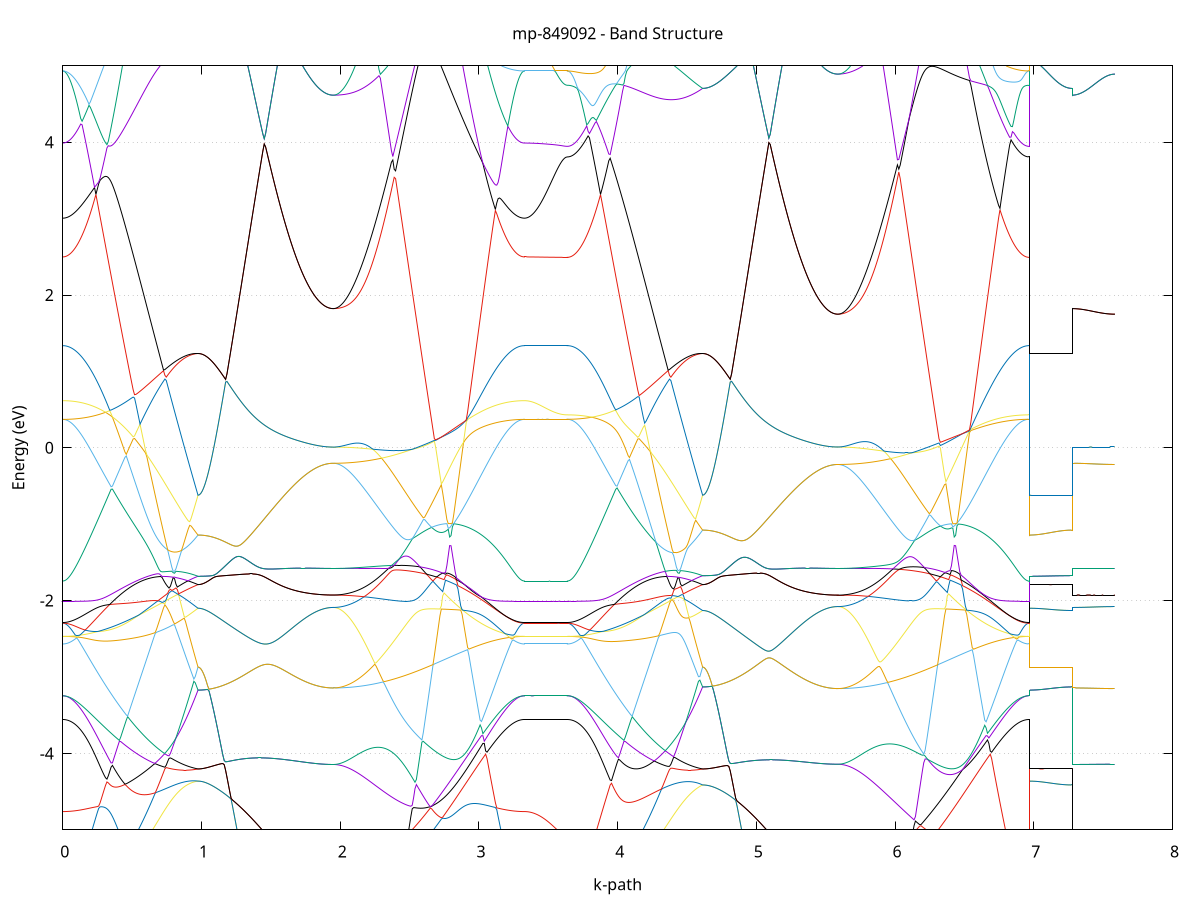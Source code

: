 set title 'mp-849092 - Band Structure'
set xlabel 'k-path'
set ylabel 'Energy (eV)'
set grid y
set yrange [-5:5]
set terminal png size 800,600
set output 'mp-849092_bands_gnuplot.png'
plot '-' using 1:2 with lines notitle, '-' using 1:2 with lines notitle, '-' using 1:2 with lines notitle, '-' using 1:2 with lines notitle, '-' using 1:2 with lines notitle, '-' using 1:2 with lines notitle, '-' using 1:2 with lines notitle, '-' using 1:2 with lines notitle, '-' using 1:2 with lines notitle, '-' using 1:2 with lines notitle, '-' using 1:2 with lines notitle, '-' using 1:2 with lines notitle, '-' using 1:2 with lines notitle, '-' using 1:2 with lines notitle, '-' using 1:2 with lines notitle, '-' using 1:2 with lines notitle, '-' using 1:2 with lines notitle, '-' using 1:2 with lines notitle, '-' using 1:2 with lines notitle, '-' using 1:2 with lines notitle, '-' using 1:2 with lines notitle, '-' using 1:2 with lines notitle, '-' using 1:2 with lines notitle, '-' using 1:2 with lines notitle, '-' using 1:2 with lines notitle, '-' using 1:2 with lines notitle, '-' using 1:2 with lines notitle, '-' using 1:2 with lines notitle, '-' using 1:2 with lines notitle, '-' using 1:2 with lines notitle, '-' using 1:2 with lines notitle, '-' using 1:2 with lines notitle, '-' using 1:2 with lines notitle, '-' using 1:2 with lines notitle, '-' using 1:2 with lines notitle, '-' using 1:2 with lines notitle, '-' using 1:2 with lines notitle, '-' using 1:2 with lines notitle, '-' using 1:2 with lines notitle, '-' using 1:2 with lines notitle, '-' using 1:2 with lines notitle, '-' using 1:2 with lines notitle, '-' using 1:2 with lines notitle, '-' using 1:2 with lines notitle, '-' using 1:2 with lines notitle, '-' using 1:2 with lines notitle, '-' using 1:2 with lines notitle, '-' using 1:2 with lines notitle, '-' using 1:2 with lines notitle, '-' using 1:2 with lines notitle, '-' using 1:2 with lines notitle, '-' using 1:2 with lines notitle, '-' using 1:2 with lines notitle, '-' using 1:2 with lines notitle, '-' using 1:2 with lines notitle, '-' using 1:2 with lines notitle, '-' using 1:2 with lines notitle, '-' using 1:2 with lines notitle, '-' using 1:2 with lines notitle, '-' using 1:2 with lines notitle, '-' using 1:2 with lines notitle, '-' using 1:2 with lines notitle, '-' using 1:2 with lines notitle, '-' using 1:2 with lines notitle
0.000000 -63.961529
0.009947 -63.961529
0.019894 -63.961529
0.029841 -63.961529
0.039788 -63.961529
0.049736 -63.961529
0.059683 -63.961529
0.069630 -63.961429
0.079577 -63.961429
0.089524 -63.961329
0.099471 -63.961229
0.109418 -63.961229
0.119365 -63.961229
0.129312 -63.961229
0.139259 -63.961129
0.149207 -63.961129
0.159154 -63.961129
0.169101 -63.961129
0.179048 -63.961129
0.188995 -63.961129
0.198942 -63.961129
0.208889 -63.961129
0.218836 -63.961129
0.228783 -63.961129
0.238730 -63.961029
0.248678 -63.961029
0.258625 -63.961029
0.268572 -63.961029
0.278519 -63.960929
0.288466 -63.960929
0.298413 -63.960929
0.308360 -63.960929
0.318307 -63.960829
0.328254 -63.960829
0.338202 -63.960729
0.348149 -63.960729
0.358096 -63.960629
0.368043 -63.960629
0.377990 -63.960529
0.387937 -63.960529
0.397884 -63.960529
0.407831 -63.960529
0.417778 -63.960429
0.427725 -63.960429
0.437673 -63.960329
0.447620 -63.960229
0.457567 -63.960229
0.467514 -63.960229
0.477461 -63.960129
0.487408 -63.960129
0.497355 -63.960029
0.507302 -63.960029
0.517249 -63.959929
0.527196 -63.959829
0.537144 -63.959829
0.547091 -63.959729
0.557038 -63.959729
0.566985 -63.959629
0.576932 -63.959529
0.586879 -63.959529
0.596826 -63.959429
0.606773 -63.959429
0.616720 -63.959329
0.626668 -63.959229
0.636615 -63.959129
0.646562 -63.959129
0.656509 -63.959129
0.666456 -63.959029
0.676403 -63.959029
0.686350 -63.958929
0.696297 -63.958829
0.706244 -63.958729
0.716191 -63.958629
0.726139 -63.958629
0.736086 -63.958529
0.746033 -63.958429
0.755980 -63.958329
0.765927 -63.958229
0.775874 -63.958129
0.785821 -63.958029
0.795768 -63.958029
0.805715 -63.957929
0.815663 -63.957829
0.825610 -63.957629
0.835557 -63.957529
0.845504 -63.957429
0.855451 -63.957329
0.865398 -63.957229
0.875345 -63.957129
0.885292 -63.957029
0.895239 -63.956929
0.905186 -63.956729
0.915134 -63.956529
0.925081 -63.956429
0.935028 -63.956329
0.944975 -63.956229
0.954922 -63.956029
0.964869 -63.955929
0.974816 -63.955729
0.974816 -63.955729
0.984763 -63.955729
0.994710 -63.955729
1.004657 -63.955829
1.014605 -63.955829
1.024552 -63.955729
1.034499 -63.955829
1.044446 -63.955829
1.054393 -63.955829
1.064340 -63.955829
1.074287 -63.955729
1.084234 -63.955729
1.094181 -63.955729
1.104128 -63.955729
1.114076 -63.955629
1.124023 -63.955529
1.133970 -63.955529
1.143917 -63.955429
1.153864 -63.955429
1.163811 -63.955429
1.173758 -63.955329
1.183705 -63.955329
1.193652 -63.955229
1.203600 -63.955229
1.213547 -63.955129
1.223494 -63.955029
1.233441 -63.955029
1.243388 -63.954929
1.253335 -63.954829
1.263282 -63.954729
1.273229 -63.954729
1.283176 -63.954629
1.293123 -63.954629
1.303071 -63.954529
1.313018 -63.954429
1.322965 -63.954429
1.332912 -63.954329
1.342859 -63.954229
1.352806 -63.954129
1.362753 -63.954129
1.372700 -63.954029
1.382647 -63.954029
1.392594 -63.953929
1.402542 -63.953829
1.412489 -63.953729
1.422436 -63.953629
1.432383 -63.953629
1.442330 -63.953529
1.452277 -63.953429
1.462224 -63.953329
1.472171 -63.953229
1.482118 -63.953129
1.492066 -63.953029
1.502013 -63.952929
1.511960 -63.952929
1.521907 -63.952929
1.531854 -63.952829
1.541801 -63.952729
1.551748 -63.952629
1.561695 -63.952529
1.571642 -63.952529
1.581589 -63.952429
1.591537 -63.952229
1.601484 -63.952129
1.611431 -63.952029
1.621378 -63.952029
1.631325 -63.951929
1.641272 -63.951829
1.651219 -63.951729
1.661166 -63.951629
1.671113 -63.951629
1.681061 -63.951529
1.691008 -63.951429
1.700955 -63.951429
1.710902 -63.951329
1.720849 -63.951229
1.730796 -63.951129
1.740743 -63.951029
1.750690 -63.951029
1.760637 -63.951029
1.770584 -63.950929
1.780532 -63.950929
1.790479 -63.950829
1.800426 -63.950829
1.810373 -63.950729
1.820320 -63.950729
1.830267 -63.950629
1.840214 -63.950629
1.850161 -63.950729
1.860108 -63.950629
1.870055 -63.950629
1.880003 -63.950629
1.889950 -63.950529
1.899897 -63.950529
1.909844 -63.950529
1.919791 -63.950529
1.929738 -63.950529
1.939685 -63.950529
1.949632 -63.950529
1.949632 -63.950529
1.959622 -63.950529
1.969612 -63.950529
1.979602 -63.950529
1.989592 -63.950529
1.999582 -63.950629
2.009571 -63.950629
2.019561 -63.950729
2.029551 -63.950729
2.039541 -63.950729
2.049531 -63.950829
2.059521 -63.950929
2.069510 -63.950929
2.079500 -63.950929
2.089490 -63.951029
2.099480 -63.951129
2.109470 -63.951329
2.119460 -63.951429
2.129449 -63.951529
2.139439 -63.951629
2.149429 -63.951729
2.159419 -63.951829
2.169409 -63.951929
2.179399 -63.952129
2.189389 -63.952229
2.199378 -63.952229
2.209368 -63.952429
2.219358 -63.952529
2.229348 -63.952729
2.239338 -63.952829
2.249328 -63.952929
2.259317 -63.953129
2.269307 -63.953229
2.279297 -63.953429
2.289287 -63.953529
2.299277 -63.953729
2.309267 -63.953829
2.319256 -63.954029
2.329246 -63.954129
2.339236 -63.954329
2.349226 -63.954429
2.359216 -63.954629
2.369206 -63.954729
2.379196 -63.954929
2.389185 -63.955029
2.399175 -63.955129
2.409165 -63.955329
2.419155 -63.955429
2.429145 -63.955629
2.439135 -63.955729
2.449124 -63.955829
2.459114 -63.956029
2.469104 -63.956129
2.479094 -63.956129
2.489084 -63.956329
2.499074 -63.956429
2.509063 -63.956629
2.519053 -63.956829
2.529043 -63.956929
2.539033 -63.957129
2.549023 -63.957229
2.559013 -63.957429
2.569003 -63.957529
2.578992 -63.957729
2.588982 -63.957829
2.598972 -63.957929
2.608962 -63.958029
2.618952 -63.958129
2.628942 -63.958229
2.638931 -63.958329
2.648921 -63.958529
2.658911 -63.958629
2.668901 -63.958729
2.678891 -63.958829
2.688881 -63.958829
2.698870 -63.958929
2.708860 -63.959029
2.718850 -63.959129
2.728840 -63.959229
2.738830 -63.959329
2.748820 -63.959329
2.758810 -63.959429
2.768799 -63.959429
2.778789 -63.959529
2.788779 -63.959629
2.798769 -63.959629
2.808759 -63.959729
2.818749 -63.959829
2.828738 -63.959829
2.838728 -63.960029
2.848718 -63.960029
2.858708 -63.960129
2.868698 -63.960229
2.878688 -63.960229
2.888677 -63.960229
2.898667 -63.960329
2.908657 -63.960329
2.918647 -63.960329
2.928637 -63.960429
2.938627 -63.960429
2.948617 -63.960529
2.958606 -63.960629
2.968596 -63.960629
2.978586 -63.960629
2.988576 -63.960729
2.998566 -63.960729
3.008556 -63.960829
3.018545 -63.960829
3.028535 -63.960929
3.038525 -63.960929
3.048515 -63.960929
3.058505 -63.961029
3.068495 -63.961029
3.078484 -63.961029
3.088474 -63.961129
3.098464 -63.961029
3.108454 -63.961129
3.118444 -63.961129
3.128434 -63.961129
3.138424 -63.961129
3.148413 -63.961229
3.158403 -63.961229
3.168393 -63.961229
3.178383 -63.961229
3.188373 -63.961229
3.198363 -63.961329
3.208352 -63.961329
3.218342 -63.961329
3.228332 -63.961329
3.238322 -63.961329
3.248312 -63.961329
3.258302 -63.961329
3.268291 -63.961429
3.278281 -63.961529
3.288271 -63.961429
3.298261 -63.961529
3.308251 -63.961529
3.318241 -63.961529
3.328231 -63.961529
3.328231 -63.961529
3.338215 -63.961529
3.348200 -63.961429
3.358184 -63.961429
3.368169 -63.961429
3.378154 -63.961229
3.388138 -63.961329
3.398123 -63.961329
3.408107 -63.961329
3.418092 -63.961329
3.428077 -63.961329
3.438061 -63.961329
3.448046 -63.961329
3.458031 -63.961329
3.468015 -63.961429
3.478000 -63.961429
3.487984 -63.961429
3.497969 -63.961429
3.507954 -63.961429
3.517938 -63.961629
3.527923 -63.961629
3.537907 -63.961529
3.547892 -63.961429
3.557877 -63.961529
3.567861 -63.961529
3.577846 -63.961629
3.587831 -63.961629
3.597815 -63.961629
3.607800 -63.961629
3.617784 -63.961629
3.627769 -63.961629
3.637754 -63.961629
3.637754 -63.961629
3.647701 -63.961629
3.657648 -63.961629
3.667595 -63.961629
3.677542 -63.961629
3.687489 -63.961629
3.697436 -63.961629
3.707383 -63.961629
3.717330 -63.961629
3.727278 -63.961629
3.737225 -63.961629
3.747172 -63.961629
3.757119 -63.961629
3.767066 -63.961529
3.777013 -63.961429
3.786960 -63.961429
3.796907 -63.961429
3.806854 -63.961429
3.816801 -63.961429
3.826749 -63.961329
3.836696 -63.961329
3.846643 -63.961329
3.856590 -63.961229
3.866537 -63.961229
3.876484 -63.961229
3.886431 -63.961129
3.896378 -63.961129
3.906325 -63.961129
3.916272 -63.961029
3.926220 -63.961029
3.936167 -63.961029
3.946114 -63.960929
3.956061 -63.960929
3.966008 -63.960929
3.975955 -63.960829
3.985902 -63.960829
3.995849 -63.960829
4.005796 -63.960729
4.015744 -63.960729
4.025691 -63.960629
4.035638 -63.960629
4.045585 -63.960529
4.055532 -63.960529
4.065479 -63.960529
4.075426 -63.960429
4.085373 -63.960429
4.095320 -63.960429
4.105267 -63.960329
4.115215 -63.960229
4.125162 -63.960129
4.135109 -63.960029
4.145056 -63.960029
4.155003 -63.959929
4.164950 -63.959929
4.174897 -63.959829
4.184844 -63.959729
4.194791 -63.959629
4.204738 -63.959629
4.214686 -63.959529
4.224633 -63.959529
4.234580 -63.959429
4.244527 -63.959429
4.254474 -63.959329
4.264421 -63.959229
4.274368 -63.959229
4.284315 -63.959129
4.294262 -63.959029
4.304210 -63.958929
4.314157 -63.958829
4.324104 -63.958729
4.334051 -63.958729
4.343998 -63.958729
4.353945 -63.958729
4.363892 -63.958629
4.373839 -63.958529
4.383786 -63.958429
4.393733 -63.958329
4.403681 -63.958129
4.413628 -63.958029
4.423575 -63.958029
4.433522 -63.957829
4.443469 -63.957729
4.453416 -63.957629
4.463363 -63.957529
4.473310 -63.957429
4.483257 -63.957329
4.493204 -63.957229
4.503152 -63.957129
4.513099 -63.957029
4.523046 -63.956929
4.532993 -63.956829
4.542940 -63.956729
4.552887 -63.956629
4.562834 -63.956429
4.572781 -63.956329
4.582728 -63.956229
4.592676 -63.956129
4.602623 -63.956029
4.612570 -63.955829
4.612570 -63.955829
4.622517 -63.955829
4.632464 -63.955829
4.642411 -63.955829
4.652358 -63.955829
4.662305 -63.955829
4.672252 -63.955829
4.682199 -63.955829
4.692147 -63.955729
4.702094 -63.955729
4.712041 -63.955729
4.721988 -63.955729
4.731935 -63.955729
4.741882 -63.955629
4.751829 -63.955629
4.761776 -63.955529
4.771723 -63.955429
4.781670 -63.955429
4.791618 -63.955429
4.801565 -63.955429
4.811512 -63.955429
4.821459 -63.955329
4.831406 -63.955329
4.841353 -63.955229
4.851300 -63.955229
4.861247 -63.955129
4.871194 -63.955029
4.881142 -63.955029
4.891089 -63.955029
4.901036 -63.954929
4.910983 -63.954829
4.920930 -63.954729
4.930877 -63.954629
4.940824 -63.954629
4.950771 -63.954529
4.960718 -63.954429
4.970665 -63.954329
4.980613 -63.954229
4.990560 -63.954229
5.000507 -63.954129
5.010454 -63.954129
5.020401 -63.954029
5.030348 -63.953929
5.040295 -63.953829
5.050242 -63.953729
5.060189 -63.953629
5.070136 -63.953529
5.080084 -63.953429
5.090031 -63.953329
5.099978 -63.953329
5.109925 -63.953229
5.119872 -63.953129
5.129819 -63.953029
5.139766 -63.952929
5.149713 -63.952929
5.159660 -63.952829
5.169608 -63.952729
5.179555 -63.952629
5.189502 -63.952529
5.199449 -63.952429
5.209396 -63.952329
5.219343 -63.952229
5.229290 -63.952129
5.239237 -63.952029
5.249184 -63.952029
5.259131 -63.951829
5.269079 -63.951829
5.279026 -63.951729
5.288973 -63.951629
5.298920 -63.951529
5.308867 -63.951529
5.318814 -63.951329
5.328761 -63.951329
5.338708 -63.951229
5.348655 -63.951129
5.358602 -63.951029
5.368550 -63.950929
5.378497 -63.950929
5.388444 -63.950829
5.398391 -63.950829
5.408338 -63.950729
5.418285 -63.950629
5.428232 -63.950629
5.438179 -63.950529
5.448126 -63.950529
5.458074 -63.950529
5.468021 -63.950429
5.477968 -63.950429
5.487915 -63.950429
5.497862 -63.950329
5.507809 -63.950329
5.517756 -63.950329
5.527703 -63.950329
5.537650 -63.950329
5.547597 -63.950329
5.557545 -63.950329
5.567492 -63.950229
5.577439 -63.950229
5.587386 -63.950229
5.587386 -63.950229
5.597376 -63.950229
5.607366 -63.950229
5.617355 -63.950229
5.627345 -63.950229
5.637335 -63.950229
5.647325 -63.950329
5.657315 -63.950429
5.667305 -63.950429
5.677294 -63.950529
5.687284 -63.950629
5.697274 -63.950629
5.707264 -63.950729
5.717254 -63.950829
5.727244 -63.950929
5.737234 -63.951029
5.747223 -63.951129
5.757213 -63.951229
5.767203 -63.951329
5.777193 -63.951429
5.787183 -63.951529
5.797173 -63.951629
5.807162 -63.951829
5.817152 -63.952029
5.827142 -63.952129
5.837132 -63.952229
5.847122 -63.952329
5.857112 -63.952529
5.867101 -63.952629
5.877091 -63.952829
5.887081 -63.952929
5.897071 -63.953129
5.907061 -63.953229
5.917051 -63.953429
5.927041 -63.953529
5.937030 -63.953729
5.947020 -63.953929
5.957010 -63.954029
5.967000 -63.954129
5.976990 -63.954329
5.986980 -63.954529
5.996969 -63.954629
6.006959 -63.954829
6.016949 -63.954929
6.026939 -63.955129
6.036929 -63.955229
6.046919 -63.955429
6.056908 -63.955529
6.066898 -63.955629
6.076888 -63.955829
6.086878 -63.955929
6.096868 -63.956129
6.106858 -63.956229
6.116848 -63.956329
6.126837 -63.956529
6.136827 -63.956629
6.146817 -63.956729
6.156807 -63.956929
6.166797 -63.957029
6.176787 -63.957129
6.186776 -63.957229
6.196766 -63.957329
6.206756 -63.957529
6.216746 -63.957629
6.226736 -63.957729
6.236726 -63.957829
6.246715 -63.957929
6.256705 -63.958029
6.266695 -63.958129
6.276685 -63.958229
6.286675 -63.958329
6.296665 -63.958429
6.306655 -63.958529
6.316644 -63.958629
6.326634 -63.958729
6.336624 -63.958929
6.346614 -63.958929
6.356604 -63.959029
6.366594 -63.959129
6.376583 -63.959229
6.386573 -63.959329
6.396563 -63.959429
6.406553 -63.959429
6.416543 -63.959529
6.426533 -63.959629
6.436522 -63.959729
6.446512 -63.959829
6.456502 -63.959929
6.466492 -63.959929
6.476482 -63.960029
6.486472 -63.960129
6.496462 -63.960229
6.506451 -63.960229
6.516441 -63.960329
6.526431 -63.960329
6.536421 -63.960429
6.546411 -63.960429
6.556401 -63.960529
6.566390 -63.960529
6.576380 -63.960629
6.586370 -63.960629
6.596360 -63.960629
6.606350 -63.960729
6.616340 -63.960729
6.626329 -63.960729
6.636319 -63.960829
6.646309 -63.960829
6.656299 -63.960929
6.666289 -63.960929
6.676279 -63.960929
6.686269 -63.960929
6.696258 -63.961029
6.706248 -63.961029
6.716238 -63.961029
6.726228 -63.961129
6.736218 -63.961229
6.746208 -63.961229
6.756197 -63.961229
6.766187 -63.961329
6.776177 -63.961329
6.786167 -63.961329
6.796157 -63.961329
6.806147 -63.961429
6.816136 -63.961429
6.826126 -63.961529
6.836116 -63.961529
6.846106 -63.961529
6.856096 -63.961629
6.866086 -63.961629
6.876076 -63.961629
6.886065 -63.961629
6.896055 -63.961629
6.906045 -63.961629
6.916035 -63.961629
6.926025 -63.961629
6.936015 -63.961629
6.946004 -63.961629
6.955994 -63.961629
6.965984 -63.961629
6.965984 -63.955729
6.975969 -63.955829
6.985953 -63.955829
6.995938 -63.955929
7.005923 -63.955829
7.015907 -63.955829
7.025892 -63.955829
7.035876 -63.955829
7.045861 -63.955829
7.055846 -63.955929
7.065830 -63.955829
7.075815 -63.955829
7.085799 -63.955829
7.095784 -63.955829
7.105769 -63.955829
7.115753 -63.955829
7.125738 -63.955829
7.135723 -63.955729
7.145707 -63.955829
7.155692 -63.955729
7.165676 -63.955729
7.175661 -63.955729
7.185646 -63.955729
7.195630 -63.955829
7.205615 -63.955829
7.215599 -63.955829
7.225584 -63.955829
7.235569 -63.955829
7.245553 -63.955829
7.255538 -63.955829
7.265523 -63.955829
7.275507 -63.955829
7.275507 -63.950529
7.285492 -63.950529
7.295476 -63.950529
7.305461 -63.950529
7.315446 -63.950529
7.325430 -63.950429
7.335415 -63.950429
7.345399 -63.950429
7.355384 -63.950429
7.365369 -63.950329
7.375353 -63.950329
7.385338 -63.950329
7.395323 -63.950329
7.405307 -63.950229
7.415292 -63.950229
7.425276 -63.950029
7.435261 -63.950029
7.445246 -63.950129
7.455230 -63.950129
7.465215 -63.950129
7.475199 -63.950129
7.485184 -63.950129
7.495169 -63.950229
7.505153 -63.950129
7.515138 -63.950129
7.525123 -63.950129
7.535107 -63.950129
7.545092 -63.950229
7.555076 -63.950229
7.565061 -63.950229
7.575046 -63.950329
7.585030 -63.950229
e
0.000000 -63.940929
0.009947 -63.940929
0.019894 -63.940929
0.029841 -63.940929
0.039788 -63.940929
0.049736 -63.940929
0.059683 -63.940929
0.069630 -63.941029
0.079577 -63.941029
0.089524 -63.941029
0.099471 -63.941129
0.109418 -63.941129
0.119365 -63.941229
0.129312 -63.941329
0.139259 -63.941429
0.149207 -63.941529
0.159154 -63.941629
0.169101 -63.941729
0.179048 -63.941829
0.188995 -63.941929
0.198942 -63.942029
0.208889 -63.942229
0.218836 -63.942329
0.228783 -63.942529
0.238730 -63.942629
0.248678 -63.942829
0.258625 -63.943029
0.268572 -63.943129
0.278519 -63.943229
0.288466 -63.943529
0.298413 -63.943629
0.308360 -63.943829
0.318307 -63.944029
0.328254 -63.944229
0.338202 -63.944329
0.348149 -63.944529
0.358096 -63.944729
0.368043 -63.944929
0.377990 -63.945029
0.387937 -63.945229
0.397884 -63.945429
0.407831 -63.945629
0.417778 -63.945829
0.427725 -63.946029
0.437673 -63.946329
0.447620 -63.946429
0.457567 -63.946629
0.467514 -63.946929
0.477461 -63.947129
0.487408 -63.947329
0.497355 -63.947529
0.507302 -63.947729
0.517249 -63.947929
0.527196 -63.948029
0.537144 -63.948229
0.547091 -63.948429
0.557038 -63.948629
0.566985 -63.948829
0.576932 -63.949029
0.586879 -63.949229
0.596826 -63.949429
0.606773 -63.949729
0.616720 -63.949929
0.626668 -63.950129
0.636615 -63.950329
0.646562 -63.950529
0.656509 -63.950729
0.666456 -63.950929
0.676403 -63.951129
0.686350 -63.951329
0.696297 -63.951529
0.706244 -63.951629
0.716191 -63.951829
0.726139 -63.952029
0.736086 -63.952229
0.746033 -63.952329
0.755980 -63.952529
0.765927 -63.952629
0.775874 -63.952829
0.785821 -63.952929
0.795768 -63.953129
0.805715 -63.953329
0.815663 -63.953429
0.825610 -63.953629
0.835557 -63.953729
0.845504 -63.953929
0.855451 -63.954029
0.865398 -63.954229
0.875345 -63.954329
0.885292 -63.954529
0.895239 -63.954629
0.905186 -63.954829
0.915134 -63.954929
0.925081 -63.955029
0.935028 -63.955129
0.944975 -63.955329
0.954922 -63.955529
0.964869 -63.955629
0.974816 -63.955729
0.974816 -63.955729
0.984763 -63.955729
0.994710 -63.955729
1.004657 -63.955829
1.014605 -63.955829
1.024552 -63.955729
1.034499 -63.955829
1.044446 -63.955829
1.054393 -63.955829
1.064340 -63.955829
1.074287 -63.955729
1.084234 -63.955729
1.094181 -63.955729
1.104128 -63.955729
1.114076 -63.955629
1.124023 -63.955529
1.133970 -63.955529
1.143917 -63.955429
1.153864 -63.955429
1.163811 -63.955429
1.173758 -63.955329
1.183705 -63.955329
1.193652 -63.955229
1.203600 -63.955229
1.213547 -63.955129
1.223494 -63.955029
1.233441 -63.955029
1.243388 -63.954929
1.253335 -63.954829
1.263282 -63.954729
1.273229 -63.954729
1.283176 -63.954629
1.293123 -63.954629
1.303071 -63.954529
1.313018 -63.954429
1.322965 -63.954429
1.332912 -63.954329
1.342859 -63.954229
1.352806 -63.954129
1.362753 -63.954129
1.372700 -63.954029
1.382647 -63.954029
1.392594 -63.953929
1.402542 -63.953829
1.412489 -63.953729
1.422436 -63.953629
1.432383 -63.953629
1.442330 -63.953529
1.452277 -63.953429
1.462224 -63.953329
1.472171 -63.953229
1.482118 -63.953129
1.492066 -63.953029
1.502013 -63.952929
1.511960 -63.952929
1.521907 -63.952929
1.531854 -63.952829
1.541801 -63.952729
1.551748 -63.952629
1.561695 -63.952529
1.571642 -63.952529
1.581589 -63.952429
1.591537 -63.952229
1.601484 -63.952129
1.611431 -63.952029
1.621378 -63.952029
1.631325 -63.951929
1.641272 -63.951829
1.651219 -63.951729
1.661166 -63.951629
1.671113 -63.951629
1.681061 -63.951529
1.691008 -63.951429
1.700955 -63.951429
1.710902 -63.951329
1.720849 -63.951229
1.730796 -63.951129
1.740743 -63.951029
1.750690 -63.951029
1.760637 -63.951029
1.770584 -63.950929
1.780532 -63.950929
1.790479 -63.950829
1.800426 -63.950829
1.810373 -63.950729
1.820320 -63.950729
1.830267 -63.950629
1.840214 -63.950629
1.850161 -63.950729
1.860108 -63.950629
1.870055 -63.950629
1.880003 -63.950629
1.889950 -63.950529
1.899897 -63.950529
1.909844 -63.950529
1.919791 -63.950529
1.929738 -63.950529
1.939685 -63.950529
1.949632 -63.950529
1.949632 -63.950529
1.959622 -63.950529
1.969612 -63.950529
1.979602 -63.950529
1.989592 -63.950529
1.999582 -63.950529
2.009571 -63.950529
2.019561 -63.950529
2.029551 -63.950529
2.039541 -63.950529
2.049531 -63.950529
2.059521 -63.950529
2.069510 -63.950529
2.079500 -63.950429
2.089490 -63.950429
2.099480 -63.950429
2.109470 -63.950429
2.119460 -63.950429
2.129449 -63.950429
2.139439 -63.950329
2.149429 -63.950229
2.159419 -63.950229
2.169409 -63.950229
2.179399 -63.950229
2.189389 -63.950229
2.199378 -63.950129
2.209368 -63.950129
2.219358 -63.950129
2.229348 -63.950129
2.239338 -63.950129
2.249328 -63.950129
2.259317 -63.950129
2.269307 -63.950029
2.279297 -63.950029
2.289287 -63.949929
2.299277 -63.949929
2.309267 -63.949929
2.319256 -63.950029
2.329246 -63.949929
2.339236 -63.949929
2.349226 -63.949929
2.359216 -63.949929
2.369206 -63.949829
2.379196 -63.949829
2.389185 -63.949729
2.399175 -63.949629
2.409165 -63.949629
2.419155 -63.949629
2.429145 -63.949429
2.439135 -63.949429
2.449124 -63.949329
2.459114 -63.949329
2.469104 -63.949329
2.479094 -63.949129
2.489084 -63.949129
2.499074 -63.949029
2.509063 -63.949029
2.519053 -63.948929
2.529043 -63.948929
2.539033 -63.948829
2.549023 -63.948729
2.559013 -63.948729
2.569003 -63.948629
2.578992 -63.948629
2.588982 -63.948629
2.598972 -63.948529
2.608962 -63.948529
2.618952 -63.948429
2.628942 -63.948329
2.638931 -63.948229
2.648921 -63.948129
2.658911 -63.948129
2.668901 -63.948029
2.678891 -63.947929
2.688881 -63.947729
2.698870 -63.947629
2.708860 -63.947529
2.718850 -63.947429
2.728840 -63.947329
2.738830 -63.947229
2.748820 -63.947129
2.758810 -63.947029
2.768799 -63.946929
2.778789 -63.946729
2.788779 -63.946629
2.798769 -63.946529
2.808759 -63.946429
2.818749 -63.946229
2.828738 -63.946129
2.838728 -63.946029
2.848718 -63.945929
2.858708 -63.945829
2.868698 -63.945729
2.878688 -63.945529
2.888677 -63.945429
2.898667 -63.945229
2.908657 -63.945129
2.918647 -63.944929
2.928637 -63.944829
2.938627 -63.944729
2.948617 -63.944529
2.958606 -63.944429
2.968596 -63.944229
2.978586 -63.944129
2.988576 -63.943929
2.998566 -63.943829
3.008556 -63.943629
3.018545 -63.943529
3.028535 -63.943429
3.038525 -63.943229
3.048515 -63.943129
3.058505 -63.943029
3.068495 -63.942829
3.078484 -63.942629
3.088474 -63.942429
3.098464 -63.942329
3.108454 -63.942229
3.118444 -63.942129
3.128434 -63.942029
3.138424 -63.941929
3.148413 -63.941829
3.158403 -63.941629
3.168393 -63.941629
3.178383 -63.941529
3.188373 -63.941429
3.198363 -63.941329
3.208352 -63.941229
3.218342 -63.941129
3.228332 -63.941129
3.238322 -63.941029
3.248312 -63.940929
3.258302 -63.940929
3.268291 -63.940929
3.278281 -63.940929
3.288271 -63.940929
3.298261 -63.940929
3.308251 -63.940929
3.318241 -63.940929
3.328231 -63.940929
3.328231 -63.940929
3.338215 -63.940929
3.348200 -63.940829
3.358184 -63.940829
3.368169 -63.940729
3.378154 -63.940729
3.388138 -63.940729
3.398123 -63.940729
3.408107 -63.940729
3.418092 -63.940729
3.428077 -63.940729
3.438061 -63.940729
3.448046 -63.940729
3.458031 -63.940729
3.468015 -63.940729
3.478000 -63.940729
3.487984 -63.940729
3.497969 -63.940729
3.507954 -63.940729
3.517938 -63.940729
3.527923 -63.940729
3.537907 -63.940529
3.547892 -63.940529
3.557877 -63.940529
3.567861 -63.940529
3.577846 -63.940429
3.587831 -63.940429
3.597815 -63.940429
3.607800 -63.940529
3.617784 -63.940529
3.627769 -63.940529
3.637754 -63.940829
3.637754 -63.940829
3.647701 -63.940829
3.657648 -63.940729
3.667595 -63.940629
3.677542 -63.940629
3.687489 -63.940629
3.697436 -63.940729
3.707383 -63.940829
3.717330 -63.940829
3.727278 -63.940929
3.737225 -63.941029
3.747172 -63.941029
3.757119 -63.941129
3.767066 -63.941229
3.777013 -63.941329
3.786960 -63.941429
3.796907 -63.941629
3.806854 -63.941729
3.816801 -63.941829
3.826749 -63.942029
3.836696 -63.942129
3.846643 -63.942229
3.856590 -63.942429
3.866537 -63.942529
3.876484 -63.942729
3.886431 -63.942829
3.896378 -63.943029
3.906325 -63.943129
3.916272 -63.943329
3.926220 -63.943529
3.936167 -63.943629
3.946114 -63.943829
3.956061 -63.944029
3.966008 -63.944229
3.975955 -63.944429
3.985902 -63.944529
3.995849 -63.944729
4.005796 -63.944829
4.015744 -63.945029
4.025691 -63.945229
4.035638 -63.945429
4.045585 -63.945629
4.055532 -63.945829
4.065479 -63.946029
4.075426 -63.946229
4.085373 -63.946529
4.095320 -63.946729
4.105267 -63.946929
4.115215 -63.947129
4.125162 -63.947329
4.135109 -63.947529
4.145056 -63.947729
4.155003 -63.947929
4.164950 -63.948029
4.174897 -63.948229
4.184844 -63.948429
4.194791 -63.948629
4.204738 -63.948829
4.214686 -63.949029
4.224633 -63.949229
4.234580 -63.949429
4.244527 -63.949629
4.254474 -63.949829
4.264421 -63.950129
4.274368 -63.950329
4.284315 -63.950429
4.294262 -63.950629
4.304210 -63.950829
4.314157 -63.951029
4.324104 -63.951229
4.334051 -63.951429
4.343998 -63.951629
4.353945 -63.951829
4.363892 -63.952029
4.373839 -63.952129
4.383786 -63.952329
4.393733 -63.952529
4.403681 -63.952729
4.413628 -63.952829
4.423575 -63.953029
4.433522 -63.953129
4.443469 -63.953329
4.453416 -63.953529
4.463363 -63.953629
4.473310 -63.953829
4.483257 -63.953929
4.493204 -63.954129
4.503152 -63.954329
4.513099 -63.954529
4.523046 -63.954629
4.532993 -63.954729
4.542940 -63.954929
4.552887 -63.955029
4.562834 -63.955229
4.572781 -63.955329
4.582728 -63.955429
4.592676 -63.955629
4.602623 -63.955729
4.612570 -63.955829
4.612570 -63.955829
4.622517 -63.955829
4.632464 -63.955829
4.642411 -63.955829
4.652358 -63.955829
4.662305 -63.955829
4.672252 -63.955829
4.682199 -63.955829
4.692147 -63.955729
4.702094 -63.955729
4.712041 -63.955729
4.721988 -63.955729
4.731935 -63.955729
4.741882 -63.955629
4.751829 -63.955629
4.761776 -63.955529
4.771723 -63.955429
4.781670 -63.955429
4.791618 -63.955429
4.801565 -63.955429
4.811512 -63.955429
4.821459 -63.955329
4.831406 -63.955329
4.841353 -63.955229
4.851300 -63.955229
4.861247 -63.955129
4.871194 -63.955029
4.881142 -63.955029
4.891089 -63.955029
4.901036 -63.954929
4.910983 -63.954829
4.920930 -63.954729
4.930877 -63.954629
4.940824 -63.954629
4.950771 -63.954529
4.960718 -63.954429
4.970665 -63.954329
4.980613 -63.954229
4.990560 -63.954229
5.000507 -63.954129
5.010454 -63.954129
5.020401 -63.954029
5.030348 -63.953929
5.040295 -63.953829
5.050242 -63.953729
5.060189 -63.953629
5.070136 -63.953529
5.080084 -63.953429
5.090031 -63.953329
5.099978 -63.953329
5.109925 -63.953229
5.119872 -63.953129
5.129819 -63.953029
5.139766 -63.952929
5.149713 -63.952929
5.159660 -63.952829
5.169608 -63.952729
5.179555 -63.952629
5.189502 -63.952529
5.199449 -63.952429
5.209396 -63.952329
5.219343 -63.952229
5.229290 -63.952129
5.239237 -63.952029
5.249184 -63.952029
5.259131 -63.951829
5.269079 -63.951829
5.279026 -63.951729
5.288973 -63.951629
5.298920 -63.951529
5.308867 -63.951529
5.318814 -63.951329
5.328761 -63.951329
5.338708 -63.951229
5.348655 -63.951129
5.358602 -63.951029
5.368550 -63.950929
5.378497 -63.950929
5.388444 -63.950829
5.398391 -63.950829
5.408338 -63.950729
5.418285 -63.950629
5.428232 -63.950629
5.438179 -63.950529
5.448126 -63.950529
5.458074 -63.950529
5.468021 -63.950429
5.477968 -63.950429
5.487915 -63.950429
5.497862 -63.950329
5.507809 -63.950329
5.517756 -63.950329
5.527703 -63.950329
5.537650 -63.950329
5.547597 -63.950329
5.557545 -63.950329
5.567492 -63.950229
5.577439 -63.950229
5.587386 -63.950229
5.587386 -63.950229
5.597376 -63.950229
5.607366 -63.950229
5.617355 -63.950229
5.627345 -63.950229
5.637335 -63.950229
5.647325 -63.950229
5.657315 -63.950229
5.667305 -63.950229
5.677294 -63.950229
5.687284 -63.950229
5.697274 -63.950229
5.707264 -63.950229
5.717254 -63.950229
5.727244 -63.950229
5.737234 -63.950229
5.747223 -63.950229
5.757213 -63.950229
5.767203 -63.950229
5.777193 -63.950229
5.787183 -63.950229
5.797173 -63.950129
5.807162 -63.950129
5.817152 -63.950129
5.827142 -63.950129
5.837132 -63.950129
5.847122 -63.950129
5.857112 -63.950129
5.867101 -63.950129
5.877091 -63.950129
5.887081 -63.950129
5.897071 -63.950029
5.907061 -63.950029
5.917051 -63.950029
5.927041 -63.950029
5.937030 -63.950029
5.947020 -63.950029
5.957010 -63.949929
5.967000 -63.949929
5.976990 -63.949929
5.986980 -63.949929
5.996969 -63.949929
6.006959 -63.949829
6.016949 -63.949829
6.026939 -63.949829
6.036929 -63.949729
6.046919 -63.949729
6.056908 -63.949729
6.066898 -63.949629
6.076888 -63.949629
6.086878 -63.949629
6.096868 -63.949529
6.106858 -63.949429
6.116848 -63.949429
6.126837 -63.949329
6.136827 -63.949329
6.146817 -63.949229
6.156807 -63.949229
6.166797 -63.949129
6.176787 -63.949029
6.186776 -63.948929
6.196766 -63.948929
6.206756 -63.948829
6.216746 -63.948729
6.226736 -63.948729
6.236726 -63.948629
6.246715 -63.948529
6.256705 -63.948429
6.266695 -63.948329
6.276685 -63.948229
6.286675 -63.948229
6.296665 -63.948129
6.306655 -63.947929
6.316644 -63.947829
6.326634 -63.947829
6.336624 -63.947729
6.346614 -63.947629
6.356604 -63.947529
6.366594 -63.947329
6.376583 -63.947229
6.386573 -63.947129
6.396563 -63.947029
6.406553 -63.946929
6.416543 -63.946829
6.426533 -63.946729
6.436522 -63.946629
6.446512 -63.946429
6.456502 -63.946329
6.466492 -63.946329
6.476482 -63.946129
6.486472 -63.946029
6.496462 -63.946029
6.506451 -63.945829
6.516441 -63.945629
6.526431 -63.945429
6.536421 -63.945329
6.546411 -63.945229
6.556401 -63.945029
6.566390 -63.944929
6.576380 -63.944729
6.586370 -63.944629
6.596360 -63.944429
6.606350 -63.944229
6.616340 -63.944129
6.626329 -63.944029
6.636319 -63.943829
6.646309 -63.943629
6.656299 -63.943529
6.666289 -63.943329
6.676279 -63.943229
6.686269 -63.943129
6.696258 -63.942929
6.706248 -63.942829
6.716238 -63.942629
6.726228 -63.942429
6.736218 -63.942329
6.746208 -63.942229
6.756197 -63.942129
6.766187 -63.941929
6.776177 -63.941829
6.786167 -63.941729
6.796157 -63.941629
6.806147 -63.941529
6.816136 -63.941429
6.826126 -63.941329
6.836116 -63.941229
6.846106 -63.941129
6.856096 -63.941029
6.866086 -63.941029
6.876076 -63.940929
6.886065 -63.940829
6.896055 -63.940829
6.906045 -63.940729
6.916035 -63.940629
6.926025 -63.940729
6.936015 -63.940729
6.946004 -63.940729
6.955994 -63.940829
6.965984 -63.940829
6.965984 -63.955729
6.975969 -63.955829
6.985953 -63.955829
6.995938 -63.955929
7.005923 -63.955829
7.015907 -63.955829
7.025892 -63.955829
7.035876 -63.955829
7.045861 -63.955829
7.055846 -63.955929
7.065830 -63.955829
7.075815 -63.955829
7.085799 -63.955829
7.095784 -63.955829
7.105769 -63.955829
7.115753 -63.955829
7.125738 -63.955829
7.135723 -63.955729
7.145707 -63.955729
7.155692 -63.955729
7.165676 -63.955729
7.175661 -63.955729
7.185646 -63.955729
7.195630 -63.955829
7.205615 -63.955829
7.215599 -63.955829
7.225584 -63.955829
7.235569 -63.955829
7.245553 -63.955829
7.255538 -63.955829
7.265523 -63.955829
7.275507 -63.955829
7.275507 -63.950529
7.285492 -63.950529
7.295476 -63.950529
7.305461 -63.950529
7.315446 -63.950529
7.325430 -63.950429
7.335415 -63.950429
7.345399 -63.950429
7.355384 -63.950429
7.365369 -63.950329
7.375353 -63.950329
7.385338 -63.950329
7.395323 -63.950329
7.405307 -63.950229
7.415292 -63.950229
7.425276 -63.950029
7.435261 -63.950029
7.445246 -63.950129
7.455230 -63.950129
7.465215 -63.950129
7.475199 -63.950129
7.485184 -63.950129
7.495169 -63.950229
7.505153 -63.950129
7.515138 -63.950129
7.525123 -63.950129
7.535107 -63.950129
7.545092 -63.950229
7.555076 -63.950229
7.565061 -63.950229
7.575046 -63.950329
7.585030 -63.950229
e
0.000000 -63.913229
0.009947 -63.913229
0.019894 -63.913229
0.029841 -63.913229
0.039788 -63.913329
0.049736 -63.913229
0.059683 -63.913129
0.069630 -63.913129
0.079577 -63.913029
0.089524 -63.913029
0.099471 -63.912929
0.109418 -63.912829
0.119365 -63.912729
0.129312 -63.912729
0.139259 -63.912729
0.149207 -63.912629
0.159154 -63.912629
0.169101 -63.912529
0.179048 -63.912429
0.188995 -63.912529
0.198942 -63.912429
0.208889 -63.912429
0.218836 -63.912229
0.228783 -63.912129
0.238730 -63.912029
0.248678 -63.912029
0.258625 -63.911929
0.268572 -63.911829
0.278519 -63.911729
0.288466 -63.911629
0.298413 -63.911529
0.308360 -63.911429
0.318307 -63.911229
0.328254 -63.911029
0.338202 -63.910929
0.348149 -63.910829
0.358096 -63.910629
0.368043 -63.910529
0.377990 -63.910429
0.387937 -63.910229
0.397884 -63.910129
0.407831 -63.910029
0.417778 -63.909829
0.427725 -63.909729
0.437673 -63.909629
0.447620 -63.909429
0.457567 -63.909329
0.467514 -63.909129
0.477461 -63.908929
0.487408 -63.908829
0.497355 -63.908629
0.507302 -63.908429
0.517249 -63.908329
0.527196 -63.908129
0.537144 -63.907929
0.547091 -63.907729
0.557038 -63.907529
0.566985 -63.907429
0.576932 -63.907229
0.586879 -63.907029
0.596826 -63.906829
0.606773 -63.906729
0.616720 -63.906529
0.626668 -63.906229
0.636615 -63.906129
0.646562 -63.905929
0.656509 -63.905729
0.666456 -63.905529
0.676403 -63.905429
0.686350 -63.905229
0.696297 -63.905029
0.706244 -63.904829
0.716191 -63.904629
0.726139 -63.904529
0.736086 -63.904329
0.746033 -63.904229
0.755980 -63.904129
0.765927 -63.903929
0.775874 -63.903829
0.785821 -63.903629
0.795768 -63.903529
0.805715 -63.903429
0.815663 -63.903229
0.825610 -63.903029
0.835557 -63.902729
0.845504 -63.902729
0.855451 -63.902529
0.865398 -63.902229
0.875345 -63.902129
0.885292 -63.901929
0.895239 -63.901729
0.905186 -63.901629
0.915134 -63.901429
0.925081 -63.901229
0.935028 -63.901129
0.944975 -63.901029
0.954922 -63.900729
0.964869 -63.900629
0.974816 -63.900529
0.974816 -63.900529
0.984763 -63.900529
0.994710 -63.900729
1.004657 -63.900829
1.014605 -63.901029
1.024552 -63.901229
1.034499 -63.901529
1.044446 -63.901729
1.054393 -63.902029
1.064340 -63.902329
1.074287 -63.902529
1.084234 -63.902829
1.094181 -63.903129
1.104128 -63.903429
1.114076 -63.903729
1.124023 -63.903929
1.133970 -63.904229
1.143917 -63.904529
1.153864 -63.904829
1.163811 -63.905129
1.173758 -63.905429
1.183705 -63.905729
1.193652 -63.906029
1.203600 -63.906329
1.213547 -63.906629
1.223494 -63.906929
1.233441 -63.907229
1.243388 -63.907529
1.253335 -63.907829
1.263282 -63.908129
1.273229 -63.908429
1.283176 -63.908829
1.293123 -63.909129
1.303071 -63.909529
1.313018 -63.909829
1.322965 -63.910129
1.332912 -63.910429
1.342859 -63.910629
1.352806 -63.910929
1.362753 -63.911329
1.372700 -63.911629
1.382647 -63.911929
1.392594 -63.912129
1.402542 -63.912429
1.412489 -63.912729
1.422436 -63.913029
1.432383 -63.913429
1.442330 -63.913629
1.452277 -63.913929
1.462224 -63.914229
1.472171 -63.914529
1.482118 -63.914829
1.492066 -63.915129
1.502013 -63.915429
1.511960 -63.915629
1.521907 -63.915929
1.531854 -63.916229
1.541801 -63.916429
1.551748 -63.916629
1.561695 -63.916829
1.571642 -63.917129
1.581589 -63.917429
1.591537 -63.917629
1.601484 -63.917829
1.611431 -63.918029
1.621378 -63.918229
1.631325 -63.918529
1.641272 -63.918729
1.651219 -63.918929
1.661166 -63.919129
1.671113 -63.919329
1.681061 -63.919429
1.691008 -63.919629
1.700955 -63.919829
1.710902 -63.920029
1.720849 -63.920229
1.730796 -63.920329
1.740743 -63.920529
1.750690 -63.920629
1.760637 -63.920929
1.770584 -63.921029
1.780532 -63.921129
1.790479 -63.921229
1.800426 -63.921329
1.810373 -63.921429
1.820320 -63.921529
1.830267 -63.921629
1.840214 -63.921729
1.850161 -63.921729
1.860108 -63.921829
1.870055 -63.921929
1.880003 -63.922029
1.889950 -63.922029
1.899897 -63.922129
1.909844 -63.922129
1.919791 -63.922129
1.929738 -63.922129
1.939685 -63.922129
1.949632 -63.922129
1.949632 -63.922129
1.959622 -63.922129
1.969612 -63.922129
1.979602 -63.922129
1.989592 -63.922129
1.999582 -63.922129
2.009571 -63.922129
2.019561 -63.922029
2.029551 -63.922129
2.039541 -63.922129
2.049531 -63.922129
2.059521 -63.922029
2.069510 -63.922029
2.079500 -63.922029
2.089490 -63.921929
2.099480 -63.921929
2.109470 -63.921929
2.119460 -63.921829
2.129449 -63.921829
2.139439 -63.921729
2.149429 -63.921729
2.159419 -63.921729
2.169409 -63.921629
2.179399 -63.921629
2.189389 -63.921529
2.199378 -63.921529
2.209368 -63.921429
2.219358 -63.921429
2.229348 -63.921329
2.239338 -63.921229
2.249328 -63.921129
2.259317 -63.921129
2.269307 -63.921029
2.279297 -63.920929
2.289287 -63.920929
2.299277 -63.920829
2.309267 -63.920729
2.319256 -63.920729
2.329246 -63.920629
2.339236 -63.920529
2.349226 -63.920429
2.359216 -63.920329
2.369206 -63.920229
2.379196 -63.920129
2.389185 -63.920129
2.399175 -63.920029
2.409165 -63.919929
2.419155 -63.919829
2.429145 -63.919729
2.439135 -63.919729
2.449124 -63.919629
2.459114 -63.919529
2.469104 -63.919429
2.479094 -63.919229
2.489084 -63.919229
2.499074 -63.919129
2.509063 -63.919129
2.519053 -63.919029
2.529043 -63.918929
2.539033 -63.918829
2.549023 -63.918729
2.559013 -63.918629
2.569003 -63.918529
2.578992 -63.918529
2.588982 -63.918329
2.598972 -63.918229
2.608962 -63.918129
2.618952 -63.918029
2.628942 -63.917929
2.638931 -63.917829
2.648921 -63.917729
2.658911 -63.917629
2.668901 -63.917629
2.678891 -63.917529
2.688881 -63.917429
2.698870 -63.917329
2.708860 -63.917129
2.718850 -63.917129
2.728840 -63.917029
2.738830 -63.916929
2.748820 -63.916829
2.758810 -63.916829
2.768799 -63.916729
2.778789 -63.916629
2.788779 -63.916529
2.798769 -63.916429
2.808759 -63.916329
2.818749 -63.916229
2.828738 -63.916129
2.838728 -63.916029
2.848718 -63.915929
2.858708 -63.915929
2.868698 -63.915729
2.878688 -63.915629
2.888677 -63.915529
2.898667 -63.915429
2.908657 -63.915329
2.918647 -63.915229
2.928637 -63.915029
2.938627 -63.915029
2.948617 -63.914929
2.958606 -63.914929
2.968596 -63.914829
2.978586 -63.914729
2.988576 -63.914629
2.998566 -63.914529
3.008556 -63.914429
3.018545 -63.914429
3.028535 -63.914229
3.038525 -63.914229
3.048515 -63.914129
3.058505 -63.914129
3.068495 -63.914029
3.078484 -63.914029
3.088474 -63.913929
3.098464 -63.913729
3.108454 -63.913729
3.118444 -63.913629
3.128434 -63.913729
3.138424 -63.913729
3.148413 -63.913729
3.158403 -63.913729
3.168393 -63.913629
3.178383 -63.913629
3.188373 -63.913629
3.198363 -63.913529
3.208352 -63.913529
3.218342 -63.913429
3.228332 -63.913429
3.238322 -63.913429
3.248312 -63.913429
3.258302 -63.913429
3.268291 -63.913329
3.278281 -63.913329
3.288271 -63.913229
3.298261 -63.913229
3.308251 -63.913229
3.318241 -63.913229
3.328231 -63.913229
3.328231 -63.913229
3.338215 -63.913229
3.348200 -63.913229
3.358184 -63.913229
3.368169 -63.913229
3.378154 -63.913129
3.388138 -63.913329
3.398123 -63.913329
3.408107 -63.913229
3.418092 -63.913229
3.428077 -63.913229
3.438061 -63.913229
3.448046 -63.913229
3.458031 -63.913229
3.468015 -63.913229
3.478000 -63.913229
3.487984 -63.913229
3.497969 -63.913229
3.507954 -63.913229
3.517938 -63.913229
3.527923 -63.913229
3.537907 -63.913229
3.547892 -63.913129
3.557877 -63.913129
3.567861 -63.913129
3.577846 -63.913129
3.587831 -63.913129
3.597815 -63.913129
3.607800 -63.913229
3.617784 -63.913229
3.627769 -63.913229
3.637754 -63.913229
3.637754 -63.913229
3.647701 -63.913229
3.657648 -63.913229
3.667595 -63.913229
3.677542 -63.913229
3.687489 -63.913229
3.697436 -63.913229
3.707383 -63.913229
3.717330 -63.913129
3.727278 -63.913129
3.737225 -63.913129
3.747172 -63.913029
3.757119 -63.913029
3.767066 -63.912929
3.777013 -63.912929
3.786960 -63.912829
3.796907 -63.912729
3.806854 -63.912729
3.816801 -63.912629
3.826749 -63.912629
3.836696 -63.912529
3.846643 -63.912429
3.856590 -63.912329
3.866537 -63.912229
3.876484 -63.912129
3.886431 -63.912029
3.896378 -63.911929
3.906325 -63.911829
3.916272 -63.911729
3.926220 -63.911629
3.936167 -63.911529
3.946114 -63.911429
3.956061 -63.911329
3.966008 -63.911229
3.975955 -63.911029
3.985902 -63.910929
3.995849 -63.910829
4.005796 -63.910729
4.015744 -63.910629
4.025691 -63.910529
4.035638 -63.910329
4.045585 -63.910129
4.055532 -63.910029
4.065479 -63.909829
4.075426 -63.909729
4.085373 -63.909529
4.095320 -63.909429
4.105267 -63.909129
4.115215 -63.909029
4.125162 -63.908829
4.135109 -63.908729
4.145056 -63.908529
4.155003 -63.908329
4.164950 -63.908129
4.174897 -63.908029
4.184844 -63.907829
4.194791 -63.907629
4.204738 -63.907329
4.214686 -63.907229
4.224633 -63.907029
4.234580 -63.906829
4.244527 -63.906629
4.254474 -63.906529
4.264421 -63.906229
4.274368 -63.906029
4.284315 -63.905829
4.294262 -63.905629
4.304210 -63.905429
4.314157 -63.905229
4.324104 -63.905029
4.334051 -63.905029
4.343998 -63.904829
4.353945 -63.904729
4.363892 -63.904529
4.373839 -63.904329
4.383786 -63.904229
4.393733 -63.904029
4.403681 -63.903829
4.413628 -63.903629
4.423575 -63.903429
4.433522 -63.903429
4.443469 -63.903229
4.453416 -63.903029
4.463363 -63.902929
4.473310 -63.902729
4.483257 -63.902529
4.493204 -63.902329
4.503152 -63.902229
4.513099 -63.902029
4.523046 -63.901929
4.532993 -63.901729
4.542940 -63.901729
4.552887 -63.901629
4.562834 -63.901429
4.572781 -63.901229
4.582728 -63.901029
4.592676 -63.900929
4.602623 -63.900729
4.612570 -63.900529
4.612570 -63.900529
4.622517 -63.900529
4.632464 -63.900629
4.642411 -63.900829
4.652358 -63.901029
4.662305 -63.901229
4.672252 -63.901529
4.682199 -63.901729
4.692147 -63.902029
4.702094 -63.902329
4.712041 -63.902529
4.721988 -63.902829
4.731935 -63.903129
4.741882 -63.903429
4.751829 -63.903629
4.761776 -63.903929
4.771723 -63.904229
4.781670 -63.904529
4.791618 -63.904929
4.801565 -63.905229
4.811512 -63.905529
4.821459 -63.905829
4.831406 -63.906129
4.841353 -63.906429
4.851300 -63.906729
4.861247 -63.907029
4.871194 -63.907329
4.881142 -63.907629
4.891089 -63.907929
4.901036 -63.908229
4.910983 -63.908529
4.920930 -63.908729
4.930877 -63.909029
4.940824 -63.909329
4.950771 -63.909629
4.960718 -63.909929
4.970665 -63.910229
4.980613 -63.910529
4.990560 -63.910829
5.000507 -63.911129
5.010454 -63.911629
5.020401 -63.911929
5.030348 -63.912129
5.040295 -63.912529
5.050242 -63.912729
5.060189 -63.913029
5.070136 -63.913329
5.080084 -63.913629
5.090031 -63.913829
5.099978 -63.914129
5.109925 -63.914429
5.119872 -63.914629
5.129819 -63.915029
5.139766 -63.915229
5.149713 -63.915529
5.159660 -63.915829
5.169608 -63.916129
5.179555 -63.916329
5.189502 -63.916629
5.199449 -63.916829
5.209396 -63.917029
5.219343 -63.917329
5.229290 -63.917629
5.239237 -63.917829
5.249184 -63.918029
5.259131 -63.918129
5.269079 -63.918329
5.279026 -63.918529
5.288973 -63.918829
5.298920 -63.919029
5.308867 -63.919229
5.318814 -63.919429
5.328761 -63.919629
5.338708 -63.919829
5.348655 -63.919929
5.358602 -63.920129
5.368550 -63.920229
5.378497 -63.920429
5.388444 -63.920629
5.398391 -63.920729
5.408338 -63.920929
5.418285 -63.921029
5.428232 -63.921129
5.438179 -63.921229
5.448126 -63.921329
5.458074 -63.921429
5.468021 -63.921529
5.477968 -63.921629
5.487915 -63.921729
5.497862 -63.921829
5.507809 -63.921829
5.517756 -63.921929
5.527703 -63.922029
5.537650 -63.922029
5.547597 -63.922129
5.557545 -63.922129
5.567492 -63.922129
5.577439 -63.922129
5.587386 -63.922129
5.587386 -63.922129
5.597376 -63.922129
5.607366 -63.922129
5.617355 -63.922129
5.627345 -63.922129
5.637335 -63.922129
5.647325 -63.922129
5.657315 -63.922129
5.667305 -63.922129
5.677294 -63.922129
5.687284 -63.922029
5.697274 -63.922029
5.707264 -63.922029
5.717254 -63.922029
5.727244 -63.921929
5.737234 -63.921929
5.747223 -63.921829
5.757213 -63.921829
5.767203 -63.921729
5.777193 -63.921729
5.787183 -63.921729
5.797173 -63.921629
5.807162 -63.921629
5.817152 -63.921529
5.827142 -63.921529
5.837132 -63.921429
5.847122 -63.921329
5.857112 -63.921229
5.867101 -63.921229
5.877091 -63.921129
5.887081 -63.921129
5.897071 -63.921129
5.907061 -63.921029
5.917051 -63.921029
5.927041 -63.920929
5.937030 -63.920829
5.947020 -63.920829
5.957010 -63.920729
5.967000 -63.920629
5.976990 -63.920529
5.986980 -63.920529
5.996969 -63.920429
6.006959 -63.920329
6.016949 -63.920229
6.026939 -63.920129
6.036929 -63.920129
6.046919 -63.920029
6.056908 -63.919929
6.066898 -63.919829
6.076888 -63.919729
6.086878 -63.919629
6.096868 -63.919529
6.106858 -63.919429
6.116848 -63.919329
6.126837 -63.919229
6.136827 -63.919129
6.146817 -63.919029
6.156807 -63.918929
6.166797 -63.918829
6.176787 -63.918729
6.186776 -63.918629
6.196766 -63.918629
6.206756 -63.918529
6.216746 -63.918429
6.226736 -63.918329
6.236726 -63.918229
6.246715 -63.918129
6.256705 -63.918029
6.266695 -63.917929
6.276685 -63.917829
6.286675 -63.917729
6.296665 -63.917629
6.306655 -63.917529
6.316644 -63.917429
6.326634 -63.917329
6.336624 -63.917229
6.346614 -63.917129
6.356604 -63.917029
6.366594 -63.916929
6.376583 -63.916829
6.386573 -63.916729
6.396563 -63.916629
6.406553 -63.916529
6.416543 -63.916529
6.426533 -63.916429
6.436522 -63.916429
6.446512 -63.916329
6.456502 -63.916229
6.466492 -63.916029
6.476482 -63.915929
6.486472 -63.915929
6.496462 -63.915829
6.506451 -63.915729
6.516441 -63.915629
6.526431 -63.915529
6.536421 -63.915329
6.546411 -63.915429
6.556401 -63.915329
6.566390 -63.915229
6.576380 -63.915229
6.586370 -63.915129
6.596360 -63.914929
6.606350 -63.914929
6.616340 -63.914829
6.626329 -63.914729
6.636319 -63.914729
6.646309 -63.914629
6.656299 -63.914429
6.666289 -63.914329
6.676279 -63.914229
6.686269 -63.914129
6.696258 -63.914229
6.706248 -63.914129
6.716238 -63.914029
6.726228 -63.914029
6.736218 -63.914029
6.746208 -63.913929
6.756197 -63.913829
6.766187 -63.913829
6.776177 -63.913729
6.786167 -63.913729
6.796157 -63.913629
6.806147 -63.913529
6.816136 -63.913529
6.826126 -63.913529
6.836116 -63.913529
6.846106 -63.913429
6.856096 -63.913429
6.866086 -63.913429
6.876076 -63.913329
6.886065 -63.913329
6.896055 -63.913229
6.906045 -63.913229
6.916035 -63.913229
6.926025 -63.913229
6.936015 -63.913229
6.946004 -63.913229
6.955994 -63.913229
6.965984 -63.913229
6.965984 -63.900529
6.975969 -63.900529
6.985953 -63.900529
6.995938 -63.900529
7.005923 -63.900429
7.015907 -63.900429
7.025892 -63.900429
7.035876 -63.900429
7.045861 -63.900429
7.055846 -63.900429
7.065830 -63.900429
7.075815 -63.900429
7.085799 -63.900429
7.095784 -63.900529
7.105769 -63.900529
7.115753 -63.900529
7.125738 -63.900529
7.135723 -63.900529
7.145707 -63.900529
7.155692 -63.900529
7.165676 -63.900529
7.175661 -63.900529
7.185646 -63.900529
7.195630 -63.900529
7.205615 -63.900529
7.215599 -63.900529
7.225584 -63.900529
7.235569 -63.900529
7.245553 -63.900529
7.255538 -63.900529
7.265523 -63.900529
7.275507 -63.900529
7.275507 -63.922129
7.285492 -63.922129
7.295476 -63.922129
7.305461 -63.922129
7.315446 -63.922129
7.325430 -63.922129
7.335415 -63.922129
7.345399 -63.922129
7.355384 -63.922129
7.365369 -63.922129
7.375353 -63.922129
7.385338 -63.922129
7.395323 -63.922229
7.405307 -63.922229
7.415292 -63.922229
7.425276 -63.922229
7.435261 -63.922229
7.445246 -63.922229
7.455230 -63.922229
7.465215 -63.922229
7.475199 -63.922229
7.485184 -63.922129
7.495169 -63.922129
7.505153 -63.922129
7.515138 -63.922129
7.525123 -63.922129
7.535107 -63.922129
7.545092 -63.922129
7.555076 -63.922129
7.565061 -63.922129
7.575046 -63.922229
7.585030 -63.922129
e
0.000000 -63.913229
0.009947 -63.913229
0.019894 -63.913229
0.029841 -63.913229
0.039788 -63.913229
0.049736 -63.913229
0.059683 -63.913129
0.069630 -63.913129
0.079577 -63.913029
0.089524 -63.912929
0.099471 -63.912829
0.109418 -63.912829
0.119365 -63.912729
0.129312 -63.912729
0.139259 -63.912629
0.149207 -63.912629
0.159154 -63.912529
0.169101 -63.912529
0.179048 -63.912429
0.188995 -63.912429
0.198942 -63.912329
0.208889 -63.912229
0.218836 -63.912129
0.228783 -63.912029
0.238730 -63.911929
0.248678 -63.911829
0.258625 -63.911829
0.268572 -63.911629
0.278519 -63.911529
0.288466 -63.911429
0.298413 -63.911329
0.308360 -63.911129
0.318307 -63.911029
0.328254 -63.910829
0.338202 -63.910629
0.348149 -63.910429
0.358096 -63.910329
0.368043 -63.910129
0.377990 -63.909929
0.387937 -63.909829
0.397884 -63.909629
0.407831 -63.909529
0.417778 -63.909329
0.427725 -63.909229
0.437673 -63.909129
0.447620 -63.908929
0.457567 -63.908729
0.467514 -63.908729
0.477461 -63.908529
0.487408 -63.908329
0.497355 -63.908229
0.507302 -63.908029
0.517249 -63.907929
0.527196 -63.907729
0.537144 -63.907629
0.547091 -63.907329
0.557038 -63.907229
0.566985 -63.907029
0.576932 -63.906929
0.586879 -63.906729
0.596826 -63.906629
0.606773 -63.906529
0.616720 -63.906329
0.626668 -63.906129
0.636615 -63.905929
0.646562 -63.905729
0.656509 -63.905629
0.666456 -63.905429
0.676403 -63.905329
0.686350 -63.905129
0.696297 -63.904929
0.706244 -63.904729
0.716191 -63.904529
0.726139 -63.904329
0.736086 -63.904129
0.746033 -63.903929
0.755980 -63.903729
0.765927 -63.903529
0.775874 -63.903329
0.785821 -63.903129
0.795768 -63.902929
0.805715 -63.902729
0.815663 -63.902529
0.825610 -63.902229
0.835557 -63.902029
0.845504 -63.901829
0.855451 -63.901629
0.865398 -63.901329
0.875345 -63.901129
0.885292 -63.900929
0.895239 -63.900729
0.905186 -63.900429
0.915134 -63.900229
0.925081 -63.900029
0.935028 -63.899829
0.944975 -63.900029
0.954922 -63.900229
0.964869 -63.900329
0.974816 -63.900529
0.974816 -63.900529
0.984763 -63.900529
0.994710 -63.900729
1.004657 -63.900829
1.014605 -63.901029
1.024552 -63.901229
1.034499 -63.901529
1.044446 -63.901729
1.054393 -63.902029
1.064340 -63.902329
1.074287 -63.902529
1.084234 -63.902829
1.094181 -63.903129
1.104128 -63.903429
1.114076 -63.903729
1.124023 -63.903929
1.133970 -63.904229
1.143917 -63.904529
1.153864 -63.904829
1.163811 -63.905129
1.173758 -63.905429
1.183705 -63.905729
1.193652 -63.906029
1.203600 -63.906329
1.213547 -63.906629
1.223494 -63.906929
1.233441 -63.907229
1.243388 -63.907529
1.253335 -63.907829
1.263282 -63.908129
1.273229 -63.908429
1.283176 -63.908829
1.293123 -63.909129
1.303071 -63.909529
1.313018 -63.909829
1.322965 -63.910129
1.332912 -63.910429
1.342859 -63.910629
1.352806 -63.910929
1.362753 -63.911329
1.372700 -63.911629
1.382647 -63.911929
1.392594 -63.912129
1.402542 -63.912429
1.412489 -63.912729
1.422436 -63.913029
1.432383 -63.913429
1.442330 -63.913629
1.452277 -63.913929
1.462224 -63.914229
1.472171 -63.914529
1.482118 -63.914829
1.492066 -63.915129
1.502013 -63.915429
1.511960 -63.915629
1.521907 -63.915929
1.531854 -63.916229
1.541801 -63.916429
1.551748 -63.916629
1.561695 -63.916829
1.571642 -63.917129
1.581589 -63.917429
1.591537 -63.917629
1.601484 -63.917829
1.611431 -63.918029
1.621378 -63.918229
1.631325 -63.918529
1.641272 -63.918729
1.651219 -63.918929
1.661166 -63.919129
1.671113 -63.919329
1.681061 -63.919429
1.691008 -63.919629
1.700955 -63.919829
1.710902 -63.920029
1.720849 -63.920229
1.730796 -63.920329
1.740743 -63.920529
1.750690 -63.920629
1.760637 -63.920929
1.770584 -63.921029
1.780532 -63.921129
1.790479 -63.921229
1.800426 -63.921329
1.810373 -63.921429
1.820320 -63.921529
1.830267 -63.921629
1.840214 -63.921729
1.850161 -63.921729
1.860108 -63.921829
1.870055 -63.921929
1.880003 -63.922029
1.889950 -63.922029
1.899897 -63.922129
1.909844 -63.922129
1.919791 -63.922129
1.929738 -63.922129
1.939685 -63.922129
1.949632 -63.922129
1.949632 -63.922129
1.959622 -63.922129
1.969612 -63.922129
1.979602 -63.922029
1.989592 -63.922029
1.999582 -63.922029
2.009571 -63.922029
2.019561 -63.921929
2.029551 -63.921829
2.039541 -63.921729
2.049531 -63.921529
2.059521 -63.921429
2.069510 -63.921229
2.079500 -63.921129
2.089490 -63.920929
2.099480 -63.920729
2.109470 -63.920429
2.119460 -63.920229
2.129449 -63.920129
2.139439 -63.919829
2.149429 -63.919629
2.159419 -63.919329
2.169409 -63.919129
2.179399 -63.918829
2.189389 -63.918529
2.199378 -63.918229
2.209368 -63.918029
2.219358 -63.917829
2.229348 -63.917429
2.239338 -63.917129
2.249328 -63.916829
2.259317 -63.916429
2.269307 -63.916129
2.279297 -63.915829
2.289287 -63.915429
2.299277 -63.915129
2.309267 -63.914829
2.319256 -63.914429
2.329246 -63.914129
2.339236 -63.913829
2.349226 -63.913529
2.359216 -63.913129
2.369206 -63.912729
2.379196 -63.912229
2.389185 -63.911929
2.399175 -63.911429
2.409165 -63.911129
2.419155 -63.910729
2.429145 -63.910329
2.439135 -63.909929
2.449124 -63.909529
2.459114 -63.909129
2.469104 -63.908729
2.479094 -63.908329
2.489084 -63.907929
2.499074 -63.907629
2.509063 -63.907229
2.519053 -63.906829
2.529043 -63.906329
2.539033 -63.905929
2.549023 -63.905529
2.559013 -63.905129
2.569003 -63.904729
2.578992 -63.904429
2.588982 -63.903929
2.598972 -63.903429
2.608962 -63.903129
2.618952 -63.902729
2.628942 -63.902329
2.638931 -63.902029
2.648921 -63.901629
2.658911 -63.901229
2.668901 -63.900829
2.678891 -63.900529
2.688881 -63.900129
2.698870 -63.899829
2.708860 -63.899629
2.718850 -63.899929
2.728840 -63.900229
2.738830 -63.900529
2.748820 -63.900829
2.758810 -63.901129
2.768799 -63.901429
2.778789 -63.901629
2.788779 -63.901929
2.798769 -63.902229
2.808759 -63.902529
2.818749 -63.902829
2.828738 -63.903129
2.838728 -63.903429
2.848718 -63.903729
2.858708 -63.904029
2.868698 -63.904329
2.878688 -63.904629
2.888677 -63.904929
2.898667 -63.905129
2.908657 -63.905429
2.918647 -63.905729
2.928637 -63.905929
2.938627 -63.906229
2.948617 -63.906729
2.958606 -63.907029
2.968596 -63.907229
2.978586 -63.907529
2.988576 -63.907729
2.998566 -63.908029
3.008556 -63.908229
3.018545 -63.908629
3.028535 -63.908829
3.038525 -63.909029
3.048515 -63.909329
3.058505 -63.909529
3.068495 -63.909729
3.078484 -63.910029
3.088474 -63.910229
3.098464 -63.910329
3.108454 -63.910529
3.118444 -63.910729
3.128434 -63.910929
3.138424 -63.911129
3.148413 -63.911329
3.158403 -63.911629
3.168393 -63.911829
3.178383 -63.911929
3.188373 -63.912129
3.198363 -63.912229
3.208352 -63.912429
3.218342 -63.912529
3.228332 -63.912529
3.238322 -63.912629
3.248312 -63.912829
3.258302 -63.912929
3.268291 -63.912929
3.278281 -63.913129
3.288271 -63.913129
3.298261 -63.913229
3.308251 -63.913229
3.318241 -63.913229
3.328231 -63.913229
3.328231 -63.913229
3.338215 -63.913229
3.348200 -63.913229
3.358184 -63.913229
3.368169 -63.913229
3.378154 -63.913129
3.388138 -63.913329
3.398123 -63.913229
3.408107 -63.913229
3.418092 -63.913229
3.428077 -63.913229
3.438061 -63.913229
3.448046 -63.913229
3.458031 -63.913229
3.468015 -63.913229
3.478000 -63.913229
3.487984 -63.913229
3.497969 -63.913229
3.507954 -63.913229
3.517938 -63.913229
3.527923 -63.913229
3.537907 -63.913229
3.547892 -63.913129
3.557877 -63.913129
3.567861 -63.913129
3.577846 -63.913129
3.587831 -63.913129
3.597815 -63.913129
3.607800 -63.913229
3.617784 -63.913229
3.627769 -63.913229
3.637754 -63.913229
3.637754 -63.913229
3.647701 -63.913229
3.657648 -63.913129
3.667595 -63.913229
3.677542 -63.913229
3.687489 -63.913229
3.697436 -63.913229
3.707383 -63.913129
3.717330 -63.913129
3.727278 -63.913129
3.737225 -63.913029
3.747172 -63.913029
3.757119 -63.913029
3.767066 -63.912929
3.777013 -63.912729
3.786960 -63.912629
3.796907 -63.912529
3.806854 -63.912429
3.816801 -63.912329
3.826749 -63.912329
3.836696 -63.912229
3.846643 -63.912129
3.856590 -63.912129
3.866537 -63.912029
3.876484 -63.911929
3.886431 -63.911729
3.896378 -63.911629
3.906325 -63.911529
3.916272 -63.911429
3.926220 -63.911329
3.936167 -63.911129
3.946114 -63.911029
3.956061 -63.910929
3.966008 -63.910729
3.975955 -63.910629
3.985902 -63.910529
3.995849 -63.910429
4.005796 -63.910229
4.015744 -63.910129
4.025691 -63.909929
4.035638 -63.909829
4.045585 -63.909629
4.055532 -63.909529
4.065479 -63.909329
4.075426 -63.909229
4.085373 -63.909029
4.095320 -63.908829
4.105267 -63.908729
4.115215 -63.908529
4.125162 -63.908429
4.135109 -63.908329
4.145056 -63.908029
4.155003 -63.907829
4.164950 -63.907729
4.174897 -63.907529
4.184844 -63.907429
4.194791 -63.907229
4.204738 -63.907029
4.214686 -63.906929
4.224633 -63.906829
4.234580 -63.906629
4.244527 -63.906429
4.254474 -63.906329
4.264421 -63.906029
4.274368 -63.905929
4.284315 -63.905729
4.294262 -63.905629
4.304210 -63.905429
4.314157 -63.905229
4.324104 -63.905029
4.334051 -63.904829
4.343998 -63.904629
4.353945 -63.904429
4.363892 -63.904229
4.373839 -63.904029
4.383786 -63.903829
4.393733 -63.903629
4.403681 -63.903329
4.413628 -63.903129
4.423575 -63.902929
4.433522 -63.902729
4.443469 -63.902529
4.453416 -63.902329
4.463363 -63.902129
4.473310 -63.901929
4.483257 -63.901729
4.493204 -63.901429
4.503152 -63.901229
4.513099 -63.901129
4.523046 -63.900829
4.532993 -63.900629
4.542940 -63.900429
4.552887 -63.900229
4.562834 -63.900029
4.572781 -63.899829
4.582728 -63.900029
4.592676 -63.900129
4.602623 -63.900329
4.612570 -63.900529
4.612570 -63.900529
4.622517 -63.900529
4.632464 -63.900629
4.642411 -63.900829
4.652358 -63.901029
4.662305 -63.901229
4.672252 -63.901529
4.682199 -63.901729
4.692147 -63.902029
4.702094 -63.902329
4.712041 -63.902529
4.721988 -63.902829
4.731935 -63.903129
4.741882 -63.903429
4.751829 -63.903629
4.761776 -63.903929
4.771723 -63.904229
4.781670 -63.904529
4.791618 -63.904929
4.801565 -63.905229
4.811512 -63.905529
4.821459 -63.905829
4.831406 -63.906129
4.841353 -63.906429
4.851300 -63.906729
4.861247 -63.907029
4.871194 -63.907329
4.881142 -63.907629
4.891089 -63.907929
4.901036 -63.908229
4.910983 -63.908529
4.920930 -63.908729
4.930877 -63.909029
4.940824 -63.909329
4.950771 -63.909629
4.960718 -63.909929
4.970665 -63.910229
4.980613 -63.910529
4.990560 -63.910829
5.000507 -63.911129
5.010454 -63.911629
5.020401 -63.911929
5.030348 -63.912129
5.040295 -63.912529
5.050242 -63.912729
5.060189 -63.913029
5.070136 -63.913329
5.080084 -63.913629
5.090031 -63.913829
5.099978 -63.914129
5.109925 -63.914329
5.119872 -63.914629
5.129819 -63.915029
5.139766 -63.915229
5.149713 -63.915529
5.159660 -63.915829
5.169608 -63.916129
5.179555 -63.916329
5.189502 -63.916529
5.199449 -63.916829
5.209396 -63.917029
5.219343 -63.917329
5.229290 -63.917629
5.239237 -63.917829
5.249184 -63.918029
5.259131 -63.918129
5.269079 -63.918329
5.279026 -63.918529
5.288973 -63.918829
5.298920 -63.919029
5.308867 -63.919229
5.318814 -63.919429
5.328761 -63.919629
5.338708 -63.919829
5.348655 -63.919929
5.358602 -63.920129
5.368550 -63.920229
5.378497 -63.920429
5.388444 -63.920629
5.398391 -63.920729
5.408338 -63.920929
5.418285 -63.921029
5.428232 -63.921129
5.438179 -63.921229
5.448126 -63.921329
5.458074 -63.921429
5.468021 -63.921529
5.477968 -63.921629
5.487915 -63.921729
5.497862 -63.921829
5.507809 -63.921829
5.517756 -63.921929
5.527703 -63.922029
5.537650 -63.922029
5.547597 -63.922129
5.557545 -63.922129
5.567492 -63.922129
5.577439 -63.922129
5.587386 -63.922129
5.587386 -63.922129
5.597376 -63.922129
5.607366 -63.922129
5.617355 -63.922129
5.627345 -63.922029
5.637335 -63.921929
5.647325 -63.921829
5.657315 -63.921729
5.667305 -63.921629
5.677294 -63.921529
5.687284 -63.921429
5.697274 -63.921229
5.707264 -63.921129
5.717254 -63.920929
5.727244 -63.920729
5.737234 -63.920629
5.747223 -63.920429
5.757213 -63.920329
5.767203 -63.920129
5.777193 -63.919929
5.787183 -63.919629
5.797173 -63.919429
5.807162 -63.919229
5.817152 -63.919029
5.827142 -63.918629
5.837132 -63.918329
5.847122 -63.918029
5.857112 -63.917729
5.867101 -63.917429
5.877091 -63.917129
5.887081 -63.916929
5.897071 -63.916529
5.907061 -63.916229
5.917051 -63.916029
5.927041 -63.915629
5.937030 -63.915329
5.947020 -63.914929
5.957010 -63.914529
5.967000 -63.914129
5.976990 -63.913729
5.986980 -63.913429
5.996969 -63.913029
6.006959 -63.912629
6.016949 -63.912329
6.026939 -63.911929
6.036929 -63.911529
6.046919 -63.911229
6.056908 -63.910829
6.066898 -63.910429
6.076888 -63.910029
6.086878 -63.909729
6.096868 -63.909329
6.106858 -63.908829
6.116848 -63.908429
6.126837 -63.907929
6.136827 -63.907629
6.146817 -63.907229
6.156807 -63.906829
6.166797 -63.906429
6.176787 -63.906029
6.186776 -63.905629
6.196766 -63.905129
6.206756 -63.904729
6.216746 -63.904329
6.226736 -63.903929
6.236726 -63.903529
6.246715 -63.903129
6.256705 -63.902729
6.266695 -63.902329
6.276685 -63.901929
6.286675 -63.901629
6.296665 -63.901229
6.306655 -63.900729
6.316644 -63.900429
6.326634 -63.900129
6.336624 -63.899629
6.346614 -63.899529
6.356604 -63.899829
6.366594 -63.900129
6.376583 -63.900329
6.386573 -63.900729
6.396563 -63.901029
6.406553 -63.901329
6.416543 -63.901629
6.426533 -63.901929
6.436522 -63.902229
6.446512 -63.902529
6.456502 -63.902829
6.466492 -63.903129
6.476482 -63.903429
6.486472 -63.903729
6.496462 -63.904029
6.506451 -63.904229
6.516441 -63.904729
6.526431 -63.904929
6.536421 -63.905229
6.546411 -63.905529
6.556401 -63.905829
6.566390 -63.906129
6.576380 -63.906329
6.586370 -63.906629
6.596360 -63.906929
6.606350 -63.907129
6.616340 -63.907429
6.626329 -63.907729
6.636319 -63.907929
6.646309 -63.908229
6.656299 -63.908429
6.666289 -63.908729
6.676279 -63.908929
6.686269 -63.909129
6.696258 -63.909429
6.706248 -63.909629
6.716238 -63.909829
6.726228 -63.910129
6.736218 -63.910429
6.746208 -63.910529
6.756197 -63.910829
6.766187 -63.911029
6.776177 -63.911229
6.786167 -63.911429
6.796157 -63.911629
6.806147 -63.911729
6.816136 -63.911929
6.826126 -63.912129
6.836116 -63.912329
6.846106 -63.912429
6.856096 -63.912629
6.866086 -63.912829
6.876076 -63.912929
6.886065 -63.913029
6.896055 -63.913029
6.906045 -63.913029
6.916035 -63.913129
6.926025 -63.913129
6.936015 -63.913229
6.946004 -63.913129
6.955994 -63.913229
6.965984 -63.913229
6.965984 -63.900529
6.975969 -63.900529
6.985953 -63.900529
6.995938 -63.900529
7.005923 -63.900429
7.015907 -63.900429
7.025892 -63.900429
7.035876 -63.900429
7.045861 -63.900429
7.055846 -63.900429
7.065830 -63.900429
7.075815 -63.900429
7.085799 -63.900429
7.095784 -63.900529
7.105769 -63.900529
7.115753 -63.900529
7.125738 -63.900529
7.135723 -63.900529
7.145707 -63.900529
7.155692 -63.900529
7.165676 -63.900529
7.175661 -63.900529
7.185646 -63.900529
7.195630 -63.900529
7.205615 -63.900529
7.215599 -63.900529
7.225584 -63.900529
7.235569 -63.900529
7.245553 -63.900529
7.255538 -63.900529
7.265523 -63.900529
7.275507 -63.900529
7.275507 -63.922129
7.285492 -63.922129
7.295476 -63.922129
7.305461 -63.922129
7.315446 -63.922129
7.325430 -63.922129
7.335415 -63.922129
7.345399 -63.922129
7.355384 -63.922129
7.365369 -63.922129
7.375353 -63.922129
7.385338 -63.922129
7.395323 -63.922229
7.405307 -63.922229
7.415292 -63.922229
7.425276 -63.922229
7.435261 -63.922229
7.445246 -63.922229
7.455230 -63.922229
7.465215 -63.922229
7.475199 -63.922229
7.485184 -63.922129
7.495169 -63.922129
7.505153 -63.922129
7.515138 -63.922129
7.525123 -63.922129
7.535107 -63.922129
7.545092 -63.922129
7.555076 -63.922129
7.565061 -63.922129
7.575046 -63.922229
7.585030 -63.922129
e
0.000000 -63.886529
0.009947 -63.886529
0.019894 -63.886529
0.029841 -63.886629
0.039788 -63.886629
0.049736 -63.886629
0.059683 -63.886629
0.069630 -63.886629
0.079577 -63.886629
0.089524 -63.886729
0.099471 -63.886729
0.109418 -63.886729
0.119365 -63.886829
0.129312 -63.886929
0.139259 -63.886929
0.149207 -63.887029
0.159154 -63.887129
0.169101 -63.887129
0.179048 -63.887229
0.188995 -63.887329
0.198942 -63.887329
0.208889 -63.887429
0.218836 -63.887529
0.228783 -63.887629
0.238730 -63.887729
0.248678 -63.887929
0.258625 -63.888229
0.268572 -63.888229
0.278519 -63.888329
0.288466 -63.888529
0.298413 -63.888629
0.308360 -63.888729
0.318307 -63.888829
0.328254 -63.889029
0.338202 -63.889129
0.348149 -63.889329
0.358096 -63.889429
0.368043 -63.889529
0.377990 -63.889629
0.387937 -63.889829
0.397884 -63.889929
0.407831 -63.890129
0.417778 -63.890229
0.427725 -63.890429
0.437673 -63.890629
0.447620 -63.890729
0.457567 -63.891029
0.467514 -63.891229
0.477461 -63.891329
0.487408 -63.891529
0.497355 -63.891729
0.507302 -63.891829
0.517249 -63.892029
0.527196 -63.892229
0.537144 -63.892329
0.547091 -63.892529
0.557038 -63.892729
0.566985 -63.892829
0.576932 -63.893029
0.586879 -63.893229
0.596826 -63.893429
0.606773 -63.893629
0.616720 -63.893929
0.626668 -63.894129
0.636615 -63.894329
0.646562 -63.894529
0.656509 -63.894729
0.666456 -63.894929
0.676403 -63.895029
0.686350 -63.895329
0.696297 -63.895429
0.706244 -63.895729
0.716191 -63.895929
0.726139 -63.896129
0.736086 -63.896329
0.746033 -63.896529
0.755980 -63.896729
0.765927 -63.896929
0.775874 -63.897129
0.785821 -63.897329
0.795768 -63.897529
0.805715 -63.897729
0.815663 -63.897829
0.825610 -63.898029
0.835557 -63.898129
0.845504 -63.898329
0.855451 -63.898529
0.865398 -63.898729
0.875345 -63.898829
0.885292 -63.899029
0.895239 -63.899129
0.905186 -63.899329
0.915134 -63.899529
0.925081 -63.899529
0.935028 -63.899829
0.944975 -63.899629
0.954922 -63.899429
0.964869 -63.899229
0.974816 -63.899029
0.974816 -63.899029
0.984763 -63.899029
0.994710 -63.898829
1.004657 -63.898729
1.014605 -63.898529
1.024552 -63.898329
1.034499 -63.898129
1.044446 -63.897929
1.054393 -63.897729
1.064340 -63.897529
1.074287 -63.897229
1.084234 -63.897129
1.094181 -63.896829
1.104128 -63.896729
1.114076 -63.896529
1.124023 -63.896229
1.133970 -63.896029
1.143917 -63.895829
1.153864 -63.895629
1.163811 -63.895429
1.173758 -63.895229
1.183705 -63.895029
1.193652 -63.894829
1.203600 -63.894629
1.213547 -63.894429
1.223494 -63.894329
1.233441 -63.894129
1.243388 -63.893929
1.253335 -63.893829
1.263282 -63.893629
1.273229 -63.893429
1.283176 -63.893329
1.293123 -63.893129
1.303071 -63.893029
1.313018 -63.892829
1.322965 -63.892729
1.332912 -63.892529
1.342859 -63.892429
1.352806 -63.892229
1.362753 -63.892129
1.372700 -63.892029
1.382647 -63.891929
1.392594 -63.891729
1.402542 -63.891529
1.412489 -63.891429
1.422436 -63.891329
1.432383 -63.891229
1.442330 -63.891129
1.452277 -63.891029
1.462224 -63.890929
1.472171 -63.890829
1.482118 -63.890729
1.492066 -63.890629
1.502013 -63.890529
1.511960 -63.890429
1.521907 -63.890329
1.531854 -63.890229
1.541801 -63.890129
1.551748 -63.890029
1.561695 -63.889929
1.571642 -63.889829
1.581589 -63.889829
1.591537 -63.889729
1.601484 -63.889629
1.611431 -63.889529
1.621378 -63.889429
1.631325 -63.889429
1.641272 -63.889429
1.651219 -63.889329
1.661166 -63.889229
1.671113 -63.889129
1.681061 -63.889029
1.691008 -63.889029
1.700955 -63.889029
1.710902 -63.888929
1.720849 -63.888829
1.730796 -63.888829
1.740743 -63.888729
1.750690 -63.888729
1.760637 -63.888729
1.770584 -63.888629
1.780532 -63.888629
1.790479 -63.888529
1.800426 -63.888529
1.810373 -63.888529
1.820320 -63.888429
1.830267 -63.888429
1.840214 -63.888329
1.850161 -63.888329
1.860108 -63.888329
1.870055 -63.888329
1.880003 -63.888329
1.889950 -63.888229
1.899897 -63.888229
1.909844 -63.888229
1.919791 -63.888129
1.929738 -63.888129
1.939685 -63.888129
1.949632 -63.888129
1.949632 -63.888129
1.959622 -63.888129
1.969612 -63.888129
1.979602 -63.888229
1.989592 -63.888329
1.999582 -63.888329
2.009571 -63.888329
2.019561 -63.888429
2.029551 -63.888429
2.039541 -63.888429
2.049531 -63.888429
2.059521 -63.888529
2.069510 -63.888529
2.079500 -63.888729
2.089490 -63.888829
2.099480 -63.888929
2.109470 -63.888929
2.119460 -63.889029
2.129449 -63.889129
2.139439 -63.889129
2.149429 -63.889229
2.159419 -63.889329
2.169409 -63.889429
2.179399 -63.889529
2.189389 -63.889629
2.199378 -63.889629
2.209368 -63.889729
2.219358 -63.889929
2.229348 -63.890129
2.239338 -63.890229
2.249328 -63.890329
2.259317 -63.890429
2.269307 -63.890529
2.279297 -63.890629
2.289287 -63.890829
2.299277 -63.890829
2.309267 -63.891029
2.319256 -63.891129
2.329246 -63.891329
2.339236 -63.891529
2.349226 -63.891629
2.359216 -63.891729
2.369206 -63.891929
2.379196 -63.892129
2.389185 -63.892229
2.399175 -63.892429
2.409165 -63.892629
2.419155 -63.892829
2.429145 -63.893029
2.439135 -63.893129
2.449124 -63.893329
2.459114 -63.893529
2.469104 -63.893729
2.479094 -63.893929
2.489084 -63.894229
2.499074 -63.894429
2.509063 -63.894629
2.519053 -63.894929
2.529043 -63.895029
2.539033 -63.895229
2.549023 -63.895529
2.559013 -63.895729
2.569003 -63.895929
2.578992 -63.896229
2.588982 -63.896429
2.598972 -63.896629
2.608962 -63.896929
2.618952 -63.897129
2.628942 -63.897429
2.638931 -63.897629
2.648921 -63.897929
2.658911 -63.898229
2.668901 -63.898529
2.678891 -63.898729
2.688881 -63.899029
2.698870 -63.899329
2.708860 -63.899429
2.718850 -63.899029
2.728840 -63.898729
2.738830 -63.898329
2.748820 -63.898029
2.758810 -63.897629
2.768799 -63.897329
2.778789 -63.896929
2.788779 -63.896529
2.798769 -63.896129
2.808759 -63.895829
2.818749 -63.895529
2.828738 -63.895229
2.838728 -63.894929
2.848718 -63.894629
2.858708 -63.894329
2.868698 -63.894029
2.878688 -63.893729
2.888677 -63.893429
2.898667 -63.893029
2.908657 -63.892729
2.918647 -63.892529
2.928637 -63.892129
2.938627 -63.891929
2.948617 -63.891629
2.958606 -63.891329
2.968596 -63.891129
2.978586 -63.890829
2.988576 -63.890629
2.998566 -63.890329
3.008556 -63.890229
3.018545 -63.890029
3.028535 -63.889829
3.038525 -63.889629
3.048515 -63.889429
3.058505 -63.889229
3.068495 -63.888929
3.078484 -63.888629
3.088474 -63.888529
3.098464 -63.888329
3.108454 -63.888229
3.118444 -63.888029
3.128434 -63.887929
3.138424 -63.887829
3.148413 -63.887729
3.158403 -63.887529
3.168393 -63.887529
3.178383 -63.887329
3.188373 -63.887229
3.198363 -63.887129
3.208352 -63.887129
3.218342 -63.886929
3.228332 -63.886829
3.238322 -63.886729
3.248312 -63.886729
3.258302 -63.886629
3.268291 -63.886629
3.278281 -63.886629
3.288271 -63.886629
3.298261 -63.886629
3.308251 -63.886529
3.318241 -63.886529
3.328231 -63.886529
3.328231 -63.886529
3.338215 -63.886529
3.348200 -63.886529
3.358184 -63.886529
3.368169 -63.886529
3.378154 -63.886429
3.388138 -63.886429
3.398123 -63.886429
3.408107 -63.886429
3.418092 -63.886429
3.428077 -63.886429
3.438061 -63.886429
3.448046 -63.886429
3.458031 -63.886429
3.468015 -63.886429
3.478000 -63.886429
3.487984 -63.886429
3.497969 -63.886429
3.507954 -63.886429
3.517938 -63.886429
3.527923 -63.886429
3.537907 -63.886329
3.547892 -63.886329
3.557877 -63.886329
3.567861 -63.886329
3.577846 -63.886129
3.587831 -63.886129
3.597815 -63.886129
3.607800 -63.886229
3.617784 -63.886229
3.627769 -63.886229
3.637754 -63.886229
3.637754 -63.886229
3.647701 -63.886229
3.657648 -63.886329
3.667595 -63.886329
3.677542 -63.886329
3.687489 -63.886329
3.697436 -63.886529
3.707383 -63.886529
3.717330 -63.886629
3.727278 -63.886729
3.737225 -63.886729
3.747172 -63.886829
3.757119 -63.886829
3.767066 -63.886929
3.777013 -63.887029
3.786960 -63.887029
3.796907 -63.887129
3.806854 -63.887229
3.816801 -63.887329
3.826749 -63.887429
3.836696 -63.887529
3.846643 -63.887529
3.856590 -63.887629
3.866537 -63.887829
3.876484 -63.887929
3.886431 -63.888029
3.896378 -63.888129
3.906325 -63.888229
3.916272 -63.888329
3.926220 -63.888529
3.936167 -63.888729
3.946114 -63.888829
3.956061 -63.888929
3.966008 -63.889029
3.975955 -63.889129
3.985902 -63.889229
3.995849 -63.889429
4.005796 -63.889429
4.015744 -63.889529
4.025691 -63.889829
4.035638 -63.890029
4.045585 -63.890129
4.055532 -63.890329
4.065479 -63.890429
4.075426 -63.890629
4.085373 -63.890829
4.095320 -63.891029
4.105267 -63.891129
4.115215 -63.891429
4.125162 -63.891629
4.135109 -63.891729
4.145056 -63.891929
4.155003 -63.892029
4.164950 -63.892329
4.174897 -63.892529
4.184844 -63.892729
4.194791 -63.892829
4.204738 -63.893029
4.214686 -63.893129
4.224633 -63.893329
4.234580 -63.893529
4.244527 -63.893629
4.254474 -63.893829
4.264421 -63.894129
4.274368 -63.894329
4.284315 -63.894429
4.294262 -63.894629
4.304210 -63.894829
4.314157 -63.894929
4.324104 -63.895129
4.334051 -63.895529
4.343998 -63.895629
4.353945 -63.895829
4.363892 -63.896129
4.373839 -63.896329
4.383786 -63.896529
4.393733 -63.896729
4.403681 -63.896929
4.413628 -63.897129
4.423575 -63.897329
4.433522 -63.897429
4.443469 -63.897629
4.453416 -63.897729
4.463363 -63.897929
4.473310 -63.898129
4.483257 -63.898229
4.493204 -63.898429
4.503152 -63.898729
4.513099 -63.898929
4.523046 -63.899129
4.532993 -63.899229
4.542940 -63.899429
4.552887 -63.899529
4.562834 -63.899629
4.572781 -63.899829
4.582728 -63.899629
4.592676 -63.899429
4.602623 -63.899229
4.612570 -63.899029
4.612570 -63.899029
4.622517 -63.898929
4.632464 -63.898829
4.642411 -63.898729
4.652358 -63.898529
4.662305 -63.898329
4.672252 -63.898129
4.682199 -63.897929
4.692147 -63.897629
4.702094 -63.897429
4.712041 -63.897329
4.721988 -63.897029
4.731935 -63.896829
4.741882 -63.896629
4.751829 -63.896429
4.761776 -63.896229
4.771723 -63.896029
4.781670 -63.895829
4.791618 -63.895629
4.801565 -63.895429
4.811512 -63.895229
4.821459 -63.895129
4.831406 -63.894929
4.841353 -63.894729
4.851300 -63.894529
4.861247 -63.894329
4.871194 -63.894129
4.881142 -63.893929
4.891089 -63.893829
4.901036 -63.893729
4.910983 -63.893529
4.920930 -63.893229
4.930877 -63.893129
4.940824 -63.892929
4.950771 -63.892729
4.960718 -63.892629
4.970665 -63.892429
4.980613 -63.892329
4.990560 -63.892229
5.000507 -63.892129
5.010454 -63.892029
5.020401 -63.891929
5.030348 -63.891729
5.040295 -63.891629
5.050242 -63.891529
5.060189 -63.891329
5.070136 -63.891229
5.080084 -63.891129
5.090031 -63.890929
5.099978 -63.890829
5.109925 -63.890729
5.119872 -63.890629
5.129819 -63.890529
5.139766 -63.890429
5.149713 -63.890429
5.159660 -63.890329
5.169608 -63.890229
5.179555 -63.890129
5.189502 -63.890029
5.199449 -63.889929
5.209396 -63.889829
5.219343 -63.889729
5.229290 -63.889729
5.239237 -63.889629
5.249184 -63.889529
5.259131 -63.889329
5.269079 -63.889329
5.279026 -63.889229
5.288973 -63.889229
5.298920 -63.889129
5.308867 -63.889029
5.318814 -63.889029
5.328761 -63.888929
5.338708 -63.888829
5.348655 -63.888729
5.358602 -63.888729
5.368550 -63.888629
5.378497 -63.888629
5.388444 -63.888629
5.398391 -63.888529
5.408338 -63.888429
5.418285 -63.888429
5.428232 -63.888429
5.438179 -63.888329
5.448126 -63.888329
5.458074 -63.888229
5.468021 -63.888229
5.477968 -63.888229
5.487915 -63.888129
5.497862 -63.888229
5.507809 -63.888229
5.517756 -63.888229
5.527703 -63.888329
5.537650 -63.888329
5.547597 -63.888229
5.557545 -63.888229
5.567492 -63.888229
5.577439 -63.888229
5.587386 -63.888229
5.587386 -63.888229
5.597376 -63.888229
5.607366 -63.888229
5.617355 -63.888229
5.627345 -63.888229
5.637335 -63.888329
5.647325 -63.888229
5.657315 -63.888229
5.667305 -63.888229
5.677294 -63.888229
5.687284 -63.888329
5.697274 -63.888429
5.707264 -63.888529
5.717254 -63.888529
5.727244 -63.888629
5.737234 -63.888829
5.747223 -63.888929
5.757213 -63.889029
5.767203 -63.889029
5.777193 -63.889129
5.787183 -63.889229
5.797173 -63.889329
5.807162 -63.889429
5.817152 -63.889629
5.827142 -63.889629
5.837132 -63.889729
5.847122 -63.889829
5.857112 -63.889829
5.867101 -63.889929
5.877091 -63.890129
5.887081 -63.890229
5.897071 -63.890329
5.907061 -63.890529
5.917051 -63.890629
5.927041 -63.890829
5.937030 -63.891029
5.947020 -63.891129
5.957010 -63.891329
5.967000 -63.891429
5.976990 -63.891629
5.986980 -63.891929
5.996969 -63.892029
6.006959 -63.892029
6.016949 -63.892229
6.026939 -63.892429
6.036929 -63.892629
6.046919 -63.892729
6.056908 -63.892929
6.066898 -63.893129
6.076888 -63.893329
6.086878 -63.893529
6.096868 -63.893729
6.106858 -63.893929
6.116848 -63.894129
6.126837 -63.894229
6.136827 -63.894429
6.146817 -63.894629
6.156807 -63.894729
6.166797 -63.894929
6.176787 -63.895229
6.186776 -63.895429
6.196766 -63.895629
6.206756 -63.895829
6.216746 -63.896129
6.226736 -63.896329
6.236726 -63.896629
6.246715 -63.896929
6.256705 -63.897129
6.266695 -63.897429
6.276685 -63.897629
6.286675 -63.897929
6.296665 -63.898229
6.306655 -63.898429
6.316644 -63.898729
6.326634 -63.899029
6.336624 -63.899229
6.346614 -63.899329
6.356604 -63.899029
6.366594 -63.898629
6.376583 -63.898229
6.386573 -63.897929
6.396563 -63.897629
6.406553 -63.897229
6.416543 -63.896929
6.426533 -63.896529
6.436522 -63.896229
6.446512 -63.895929
6.456502 -63.895629
6.466492 -63.895329
6.476482 -63.894929
6.486472 -63.894729
6.496462 -63.894329
6.506451 -63.893929
6.516441 -63.893729
6.526431 -63.893329
6.536421 -63.893029
6.546411 -63.892729
6.556401 -63.892329
6.566390 -63.892129
6.576380 -63.891829
6.586370 -63.891529
6.596360 -63.891329
6.606350 -63.891029
6.616340 -63.890829
6.626329 -63.890629
6.636319 -63.890329
6.646309 -63.890129
6.656299 -63.890029
6.666289 -63.889829
6.676279 -63.889529
6.686269 -63.889429
6.696258 -63.889229
6.706248 -63.889029
6.716238 -63.888829
6.726228 -63.888729
6.736218 -63.888529
6.746208 -63.888329
6.756197 -63.888229
6.766187 -63.888029
6.776177 -63.887829
6.786167 -63.887729
6.796157 -63.887629
6.806147 -63.887429
6.816136 -63.887329
6.826126 -63.887329
6.836116 -63.887229
6.846106 -63.887129
6.856096 -63.887029
6.866086 -63.886929
6.876076 -63.886829
6.886065 -63.886829
6.896055 -63.886629
6.906045 -63.886529
6.916035 -63.886429
6.926025 -63.886329
6.936015 -63.886329
6.946004 -63.886229
6.955994 -63.886229
6.965984 -63.886229
6.965984 -63.899029
6.975969 -63.899029
6.985953 -63.899029
6.995938 -63.899029
7.005923 -63.899029
7.015907 -63.899029
7.025892 -63.899029
7.035876 -63.899029
7.045861 -63.899029
7.055846 -63.899029
7.065830 -63.899029
7.075815 -63.899029
7.085799 -63.899029
7.095784 -63.899029
7.105769 -63.899029
7.115753 -63.899029
7.125738 -63.899029
7.135723 -63.899029
7.145707 -63.898929
7.155692 -63.898929
7.165676 -63.898929
7.175661 -63.898929
7.185646 -63.898929
7.195630 -63.899029
7.205615 -63.899029
7.215599 -63.899029
7.225584 -63.899029
7.235569 -63.899029
7.245553 -63.899029
7.255538 -63.899029
7.265523 -63.899029
7.275507 -63.899029
7.275507 -63.888129
7.285492 -63.888129
7.295476 -63.888129
7.305461 -63.888129
7.315446 -63.888129
7.325430 -63.888129
7.335415 -63.888129
7.345399 -63.888129
7.355384 -63.888129
7.365369 -63.888029
7.375353 -63.888029
7.385338 -63.888029
7.395323 -63.888229
7.405307 -63.888229
7.415292 -63.888229
7.425276 -63.888229
7.435261 -63.888229
7.445246 -63.888229
7.455230 -63.888229
7.465215 -63.888229
7.475199 -63.888229
7.485184 -63.888129
7.495169 -63.888229
7.505153 -63.888229
7.515138 -63.888229
7.525123 -63.888229
7.535107 -63.888229
7.545092 -63.888229
7.555076 -63.888229
7.565061 -63.888229
7.575046 -63.888229
7.585030 -63.888229
e
0.000000 -63.886529
0.009947 -63.886529
0.019894 -63.886529
0.029841 -63.886529
0.039788 -63.886529
0.049736 -63.886529
0.059683 -63.886629
0.069630 -63.886529
0.079577 -63.886529
0.089524 -63.886629
0.099471 -63.886629
0.109418 -63.886629
0.119365 -63.886629
0.129312 -63.886729
0.139259 -63.886729
0.149207 -63.886829
0.159154 -63.886829
0.169101 -63.886929
0.179048 -63.886929
0.188995 -63.887029
0.198942 -63.887029
0.208889 -63.887129
0.218836 -63.887229
0.228783 -63.887229
0.238730 -63.887329
0.248678 -63.887429
0.258625 -63.887529
0.268572 -63.887529
0.278519 -63.887629
0.288466 -63.887729
0.298413 -63.887829
0.308360 -63.887929
0.318307 -63.888029
0.328254 -63.888129
0.338202 -63.888229
0.348149 -63.888329
0.358096 -63.888429
0.368043 -63.888529
0.377990 -63.888629
0.387937 -63.888729
0.397884 -63.888829
0.407831 -63.888929
0.417778 -63.889029
0.427725 -63.889229
0.437673 -63.889329
0.447620 -63.889529
0.457567 -63.889629
0.467514 -63.889729
0.477461 -63.889829
0.487408 -63.890029
0.497355 -63.890129
0.507302 -63.890329
0.517249 -63.890429
0.527196 -63.890629
0.537144 -63.890729
0.547091 -63.890929
0.557038 -63.891029
0.566985 -63.891129
0.576932 -63.891329
0.586879 -63.891429
0.596826 -63.891629
0.606773 -63.891929
0.616720 -63.892129
0.626668 -63.892229
0.636615 -63.892429
0.646562 -63.892629
0.656509 -63.892829
0.666456 -63.893029
0.676403 -63.893229
0.686350 -63.893429
0.696297 -63.893629
0.706244 -63.893829
0.716191 -63.894029
0.726139 -63.894129
0.736086 -63.894329
0.746033 -63.894529
0.755980 -63.894729
0.765927 -63.894929
0.775874 -63.895029
0.785821 -63.895229
0.795768 -63.895429
0.805715 -63.895629
0.815663 -63.895829
0.825610 -63.896029
0.835557 -63.896229
0.845504 -63.896429
0.855451 -63.896629
0.865398 -63.896829
0.875345 -63.897029
0.885292 -63.897129
0.895239 -63.897329
0.905186 -63.897529
0.915134 -63.897729
0.925081 -63.897929
0.935028 -63.898129
0.944975 -63.898429
0.954922 -63.898629
0.964869 -63.898829
0.974816 -63.899029
0.974816 -63.899029
0.984763 -63.899029
0.994710 -63.898829
1.004657 -63.898729
1.014605 -63.898529
1.024552 -63.898329
1.034499 -63.898129
1.044446 -63.897929
1.054393 -63.897729
1.064340 -63.897529
1.074287 -63.897229
1.084234 -63.897129
1.094181 -63.896829
1.104128 -63.896729
1.114076 -63.896529
1.124023 -63.896229
1.133970 -63.896029
1.143917 -63.895829
1.153864 -63.895629
1.163811 -63.895429
1.173758 -63.895229
1.183705 -63.895029
1.193652 -63.894829
1.203600 -63.894629
1.213547 -63.894429
1.223494 -63.894329
1.233441 -63.894129
1.243388 -63.893929
1.253335 -63.893829
1.263282 -63.893629
1.273229 -63.893429
1.283176 -63.893329
1.293123 -63.893129
1.303071 -63.893029
1.313018 -63.892829
1.322965 -63.892729
1.332912 -63.892529
1.342859 -63.892429
1.352806 -63.892229
1.362753 -63.892129
1.372700 -63.892029
1.382647 -63.891929
1.392594 -63.891729
1.402542 -63.891529
1.412489 -63.891429
1.422436 -63.891329
1.432383 -63.891229
1.442330 -63.891129
1.452277 -63.891029
1.462224 -63.890929
1.472171 -63.890829
1.482118 -63.890729
1.492066 -63.890629
1.502013 -63.890529
1.511960 -63.890429
1.521907 -63.890329
1.531854 -63.890229
1.541801 -63.890129
1.551748 -63.890029
1.561695 -63.889929
1.571642 -63.889829
1.581589 -63.889829
1.591537 -63.889729
1.601484 -63.889629
1.611431 -63.889529
1.621378 -63.889429
1.631325 -63.889429
1.641272 -63.889429
1.651219 -63.889329
1.661166 -63.889229
1.671113 -63.889129
1.681061 -63.889029
1.691008 -63.889029
1.700955 -63.889029
1.710902 -63.888929
1.720849 -63.888829
1.730796 -63.888829
1.740743 -63.888729
1.750690 -63.888729
1.760637 -63.888729
1.770584 -63.888629
1.780532 -63.888629
1.790479 -63.888529
1.800426 -63.888529
1.810373 -63.888529
1.820320 -63.888429
1.830267 -63.888429
1.840214 -63.888329
1.850161 -63.888329
1.860108 -63.888329
1.870055 -63.888329
1.880003 -63.888329
1.889950 -63.888229
1.899897 -63.888229
1.909844 -63.888229
1.919791 -63.888129
1.929738 -63.888129
1.939685 -63.888129
1.949632 -63.888129
1.949632 -63.888129
1.959622 -63.888129
1.969612 -63.888129
1.979602 -63.888129
1.989592 -63.888129
1.999582 -63.888229
2.009571 -63.888229
2.019561 -63.888229
2.029551 -63.888229
2.039541 -63.888229
2.049531 -63.888229
2.059521 -63.888229
2.069510 -63.888129
2.079500 -63.888129
2.089490 -63.888129
2.099480 -63.888129
2.109470 -63.888129
2.119460 -63.888129
2.129449 -63.888029
2.139439 -63.888029
2.149429 -63.888029
2.159419 -63.888029
2.169409 -63.888029
2.179399 -63.888029
2.189389 -63.888029
2.199378 -63.888029
2.209368 -63.888029
2.219358 -63.888029
2.229348 -63.888029
2.239338 -63.888029
2.249328 -63.888029
2.259317 -63.888029
2.269307 -63.888029
2.279297 -63.888029
2.289287 -63.888129
2.299277 -63.888029
2.309267 -63.888129
2.319256 -63.888129
2.329246 -63.888129
2.339236 -63.888129
2.349226 -63.888129
2.359216 -63.888129
2.369206 -63.888129
2.379196 -63.888129
2.389185 -63.888029
2.399175 -63.888029
2.409165 -63.888029
2.419155 -63.888029
2.429145 -63.887929
2.439135 -63.887929
2.449124 -63.887929
2.459114 -63.887929
2.469104 -63.888029
2.479094 -63.888029
2.489084 -63.887929
2.499074 -63.888029
2.509063 -63.888029
2.519053 -63.887929
2.529043 -63.887929
2.539033 -63.887829
2.549023 -63.887829
2.559013 -63.887829
2.569003 -63.887829
2.578992 -63.887829
2.588982 -63.887729
2.598972 -63.887729
2.608962 -63.887729
2.618952 -63.887729
2.628942 -63.887729
2.638931 -63.887729
2.648921 -63.887629
2.658911 -63.887629
2.668901 -63.887629
2.678891 -63.887629
2.688881 -63.887629
2.698870 -63.887629
2.708860 -63.887429
2.718850 -63.887429
2.728840 -63.887429
2.738830 -63.887429
2.748820 -63.887429
2.758810 -63.887329
2.768799 -63.887329
2.778789 -63.887329
2.788779 -63.887229
2.798769 -63.887229
2.808759 -63.887229
2.818749 -63.887129
2.828738 -63.887129
2.838728 -63.887129
2.848718 -63.887129
2.858708 -63.887129
2.868698 -63.887029
2.878688 -63.887029
2.888677 -63.887029
2.898667 -63.887029
2.908657 -63.886929
2.918647 -63.886929
2.928637 -63.886829
2.938627 -63.886829
2.948617 -63.886829
2.958606 -63.886829
2.968596 -63.886829
2.978586 -63.886729
2.988576 -63.886729
2.998566 -63.886729
3.008556 -63.886729
3.018545 -63.886729
3.028535 -63.886729
3.038525 -63.886629
3.048515 -63.886629
3.058505 -63.886629
3.068495 -63.886629
3.078484 -63.886629
3.088474 -63.886629
3.098464 -63.886629
3.108454 -63.886629
3.118444 -63.886629
3.128434 -63.886629
3.138424 -63.886629
3.148413 -63.886629
3.158403 -63.886629
3.168393 -63.886629
3.178383 -63.886629
3.188373 -63.886629
3.198363 -63.886629
3.208352 -63.886629
3.218342 -63.886629
3.228332 -63.886629
3.238322 -63.886629
3.248312 -63.886629
3.258302 -63.886629
3.268291 -63.886629
3.278281 -63.886629
3.288271 -63.886529
3.298261 -63.886529
3.308251 -63.886529
3.318241 -63.886529
3.328231 -63.886529
3.328231 -63.886529
3.338215 -63.886529
3.348200 -63.886529
3.358184 -63.886529
3.368169 -63.886529
3.378154 -63.886429
3.388138 -63.886429
3.398123 -63.886429
3.408107 -63.886429
3.418092 -63.886429
3.428077 -63.886429
3.438061 -63.886429
3.448046 -63.886429
3.458031 -63.886429
3.468015 -63.886429
3.478000 -63.886429
3.487984 -63.886429
3.497969 -63.886429
3.507954 -63.886429
3.517938 -63.886429
3.527923 -63.886429
3.537907 -63.886329
3.547892 -63.886329
3.557877 -63.886329
3.567861 -63.886329
3.577846 -63.886129
3.587831 -63.886129
3.597815 -63.886129
3.607800 -63.886229
3.617784 -63.886229
3.627769 -63.886229
3.637754 -63.886229
3.637754 -63.886229
3.647701 -63.886229
3.657648 -63.886229
3.667595 -63.886229
3.677542 -63.886229
3.687489 -63.886329
3.697436 -63.886329
3.707383 -63.886429
3.717330 -63.886429
3.727278 -63.886529
3.737225 -63.886529
3.747172 -63.886529
3.757119 -63.886629
3.767066 -63.886629
3.777013 -63.886629
3.786960 -63.886729
3.796907 -63.886829
3.806854 -63.886829
3.816801 -63.886929
3.826749 -63.887029
3.836696 -63.887029
3.846643 -63.887129
3.856590 -63.887129
3.866537 -63.887229
3.876484 -63.887329
3.886431 -63.887429
3.896378 -63.887429
3.906325 -63.887529
3.916272 -63.887629
3.926220 -63.887729
3.936167 -63.887829
3.946114 -63.887929
3.956061 -63.888029
3.966008 -63.888029
3.975955 -63.888129
3.985902 -63.888229
3.995849 -63.888329
4.005796 -63.888429
4.015744 -63.888529
4.025691 -63.888729
4.035638 -63.888829
4.045585 -63.888929
4.055532 -63.889129
4.065479 -63.889229
4.075426 -63.889329
4.085373 -63.889529
4.095320 -63.889629
4.105267 -63.889729
4.115215 -63.889929
4.125162 -63.890129
4.135109 -63.890229
4.145056 -63.890329
4.155003 -63.890529
4.164950 -63.890629
4.174897 -63.890729
4.184844 -63.890929
4.194791 -63.891029
4.204738 -63.891129
4.214686 -63.891329
4.224633 -63.891429
4.234580 -63.891529
4.244527 -63.891729
4.254474 -63.891929
4.264421 -63.892129
4.274368 -63.892229
4.284315 -63.892429
4.294262 -63.892629
4.304210 -63.892729
4.314157 -63.892929
4.324104 -63.893129
4.334051 -63.893329
4.343998 -63.893529
4.353945 -63.893729
4.363892 -63.893929
4.373839 -63.894129
4.383786 -63.894229
4.393733 -63.894429
4.403681 -63.894629
4.413628 -63.894829
4.423575 -63.895029
4.433522 -63.895229
4.443469 -63.895429
4.453416 -63.895629
4.463363 -63.895929
4.473310 -63.896129
4.483257 -63.896329
4.493204 -63.896529
4.503152 -63.896729
4.513099 -63.897029
4.523046 -63.897229
4.532993 -63.897329
4.542940 -63.897529
4.552887 -63.897729
4.562834 -63.897929
4.572781 -63.898129
4.582728 -63.898329
4.592676 -63.898629
4.602623 -63.898829
4.612570 -63.899029
4.612570 -63.899029
4.622517 -63.898929
4.632464 -63.898829
4.642411 -63.898729
4.652358 -63.898529
4.662305 -63.898329
4.672252 -63.898029
4.682199 -63.897929
4.692147 -63.897629
4.702094 -63.897429
4.712041 -63.897329
4.721988 -63.897029
4.731935 -63.896829
4.741882 -63.896629
4.751829 -63.896429
4.761776 -63.896229
4.771723 -63.896029
4.781670 -63.895829
4.791618 -63.895629
4.801565 -63.895429
4.811512 -63.895229
4.821459 -63.895129
4.831406 -63.894929
4.841353 -63.894729
4.851300 -63.894529
4.861247 -63.894329
4.871194 -63.894129
4.881142 -63.893929
4.891089 -63.893829
4.901036 -63.893729
4.910983 -63.893529
4.920930 -63.893229
4.930877 -63.893129
4.940824 -63.892929
4.950771 -63.892729
4.960718 -63.892629
4.970665 -63.892429
4.980613 -63.892329
4.990560 -63.892229
5.000507 -63.892129
5.010454 -63.892029
5.020401 -63.891929
5.030348 -63.891729
5.040295 -63.891629
5.050242 -63.891529
5.060189 -63.891329
5.070136 -63.891229
5.080084 -63.891129
5.090031 -63.890929
5.099978 -63.890829
5.109925 -63.890729
5.119872 -63.890629
5.129819 -63.890529
5.139766 -63.890429
5.149713 -63.890429
5.159660 -63.890329
5.169608 -63.890229
5.179555 -63.890129
5.189502 -63.890029
5.199449 -63.889929
5.209396 -63.889829
5.219343 -63.889729
5.229290 -63.889729
5.239237 -63.889629
5.249184 -63.889529
5.259131 -63.889329
5.269079 -63.889329
5.279026 -63.889229
5.288973 -63.889229
5.298920 -63.889129
5.308867 -63.889029
5.318814 -63.889029
5.328761 -63.888929
5.338708 -63.888829
5.348655 -63.888729
5.358602 -63.888729
5.368550 -63.888629
5.378497 -63.888629
5.388444 -63.888629
5.398391 -63.888529
5.408338 -63.888429
5.418285 -63.888429
5.428232 -63.888429
5.438179 -63.888329
5.448126 -63.888329
5.458074 -63.888229
5.468021 -63.888229
5.477968 -63.888229
5.487915 -63.888129
5.497862 -63.888229
5.507809 -63.888229
5.517756 -63.888229
5.527703 -63.888329
5.537650 -63.888329
5.547597 -63.888229
5.557545 -63.888229
5.567492 -63.888229
5.577439 -63.888229
5.587386 -63.888229
5.587386 -63.888229
5.597376 -63.888229
5.607366 -63.888229
5.617355 -63.888229
5.627345 -63.888229
5.637335 -63.888229
5.647325 -63.888229
5.657315 -63.888229
5.667305 -63.888229
5.677294 -63.888229
5.687284 -63.888229
5.697274 -63.888329
5.707264 -63.888329
5.717254 -63.888229
5.727244 -63.888229
5.737234 -63.888229
5.747223 -63.888229
5.757213 -63.888229
5.767203 -63.888229
5.777193 -63.888229
5.787183 -63.888229
5.797173 -63.888129
5.807162 -63.888129
5.817152 -63.888129
5.827142 -63.888129
5.837132 -63.888129
5.847122 -63.888129
5.857112 -63.888129
5.867101 -63.888129
5.877091 -63.888129
5.887081 -63.888229
5.897071 -63.888129
5.907061 -63.888129
5.917051 -63.888129
5.927041 -63.888129
5.937030 -63.888129
5.947020 -63.888129
5.957010 -63.888129
5.967000 -63.888129
5.976990 -63.888029
5.986980 -63.888129
5.996969 -63.888129
6.006959 -63.888129
6.016949 -63.888029
6.026939 -63.888029
6.036929 -63.888029
6.046919 -63.887929
6.056908 -63.887929
6.066898 -63.887929
6.076888 -63.887929
6.086878 -63.887929
6.096868 -63.887929
6.106858 -63.887929
6.116848 -63.887829
6.126837 -63.887829
6.136827 -63.887829
6.146817 -63.887829
6.156807 -63.887829
6.166797 -63.887829
6.176787 -63.887829
6.186776 -63.887729
6.196766 -63.887729
6.206756 -63.887729
6.216746 -63.887729
6.226736 -63.887629
6.236726 -63.887629
6.246715 -63.887629
6.256705 -63.887629
6.266695 -63.887529
6.276685 -63.887529
6.286675 -63.887529
6.296665 -63.887429
6.306655 -63.887429
6.316644 -63.887329
6.326634 -63.887329
6.336624 -63.887329
6.346614 -63.887329
6.356604 -63.887229
6.366594 -63.887229
6.376583 -63.887229
6.386573 -63.887229
6.396563 -63.887229
6.406553 -63.887229
6.416543 -63.887229
6.426533 -63.887229
6.436522 -63.887129
6.446512 -63.887129
6.456502 -63.887129
6.466492 -63.887129
6.476482 -63.887029
6.486472 -63.887129
6.496462 -63.887029
6.506451 -63.887029
6.516441 -63.886929
6.526431 -63.886929
6.536421 -63.886929
6.546411 -63.886929
6.556401 -63.886929
6.566390 -63.886929
6.576380 -63.886829
6.586370 -63.886829
6.596360 -63.886829
6.606350 -63.886829
6.616340 -63.886829
6.626329 -63.886729
6.636319 -63.886729
6.646309 -63.886629
6.656299 -63.886629
6.666289 -63.886629
6.676279 -63.886629
6.686269 -63.886629
6.696258 -63.886629
6.706248 -63.886529
6.716238 -63.886529
6.726228 -63.886529
6.736218 -63.886529
6.746208 -63.886529
6.756197 -63.886529
6.766187 -63.886529
6.776177 -63.886429
6.786167 -63.886429
6.796157 -63.886429
6.806147 -63.886429
6.816136 -63.886429
6.826126 -63.886429
6.836116 -63.886429
6.846106 -63.886429
6.856096 -63.886429
6.866086 -63.886429
6.876076 -63.886429
6.886065 -63.886429
6.896055 -63.886329
6.906045 -63.886329
6.916035 -63.886329
6.926025 -63.886329
6.936015 -63.886329
6.946004 -63.886229
6.955994 -63.886229
6.965984 -63.886229
6.965984 -63.899029
6.975969 -63.899029
6.985953 -63.899029
6.995938 -63.899029
7.005923 -63.899029
7.015907 -63.899029
7.025892 -63.899029
7.035876 -63.899029
7.045861 -63.899029
7.055846 -63.899029
7.065830 -63.899029
7.075815 -63.899029
7.085799 -63.899029
7.095784 -63.899029
7.105769 -63.899029
7.115753 -63.899029
7.125738 -63.899029
7.135723 -63.899029
7.145707 -63.898929
7.155692 -63.898929
7.165676 -63.898929
7.175661 -63.898929
7.185646 -63.898929
7.195630 -63.899029
7.205615 -63.899029
7.215599 -63.899029
7.225584 -63.899029
7.235569 -63.899029
7.245553 -63.899029
7.255538 -63.899029
7.265523 -63.899029
7.275507 -63.899029
7.275507 -63.888129
7.285492 -63.888129
7.295476 -63.888129
7.305461 -63.888129
7.315446 -63.888129
7.325430 -63.888129
7.335415 -63.888129
7.345399 -63.888129
7.355384 -63.888129
7.365369 -63.888029
7.375353 -63.888029
7.385338 -63.888029
7.395323 -63.888229
7.405307 -63.888229
7.415292 -63.888229
7.425276 -63.888229
7.435261 -63.888229
7.445246 -63.888229
7.455230 -63.888229
7.465215 -63.888229
7.475199 -63.888229
7.485184 -63.888129
7.495169 -63.888229
7.505153 -63.888229
7.515138 -63.888229
7.525123 -63.888229
7.535107 -63.888229
7.545092 -63.888229
7.555076 -63.888229
7.565061 -63.888229
7.575046 -63.888229
7.585030 -63.888229
e
0.000000 -18.068829
0.009947 -18.068529
0.019894 -18.067529
0.029841 -18.065829
0.039788 -18.063529
0.049736 -18.060429
0.059683 -18.056829
0.069630 -18.052429
0.079577 -18.047429
0.089524 -18.041829
0.099471 -18.035429
0.109418 -18.028429
0.119365 -18.020729
0.129312 -18.012429
0.139259 -18.003429
0.149207 -17.993729
0.159154 -17.983429
0.169101 -17.972429
0.179048 -17.960729
0.188995 -17.948329
0.198942 -17.935329
0.208889 -17.921729
0.218836 -17.907329
0.228783 -17.892429
0.238730 -17.876729
0.248678 -17.860429
0.258625 -17.843429
0.268572 -17.825729
0.278519 -17.807429
0.288466 -17.788429
0.298413 -17.768829
0.308360 -17.748529
0.318307 -17.727629
0.328254 -17.705929
0.338202 -17.683729
0.348149 -17.660729
0.358096 -17.637129
0.368043 -17.612929
0.377990 -17.588029
0.387937 -17.562429
0.397884 -17.536229
0.407831 -17.509329
0.417778 -17.481829
0.427725 -17.453629
0.437673 -17.424829
0.447620 -17.395329
0.457567 -17.365129
0.467514 -17.334429
0.477461 -17.302929
0.487408 -17.270829
0.497355 -17.238129
0.507302 -17.204729
0.517249 -17.170729
0.527196 -17.136029
0.537144 -17.100629
0.547091 -17.064729
0.557038 -17.028129
0.566985 -16.990829
0.576932 -16.952929
0.586879 -16.914429
0.596826 -16.875229
0.606773 -16.835429
0.616720 -16.794929
0.626668 -16.753829
0.636615 -16.712129
0.646562 -16.669829
0.656509 -16.626829
0.666456 -16.583229
0.676403 -16.538929
0.686350 -16.494029
0.696297 -16.448529
0.706244 -16.402429
0.716191 -16.355729
0.726139 -16.308329
0.736086 -16.260329
0.746033 -16.211729
0.755980 -16.162529
0.765927 -16.112629
0.775874 -16.062129
0.785821 -16.011129
0.795768 -15.959429
0.805715 -15.907129
0.815663 -15.854229
0.825610 -15.800729
0.835557 -15.746629
0.845504 -15.691929
0.855451 -15.636629
0.865398 -15.580729
0.875345 -15.524229
0.885292 -15.467129
0.895239 -15.409429
0.905186 -15.351129
0.915134 -15.292329
0.925081 -15.232829
0.935028 -15.172829
0.944975 -15.112229
0.954922 -15.051129
0.964869 -14.989329
0.974816 -14.927029
0.974816 -14.927029
0.984763 -14.926829
0.994710 -14.925929
1.004657 -14.924529
1.014605 -14.922529
1.024552 -14.919929
1.034499 -14.916729
1.044446 -14.913029
1.054393 -14.908729
1.064340 -14.903929
1.074287 -14.898529
1.084234 -14.892529
1.094181 -14.885929
1.104128 -14.878829
1.114076 -14.871229
1.124023 -14.862929
1.133970 -14.854129
1.143917 -14.844829
1.153864 -14.834929
1.163811 -14.824429
1.173758 -14.813429
1.183705 -14.801829
1.193652 -14.789729
1.203600 -14.777129
1.213547 -14.763929
1.223494 -14.750229
1.233441 -14.736029
1.243388 -14.721229
1.253335 -14.705929
1.263282 -14.690129
1.273229 -14.673729
1.283176 -14.656929
1.293123 -14.639629
1.303071 -14.621729
1.313018 -14.603429
1.322965 -14.584529
1.332912 -14.565229
1.342859 -14.545429
1.352806 -14.525229
1.362753 -14.504429
1.372700 -14.483329
1.382647 -14.461629
1.392594 -14.439629
1.402542 -14.417129
1.412489 -14.394229
1.422436 -14.370929
1.432383 -14.347229
1.442330 -14.323129
1.452277 -14.298629
1.462224 -14.273829
1.472171 -14.248629
1.482118 -14.223129
1.492066 -14.197229
1.502013 -14.171129
1.511960 -14.144629
1.521907 -14.117929
1.531854 -14.091029
1.541801 -14.063829
1.551748 -14.036429
1.561695 -14.008829
1.571642 -13.981129
1.581589 -13.953229
1.591537 -13.925229
1.601484 -13.897129
1.611431 -13.868929
1.621378 -13.840829
1.631325 -13.812629
1.641272 -13.784529
1.651219 -13.756429
1.661166 -13.728529
1.671113 -13.700729
1.681061 -13.673129
1.691008 -13.645829
1.700955 -13.618829
1.710902 -13.592129
1.720849 -13.565729
1.730796 -13.539929
1.740743 -13.514529
1.750690 -13.489729
1.760637 -13.465529
1.770584 -13.442029
1.780532 -13.419229
1.790479 -13.397329
1.800426 -13.376229
1.810373 -13.356029
1.820320 -13.336929
1.830267 -13.318829
1.840214 -13.301929
1.850161 -13.286229
1.860108 -13.271729
1.870055 -13.258629
1.880003 -13.246929
1.889950 -13.236629
1.899897 -13.227829
1.909844 -13.220529
1.919791 -13.214829
1.929738 -13.210829
1.939685 -13.208329
1.949632 -13.207529
1.949632 -13.207529
1.959622 -13.209529
1.969612 -13.215429
1.979602 -13.225329
1.989592 -13.239029
1.999582 -13.256529
2.009571 -13.277429
2.019561 -13.301829
2.029551 -13.329529
2.039541 -13.360229
2.049531 -13.393729
2.059521 -13.429929
2.069510 -13.468629
2.079500 -13.509629
2.089490 -13.552729
2.099480 -13.597729
2.109470 -13.644529
2.119460 -13.692829
2.129449 -13.742629
2.139439 -13.793729
2.149429 -13.845929
2.159419 -13.899229
2.169409 -13.953429
2.179399 -14.008329
2.189389 -14.064029
2.199378 -14.120329
2.209368 -14.177029
2.219358 -14.234229
2.229348 -14.291829
2.239338 -14.349729
2.249328 -14.407829
2.259317 -14.466029
2.269307 -14.524429
2.279297 -14.582829
2.289287 -14.641229
2.299277 -14.699629
2.309267 -14.757929
2.319256 -14.816229
2.329246 -14.874329
2.339236 -14.932229
2.349226 -14.989929
2.359216 -15.047429
2.369206 -15.104629
2.379196 -15.161629
2.389185 -15.218329
2.399175 -15.274629
2.409165 -15.330629
2.419155 -15.386329
2.429145 -15.441529
2.439135 -15.496429
2.449124 -15.550929
2.459114 -15.604929
2.469104 -15.658629
2.479094 -15.711829
2.489084 -15.764529
2.499074 -15.816829
2.509063 -15.868529
2.519053 -15.919829
2.529043 -15.970729
2.539033 -16.021029
2.549023 -16.070729
2.559013 -16.120029
2.569003 -16.168829
2.578992 -16.217029
2.588982 -16.264729
2.598972 -16.311829
2.608962 -16.358329
2.618952 -16.404429
2.628942 -16.449829
2.638931 -16.494729
2.648921 -16.539029
2.658911 -16.582729
2.668901 -16.625929
2.678891 -16.668529
2.688881 -16.710429
2.698870 -16.751829
2.708860 -16.792629
2.718850 -16.832829
2.728840 -16.872429
2.738830 -16.911329
2.748820 -16.949729
2.758810 -16.987429
2.768799 -17.024629
2.778789 -17.061129
2.788779 -17.097029
2.798769 -17.132229
2.808759 -17.166929
2.818749 -17.200929
2.828738 -17.234229
2.838728 -17.267029
2.848718 -17.299129
2.858708 -17.330629
2.868698 -17.361429
2.878688 -17.391629
2.888677 -17.421129
2.898667 -17.450129
2.908657 -17.478329
2.918647 -17.505929
2.928637 -17.532929
2.938627 -17.559229
2.948617 -17.584929
2.958606 -17.609929
2.968596 -17.634229
2.978586 -17.658029
2.988576 -17.681029
2.998566 -17.703429
3.008556 -17.725129
3.018545 -17.746229
3.028535 -17.766629
3.038525 -17.786429
3.048515 -17.805529
3.058505 -17.823929
3.068495 -17.841729
3.078484 -17.858829
3.088474 -17.875229
3.098464 -17.891029
3.108454 -17.906129
3.118444 -17.920529
3.128434 -17.934329
3.138424 -17.947429
3.148413 -17.959829
3.158403 -17.971629
3.168393 -17.982729
3.178383 -17.993129
3.188373 -18.002829
3.198363 -18.011929
3.208352 -18.020329
3.218342 -18.028129
3.228332 -18.035129
3.238322 -18.041529
3.248312 -18.047229
3.258302 -18.052329
3.268291 -18.056729
3.278281 -18.060429
3.288271 -18.063429
3.298261 -18.065829
3.308251 -18.067429
3.318241 -18.068529
3.328231 -18.068829
3.328231 -18.068829
3.338215 -18.068829
3.348200 -18.068829
3.358184 -18.068829
3.368169 -18.068829
3.378154 -18.068829
3.388138 -18.068829
3.398123 -18.068829
3.408107 -18.068829
3.418092 -18.068829
3.428077 -18.068829
3.438061 -18.068829
3.448046 -18.068729
3.458031 -18.068729
3.468015 -18.068729
3.478000 -18.068729
3.487984 -18.068729
3.497969 -18.068729
3.507954 -18.068729
3.517938 -18.068729
3.527923 -18.068729
3.537907 -18.068729
3.547892 -18.068729
3.557877 -18.068729
3.567861 -18.068729
3.577846 -18.068729
3.587831 -18.068729
3.597815 -18.068629
3.607800 -18.068629
3.617784 -18.068629
3.627769 -18.068629
3.637754 -18.068629
3.637754 -18.068629
3.647701 -18.068329
3.657648 -18.067329
3.667595 -18.065629
3.677542 -18.063329
3.687489 -18.060329
3.697436 -18.056629
3.707383 -18.052329
3.717330 -18.047329
3.727278 -18.041629
3.737225 -18.035329
3.747172 -18.028329
3.757119 -18.020629
3.767066 -18.012229
3.777013 -18.003229
3.786960 -17.993629
3.796907 -17.983229
3.806854 -17.972229
3.816801 -17.960529
3.826749 -17.948229
3.836696 -17.935229
3.846643 -17.921529
3.856590 -17.907229
3.866537 -17.892229
3.876484 -17.876529
3.886431 -17.860229
3.896378 -17.843229
3.906325 -17.825629
3.916272 -17.807329
3.926220 -17.788329
3.936167 -17.768729
3.946114 -17.748429
3.956061 -17.727429
3.966008 -17.705829
3.975955 -17.683529
3.985902 -17.660629
3.995849 -17.637029
4.005796 -17.612729
4.015744 -17.587829
4.025691 -17.562329
4.035638 -17.536129
4.045585 -17.509229
4.055532 -17.481629
4.065479 -17.453529
4.075426 -17.424629
4.085373 -17.395129
4.095320 -17.365029
4.105267 -17.334229
4.115215 -17.302829
4.125162 -17.270729
4.135109 -17.237929
4.145056 -17.204529
4.155003 -17.170529
4.164950 -17.135829
4.174897 -17.100529
4.184844 -17.064529
4.194791 -17.027929
4.204738 -16.990629
4.214686 -16.952729
4.224633 -16.914229
4.234580 -16.875029
4.244527 -16.835229
4.254474 -16.794829
4.264421 -16.753729
4.274368 -16.712029
4.284315 -16.669629
4.294262 -16.626629
4.304210 -16.583029
4.314157 -16.538729
4.324104 -16.493929
4.334051 -16.448429
4.343998 -16.402229
4.353945 -16.355529
4.363892 -16.308129
4.373839 -16.260129
4.383786 -16.211529
4.393733 -16.162329
4.403681 -16.112429
4.413628 -16.062029
4.423575 -16.010929
4.433522 -15.959229
4.443469 -15.906929
4.453416 -15.854029
4.463363 -15.800529
4.473310 -15.746429
4.483257 -15.691729
4.493204 -15.636429
4.503152 -15.580529
4.513099 -15.524029
4.523046 -15.466929
4.532993 -15.409229
4.542940 -15.351029
4.552887 -15.292129
4.562834 -15.232729
4.572781 -15.172729
4.582728 -15.112129
4.592676 -15.050929
4.602623 -14.989229
4.612570 -14.926929
4.612570 -14.926929
4.622517 -14.926629
4.632464 -14.925829
4.642411 -14.924329
4.652358 -14.922329
4.662305 -14.919829
4.672252 -14.916629
4.682199 -14.912929
4.692147 -14.908629
4.702094 -14.903829
4.712041 -14.898329
4.721988 -14.892429
4.731935 -14.885829
4.741882 -14.878729
4.751829 -14.871029
4.761776 -14.862829
4.771723 -14.854029
4.781670 -14.844629
4.791618 -14.834729
4.801565 -14.824329
4.811512 -14.813329
4.821459 -14.801729
4.831406 -14.789629
4.841353 -14.777029
4.851300 -14.763829
4.861247 -14.750129
4.871194 -14.735829
4.881142 -14.721029
4.891089 -14.705729
4.901036 -14.689929
4.910983 -14.673629
4.920930 -14.656729
4.930877 -14.639429
4.940824 -14.621529
4.950771 -14.603229
4.960718 -14.584429
4.970665 -14.565129
4.980613 -14.545329
4.990560 -14.525029
5.000507 -14.504329
5.010454 -14.483129
5.020401 -14.461529
5.030348 -14.439429
5.040295 -14.416929
5.050242 -14.394029
5.060189 -14.370729
5.070136 -14.347029
5.080084 -14.322929
5.090031 -14.298429
5.099978 -14.273629
5.109925 -14.248429
5.119872 -14.222929
5.129819 -14.197129
5.139766 -14.170929
5.149713 -14.144529
5.159660 -14.117829
5.169608 -14.090829
5.179555 -14.063629
5.189502 -14.036229
5.199449 -14.008729
5.209396 -13.980929
5.219343 -13.953029
5.229290 -13.925029
5.239237 -13.896929
5.249184 -13.868829
5.259131 -13.840629
5.269079 -13.812429
5.279026 -13.784329
5.288973 -13.756329
5.298920 -13.728329
5.308867 -13.700629
5.318814 -13.673029
5.328761 -13.645629
5.338708 -13.618629
5.348655 -13.591929
5.358602 -13.565629
5.368550 -13.539729
5.378497 -13.514429
5.388444 -13.489629
5.398391 -13.465429
5.408338 -13.441929
5.418285 -13.419129
5.428232 -13.397129
5.438179 -13.376129
5.448126 -13.355929
5.458074 -13.336829
5.468021 -13.318729
5.477968 -13.301829
5.487915 -13.286129
5.497862 -13.271729
5.507809 -13.258629
5.517756 -13.246829
5.527703 -13.236629
5.537650 -13.227829
5.547597 -13.220529
5.557545 -13.214829
5.567492 -13.210829
5.577439 -13.208329
5.587386 -13.207529
5.587386 -13.207529
5.597376 -13.209529
5.607366 -13.215429
5.617355 -13.225329
5.627345 -13.239029
5.637335 -13.256429
5.647325 -13.277429
5.657315 -13.301829
5.667305 -13.329429
5.677294 -13.360029
5.687284 -13.393629
5.697274 -13.429829
5.707264 -13.468429
5.717254 -13.509429
5.727244 -13.552529
5.737234 -13.597529
5.747223 -13.644329
5.757213 -13.692629
5.767203 -13.742429
5.777193 -13.793529
5.787183 -13.845729
5.797173 -13.899029
5.807162 -13.953229
5.817152 -14.008129
5.827142 -14.063829
5.837132 -14.120029
5.847122 -14.176829
5.857112 -14.234029
5.867101 -14.291629
5.877091 -14.349529
5.887081 -14.407529
5.897071 -14.465829
5.907061 -14.524129
5.917051 -14.582629
5.927041 -14.641029
5.937030 -14.699429
5.947020 -14.757729
5.957010 -14.816029
5.967000 -14.874129
5.976990 -14.932029
5.986980 -14.989729
5.996969 -15.047229
6.006959 -15.104429
6.016949 -15.161429
6.026939 -15.218129
6.036929 -15.274429
6.046919 -15.330429
6.056908 -15.386129
6.066898 -15.441329
6.076888 -15.496229
6.086878 -15.550729
6.096868 -15.604829
6.106858 -15.658429
6.116848 -15.711629
6.126837 -15.764329
6.136827 -15.816629
6.146817 -15.868429
6.156807 -15.919729
6.166797 -15.970529
6.176787 -16.020829
6.186776 -16.070629
6.196766 -16.119829
6.206756 -16.168629
6.216746 -16.216829
6.226736 -16.264529
6.236726 -16.311629
6.246715 -16.358229
6.256705 -16.404229
6.266695 -16.449629
6.276685 -16.494529
6.286675 -16.538829
6.296665 -16.582629
6.306655 -16.625729
6.316644 -16.668329
6.326634 -16.710329
6.336624 -16.751629
6.346614 -16.792429
6.356604 -16.832629
6.366594 -16.872229
6.376583 -16.911229
6.386573 -16.949529
6.396563 -16.987329
6.406553 -17.024429
6.416543 -17.060929
6.426533 -17.096829
6.436522 -17.132129
6.446512 -17.166729
6.456502 -17.200729
6.466492 -17.234129
6.476482 -17.266829
6.486472 -17.298929
6.496462 -17.330429
6.506451 -17.361229
6.516441 -17.391429
6.526431 -17.421029
6.536421 -17.449929
6.546411 -17.478229
6.556401 -17.505829
6.566390 -17.532729
6.576380 -17.559129
6.586370 -17.584729
6.596360 -17.609729
6.606350 -17.634129
6.616340 -17.657829
6.626329 -17.680829
6.636319 -17.703229
6.646309 -17.725029
6.656299 -17.746029
6.666289 -17.766529
6.676279 -17.786229
6.686269 -17.805329
6.696258 -17.823729
6.706248 -17.841529
6.716238 -17.858629
6.726228 -17.875029
6.736218 -17.890829
6.746208 -17.905929
6.756197 -17.920329
6.766187 -17.934129
6.776177 -17.947229
6.786167 -17.959629
6.796157 -17.971429
6.806147 -17.982529
6.816136 -17.992929
6.826126 -18.002729
6.836116 -18.011829
6.846106 -18.020229
6.856096 -18.027929
6.866086 -18.035029
6.876076 -18.041429
6.886065 -18.047129
6.896055 -18.052129
6.906045 -18.056529
6.916035 -18.060229
6.926025 -18.063329
6.936015 -18.065629
6.946004 -18.067329
6.955994 -18.068329
6.965984 -18.068629
6.965984 -14.927029
6.975969 -14.927029
6.985953 -14.927029
6.995938 -14.927029
7.005923 -14.927029
7.015907 -14.927029
7.025892 -14.927029
7.035876 -14.927029
7.045861 -14.927029
7.055846 -14.927029
7.065830 -14.927029
7.075815 -14.927029
7.085799 -14.927029
7.095784 -14.927029
7.105769 -14.927029
7.115753 -14.927029
7.125738 -14.927029
7.135723 -14.927029
7.145707 -14.927029
7.155692 -14.926929
7.165676 -14.926929
7.175661 -14.926929
7.185646 -14.926929
7.195630 -14.926929
7.205615 -14.926929
7.215599 -14.926929
7.225584 -14.926929
7.235569 -14.926929
7.245553 -14.926929
7.255538 -14.926929
7.265523 -14.926929
7.275507 -14.926929
7.275507 -13.207529
7.285492 -13.207529
7.295476 -13.207529
7.305461 -13.207529
7.315446 -13.207529
7.325430 -13.207529
7.335415 -13.207529
7.345399 -13.207529
7.355384 -13.207529
7.365369 -13.207529
7.375353 -13.207529
7.385338 -13.207529
7.395323 -13.207529
7.405307 -13.207529
7.415292 -13.207529
7.425276 -13.207529
7.435261 -13.207529
7.445246 -13.207529
7.455230 -13.207529
7.465215 -13.207529
7.475199 -13.207529
7.485184 -13.207529
7.495169 -13.207529
7.505153 -13.207529
7.515138 -13.207529
7.525123 -13.207529
7.535107 -13.207529
7.545092 -13.207529
7.555076 -13.207529
7.565061 -13.207529
7.575046 -13.207529
7.585030 -13.207529
e
0.000000 -15.235629
0.009947 -15.235329
0.019894 -15.234529
0.029841 -15.233329
0.039788 -15.231529
0.049736 -15.229229
0.059683 -15.226429
0.069630 -15.223129
0.079577 -15.219329
0.089524 -15.215029
0.099471 -15.210229
0.109418 -15.204929
0.119365 -15.199029
0.129312 -15.192729
0.139259 -15.185929
0.149207 -15.178629
0.159154 -15.170929
0.169101 -15.162629
0.179048 -15.153829
0.188995 -15.144629
0.198942 -15.134929
0.208889 -15.124729
0.218836 -15.114129
0.228783 -15.103029
0.238730 -15.091429
0.248678 -15.079429
0.258625 -15.066929
0.268572 -15.054029
0.278519 -15.040629
0.288466 -15.026829
0.298413 -15.012629
0.308360 -14.997929
0.318307 -14.982829
0.328254 -14.967329
0.338202 -14.951529
0.348149 -14.935229
0.358096 -14.918529
0.368043 -14.901429
0.377990 -14.884029
0.387937 -14.866229
0.397884 -14.848129
0.407831 -14.829629
0.417778 -14.810829
0.427725 -14.791629
0.437673 -14.772129
0.447620 -14.752329
0.457567 -14.732329
0.467514 -14.711929
0.477461 -14.691329
0.487408 -14.670429
0.497355 -14.649229
0.507302 -14.627829
0.517249 -14.606229
0.527196 -14.584429
0.537144 -14.562429
0.547091 -14.540229
0.557038 -14.517929
0.566985 -14.495429
0.576932 -14.472729
0.586879 -14.450029
0.596826 -14.427129
0.606773 -14.404229
0.616720 -14.381229
0.626668 -14.358229
0.636615 -14.335129
0.646562 -14.312129
0.656509 -14.289029
0.666456 -14.266029
0.676403 -14.243029
0.686350 -14.220129
0.696297 -14.197429
0.706244 -14.174729
0.716191 -14.152229
0.726139 -14.129829
0.736086 -14.107729
0.746033 -14.085729
0.755980 -14.064029
0.765927 -14.042629
0.775874 -14.021429
0.785821 -14.000629
0.795768 -13.980129
0.805715 -13.959929
0.815663 -13.940129
0.825610 -13.929229
0.835557 -13.998829
0.845504 -14.068129
0.855451 -14.137229
0.865398 -14.205829
0.875345 -14.273929
0.885292 -14.341629
0.895239 -14.408829
0.905186 -14.475429
0.915134 -14.541629
0.925081 -14.607229
0.935028 -14.672329
0.944975 -14.736829
0.954922 -14.800829
0.964869 -14.864229
0.974816 -14.927029
0.974816 -14.927029
0.984763 -14.926829
0.994710 -14.925929
1.004657 -14.924529
1.014605 -14.922529
1.024552 -14.919929
1.034499 -14.916729
1.044446 -14.913029
1.054393 -14.908729
1.064340 -14.903929
1.074287 -14.898529
1.084234 -14.892529
1.094181 -14.885929
1.104128 -14.878829
1.114076 -14.871229
1.124023 -14.862929
1.133970 -14.854129
1.143917 -14.844829
1.153864 -14.834929
1.163811 -14.824429
1.173758 -14.813429
1.183705 -14.801829
1.193652 -14.789729
1.203600 -14.777129
1.213547 -14.763929
1.223494 -14.750229
1.233441 -14.736029
1.243388 -14.721229
1.253335 -14.705929
1.263282 -14.690129
1.273229 -14.673729
1.283176 -14.656929
1.293123 -14.639629
1.303071 -14.621729
1.313018 -14.603429
1.322965 -14.584529
1.332912 -14.565229
1.342859 -14.545429
1.352806 -14.525229
1.362753 -14.504429
1.372700 -14.483329
1.382647 -14.461629
1.392594 -14.439629
1.402542 -14.417129
1.412489 -14.394229
1.422436 -14.370929
1.432383 -14.347229
1.442330 -14.323129
1.452277 -14.298629
1.462224 -14.273829
1.472171 -14.248629
1.482118 -14.223129
1.492066 -14.197229
1.502013 -14.171129
1.511960 -14.144629
1.521907 -14.117929
1.531854 -14.091029
1.541801 -14.063829
1.551748 -14.036429
1.561695 -14.008829
1.571642 -13.981129
1.581589 -13.953229
1.591537 -13.925229
1.601484 -13.897129
1.611431 -13.868929
1.621378 -13.840829
1.631325 -13.812629
1.641272 -13.784529
1.651219 -13.756429
1.661166 -13.728529
1.671113 -13.700729
1.681061 -13.673129
1.691008 -13.645829
1.700955 -13.618829
1.710902 -13.592129
1.720849 -13.565729
1.730796 -13.539929
1.740743 -13.514529
1.750690 -13.489729
1.760637 -13.465529
1.770584 -13.442029
1.780532 -13.419229
1.790479 -13.397329
1.800426 -13.376229
1.810373 -13.356029
1.820320 -13.336929
1.830267 -13.318829
1.840214 -13.301929
1.850161 -13.286229
1.860108 -13.271729
1.870055 -13.258629
1.880003 -13.246929
1.889950 -13.236629
1.899897 -13.227829
1.909844 -13.220529
1.919791 -13.214829
1.929738 -13.210829
1.939685 -13.208329
1.949632 -13.207529
1.949632 -13.207529
1.959622 -13.207129
1.969612 -13.206129
1.979602 -13.204429
1.989592 -13.202129
1.999582 -13.199029
2.009571 -13.195329
2.019561 -13.190929
2.029551 -13.185829
2.039541 -13.180029
2.049531 -13.173629
2.059521 -13.166429
2.069510 -13.158629
2.079500 -13.150229
2.089490 -13.141029
2.099480 -13.131229
2.109470 -13.120729
2.119460 -13.116229
2.129449 -13.126529
2.139439 -13.137329
2.149429 -13.148729
2.159419 -13.160729
2.169409 -13.173229
2.179399 -13.186229
2.189389 -13.199829
2.199378 -13.213929
2.209368 -13.228529
2.219358 -13.243629
2.229348 -13.259329
2.239338 -13.275429
2.249328 -13.292029
2.259317 -13.309029
2.269307 -13.326529
2.279297 -13.344529
2.289287 -13.362929
2.299277 -13.381829
2.309267 -13.401029
2.319256 -13.420729
2.329246 -13.440829
2.339236 -13.461229
2.349226 -13.482029
2.359216 -13.503229
2.369206 -13.524729
2.379196 -13.546529
2.389185 -13.568729
2.399175 -13.591129
2.409165 -13.613929
2.419155 -13.636929
2.429145 -13.660229
2.439135 -13.683729
2.449124 -13.707529
2.459114 -13.731529
2.469104 -13.755629
2.479094 -13.780029
2.489084 -13.804629
2.499074 -13.829329
2.509063 -13.854129
2.519053 -13.879129
2.529043 -13.904229
2.539033 -13.929329
2.549023 -13.954629
2.559013 -13.979929
2.569003 -14.005329
2.578992 -14.030829
2.588982 -14.056229
2.598972 -14.081729
2.608962 -14.107129
2.618952 -14.132629
2.628942 -14.158029
2.638931 -14.183429
2.648921 -14.208729
2.658911 -14.233929
2.668901 -14.259129
2.678891 -14.284129
2.688881 -14.309029
2.698870 -14.333829
2.708860 -14.358529
2.718850 -14.383029
2.728840 -14.407429
2.738830 -14.431629
2.748820 -14.455629
2.758810 -14.479429
2.768799 -14.502929
2.778789 -14.526329
2.788779 -14.549429
2.798769 -14.572329
2.808759 -14.595029
2.818749 -14.617329
2.828738 -14.639429
2.838728 -14.661229
2.848718 -14.682829
2.858708 -14.704029
2.868698 -14.724929
2.878688 -14.745529
2.888677 -14.765729
2.898667 -14.785629
2.908657 -14.805229
2.918647 -14.824429
2.928637 -14.843329
2.938627 -14.861729
2.948617 -14.879829
2.958606 -14.897629
2.968596 -14.914929
2.978586 -14.931829
2.988576 -14.948329
2.998566 -14.964529
3.008556 -14.980129
3.018545 -14.995429
3.028535 -15.010329
3.038525 -15.024729
3.048515 -15.038629
3.058505 -15.052229
3.068495 -15.065229
3.078484 -15.077929
3.088474 -15.090029
3.098464 -15.101729
3.108454 -15.112929
3.118444 -15.123729
3.128434 -15.134029
3.138424 -15.143829
3.148413 -15.153129
3.158403 -15.161929
3.168393 -15.170329
3.178383 -15.178129
3.188373 -15.185529
3.198363 -15.192429
3.208352 -15.198729
3.218342 -15.204629
3.228332 -15.209929
3.238322 -15.214829
3.248312 -15.219129
3.258302 -15.223029
3.268291 -15.226329
3.278281 -15.229129
3.288271 -15.231429
3.298261 -15.233229
3.308251 -15.234529
3.318241 -15.235329
3.328231 -15.235529
3.328231 -15.235529
3.338215 -15.235629
3.348200 -15.235629
3.358184 -15.235629
3.368169 -15.235729
3.378154 -15.235829
3.388138 -15.235929
3.398123 -15.236029
3.408107 -15.236129
3.418092 -15.236229
3.428077 -15.236429
3.438061 -15.236629
3.448046 -15.236729
3.458031 -15.236929
3.468015 -15.237129
3.478000 -15.237329
3.487984 -15.237429
3.497969 -15.237629
3.507954 -15.237829
3.517938 -15.238029
3.527923 -15.238129
3.537907 -15.238329
3.547892 -15.238429
3.557877 -15.238629
3.567861 -15.238729
3.577846 -15.238829
3.587831 -15.238929
3.597815 -15.239029
3.607800 -15.239129
3.617784 -15.239129
3.627769 -15.239129
3.637754 -15.239129
3.637754 -15.239129
3.647701 -15.238929
3.657648 -15.238129
3.667595 -15.236829
3.677542 -15.235129
3.687489 -15.232829
3.697436 -15.230029
3.707383 -15.226729
3.717330 -15.222929
3.727278 -15.218629
3.737225 -15.213729
3.747172 -15.208429
3.757119 -15.202629
3.767066 -15.196329
3.777013 -15.189529
3.786960 -15.182229
3.796907 -15.174429
3.806854 -15.166229
3.816801 -15.157429
3.826749 -15.148229
3.836696 -15.138529
3.846643 -15.128329
3.856590 -15.117629
3.866537 -15.106529
3.876484 -15.094929
3.886431 -15.082929
3.896378 -15.070429
3.906325 -15.057529
3.916272 -15.044129
3.926220 -15.030329
3.936167 -15.016129
3.946114 -15.001429
3.956061 -14.986429
3.966008 -14.970929
3.975955 -14.955029
3.985902 -14.938729
3.995849 -14.922029
4.005796 -14.905029
4.015744 -14.887529
4.025691 -14.869729
4.035638 -14.851629
4.045585 -14.833129
4.055532 -14.814229
4.065479 -14.795129
4.075426 -14.775629
4.085373 -14.755829
4.095320 -14.735729
4.105267 -14.715429
4.115215 -14.694729
4.125162 -14.673829
4.135109 -14.652729
4.145056 -14.631329
4.155003 -14.609729
4.164950 -14.587829
4.174897 -14.565829
4.184844 -14.543629
4.194791 -14.521329
4.204738 -14.498829
4.214686 -14.476229
4.224633 -14.453429
4.234580 -14.430629
4.244527 -14.407629
4.254474 -14.384729
4.264421 -14.361629
4.274368 -14.338629
4.284315 -14.315529
4.294262 -14.292529
4.304210 -14.269529
4.314157 -14.246629
4.324104 -14.223729
4.334051 -14.201029
4.343998 -14.178429
4.353945 -14.156029
4.363892 -14.133729
4.373839 -14.111729
4.383786 -14.089929
4.393733 -14.068429
4.403681 -14.047329
4.413628 -14.026629
4.423575 -14.006429
4.433522 -13.987129
4.443469 -13.969229
4.453416 -13.955429
4.463363 -13.960229
4.473310 -14.007629
4.483257 -14.071929
4.493204 -14.139129
4.503152 -14.206929
4.513099 -14.274629
4.523046 -14.342029
4.532993 -14.409029
4.542940 -14.475529
4.552887 -14.541629
4.562834 -14.607229
4.572781 -14.672229
4.582728 -14.736729
4.592676 -14.800629
4.602623 -14.864129
4.612570 -14.926929
4.612570 -14.926929
4.622517 -14.926629
4.632464 -14.925829
4.642411 -14.924329
4.652358 -14.922329
4.662305 -14.919829
4.672252 -14.916629
4.682199 -14.912929
4.692147 -14.908629
4.702094 -14.903829
4.712041 -14.898329
4.721988 -14.892429
4.731935 -14.885829
4.741882 -14.878729
4.751829 -14.871029
4.761776 -14.862829
4.771723 -14.854029
4.781670 -14.844629
4.791618 -14.834729
4.801565 -14.824329
4.811512 -14.813329
4.821459 -14.801729
4.831406 -14.789629
4.841353 -14.777029
4.851300 -14.763829
4.861247 -14.750129
4.871194 -14.735829
4.881142 -14.721029
4.891089 -14.705729
4.901036 -14.689929
4.910983 -14.673629
4.920930 -14.656729
4.930877 -14.639429
4.940824 -14.621529
4.950771 -14.603229
4.960718 -14.584429
4.970665 -14.565129
4.980613 -14.545329
4.990560 -14.525029
5.000507 -14.504329
5.010454 -14.483129
5.020401 -14.461529
5.030348 -14.439429
5.040295 -14.416929
5.050242 -14.394029
5.060189 -14.370729
5.070136 -14.347029
5.080084 -14.322929
5.090031 -14.298429
5.099978 -14.273629
5.109925 -14.248429
5.119872 -14.222929
5.129819 -14.197129
5.139766 -14.170929
5.149713 -14.144529
5.159660 -14.117829
5.169608 -14.090829
5.179555 -14.063629
5.189502 -14.036229
5.199449 -14.008729
5.209396 -13.980929
5.219343 -13.953029
5.229290 -13.925029
5.239237 -13.896929
5.249184 -13.868829
5.259131 -13.840629
5.269079 -13.812429
5.279026 -13.784329
5.288973 -13.756329
5.298920 -13.728329
5.308867 -13.700629
5.318814 -13.673029
5.328761 -13.645629
5.338708 -13.618629
5.348655 -13.591929
5.358602 -13.565629
5.368550 -13.539729
5.378497 -13.514429
5.388444 -13.489629
5.398391 -13.465429
5.408338 -13.441929
5.418285 -13.419129
5.428232 -13.397129
5.438179 -13.376129
5.448126 -13.355929
5.458074 -13.336829
5.468021 -13.318729
5.477968 -13.301829
5.487915 -13.286129
5.497862 -13.271729
5.507809 -13.258629
5.517756 -13.246829
5.527703 -13.236629
5.537650 -13.227829
5.547597 -13.220529
5.557545 -13.214829
5.567492 -13.210829
5.577439 -13.208329
5.587386 -13.207529
5.587386 -13.207529
5.597376 -13.207129
5.607366 -13.206129
5.617355 -13.204429
5.627345 -13.202129
5.637335 -13.199029
5.647325 -13.195329
5.657315 -13.190929
5.667305 -13.185829
5.677294 -13.180029
5.687284 -13.173629
5.697274 -13.166429
5.707264 -13.158629
5.717254 -13.150229
5.727244 -13.141029
5.737234 -13.131229
5.747223 -13.120729
5.757213 -13.118029
5.767203 -13.128329
5.777193 -13.139229
5.787183 -13.150729
5.797173 -13.162729
5.807162 -13.175329
5.817152 -13.188329
5.827142 -13.202029
5.837132 -13.216129
5.847122 -13.230729
5.857112 -13.245929
5.867101 -13.261529
5.877091 -13.277729
5.887081 -13.294329
5.897071 -13.311429
5.907061 -13.329029
5.917051 -13.347029
5.927041 -13.365429
5.937030 -13.384329
5.947020 -13.403629
5.957010 -13.423229
5.967000 -13.443329
5.976990 -13.463829
5.986980 -13.484629
5.996969 -13.505829
6.006959 -13.527329
6.016949 -13.549229
6.026939 -13.571429
6.036929 -13.593929
6.046919 -13.616629
6.056908 -13.639729
6.066898 -13.663029
6.076888 -13.686529
6.086878 -13.710329
6.096868 -13.734329
6.106858 -13.758529
6.116848 -13.782929
6.126837 -13.807529
6.136827 -13.832229
6.146817 -13.857129
6.156807 -13.882029
6.166797 -13.907129
6.176787 -13.932329
6.186776 -13.957629
6.196766 -13.983029
6.206756 -14.008429
6.216746 -14.033829
6.226736 -14.059329
6.236726 -14.084829
6.246715 -14.110329
6.256705 -14.135729
6.266695 -14.161229
6.276685 -14.186529
6.286675 -14.211929
6.296665 -14.237129
6.306655 -14.262329
6.316644 -14.287329
6.326634 -14.312329
6.336624 -14.337129
6.346614 -14.361829
6.356604 -14.386329
6.366594 -14.410729
6.376583 -14.434929
6.386573 -14.458929
6.396563 -14.482729
6.406553 -14.506329
6.416543 -14.529729
6.426533 -14.552829
6.436522 -14.575729
6.446512 -14.598329
6.456502 -14.620729
6.466492 -14.642829
6.476482 -14.664629
6.486472 -14.686229
6.496462 -14.707429
6.506451 -14.728329
6.516441 -14.748929
6.526431 -14.769229
6.536421 -14.789129
6.546411 -14.808729
6.556401 -14.827929
6.566390 -14.846729
6.576380 -14.865229
6.586370 -14.883329
6.596360 -14.901129
6.606350 -14.918429
6.616340 -14.935329
6.626329 -14.951929
6.636319 -14.968029
6.646309 -14.983729
6.656299 -14.998929
6.666289 -15.013829
6.676279 -15.028229
6.686269 -15.042229
6.696258 -15.055729
6.706248 -15.068829
6.716238 -15.081429
6.726228 -15.093629
6.736218 -15.105329
6.746208 -15.116529
6.756197 -15.127329
6.766187 -15.137529
6.776177 -15.147429
6.786167 -15.156729
6.796157 -15.165529
6.806147 -15.173929
6.816136 -15.181729
6.826126 -15.189129
6.836116 -15.195929
6.846106 -15.202329
6.856096 -15.208229
6.866086 -15.213529
6.876076 -15.218429
6.886065 -15.222729
6.896055 -15.226629
6.906045 -15.229929
6.916035 -15.232729
6.926025 -15.235029
6.936015 -15.236829
6.946004 -15.238129
6.955994 -15.238929
6.965984 -15.239129
6.965984 -14.927029
6.975969 -14.927029
6.985953 -14.927029
6.995938 -14.927029
7.005923 -14.927029
7.015907 -14.927029
7.025892 -14.927029
7.035876 -14.927029
7.045861 -14.927029
7.055846 -14.927029
7.065830 -14.927029
7.075815 -14.927029
7.085799 -14.927029
7.095784 -14.927029
7.105769 -14.927029
7.115753 -14.927029
7.125738 -14.927029
7.135723 -14.927029
7.145707 -14.927029
7.155692 -14.926929
7.165676 -14.926929
7.175661 -14.926929
7.185646 -14.926929
7.195630 -14.926929
7.205615 -14.926929
7.215599 -14.926929
7.225584 -14.926929
7.235569 -14.926929
7.245553 -14.926929
7.255538 -14.926929
7.265523 -14.926929
7.275507 -14.926929
7.275507 -13.207529
7.285492 -13.207529
7.295476 -13.207529
7.305461 -13.207529
7.315446 -13.207529
7.325430 -13.207529
7.335415 -13.207529
7.345399 -13.207529
7.355384 -13.207529
7.365369 -13.207529
7.375353 -13.207529
7.385338 -13.207529
7.395323 -13.207529
7.405307 -13.207529
7.415292 -13.207529
7.425276 -13.207529
7.435261 -13.207529
7.445246 -13.207529
7.455230 -13.207529
7.465215 -13.207529
7.475199 -13.207529
7.485184 -13.207529
7.495169 -13.207529
7.505153 -13.207529
7.515138 -13.207529
7.525123 -13.207529
7.535107 -13.207529
7.545092 -13.207529
7.555076 -13.207529
7.565061 -13.207529
7.575046 -13.207529
7.585030 -13.207529
e
0.000000 -14.308129
0.009947 -14.307929
0.019894 -14.307429
0.029841 -14.306429
0.039788 -14.305129
0.049736 -14.303529
0.059683 -14.301429
0.069630 -14.299029
0.079577 -14.296229
0.089524 -14.293129
0.099471 -14.289629
0.109418 -14.285729
0.119365 -14.281529
0.129312 -14.277029
0.139259 -14.272029
0.149207 -14.266829
0.159154 -14.261229
0.169101 -14.255229
0.179048 -14.248929
0.188995 -14.242329
0.198942 -14.235429
0.208889 -14.228129
0.218836 -14.220629
0.228783 -14.212729
0.238730 -14.204529
0.248678 -14.196029
0.258625 -14.187329
0.268572 -14.178229
0.278519 -14.168929
0.288466 -14.159329
0.298413 -14.149429
0.308360 -14.139329
0.318307 -14.129029
0.328254 -14.118429
0.338202 -14.107629
0.348149 -14.096629
0.358096 -14.085429
0.368043 -14.074029
0.377990 -14.062429
0.387937 -14.050729
0.397884 -14.038829
0.407831 -14.026829
0.417778 -14.014629
0.427725 -14.002329
0.437673 -13.989929
0.447620 -13.977529
0.457567 -13.964929
0.467514 -13.952329
0.477461 -13.939729
0.487408 -13.927129
0.497355 -13.914429
0.507302 -13.901829
0.517249 -13.889229
0.527196 -13.876629
0.537144 -13.864129
0.547091 -13.851729
0.557038 -13.839429
0.566985 -13.827229
0.576932 -13.815229
0.586879 -13.803429
0.596826 -13.791729
0.606773 -13.780329
0.616720 -13.769129
0.626668 -13.758229
0.636615 -13.747529
0.646562 -13.737229
0.656509 -13.727329
0.666456 -13.717629
0.676403 -13.708429
0.686350 -13.699629
0.696297 -13.691329
0.706244 -13.683529
0.716191 -13.676229
0.726139 -13.669529
0.736086 -13.663529
0.746033 -13.658429
0.755980 -13.654529
0.765927 -13.652629
0.775874 -13.655629
0.785821 -13.675429
0.795768 -13.726029
0.805715 -13.791129
0.815663 -13.859729
0.825610 -13.920829
0.835557 -13.901929
0.845504 -13.883429
0.855451 -13.865429
0.865398 -13.847929
0.875345 -13.831029
0.885292 -13.814629
0.895239 -13.798729
0.905186 -13.783529
0.915134 -13.768829
0.925081 -13.754829
0.935028 -13.741529
0.944975 -13.728829
0.954922 -13.716729
0.964869 -13.705429
0.974816 -13.694829
0.974816 -13.694829
0.984763 -13.694629
0.994710 -13.694229
1.004657 -13.693429
1.014605 -13.692429
1.024552 -13.691129
1.034499 -13.689529
1.044446 -13.687629
1.054393 -13.685429
1.064340 -13.682929
1.074287 -13.680129
1.084234 -13.677129
1.094181 -13.673729
1.104128 -13.670129
1.114076 -13.666229
1.124023 -13.662029
1.133970 -13.657629
1.143917 -13.652929
1.153864 -13.647929
1.163811 -13.642729
1.173758 -13.637129
1.183705 -13.631429
1.193652 -13.625429
1.203600 -13.619129
1.213547 -13.612629
1.223494 -13.605929
1.233441 -13.598929
1.243388 -13.591729
1.253335 -13.584229
1.263282 -13.576629
1.273229 -13.568729
1.283176 -13.560629
1.293123 -13.552429
1.303071 -13.543929
1.313018 -13.535229
1.322965 -13.526429
1.332912 -13.517429
1.342859 -13.508229
1.352806 -13.498929
1.362753 -13.489429
1.372700 -13.479829
1.382647 -13.470029
1.392594 -13.460129
1.402542 -13.450129
1.412489 -13.440029
1.422436 -13.429729
1.432383 -13.419429
1.442330 -13.409029
1.452277 -13.398629
1.462224 -13.388029
1.472171 -13.377429
1.482118 -13.366829
1.492066 -13.356229
1.502013 -13.345529
1.511960 -13.334829
1.521907 -13.324129
1.531854 -13.313429
1.541801 -13.302829
1.551748 -13.292229
1.561695 -13.281629
1.571642 -13.271129
1.581589 -13.260729
1.591537 -13.250329
1.601484 -13.240129
1.611431 -13.229929
1.621378 -13.219929
1.631325 -13.210029
1.641272 -13.200329
1.651219 -13.190729
1.661166 -13.181329
1.671113 -13.172029
1.681061 -13.163029
1.691008 -13.154229
1.700955 -13.145629
1.710902 -13.137229
1.720849 -13.129129
1.730796 -13.121229
1.740743 -13.113629
1.750690 -13.106329
1.760637 -13.099229
1.770584 -13.092529
1.780532 -13.086129
1.790479 -13.080029
1.800426 -13.074229
1.810373 -13.068829
1.820320 -13.063729
1.830267 -13.058929
1.840214 -13.054629
1.850161 -13.050629
1.860108 -13.047029
1.870055 -13.043729
1.880003 -13.040929
1.889950 -13.038429
1.899897 -13.036329
1.909844 -13.034629
1.919791 -13.033229
1.929738 -13.032329
1.939685 -13.031729
1.949632 -13.031529
1.949632 -13.031529
1.959622 -13.031829
1.969612 -13.032629
1.979602 -13.034029
1.989592 -13.036029
1.999582 -13.038629
2.009571 -13.041729
2.019561 -13.045529
2.029551 -13.049929
2.039541 -13.054929
2.049531 -13.060429
2.059521 -13.066629
2.069510 -13.073429
2.079500 -13.080829
2.089490 -13.088829
2.099480 -13.097329
2.109470 -13.106429
2.119460 -13.109529
2.129449 -13.097629
2.139439 -13.085129
2.149429 -13.075029
2.159419 -13.079629
2.169409 -13.084529
2.179399 -13.089629
2.189389 -13.095029
2.199378 -13.100629
2.209368 -13.106529
2.219358 -13.112629
2.229348 -13.119029
2.239338 -13.125729
2.249328 -13.132729
2.259317 -13.139929
2.269307 -13.147429
2.279297 -13.155229
2.289287 -13.163229
2.299277 -13.171529
2.309267 -13.180129
2.319256 -13.189029
2.329246 -13.198129
2.339236 -13.207529
2.349226 -13.217229
2.359216 -13.227229
2.369206 -13.237429
2.379196 -13.247929
2.389185 -13.258729
2.399175 -13.269729
2.409165 -13.281029
2.419155 -13.292529
2.429145 -13.304329
2.439135 -13.316329
2.449124 -13.328629
2.459114 -13.341129
2.469104 -13.353829
2.479094 -13.366729
2.489084 -13.379929
2.499074 -13.393329
2.509063 -13.406829
2.519053 -13.420629
2.529043 -13.434529
2.539033 -13.448629
2.549023 -13.462929
2.559013 -13.477329
2.569003 -13.491929
2.578992 -13.506629
2.588982 -13.521529
2.598972 -13.536429
2.608962 -13.551529
2.618952 -13.566729
2.628942 -13.582029
2.638931 -13.597329
2.648921 -13.612729
2.658911 -13.628229
2.668901 -13.643729
2.678891 -13.659229
2.688881 -13.674829
2.698870 -13.690429
2.708860 -13.705929
2.718850 -13.721529
2.728840 -13.737129
2.738830 -13.752629
2.748820 -13.768129
2.758810 -13.783529
2.768799 -13.798929
2.778789 -13.814229
2.788779 -13.829429
2.798769 -13.844629
2.808759 -13.859629
2.818749 -13.874529
2.828738 -13.889329
2.838728 -13.903929
2.848718 -13.918529
2.858708 -13.932829
2.868698 -13.947029
2.878688 -13.961129
2.888677 -13.974929
2.898667 -13.988629
2.908657 -14.002129
2.918647 -14.015429
2.928637 -14.028429
2.938627 -14.041329
2.948617 -14.053929
2.958606 -14.066229
2.968596 -14.078429
2.978586 -14.090329
2.988576 -14.101929
2.998566 -14.113329
3.008556 -14.124429
3.018545 -14.135229
3.028535 -14.145729
3.038525 -14.156029
3.048515 -14.165929
3.058505 -14.175629
3.068495 -14.184929
3.078484 -14.194029
3.088474 -14.202729
3.098464 -14.211129
3.108454 -14.219229
3.118444 -14.226929
3.128434 -14.234329
3.138424 -14.241429
3.148413 -14.248229
3.158403 -14.254529
3.168393 -14.260629
3.178383 -14.266329
3.188373 -14.271629
3.198363 -14.276629
3.208352 -14.281229
3.218342 -14.285529
3.228332 -14.289429
3.238322 -14.293029
3.248312 -14.296129
3.258302 -14.298929
3.268291 -14.301429
3.278281 -14.303429
3.288271 -14.305129
3.298261 -14.306429
3.308251 -14.307429
3.318241 -14.307929
3.328231 -14.308129
3.328231 -14.308129
3.338215 -14.308129
3.348200 -14.308029
3.358184 -14.308029
3.368169 -14.307929
3.378154 -14.307829
3.388138 -14.307629
3.398123 -14.307529
3.408107 -14.307329
3.418092 -14.307129
3.428077 -14.306929
3.438061 -14.306729
3.448046 -14.306429
3.458031 -14.306229
3.468015 -14.305929
3.478000 -14.305729
3.487984 -14.305429
3.497969 -14.305129
3.507954 -14.304929
3.517938 -14.304629
3.527923 -14.304429
3.537907 -14.304229
3.547892 -14.303929
3.557877 -14.303729
3.567861 -14.303629
3.577846 -14.303429
3.587831 -14.303329
3.597815 -14.303229
3.607800 -14.303129
3.617784 -14.303029
3.627769 -14.303029
3.637754 -14.303029
3.637754 -14.303029
3.647701 -14.302829
3.657648 -14.302229
3.667595 -14.301329
3.677542 -14.300029
3.687489 -14.298329
3.697436 -14.296329
3.707383 -14.293929
3.717330 -14.291129
3.727278 -14.288029
3.737225 -14.284529
3.747172 -14.280629
3.757119 -14.276429
3.767066 -14.271929
3.777013 -14.267029
3.786960 -14.261729
3.796907 -14.256129
3.806854 -14.250229
3.816801 -14.243929
3.826749 -14.237329
3.836696 -14.230429
3.846643 -14.223129
3.856590 -14.215629
3.866537 -14.207729
3.876484 -14.199529
3.886431 -14.191129
3.896378 -14.182329
3.906325 -14.173329
3.916272 -14.164029
3.926220 -14.154429
3.936167 -14.144629
3.946114 -14.134529
3.956061 -14.124229
3.966008 -14.113629
3.975955 -14.102829
3.985902 -14.091829
3.995849 -14.080729
4.005796 -14.069329
4.015744 -14.057729
4.025691 -14.046029
4.035638 -14.034129
4.045585 -14.022129
4.055532 -14.010029
4.065479 -13.997729
4.075426 -13.985429
4.085373 -13.972929
4.095320 -13.960429
4.105267 -13.947929
4.115215 -13.935329
4.125162 -13.922629
4.135109 -13.910029
4.145056 -13.897429
4.155003 -13.884829
4.164950 -13.872229
4.174897 -13.859829
4.184844 -13.847429
4.194791 -13.835129
4.204738 -13.823029
4.214686 -13.811029
4.224633 -13.799129
4.234580 -13.787529
4.244527 -13.776029
4.254474 -13.764929
4.264421 -13.753929
4.274368 -13.743329
4.284315 -13.732929
4.294262 -13.722929
4.304210 -13.713229
4.314157 -13.703929
4.324104 -13.695029
4.334051 -13.686529
4.343998 -13.678529
4.353945 -13.670929
4.363892 -13.663829
4.373839 -13.657229
4.383786 -13.651229
4.393733 -13.645729
4.403681 -13.640729
4.413628 -13.636429
4.423575 -13.633129
4.433522 -13.704429
4.443469 -13.774229
4.453416 -13.839829
4.463363 -13.886629
4.473310 -13.890829
4.483257 -13.878129
4.493204 -13.862329
4.503152 -13.846029
4.513099 -13.829729
4.523046 -13.813829
4.532993 -13.798229
4.542940 -13.783229
4.552887 -13.768729
4.562834 -13.754929
4.572781 -13.741629
4.582728 -13.729029
4.592676 -13.717029
4.602623 -13.705729
4.612570 -13.695129
4.612570 -13.695129
4.622517 -13.695029
4.632464 -13.694529
4.642411 -13.693829
4.652358 -13.692829
4.662305 -13.691529
4.672252 -13.689829
4.682199 -13.687929
4.692147 -13.685729
4.702094 -13.683329
4.712041 -13.680529
4.721988 -13.677429
4.731935 -13.674129
4.741882 -13.670529
4.751829 -13.666629
4.761776 -13.662429
4.771723 -13.658029
4.781670 -13.653229
4.791618 -13.648329
4.801565 -13.643029
4.811512 -13.637529
4.821459 -13.631729
4.831406 -13.625729
4.841353 -13.619529
4.851300 -13.612929
4.861247 -13.606229
4.871194 -13.599229
4.881142 -13.592029
4.891089 -13.584629
4.901036 -13.576929
4.910983 -13.569129
4.920930 -13.561029
4.930877 -13.552729
4.940824 -13.544229
4.950771 -13.535629
4.960718 -13.526729
4.970665 -13.517729
4.980613 -13.508529
4.990560 -13.499229
5.000507 -13.489729
5.010454 -13.480129
5.020401 -13.470329
5.030348 -13.460429
5.040295 -13.450429
5.050242 -13.440329
5.060189 -13.430129
5.070136 -13.419729
5.080084 -13.409329
5.090031 -13.398929
5.099978 -13.388329
5.109925 -13.377729
5.119872 -13.367129
5.129819 -13.356529
5.139766 -13.345829
5.149713 -13.335129
5.159660 -13.324429
5.169608 -13.313729
5.179555 -13.303129
5.189502 -13.292429
5.199449 -13.281929
5.209396 -13.271429
5.219343 -13.260929
5.229290 -13.250629
5.239237 -13.240329
5.249184 -13.230229
5.259131 -13.220129
5.269079 -13.210329
5.279026 -13.200529
5.288973 -13.190929
5.298920 -13.181529
5.308867 -13.172329
5.318814 -13.163229
5.328761 -13.154429
5.338708 -13.145829
5.348655 -13.137429
5.358602 -13.129329
5.368550 -13.121429
5.378497 -13.113829
5.388444 -13.106429
5.398391 -13.099429
5.408338 -13.092629
5.418285 -13.086229
5.428232 -13.080129
5.438179 -13.074329
5.448126 -13.068929
5.458074 -13.063829
5.468021 -13.059029
5.477968 -13.054729
5.487915 -13.050629
5.497862 -13.047029
5.507809 -13.043829
5.517756 -13.040929
5.527703 -13.038429
5.537650 -13.036329
5.547597 -13.034629
5.557545 -13.033229
5.567492 -13.032329
5.577439 -13.031729
5.587386 -13.031529
5.587386 -13.031529
5.597376 -13.031829
5.607366 -13.032729
5.617355 -13.034229
5.627345 -13.036329
5.637335 -13.039029
5.647325 -13.042429
5.657315 -13.046329
5.667305 -13.050829
5.677294 -13.055929
5.687284 -13.061629
5.697274 -13.067929
5.707264 -13.074829
5.717254 -13.082329
5.727244 -13.090429
5.737234 -13.099029
5.747223 -13.108229
5.757213 -13.109529
5.767203 -13.097629
5.777193 -13.085129
5.787183 -13.073329
5.797173 -13.077829
5.807162 -13.082729
5.817152 -13.087729
5.827142 -13.093129
5.837132 -13.098629
5.847122 -13.104529
5.857112 -13.110629
5.867101 -13.117029
5.877091 -13.123629
5.887081 -13.130529
5.897071 -13.137729
5.907061 -13.145229
5.917051 -13.152929
5.927041 -13.160929
5.937030 -13.169229
5.947020 -13.177829
5.957010 -13.186629
5.967000 -13.195729
5.976990 -13.205129
5.986980 -13.214729
5.996969 -13.224729
6.006959 -13.234929
6.016949 -13.245329
6.026939 -13.256029
6.036929 -13.267029
6.046919 -13.278329
6.056908 -13.289729
6.066898 -13.301529
6.076888 -13.313529
6.086878 -13.325729
6.096868 -13.338129
6.106858 -13.350829
6.116848 -13.363729
6.126837 -13.376829
6.136827 -13.390229
6.146817 -13.403729
6.156807 -13.417429
6.166797 -13.431329
6.176787 -13.445429
6.186776 -13.459629
6.196766 -13.474029
6.206756 -13.488529
6.216746 -13.503229
6.226736 -13.518029
6.236726 -13.532929
6.246715 -13.548029
6.256705 -13.563129
6.266695 -13.578329
6.276685 -13.593629
6.286675 -13.609029
6.296665 -13.624429
6.306655 -13.639929
6.316644 -13.655429
6.326634 -13.670929
6.336624 -13.686529
6.346614 -13.702029
6.356604 -13.717529
6.366594 -13.733129
6.376583 -13.748629
6.386573 -13.764029
6.396563 -13.779429
6.406553 -13.794729
6.416543 -13.810029
6.426533 -13.825229
6.436522 -13.840329
6.446512 -13.855329
6.456502 -13.870229
6.466492 -13.884929
6.476482 -13.899629
6.486472 -13.914029
6.496462 -13.928429
6.506451 -13.942629
6.516441 -13.956629
6.526431 -13.970429
6.536421 -13.984029
6.546411 -13.997529
6.556401 -14.010729
6.566390 -14.023829
6.576380 -14.036629
6.586370 -14.049229
6.596360 -14.061529
6.606350 -14.073629
6.616340 -14.085529
6.626329 -14.097129
6.636319 -14.108529
6.646309 -14.119529
6.656299 -14.130329
6.666289 -14.140829
6.676279 -14.151129
6.686269 -14.161029
6.696258 -14.170729
6.706248 -14.180029
6.716238 -14.189029
6.726228 -14.197729
6.736218 -14.206129
6.746208 -14.214229
6.756197 -14.221929
6.766187 -14.229329
6.776177 -14.236429
6.786167 -14.243129
6.796157 -14.249529
6.806147 -14.255529
6.816136 -14.261229
6.826126 -14.266529
6.836116 -14.271529
6.846106 -14.276129
6.856096 -14.280429
6.866086 -14.284329
6.876076 -14.287829
6.886065 -14.291029
6.896055 -14.293829
6.906045 -14.296229
6.916035 -14.298329
6.926025 -14.300029
6.936015 -14.301329
6.946004 -14.302229
6.955994 -14.302829
6.965984 -14.303029
6.965984 -13.694829
6.975969 -13.694829
6.985953 -13.694829
6.995938 -13.694829
7.005923 -13.694829
7.015907 -13.694829
7.025892 -13.694829
7.035876 -13.694829
7.045861 -13.694829
7.055846 -13.694829
7.065830 -13.694929
7.075815 -13.694929
7.085799 -13.694929
7.095784 -13.694929
7.105769 -13.694929
7.115753 -13.694929
7.125738 -13.695029
7.135723 -13.695029
7.145707 -13.695029
7.155692 -13.695029
7.165676 -13.695029
7.175661 -13.695029
7.185646 -13.695129
7.195630 -13.695129
7.205615 -13.695129
7.215599 -13.695129
7.225584 -13.695129
7.235569 -13.695129
7.245553 -13.695129
7.255538 -13.695129
7.265523 -13.695129
7.275507 -13.695129
7.275507 -13.031529
7.285492 -13.031529
7.295476 -13.031529
7.305461 -13.031529
7.315446 -13.031529
7.325430 -13.031529
7.335415 -13.031529
7.345399 -13.031529
7.355384 -13.031529
7.365369 -13.031529
7.375353 -13.031529
7.385338 -13.031529
7.395323 -13.031529
7.405307 -13.031529
7.415292 -13.031529
7.425276 -13.031529
7.435261 -13.031529
7.445246 -13.031529
7.455230 -13.031529
7.465215 -13.031529
7.475199 -13.031529
7.485184 -13.031529
7.495169 -13.031529
7.505153 -13.031529
7.515138 -13.031529
7.525123 -13.031529
7.535107 -13.031529
7.545092 -13.031529
7.555076 -13.031529
7.565061 -13.031529
7.575046 -13.031529
7.585030 -13.031529
e
0.000000 -7.675829
0.009947 -7.680129
0.019894 -7.693029
0.029841 -7.714229
0.039788 -7.743129
0.049736 -7.779029
0.059683 -7.821329
0.069630 -7.869329
0.079577 -7.922329
0.089524 -7.979729
0.099471 -8.040929
0.109418 -8.105429
0.119365 -8.172829
0.129312 -8.242729
0.139259 -8.314829
0.149207 -8.388929
0.159154 -8.464629
0.169101 -8.541829
0.179048 -8.620229
0.188995 -8.699929
0.198942 -8.780529
0.208889 -8.862029
0.218836 -8.944329
0.228783 -9.027229
0.238730 -9.110829
0.248678 -9.194929
0.258625 -9.279429
0.268572 -9.364429
0.278519 -9.449629
0.288466 -9.535229
0.298413 -9.621029
0.308360 -9.707029
0.318307 -9.793229
0.328254 -9.879529
0.338202 -9.965929
0.348149 -10.052429
0.358096 -10.138829
0.368043 -10.225329
0.377990 -10.311829
0.387937 -10.398229
0.397884 -10.484529
0.407831 -10.570729
0.417778 -10.656929
0.427725 -10.742829
0.437673 -10.828729
0.447620 -10.914329
0.457567 -10.999829
0.467514 -11.085129
0.477461 -11.170129
0.487408 -11.254929
0.497355 -11.339529
0.507302 -11.423729
0.517249 -11.507829
0.527196 -11.591529
0.537144 -11.674929
0.547091 -11.758029
0.557038 -11.840829
0.566985 -11.923229
0.576932 -12.005329
0.586879 -12.087029
0.596826 -12.168429
0.606773 -12.249429
0.616720 -12.330029
0.626668 -12.410229
0.636615 -12.489929
0.646562 -12.569329
0.656509 -12.648329
0.666456 -12.726829
0.676403 -12.804829
0.686350 -12.882429
0.696297 -12.959529
0.706244 -13.036129
0.716191 -13.112129
0.726139 -13.187629
0.736086 -13.262429
0.746033 -13.336529
0.755980 -13.409429
0.765927 -13.480329
0.775874 -13.546529
0.785821 -13.595929
0.795768 -13.614829
0.805715 -13.619329
0.815663 -13.620429
0.825610 -13.620829
0.835557 -13.621329
0.845504 -13.622229
0.855451 -13.623629
0.865398 -13.625729
0.875345 -13.628429
0.885292 -13.631729
0.895239 -13.635829
0.905186 -13.640629
0.915134 -13.646229
0.925081 -13.652429
0.935028 -13.659429
0.944975 -13.667229
0.954922 -13.675629
0.964869 -13.684829
0.974816 -13.694829
0.974816 -13.694829
0.984763 -13.694629
0.994710 -13.694229
1.004657 -13.693429
1.014605 -13.692429
1.024552 -13.691129
1.034499 -13.689529
1.044446 -13.687629
1.054393 -13.685429
1.064340 -13.682929
1.074287 -13.680129
1.084234 -13.677129
1.094181 -13.673729
1.104128 -13.670129
1.114076 -13.666229
1.124023 -13.662029
1.133970 -13.657629
1.143917 -13.652929
1.153864 -13.647929
1.163811 -13.642729
1.173758 -13.637129
1.183705 -13.631429
1.193652 -13.625429
1.203600 -13.619129
1.213547 -13.612629
1.223494 -13.605929
1.233441 -13.598929
1.243388 -13.591729
1.253335 -13.584229
1.263282 -13.576629
1.273229 -13.568729
1.283176 -13.560629
1.293123 -13.552429
1.303071 -13.543929
1.313018 -13.535229
1.322965 -13.526429
1.332912 -13.517429
1.342859 -13.508229
1.352806 -13.498929
1.362753 -13.489429
1.372700 -13.479829
1.382647 -13.470029
1.392594 -13.460129
1.402542 -13.450129
1.412489 -13.440029
1.422436 -13.429729
1.432383 -13.419429
1.442330 -13.409029
1.452277 -13.398629
1.462224 -13.388029
1.472171 -13.377429
1.482118 -13.366829
1.492066 -13.356229
1.502013 -13.345529
1.511960 -13.334829
1.521907 -13.324129
1.531854 -13.313429
1.541801 -13.302829
1.551748 -13.292229
1.561695 -13.281629
1.571642 -13.271129
1.581589 -13.260729
1.591537 -13.250329
1.601484 -13.240129
1.611431 -13.229929
1.621378 -13.219929
1.631325 -13.210029
1.641272 -13.200329
1.651219 -13.190729
1.661166 -13.181329
1.671113 -13.172029
1.681061 -13.163029
1.691008 -13.154229
1.700955 -13.145629
1.710902 -13.137229
1.720849 -13.129129
1.730796 -13.121229
1.740743 -13.113629
1.750690 -13.106329
1.760637 -13.099229
1.770584 -13.092529
1.780532 -13.086129
1.790479 -13.080029
1.800426 -13.074229
1.810373 -13.068829
1.820320 -13.063729
1.830267 -13.058929
1.840214 -13.054629
1.850161 -13.050629
1.860108 -13.047029
1.870055 -13.043729
1.880003 -13.040929
1.889950 -13.038429
1.899897 -13.036329
1.909844 -13.034629
1.919791 -13.033229
1.929738 -13.032329
1.939685 -13.031729
1.949632 -13.031529
1.949632 -13.031529
1.959622 -13.031629
1.969612 -13.031929
1.979602 -13.032529
1.989592 -13.033229
1.999582 -13.034229
2.009571 -13.035329
2.019561 -13.036729
2.029551 -13.038329
2.039541 -13.040129
2.049531 -13.042129
2.059521 -13.044429
2.069510 -13.046929
2.079500 -13.049629
2.089490 -13.052529
2.099480 -13.055729
2.109470 -13.059129
2.119460 -13.062729
2.129449 -13.066629
2.139439 -13.070729
2.149429 -13.071929
2.159419 -13.058029
2.169409 -13.043429
2.179399 -13.028229
2.189389 -13.012329
2.199378 -12.995729
2.209368 -12.978429
2.219358 -12.960529
2.229348 -12.941929
2.239338 -12.922629
2.249328 -12.902629
2.259317 -12.882029
2.269307 -12.860729
2.279297 -12.838829
2.289287 -12.816129
2.299277 -12.792829
2.309267 -12.768929
2.319256 -12.744229
2.329246 -12.718929
2.339236 -12.693029
2.349226 -12.666329
2.359216 -12.639029
2.369206 -12.611129
2.379196 -12.582429
2.389185 -12.553129
2.399175 -12.523229
2.409165 -12.492629
2.419155 -12.461329
2.429145 -12.429329
2.439135 -12.396729
2.449124 -12.363529
2.459114 -12.329629
2.469104 -12.295029
2.479094 -12.259829
2.489084 -12.223929
2.499074 -12.187429
2.509063 -12.150229
2.519053 -12.112429
2.529043 -12.073929
2.539033 -12.034829
2.549023 -11.995029
2.559013 -11.954629
2.569003 -11.913529
2.578992 -11.871829
2.588982 -11.829529
2.598972 -11.786529
2.608962 -11.742829
2.618952 -11.698629
2.628942 -11.653729
2.638931 -11.608129
2.648921 -11.562029
2.658911 -11.515229
2.668901 -11.467829
2.678891 -11.419729
2.688881 -11.371129
2.698870 -11.321829
2.708860 -11.271929
2.718850 -11.221329
2.728840 -11.170229
2.738830 -11.118429
2.748820 -11.066129
2.758810 -11.013129
2.768799 -10.959529
2.778789 -10.905429
2.788779 -10.850629
2.798769 -10.795229
2.808759 -10.739329
2.818749 -10.682829
2.828738 -10.625729
2.838728 -10.568029
2.848718 -10.509729
2.858708 -10.450929
2.868698 -10.391529
2.878688 -10.331629
2.888677 -10.271129
2.898667 -10.210029
2.908657 -10.148529
2.918647 -10.086429
2.928637 -10.023729
2.938627 -9.960629
2.948617 -9.897029
2.958606 -9.832929
2.968596 -9.768329
2.978586 -9.703229
2.988576 -9.637729
2.998566 -9.571829
3.008556 -9.505429
3.018545 -9.438729
3.028535 -9.371529
3.038525 -9.304029
3.048515 -9.236229
3.058505 -9.168129
3.068495 -9.099729
3.078484 -9.031129
3.088474 -8.962329
3.098464 -8.893429
3.108454 -8.824429
3.118444 -8.755429
3.128434 -8.686529
3.138424 -8.617729
3.148413 -8.549129
3.158403 -8.480929
3.168393 -8.413229
3.178383 -8.346229
3.188373 -8.280129
3.198363 -8.215029
3.208352 -8.151329
3.218342 -8.089229
3.228332 -8.029229
3.238322 -7.971729
3.248312 -7.917229
3.258302 -7.866429
3.268291 -7.819929
3.278281 -7.778529
3.288271 -7.743029
3.298261 -7.714329
3.308251 -7.693229
3.318241 -7.680229
3.328231 -7.675829
3.328231 -7.675829
3.338215 -7.675829
3.348200 -7.675829
3.358184 -7.675829
3.368169 -7.675829
3.378154 -7.675829
3.388138 -7.675829
3.398123 -7.675829
3.408107 -7.675829
3.418092 -7.675829
3.428077 -7.675829
3.438061 -7.675829
3.448046 -7.675829
3.458031 -7.675829
3.468015 -7.675829
3.478000 -7.675829
3.487984 -7.675829
3.497969 -7.675829
3.507954 -7.675829
3.517938 -7.675829
3.527923 -7.675829
3.537907 -7.675829
3.547892 -7.675829
3.557877 -7.675829
3.567861 -7.675829
3.577846 -7.675829
3.587831 -7.675829
3.597815 -7.675829
3.607800 -7.675829
3.617784 -7.675829
3.627769 -7.675829
3.637754 -7.675829
3.637754 -7.675829
3.647701 -7.680129
3.657648 -7.693029
3.667595 -7.714229
3.677542 -7.743029
3.687489 -7.779029
3.697436 -7.821329
3.707383 -7.869329
3.717330 -7.922329
3.727278 -7.979729
3.737225 -8.040929
3.747172 -8.105429
3.757119 -8.172829
3.767066 -8.242729
3.777013 -8.314929
3.786960 -8.388929
3.796907 -8.464629
3.806854 -8.541829
3.816801 -8.620329
3.826749 -8.699929
3.836696 -8.780529
3.846643 -8.862029
3.856590 -8.944329
3.866537 -9.027329
3.876484 -9.110929
3.886431 -9.194929
3.896378 -9.279529
3.906325 -9.364429
3.916272 -9.449729
3.926220 -9.535329
3.936167 -9.621129
3.946114 -9.707129
3.956061 -9.793329
3.966008 -9.879629
3.975955 -9.966029
3.985902 -10.052529
3.995849 -10.138929
4.005796 -10.225429
4.015744 -10.311929
4.025691 -10.398329
4.035638 -10.484629
4.045585 -10.570929
4.055532 -10.657029
4.065479 -10.743029
4.075426 -10.828829
4.085373 -10.914529
4.095320 -11.000029
4.105267 -11.085329
4.115215 -11.170329
4.125162 -11.255129
4.135109 -11.339729
4.145056 -11.424029
4.155003 -11.508029
4.164950 -11.591729
4.174897 -11.675229
4.184844 -11.758329
4.194791 -11.841129
4.204738 -11.923529
4.214686 -12.005629
4.224633 -12.087429
4.234580 -12.168829
4.244527 -12.249829
4.254474 -12.330429
4.264421 -12.410729
4.274368 -12.490529
4.284315 -12.569929
4.294262 -12.648929
4.304210 -12.727529
4.314157 -12.805629
4.324104 -12.883329
4.334051 -12.960629
4.343998 -13.037429
4.353945 -13.113729
4.363892 -13.189529
4.373839 -13.264829
4.383786 -13.339729
4.393733 -13.413929
4.403681 -13.487629
4.413628 -13.560729
4.423575 -13.632729
4.433522 -13.629629
4.443469 -13.627229
4.453416 -13.625429
4.463363 -13.624329
4.473310 -13.623929
4.483257 -13.624229
4.493204 -13.625229
4.503152 -13.627029
4.513099 -13.629429
4.523046 -13.632729
4.532993 -13.636629
4.542940 -13.641329
4.552887 -13.646829
4.562834 -13.653029
4.572781 -13.660029
4.582728 -13.667729
4.592676 -13.676129
4.602623 -13.685229
4.612570 -13.695129
4.612570 -13.695129
4.622517 -13.695029
4.632464 -13.694529
4.642411 -13.693829
4.652358 -13.692829
4.662305 -13.691529
4.672252 -13.689829
4.682199 -13.687929
4.692147 -13.685729
4.702094 -13.683329
4.712041 -13.680529
4.721988 -13.677429
4.731935 -13.674129
4.741882 -13.670529
4.751829 -13.666629
4.761776 -13.662429
4.771723 -13.658029
4.781670 -13.653229
4.791618 -13.648329
4.801565 -13.643029
4.811512 -13.637529
4.821459 -13.631729
4.831406 -13.625729
4.841353 -13.619529
4.851300 -13.612929
4.861247 -13.606229
4.871194 -13.599229
4.881142 -13.592029
4.891089 -13.584629
4.901036 -13.576929
4.910983 -13.569129
4.920930 -13.561029
4.930877 -13.552729
4.940824 -13.544229
4.950771 -13.535629
4.960718 -13.526729
4.970665 -13.517729
4.980613 -13.508529
4.990560 -13.499229
5.000507 -13.489729
5.010454 -13.480129
5.020401 -13.470329
5.030348 -13.460429
5.040295 -13.450429
5.050242 -13.440329
5.060189 -13.430129
5.070136 -13.419729
5.080084 -13.409329
5.090031 -13.398929
5.099978 -13.388329
5.109925 -13.377729
5.119872 -13.367129
5.129819 -13.356529
5.139766 -13.345829
5.149713 -13.335129
5.159660 -13.324429
5.169608 -13.313729
5.179555 -13.303129
5.189502 -13.292429
5.199449 -13.281929
5.209396 -13.271429
5.219343 -13.260929
5.229290 -13.250629
5.239237 -13.240329
5.249184 -13.230229
5.259131 -13.220129
5.269079 -13.210329
5.279026 -13.200529
5.288973 -13.190929
5.298920 -13.181529
5.308867 -13.172329
5.318814 -13.163229
5.328761 -13.154429
5.338708 -13.145829
5.348655 -13.137429
5.358602 -13.129329
5.368550 -13.121429
5.378497 -13.113829
5.388444 -13.106429
5.398391 -13.099429
5.408338 -13.092629
5.418285 -13.086229
5.428232 -13.080129
5.438179 -13.074329
5.448126 -13.068929
5.458074 -13.063829
5.468021 -13.059029
5.477968 -13.054729
5.487915 -13.050629
5.497862 -13.047029
5.507809 -13.043829
5.517756 -13.040929
5.527703 -13.038429
5.537650 -13.036329
5.547597 -13.034629
5.557545 -13.033229
5.567492 -13.032329
5.577439 -13.031729
5.587386 -13.031529
5.587386 -13.031529
5.597376 -13.031629
5.607366 -13.031829
5.617355 -13.032329
5.627345 -13.032929
5.637335 -13.033729
5.647325 -13.034729
5.657315 -13.036029
5.667305 -13.037429
5.677294 -13.039129
5.687284 -13.041129
5.697274 -13.043229
5.707264 -13.045629
5.717254 -13.048229
5.727244 -13.051129
5.737234 -13.054229
5.747223 -13.057529
5.757213 -13.061129
5.767203 -13.064929
5.777193 -13.069029
5.787183 -13.071929
5.797173 -13.058029
5.807162 -13.043429
5.817152 -13.028229
5.827142 -13.012329
5.837132 -12.995729
5.847122 -12.978429
5.857112 -12.960529
5.867101 -12.941929
5.877091 -12.922629
5.887081 -12.902629
5.897071 -12.882029
5.907061 -12.860729
5.917051 -12.838829
5.927041 -12.816129
5.937030 -12.792829
5.947020 -12.768929
5.957010 -12.744229
5.967000 -12.718929
5.976990 -12.693029
5.986980 -12.666329
5.996969 -12.639029
6.006959 -12.611129
6.016949 -12.582429
6.026939 -12.553129
6.036929 -12.523229
6.046919 -12.492629
6.056908 -12.461329
6.066898 -12.429329
6.076888 -12.396729
6.086878 -12.363529
6.096868 -12.329629
6.106858 -12.295029
6.116848 -12.259829
6.126837 -12.223929
6.136827 -12.187429
6.146817 -12.150229
6.156807 -12.112429
6.166797 -12.073929
6.176787 -12.034829
6.186776 -11.995029
6.196766 -11.954629
6.206756 -11.913529
6.216746 -11.871829
6.226736 -11.829529
6.236726 -11.786529
6.246715 -11.742829
6.256705 -11.698629
6.266695 -11.653729
6.276685 -11.608129
6.286675 -11.562029
6.296665 -11.515229
6.306655 -11.467829
6.316644 -11.419729
6.326634 -11.371129
6.336624 -11.321829
6.346614 -11.271929
6.356604 -11.221329
6.366594 -11.170229
6.376583 -11.118429
6.386573 -11.066129
6.396563 -11.013129
6.406553 -10.959529
6.416543 -10.905429
6.426533 -10.850629
6.436522 -10.795229
6.446512 -10.739329
6.456502 -10.682829
6.466492 -10.625729
6.476482 -10.568029
6.486472 -10.509729
6.496462 -10.450929
6.506451 -10.391529
6.516441 -10.331529
6.526431 -10.271129
6.536421 -10.210029
6.546411 -10.148529
6.556401 -10.086429
6.566390 -10.023729
6.576380 -9.960629
6.586370 -9.897029
6.596360 -9.832929
6.606350 -9.768329
6.616340 -9.703229
6.626329 -9.637729
6.636319 -9.571829
6.646309 -9.505429
6.656299 -9.438629
6.666289 -9.371529
6.676279 -9.304029
6.686269 -9.236229
6.696258 -9.168129
6.706248 -9.099729
6.716238 -9.031129
6.726228 -8.962329
6.736218 -8.893429
6.746208 -8.824429
6.756197 -8.755429
6.766187 -8.686529
6.776177 -8.617729
6.786167 -8.549129
6.796157 -8.480929
6.806147 -8.413229
6.816136 -8.346229
6.826126 -8.280129
6.836116 -8.215029
6.846106 -8.151329
6.856096 -8.089229
6.866086 -8.029229
6.876076 -7.971729
6.886065 -7.917229
6.896055 -7.866429
6.906045 -7.819929
6.916035 -7.778529
6.926025 -7.743029
6.936015 -7.714329
6.946004 -7.693129
6.955994 -7.680229
6.965984 -7.675829
6.965984 -13.694829
6.975969 -13.694829
6.985953 -13.694829
6.995938 -13.694829
7.005923 -13.694829
7.015907 -13.694829
7.025892 -13.694829
7.035876 -13.694829
7.045861 -13.694829
7.055846 -13.694829
7.065830 -13.694929
7.075815 -13.694929
7.085799 -13.694929
7.095784 -13.694929
7.105769 -13.694929
7.115753 -13.694929
7.125738 -13.695029
7.135723 -13.695029
7.145707 -13.695029
7.155692 -13.695029
7.165676 -13.695029
7.175661 -13.695029
7.185646 -13.695129
7.195630 -13.695129
7.205615 -13.695129
7.215599 -13.695129
7.225584 -13.695129
7.235569 -13.695129
7.245553 -13.695129
7.255538 -13.695129
7.265523 -13.695129
7.275507 -13.695129
7.275507 -13.031529
7.285492 -13.031529
7.295476 -13.031529
7.305461 -13.031529
7.315446 -13.031529
7.325430 -13.031529
7.335415 -13.031529
7.345399 -13.031529
7.355384 -13.031529
7.365369 -13.031529
7.375353 -13.031529
7.385338 -13.031529
7.395323 -13.031529
7.405307 -13.031529
7.415292 -13.031529
7.425276 -13.031529
7.435261 -13.031529
7.445246 -13.031529
7.455230 -13.031529
7.465215 -13.031529
7.475199 -13.031529
7.485184 -13.031529
7.495169 -13.031529
7.505153 -13.031529
7.515138 -13.031529
7.525123 -13.031529
7.535107 -13.031529
7.545092 -13.031529
7.555076 -13.031529
7.565061 -13.031529
7.575046 -13.031529
7.585030 -13.031529
e
0.000000 -6.249429
0.009947 -6.249129
0.019894 -6.248229
0.029841 -6.246829
0.039788 -6.244829
0.049736 -6.242229
0.059683 -6.239129
0.069630 -6.235429
0.079577 -6.231129
0.089524 -6.226329
0.099471 -6.220929
0.109418 -6.214929
0.119365 -6.208429
0.129312 -6.201329
0.139259 -6.193629
0.149207 -6.185429
0.159154 -6.176729
0.169101 -6.167429
0.179048 -6.157629
0.188995 -6.147329
0.198942 -6.136429
0.208889 -6.125029
0.218836 -6.113129
0.228783 -6.100729
0.238730 -6.087829
0.248678 -6.074429
0.258625 -6.060629
0.268572 -6.046329
0.278519 -6.031629
0.288466 -6.016529
0.298413 -6.001029
0.308360 -5.985229
0.318307 -5.969029
0.328254 -5.952629
0.338202 -5.936029
0.348149 -5.919229
0.358096 -5.922129
0.368043 -5.926729
0.377990 -5.932329
0.387937 -5.938929
0.397884 -5.946729
0.407831 -5.955629
0.417778 -5.965929
0.427725 -5.977429
0.437673 -5.990329
0.447620 -6.004629
0.457567 -6.020329
0.467514 -6.037529
0.477461 -6.056129
0.487408 -6.076229
0.497355 -6.097629
0.507302 -6.120329
0.517249 -6.144429
0.527196 -6.169729
0.537144 -6.196229
0.547091 -6.223829
0.557038 -6.252329
0.566985 -6.281829
0.576932 -6.312129
0.586879 -6.343129
0.596826 -6.374729
0.606773 -6.406829
0.616720 -6.439329
0.626668 -6.472229
0.636615 -6.505229
0.646562 -6.538529
0.656509 -6.571729
0.666456 -6.604929
0.676403 -6.638029
0.686350 -6.670929
0.696297 -6.703529
0.706244 -6.737029
0.716191 -6.775229
0.726139 -6.812229
0.736086 -6.848029
0.746033 -6.882529
0.755980 -6.915729
0.765927 -6.947529
0.775874 -6.977929
0.785821 -7.006929
0.795768 -7.034429
0.805715 -7.060529
0.815663 -7.085029
0.825610 -7.108129
0.835557 -7.129529
0.845504 -7.149429
0.855451 -7.167829
0.865398 -7.184529
0.875345 -7.199629
0.885292 -7.213129
0.895239 -7.225029
0.905186 -7.235329
0.915134 -7.243929
0.925081 -7.250929
0.935028 -7.256329
0.944975 -7.260129
0.954922 -7.262329
0.964869 -7.262829
0.974816 -7.261829
0.974816 -7.261829
0.984763 -7.261529
0.994710 -7.260729
1.004657 -7.259229
1.014605 -7.257229
1.024552 -7.254629
1.034499 -7.251429
1.044446 -7.247729
1.054393 -7.243429
1.064340 -7.238529
1.074287 -7.233029
1.084234 -7.227029
1.094181 -7.220429
1.104128 -7.213229
1.114076 -7.205529
1.124023 -7.197329
1.133970 -7.188429
1.143917 -7.179129
1.153864 -7.169229
1.163811 -7.158729
1.173758 -7.147729
1.183705 -7.136229
1.193652 -7.124229
1.203600 -7.111629
1.213547 -7.098529
1.223494 -7.085029
1.233441 -7.070929
1.243388 -7.056329
1.253335 -7.041329
1.263282 -7.025729
1.273229 -7.009729
1.283176 -6.993329
1.293123 -6.976429
1.303071 -6.959029
1.313018 -6.941229
1.322965 -6.923029
1.332912 -6.904429
1.342859 -6.885329
1.352806 -6.865929
1.362753 -6.846129
1.372700 -6.826029
1.382647 -6.805529
1.392594 -6.784729
1.402542 -6.763729
1.412489 -6.742429
1.422436 -6.721129
1.432383 -6.700629
1.442330 -6.706129
1.452277 -6.784229
1.462224 -6.867529
1.472171 -6.950529
1.482118 -7.032929
1.492066 -7.114629
1.502013 -7.195529
1.511960 -7.275529
1.521907 -7.354729
1.531854 -7.433029
1.541801 -7.510429
1.551748 -7.586829
1.561695 -7.662329
1.571642 -7.736829
1.581589 -7.810229
1.591537 -7.882629
1.601484 -7.953929
1.611431 -8.024129
1.621378 -8.093029
1.631325 -8.160829
1.641272 -8.227429
1.651219 -8.292729
1.661166 -8.356729
1.671113 -8.419329
1.681061 -8.480529
1.691008 -8.540329
1.700955 -8.598529
1.710902 -8.655229
1.720849 -8.710329
1.730796 -8.763729
1.740743 -8.815529
1.750690 -8.865429
1.760637 -8.913529
1.770584 -8.959729
1.780532 -9.003929
1.790479 -9.046029
1.800426 -9.086129
1.810373 -9.124029
1.820320 -9.159729
1.830267 -9.193029
1.840214 -9.224029
1.850161 -9.252529
1.860108 -9.278529
1.870055 -9.302029
1.880003 -9.322929
1.889950 -9.341129
1.899897 -9.356529
1.909844 -9.369329
1.919791 -9.379229
1.929738 -9.386329
1.939685 -9.390629
1.949632 -9.392029
1.949632 -9.392029
1.959622 -9.391729
1.969612 -9.390829
1.979602 -9.389429
1.989592 -9.387329
1.999582 -9.384729
2.009571 -9.381529
2.019561 -9.377829
2.029551 -9.373429
2.039541 -9.368529
2.049531 -9.363029
2.059521 -9.356929
2.069510 -9.350229
2.079500 -9.342929
2.089490 -9.335129
2.099480 -9.326729
2.109470 -9.317729
2.119460 -9.308229
2.129449 -9.298129
2.139439 -9.287429
2.149429 -9.276129
2.159419 -9.264329
2.169409 -9.251929
2.179399 -9.238929
2.189389 -9.225429
2.199378 -9.211329
2.209368 -9.196729
2.219358 -9.181429
2.229348 -9.165729
2.239338 -9.149329
2.249328 -9.132429
2.259317 -9.115029
2.269307 -9.097029
2.279297 -9.078529
2.289287 -9.059429
2.299277 -9.039829
2.309267 -9.019729
2.319256 -8.999029
2.329246 -8.977829
2.339236 -8.956029
2.349226 -8.933729
2.359216 -8.910929
2.369206 -8.887629
2.379196 -8.863829
2.389185 -8.839429
2.399175 -8.814629
2.409165 -8.789229
2.419155 -8.763329
2.429145 -8.737029
2.439135 -8.710129
2.449124 -8.682729
2.459114 -8.654929
2.469104 -8.626629
2.479094 -8.597829
2.489084 -8.568629
2.499074 -8.538929
2.509063 -8.508729
2.519053 -8.478129
2.529043 -8.447029
2.539033 -8.415529
2.549023 -8.383629
2.559013 -8.351329
2.569003 -8.318529
2.578992 -8.285329
2.588982 -8.251729
2.598972 -8.217829
2.608962 -8.183429
2.618952 -8.148729
2.628942 -8.113629
2.638931 -8.078229
2.648921 -8.042429
2.658911 -8.006329
2.668901 -7.969929
2.678891 -7.933129
2.688881 -7.896029
2.698870 -7.858729
2.708860 -7.821129
2.718850 -7.783229
2.728840 -7.745129
2.738830 -7.706729
2.748820 -7.668229
2.758810 -7.629429
2.768799 -7.590429
2.778789 -7.551329
2.788779 -7.512029
2.798769 -7.472629
2.808759 -7.433129
2.818749 -7.393429
2.828738 -7.353729
2.838728 -7.314029
2.848718 -7.274229
2.858708 -7.234429
2.868698 -7.194629
2.878688 -7.154929
2.888677 -7.115229
2.898667 -7.075729
2.908657 -7.036229
2.918647 -6.996929
2.928637 -6.957729
2.938627 -6.918829
2.948617 -6.880129
2.958606 -6.841729
2.968596 -6.803629
2.978586 -6.765929
2.988576 -6.728529
2.998566 -6.691529
3.008556 -6.655029
3.018545 -6.618929
3.028535 -6.583429
3.038525 -6.548529
3.048515 -6.514129
3.058505 -6.480529
3.068495 -6.447529
3.078484 -6.415329
3.088474 -6.383829
3.098464 -6.353229
3.108454 -6.323429
3.118444 -6.294629
3.128434 -6.266829
3.138424 -6.240129
3.148413 -6.214629
3.158403 -6.191029
3.168393 -6.179329
3.178383 -6.185829
3.188373 -6.193629
3.198363 -6.201129
3.208352 -6.208229
3.218342 -6.214729
3.228332 -6.220729
3.238322 -6.226129
3.248312 -6.231029
3.258302 -6.235329
3.268291 -6.239029
3.278281 -6.242229
3.288271 -6.244829
3.298261 -6.246829
3.308251 -6.248229
3.318241 -6.249129
3.328231 -6.249429
3.328231 -6.249429
3.338215 -6.251229
3.348200 -6.256729
3.358184 -6.265129
3.368169 -6.276029
3.378154 -6.288729
3.388138 -6.302629
3.398123 -6.317429
3.408107 -6.332629
3.418092 -6.347929
3.428077 -6.363229
3.438061 -6.378429
3.448046 -6.393229
3.458031 -6.407629
3.468015 -6.421529
3.478000 -6.434929
3.487984 -6.447629
3.497969 -6.459729
3.507954 -6.471129
3.517938 -6.481729
3.527923 -6.491629
3.537907 -6.500729
3.547892 -6.508929
3.557877 -6.516429
3.567861 -6.523029
3.577846 -6.528729
3.587831 -6.533629
3.597815 -6.537629
3.607800 -6.540829
3.617784 -6.543029
3.627769 -6.544429
3.637754 -6.544829
3.637754 -6.544829
3.647701 -6.544629
3.657648 -6.543829
3.667595 -6.542529
3.677542 -6.540729
3.687489 -6.538429
3.697436 -6.535629
3.707383 -6.532329
3.717330 -6.528529
3.727278 -6.524229
3.737225 -6.519429
3.747172 -6.514129
3.757119 -6.508429
3.767066 -6.502129
3.777013 -6.495429
3.786960 -6.488229
3.796907 -6.480529
3.806854 -6.472429
3.816801 -6.463929
3.826749 -6.455029
3.836696 -6.445629
3.846643 -6.435929
3.856590 -6.425729
3.866537 -6.415229
3.876484 -6.404429
3.886431 -6.393329
3.896378 -6.381829
3.906325 -6.370229
3.916272 -6.358229
3.926220 -6.346129
3.936167 -6.333929
3.946114 -6.321529
3.956061 -6.309129
3.966008 -6.296729
3.975955 -6.284429
3.985902 -6.272329
3.995849 -6.260429
4.005796 -6.248829
4.015744 -6.237729
4.025691 -6.227229
4.035638 -6.217429
4.045585 -6.208529
4.055532 -6.200629
4.065479 -6.194029
4.075426 -6.188729
4.085373 -6.185129
4.095320 -6.183329
4.105267 -6.183529
4.115215 -6.185829
4.125162 -6.190529
4.135109 -6.197529
4.145056 -6.206929
4.155003 -6.218929
4.164950 -6.233229
4.174897 -6.249929
4.184844 -6.268829
4.194791 -6.289729
4.204738 -6.312629
4.214686 -6.337129
4.224633 -6.363229
4.234580 -6.390529
4.244527 -6.419029
4.254474 -6.448529
4.264421 -6.478729
4.274368 -6.509629
4.284315 -6.540929
4.294262 -6.572629
4.304210 -6.604429
4.314157 -6.636429
4.324104 -6.668329
4.334051 -6.700129
4.343998 -6.731729
4.353945 -6.762929
4.363892 -6.798029
4.373839 -6.834429
4.383786 -6.869529
4.393733 -6.903129
4.403681 -6.935429
4.413628 -6.966229
4.423575 -6.995529
4.433522 -7.023429
4.443469 -7.049829
4.453416 -7.074629
4.463363 -7.097929
4.473310 -7.119629
4.483257 -7.139729
4.493204 -7.158229
4.503152 -7.175129
4.513099 -7.190429
4.523046 -7.204129
4.532993 -7.216129
4.542940 -7.226529
4.552887 -7.235229
4.562834 -7.242429
4.572781 -7.247829
4.582728 -7.251729
4.592676 -7.253929
4.602623 -7.254629
4.612570 -7.253629
4.612570 -7.253629
4.622517 -7.253329
4.632464 -7.252529
4.642411 -7.251029
4.652358 -7.249029
4.662305 -7.246429
4.672252 -7.243229
4.682199 -7.239529
4.692147 -7.235229
4.702094 -7.230329
4.712041 -7.224829
4.721988 -7.218829
4.731935 -7.212229
4.741882 -7.205129
4.751829 -7.197429
4.761776 -7.189129
4.771723 -7.180329
4.781670 -7.171029
4.791618 -7.161129
4.801565 -7.150729
4.811512 -7.139729
4.821459 -7.128229
4.831406 -7.116229
4.841353 -7.103729
4.851300 -7.090629
4.861247 -7.077129
4.871194 -7.063029
4.881142 -7.048529
4.891089 -7.033529
4.901036 -7.018029
4.910983 -7.002029
4.920930 -6.985629
4.930877 -6.968729
4.940824 -6.951429
4.950771 -6.933629
4.960718 -6.915429
4.970665 -6.896929
4.980613 -6.877929
4.990560 -6.858529
5.000507 -6.838829
5.010454 -6.818729
5.020401 -6.798329
5.030348 -6.777529
5.040295 -6.756529
5.050242 -6.735229
5.060189 -6.713729
5.070136 -6.692829
5.080084 -6.702029
5.090031 -6.783529
5.099978 -6.867229
5.109925 -6.950429
5.119872 -7.032929
5.129819 -7.114629
5.139766 -7.195529
5.149713 -7.275629
5.159660 -7.354829
5.169608 -7.433129
5.179555 -7.510529
5.189502 -7.587029
5.199449 -7.662429
5.209396 -7.736929
5.219343 -7.810429
5.229290 -7.882829
5.239237 -7.954029
5.249184 -8.024229
5.259131 -8.093229
5.269079 -8.161029
5.279026 -8.227629
5.288973 -8.292929
5.298920 -8.356829
5.308867 -8.419529
5.318814 -8.480729
5.328761 -8.540429
5.338708 -8.598729
5.348655 -8.655429
5.358602 -8.710529
5.368550 -8.763929
5.378497 -8.815629
5.388444 -8.865629
5.398391 -8.913729
5.408338 -8.959829
5.418285 -9.004129
5.428232 -9.046229
5.438179 -9.086329
5.448126 -9.124229
5.458074 -9.159929
5.468021 -9.193229
5.477968 -9.224229
5.487915 -9.252729
5.497862 -9.278829
5.507809 -9.302329
5.517756 -9.323129
5.527703 -9.341329
5.537650 -9.356829
5.547597 -9.369529
5.557545 -9.379429
5.567492 -9.386529
5.577439 -9.390829
5.587386 -9.392329
5.587386 -9.392329
5.597376 -9.392029
5.607366 -9.391129
5.617355 -9.389629
5.627345 -9.387629
5.637335 -9.385029
5.647325 -9.381829
5.657315 -9.378029
5.667305 -9.373729
5.677294 -9.368729
5.687284 -9.363229
5.697274 -9.357229
5.707264 -9.350529
5.717254 -9.343229
5.727244 -9.335429
5.737234 -9.327029
5.747223 -9.318129
5.757213 -9.308529
5.767203 -9.298429
5.777193 -9.287729
5.787183 -9.276529
5.797173 -9.264729
5.807162 -9.252329
5.817152 -9.239329
5.827142 -9.225829
5.837132 -9.211729
5.847122 -9.197129
5.857112 -9.181929
5.867101 -9.166129
5.877091 -9.149829
5.887081 -9.132929
5.897071 -9.115529
5.907061 -9.097629
5.917051 -9.079129
5.927041 -9.060029
5.937030 -9.040429
5.947020 -9.020329
5.957010 -8.999629
5.967000 -8.978429
5.976990 -8.956729
5.986980 -8.934429
5.996969 -8.911629
6.006959 -8.888329
6.016949 -8.864529
6.026939 -8.840129
6.036929 -8.815329
6.046919 -8.789929
6.056908 -8.764129
6.066898 -8.737729
6.076888 -8.710929
6.086878 -8.683529
6.096868 -8.655729
6.106858 -8.627429
6.116848 -8.598629
6.126837 -8.569429
6.136827 -8.539729
6.146817 -8.509629
6.156807 -8.479029
6.166797 -8.447929
6.176787 -8.416429
6.186776 -8.384529
6.196766 -8.352229
6.206756 -8.319429
6.216746 -8.286329
6.226736 -8.252729
6.236726 -8.218829
6.246715 -8.184429
6.256705 -8.149729
6.266695 -8.114729
6.276685 -8.079229
6.286675 -8.043529
6.296665 -8.007329
6.306655 -7.970929
6.316644 -7.934229
6.326634 -7.897229
6.336624 -7.859829
6.346614 -7.822229
6.356604 -7.784429
6.366594 -7.746329
6.376583 -7.707929
6.386573 -7.669429
6.396563 -7.630629
6.406553 -7.591729
6.416543 -7.552629
6.426533 -7.513329
6.436522 -7.473929
6.446512 -7.434429
6.456502 -7.394829
6.466492 -7.355229
6.476482 -7.315429
6.486472 -7.275729
6.496462 -7.235929
6.506451 -7.196229
6.516441 -7.156529
6.526431 -7.116929
6.536421 -7.077329
6.546411 -7.037929
6.556401 -6.998729
6.566390 -6.959629
6.576380 -6.920729
6.586370 -6.882129
6.596360 -6.843829
6.606350 -6.805829
6.616340 -6.768129
6.626329 -6.730929
6.636319 -6.694129
6.646309 -6.657729
6.656299 -6.622029
6.666289 -6.586829
6.676279 -6.552429
6.686269 -6.518829
6.696258 -6.486529
6.706248 -6.456029
6.716238 -6.430329
6.726228 -6.417329
6.736218 -6.419429
6.746208 -6.427129
6.756197 -6.436129
6.766187 -6.445429
6.776177 -6.454629
6.786167 -6.463529
6.796157 -6.472029
6.806147 -6.480129
6.816136 -6.487829
6.826126 -6.495129
6.836116 -6.501829
6.846106 -6.508129
6.856096 -6.513929
6.866086 -6.519329
6.876076 -6.524129
6.886065 -6.528429
6.896055 -6.532329
6.906045 -6.535629
6.916035 -6.538429
6.926025 -6.540729
6.936015 -6.542529
6.946004 -6.543829
6.955994 -6.544629
6.965984 -6.544829
6.965984 -7.261829
6.975969 -7.261829
6.985953 -7.261729
6.995938 -7.261729
7.005923 -7.261529
7.015907 -7.261329
7.025892 -7.261129
7.035876 -7.260829
7.045861 -7.260629
7.055846 -7.260229
7.065830 -7.259929
7.075815 -7.259529
7.085799 -7.259229
7.095784 -7.258829
7.105769 -7.258429
7.115753 -7.257929
7.125738 -7.257529
7.135723 -7.257129
7.145707 -7.256729
7.155692 -7.256329
7.165676 -7.255929
7.175661 -7.255629
7.185646 -7.255229
7.195630 -7.254929
7.205615 -7.254629
7.215599 -7.254429
7.225584 -7.254129
7.235569 -7.254029
7.245553 -7.253829
7.255538 -7.253729
7.265523 -7.253629
7.275507 -7.253629
7.275507 -9.392029
7.285492 -9.392029
7.295476 -9.392029
7.305461 -9.392029
7.315446 -9.392029
7.325430 -9.392029
7.335415 -9.392029
7.345399 -9.392029
7.355384 -9.392029
7.365369 -9.392029
7.375353 -9.392129
7.385338 -9.392129
7.395323 -9.392129
7.405307 -9.392129
7.415292 -9.392129
7.425276 -9.392129
7.435261 -9.392129
7.445246 -9.392129
7.455230 -9.392229
7.465215 -9.392229
7.475199 -9.392229
7.485184 -9.392229
7.495169 -9.392229
7.505153 -9.392229
7.515138 -9.392229
7.525123 -9.392229
7.535107 -9.392229
7.545092 -9.392229
7.555076 -9.392229
7.565061 -9.392229
7.575046 -9.392329
7.585030 -9.392329
e
0.000000 -5.972329
0.009947 -5.972029
0.019894 -5.971029
0.029841 -5.969429
0.039788 -5.967129
0.049736 -5.964229
0.059683 -5.960629
0.069630 -5.958229
0.079577 -5.956629
0.089524 -5.955029
0.099471 -5.953129
0.109418 -5.951129
0.119365 -5.949029
0.129312 -5.946729
0.139259 -5.944329
0.149207 -5.941829
0.159154 -5.939329
0.169101 -5.936729
0.179048 -5.934029
0.188995 -5.931429
0.198942 -5.928729
0.208889 -5.926229
0.218836 -5.923729
0.228783 -5.921329
0.238730 -5.919129
0.248678 -5.917029
0.258625 -5.915329
0.268572 -5.913729
0.278519 -5.912529
0.288466 -5.911729
0.298413 -5.911429
0.308360 -5.911529
0.318307 -5.912329
0.328254 -5.913629
0.338202 -5.915629
0.348149 -5.918529
0.358096 -5.902329
0.368043 -5.885529
0.377990 -5.868929
0.387937 -5.852729
0.397884 -5.837029
0.407831 -5.822229
0.417778 -5.808729
0.427725 -5.796929
0.437673 -5.787629
0.447620 -5.781629
0.457567 -5.779929
0.467514 -5.783529
0.477461 -5.793329
0.487408 -5.809829
0.497355 -5.833129
0.507302 -5.862429
0.517249 -5.896829
0.527196 -5.935329
0.537144 -5.976829
0.547091 -6.020629
0.557038 -6.065929
0.566985 -6.112329
0.576932 -6.159229
0.586879 -6.206529
0.596826 -6.253929
0.606773 -6.301129
0.616720 -6.347929
0.626668 -6.394329
0.636615 -6.440129
0.646562 -6.485229
0.656509 -6.529529
0.666456 -6.573029
0.676403 -6.615529
0.686350 -6.657129
0.696297 -6.697629
0.706244 -6.735729
0.716191 -6.767529
0.726139 -6.798829
0.736086 -6.829629
0.746033 -6.859729
0.755980 -6.889129
0.765927 -6.917829
0.775874 -6.945629
0.785821 -6.972629
0.795768 -6.998729
0.805715 -7.023829
0.815663 -7.047929
0.825610 -7.070929
0.835557 -7.092829
0.845504 -7.113629
0.855451 -7.133229
0.865398 -7.151529
0.875345 -7.168529
0.885292 -7.184329
0.895239 -7.198729
0.905186 -7.211729
0.915134 -7.223329
0.925081 -7.233529
0.935028 -7.242229
0.944975 -7.249429
0.954922 -7.255129
0.964869 -7.259229
0.974816 -7.261829
0.974816 -7.261829
0.984763 -7.261529
0.994710 -7.260729
1.004657 -7.259229
1.014605 -7.257229
1.024552 -7.254629
1.034499 -7.251429
1.044446 -7.247729
1.054393 -7.243429
1.064340 -7.238529
1.074287 -7.233029
1.084234 -7.227029
1.094181 -7.220429
1.104128 -7.213229
1.114076 -7.205529
1.124023 -7.197329
1.133970 -7.188429
1.143917 -7.179129
1.153864 -7.169229
1.163811 -7.158729
1.173758 -7.147729
1.183705 -7.136229
1.193652 -7.124229
1.203600 -7.111629
1.213547 -7.098529
1.223494 -7.085029
1.233441 -7.070929
1.243388 -7.056329
1.253335 -7.041329
1.263282 -7.025729
1.273229 -7.009729
1.283176 -6.993329
1.293123 -6.976429
1.303071 -6.959029
1.313018 -6.941229
1.322965 -6.923029
1.332912 -6.904429
1.342859 -6.885329
1.352806 -6.865929
1.362753 -6.846129
1.372700 -6.826029
1.382647 -6.805529
1.392594 -6.784729
1.402542 -6.763729
1.412489 -6.742429
1.422436 -6.721129
1.432383 -6.700629
1.442330 -6.706129
1.452277 -6.784229
1.462224 -6.867529
1.472171 -6.950529
1.482118 -7.032929
1.492066 -7.114629
1.502013 -7.195529
1.511960 -7.275529
1.521907 -7.354729
1.531854 -7.433029
1.541801 -7.510429
1.551748 -7.586829
1.561695 -7.662329
1.571642 -7.736829
1.581589 -7.810229
1.591537 -7.882629
1.601484 -7.953929
1.611431 -8.024129
1.621378 -8.093029
1.631325 -8.160829
1.641272 -8.227429
1.651219 -8.292729
1.661166 -8.356729
1.671113 -8.419329
1.681061 -8.480529
1.691008 -8.540329
1.700955 -8.598529
1.710902 -8.655229
1.720849 -8.710329
1.730796 -8.763729
1.740743 -8.815529
1.750690 -8.865429
1.760637 -8.913529
1.770584 -8.959729
1.780532 -9.003929
1.790479 -9.046029
1.800426 -9.086129
1.810373 -9.124029
1.820320 -9.159729
1.830267 -9.193029
1.840214 -9.224029
1.850161 -9.252529
1.860108 -9.278529
1.870055 -9.302029
1.880003 -9.322929
1.889950 -9.341129
1.899897 -9.356529
1.909844 -9.369329
1.919791 -9.379229
1.929738 -9.386329
1.939685 -9.390629
1.949632 -9.392029
1.949632 -9.392029
1.959622 -9.389429
1.969612 -9.381729
1.979602 -9.368829
1.989592 -9.350929
1.999582 -9.328229
2.009571 -9.300629
2.019561 -9.268429
2.029551 -9.231729
2.039541 -9.190729
2.049531 -9.145629
2.059521 -9.096629
2.069510 -9.043929
2.079500 -8.987729
2.089490 -8.928129
2.099480 -8.865429
2.109470 -8.799729
2.119460 -8.731129
2.129449 -8.659929
2.139439 -8.586229
2.149429 -8.510129
2.159419 -8.431829
2.169409 -8.351329
2.179399 -8.268829
2.189389 -8.184429
2.199378 -8.098229
2.209368 -8.010329
2.219358 -7.920729
2.229348 -7.829529
2.239338 -7.736929
2.249328 -7.642829
2.259317 -7.547329
2.269307 -7.450629
2.279297 -7.352529
2.289287 -7.253329
2.299277 -7.152829
2.309267 -7.051329
2.319256 -6.948729
2.329246 -6.845129
2.339236 -6.740429
2.349226 -6.634929
2.359216 -6.528429
2.369206 -6.421129
2.379196 -6.313129
2.389185 -6.204729
2.399175 -6.096829
2.409165 -5.994829
2.419155 -5.970329
2.429145 -5.966429
2.439135 -5.961729
2.449124 -5.956029
2.459114 -5.949429
2.469104 -5.942029
2.479094 -5.933629
2.489084 -5.924429
2.499074 -5.914429
2.509063 -5.903529
2.519053 -5.891829
2.529043 -5.879329
2.539033 -5.866129
2.549023 -5.852229
2.559013 -5.837629
2.569003 -5.827929
2.578992 -5.821429
2.588982 -5.815029
2.598972 -5.809029
2.608962 -5.803229
2.618952 -5.797729
2.628942 -5.792529
2.638931 -5.787729
2.648921 -5.783429
2.658911 -5.779429
2.668901 -5.775929
2.678891 -5.772829
2.688881 -5.770229
2.698870 -5.768129
2.708860 -5.766529
2.718850 -5.765329
2.728840 -5.764629
2.738830 -5.764429
2.748820 -5.764629
2.758810 -5.765329
2.768799 -5.766429
2.778789 -5.768029
2.788779 -5.769929
2.798769 -5.772129
2.808759 -5.774829
2.818749 -5.777729
2.828738 -5.781029
2.838728 -5.784529
2.848718 -5.788329
2.858708 -5.792429
2.868698 -5.796629
2.878688 -5.801029
2.888677 -5.805629
2.898667 -5.810429
2.908657 -5.815229
2.918647 -5.820229
2.928637 -5.825329
2.938627 -5.838129
2.948617 -5.856929
2.958606 -5.875629
2.968596 -5.893929
2.978586 -5.912129
2.988576 -5.929929
2.998566 -5.947329
3.008556 -5.964429
3.018545 -5.981229
3.028535 -5.997529
3.038525 -6.013329
3.048515 -6.028829
3.058505 -6.043829
3.068495 -6.058329
3.078484 -6.072329
3.088474 -6.085829
3.098464 -6.098829
3.108454 -6.111429
3.118444 -6.123329
3.128434 -6.134829
3.138424 -6.145629
3.148413 -6.155829
3.158403 -6.164529
3.168393 -6.162029
3.178383 -6.141929
3.188373 -6.121129
3.198363 -6.101429
3.208352 -6.082829
3.218342 -6.065629
3.228332 -6.049729
3.238322 -6.035229
3.248312 -6.022229
3.258302 -6.010629
3.268291 -6.000529
3.278281 -5.991929
3.288271 -5.984929
3.298261 -5.979429
3.308251 -5.975429
3.318241 -5.973129
3.328231 -5.972329
3.328231 -5.972329
3.338215 -5.972329
3.348200 -5.972329
3.358184 -5.972329
3.368169 -5.972329
3.378154 -5.972329
3.388138 -5.972329
3.398123 -5.972329
3.408107 -5.972329
3.418092 -5.972329
3.428077 -5.972329
3.438061 -5.972329
3.448046 -5.972329
3.458031 -5.972329
3.468015 -5.972329
3.478000 -5.972329
3.487984 -5.972329
3.497969 -5.972329
3.507954 -5.972329
3.517938 -5.972329
3.527923 -5.972329
3.537907 -5.972329
3.547892 -5.972329
3.557877 -5.972329
3.567861 -5.972329
3.577846 -5.972329
3.587831 -5.972329
3.597815 -5.972329
3.607800 -5.972329
3.617784 -5.972329
3.627769 -5.972329
3.637754 -5.972329
3.637754 -5.972329
3.647701 -5.972029
3.657648 -5.971029
3.667595 -5.969429
3.677542 -5.967129
3.687489 -5.964229
3.697436 -5.960629
3.707383 -5.956429
3.717330 -5.951529
3.727278 -5.946029
3.737225 -5.939929
3.747172 -5.933129
3.757119 -5.925629
3.767066 -5.917529
3.777013 -5.908729
3.786960 -5.899329
3.796907 -5.889329
3.806854 -5.878629
3.816801 -5.867329
3.826749 -5.855329
3.836696 -5.842629
3.846643 -5.829329
3.856590 -5.815429
3.866537 -5.800829
3.876484 -5.785629
3.886431 -5.769729
3.896378 -5.753229
3.906325 -5.736029
3.916272 -5.718229
3.926220 -5.699729
3.936167 -5.680629
3.946114 -5.660829
3.956061 -5.640429
3.966008 -5.619329
3.975955 -5.597629
3.985902 -5.575329
3.995849 -5.552329
4.005796 -5.528629
4.015744 -5.504329
4.025691 -5.479429
4.035638 -5.453829
4.045585 -5.427629
4.055532 -5.400729
4.065479 -5.373229
4.075426 -5.375829
4.085373 -5.425229
4.095320 -5.476129
4.105267 -5.528229
4.115215 -5.581129
4.125162 -5.634629
4.135109 -5.688529
4.145056 -5.742629
4.155003 -5.796829
4.164950 -5.850929
4.174897 -5.904929
4.184844 -5.958529
4.194791 -6.011829
4.204738 -6.064729
4.214686 -6.117029
4.224633 -6.168729
4.234580 -6.219829
4.244527 -6.270129
4.254474 -6.319629
4.264421 -6.368229
4.274368 -6.416029
4.284315 -6.462829
4.294262 -6.508729
4.304210 -6.553529
4.314157 -6.597229
4.324104 -6.639829
4.334051 -6.681229
4.343998 -6.721429
4.353945 -6.760429
4.363892 -6.793729
4.373839 -6.824029
4.383786 -6.853829
4.393733 -6.882929
4.403681 -6.911329
4.413628 -6.939029
4.423575 -6.965829
4.433522 -6.991729
4.443469 -7.016729
4.453416 -7.040729
4.463363 -7.063629
4.473310 -7.085429
4.483257 -7.106129
4.493204 -7.125629
4.503152 -7.143929
4.513099 -7.160929
4.523046 -7.176629
4.532993 -7.190929
4.542940 -7.203929
4.552887 -7.215429
4.562834 -7.225629
4.572781 -7.234229
4.582728 -7.241429
4.592676 -7.247029
4.602623 -7.251129
4.612570 -7.253629
4.612570 -7.253629
4.622517 -7.253329
4.632464 -7.252529
4.642411 -7.251029
4.652358 -7.249029
4.662305 -7.246429
4.672252 -7.243229
4.682199 -7.239529
4.692147 -7.235229
4.702094 -7.230329
4.712041 -7.224829
4.721988 -7.218829
4.731935 -7.212229
4.741882 -7.205129
4.751829 -7.197429
4.761776 -7.189129
4.771723 -7.180329
4.781670 -7.171029
4.791618 -7.161129
4.801565 -7.150729
4.811512 -7.139729
4.821459 -7.128229
4.831406 -7.116229
4.841353 -7.103729
4.851300 -7.090629
4.861247 -7.077129
4.871194 -7.063029
4.881142 -7.048529
4.891089 -7.033529
4.901036 -7.018029
4.910983 -7.002029
4.920930 -6.985629
4.930877 -6.968729
4.940824 -6.951429
4.950771 -6.933629
4.960718 -6.915429
4.970665 -6.896929
4.980613 -6.877929
4.990560 -6.858529
5.000507 -6.838829
5.010454 -6.818729
5.020401 -6.798329
5.030348 -6.777529
5.040295 -6.756529
5.050242 -6.735229
5.060189 -6.713729
5.070136 -6.692829
5.080084 -6.702029
5.090031 -6.783529
5.099978 -6.867229
5.109925 -6.950429
5.119872 -7.032929
5.129819 -7.114629
5.139766 -7.195529
5.149713 -7.275629
5.159660 -7.354829
5.169608 -7.433129
5.179555 -7.510529
5.189502 -7.587029
5.199449 -7.662429
5.209396 -7.736929
5.219343 -7.810429
5.229290 -7.882829
5.239237 -7.954029
5.249184 -8.024229
5.259131 -8.093229
5.269079 -8.161029
5.279026 -8.227629
5.288973 -8.292929
5.298920 -8.356829
5.308867 -8.419529
5.318814 -8.480729
5.328761 -8.540429
5.338708 -8.598729
5.348655 -8.655429
5.358602 -8.710529
5.368550 -8.763929
5.378497 -8.815629
5.388444 -8.865629
5.398391 -8.913729
5.408338 -8.959829
5.418285 -9.004129
5.428232 -9.046229
5.438179 -9.086329
5.448126 -9.124229
5.458074 -9.159929
5.468021 -9.193229
5.477968 -9.224229
5.487915 -9.252729
5.497862 -9.278829
5.507809 -9.302329
5.517756 -9.323129
5.527703 -9.341329
5.537650 -9.356829
5.547597 -9.369529
5.557545 -9.379429
5.567492 -9.386529
5.577439 -9.390829
5.587386 -9.392329
5.587386 -9.392329
5.597376 -9.389729
5.607366 -9.381929
5.617355 -9.369129
5.627345 -9.351229
5.637335 -9.328429
5.647325 -9.300829
5.657315 -9.268529
5.667305 -9.231829
5.677294 -9.190929
5.687284 -9.145829
5.697274 -9.096829
5.707264 -9.044029
5.717254 -8.987829
5.727244 -8.928229
5.737234 -8.865529
5.747223 -8.799829
5.757213 -8.731229
5.767203 -8.660029
5.777193 -8.586329
5.787183 -8.510229
5.797173 -8.431829
5.807162 -8.351429
5.817152 -8.268929
5.827142 -8.184429
5.837132 -8.098229
5.847122 -8.010229
5.857112 -7.920629
5.867101 -7.829429
5.877091 -7.736729
5.887081 -7.642629
5.897071 -7.547129
5.907061 -7.450329
5.917051 -7.352229
5.927041 -7.253029
5.937030 -7.152529
5.947020 -7.050929
5.957010 -6.948229
5.967000 -6.844429
5.976990 -6.739729
5.986980 -6.633929
5.996969 -6.527129
6.006959 -6.419529
6.016949 -6.310929
6.026939 -6.201429
6.036929 -6.091129
6.046919 -5.980029
6.056908 -5.946029
6.066898 -5.941229
6.076888 -5.935529
6.086878 -5.928929
6.096868 -5.921229
6.106858 -5.912629
6.116848 -5.903029
6.126837 -5.892429
6.136827 -5.880929
6.146817 -5.868429
6.156807 -5.859729
6.166797 -5.853329
6.176787 -5.847029
6.186776 -5.841029
6.196766 -5.835329
6.206756 -5.830029
6.216746 -5.825229
6.226736 -5.820929
6.236726 -5.817329
6.246715 -5.814529
6.256705 -5.812429
6.266695 -5.811229
6.276685 -5.810929
6.286675 -5.811729
6.296665 -5.813529
6.306655 -5.816429
6.316644 -5.820429
6.326634 -5.825529
6.336624 -5.831829
6.346614 -5.839229
6.356604 -5.847729
6.366594 -5.857229
6.376583 -5.867629
6.386573 -5.879029
6.396563 -5.891329
6.406553 -5.904329
6.416543 -5.918029
6.426533 -5.932429
6.436522 -5.947329
6.446512 -5.962729
6.456502 -5.978529
6.466492 -5.994729
6.476482 -6.011129
6.486472 -6.027829
6.496462 -6.044729
6.506451 -6.061729
6.516441 -6.078729
6.526431 -6.095829
6.536421 -6.112929
6.546411 -6.129929
6.556401 -6.146829
6.566390 -6.163629
6.576380 -6.180329
6.586370 -6.196729
6.596360 -6.213029
6.606350 -6.229029
6.616340 -6.244729
6.626329 -6.260229
6.636319 -6.275329
6.646309 -6.290029
6.656299 -6.304429
6.666289 -6.318329
6.676279 -6.331829
6.686269 -6.344629
6.696258 -6.356429
6.706248 -6.366629
6.716238 -6.372529
6.726228 -6.365929
6.736218 -6.344829
6.746208 -6.318429
6.756197 -6.291229
6.766187 -6.264229
6.776177 -6.237929
6.786167 -6.212429
6.796157 -6.187929
6.806147 -6.164529
6.816136 -6.142329
6.826126 -6.121229
6.836116 -6.101429
6.846106 -6.082829
6.856096 -6.065629
6.866086 -6.049729
6.876076 -6.035229
6.886065 -6.022229
6.896055 -6.010629
6.906045 -6.000529
6.916035 -5.991929
6.926025 -5.984929
6.936015 -5.979429
6.946004 -5.975429
6.955994 -5.973129
6.965984 -5.972329
6.965984 -7.261829
6.975969 -7.261829
6.985953 -7.261729
6.995938 -7.261729
7.005923 -7.261529
7.015907 -7.261329
7.025892 -7.261129
7.035876 -7.260829
7.045861 -7.260629
7.055846 -7.260229
7.065830 -7.259929
7.075815 -7.259529
7.085799 -7.259229
7.095784 -7.258829
7.105769 -7.258429
7.115753 -7.257929
7.125738 -7.257529
7.135723 -7.257129
7.145707 -7.256729
7.155692 -7.256329
7.165676 -7.255929
7.175661 -7.255629
7.185646 -7.255229
7.195630 -7.254929
7.205615 -7.254629
7.215599 -7.254429
7.225584 -7.254129
7.235569 -7.254029
7.245553 -7.253829
7.255538 -7.253729
7.265523 -7.253629
7.275507 -7.253629
7.275507 -9.392029
7.285492 -9.392029
7.295476 -9.392029
7.305461 -9.392029
7.315446 -9.392029
7.325430 -9.392029
7.335415 -9.392029
7.345399 -9.392029
7.355384 -9.392029
7.365369 -9.392029
7.375353 -9.392129
7.385338 -9.392129
7.395323 -9.392129
7.405307 -9.392129
7.415292 -9.392129
7.425276 -9.392129
7.435261 -9.392129
7.445246 -9.392129
7.455230 -9.392229
7.465215 -9.392229
7.475199 -9.392229
7.485184 -9.392229
7.495169 -9.392229
7.505153 -9.392229
7.515138 -9.392229
7.525123 -9.392229
7.535107 -9.392229
7.545092 -9.392229
7.555076 -9.392229
7.565061 -9.392229
7.575046 -9.392329
7.585030 -9.392329
e
0.000000 -5.972329
0.009947 -5.968529
0.019894 -5.962829
0.029841 -5.962329
0.039788 -5.961629
0.049736 -5.960629
0.059683 -5.959529
0.069630 -5.956429
0.079577 -5.951529
0.089524 -5.946029
0.099471 -5.939929
0.109418 -5.933029
0.119365 -5.925629
0.129312 -5.917529
0.139259 -5.908729
0.149207 -5.899329
0.159154 -5.889329
0.169101 -5.878629
0.179048 -5.867229
0.188995 -5.855229
0.198942 -5.842629
0.208889 -5.829329
0.218836 -5.815329
0.228783 -5.800829
0.238730 -5.785529
0.248678 -5.769629
0.258625 -5.753129
0.268572 -5.735929
0.278519 -5.718129
0.288466 -5.699629
0.298413 -5.680529
0.308360 -5.660729
0.318307 -5.640329
0.328254 -5.619329
0.338202 -5.597629
0.348149 -5.575229
0.358096 -5.552229
0.368043 -5.528629
0.377990 -5.504329
0.387937 -5.479329
0.397884 -5.453729
0.407831 -5.427529
0.417778 -5.400629
0.427725 -5.373129
0.437673 -5.344929
0.447620 -5.316129
0.457567 -5.286629
0.467514 -5.267129
0.477461 -5.288429
0.487408 -5.302429
0.497355 -5.309129
0.507302 -5.309129
0.517249 -5.303329
0.527196 -5.292729
0.537144 -5.278129
0.547091 -5.260529
0.557038 -5.240329
0.566985 -5.218229
0.576932 -5.194529
0.586879 -5.169429
0.596826 -5.143329
0.606773 -5.116329
0.616720 -5.088529
0.626668 -5.060229
0.636615 -5.031329
0.646562 -5.002129
0.656509 -4.972629
0.666456 -4.942929
0.676403 -4.913229
0.686350 -4.883429
0.696297 -4.853729
0.706244 -4.824229
0.716191 -4.794929
0.726139 -4.766029
0.736086 -4.737629
0.746033 -4.709829
0.755980 -4.682729
0.765927 -4.656329
0.775874 -4.630829
0.785821 -4.606229
0.795768 -4.582729
0.805715 -4.560329
0.815663 -4.539129
0.825610 -4.519029
0.835557 -4.500329
0.845504 -4.482729
0.855451 -4.466529
0.865398 -4.451529
0.875345 -4.437829
0.885292 -4.425429
0.895239 -4.414129
0.905186 -4.404029
0.915134 -4.395129
0.925081 -4.387229
0.935028 -4.380429
0.944975 -4.374729
0.954922 -4.369929
0.964869 -4.366029
0.974816 -4.362929
0.974816 -4.362929
0.984763 -4.363729
0.994710 -4.365729
1.004657 -4.369129
1.014605 -4.373629
1.024552 -4.379329
1.034499 -4.385929
1.044446 -4.393329
1.054393 -4.401529
1.064340 -4.410329
1.074287 -4.419829
1.084234 -4.429829
1.094181 -4.440329
1.104128 -4.451229
1.114076 -4.462629
1.124023 -4.474329
1.133970 -4.486529
1.143917 -4.499029
1.153864 -4.511829
1.163811 -4.525029
1.173758 -4.538529
1.183705 -4.552429
1.193652 -4.566729
1.203600 -4.581329
1.213547 -4.601329
1.223494 -4.690229
1.233441 -4.784729
1.243388 -4.879329
1.253335 -4.973829
1.263282 -5.068229
1.273229 -5.162429
1.283176 -5.256329
1.293123 -5.350029
1.303071 -5.443229
1.313018 -5.536129
1.322965 -5.628629
1.332912 -5.720729
1.342859 -5.812229
1.352806 -5.903329
1.362753 -5.993829
1.372700 -6.083829
1.382647 -6.173229
1.392594 -6.262029
1.402542 -6.350129
1.412489 -6.437529
1.422436 -6.524029
1.432383 -6.608729
1.442330 -6.666529
1.452277 -6.650629
1.462224 -6.628729
1.472171 -6.606129
1.482118 -6.583129
1.492066 -6.559829
1.502013 -6.536429
1.511960 -6.512929
1.521907 -6.489229
1.531854 -6.465529
1.541801 -6.441829
1.551748 -6.418029
1.561695 -6.394329
1.571642 -6.370629
1.581589 -6.347029
1.591537 -6.323629
1.601484 -6.300329
1.611431 -6.277229
1.621378 -6.254429
1.631325 -6.231929
1.641272 -6.209729
1.651219 -6.188029
1.661166 -6.166729
1.671113 -6.145929
1.681061 -6.125729
1.691008 -6.106229
1.700955 -6.087429
1.710902 -6.069429
1.720849 -6.052329
1.730796 -6.036229
1.740743 -6.021129
1.750690 -6.007129
1.760637 -5.994429
1.770584 -5.982929
1.780532 -5.972729
1.790479 -5.963929
1.800426 -5.956429
1.810373 -5.950129
1.820320 -5.945129
1.830267 -5.941129
1.840214 -5.938229
1.850161 -5.936129
1.860108 -5.934729
1.870055 -5.933829
1.880003 -5.933429
1.889950 -5.933329
1.899897 -5.933429
1.909844 -5.933629
1.919791 -5.933829
1.929738 -5.934029
1.939685 -5.934129
1.949632 -5.934229
1.949632 -5.934229
1.959622 -5.934329
1.969612 -5.934629
1.979602 -5.935029
1.989592 -5.935629
1.999582 -5.936429
2.009571 -5.937329
2.019561 -5.938429
2.029551 -5.939729
2.039541 -5.941029
2.049531 -5.942529
2.059521 -5.944029
2.069510 -5.945729
2.079500 -5.947429
2.089490 -5.949229
2.099480 -5.951029
2.109470 -5.952829
2.119460 -5.954629
2.129449 -5.956529
2.139439 -5.958229
2.149429 -5.959929
2.159419 -5.961529
2.169409 -5.963029
2.179399 -5.964429
2.189389 -5.965729
2.199378 -5.966729
2.209368 -5.967729
2.219358 -5.968429
2.229348 -5.968929
2.239338 -5.969129
2.249328 -5.969129
2.259317 -5.968929
2.269307 -5.968429
2.279297 -5.967629
2.289287 -5.966429
2.299277 -5.965029
2.309267 -5.963329
2.319256 -5.961229
2.329246 -5.964729
2.339236 -5.968829
2.349226 -5.972029
2.359216 -5.974429
2.369206 -5.976029
2.379196 -5.976629
2.389185 -5.976429
2.399175 -5.975229
2.409165 -5.973229
2.419155 -5.938629
2.429145 -5.925029
2.439135 -5.917129
2.449124 -5.910129
2.459114 -5.903429
2.469104 -5.896729
2.479094 -5.890029
2.489084 -5.883129
2.499074 -5.876229
2.509063 -5.869329
2.519053 -5.862329
2.529043 -5.855329
2.539033 -5.848329
2.549023 -5.841429
2.559013 -5.834629
2.569003 -5.822429
2.578992 -5.806629
2.588982 -5.790329
2.598972 -5.773729
2.608962 -5.756729
2.618952 -5.739529
2.628942 -5.722229
2.638931 -5.705029
2.648921 -5.687929
2.658911 -5.671229
2.668901 -5.655129
2.678891 -5.639829
2.688881 -5.625529
2.698870 -5.612529
2.708860 -5.601129
2.718850 -5.591629
2.728840 -5.584129
2.738830 -5.579029
2.748820 -5.576329
2.758810 -5.576129
2.768799 -5.578529
2.778789 -5.583429
2.788779 -5.590629
2.798769 -5.599929
2.808759 -5.611229
2.818749 -5.624129
2.828738 -5.638429
2.838728 -5.654029
2.848718 -5.670529
2.858708 -5.687829
2.868698 -5.705729
2.878688 -5.724129
2.888677 -5.742829
2.898667 -5.761829
2.908657 -5.780929
2.918647 -5.800029
2.928637 -5.819129
2.938627 -5.830429
2.948617 -5.835629
2.958606 -5.840829
2.968596 -5.846129
2.978586 -5.851329
2.988576 -5.856629
2.998566 -5.861829
3.008556 -5.867029
3.018545 -5.872129
3.028535 -5.877229
3.038525 -5.882229
3.048515 -5.887129
3.058505 -5.892029
3.068495 -5.896729
3.078484 -5.901329
3.088474 -5.905829
3.098464 -5.910229
3.108454 -5.914429
3.118444 -5.918529
3.128434 -5.922529
3.138424 -5.926329
3.148413 -5.929929
3.158403 -5.933429
3.168393 -5.936729
3.178383 -5.939829
3.188373 -5.942829
3.198363 -5.945629
3.208352 -5.948129
3.218342 -5.950529
3.228332 -5.952729
3.238322 -5.954729
3.248312 -5.956529
3.258302 -5.958029
3.268291 -5.959429
3.278281 -5.960629
3.288271 -5.961529
3.298261 -5.962329
3.308251 -5.962829
3.318241 -5.967329
3.328231 -5.972329
3.328231 -5.972329
3.338215 -5.972329
3.348200 -5.972329
3.358184 -5.972329
3.368169 -5.972329
3.378154 -5.972329
3.388138 -5.972329
3.398123 -5.972329
3.408107 -5.972329
3.418092 -5.972329
3.428077 -5.972329
3.438061 -5.972329
3.448046 -5.972329
3.458031 -5.972329
3.468015 -5.972329
3.478000 -5.972329
3.487984 -5.972329
3.497969 -5.972329
3.507954 -5.972329
3.517938 -5.972329
3.527923 -5.972329
3.537907 -5.972329
3.547892 -5.972329
3.557877 -5.972329
3.567861 -5.972329
3.577846 -5.972329
3.587831 -5.972329
3.597815 -5.972329
3.607800 -5.972329
3.617784 -5.972329
3.627769 -5.972329
3.637754 -5.972329
3.637754 -5.972329
3.647701 -5.968529
3.657648 -5.957229
3.667595 -5.938829
3.677542 -5.913729
3.687489 -5.882729
3.697436 -5.846429
3.707383 -5.805429
3.717330 -5.760529
3.727278 -5.712429
3.737225 -5.661429
3.747172 -5.608229
3.757119 -5.553229
3.767066 -5.496829
3.777013 -5.439529
3.786960 -5.382429
3.796907 -5.332529
3.806854 -5.315629
3.816801 -5.310729
3.826749 -5.307229
3.836696 -5.304229
3.846643 -5.301329
3.856590 -5.298629
3.866537 -5.296129
3.876484 -5.293829
3.886431 -5.291829
3.896378 -5.290029
3.906325 -5.288529
3.916272 -5.287429
3.926220 -5.286729
3.936167 -5.286429
3.946114 -5.286729
3.956061 -5.287429
3.966008 -5.288729
3.975955 -5.290729
3.985902 -5.293229
3.995849 -5.296329
4.005796 -5.300029
4.015744 -5.304229
4.025691 -5.308929
4.035638 -5.314029
4.045585 -5.319429
4.055532 -5.324929
4.065479 -5.330329
4.075426 -5.345029
4.085373 -5.340229
4.095320 -5.344229
4.105267 -5.347129
4.115215 -5.348929
4.125162 -5.349229
4.135109 -5.348029
4.145056 -5.344929
4.155003 -5.340029
4.164950 -5.333229
4.174897 -5.324429
4.184844 -5.313729
4.194791 -5.301329
4.204738 -5.287029
4.214686 -5.271129
4.224633 -5.253729
4.234580 -5.234929
4.244527 -5.214929
4.254474 -5.193629
4.264421 -5.171329
4.274368 -5.148129
4.284315 -5.124129
4.294262 -5.099429
4.304210 -5.074029
4.314157 -5.048229
4.324104 -5.021929
4.334051 -4.995229
4.343998 -4.968429
4.353945 -4.941329
4.363892 -4.914229
4.373839 -4.887129
4.383786 -4.860029
4.393733 -4.833129
4.403681 -4.806529
4.413628 -4.780229
4.423575 -4.754329
4.433522 -4.728929
4.443469 -4.704029
4.453416 -4.679829
4.463363 -4.656229
4.473310 -4.633529
4.483257 -4.611529
4.493204 -4.590329
4.503152 -4.570129
4.513099 -4.550829
4.523046 -4.532529
4.532993 -4.515229
4.542940 -4.498929
4.552887 -4.483629
4.562834 -4.469329
4.572781 -4.456129
4.582728 -4.443929
4.592676 -4.432729
4.602623 -4.422429
4.612570 -4.413229
4.612570 -4.413229
4.622517 -4.413729
4.632464 -4.415129
4.642411 -4.417429
4.652358 -4.420629
4.662305 -4.424629
4.672252 -4.429429
4.682199 -4.435029
4.692147 -4.441329
4.702094 -4.448229
4.712041 -4.455829
4.721988 -4.463929
4.731935 -4.472629
4.741882 -4.481829
4.751829 -4.491529
4.761776 -4.501629
4.771723 -4.512329
4.781670 -4.523329
4.791618 -4.534829
4.801565 -4.546729
4.811512 -4.559029
4.821459 -4.571829
4.831406 -4.585029
4.841353 -4.599029
4.851300 -4.617329
4.861247 -4.692529
4.871194 -4.786129
4.881142 -4.880429
4.891089 -4.974829
4.901036 -5.069129
4.910983 -5.163229
4.920930 -5.257029
4.930877 -5.350629
4.940824 -5.443829
4.950771 -5.536729
4.960718 -5.629129
4.970665 -5.721229
4.980613 -5.812729
4.990560 -5.903829
5.000507 -5.994329
5.010454 -6.084329
5.020401 -6.173829
5.030348 -6.262629
5.040295 -6.350729
5.050242 -6.438229
5.060189 -6.524929
5.070136 -6.610129
5.080084 -6.664229
5.090031 -6.645129
5.099978 -6.622929
5.109925 -6.600229
5.119872 -6.577229
5.129819 -6.554129
5.139766 -6.530729
5.149713 -6.507329
5.159660 -6.483829
5.169608 -6.460229
5.179555 -6.436629
5.189502 -6.413029
5.199449 -6.389529
5.209396 -6.366029
5.219343 -6.342629
5.229290 -6.319429
5.239237 -6.296329
5.249184 -6.273529
5.259131 -6.250929
5.269079 -6.228729
5.279026 -6.206829
5.288973 -6.185329
5.298920 -6.164429
5.308867 -6.144029
5.318814 -6.124229
5.328761 -6.105029
5.338708 -6.086629
5.348655 -6.069129
5.358602 -6.052529
5.368550 -6.036829
5.378497 -6.022229
5.388444 -6.008829
5.398391 -5.996629
5.408338 -5.985629
5.418285 -5.976029
5.428232 -5.967629
5.438179 -5.960529
5.448126 -5.954729
5.458074 -5.950029
5.468021 -5.946329
5.477968 -5.943629
5.487915 -5.941729
5.497862 -5.940529
5.507809 -5.939729
5.517756 -5.939429
5.527703 -5.939429
5.537650 -5.939529
5.547597 -5.939729
5.557545 -5.940029
5.567492 -5.940229
5.577439 -5.940329
5.587386 -5.940429
5.587386 -5.940429
5.597376 -5.940529
5.607366 -5.940729
5.617355 -5.941229
5.627345 -5.941829
5.637335 -5.942529
5.647325 -5.943429
5.657315 -5.944529
5.667305 -5.945729
5.677294 -5.947029
5.687284 -5.948429
5.697274 -5.949929
5.707264 -5.951529
5.717254 -5.953229
5.727244 -5.954929
5.737234 -5.956729
5.747223 -5.958429
5.757213 -5.960229
5.767203 -5.961929
5.777193 -5.963529
5.787183 -5.965129
5.797173 -5.966629
5.807162 -5.968129
5.817152 -5.969329
5.827142 -5.970429
5.837132 -5.971429
5.847122 -5.972229
5.857112 -5.972729
5.867101 -5.973029
5.877091 -5.973129
5.887081 -5.973029
5.897071 -5.972629
5.907061 -5.971929
5.917051 -5.970929
5.927041 -5.969629
5.937030 -5.968029
5.947020 -5.966129
5.957010 -5.963829
5.967000 -5.961229
5.976990 -5.958329
5.986980 -5.955129
5.996969 -5.954429
6.006959 -5.955329
6.016949 -5.955329
6.026939 -5.954429
6.036929 -5.952529
6.046919 -5.949729
6.056908 -5.923429
6.066898 -5.917729
6.076888 -5.911829
6.086878 -5.905729
6.096868 -5.899329
6.106858 -5.892929
6.116848 -5.886329
6.126837 -5.879729
6.136827 -5.873029
6.146817 -5.866329
6.156807 -5.855029
6.166797 -5.840629
6.176787 -5.825229
6.186776 -5.809029
6.196766 -5.791929
6.206756 -5.773929
6.216746 -5.755029
6.226736 -5.735329
6.236726 -5.714729
6.246715 -5.693429
6.256705 -5.671329
6.266695 -5.648529
6.276685 -5.625129
6.286675 -5.601029
6.296665 -5.576229
6.306655 -5.551029
6.316644 -5.525229
6.326634 -5.499129
6.336624 -5.472629
6.346614 -5.445829
6.356604 -5.418829
6.366594 -5.391729
6.376583 -5.364729
6.386573 -5.337729
6.396563 -5.311029
6.406553 -5.284629
6.416543 -5.258729
6.426533 -5.233529
6.436522 -5.209029
6.446512 -5.185529
6.456502 -5.163029
6.466492 -5.144529
6.476482 -5.148229
6.486472 -5.152129
6.496462 -5.156229
6.506451 -5.160529
6.516441 -5.165129
6.526431 -5.169829
6.536421 -5.174729
6.546411 -5.179829
6.556401 -5.185029
6.566390 -5.190429
6.576380 -5.195829
6.586370 -5.201329
6.596360 -5.206929
6.606350 -5.212529
6.616340 -5.218229
6.626329 -5.223829
6.636319 -5.229429
6.646309 -5.235029
6.656299 -5.240629
6.666289 -5.246029
6.676279 -5.251429
6.686269 -5.256829
6.696258 -5.262029
6.706248 -5.267129
6.716238 -5.272129
6.726228 -5.276929
6.736218 -5.281629
6.746208 -5.286229
6.756197 -5.290629
6.766187 -5.294929
6.776177 -5.299029
6.786167 -5.302929
6.796157 -5.306629
6.806147 -5.310129
6.816136 -5.313529
6.826126 -5.316729
6.836116 -5.337529
6.846106 -5.415329
6.856096 -5.490429
6.866086 -5.562329
6.876076 -5.630529
6.886065 -5.694629
6.896055 -5.753929
6.906045 -5.807829
6.916035 -5.855429
6.926025 -5.896029
6.936015 -5.928629
6.946004 -5.952629
6.955994 -5.967329
6.965984 -5.972329
6.965984 -4.362929
6.975969 -4.363129
6.985953 -4.363529
6.995938 -4.364229
7.005923 -4.365129
7.015907 -4.366229
7.025892 -4.367629
7.035876 -4.369229
7.045861 -4.371029
7.055846 -4.373029
7.065830 -4.375129
7.075815 -4.377429
7.085799 -4.379729
7.095784 -4.382229
7.105769 -4.384729
7.115753 -4.387229
7.125738 -4.389829
7.135723 -4.392329
7.145707 -4.394829
7.155692 -4.397229
7.165676 -4.399529
7.175661 -4.401729
7.185646 -4.403729
7.195630 -4.405629
7.205615 -4.407329
7.215599 -4.408829
7.225584 -4.410129
7.235569 -4.411229
7.245553 -4.412129
7.255538 -4.412729
7.265523 -4.413129
7.275507 -4.413229
7.275507 -5.934229
7.285492 -5.934229
7.295476 -5.934329
7.305461 -5.934329
7.315446 -5.934529
7.325430 -5.934629
7.335415 -5.934829
7.345399 -5.935029
7.355384 -5.935229
7.365369 -5.935429
7.375353 -5.935729
7.385338 -5.936029
7.395323 -5.936329
7.405307 -5.936629
7.415292 -5.936929
7.425276 -5.937229
7.435261 -5.937529
7.445246 -5.937829
7.455230 -5.938129
7.465215 -5.938429
7.475199 -5.938729
7.485184 -5.938929
7.495169 -5.939229
7.505153 -5.939429
7.515138 -5.939629
7.525123 -5.939829
7.535107 -5.940029
7.545092 -5.940129
7.555076 -5.940229
7.565061 -5.940329
7.575046 -5.940429
7.585030 -5.940429
e
0.000000 -5.963229
0.009947 -5.963129
0.019894 -5.957229
0.029841 -5.938829
0.039788 -5.913729
0.049736 -5.882729
0.059683 -5.846329
0.069630 -5.805429
0.079577 -5.760529
0.089524 -5.712229
0.099471 -5.661229
0.109418 -5.607929
0.119365 -5.552829
0.129312 -5.496129
0.139259 -5.438229
0.149207 -5.379329
0.159154 -5.319729
0.169101 -5.259629
0.179048 -5.199129
0.188995 -5.138429
0.198942 -5.077529
0.208889 -5.016629
0.218836 -4.955729
0.228783 -4.895129
0.238730 -4.834729
0.248678 -4.775329
0.258625 -4.720529
0.268572 -4.700129
0.278519 -4.698429
0.288466 -4.700129
0.298413 -4.704629
0.308360 -4.712529
0.318307 -4.724829
0.328254 -4.742129
0.338202 -4.765029
0.348149 -4.793629
0.358096 -4.827329
0.368043 -4.865229
0.377990 -4.906229
0.387937 -4.949529
0.397884 -4.994129
0.407831 -5.039029
0.417778 -5.083629
0.427725 -5.126929
0.437673 -5.168029
0.447620 -5.205829
0.457567 -5.239329
0.467514 -5.256529
0.477461 -5.225829
0.487408 -5.194429
0.497355 -5.162329
0.507302 -5.129629
0.517249 -5.096329
0.527196 -5.062329
0.537144 -5.027729
0.547091 -4.992429
0.557038 -4.956529
0.566985 -4.920029
0.576932 -4.882829
0.586879 -4.845029
0.596826 -4.806529
0.606773 -4.767429
0.616720 -4.727629
0.626668 -4.687229
0.636615 -4.646229
0.646562 -4.604529
0.656509 -4.562129
0.666456 -4.519229
0.676403 -4.509329
0.686350 -4.502729
0.696297 -4.495929
0.706244 -4.488729
0.716191 -4.481329
0.726139 -4.473829
0.736086 -4.466229
0.746033 -4.458529
0.755980 -4.450829
0.765927 -4.443229
0.775874 -4.435629
0.785821 -4.428229
0.795768 -4.420929
0.805715 -4.413929
0.815663 -4.407129
0.825610 -4.400629
0.835557 -4.394529
0.845504 -4.388729
0.855451 -4.383429
0.865398 -4.378429
0.875345 -4.374029
0.885292 -4.370129
0.895239 -4.366729
0.905186 -4.363829
0.915134 -4.361629
0.925081 -4.360029
0.935028 -4.359129
0.944975 -4.358929
0.954922 -4.359529
0.964869 -4.360829
0.974816 -4.362929
0.974816 -4.362929
0.984763 -4.363729
0.994710 -4.365729
1.004657 -4.369129
1.014605 -4.373629
1.024552 -4.379329
1.034499 -4.385929
1.044446 -4.393329
1.054393 -4.401529
1.064340 -4.410329
1.074287 -4.419829
1.084234 -4.429829
1.094181 -4.440329
1.104128 -4.451229
1.114076 -4.462629
1.124023 -4.474329
1.133970 -4.486529
1.143917 -4.499029
1.153864 -4.511829
1.163811 -4.525029
1.173758 -4.538529
1.183705 -4.552429
1.193652 -4.566729
1.203600 -4.581329
1.213547 -4.601329
1.223494 -4.690229
1.233441 -4.784729
1.243388 -4.879329
1.253335 -4.973829
1.263282 -5.068229
1.273229 -5.162429
1.283176 -5.256329
1.293123 -5.350029
1.303071 -5.443229
1.313018 -5.536129
1.322965 -5.628629
1.332912 -5.720729
1.342859 -5.812229
1.352806 -5.903329
1.362753 -5.993829
1.372700 -6.083829
1.382647 -6.173229
1.392594 -6.262029
1.402542 -6.350129
1.412489 -6.437529
1.422436 -6.524029
1.432383 -6.608729
1.442330 -6.666529
1.452277 -6.650629
1.462224 -6.628729
1.472171 -6.606129
1.482118 -6.583129
1.492066 -6.559829
1.502013 -6.536429
1.511960 -6.512929
1.521907 -6.489229
1.531854 -6.465529
1.541801 -6.441829
1.551748 -6.418029
1.561695 -6.394329
1.571642 -6.370629
1.581589 -6.347029
1.591537 -6.323629
1.601484 -6.300329
1.611431 -6.277229
1.621378 -6.254429
1.631325 -6.231929
1.641272 -6.209729
1.651219 -6.188029
1.661166 -6.166729
1.671113 -6.145929
1.681061 -6.125729
1.691008 -6.106229
1.700955 -6.087429
1.710902 -6.069429
1.720849 -6.052329
1.730796 -6.036229
1.740743 -6.021129
1.750690 -6.007129
1.760637 -5.994429
1.770584 -5.982929
1.780532 -5.972729
1.790479 -5.963929
1.800426 -5.956429
1.810373 -5.950129
1.820320 -5.945129
1.830267 -5.941129
1.840214 -5.938229
1.850161 -5.936129
1.860108 -5.934729
1.870055 -5.933829
1.880003 -5.933429
1.889950 -5.933329
1.899897 -5.933429
1.909844 -5.933629
1.919791 -5.933829
1.929738 -5.934029
1.939685 -5.934229
1.949632 -5.934229
1.949632 -5.934229
1.959622 -5.934029
1.969612 -5.933429
1.979602 -5.932529
1.989592 -5.931229
1.999582 -5.929529
2.009571 -5.927429
2.019561 -5.924929
2.029551 -5.922129
2.039541 -5.918929
2.049531 -5.915329
2.059521 -5.911329
2.069510 -5.907029
2.079500 -5.902329
2.089490 -5.897229
2.099480 -5.891729
2.109470 -5.885929
2.119460 -5.879629
2.129449 -5.873129
2.139439 -5.866129
2.149429 -5.858829
2.159419 -5.851129
2.169409 -5.843029
2.179399 -5.834629
2.189389 -5.833829
2.199378 -5.846729
2.209368 -5.859229
2.219358 -5.871229
2.229348 -5.882829
2.239338 -5.893929
2.249328 -5.904429
2.259317 -5.914429
2.269307 -5.923729
2.279297 -5.932429
2.289287 -5.940329
2.299277 -5.947529
2.309267 -5.954029
2.319256 -5.959829
2.329246 -5.958729
2.339236 -5.955929
2.349226 -5.952829
2.359216 -5.949229
2.369206 -5.945229
2.379196 -5.940729
2.389185 -5.935429
2.399175 -5.928429
2.409165 -5.914329
2.419155 -5.853429
2.429145 -5.748829
2.439135 -5.637529
2.449124 -5.524329
2.459114 -5.455029
2.469104 -5.436629
2.479094 -5.417829
2.489084 -5.398829
2.499074 -5.379529
2.509063 -5.359929
2.519053 -5.340029
2.529043 -5.319829
2.539033 -5.299329
2.549023 -5.278529
2.559013 -5.257429
2.569003 -5.236129
2.578992 -5.214429
2.588982 -5.192629
2.598972 -5.170429
2.608962 -5.148029
2.618952 -5.125329
2.628942 -5.102429
2.638931 -5.079229
2.648921 -5.055829
2.658911 -5.032229
2.668901 -5.008329
2.678891 -4.984229
2.688881 -4.959829
2.698870 -4.935329
2.708860 -4.910629
2.718850 -4.885629
2.728840 -4.860529
2.738830 -4.848129
2.748820 -4.851229
2.758810 -4.851229
2.768799 -4.848229
2.778789 -4.842329
2.788779 -4.833929
2.798769 -4.823329
2.808759 -4.810929
2.818749 -4.797129
2.828738 -4.782429
2.838728 -4.767229
2.848718 -4.751929
2.858708 -4.737029
2.868698 -4.722829
2.878688 -4.709629
2.888677 -4.697729
2.898667 -4.687229
2.908657 -4.678329
2.918647 -4.671029
2.928637 -4.665229
2.938627 -4.660929
2.948617 -4.658129
2.958606 -4.656429
2.968596 -4.655929
2.978586 -4.656429
2.988576 -4.657729
2.998566 -4.659729
3.008556 -4.662329
3.018545 -4.665529
3.028535 -4.669029
3.038525 -4.672929
3.048515 -4.677029
3.058505 -4.681329
3.068495 -4.685829
3.078484 -4.690329
3.088474 -4.694929
3.098464 -4.699429
3.108454 -4.704029
3.118444 -4.708529
3.128434 -4.735529
3.138424 -4.826329
3.148413 -4.915729
3.158403 -5.003729
3.168393 -5.090029
3.178383 -5.174529
3.188373 -5.257129
3.198363 -5.337429
3.208352 -5.415329
3.218342 -5.490429
3.228332 -5.562229
3.238322 -5.630529
3.248312 -5.694629
3.258302 -5.753929
3.268291 -5.807829
3.278281 -5.855429
3.288271 -5.896029
3.298261 -5.928629
3.308251 -5.952729
3.318241 -5.963129
3.328231 -5.963229
3.328231 -5.963229
3.338215 -5.960929
3.348200 -5.954029
3.358184 -5.943129
3.368169 -5.928829
3.378154 -5.911729
3.388138 -5.892429
3.398123 -5.871429
3.408107 -5.849029
3.418092 -5.825529
3.428077 -5.801229
3.438061 -5.776129
3.448046 -5.750529
3.458031 -5.724529
3.468015 -5.698229
3.478000 -5.671729
3.487984 -5.645029
3.497969 -5.618329
3.507954 -5.591729
3.517938 -5.565329
3.527923 -5.539129
3.537907 -5.513329
3.547892 -5.488029
3.557877 -5.463529
3.567861 -5.439829
3.577846 -5.417429
3.587831 -5.396529
3.597815 -5.377729
3.607800 -5.361729
3.617784 -5.349329
3.627769 -5.341329
3.637754 -5.338629
3.637754 -5.338629
3.647701 -5.338529
3.657648 -5.338129
3.667595 -5.337629
3.677542 -5.336829
3.687489 -5.335829
3.697436 -5.334629
3.707383 -5.333129
3.717330 -5.331529
3.727278 -5.329629
3.737225 -5.327629
3.747172 -5.325429
3.757119 -5.322929
3.767066 -5.320229
3.777013 -5.317129
3.786960 -5.312729
3.796907 -5.300329
3.806854 -5.254329
3.816801 -5.195929
3.826749 -5.135829
3.836696 -5.075229
3.846643 -5.041529
3.856590 -5.038329
3.866537 -5.035429
3.876484 -5.032729
3.886431 -5.030329
3.896378 -5.028429
3.906325 -5.027029
3.916272 -5.026529
3.926220 -5.026929
3.936167 -5.028629
3.946114 -5.031829
3.956061 -5.037029
3.966008 -5.044629
3.975955 -5.055029
3.985902 -5.068929
3.995849 -5.086729
4.005796 -5.108729
4.015744 -5.135229
4.025691 -5.166229
4.035638 -5.201529
4.045585 -5.240529
4.055532 -5.283029
4.065479 -5.328229
4.075426 -5.335529
4.085373 -5.316229
4.095320 -5.286729
4.105267 -5.256629
4.115215 -5.225929
4.125162 -5.194529
4.135109 -5.162429
4.145056 -5.129729
4.155003 -5.096429
4.164950 -5.062429
4.174897 -5.027829
4.184844 -4.992629
4.194791 -4.956729
4.204738 -4.920129
4.214686 -4.882929
4.224633 -4.845129
4.234580 -4.806629
4.244527 -4.767529
4.254474 -4.727829
4.264421 -4.687429
4.274368 -4.646429
4.284315 -4.604829
4.294262 -4.562529
4.304210 -4.519729
4.314157 -4.476229
4.324104 -4.459229
4.334051 -4.451029
4.343998 -4.443029
4.353945 -4.435429
4.363892 -4.428029
4.373839 -4.421029
4.383786 -4.414329
4.393733 -4.407929
4.403681 -4.402029
4.413628 -4.396429
4.423575 -4.391429
4.433522 -4.386729
4.443469 -4.382629
4.453416 -4.379029
4.463363 -4.375929
4.473310 -4.373429
4.483257 -4.371529
4.493204 -4.370329
4.503152 -4.369629
4.513099 -4.369729
4.523046 -4.370429
4.532993 -4.371929
4.542940 -4.374229
4.552887 -4.377229
4.562834 -4.381029
4.572781 -4.385729
4.582728 -4.391229
4.592676 -4.397629
4.602623 -4.404929
4.612570 -4.413229
4.612570 -4.413229
4.622517 -4.413729
4.632464 -4.415129
4.642411 -4.417429
4.652358 -4.420629
4.662305 -4.424629
4.672252 -4.429429
4.682199 -4.435029
4.692147 -4.441329
4.702094 -4.448229
4.712041 -4.455829
4.721988 -4.463929
4.731935 -4.472629
4.741882 -4.481829
4.751829 -4.491529
4.761776 -4.501629
4.771723 -4.512329
4.781670 -4.523329
4.791618 -4.534829
4.801565 -4.546729
4.811512 -4.559029
4.821459 -4.571829
4.831406 -4.585029
4.841353 -4.599029
4.851300 -4.617329
4.861247 -4.692529
4.871194 -4.786129
4.881142 -4.880429
4.891089 -4.974829
4.901036 -5.069129
4.910983 -5.163229
4.920930 -5.257029
4.930877 -5.350629
4.940824 -5.443829
4.950771 -5.536729
4.960718 -5.629129
4.970665 -5.721229
4.980613 -5.812729
4.990560 -5.903829
5.000507 -5.994329
5.010454 -6.084329
5.020401 -6.173829
5.030348 -6.262629
5.040295 -6.350729
5.050242 -6.438229
5.060189 -6.524929
5.070136 -6.610129
5.080084 -6.664229
5.090031 -6.645129
5.099978 -6.622929
5.109925 -6.600229
5.119872 -6.577229
5.129819 -6.554129
5.139766 -6.530729
5.149713 -6.507329
5.159660 -6.483829
5.169608 -6.460229
5.179555 -6.436629
5.189502 -6.413029
5.199449 -6.389529
5.209396 -6.366029
5.219343 -6.342629
5.229290 -6.319429
5.239237 -6.296329
5.249184 -6.273529
5.259131 -6.250929
5.269079 -6.228729
5.279026 -6.206829
5.288973 -6.185329
5.298920 -6.164429
5.308867 -6.144029
5.318814 -6.124229
5.328761 -6.105029
5.338708 -6.086629
5.348655 -6.069129
5.358602 -6.052529
5.368550 -6.036829
5.378497 -6.022229
5.388444 -6.008829
5.398391 -5.996629
5.408338 -5.985629
5.418285 -5.976029
5.428232 -5.967629
5.438179 -5.960529
5.448126 -5.954729
5.458074 -5.950029
5.468021 -5.946329
5.477968 -5.943629
5.487915 -5.941729
5.497862 -5.940529
5.507809 -5.939729
5.517756 -5.939429
5.527703 -5.939429
5.537650 -5.939529
5.547597 -5.939729
5.557545 -5.940029
5.567492 -5.940229
5.577439 -5.940329
5.587386 -5.940429
5.587386 -5.940429
5.597376 -5.940229
5.607366 -5.939629
5.617355 -5.938729
5.627345 -5.937329
5.637335 -5.935629
5.647325 -5.933529
5.657315 -5.931129
5.667305 -5.928229
5.677294 -5.925029
5.687284 -5.921429
5.697274 -5.917429
5.707264 -5.913129
5.717254 -5.908329
5.727244 -5.903229
5.737234 -5.897729
5.747223 -5.891929
5.757213 -5.885629
5.767203 -5.879029
5.777193 -5.872029
5.787183 -5.864729
5.797173 -5.856929
5.807162 -5.848829
5.817152 -5.840429
5.827142 -5.831529
5.837132 -5.833529
5.847122 -5.845729
5.857112 -5.857429
5.867101 -5.868629
5.877091 -5.879429
5.887081 -5.889529
5.897071 -5.899129
5.907061 -5.908029
5.917051 -5.916329
5.927041 -5.923829
5.937030 -5.930629
5.947020 -5.936629
5.957010 -5.941929
5.967000 -5.946329
5.976990 -5.949829
5.986980 -5.952629
5.996969 -5.951529
6.006959 -5.947629
6.016949 -5.943329
6.026939 -5.938829
6.036929 -5.933929
6.046919 -5.928829
6.056908 -5.868029
6.066898 -5.755329
6.076888 -5.641729
6.086878 -5.527429
6.096868 -5.459429
6.106858 -5.440929
6.116848 -5.422229
6.126837 -5.403129
6.136827 -5.383729
6.146817 -5.364029
6.156807 -5.344029
6.166797 -5.323729
6.176787 -5.303229
6.186776 -5.282329
6.196766 -5.261229
6.206756 -5.239829
6.216746 -5.218129
6.226736 -5.196229
6.236726 -5.173929
6.246715 -5.151529
6.256705 -5.128729
6.266695 -5.105729
6.276685 -5.082529
6.286675 -5.066329
6.296665 -5.074629
6.306655 -5.082029
6.316644 -5.088829
6.326634 -5.094929
6.336624 -5.100329
6.346614 -5.105129
6.356604 -5.109429
6.366594 -5.113229
6.376583 -5.116729
6.386573 -5.119929
6.396563 -5.123029
6.406553 -5.125929
6.416543 -5.128829
6.426533 -5.131729
6.436522 -5.134629
6.446512 -5.137729
6.456502 -5.141029
6.466492 -5.141829
6.476482 -5.121929
6.486472 -5.103529
6.496462 -5.086629
6.506451 -5.071429
6.516441 -5.057729
6.526431 -5.045729
6.536421 -5.035329
6.546411 -5.026529
6.556401 -5.019229
6.566390 -5.013229
6.576380 -5.008629
6.586370 -5.005129
6.596360 -5.002829
6.606350 -5.001429
6.616340 -5.000829
6.626329 -5.001129
6.636319 -5.002029
6.646309 -5.003529
6.656299 -5.005429
6.666289 -5.007829
6.676279 -5.010629
6.686269 -5.013629
6.696258 -5.016929
6.706248 -5.020429
6.716238 -5.024029
6.726228 -5.027729
6.736218 -5.031529
6.746208 -5.035229
6.756197 -5.039029
6.766187 -5.042829
6.776177 -5.046429
6.786167 -5.050129
6.796157 -5.053629
6.806147 -5.090029
6.816136 -5.174629
6.826126 -5.257129
6.836116 -5.319629
6.846106 -5.322429
6.856096 -5.324929
6.866086 -5.327329
6.876076 -5.329429
6.886065 -5.331329
6.896055 -5.333029
6.906045 -5.334529
6.916035 -5.335729
6.926025 -5.336829
6.936015 -5.337629
6.946004 -5.338129
6.955994 -5.338529
6.965984 -5.338629
6.965984 -4.362929
6.975969 -4.363129
6.985953 -4.363529
6.995938 -4.364229
7.005923 -4.365129
7.015907 -4.366229
7.025892 -4.367629
7.035876 -4.369229
7.045861 -4.371029
7.055846 -4.373029
7.065830 -4.375129
7.075815 -4.377429
7.085799 -4.379729
7.095784 -4.382229
7.105769 -4.384729
7.115753 -4.387229
7.125738 -4.389829
7.135723 -4.392329
7.145707 -4.394829
7.155692 -4.397229
7.165676 -4.399529
7.175661 -4.401729
7.185646 -4.403729
7.195630 -4.405629
7.205615 -4.407329
7.215599 -4.408829
7.225584 -4.410129
7.235569 -4.411229
7.245553 -4.412129
7.255538 -4.412729
7.265523 -4.413129
7.275507 -4.413229
7.275507 -5.934229
7.285492 -5.934229
7.295476 -5.934329
7.305461 -5.934329
7.315446 -5.934529
7.325430 -5.934629
7.335415 -5.934829
7.345399 -5.935029
7.355384 -5.935229
7.365369 -5.935429
7.375353 -5.935729
7.385338 -5.936029
7.395323 -5.936329
7.405307 -5.936629
7.415292 -5.936929
7.425276 -5.937229
7.435261 -5.937529
7.445246 -5.937829
7.455230 -5.938129
7.465215 -5.938429
7.475199 -5.938729
7.485184 -5.938929
7.495169 -5.939229
7.505153 -5.939429
7.515138 -5.939629
7.525123 -5.939829
7.535107 -5.940029
7.545092 -5.940129
7.555076 -5.940229
7.565061 -5.940329
7.575046 -5.940429
7.585030 -5.940429
e
0.000000 -4.761629
0.009947 -4.761529
0.019894 -4.761129
0.029841 -4.760429
0.039788 -4.759529
0.049736 -4.758329
0.059683 -4.756929
0.069630 -4.755229
0.079577 -4.753329
0.089524 -4.751129
0.099471 -4.748729
0.109418 -4.746129
0.119365 -4.743329
0.129312 -4.740329
0.139259 -4.737029
0.149207 -4.733629
0.159154 -4.730129
0.169101 -4.726429
0.179048 -4.722729
0.188995 -4.718829
0.198942 -4.715029
0.208889 -4.711129
0.218836 -4.707429
0.228783 -4.703729
0.238730 -4.700229
0.248678 -4.696629
0.258625 -4.689229
0.268572 -4.648729
0.278519 -4.591229
0.288466 -4.532629
0.298413 -4.474329
0.308360 -4.417429
0.318307 -4.373829
0.328254 -4.386129
0.338202 -4.406029
0.348149 -4.421629
0.358096 -4.432429
0.368043 -4.438729
0.377990 -4.441529
0.387937 -4.441429
0.397884 -4.439129
0.407831 -4.435029
0.417778 -4.429429
0.427725 -4.422829
0.437673 -4.415229
0.447620 -4.406829
0.457567 -4.421829
0.467514 -4.440429
0.477461 -4.457429
0.487408 -4.472729
0.497355 -4.486429
0.507302 -4.498529
0.517249 -4.508929
0.527196 -4.517829
0.537144 -4.525129
0.547091 -4.531029
0.557038 -4.535529
0.566985 -4.538729
0.576932 -4.540629
0.586879 -4.541429
0.596826 -4.541129
0.606773 -4.539829
0.616720 -4.537629
0.626668 -4.534529
0.636615 -4.530729
0.646562 -4.526229
0.656509 -4.521129
0.666456 -4.515429
0.676403 -4.475629
0.686350 -4.431429
0.696297 -4.386629
0.706244 -4.341129
0.716191 -4.295129
0.726139 -4.248429
0.736086 -4.201329
0.746033 -4.185929
0.755980 -4.190729
0.765927 -4.195229
0.775874 -4.199329
0.785821 -4.203029
0.795768 -4.206429
0.805715 -4.209429
0.815663 -4.212029
0.825610 -4.214329
0.835557 -4.216229
0.845504 -4.217729
0.855451 -4.218929
0.865398 -4.219729
0.875345 -4.220129
0.885292 -4.220129
0.895239 -4.219829
0.905186 -4.219129
0.915134 -4.218029
0.925081 -4.216629
0.935028 -4.214829
0.944975 -4.212629
0.954922 -4.210029
0.964869 -4.207029
0.974816 -4.203729
0.974816 -4.203729
0.984763 -4.203229
0.994710 -4.201829
1.004657 -4.199529
1.014605 -4.196529
1.024552 -4.192929
1.034499 -4.188729
1.044446 -4.184229
1.054393 -4.179329
1.064340 -4.174329
1.074287 -4.169129
1.084234 -4.163829
1.094181 -4.158529
1.104128 -4.153329
1.114076 -4.148229
1.124023 -4.143329
1.133970 -4.138729
1.143917 -4.134729
1.153864 -4.133129
1.163811 -4.148529
1.173758 -4.222329
1.183705 -4.313129
1.193652 -4.406329
1.203600 -4.500229
1.213547 -4.589529
1.223494 -4.610329
1.233441 -4.625929
1.243388 -4.641729
1.253335 -4.657729
1.263282 -4.673929
1.273229 -4.690529
1.283176 -4.707429
1.293123 -4.724529
1.303071 -4.741929
1.313018 -4.759629
1.322965 -4.777629
1.332912 -4.795829
1.342859 -4.814329
1.352806 -4.833029
1.362753 -4.852029
1.372700 -4.871229
1.382647 -4.890629
1.392594 -4.910329
1.402542 -4.930129
1.412489 -4.950229
1.422436 -4.970429
1.432383 -4.990829
1.442330 -5.011429
1.452277 -5.032029
1.462224 -5.052829
1.472171 -5.073729
1.482118 -5.094729
1.492066 -5.115729
1.502013 -5.136729
1.511960 -5.157829
1.521907 -5.178829
1.531854 -5.199829
1.541801 -5.220729
1.551748 -5.241429
1.561695 -5.262129
1.571642 -5.282629
1.581589 -5.302929
1.591537 -5.322929
1.601484 -5.342729
1.611431 -5.362129
1.621378 -5.381229
1.631325 -5.399929
1.641272 -5.418229
1.651219 -5.436029
1.661166 -5.453229
1.671113 -5.469829
1.681061 -5.485829
1.691008 -5.501029
1.700955 -5.515529
1.710902 -5.529229
1.720849 -5.541929
1.730796 -5.553729
1.740743 -5.564429
1.750690 -5.574029
1.760637 -5.582429
1.770584 -5.589729
1.780532 -5.595629
1.790479 -5.600429
1.800426 -5.604029
1.810373 -5.606429
1.820320 -5.607829
1.830267 -5.608229
1.840214 -5.607829
1.850161 -5.606829
1.860108 -5.605429
1.870055 -5.603629
1.880003 -5.601629
1.889950 -5.599729
1.899897 -5.597829
1.909844 -5.596129
1.919791 -5.594729
1.929738 -5.593729
1.939685 -5.593129
1.949632 -5.592929
1.949632 -5.592929
1.959622 -5.593529
1.969612 -5.595429
1.979602 -5.598529
1.989592 -5.602829
1.999582 -5.608229
2.009571 -5.614829
2.019561 -5.622429
2.029551 -5.631029
2.039541 -5.640429
2.049531 -5.650729
2.059521 -5.661829
2.069510 -5.673429
2.079500 -5.685629
2.089490 -5.698329
2.099480 -5.711429
2.109470 -5.724829
2.119460 -5.738429
2.129449 -5.752229
2.139439 -5.766029
2.149429 -5.779929
2.159419 -5.793629
2.169409 -5.807229
2.179399 -5.820729
2.189389 -5.825829
2.199378 -5.816629
2.209368 -5.807129
2.219358 -5.797229
2.229348 -5.786929
2.239338 -5.776329
2.249328 -5.765329
2.259317 -5.754029
2.269307 -5.742329
2.279297 -5.730329
2.289287 -5.717929
2.299277 -5.705129
2.309267 -5.692029
2.319256 -5.678629
2.329246 -5.664829
2.339236 -5.650629
2.349226 -5.636229
2.359216 -5.621329
2.369206 -5.606229
2.379196 -5.590729
2.389185 -5.574929
2.399175 -5.558729
2.409165 -5.542229
2.419155 -5.525429
2.429145 -5.508329
2.439135 -5.490829
2.449124 -5.473029
2.459114 -5.409829
2.469104 -5.294529
2.479094 -5.178429
2.489084 -5.061729
2.499074 -5.038229
2.509063 -5.018729
2.519053 -4.998829
2.529043 -4.978729
2.539033 -4.958329
2.549023 -4.937729
2.559013 -4.916829
2.569003 -4.895629
2.578992 -4.874129
2.588982 -4.852429
2.598972 -4.830429
2.608962 -4.808229
2.618952 -4.785729
2.628942 -4.763029
2.638931 -4.740029
2.648921 -4.716929
2.658911 -4.724929
2.668901 -4.747929
2.678891 -4.769329
2.688881 -4.788729
2.698870 -4.805929
2.708860 -4.820629
2.718850 -4.832729
2.728840 -4.842029
2.738830 -4.835229
2.748820 -4.809729
2.758810 -4.784029
2.768799 -4.758229
2.778789 -4.732229
2.788779 -4.706029
2.798769 -4.679729
2.808759 -4.653329
2.818749 -4.626729
2.828738 -4.600129
2.838728 -4.573329
2.848718 -4.546429
2.858708 -4.519529
2.868698 -4.492529
2.878688 -4.465429
2.888677 -4.438329
2.898667 -4.411129
2.908657 -4.383929
2.918647 -4.356729
2.928637 -4.329529
2.938627 -4.302329
2.948617 -4.275229
2.958606 -4.248129
2.968596 -4.221129
2.978586 -4.194129
2.988576 -4.167329
2.998566 -4.140529
3.008556 -4.114029
3.018545 -4.087629
3.028535 -4.061429
3.038525 -4.035429
3.048515 -4.010029
3.058505 -4.068629
3.068495 -4.166729
3.078484 -4.264029
3.088474 -4.360329
3.098464 -4.455729
3.108454 -4.550129
3.118444 -4.643429
3.128434 -4.712929
3.138424 -4.717329
3.148413 -4.721429
3.158403 -4.725529
3.168393 -4.729429
3.178383 -4.733129
3.188373 -4.736629
3.198363 -4.739929
3.208352 -4.743029
3.218342 -4.745929
3.228332 -4.748629
3.238322 -4.751029
3.248312 -4.753229
3.258302 -4.755129
3.268291 -4.756829
3.278281 -4.758329
3.288271 -4.759529
3.298261 -4.760429
3.308251 -4.761129
3.318241 -4.761529
3.328231 -4.761629
3.328231 -4.761629
3.338215 -4.762129
3.348200 -4.763529
3.358184 -4.765829
3.368169 -4.769129
3.378154 -4.773429
3.388138 -4.778629
3.398123 -4.784729
3.408107 -4.791829
3.418092 -4.799729
3.428077 -4.808529
3.438061 -4.818229
3.448046 -4.828729
3.458031 -4.840129
3.468015 -4.852329
3.478000 -4.865229
3.487984 -4.878929
3.497969 -4.893229
3.507954 -4.908229
3.517938 -4.923829
3.527923 -4.939929
3.537907 -4.956429
3.547892 -4.973029
3.557877 -4.990029
3.567861 -5.006929
3.577846 -5.023429
3.587831 -5.039329
3.597815 -5.053929
3.607800 -5.066729
3.617784 -5.076829
3.627769 -5.083429
3.637754 -5.085729
3.637754 -5.085729
3.647701 -5.085629
3.657648 -5.085229
3.667595 -5.084629
3.677542 -5.083829
3.687489 -5.082829
3.697436 -5.081529
3.707383 -5.080029
3.717330 -5.078229
3.727278 -5.076329
3.737225 -5.074129
3.747172 -5.071829
3.757119 -5.069329
3.767066 -5.066629
3.777013 -5.063829
3.786960 -5.060829
3.796907 -5.057729
3.806854 -5.054529
3.816801 -5.051229
3.826749 -5.048029
3.836696 -5.044729
3.846643 -5.014429
3.856590 -4.953529
3.866537 -4.892729
3.876484 -4.832029
3.886431 -4.771429
3.896378 -4.711129
3.906325 -4.651029
3.916272 -4.591229
3.926220 -4.531729
3.936167 -4.472429
3.946114 -4.413529
3.956061 -4.390629
3.966008 -4.430329
3.975955 -4.467829
3.985902 -4.502329
3.995849 -4.533429
4.005796 -4.560629
4.015744 -4.583629
4.025691 -4.602329
4.035638 -4.616929
4.045585 -4.627729
4.055532 -4.635229
4.065479 -4.639729
4.075426 -4.641929
4.085373 -4.642029
4.095320 -4.640429
4.105267 -4.637429
4.115215 -4.633229
4.125162 -4.628129
4.135109 -4.622129
4.145056 -4.615529
4.155003 -4.608329
4.164950 -4.600729
4.174897 -4.592629
4.184844 -4.584329
4.194791 -4.575629
4.204738 -4.566829
4.214686 -4.557829
4.224633 -4.548829
4.234580 -4.539629
4.244527 -4.530429
4.254474 -4.521229
4.264421 -4.512029
4.274368 -4.502929
4.284315 -4.493929
4.294262 -4.485029
4.304210 -4.476229
4.314157 -4.467629
4.324104 -4.432129
4.334051 -4.387529
4.343998 -4.342429
4.353945 -4.297029
4.363892 -4.252029
4.373839 -4.211529
4.383786 -4.194229
4.393733 -4.194429
4.403681 -4.197429
4.413628 -4.200829
4.423575 -4.204229
4.433522 -4.207329
4.443469 -4.210129
4.453416 -4.212629
4.463363 -4.214829
4.473310 -4.216629
4.483257 -4.218129
4.493204 -4.219229
4.503152 -4.220029
4.513099 -4.220429
4.523046 -4.220429
4.532993 -4.220029
4.542940 -4.219329
4.552887 -4.218229
4.562834 -4.216729
4.572781 -4.214929
4.582728 -4.212729
4.592676 -4.210129
4.602623 -4.207129
4.612570 -4.203729
4.612570 -4.203729
4.622517 -4.203529
4.632464 -4.202729
4.642411 -4.201529
4.652358 -4.199829
4.662305 -4.197829
4.672252 -4.195329
4.682199 -4.192629
4.692147 -4.189629
4.702094 -4.186429
4.712041 -4.183029
4.721988 -4.179529
4.731935 -4.176029
4.741882 -4.172429
4.751829 -4.168829
4.761776 -4.165429
4.771723 -4.162329
4.781670 -4.159929
4.791618 -4.159729
4.801565 -4.170529
4.811512 -4.228629
4.821459 -4.315829
4.831406 -4.407729
4.841353 -4.500729
4.851300 -4.590329
4.861247 -4.623729
4.871194 -4.639129
4.881142 -4.654229
4.891089 -4.669529
4.901036 -4.685029
4.910983 -4.700929
4.920930 -4.717129
4.930877 -4.733529
4.940824 -4.750329
4.950771 -4.767429
4.960718 -4.784829
4.970665 -4.802529
4.980613 -4.820429
4.990560 -4.838729
5.000507 -4.857229
5.010454 -4.876029
5.020401 -4.895129
5.030348 -4.914329
5.040295 -4.933829
5.050242 -4.953529
5.060189 -4.973429
5.070136 -4.993529
5.080084 -5.013729
5.090031 -5.034129
5.099978 -5.054629
5.109925 -5.075229
5.119872 -5.095929
5.129819 -5.116729
5.139766 -5.137529
5.149713 -5.158329
5.159660 -5.179229
5.169608 -5.199929
5.179555 -5.220629
5.189502 -5.241229
5.199449 -5.261629
5.209396 -5.281929
5.219343 -5.302029
5.229290 -5.321929
5.239237 -5.341429
5.249184 -5.360729
5.259131 -5.379529
5.269079 -5.398029
5.279026 -5.416029
5.288973 -5.433529
5.298920 -5.450529
5.308867 -5.466929
5.318814 -5.482529
5.328761 -5.497529
5.338708 -5.511629
5.348655 -5.524929
5.358602 -5.537329
5.368550 -5.548729
5.378497 -5.559029
5.388444 -5.568229
5.398391 -5.576329
5.408338 -5.583129
5.418285 -5.588729
5.428232 -5.593129
5.438179 -5.596329
5.448126 -5.598529
5.458074 -5.599629
5.468021 -5.599829
5.477968 -5.599329
5.487915 -5.598229
5.497862 -5.596729
5.507809 -5.594929
5.517756 -5.593029
5.527703 -5.591029
5.537650 -5.589229
5.547597 -5.587529
5.557545 -5.586229
5.567492 -5.585229
5.577439 -5.584529
5.587386 -5.584329
5.587386 -5.584329
5.597376 -5.584929
5.607366 -5.586829
5.617355 -5.589829
5.627345 -5.594129
5.637335 -5.599429
5.647325 -5.605929
5.657315 -5.613429
5.667305 -5.621829
5.677294 -5.631129
5.687284 -5.641229
5.697274 -5.652129
5.707264 -5.663529
5.717254 -5.675629
5.727244 -5.688029
5.737234 -5.700929
5.747223 -5.714129
5.757213 -5.727529
5.767203 -5.741029
5.777193 -5.754629
5.787183 -5.768129
5.797173 -5.781629
5.807162 -5.794929
5.817152 -5.808129
5.827142 -5.821029
5.837132 -5.822329
5.847122 -5.812829
5.857112 -5.802829
5.867101 -5.792529
5.877091 -5.781929
5.887081 -5.770929
5.897071 -5.759529
5.907061 -5.747829
5.917051 -5.735729
5.927041 -5.723229
5.937030 -5.710429
5.947020 -5.697329
5.957010 -5.683829
5.967000 -5.670029
5.976990 -5.655829
5.986980 -5.641329
5.996969 -5.626429
6.006959 -5.611229
6.016949 -5.595629
6.026939 -5.579729
6.036929 -5.563529
6.046919 -5.547029
6.056908 -5.530129
6.066898 -5.512929
6.076888 -5.495429
6.086878 -5.477629
6.096868 -5.412429
6.106858 -5.296729
6.116848 -5.180329
6.126837 -5.063229
6.136827 -5.032329
6.146817 -5.012929
6.156807 -4.993129
6.166797 -4.973129
6.176787 -4.952829
6.186776 -4.946929
6.196766 -4.961329
6.206756 -4.975329
6.216746 -4.988829
6.226736 -5.001829
6.236726 -5.014229
6.246715 -5.026029
6.256705 -5.037229
6.266695 -5.047629
6.276685 -5.057329
6.286675 -5.059029
6.296665 -5.035329
6.306655 -5.011329
6.316644 -4.987229
6.326634 -4.962829
6.336624 -4.938229
6.346614 -4.913429
6.356604 -4.888429
6.366594 -4.863229
6.376583 -4.837829
6.386573 -4.812229
6.396563 -4.786529
6.406553 -4.760629
6.416543 -4.734529
6.426533 -4.708329
6.436522 -4.682029
6.446512 -4.655529
6.456502 -4.628929
6.466492 -4.602229
6.476482 -4.575329
6.486472 -4.548429
6.496462 -4.521429
6.506451 -4.494329
6.516441 -4.467229
6.526431 -4.440029
6.536421 -4.412829
6.546411 -4.385529
6.556401 -4.358329
6.566390 -4.331029
6.576380 -4.303829
6.586370 -4.276629
6.596360 -4.249429
6.606350 -4.222329
6.616340 -4.195429
6.626329 -4.168529
6.636319 -4.141729
6.646309 -4.115129
6.656299 -4.088529
6.666289 -4.062329
6.676279 -4.036229
6.686269 -4.010429
6.696258 -4.068629
6.706248 -4.166829
6.716238 -4.264129
6.726228 -4.360529
6.736218 -4.455829
6.746208 -4.550229
6.756197 -4.643529
6.766187 -4.735529
6.776177 -4.826329
6.786167 -4.915829
6.796157 -5.003729
6.806147 -5.056929
6.816136 -5.060229
6.826126 -5.063329
6.836116 -5.066329
6.846106 -5.069029
6.856096 -5.071629
6.866086 -5.074029
6.876076 -5.076229
6.886065 -5.078129
6.896055 -5.079929
6.906045 -5.081429
6.916035 -5.082729
6.926025 -5.083829
6.936015 -5.084629
6.946004 -5.085229
6.955994 -5.085629
6.965984 -5.085729
6.965984 -4.203729
6.975969 -4.203729
6.985953 -4.203729
6.995938 -4.203729
7.005923 -4.203729
7.015907 -4.203729
7.025892 -4.203729
7.035876 -4.203729
7.045861 -4.203629
7.055846 -4.203729
7.065830 -4.203629
7.075815 -4.203729
7.085799 -4.203729
7.095784 -4.203729
7.105769 -4.203729
7.115753 -4.203729
7.125738 -4.203729
7.135723 -4.203729
7.145707 -4.203729
7.155692 -4.203729
7.165676 -4.203729
7.175661 -4.203729
7.185646 -4.203729
7.195630 -4.203729
7.205615 -4.203729
7.215599 -4.203729
7.225584 -4.203729
7.235569 -4.203729
7.245553 -4.203729
7.255538 -4.203729
7.265523 -4.203729
7.275507 -4.203729
7.275507 -5.592929
7.285492 -5.592829
7.295476 -5.592829
7.305461 -5.592729
7.315446 -5.592529
7.325430 -5.592329
7.335415 -5.592129
7.345399 -5.591829
7.355384 -5.591529
7.365369 -5.591229
7.375353 -5.590829
7.385338 -5.590429
7.395323 -5.590129
7.405307 -5.589629
7.415292 -5.589229
7.425276 -5.588729
7.435261 -5.588329
7.445246 -5.587929
7.455230 -5.587529
7.465215 -5.587129
7.475199 -5.586729
7.485184 -5.586329
7.495169 -5.585929
7.505153 -5.585629
7.515138 -5.585329
7.525123 -5.585029
7.535107 -5.584829
7.545092 -5.584729
7.555076 -5.584529
7.565061 -5.584429
7.575046 -5.584429
7.585030 -5.584329
e
0.000000 -3.556229
0.009947 -3.556929
0.019894 -3.559229
0.029841 -3.563129
0.039788 -3.568529
0.049736 -3.575529
0.059683 -3.584229
0.069630 -3.594529
0.079577 -3.606529
0.089524 -3.620229
0.099471 -3.635729
0.109418 -3.653129
0.119365 -3.672429
0.129312 -3.693629
0.139259 -3.716629
0.149207 -3.741629
0.159154 -3.768629
0.169101 -3.797429
0.179048 -3.828129
0.188995 -3.860629
0.198942 -3.894829
0.208889 -3.930629
0.218836 -3.967829
0.228783 -4.006329
0.238730 -4.045929
0.248678 -4.086429
0.258625 -4.127329
0.268572 -4.168429
0.278519 -4.209029
0.288466 -4.248629
0.298413 -4.286129
0.308360 -4.319729
0.318307 -4.336629
0.328254 -4.293229
0.338202 -4.237129
0.348149 -4.180129
0.358096 -4.157429
0.368043 -4.189029
0.377990 -4.219729
0.387937 -4.249529
0.397884 -4.278129
0.407831 -4.305529
0.417778 -4.331729
0.427725 -4.356529
0.437673 -4.379829
0.447620 -4.401629
0.457567 -4.397829
0.467514 -4.388229
0.477461 -4.378129
0.487408 -4.367629
0.497355 -4.356729
0.507302 -4.345529
0.517249 -4.333929
0.527196 -4.322029
0.537144 -4.309829
0.547091 -4.297429
0.557038 -4.284729
0.566985 -4.271829
0.576932 -4.258629
0.586879 -4.245129
0.596826 -4.231429
0.606773 -4.217429
0.616720 -4.203129
0.626668 -4.188529
0.636615 -4.173629
0.646562 -4.158429
0.656509 -4.142929
0.666456 -4.134929
0.676403 -4.142529
0.686350 -4.149829
0.696297 -4.156629
0.706244 -4.163229
0.716191 -4.169429
0.726139 -4.175329
0.736086 -4.180829
0.746033 -4.153729
0.755980 -4.106529
0.765927 -4.065329
0.775874 -4.059529
0.785821 -4.068229
0.795768 -4.078229
0.805715 -4.088229
0.815663 -4.097929
0.825610 -4.107329
0.835557 -4.116429
0.845504 -4.125129
0.855451 -4.133429
0.865398 -4.141429
0.875345 -4.149029
0.885292 -4.156229
0.895239 -4.163029
0.905186 -4.169429
0.915134 -4.175529
0.925081 -4.181129
0.935028 -4.186429
0.944975 -4.191329
0.954922 -4.195829
0.964869 -4.199929
0.974816 -4.203729
0.974816 -4.203729
0.984763 -4.203229
0.994710 -4.201829
1.004657 -4.199529
1.014605 -4.196529
1.024552 -4.192929
1.034499 -4.188729
1.044446 -4.184229
1.054393 -4.179329
1.064340 -4.174329
1.074287 -4.169129
1.084234 -4.163829
1.094181 -4.158529
1.104128 -4.153329
1.114076 -4.148229
1.124023 -4.143329
1.133970 -4.138729
1.143917 -4.134729
1.153864 -4.133129
1.163811 -4.148529
1.173758 -4.222329
1.183705 -4.313129
1.193652 -4.406329
1.203600 -4.500229
1.213547 -4.589529
1.223494 -4.610329
1.233441 -4.625929
1.243388 -4.641729
1.253335 -4.657729
1.263282 -4.673929
1.273229 -4.690529
1.283176 -4.707429
1.293123 -4.724529
1.303071 -4.741929
1.313018 -4.759629
1.322965 -4.777629
1.332912 -4.795829
1.342859 -4.814329
1.352806 -4.833029
1.362753 -4.852029
1.372700 -4.871229
1.382647 -4.890629
1.392594 -4.910329
1.402542 -4.930129
1.412489 -4.950229
1.422436 -4.970429
1.432383 -4.990829
1.442330 -5.011429
1.452277 -5.032029
1.462224 -5.052829
1.472171 -5.073729
1.482118 -5.094729
1.492066 -5.115729
1.502013 -5.136729
1.511960 -5.157829
1.521907 -5.178829
1.531854 -5.199829
1.541801 -5.220729
1.551748 -5.241429
1.561695 -5.262129
1.571642 -5.282629
1.581589 -5.302929
1.591537 -5.322929
1.601484 -5.342729
1.611431 -5.362129
1.621378 -5.381229
1.631325 -5.399929
1.641272 -5.418229
1.651219 -5.436029
1.661166 -5.453229
1.671113 -5.469829
1.681061 -5.485829
1.691008 -5.501029
1.700955 -5.515529
1.710902 -5.529229
1.720849 -5.541929
1.730796 -5.553729
1.740743 -5.564429
1.750690 -5.574029
1.760637 -5.582429
1.770584 -5.589729
1.780532 -5.595629
1.790479 -5.600429
1.800426 -5.604029
1.810373 -5.606429
1.820320 -5.607829
1.830267 -5.608229
1.840214 -5.607829
1.850161 -5.606829
1.860108 -5.605429
1.870055 -5.603629
1.880003 -5.601629
1.889950 -5.599729
1.899897 -5.597829
1.909844 -5.596129
1.919791 -5.594729
1.929738 -5.593729
1.939685 -5.593129
1.949632 -5.592929
1.949632 -5.592929
1.959622 -5.592729
1.969612 -5.592129
1.979602 -5.591129
1.989592 -5.589829
1.999582 -5.588129
2.009571 -5.586029
2.019561 -5.583529
2.029551 -5.580729
2.039541 -5.577529
2.049531 -5.573929
2.059521 -5.569929
2.069510 -5.565529
2.079500 -5.560829
2.089490 -5.555729
2.099480 -5.550229
2.109470 -5.544429
2.119460 -5.538129
2.129449 -5.531529
2.139439 -5.524529
2.149429 -5.517229
2.159419 -5.509529
2.169409 -5.501429
2.179399 -5.492929
2.189389 -5.484129
2.199378 -5.474929
2.209368 -5.465429
2.219358 -5.455429
2.229348 -5.445229
2.239338 -5.434529
2.249328 -5.423529
2.259317 -5.412229
2.269307 -5.400529
2.279297 -5.388429
2.289287 -5.376029
2.299277 -5.363329
2.309267 -5.350229
2.319256 -5.336729
2.329246 -5.322929
2.339236 -5.308829
2.349226 -5.294329
2.359216 -5.279529
2.369206 -5.264329
2.379196 -5.248929
2.389185 -5.233129
2.399175 -5.216929
2.409165 -5.200529
2.419155 -5.183729
2.429145 -5.166629
2.439135 -5.149129
2.449124 -5.131429
2.459114 -5.113429
2.469104 -5.095029
2.479094 -5.076429
2.489084 -5.057429
2.499074 -4.944629
2.509063 -4.828129
2.519053 -4.726229
2.529043 -4.709729
2.539033 -4.711429
2.549023 -4.713829
2.559013 -4.715829
2.569003 -4.717129
2.578992 -4.717729
2.588982 -4.717429
2.598972 -4.716229
2.608962 -4.714129
2.618952 -4.711129
2.628942 -4.707129
2.638931 -4.702129
2.648921 -4.700329
2.658911 -4.693529
2.668901 -4.681029
2.678891 -4.671929
2.688881 -4.661729
2.698870 -4.650529
2.708860 -4.638229
2.718850 -4.624929
2.728840 -4.610629
2.738830 -4.595329
2.748820 -4.579129
2.758810 -4.561929
2.768799 -4.543829
2.778789 -4.524729
2.788779 -4.504929
2.798769 -4.484229
2.808759 -4.462729
2.818749 -4.440529
2.828738 -4.417729
2.838728 -4.394129
2.848718 -4.369929
2.858708 -4.345129
2.868698 -4.319829
2.878688 -4.293929
2.888677 -4.267629
2.898667 -4.240829
2.908657 -4.213729
2.918647 -4.186129
2.928637 -4.158329
2.938627 -4.130229
2.948617 -4.101829
2.958606 -4.073229
2.968596 -4.044429
2.978586 -4.015429
2.988576 -3.986429
2.998566 -3.957229
3.008556 -3.928029
3.018545 -3.898829
3.028535 -3.869629
3.038525 -3.869329
3.048515 -3.968829
3.058505 -3.983829
3.068495 -3.958829
3.078484 -3.934029
3.088474 -3.909529
3.098464 -3.885429
3.108454 -3.861729
3.118444 -3.838529
3.128434 -3.815929
3.138424 -3.793929
3.148413 -3.772429
3.158403 -3.751729
3.168393 -3.731629
3.178383 -3.712329
3.188373 -3.693929
3.198363 -3.676329
3.208352 -3.659729
3.218342 -3.644029
3.228332 -3.629529
3.238322 -3.616129
3.248312 -3.604029
3.258302 -3.593129
3.268291 -3.583429
3.278281 -3.575229
3.288271 -3.568429
3.298261 -3.563129
3.308251 -3.559229
3.318241 -3.556929
3.328231 -3.556229
3.328231 -3.556229
3.338215 -3.556229
3.348200 -3.556229
3.358184 -3.556229
3.368169 -3.556229
3.378154 -3.556229
3.388138 -3.556329
3.398123 -3.556329
3.408107 -3.556329
3.418092 -3.556329
3.428077 -3.556329
3.438061 -3.556329
3.448046 -3.556329
3.458031 -3.556329
3.468015 -3.556329
3.478000 -3.556329
3.487984 -3.556329
3.497969 -3.556329
3.507954 -3.556329
3.517938 -3.556329
3.527923 -3.556429
3.537907 -3.556429
3.547892 -3.556329
3.557877 -3.556329
3.567861 -3.556329
3.577846 -3.556429
3.587831 -3.556429
3.597815 -3.556429
3.607800 -3.556429
3.617784 -3.556429
3.627769 -3.556429
3.637754 -3.556429
3.637754 -3.556429
3.647701 -3.557129
3.657648 -3.559429
3.667595 -3.563329
3.677542 -3.568729
3.687489 -3.575829
3.697436 -3.584429
3.707383 -3.594829
3.717330 -3.606829
3.727278 -3.620629
3.737225 -3.636229
3.747172 -3.653629
3.757119 -3.672929
3.767066 -3.694129
3.777013 -3.717229
3.786960 -3.742329
3.796907 -3.769329
3.806854 -3.798329
3.816801 -3.829129
3.826749 -3.861929
3.836696 -3.896329
3.846643 -3.932429
3.856590 -3.970129
3.866537 -4.009229
3.876484 -4.049529
3.886431 -4.091029
3.896378 -4.133329
3.906325 -4.176429
3.916272 -4.219829
3.926220 -4.263429
3.936167 -4.306629
3.946114 -4.349229
3.956061 -4.355029
3.966008 -4.296829
3.975955 -4.238929
3.985902 -4.181429
3.995849 -4.124729
4.005796 -4.075729
4.015744 -4.087529
4.025691 -4.106029
4.035638 -4.123329
4.045585 -4.139029
4.055532 -4.153029
4.065479 -4.165329
4.075426 -4.175829
4.085373 -4.184529
4.095320 -4.191529
4.105267 -4.196829
4.115215 -4.200329
4.125162 -4.202329
4.135109 -4.202729
4.145056 -4.201729
4.155003 -4.199229
4.164950 -4.195329
4.174897 -4.190229
4.184844 -4.184029
4.194791 -4.176529
4.204738 -4.168129
4.214686 -4.158629
4.224633 -4.148229
4.234580 -4.136929
4.244527 -4.124729
4.254474 -4.111829
4.264421 -4.100529
4.274368 -4.109329
4.284315 -4.117829
4.294262 -4.125929
4.304210 -4.133729
4.314157 -4.141129
4.324104 -4.148129
4.334051 -4.154829
4.343998 -4.160929
4.353945 -4.166329
4.363892 -4.170329
4.373839 -4.168829
4.383786 -4.143229
4.393733 -4.099029
4.403681 -4.051129
4.413628 -4.054929
4.423575 -4.066129
4.433522 -4.076929
4.443469 -4.087229
4.453416 -4.097229
4.463363 -4.106729
4.473310 -4.115929
4.483257 -4.124729
4.493204 -4.133129
4.503152 -4.141129
4.513099 -4.148829
4.523046 -4.156029
4.532993 -4.162929
4.542940 -4.169329
4.552887 -4.175429
4.562834 -4.181129
4.572781 -4.186429
4.582728 -4.191329
4.592676 -4.195829
4.602623 -4.200029
4.612570 -4.203729
4.612570 -4.203729
4.622517 -4.203529
4.632464 -4.202729
4.642411 -4.201529
4.652358 -4.199829
4.662305 -4.197829
4.672252 -4.195329
4.682199 -4.192629
4.692147 -4.189629
4.702094 -4.186429
4.712041 -4.183029
4.721988 -4.179529
4.731935 -4.176029
4.741882 -4.172429
4.751829 -4.168829
4.761776 -4.165429
4.771723 -4.162329
4.781670 -4.159929
4.791618 -4.159729
4.801565 -4.170529
4.811512 -4.228629
4.821459 -4.315829
4.831406 -4.407729
4.841353 -4.500729
4.851300 -4.590329
4.861247 -4.623729
4.871194 -4.639129
4.881142 -4.654229
4.891089 -4.669529
4.901036 -4.685029
4.910983 -4.700929
4.920930 -4.717129
4.930877 -4.733529
4.940824 -4.750329
4.950771 -4.767429
4.960718 -4.784829
4.970665 -4.802529
4.980613 -4.820429
4.990560 -4.838729
5.000507 -4.857229
5.010454 -4.876029
5.020401 -4.895129
5.030348 -4.914329
5.040295 -4.933829
5.050242 -4.953529
5.060189 -4.973429
5.070136 -4.993529
5.080084 -5.013729
5.090031 -5.034129
5.099978 -5.054629
5.109925 -5.075229
5.119872 -5.095929
5.129819 -5.116729
5.139766 -5.137529
5.149713 -5.158329
5.159660 -5.179229
5.169608 -5.199929
5.179555 -5.220629
5.189502 -5.241229
5.199449 -5.261629
5.209396 -5.281929
5.219343 -5.302029
5.229290 -5.321929
5.239237 -5.341429
5.249184 -5.360729
5.259131 -5.379529
5.269079 -5.398029
5.279026 -5.416029
5.288973 -5.433529
5.298920 -5.450529
5.308867 -5.466929
5.318814 -5.482529
5.328761 -5.497529
5.338708 -5.511629
5.348655 -5.524929
5.358602 -5.537329
5.368550 -5.548729
5.378497 -5.559029
5.388444 -5.568229
5.398391 -5.576329
5.408338 -5.583129
5.418285 -5.588729
5.428232 -5.593129
5.438179 -5.596329
5.448126 -5.598529
5.458074 -5.599629
5.468021 -5.599829
5.477968 -5.599329
5.487915 -5.598229
5.497862 -5.596729
5.507809 -5.594929
5.517756 -5.593029
5.527703 -5.591029
5.537650 -5.589229
5.547597 -5.587529
5.557545 -5.586229
5.567492 -5.585229
5.577439 -5.584529
5.587386 -5.584329
5.587386 -5.584329
5.597376 -5.584129
5.607366 -5.583629
5.617355 -5.582629
5.627345 -5.581329
5.637335 -5.579629
5.647325 -5.577529
5.657315 -5.575129
5.667305 -5.572229
5.677294 -5.569029
5.687284 -5.565429
5.697274 -5.561529
5.707264 -5.557129
5.717254 -5.552429
5.727244 -5.547329
5.737234 -5.541829
5.747223 -5.536029
5.757213 -5.529829
5.767203 -5.523229
5.777193 -5.516329
5.787183 -5.509029
5.797173 -5.501329
5.807162 -5.493329
5.817152 -5.484929
5.827142 -5.476129
5.837132 -5.466929
5.847122 -5.457429
5.857112 -5.447629
5.867101 -5.437329
5.877091 -5.426829
5.887081 -5.415929
5.897071 -5.404629
5.907061 -5.392929
5.917051 -5.380929
5.927041 -5.368629
5.937030 -5.355929
5.947020 -5.342829
5.957010 -5.329529
5.967000 -5.315729
5.976990 -5.301729
5.986980 -5.287329
5.996969 -5.272529
6.006959 -5.257429
6.016949 -5.242029
6.026939 -5.226329
6.036929 -5.210229
6.046919 -5.193829
6.056908 -5.177129
6.066898 -5.160129
6.076888 -5.142829
6.086878 -5.125129
6.096868 -5.107229
6.106858 -5.088929
6.116848 -5.070329
6.126837 -5.051529
6.136827 -4.945429
6.146817 -4.885929
6.156807 -4.901629
6.166797 -4.917029
6.176787 -4.932129
6.186776 -4.932229
6.196766 -4.911429
6.206756 -4.890229
6.216746 -4.868829
6.226736 -4.847229
6.236726 -4.825329
6.246715 -4.803229
6.256705 -4.780829
6.266695 -4.758229
6.276685 -4.735329
6.286675 -4.712229
6.296665 -4.688929
6.306655 -4.665429
6.316644 -4.641629
6.326634 -4.617729
6.336624 -4.593529
6.346614 -4.569229
6.356604 -4.544729
6.366594 -4.520029
6.376583 -4.495129
6.386573 -4.470129
6.396563 -4.444929
6.406553 -4.419529
6.416543 -4.394129
6.426533 -4.368429
6.436522 -4.342729
6.446512 -4.316829
6.456502 -4.290929
6.466492 -4.264829
6.476482 -4.238629
6.486472 -4.212429
6.496462 -4.197829
6.506451 -4.182129
6.516441 -4.165429
6.526431 -4.147529
6.536421 -4.128629
6.546411 -4.108829
6.556401 -4.088229
6.566390 -4.066829
6.576380 -4.044729
6.586370 -4.022029
6.596360 -3.998629
6.606350 -3.974829
6.616340 -3.950529
6.626329 -3.925829
6.636319 -3.900729
6.646309 -3.875329
6.656299 -3.849829
6.666289 -3.824029
6.676279 -3.870229
6.686269 -3.969729
6.696258 -3.984929
6.706248 -3.959729
6.716238 -3.934829
6.726228 -3.910329
6.736218 -3.886229
6.746208 -3.862429
6.756197 -3.839329
6.766187 -3.816629
6.776177 -3.794529
6.786167 -3.773029
6.796157 -3.752229
6.806147 -3.732129
6.816136 -3.712729
6.826126 -3.694329
6.836116 -3.676729
6.846106 -3.660029
6.856096 -3.644429
6.866086 -3.629929
6.876076 -3.616529
6.886065 -3.604329
6.896055 -3.593329
6.906045 -3.583729
6.916035 -3.575529
6.926025 -3.568629
6.936015 -3.563329
6.946004 -3.559529
6.955994 -3.557129
6.965984 -3.556429
6.965984 -4.203729
6.975969 -4.203729
6.985953 -4.203729
6.995938 -4.203729
7.005923 -4.203729
7.015907 -4.203729
7.025892 -4.203729
7.035876 -4.203729
7.045861 -4.203629
7.055846 -4.203629
7.065830 -4.203629
7.075815 -4.203729
7.085799 -4.203729
7.095784 -4.203729
7.105769 -4.203729
7.115753 -4.203729
7.125738 -4.203729
7.135723 -4.203729
7.145707 -4.203729
7.155692 -4.203729
7.165676 -4.203729
7.175661 -4.203729
7.185646 -4.203729
7.195630 -4.203729
7.205615 -4.203729
7.215599 -4.203729
7.225584 -4.203729
7.235569 -4.203729
7.245553 -4.203729
7.255538 -4.203729
7.265523 -4.203729
7.275507 -4.203729
7.275507 -5.592929
7.285492 -5.592829
7.295476 -5.592829
7.305461 -5.592729
7.315446 -5.592529
7.325430 -5.592329
7.335415 -5.592129
7.345399 -5.591829
7.355384 -5.591529
7.365369 -5.591229
7.375353 -5.590829
7.385338 -5.590429
7.395323 -5.590129
7.405307 -5.589629
7.415292 -5.589229
7.425276 -5.588729
7.435261 -5.588329
7.445246 -5.587929
7.455230 -5.587529
7.465215 -5.587129
7.475199 -5.586729
7.485184 -5.586329
7.495169 -5.585929
7.505153 -5.585629
7.515138 -5.585329
7.525123 -5.585029
7.535107 -5.584829
7.545092 -5.584729
7.555076 -5.584529
7.565061 -5.584429
7.575046 -5.584429
7.585030 -5.584329
e
0.000000 -3.246129
0.009947 -3.247229
0.019894 -3.250529
0.029841 -3.256029
0.039788 -3.263729
0.049736 -3.273529
0.059683 -3.285229
0.069630 -3.299029
0.079577 -3.314629
0.089524 -3.332029
0.099471 -3.351129
0.109418 -3.371829
0.119365 -3.394029
0.129312 -3.417729
0.139259 -3.442629
0.149207 -3.468929
0.159154 -3.496329
0.169101 -3.524829
0.179048 -3.554229
0.188995 -3.584629
0.198942 -3.615829
0.208889 -3.647829
0.218836 -3.680529
0.228783 -3.713729
0.238730 -3.747429
0.248678 -3.781529
0.258625 -3.815929
0.268572 -3.850629
0.278519 -3.885429
0.288466 -3.920329
0.298413 -3.955129
0.308360 -3.989829
0.318307 -4.024229
0.328254 -4.058329
0.338202 -4.091929
0.348149 -4.125029
0.358096 -4.123229
0.368043 -4.066429
0.377990 -4.009829
0.387937 -3.953529
0.397884 -3.897429
0.407831 -3.841529
0.417778 -3.845429
0.427725 -3.860329
0.437673 -3.875029
0.447620 -3.889429
0.457567 -3.903529
0.467514 -3.917429
0.477461 -3.931129
0.487408 -3.944529
0.497355 -3.957629
0.507302 -3.970429
0.517249 -3.982929
0.527196 -3.995229
0.537144 -4.007229
0.547091 -4.018929
0.557038 -4.030329
0.566985 -4.041329
0.576932 -4.052129
0.586879 -4.062629
0.596826 -4.072729
0.606773 -4.082629
0.616720 -4.092129
0.626668 -4.101329
0.636615 -4.110229
0.646562 -4.118829
0.656509 -4.127029
0.666456 -4.126829
0.676403 -4.110429
0.686350 -4.093429
0.696297 -4.076029
0.706244 -4.057929
0.716191 -4.039229
0.726139 -4.019729
0.736086 -4.005129
0.746033 -4.017229
0.755980 -4.028029
0.765927 -4.031729
0.775874 -3.999129
0.785821 -3.950829
0.795768 -3.900329
0.805715 -3.848729
0.815663 -3.800929
0.825610 -3.770629
0.835557 -3.739029
0.845504 -3.706129
0.855451 -3.671829
0.865398 -3.636329
0.875345 -3.599429
0.885292 -3.561429
0.895239 -3.522129
0.905186 -3.481729
0.915134 -3.440229
0.925081 -3.397729
0.935028 -3.354329
0.944975 -3.309929
0.954922 -3.264629
0.964869 -3.218629
0.974816 -3.171729
0.974816 -3.171729
0.984763 -3.171529
0.994710 -3.170929
1.004657 -3.170029
1.014605 -3.168729
1.024552 -3.167029
1.034499 -3.164929
1.044446 -3.162429
1.054393 -3.183929
1.064340 -3.255529
1.074287 -3.331329
1.084234 -3.410729
1.094181 -3.493029
1.104128 -3.577829
1.114076 -3.664629
1.124023 -3.753029
1.133970 -3.842629
1.143917 -3.932729
1.153864 -4.021729
1.163811 -4.094429
1.173758 -4.109629
1.183705 -4.108329
1.193652 -4.105129
1.203600 -4.101529
1.213547 -4.097829
1.223494 -4.094229
1.233441 -4.090629
1.243388 -4.087329
1.253335 -4.084129
1.263282 -4.081129
1.273229 -4.078229
1.283176 -4.075629
1.293123 -4.073229
1.303071 -4.070929
1.313018 -4.068829
1.322965 -4.066929
1.332912 -4.065329
1.342859 -4.063829
1.352806 -4.062529
1.362753 -4.061429
1.372700 -4.060529
1.382647 -4.059729
1.392594 -4.059229
1.402542 -4.058829
1.412489 -4.058629
1.422436 -4.058629
1.432383 -4.058729
1.442330 -4.059029
1.452277 -4.059529
1.462224 -4.060129
1.472171 -4.060829
1.482118 -4.061729
1.492066 -4.062729
1.502013 -4.063929
1.511960 -4.065229
1.521907 -4.066629
1.531854 -4.068129
1.541801 -4.069729
1.551748 -4.071429
1.561695 -4.073229
1.571642 -4.075129
1.581589 -4.077129
1.591537 -4.079129
1.601484 -4.081229
1.611431 -4.083429
1.621378 -4.085629
1.631325 -4.087929
1.641272 -4.090229
1.651219 -4.092629
1.661166 -4.095029
1.671113 -4.097429
1.681061 -4.099829
1.691008 -4.102329
1.700955 -4.104829
1.710902 -4.107229
1.720849 -4.109729
1.730796 -4.112129
1.740743 -4.114529
1.750690 -4.116929
1.760637 -4.119229
1.770584 -4.121529
1.780532 -4.123829
1.790479 -4.125929
1.800426 -4.128129
1.810373 -4.130129
1.820320 -4.132029
1.830267 -4.133929
1.840214 -4.135629
1.850161 -4.137229
1.860108 -4.138729
1.870055 -4.140129
1.880003 -4.141329
1.889950 -4.142329
1.899897 -4.143229
1.909844 -4.144029
1.919791 -4.144629
1.929738 -4.145029
1.939685 -4.145329
1.949632 -4.145429
1.949632 -4.145429
1.959622 -4.145729
1.969612 -4.146929
1.979602 -4.148929
1.989592 -4.151729
1.999582 -4.155229
2.009571 -4.159529
2.019561 -4.164529
2.029551 -4.170229
2.039541 -4.176629
2.049531 -4.183729
2.059521 -4.191329
2.069510 -4.199629
2.079500 -4.208529
2.089490 -4.217929
2.099480 -4.227829
2.109470 -4.238229
2.119460 -4.249029
2.129449 -4.260229
2.139439 -4.271729
2.149429 -4.283629
2.159419 -4.295829
2.169409 -4.308329
2.179399 -4.321029
2.189389 -4.333929
2.199378 -4.346929
2.209368 -4.360129
2.219358 -4.373429
2.229348 -4.386829
2.239338 -4.400229
2.249328 -4.413729
2.259317 -4.427129
2.269307 -4.440529
2.279297 -4.453929
2.289287 -4.467229
2.299277 -4.480429
2.309267 -4.493529
2.319256 -4.506429
2.329246 -4.519129
2.339236 -4.531729
2.349226 -4.544129
2.359216 -4.556229
2.369206 -4.568129
2.379196 -4.579729
2.389185 -4.591029
2.399175 -4.602029
2.409165 -4.612629
2.419155 -4.622929
2.429145 -4.632729
2.439135 -4.642229
2.449124 -4.651229
2.459114 -4.659729
2.469104 -4.667729
2.479094 -4.675129
2.489084 -4.681829
2.499074 -4.687629
2.509063 -4.691529
2.519053 -4.679429
2.529043 -4.580529
2.539033 -4.462229
2.549023 -4.408029
2.559013 -4.438929
2.569003 -4.469829
2.578992 -4.500529
2.588982 -4.530929
2.598972 -4.560929
2.608962 -4.590429
2.618952 -4.619329
2.628942 -4.647329
2.638931 -4.674329
2.648921 -4.696129
2.658911 -4.689129
2.668901 -4.669829
2.678891 -4.646029
2.688881 -4.622029
2.698870 -4.597829
2.708860 -4.573329
2.718850 -4.548729
2.728840 -4.524029
2.738830 -4.499029
2.748820 -4.473929
2.758810 -4.448629
2.768799 -4.423229
2.778789 -4.397629
2.788779 -4.371929
2.798769 -4.346129
2.808759 -4.320129
2.818749 -4.294129
2.828738 -4.268029
2.838728 -4.241729
2.848718 -4.215429
2.858708 -4.189129
2.868698 -4.162629
2.878688 -4.136129
2.888677 -4.109629
2.898667 -4.083129
2.908657 -4.056529
2.918647 -4.029929
2.928637 -4.003429
2.938627 -3.976929
2.948617 -3.950529
2.958606 -3.924129
2.968596 -3.897829
2.978586 -3.871529
2.988576 -3.845429
2.998566 -3.819429
3.008556 -3.793629
3.018545 -3.767929
3.028535 -3.768729
3.038525 -3.840529
3.048515 -3.811429
3.058505 -3.782529
3.068495 -3.753729
3.078484 -3.725129
3.088474 -3.696829
3.098464 -3.668729
3.108454 -3.640929
3.118444 -3.613529
3.128434 -3.586429
3.138424 -3.559929
3.148413 -3.533829
3.158403 -3.508229
3.168393 -3.483329
3.178383 -3.459129
3.188373 -3.435629
3.198363 -3.412929
3.208352 -3.391229
3.218342 -3.370529
3.228332 -3.350929
3.238322 -3.332629
3.248312 -3.315729
3.258302 -3.300329
3.268291 -3.286529
3.278281 -3.274529
3.288271 -3.264529
3.298261 -3.256529
3.308251 -3.250729
3.318241 -3.247229
3.328231 -3.246129
3.328231 -3.246129
3.338215 -3.246129
3.348200 -3.246029
3.358184 -3.246029
3.368169 -3.246029
3.378154 -3.245929
3.388138 -3.246029
3.398123 -3.245929
3.408107 -3.245929
3.418092 -3.245929
3.428077 -3.245829
3.438061 -3.245829
3.448046 -3.245829
3.458031 -3.245729
3.468015 -3.245729
3.478000 -3.245629
3.487984 -3.245629
3.497969 -3.245629
3.507954 -3.245529
3.517938 -3.245529
3.527923 -3.245529
3.537907 -3.245429
3.547892 -3.245429
3.557877 -3.245429
3.567861 -3.245329
3.577846 -3.245329
3.587831 -3.245329
3.597815 -3.245329
3.607800 -3.245329
3.617784 -3.245329
3.627769 -3.245329
3.637754 -3.245329
3.637754 -3.245329
3.647701 -3.246329
3.657648 -3.249429
3.667595 -3.254729
3.677542 -3.261929
3.687489 -3.271129
3.697436 -3.282329
3.707383 -3.295229
3.717330 -3.310029
3.727278 -3.326329
3.737225 -3.344329
3.747172 -3.363829
3.757119 -3.384629
3.767066 -3.406729
3.777013 -3.430029
3.786960 -3.454429
3.796907 -3.479829
3.806854 -3.506129
3.816801 -3.533329
3.826749 -3.561229
3.836696 -3.589729
3.846643 -3.618729
3.856590 -3.648229
3.866537 -3.678029
3.876484 -3.708129
3.886431 -3.738229
3.896378 -3.768329
3.906325 -3.798429
3.916272 -3.828229
3.926220 -3.857629
3.936167 -3.886629
3.946114 -3.914929
3.956061 -3.942529
3.966008 -3.969329
3.975955 -3.995029
3.985902 -4.019529
3.995849 -4.042429
4.005796 -4.056429
4.015744 -4.008629
4.025691 -3.952729
4.035638 -3.896729
4.045585 -3.840929
4.055532 -3.844929
4.065479 -3.859829
4.075426 -3.874429
4.085373 -3.888829
4.095320 -3.903029
4.105267 -3.916929
4.115215 -3.930529
4.125162 -3.943929
4.135109 -3.957029
4.145056 -3.969829
4.155003 -3.982429
4.164950 -3.994629
4.174897 -4.006629
4.184844 -4.018229
4.194791 -4.029629
4.204738 -4.040729
4.214686 -4.051429
4.224633 -4.061829
4.234580 -4.072029
4.244527 -4.081829
4.254474 -4.091329
4.264421 -4.098129
4.274368 -4.083629
4.284315 -4.068529
4.294262 -4.052729
4.304210 -4.036229
4.314157 -4.019129
4.324104 -4.001329
4.334051 -3.982929
4.343998 -3.966229
4.353945 -3.980029
4.363892 -3.993529
4.373839 -4.006629
4.383786 -4.019329
4.393733 -4.031629
4.403681 -4.043429
4.413628 -4.001829
4.423575 -3.951529
4.433522 -3.900529
4.443469 -3.848729
4.453416 -3.796329
4.463363 -3.743229
4.473310 -3.689429
4.483257 -3.635029
4.493204 -3.586629
4.503152 -3.554229
4.513099 -3.520629
4.523046 -3.486129
4.532993 -3.450529
4.542940 -3.413829
4.552887 -3.376229
4.562834 -3.337529
4.572781 -3.297929
4.582728 -3.257229
4.592676 -3.215729
4.602623 -3.173329
4.612570 -3.130129
4.612570 -3.130129
4.622517 -3.129929
4.632464 -3.129329
4.642411 -3.128329
4.652358 -3.126929
4.662305 -3.125129
4.672252 -3.122929
4.682199 -3.121929
4.692147 -3.183729
4.702094 -3.255229
4.712041 -3.331029
4.721988 -3.410329
4.731935 -3.492529
4.741882 -3.577229
4.751829 -3.663929
4.761776 -3.752129
4.771723 -3.841429
4.781670 -3.931329
4.791618 -4.019929
4.801565 -4.098329
4.811512 -4.130029
4.821459 -4.133229
4.831406 -4.131829
4.841353 -4.129429
4.851300 -4.126529
4.861247 -4.123629
4.871194 -4.120629
4.881142 -4.117729
4.891089 -4.114929
4.901036 -4.112129
4.910983 -4.109429
4.920930 -4.106929
4.930877 -4.104429
4.940824 -4.102129
4.950771 -4.100029
4.960718 -4.097929
4.970665 -4.096029
4.980613 -4.094329
4.990560 -4.092629
5.000507 -4.091229
5.010454 -4.089829
5.020401 -4.088629
5.030348 -4.087629
5.040295 -4.086729
5.050242 -4.085929
5.060189 -4.085329
5.070136 -4.084829
5.080084 -4.084429
5.090031 -4.084229
5.099978 -4.084129
5.109925 -4.084129
5.119872 -4.084329
5.129819 -4.084629
5.139766 -4.085029
5.149713 -4.085529
5.159660 -4.086129
5.169608 -4.086929
5.179555 -4.087729
5.189502 -4.088629
5.199449 -4.089629
5.209396 -4.090729
5.219343 -4.091929
5.229290 -4.093229
5.239237 -4.094629
5.249184 -4.096029
5.259131 -4.097429
5.269079 -4.099029
5.279026 -4.100629
5.288973 -4.102229
5.298920 -4.103929
5.308867 -4.105629
5.318814 -4.107429
5.328761 -4.109129
5.338708 -4.110929
5.348655 -4.112729
5.358602 -4.114529
5.368550 -4.116329
5.378497 -4.118229
5.388444 -4.120029
5.398391 -4.121729
5.408338 -4.123529
5.418285 -4.125229
5.428232 -4.126829
5.438179 -4.128529
5.448126 -4.130029
5.458074 -4.131529
5.468021 -4.132929
5.477968 -4.134329
5.487915 -4.135529
5.497862 -4.136729
5.507809 -4.137829
5.517756 -4.138729
5.527703 -4.139629
5.537650 -4.140329
5.547597 -4.140929
5.557545 -4.141429
5.567492 -4.141729
5.577439 -4.141929
5.587386 -4.142029
5.587386 -4.142029
5.597376 -4.142429
5.607366 -4.143729
5.617355 -4.145929
5.627345 -4.149029
5.637335 -4.152929
5.647325 -4.157629
5.657315 -4.163129
5.667305 -4.169429
5.677294 -4.176629
5.687284 -4.184429
5.697274 -4.193029
5.707264 -4.202229
5.717254 -4.212129
5.727244 -4.222629
5.737234 -4.233729
5.747223 -4.245429
5.757213 -4.257629
5.767203 -4.270229
5.777193 -4.283329
5.787183 -4.296929
5.797173 -4.310829
5.807162 -4.325129
5.817152 -4.339829
5.827142 -4.354729
5.837132 -4.369929
5.847122 -4.385329
5.857112 -4.401029
5.867101 -4.416929
5.877091 -4.433029
5.887081 -4.449329
5.897071 -4.465729
5.907061 -4.482229
5.917051 -4.498929
5.927041 -4.515629
5.937030 -4.532529
5.947020 -4.549429
5.957010 -4.566329
5.967000 -4.583329
5.976990 -4.600429
5.986980 -4.617529
5.996969 -4.634629
6.006959 -4.651729
6.016949 -4.668829
6.026939 -4.685929
6.036929 -4.703029
6.046919 -4.720029
6.056908 -4.737029
6.066898 -4.754029
6.076888 -4.770929
6.086878 -4.787729
6.096868 -4.804429
6.106858 -4.821029
6.116848 -4.837529
6.126837 -4.853829
6.136827 -4.869929
6.146817 -4.827129
6.156807 -4.708229
6.166797 -4.588829
6.176787 -4.469129
6.186776 -4.349529
6.196766 -4.231229
6.206756 -4.122629
6.216746 -4.073029
6.226736 -4.073229
6.236726 -4.083529
6.246715 -4.106029
6.256705 -4.127329
6.266695 -4.147429
6.276685 -4.166229
6.286675 -4.183729
6.296665 -4.199829
6.306655 -4.214529
6.316644 -4.227829
6.326634 -4.239529
6.336624 -4.249829
6.346614 -4.258529
6.356604 -4.265729
6.366594 -4.271229
6.376583 -4.275129
6.386573 -4.277429
6.396563 -4.278029
6.406553 -4.276929
6.416543 -4.274329
6.426533 -4.270029
6.436522 -4.264129
6.446512 -4.256629
6.456502 -4.247729
6.466492 -4.237229
6.476482 -4.225429
6.486472 -4.212229
6.496462 -4.186129
6.506451 -4.159829
6.516441 -4.133429
6.526431 -4.106929
6.536421 -4.080429
6.546411 -4.054029
6.556401 -4.027529
6.566390 -4.001029
6.576380 -3.974629
6.586370 -3.948229
6.596360 -3.921929
6.606350 -3.895729
6.616340 -3.869629
6.626329 -3.843529
6.636319 -3.817729
6.646309 -3.792129
6.656299 -3.767229
6.666289 -3.772629
6.676279 -3.798029
6.686269 -3.772029
6.696258 -3.745929
6.706248 -3.719929
6.716238 -3.693829
6.726228 -3.667929
6.736218 -3.642129
6.746208 -3.616529
6.756197 -3.591129
6.766187 -3.566029
6.776177 -3.541329
6.786167 -3.516929
6.796157 -3.493029
6.806147 -3.469729
6.816136 -3.446929
6.826126 -3.424829
6.836116 -3.403529
6.846106 -3.383029
6.856096 -3.363429
6.866086 -3.344929
6.876076 -3.327529
6.886065 -3.311429
6.896055 -3.296829
6.906045 -3.283729
6.916035 -3.272329
6.926025 -3.262829
6.936015 -3.255229
6.946004 -3.249729
6.955994 -3.246429
6.965984 -3.245329
6.965984 -3.171729
6.975969 -3.171629
6.985953 -3.171329
6.995938 -3.170729
7.005923 -3.170029
7.015907 -3.169029
7.025892 -3.167929
7.035876 -3.166529
7.045861 -3.165029
7.055846 -3.163429
7.065830 -3.161629
7.075815 -3.159729
7.085799 -3.157829
7.095784 -3.155829
7.105769 -3.153729
7.115753 -3.151629
7.125738 -3.149529
7.135723 -3.147429
7.145707 -3.145329
7.155692 -3.143329
7.165676 -3.141429
7.175661 -3.139629
7.185646 -3.137929
7.195630 -3.136429
7.205615 -3.134929
7.215599 -3.133729
7.225584 -3.132629
7.235569 -3.131729
7.245553 -3.131029
7.255538 -3.130529
7.265523 -3.130229
7.275507 -3.130129
7.275507 -4.145429
7.285492 -4.145329
7.295476 -4.145329
7.305461 -4.145329
7.315446 -4.145229
7.325430 -4.145129
7.335415 -4.145029
7.345399 -4.144929
7.355384 -4.144829
7.365369 -4.144629
7.375353 -4.144529
7.385338 -4.144429
7.395323 -4.144229
7.405307 -4.144029
7.415292 -4.143929
7.425276 -4.143729
7.435261 -4.143529
7.445246 -4.143429
7.455230 -4.143229
7.465215 -4.143029
7.475199 -4.142929
7.485184 -4.142729
7.495169 -4.142629
7.505153 -4.142529
7.515138 -4.142429
7.525123 -4.142329
7.535107 -4.142229
7.545092 -4.142129
7.555076 -4.142029
7.565061 -4.142029
7.575046 -4.142029
7.585030 -4.142029
e
0.000000 -3.246129
0.009947 -3.246929
0.019894 -3.249429
0.029841 -3.253429
0.039788 -3.259029
0.049736 -3.266129
0.059683 -3.274529
0.069630 -3.284229
0.079577 -3.295029
0.089524 -3.306829
0.099471 -3.319529
0.109418 -3.332929
0.119365 -3.347229
0.129312 -3.362029
0.139259 -3.377429
0.149207 -3.393229
0.159154 -3.409429
0.169101 -3.425929
0.179048 -3.442729
0.188995 -3.459829
0.198942 -3.476929
0.208889 -3.494329
0.218836 -3.511729
0.228783 -3.529129
0.238730 -3.546629
0.248678 -3.564129
0.258625 -3.581629
0.268572 -3.599129
0.278519 -3.616529
0.288466 -3.633829
0.298413 -3.651029
0.308360 -3.668129
0.318307 -3.685129
0.328254 -3.701929
0.338202 -3.718629
0.348149 -3.735129
0.358096 -3.751429
0.368043 -3.767629
0.377990 -3.783629
0.387937 -3.799329
0.397884 -3.814929
0.407831 -3.830329
0.417778 -3.785929
0.427725 -3.730529
0.437673 -3.675329
0.447620 -3.620329
0.457567 -3.565529
0.467514 -3.519329
0.477461 -3.542229
0.487408 -3.564729
0.497355 -3.586829
0.507302 -3.608629
0.517249 -3.630029
0.527196 -3.651129
0.537144 -3.671729
0.547091 -3.692029
0.557038 -3.711929
0.566985 -3.731529
0.576932 -3.750729
0.586879 -3.769529
0.596826 -3.788029
0.606773 -3.806029
0.616720 -3.823729
0.626668 -3.841029
0.636615 -3.857929
0.646562 -3.874429
0.656509 -3.890629
0.666456 -3.906329
0.676403 -3.921729
0.686350 -3.936629
0.696297 -3.951229
0.706244 -3.965329
0.716191 -3.979129
0.726139 -3.992329
0.736086 -3.999529
0.746033 -3.978429
0.755980 -3.956429
0.765927 -3.933429
0.775874 -3.909329
0.785821 -3.884029
0.795768 -3.857629
0.805715 -3.829929
0.815663 -3.796429
0.825610 -3.743329
0.835557 -3.689629
0.845504 -3.635229
0.855451 -3.580129
0.865398 -3.524429
0.875345 -3.468129
0.885292 -3.411129
0.895239 -3.353529
0.905186 -3.295329
0.915134 -3.236429
0.925081 -3.176929
0.935028 -3.116729
0.944975 -3.056029
0.954922 -3.076029
0.964869 -3.124129
0.974816 -3.171729
0.974816 -3.171729
0.984763 -3.171529
0.994710 -3.170929
1.004657 -3.170029
1.014605 -3.168729
1.024552 -3.167029
1.034499 -3.164929
1.044446 -3.162429
1.054393 -3.183929
1.064340 -3.255529
1.074287 -3.331329
1.084234 -3.410729
1.094181 -3.493029
1.104128 -3.577829
1.114076 -3.664629
1.124023 -3.753029
1.133970 -3.842629
1.143917 -3.932729
1.153864 -4.021729
1.163811 -4.094429
1.173758 -4.109629
1.183705 -4.108329
1.193652 -4.105129
1.203600 -4.101529
1.213547 -4.097829
1.223494 -4.094229
1.233441 -4.090629
1.243388 -4.087329
1.253335 -4.084129
1.263282 -4.081129
1.273229 -4.078229
1.283176 -4.075629
1.293123 -4.073229
1.303071 -4.070929
1.313018 -4.068829
1.322965 -4.066929
1.332912 -4.065329
1.342859 -4.063829
1.352806 -4.062529
1.362753 -4.061429
1.372700 -4.060529
1.382647 -4.059729
1.392594 -4.059229
1.402542 -4.058829
1.412489 -4.058629
1.422436 -4.058629
1.432383 -4.058729
1.442330 -4.059029
1.452277 -4.059529
1.462224 -4.060129
1.472171 -4.060829
1.482118 -4.061729
1.492066 -4.062729
1.502013 -4.063929
1.511960 -4.065229
1.521907 -4.066629
1.531854 -4.068129
1.541801 -4.069729
1.551748 -4.071429
1.561695 -4.073229
1.571642 -4.075129
1.581589 -4.077129
1.591537 -4.079129
1.601484 -4.081229
1.611431 -4.083429
1.621378 -4.085629
1.631325 -4.087929
1.641272 -4.090229
1.651219 -4.092629
1.661166 -4.095029
1.671113 -4.097429
1.681061 -4.099829
1.691008 -4.102329
1.700955 -4.104829
1.710902 -4.107229
1.720849 -4.109729
1.730796 -4.112129
1.740743 -4.114529
1.750690 -4.116929
1.760637 -4.119229
1.770584 -4.121529
1.780532 -4.123829
1.790479 -4.125929
1.800426 -4.128129
1.810373 -4.130129
1.820320 -4.132029
1.830267 -4.133929
1.840214 -4.135629
1.850161 -4.137229
1.860108 -4.138729
1.870055 -4.140129
1.880003 -4.141329
1.889950 -4.142329
1.899897 -4.143229
1.909844 -4.144029
1.919791 -4.144629
1.929738 -4.145029
1.939685 -4.145329
1.949632 -4.145429
1.949632 -4.145429
1.959622 -4.144829
1.969612 -4.143129
1.979602 -4.140329
1.989592 -4.136429
1.999582 -4.131529
2.009571 -4.125629
2.019561 -4.118829
2.029551 -4.111229
2.039541 -4.102929
2.049531 -4.093929
2.059521 -4.084329
2.069510 -4.074429
2.079500 -4.064029
2.089490 -4.053429
2.099480 -4.042729
2.109470 -4.031929
2.119460 -4.021229
2.129449 -4.010629
2.139439 -4.000229
2.149429 -3.990229
2.159419 -3.980529
2.169409 -3.971329
2.179399 -3.962729
2.189389 -3.954729
2.199378 -3.947429
2.209368 -3.940829
2.219358 -3.935029
2.229348 -3.930229
2.239338 -3.926229
2.249328 -3.923229
2.259317 -3.921229
2.269307 -3.920329
2.279297 -3.920429
2.289287 -3.921829
2.299277 -3.924329
2.309267 -3.928029
2.319256 -3.933029
2.329246 -3.939329
2.339236 -3.946929
2.349226 -3.955829
2.359216 -3.966229
2.369206 -3.978029
2.379196 -3.991229
2.389185 -4.005929
2.399175 -4.022129
2.409165 -4.039729
2.419155 -4.058829
2.429145 -4.079429
2.439135 -4.101329
2.449124 -4.124529
2.459114 -4.149029
2.469104 -4.174629
2.479094 -4.201329
2.489084 -4.229029
2.499074 -4.257429
2.509063 -4.286629
2.519053 -4.316429
2.529043 -4.346729
2.539033 -4.377229
2.549023 -4.341829
2.559013 -4.220429
2.569003 -4.098329
2.578992 -3.975529
2.588982 -3.852029
2.598972 -3.842029
2.608962 -3.858529
2.618952 -3.874729
2.628942 -3.890529
2.638931 -3.905929
2.648921 -3.920929
2.658911 -3.935529
2.668901 -3.949729
2.678891 -3.963429
2.688881 -3.976829
2.698870 -3.989629
2.708860 -4.001929
2.718850 -4.013629
2.728840 -4.024729
2.738830 -4.035129
2.748820 -4.044729
2.758810 -4.053429
2.768799 -4.061329
2.778789 -4.068029
2.788779 -4.073629
2.798769 -4.077829
2.808759 -4.080529
2.818749 -4.081529
2.828738 -4.080729
2.838728 -4.077729
2.848718 -4.072529
2.858708 -4.064729
2.868698 -4.054229
2.878688 -4.040929
2.888677 -4.024729
2.898667 -4.005429
2.908657 -3.983229
2.918647 -3.958029
2.928637 -3.930129
2.938627 -3.899529
2.948617 -3.866429
2.958606 -3.831129
2.968596 -3.793729
2.978586 -3.754429
2.988576 -3.713529
2.998566 -3.671029
3.008556 -3.627329
3.018545 -3.667329
3.028535 -3.742429
3.038525 -3.717129
3.048515 -3.692029
3.058505 -3.667329
3.068495 -3.642829
3.078484 -3.618629
3.088474 -3.594829
3.098464 -3.571329
3.108454 -3.548229
3.118444 -3.525629
3.128434 -3.503529
3.138424 -3.481929
3.148413 -3.460929
3.158403 -3.440529
3.168393 -3.420829
3.178383 -3.401829
3.188373 -3.383629
3.198363 -3.366229
3.208352 -3.349729
3.218342 -3.334229
3.228332 -3.319729
3.238322 -3.306429
3.248312 -3.294229
3.258302 -3.283329
3.268291 -3.273629
3.278281 -3.265329
3.288271 -3.258429
3.298261 -3.253129
3.308251 -3.249229
3.318241 -3.246829
3.328231 -3.246129
3.328231 -3.246129
3.338215 -3.246129
3.348200 -3.246029
3.358184 -3.246029
3.368169 -3.246029
3.378154 -3.245929
3.388138 -3.246029
3.398123 -3.245929
3.408107 -3.245929
3.418092 -3.245929
3.428077 -3.245829
3.438061 -3.245829
3.448046 -3.245829
3.458031 -3.245729
3.468015 -3.245729
3.478000 -3.245629
3.487984 -3.245629
3.497969 -3.245629
3.507954 -3.245529
3.517938 -3.245529
3.527923 -3.245529
3.537907 -3.245429
3.547892 -3.245429
3.557877 -3.245429
3.567861 -3.245329
3.577846 -3.245329
3.587831 -3.245329
3.597815 -3.245329
3.607800 -3.245329
3.617784 -3.245329
3.627769 -3.245329
3.637754 -3.245329
3.637754 -3.245329
3.647701 -3.246129
3.657648 -3.248629
3.667595 -3.252629
3.677542 -3.258229
3.687489 -3.265329
3.697436 -3.273729
3.707383 -3.283429
3.717330 -3.294229
3.727278 -3.306029
3.737225 -3.318829
3.747172 -3.332329
3.757119 -3.346529
3.767066 -3.361429
3.777013 -3.376829
3.786960 -3.392629
3.796907 -3.408829
3.806854 -3.425329
3.816801 -3.442129
3.826749 -3.459229
3.836696 -3.476429
3.846643 -3.493629
3.856590 -3.511129
3.866537 -3.528529
3.876484 -3.546029
3.886431 -3.563629
3.896378 -3.581029
3.906325 -3.598529
3.916272 -3.615929
3.926220 -3.633229
3.936167 -3.650429
3.946114 -3.667529
3.956061 -3.684529
3.966008 -3.701429
3.975955 -3.718029
3.985902 -3.734629
3.995849 -3.750929
4.005796 -3.767129
4.015744 -3.783029
4.025691 -3.798829
4.035638 -3.814429
4.045585 -3.829729
4.055532 -3.785229
4.065479 -3.729829
4.075426 -3.674629
4.085373 -3.619629
4.095320 -3.564729
4.105267 -3.519729
4.115215 -3.542629
4.125162 -3.565029
4.135109 -3.587229
4.145056 -3.609029
4.155003 -3.630429
4.164950 -3.651429
4.174897 -3.672129
4.184844 -3.692429
4.194791 -3.712429
4.204738 -3.731929
4.214686 -3.751129
4.224633 -3.769929
4.234580 -3.788429
4.244527 -3.806429
4.254474 -3.824229
4.264421 -3.841429
4.274368 -3.858429
4.284315 -3.874929
4.294262 -3.891129
4.304210 -3.906929
4.314157 -3.922329
4.324104 -3.937329
4.334051 -3.951929
4.343998 -3.963829
4.353945 -3.944129
4.363892 -3.923729
4.373839 -3.902729
4.383786 -3.880929
4.393733 -3.858429
4.403681 -3.835129
4.413628 -3.811129
4.423575 -3.786229
4.433522 -3.760529
4.443469 -3.733929
4.453416 -3.706429
4.463363 -3.677929
4.473310 -3.648529
4.483257 -3.618129
4.493204 -3.579929
4.503152 -3.524229
4.513099 -3.467929
4.523046 -3.410929
4.532993 -3.353329
4.542940 -3.295129
4.552887 -3.236229
4.562834 -3.176729
4.572781 -3.116529
4.582728 -3.055829
4.592676 -3.041329
4.602623 -3.086129
4.612570 -3.130129
4.612570 -3.130129
4.622517 -3.129929
4.632464 -3.129329
4.642411 -3.128329
4.652358 -3.126929
4.662305 -3.125129
4.672252 -3.122929
4.682199 -3.121929
4.692147 -3.183729
4.702094 -3.255229
4.712041 -3.331029
4.721988 -3.410329
4.731935 -3.492529
4.741882 -3.577229
4.751829 -3.663929
4.761776 -3.752129
4.771723 -3.841429
4.781670 -3.931329
4.791618 -4.019929
4.801565 -4.098329
4.811512 -4.130029
4.821459 -4.133229
4.831406 -4.131829
4.841353 -4.129429
4.851300 -4.126529
4.861247 -4.123629
4.871194 -4.120629
4.881142 -4.117729
4.891089 -4.114929
4.901036 -4.112129
4.910983 -4.109429
4.920930 -4.106929
4.930877 -4.104429
4.940824 -4.102129
4.950771 -4.100029
4.960718 -4.097929
4.970665 -4.096029
4.980613 -4.094329
4.990560 -4.092629
5.000507 -4.091229
5.010454 -4.089829
5.020401 -4.088629
5.030348 -4.087629
5.040295 -4.086729
5.050242 -4.085929
5.060189 -4.085329
5.070136 -4.084829
5.080084 -4.084429
5.090031 -4.084229
5.099978 -4.084129
5.109925 -4.084129
5.119872 -4.084329
5.129819 -4.084629
5.139766 -4.085029
5.149713 -4.085529
5.159660 -4.086129
5.169608 -4.086929
5.179555 -4.087729
5.189502 -4.088629
5.199449 -4.089629
5.209396 -4.090729
5.219343 -4.091929
5.229290 -4.093229
5.239237 -4.094629
5.249184 -4.096029
5.259131 -4.097429
5.269079 -4.099029
5.279026 -4.100629
5.288973 -4.102229
5.298920 -4.103929
5.308867 -4.105629
5.318814 -4.107429
5.328761 -4.109129
5.338708 -4.110929
5.348655 -4.112729
5.358602 -4.114529
5.368550 -4.116329
5.378497 -4.118229
5.388444 -4.120029
5.398391 -4.121729
5.408338 -4.123529
5.418285 -4.125229
5.428232 -4.126829
5.438179 -4.128529
5.448126 -4.130029
5.458074 -4.131529
5.468021 -4.132929
5.477968 -4.134329
5.487915 -4.135529
5.497862 -4.136729
5.507809 -4.137829
5.517756 -4.138729
5.527703 -4.139629
5.537650 -4.140329
5.547597 -4.140929
5.557545 -4.141429
5.567492 -4.141729
5.577439 -4.141929
5.587386 -4.142029
5.587386 -4.142029
5.597376 -4.141429
5.607366 -4.139729
5.617355 -4.136829
5.627345 -4.132929
5.637335 -4.127929
5.647325 -4.121929
5.657315 -4.115129
5.667305 -4.107329
5.677294 -4.098829
5.687284 -4.089729
5.697274 -4.079929
5.707264 -4.069729
5.717254 -4.059029
5.727244 -4.048129
5.737234 -4.036929
5.747223 -4.025629
5.757213 -4.014329
5.767203 -4.003029
5.777193 -3.991929
5.787183 -3.980929
5.797173 -3.970329
5.807162 -3.960029
5.817152 -3.950129
5.827142 -3.940629
5.837132 -3.931629
5.847122 -3.923329
5.857112 -3.915529
5.867101 -3.908329
5.877091 -3.901929
5.887081 -3.896129
5.897071 -3.891029
5.907061 -3.886729
5.917051 -3.883029
5.927041 -3.880229
5.937030 -3.878129
5.947020 -3.876729
5.957010 -3.876029
5.967000 -3.876129
5.976990 -3.876929
5.986980 -3.878529
5.996969 -3.880729
6.006959 -3.883629
6.016949 -3.887129
6.026939 -3.891229
6.036929 -3.896029
6.046919 -3.901329
6.056908 -3.907229
6.066898 -3.913629
6.076888 -3.920529
6.086878 -3.927929
6.096868 -3.935729
6.106858 -3.943829
6.116848 -3.952429
6.126837 -3.961229
6.136827 -3.970329
6.146817 -3.979629
6.156807 -3.989129
6.166797 -3.998729
6.176787 -4.008129
6.186776 -4.016929
6.196766 -4.023929
6.206756 -4.020829
6.216746 -4.034929
6.226736 -4.059829
6.236726 -4.080829
6.246715 -4.090029
6.256705 -4.099729
6.266695 -4.109529
6.276685 -4.119229
6.286675 -4.128829
6.296665 -4.138229
6.306655 -4.147229
6.316644 -4.155829
6.326634 -4.164029
6.336624 -4.171629
6.346614 -4.178629
6.356604 -4.184929
6.366594 -4.190329
6.376583 -4.194929
6.386573 -4.198429
6.396563 -4.200829
6.406553 -4.201829
6.416543 -4.201629
6.426533 -4.199829
6.436522 -4.196329
6.446512 -4.191029
6.456502 -4.183729
6.466492 -4.174429
6.476482 -4.162929
6.486472 -4.149029
6.496462 -4.132829
6.506451 -4.114229
6.516441 -4.093229
6.526431 -4.069729
6.536421 -4.043929
6.546411 -4.015729
6.556401 -3.985329
6.566390 -3.952829
6.576380 -3.918329
6.586370 -3.882029
6.596360 -3.843929
6.606350 -3.804229
6.616340 -3.763129
6.626329 -3.720629
6.636319 -3.676929
6.646309 -3.632129
6.656299 -3.666129
6.666289 -3.736729
6.676279 -3.714529
6.686269 -3.689829
6.696258 -3.665329
6.706248 -3.640929
6.716238 -3.616829
6.726228 -3.593029
6.736218 -3.569729
6.746208 -3.546729
6.756197 -3.524129
6.766187 -3.502129
6.776177 -3.480529
6.786167 -3.459629
6.796157 -3.439229
6.806147 -3.419529
6.816136 -3.400629
6.826126 -3.382429
6.836116 -3.365129
6.846106 -3.348629
6.856096 -3.333229
6.866086 -3.318829
6.876076 -3.305429
6.886065 -3.293329
6.896055 -3.282329
6.906045 -3.272729
6.916035 -3.264529
6.926025 -3.257629
6.936015 -3.252229
6.946004 -3.248429
6.955994 -3.246029
6.965984 -3.245329
6.965984 -3.171729
6.975969 -3.171629
6.985953 -3.171329
6.995938 -3.170729
7.005923 -3.170029
7.015907 -3.169029
7.025892 -3.167929
7.035876 -3.166529
7.045861 -3.165029
7.055846 -3.163429
7.065830 -3.161629
7.075815 -3.159729
7.085799 -3.157829
7.095784 -3.155829
7.105769 -3.153729
7.115753 -3.151629
7.125738 -3.149529
7.135723 -3.147429
7.145707 -3.145329
7.155692 -3.143329
7.165676 -3.141429
7.175661 -3.139629
7.185646 -3.137929
7.195630 -3.136429
7.205615 -3.134929
7.215599 -3.133729
7.225584 -3.132629
7.235569 -3.131729
7.245553 -3.131029
7.255538 -3.130529
7.265523 -3.130229
7.275507 -3.130129
7.275507 -4.145429
7.285492 -4.145329
7.295476 -4.145329
7.305461 -4.145329
7.315446 -4.145229
7.325430 -4.145129
7.335415 -4.145029
7.345399 -4.144929
7.355384 -4.144829
7.365369 -4.144629
7.375353 -4.144529
7.385338 -4.144429
7.395323 -4.144229
7.405307 -4.144029
7.415292 -4.143929
7.425276 -4.143729
7.435261 -4.143529
7.445246 -4.143429
7.455230 -4.143229
7.465215 -4.143029
7.475199 -4.142929
7.485184 -4.142729
7.495169 -4.142629
7.505153 -4.142529
7.515138 -4.142429
7.525123 -4.142329
7.535107 -4.142229
7.545092 -4.142129
7.555076 -4.142029
7.565061 -4.142029
7.575046 -4.142029
7.585030 -4.142029
e
0.000000 -2.567829
0.009947 -2.566929
0.019894 -2.564329
0.029841 -2.559929
0.039788 -2.553929
0.049736 -2.546329
0.059683 -2.537229
0.069630 -2.526729
0.079577 -2.515129
0.089524 -2.502329
0.099471 -2.488529
0.109418 -2.508929
0.119365 -2.538429
0.129312 -2.568429
0.139259 -2.598729
0.149207 -2.629229
0.159154 -2.659929
0.169101 -2.690629
0.179048 -2.721429
0.188995 -2.752129
0.198942 -2.782729
0.208889 -2.813229
0.218836 -2.843629
0.228783 -2.873829
0.238730 -2.903929
0.248678 -2.933729
0.258625 -2.963429
0.268572 -2.992729
0.278519 -3.021929
0.288466 -3.050829
0.298413 -3.079429
0.308360 -3.107829
0.318307 -3.135929
0.328254 -3.163729
0.338202 -3.191129
0.348149 -3.218329
0.358096 -3.245229
0.368043 -3.271829
0.377990 -3.298029
0.387937 -3.324029
0.397884 -3.349629
0.407831 -3.374829
0.417778 -3.399829
0.427725 -3.424429
0.437673 -3.448729
0.447620 -3.472629
0.457567 -3.496129
0.467514 -3.510829
0.477461 -3.456329
0.487408 -3.401929
0.497355 -3.347629
0.507302 -3.293529
0.517249 -3.239429
0.527196 -3.185329
0.537144 -3.131329
0.547091 -3.077429
0.557038 -3.023429
0.566985 -2.969529
0.576932 -2.915529
0.586879 -2.861629
0.596826 -2.807629
0.606773 -2.753529
0.616720 -2.699429
0.626668 -2.645129
0.636615 -2.590829
0.646562 -2.536529
0.656509 -2.482229
0.666456 -2.429829
0.676403 -2.414029
0.686350 -2.407029
0.696297 -2.400129
0.706244 -2.392929
0.716191 -2.385529
0.726139 -2.377829
0.736086 -2.369929
0.746033 -2.361629
0.755980 -2.353129
0.765927 -2.344329
0.775874 -2.335229
0.785821 -2.325829
0.795768 -2.316129
0.805715 -2.318329
0.815663 -2.367229
0.825610 -2.417229
0.835557 -2.467929
0.845504 -2.519029
0.855451 -2.570429
0.865398 -2.621929
0.875345 -2.673429
0.885292 -2.724929
0.895239 -2.776129
0.905186 -2.827129
0.915134 -2.877729
0.925081 -2.928029
0.935028 -2.977829
0.944975 -3.027229
0.954922 -2.994629
0.964869 -2.932529
0.974816 -2.869929
0.974816 -2.869929
0.984763 -2.875529
0.994710 -2.892329
1.004657 -2.919629
1.014605 -2.956729
1.024552 -3.002729
1.034499 -3.056629
1.044446 -3.117329
1.054393 -3.159629
1.064340 -3.156429
1.074287 -3.152829
1.084234 -3.148929
1.094181 -3.144629
1.104128 -3.139929
1.114076 -3.134929
1.124023 -3.129529
1.133970 -3.123729
1.143917 -3.117629
1.153864 -3.111229
1.163811 -3.104429
1.173758 -3.097329
1.183705 -3.089929
1.193652 -3.082229
1.203600 -3.074129
1.213547 -3.065729
1.223494 -3.057029
1.233441 -3.048129
1.243388 -3.038929
1.253335 -3.029429
1.263282 -3.019629
1.273229 -3.009629
1.283176 -2.999429
1.293123 -2.989129
1.303071 -2.978529
1.313018 -2.967829
1.322965 -2.957029
1.332912 -2.946129
1.342859 -2.935229
1.352806 -2.924329
1.362753 -2.913629
1.372700 -2.902929
1.382647 -2.892529
1.392594 -2.882529
1.402542 -2.873029
1.412489 -2.864129
1.422436 -2.856029
1.432383 -2.848829
1.442330 -2.842829
1.452277 -2.838129
1.462224 -2.834929
1.472171 -2.833329
1.482118 -2.833429
1.492066 -2.835029
1.502013 -2.838129
1.511960 -2.842629
1.521907 -2.848329
1.531854 -2.855029
1.541801 -2.862629
1.551748 -2.870929
1.561695 -2.879829
1.571642 -2.889129
1.581589 -2.898829
1.591537 -2.908729
1.601484 -2.918829
1.611431 -2.928929
1.621378 -2.939229
1.631325 -2.949529
1.641272 -2.959729
1.651219 -2.969929
1.661166 -2.979929
1.671113 -2.989829
1.681061 -2.999529
1.691008 -3.009129
1.700955 -3.018429
1.710902 -3.027529
1.720849 -3.036429
1.730796 -3.044929
1.740743 -3.053229
1.750690 -3.061229
1.760637 -3.068929
1.770584 -3.076229
1.780532 -3.083329
1.790479 -3.089929
1.800426 -3.096229
1.810373 -3.102229
1.820320 -3.107729
1.830267 -3.112929
1.840214 -3.117729
1.850161 -3.122229
1.860108 -3.126229
1.870055 -3.129829
1.880003 -3.133029
1.889950 -3.135729
1.899897 -3.138129
1.909844 -3.140029
1.919791 -3.141529
1.929738 -3.142629
1.939685 -3.143229
1.949632 -3.143429
1.949632 -3.143429
1.959622 -3.143429
1.969612 -3.143229
1.979602 -3.142929
1.989592 -3.142529
1.999582 -3.141929
2.009571 -3.141329
2.019561 -3.140529
2.029551 -3.139629
2.039541 -3.138629
2.049531 -3.137429
2.059521 -3.136229
2.069510 -3.134829
2.079500 -3.133329
2.089490 -3.131629
2.099480 -3.129929
2.109470 -3.128029
2.119460 -3.126029
2.129449 -3.123929
2.139439 -3.121629
2.149429 -3.119329
2.159419 -3.116829
2.169409 -3.114229
2.179399 -3.111529
2.189389 -3.108629
2.199378 -3.105629
2.209368 -3.102529
2.219358 -3.099329
2.229348 -3.095929
2.239338 -3.092529
2.249328 -3.088929
2.259317 -3.085229
2.269307 -3.081329
2.279297 -3.077329
2.289287 -3.073329
2.299277 -3.069029
2.309267 -3.064729
2.319256 -3.091629
2.329246 -3.129429
2.339236 -3.166929
2.349226 -3.203729
2.359216 -3.239929
2.369206 -3.275429
2.379196 -3.310229
2.389185 -3.344029
2.399175 -3.376929
2.409165 -3.408929
2.419155 -3.439829
2.429145 -3.469629
2.439135 -3.498429
2.449124 -3.526129
2.459114 -3.552829
2.469104 -3.578429
2.479094 -3.603029
2.489084 -3.626829
2.499074 -3.649629
2.509063 -3.671629
2.519053 -3.692929
2.529043 -3.713529
2.539033 -3.733429
2.549023 -3.752729
2.559013 -3.771529
2.569003 -3.789829
2.578992 -3.807729
2.588982 -3.825029
2.598972 -3.728029
2.608962 -3.603429
2.618952 -3.478329
2.628942 -3.352629
2.638931 -3.226429
2.648921 -3.099729
2.658911 -2.972529
2.668901 -2.844829
2.678891 -2.829629
2.688881 -2.821829
2.698870 -2.813929
2.708860 -2.806029
2.718850 -2.798129
2.728840 -2.790129
2.738830 -2.782229
2.748820 -2.774229
2.758810 -2.766229
2.768799 -2.758229
2.778789 -2.750229
2.788779 -2.742229
2.798769 -2.734329
2.808759 -2.726329
2.818749 -2.718429
2.828738 -2.710529
2.838728 -2.702729
2.848718 -2.694829
2.858708 -2.687129
2.868698 -2.679429
2.878688 -2.671729
2.888677 -2.664129
2.898667 -2.656629
2.908657 -2.649229
2.918647 -2.642729
2.928637 -2.724729
2.938627 -2.831829
2.948617 -2.938429
2.958606 -3.044429
2.968596 -3.149929
2.978586 -3.254729
2.988576 -3.358929
2.998566 -3.462429
3.008556 -3.565229
3.018545 -3.582329
3.028535 -3.536329
3.038525 -3.489429
3.048515 -3.441829
3.058505 -3.393529
3.068495 -3.344629
3.078484 -3.295329
3.088474 -3.245729
3.098464 -3.195729
3.108454 -3.145729
3.118444 -3.095529
3.128434 -3.045429
3.138424 -2.995429
3.148413 -2.945629
3.158403 -2.896229
3.168393 -2.847129
3.178383 -2.798529
3.188373 -2.750629
3.198363 -2.703629
3.208352 -2.657429
3.218342 -2.612529
3.228332 -2.569029
3.238322 -2.527529
3.248312 -2.515929
3.258302 -2.527229
3.268291 -2.537429
3.278281 -2.546329
3.288271 -2.553929
3.298261 -2.559929
3.308251 -2.564329
3.318241 -2.566929
3.328231 -2.567829
3.328231 -2.567829
3.338215 -2.567829
3.348200 -2.567829
3.358184 -2.567829
3.368169 -2.567829
3.378154 -2.567829
3.388138 -2.567829
3.398123 -2.567829
3.408107 -2.567829
3.418092 -2.567829
3.428077 -2.567829
3.438061 -2.567829
3.448046 -2.567829
3.458031 -2.567829
3.468015 -2.567829
3.478000 -2.567829
3.487984 -2.567829
3.497969 -2.567829
3.507954 -2.567729
3.517938 -2.567729
3.527923 -2.567729
3.537907 -2.567729
3.547892 -2.567629
3.557877 -2.567629
3.567861 -2.567629
3.577846 -2.567629
3.587831 -2.567629
3.597815 -2.567629
3.607800 -2.567629
3.617784 -2.567629
3.627769 -2.567629
3.637754 -2.567629
3.637754 -2.567629
3.647701 -2.566729
3.657648 -2.564029
3.667595 -2.559729
3.677542 -2.553629
3.687489 -2.546129
3.697436 -2.537029
3.707383 -2.526729
3.717330 -2.515029
3.727278 -2.502329
3.737225 -2.488529
3.747172 -2.509829
3.757119 -2.539229
3.767066 -2.569129
3.777013 -2.599429
3.786960 -2.629929
3.796907 -2.660529
3.806854 -2.691329
3.816801 -2.722029
3.826749 -2.752729
3.836696 -2.783329
3.846643 -2.813829
3.856590 -2.844229
3.866537 -2.874429
3.876484 -2.904429
3.886431 -2.934229
3.896378 -2.963829
3.906325 -2.993229
3.916272 -3.022429
3.926220 -3.051329
3.936167 -3.079929
3.946114 -3.108329
3.956061 -3.136329
3.966008 -3.164129
3.975955 -3.191629
3.985902 -3.218829
3.995849 -3.245729
4.005796 -3.272329
4.015744 -3.298529
4.025691 -3.324429
4.035638 -3.350029
4.045585 -3.375329
4.055532 -3.400229
4.065479 -3.424829
4.075426 -3.449129
4.085373 -3.472929
4.095320 -3.496529
4.105267 -3.510029
4.115215 -3.455529
4.125162 -3.401129
4.135109 -3.346829
4.145056 -3.292629
4.155003 -3.238529
4.164950 -3.184429
4.174897 -3.130429
4.184844 -3.076529
4.194791 -3.022529
4.204738 -2.968529
4.214686 -2.914629
4.224633 -2.860629
4.234580 -2.806529
4.244527 -2.752529
4.254474 -2.698329
4.264421 -2.644129
4.274368 -2.589729
4.284315 -2.535329
4.294262 -2.480729
4.304210 -2.456629
4.314157 -2.452229
4.324104 -2.447829
4.334051 -2.443429
4.343998 -2.438929
4.353945 -2.434529
4.363892 -2.430229
4.373839 -2.426229
4.383786 -2.422529
4.393733 -2.419529
4.403681 -2.417629
4.413628 -2.417129
4.423575 -2.418929
4.433522 -2.424029
4.443469 -2.434029
4.453416 -2.450229
4.463363 -2.473729
4.473310 -2.504229
4.483257 -2.540529
4.493204 -2.581029
4.503152 -2.624429
4.513099 -2.669629
4.523046 -2.715929
4.532993 -2.762729
4.542940 -2.809729
4.552887 -2.856829
4.562834 -2.903629
4.572781 -2.950029
4.582728 -2.996029
4.592676 -2.994429
4.602623 -2.932329
4.612570 -2.869729
4.612570 -2.869729
4.622517 -2.875329
4.632464 -2.892029
4.642411 -2.919429
4.652358 -2.956529
4.662305 -3.002529
4.672252 -3.056229
4.682199 -3.115429
4.692147 -3.117029
4.702094 -3.113729
4.712041 -3.109929
4.721988 -3.105829
4.731935 -3.101229
4.741882 -3.096229
4.751829 -3.090929
4.761776 -3.085229
4.771723 -3.079129
4.781670 -3.072629
4.791618 -3.065829
4.801565 -3.058729
4.811512 -3.051129
4.821459 -3.043229
4.831406 -3.035029
4.841353 -3.026429
4.851300 -3.017529
4.861247 -3.008229
4.871194 -2.998629
4.881142 -2.988729
4.891089 -2.978529
4.901036 -2.968029
4.910983 -2.957129
4.920930 -2.946029
4.930877 -2.934629
4.940824 -2.922929
4.950771 -2.910929
4.960718 -2.898729
4.970665 -2.886229
4.980613 -2.873529
4.990560 -2.860629
5.000507 -2.847629
5.010454 -2.834529
5.020401 -2.821329
5.030348 -2.808129
5.040295 -2.795229
5.050242 -2.782629
5.060189 -2.770929
5.070136 -2.760729
5.080084 -2.753129
5.090031 -2.749529
5.099978 -2.750629
5.109925 -2.756029
5.119872 -2.764329
5.129819 -2.774429
5.139766 -2.785629
5.149713 -2.797429
5.159660 -2.809629
5.169608 -2.822029
5.179555 -2.834529
5.189502 -2.847129
5.199449 -2.859729
5.209396 -2.872229
5.219343 -2.884729
5.229290 -2.897129
5.239237 -2.909329
5.249184 -2.921429
5.259131 -2.933329
5.269079 -2.945129
5.279026 -2.956629
5.288973 -2.968029
5.298920 -2.979129
5.308867 -2.989929
5.318814 -3.000429
5.328761 -3.010729
5.338708 -3.020729
5.348655 -3.030429
5.358602 -3.039829
5.368550 -3.048929
5.378497 -3.057629
5.388444 -3.066029
5.398391 -3.074129
5.408338 -3.081829
5.418285 -3.089129
5.428232 -3.096029
5.438179 -3.102629
5.448126 -3.108829
5.458074 -3.114629
5.468021 -3.119929
5.477968 -3.124929
5.487915 -3.129529
5.497862 -3.133629
5.507809 -3.137429
5.517756 -3.140729
5.527703 -3.143629
5.537650 -3.146029
5.547597 -3.148029
5.557545 -3.149529
5.567492 -3.150629
5.577439 -3.151329
5.587386 -3.151529
5.587386 -3.151529
5.597376 -3.151529
5.607366 -3.151329
5.617355 -3.151029
5.627345 -3.150529
5.637335 -3.150029
5.647325 -3.149329
5.657315 -3.148529
5.667305 -3.147629
5.677294 -3.146529
5.687284 -3.145429
5.697274 -3.144129
5.707264 -3.142729
5.717254 -3.141129
5.727244 -3.139529
5.737234 -3.137729
5.747223 -3.135729
5.757213 -3.133729
5.767203 -3.131529
5.777193 -3.129229
5.787183 -3.126829
5.797173 -3.124229
5.807162 -3.121629
5.817152 -3.118829
5.827142 -3.115829
5.837132 -3.112829
5.847122 -3.109629
5.857112 -3.106329
5.867101 -3.102929
5.877091 -3.099429
5.887081 -3.095729
5.897071 -3.091929
5.907061 -3.087929
5.917051 -3.083929
5.927041 -3.079729
5.937030 -3.075429
5.947020 -3.076029
5.957010 -3.116629
5.967000 -3.157229
5.976990 -3.197729
5.986980 -3.238229
5.996969 -3.278529
6.006959 -3.318629
6.016949 -3.358529
6.026939 -3.398029
6.036929 -3.437129
6.046919 -3.475929
6.056908 -3.514229
6.066898 -3.552129
6.076888 -3.589429
6.086878 -3.626129
6.096868 -3.662329
6.106858 -3.697829
6.116848 -3.732629
6.126837 -3.766729
6.136827 -3.800029
6.146817 -3.832629
6.156807 -3.864329
6.166797 -3.895129
6.176787 -3.925129
6.186776 -3.954029
6.196766 -3.982029
6.206756 -4.009029
6.216746 -3.958029
6.226736 -3.845029
6.236726 -3.723929
6.246715 -3.600629
6.256705 -3.476229
6.266695 -3.351029
6.276685 -3.225029
6.286675 -3.098529
6.296665 -2.971429
6.306655 -2.843829
6.316644 -2.832629
6.326634 -2.824729
6.336624 -2.816829
6.346614 -2.808829
6.356604 -2.800829
6.366594 -2.792829
6.376583 -2.784729
6.386573 -2.776729
6.396563 -2.768629
6.406553 -2.760629
6.416543 -2.752529
6.426533 -2.744529
6.436522 -2.736429
6.446512 -2.728429
6.456502 -2.720429
6.466492 -2.712529
6.476482 -2.704629
6.486472 -2.696729
6.496462 -2.688929
6.506451 -2.681029
6.516441 -2.673329
6.526431 -2.665629
6.536421 -2.658029
6.546411 -2.650529
6.556401 -2.643029
6.566390 -2.724329
6.576380 -2.831529
6.586370 -2.938229
6.596360 -3.044229
6.606350 -3.149729
6.616340 -3.254529
6.626329 -3.358629
6.636319 -3.462029
6.646309 -3.564729
6.656299 -3.586429
6.666289 -3.539729
6.676279 -3.492329
6.686269 -3.444329
6.696258 -3.395629
6.706248 -3.346529
6.716238 -3.297029
6.726228 -3.247229
6.736218 -3.197129
6.746208 -3.147029
6.756197 -3.096729
6.766187 -3.046629
6.776177 -2.996529
6.786167 -2.946729
6.796157 -2.897129
6.806147 -2.848029
6.816136 -2.799529
6.826126 -2.751629
6.836116 -2.704529
6.846106 -2.658429
6.856096 -2.613529
6.866086 -2.570129
6.876076 -2.528729
6.886065 -2.515629
6.896055 -2.526929
6.906045 -2.537129
6.916035 -2.546129
6.926025 -2.553629
6.936015 -2.559729
6.946004 -2.564029
6.955994 -2.566729
6.965984 -2.567629
6.965984 -2.869929
6.975969 -2.869929
6.985953 -2.869929
6.995938 -2.869929
7.005923 -2.869929
7.015907 -2.869929
7.025892 -2.869929
7.035876 -2.869929
7.045861 -2.869829
7.055846 -2.869829
7.065830 -2.869829
7.075815 -2.869829
7.085799 -2.869829
7.095784 -2.869829
7.105769 -2.869829
7.115753 -2.869829
7.125738 -2.869829
7.135723 -2.869829
7.145707 -2.869829
7.155692 -2.869729
7.165676 -2.869729
7.175661 -2.869729
7.185646 -2.869729
7.195630 -2.869729
7.205615 -2.869729
7.215599 -2.869729
7.225584 -2.869729
7.235569 -2.869729
7.245553 -2.869729
7.255538 -2.869729
7.265523 -2.869729
7.275507 -2.869729
7.275507 -3.143429
7.285492 -3.143529
7.295476 -3.143529
7.305461 -3.143629
7.315446 -3.143829
7.325430 -3.143929
7.335415 -3.144129
7.345399 -3.144429
7.355384 -3.144729
7.365369 -3.144929
7.375353 -3.145229
7.385338 -3.145629
7.395323 -3.146029
7.405307 -3.146429
7.415292 -3.146829
7.425276 -3.147229
7.435261 -3.147629
7.445246 -3.148029
7.455230 -3.148429
7.465215 -3.148829
7.475199 -3.149229
7.485184 -3.149529
7.495169 -3.149929
7.505153 -3.150229
7.515138 -3.150529
7.525123 -3.150829
7.535107 -3.151029
7.545092 -3.151229
7.555076 -3.151329
7.565061 -3.151429
7.575046 -3.151529
7.585030 -3.151529
e
0.000000 -2.468829
0.009947 -2.468929
0.019894 -2.469129
0.029841 -2.469429
0.039788 -2.469729
0.049736 -2.470329
0.059683 -2.471029
0.069630 -2.471929
0.079577 -2.472929
0.089524 -2.474229
0.099471 -2.480429
0.109418 -2.477529
0.119365 -2.479629
0.129312 -2.482029
0.139259 -2.484729
0.149207 -2.487829
0.159154 -2.491229
0.169101 -2.494829
0.179048 -2.498629
0.188995 -2.502529
0.198942 -2.506529
0.208889 -2.510329
0.218836 -2.513929
0.228783 -2.517329
0.238730 -2.520329
0.248678 -2.523029
0.258625 -2.525329
0.268572 -2.527129
0.278519 -2.528429
0.288466 -2.529429
0.298413 -2.530029
0.308360 -2.530229
0.318307 -2.530029
0.328254 -2.529529
0.338202 -2.528629
0.348149 -2.527629
0.358096 -2.526329
0.368043 -2.524829
0.377990 -2.523229
0.387937 -2.521329
0.397884 -2.519429
0.407831 -2.517329
0.417778 -2.515229
0.427725 -2.512929
0.437673 -2.510529
0.447620 -2.508129
0.457567 -2.505529
0.467514 -2.502929
0.477461 -2.500229
0.487408 -2.497329
0.497355 -2.494429
0.507302 -2.491329
0.517249 -2.488129
0.527196 -2.484829
0.537144 -2.481329
0.547091 -2.477729
0.557038 -2.473929
0.566985 -2.470029
0.576932 -2.465929
0.586879 -2.461629
0.596826 -2.457129
0.606773 -2.452429
0.616720 -2.447529
0.626668 -2.442329
0.636615 -2.436929
0.646562 -2.431329
0.656509 -2.425229
0.666456 -2.416929
0.676403 -2.371529
0.686350 -2.316929
0.696297 -2.261929
0.706244 -2.206729
0.716191 -2.151329
0.726139 -2.095829
0.736086 -2.055329
0.746033 -2.079129
0.755980 -2.108529
0.765927 -2.143229
0.775874 -2.182429
0.785821 -2.225229
0.795768 -2.270729
0.805715 -2.306229
0.815663 -2.295929
0.825610 -2.285429
0.835557 -2.274629
0.845504 -2.263529
0.855451 -2.252229
0.865398 -2.240629
0.875345 -2.228829
0.885292 -2.278029
0.895239 -2.346229
0.905186 -2.413829
0.915134 -2.480829
0.925081 -2.547229
0.935028 -2.613029
0.944975 -2.678229
0.954922 -2.742729
0.964869 -2.806629
0.974816 -2.869929
0.974816 -2.869929
0.984763 -2.875529
0.994710 -2.892329
1.004657 -2.919629
1.014605 -2.956729
1.024552 -3.002729
1.034499 -3.056629
1.044446 -3.117329
1.054393 -3.159629
1.064340 -3.156429
1.074287 -3.152829
1.084234 -3.148929
1.094181 -3.144629
1.104128 -3.139929
1.114076 -3.134929
1.124023 -3.129529
1.133970 -3.123729
1.143917 -3.117629
1.153864 -3.111229
1.163811 -3.104429
1.173758 -3.097329
1.183705 -3.089929
1.193652 -3.082229
1.203600 -3.074129
1.213547 -3.065729
1.223494 -3.057029
1.233441 -3.048129
1.243388 -3.038929
1.253335 -3.029429
1.263282 -3.019629
1.273229 -3.009629
1.283176 -2.999429
1.293123 -2.989129
1.303071 -2.978529
1.313018 -2.967829
1.322965 -2.957029
1.332912 -2.946129
1.342859 -2.935229
1.352806 -2.924329
1.362753 -2.913529
1.372700 -2.902929
1.382647 -2.892529
1.392594 -2.882529
1.402542 -2.873029
1.412489 -2.864129
1.422436 -2.856029
1.432383 -2.848829
1.442330 -2.842829
1.452277 -2.838129
1.462224 -2.834929
1.472171 -2.833329
1.482118 -2.833429
1.492066 -2.835029
1.502013 -2.838129
1.511960 -2.842629
1.521907 -2.848329
1.531854 -2.855029
1.541801 -2.862629
1.551748 -2.870929
1.561695 -2.879829
1.571642 -2.889129
1.581589 -2.898829
1.591537 -2.908729
1.601484 -2.918829
1.611431 -2.928929
1.621378 -2.939229
1.631325 -2.949529
1.641272 -2.959729
1.651219 -2.969929
1.661166 -2.979929
1.671113 -2.989829
1.681061 -2.999529
1.691008 -3.009129
1.700955 -3.018429
1.710902 -3.027529
1.720849 -3.036429
1.730796 -3.044929
1.740743 -3.053229
1.750690 -3.061229
1.760637 -3.068929
1.770584 -3.076229
1.780532 -3.083329
1.790479 -3.089929
1.800426 -3.096229
1.810373 -3.102229
1.820320 -3.107729
1.830267 -3.112929
1.840214 -3.117729
1.850161 -3.122229
1.860108 -3.126229
1.870055 -3.129829
1.880003 -3.133029
1.889950 -3.135729
1.899897 -3.138129
1.909844 -3.140029
1.919791 -3.141529
1.929738 -3.142629
1.939685 -3.143229
1.949632 -3.143429
1.949632 -3.143429
1.959622 -3.143129
1.969612 -3.141929
1.979602 -3.140129
1.989592 -3.137529
1.999582 -3.134129
2.009571 -3.130129
2.019561 -3.125229
2.029551 -3.119729
2.039541 -3.113429
2.049531 -3.106429
2.059521 -3.098729
2.069510 -3.090329
2.079500 -3.081229
2.089490 -3.071529
2.099480 -3.061129
2.109470 -3.050029
2.119460 -3.038329
2.129449 -3.025929
2.139439 -3.012929
2.149429 -2.999329
2.159419 -2.985129
2.169409 -2.970429
2.179399 -2.955029
2.189389 -2.939129
2.199378 -2.922529
2.209368 -2.905529
2.219358 -2.888129
2.229348 -2.870029
2.239338 -2.851529
2.249328 -2.832529
2.259317 -2.859429
2.269307 -2.898329
2.279297 -2.937229
2.289287 -2.976029
2.299277 -3.014829
2.309267 -3.053329
2.319256 -3.060329
2.329246 -3.055729
2.339236 -3.051029
2.349226 -3.046229
2.359216 -3.041329
2.369206 -3.036229
2.379196 -3.031029
2.389185 -3.025729
2.399175 -3.020329
2.409165 -3.014829
2.419155 -3.009129
2.429145 -3.003429
2.439135 -2.997529
2.449124 -2.991629
2.459114 -2.985529
2.469104 -2.979429
2.479094 -2.973129
2.489084 -2.966729
2.499074 -2.960329
2.509063 -2.953729
2.519053 -2.947029
2.529043 -2.940229
2.539033 -2.933429
2.549023 -2.926529
2.559013 -2.919429
2.569003 -2.912329
2.578992 -2.905229
2.588982 -2.897929
2.598972 -2.890529
2.608962 -2.883129
2.618952 -2.875729
2.628942 -2.868129
2.638931 -2.860529
2.648921 -2.852929
2.658911 -2.845229
2.668901 -2.837429
2.678891 -2.716629
2.688881 -2.588029
2.698870 -2.458929
2.708860 -2.329429
2.718850 -2.199529
2.728840 -2.110829
2.738830 -2.111529
2.748820 -2.112229
2.758810 -2.113029
2.768799 -2.113829
2.778789 -2.114629
2.788779 -2.115429
2.798769 -2.116329
2.808759 -2.117229
2.818749 -2.118129
2.828738 -2.119129
2.838728 -2.120229
2.848718 -2.121329
2.858708 -2.122629
2.868698 -2.123929
2.878688 -2.179729
2.888677 -2.289729
2.898667 -2.399129
2.908657 -2.507929
2.918647 -2.615429
2.928637 -2.633929
2.938627 -2.626929
2.948617 -2.619829
2.958606 -2.612829
2.968596 -2.605929
2.978586 -2.599129
2.988576 -2.592429
2.998566 -2.585829
3.008556 -2.579429
3.018545 -2.573129
3.028535 -2.566929
3.038525 -2.560929
3.048515 -2.555029
3.058505 -2.549329
3.068495 -2.543829
3.078484 -2.538329
3.088474 -2.533129
3.098464 -2.528129
3.108454 -2.523229
3.118444 -2.518529
3.128434 -2.514129
3.138424 -2.509829
3.148413 -2.505729
3.158403 -2.501729
3.168393 -2.498029
3.178383 -2.494629
3.188373 -2.491329
3.198363 -2.488229
3.208352 -2.485329
3.218342 -2.482729
3.228332 -2.490629
3.238322 -2.503729
3.248312 -2.489729
3.258302 -2.474429
3.268291 -2.472929
3.278281 -2.471729
3.288271 -2.470729
3.298261 -2.469929
3.308251 -2.469329
3.318241 -2.468929
3.328231 -2.468829
3.328231 -2.468829
3.338215 -2.468829
3.348200 -2.468829
3.358184 -2.468829
3.368169 -2.468829
3.378154 -2.468829
3.388138 -2.468829
3.398123 -2.468829
3.408107 -2.468829
3.418092 -2.468829
3.428077 -2.468929
3.438061 -2.468929
3.448046 -2.468929
3.458031 -2.468929
3.468015 -2.468929
3.478000 -2.469029
3.487984 -2.469029
3.497969 -2.469029
3.507954 -2.469029
3.517938 -2.469029
3.527923 -2.469029
3.537907 -2.469029
3.547892 -2.469029
3.557877 -2.469029
3.567861 -2.469029
3.577846 -2.469029
3.587831 -2.469029
3.597815 -2.469029
3.607800 -2.469129
3.617784 -2.469129
3.627769 -2.469129
3.637754 -2.469129
3.637754 -2.469129
3.647701 -2.469229
3.657648 -2.469429
3.667595 -2.469729
3.677542 -2.470129
3.687489 -2.470829
3.697436 -2.471629
3.707383 -2.472629
3.717330 -2.473829
3.727278 -2.475229
3.737225 -2.481329
3.747172 -2.478929
3.757119 -2.481129
3.767066 -2.483729
3.777013 -2.486729
3.786960 -2.489929
3.796907 -2.493529
3.806854 -2.497329
3.816801 -2.501429
3.826749 -2.505529
3.836696 -2.509629
3.846643 -2.513629
3.856590 -2.517429
3.866537 -2.521029
3.876484 -2.524229
3.886431 -2.527129
3.896378 -2.529529
3.906325 -2.531629
3.916272 -2.533229
3.926220 -2.534429
3.936167 -2.535329
3.946114 -2.535829
3.956061 -2.535929
3.966008 -2.535829
3.975955 -2.535429
3.985902 -2.534729
3.995849 -2.533929
4.005796 -2.532829
4.015744 -2.531729
4.025691 -2.530429
4.035638 -2.529029
4.045585 -2.527529
4.055532 -2.525929
4.065479 -2.524229
4.075426 -2.522529
4.085373 -2.520829
4.095320 -2.518929
4.105267 -2.517029
4.115215 -2.515029
4.125162 -2.512929
4.135109 -2.510829
4.145056 -2.508529
4.155003 -2.506229
4.164950 -2.503729
4.174897 -2.501229
4.184844 -2.498529
4.194791 -2.495829
4.204738 -2.492929
4.214686 -2.489829
4.224633 -2.486729
4.234580 -2.483429
4.244527 -2.480029
4.254474 -2.476429
4.264421 -2.472829
4.274368 -2.468929
4.284315 -2.465029
4.294262 -2.460829
4.304210 -2.426029
4.314157 -2.371229
4.324104 -2.316229
4.334051 -2.261129
4.343998 -2.205829
4.353945 -2.150429
4.363892 -2.094729
4.373839 -2.038929
4.383786 -1.998229
4.393733 -1.988429
4.403681 -2.010529
4.413628 -2.046629
4.423575 -2.085629
4.433522 -2.123529
4.443469 -2.157629
4.453416 -2.185629
4.463363 -2.206329
4.473310 -2.219629
4.483257 -2.226629
4.493204 -2.228829
4.503152 -2.227529
4.513099 -2.223729
4.523046 -2.277729
4.532993 -2.346029
4.542940 -2.413629
4.552887 -2.480629
4.562834 -2.547029
4.572781 -2.612829
4.582728 -2.678029
4.592676 -2.742529
4.602623 -2.806429
4.612570 -2.869729
4.612570 -2.869729
4.622517 -2.875329
4.632464 -2.892029
4.642411 -2.919429
4.652358 -2.956529
4.662305 -3.002529
4.672252 -3.056229
4.682199 -3.115429
4.692147 -3.117029
4.702094 -3.113729
4.712041 -3.109929
4.721988 -3.105829
4.731935 -3.101229
4.741882 -3.096229
4.751829 -3.090929
4.761776 -3.085229
4.771723 -3.079129
4.781670 -3.072629
4.791618 -3.065829
4.801565 -3.058729
4.811512 -3.051129
4.821459 -3.043229
4.831406 -3.035029
4.841353 -3.026429
4.851300 -3.017529
4.861247 -3.008229
4.871194 -2.998629
4.881142 -2.988729
4.891089 -2.978529
4.901036 -2.968029
4.910983 -2.957129
4.920930 -2.946029
4.930877 -2.934629
4.940824 -2.922929
4.950771 -2.910929
4.960718 -2.898729
4.970665 -2.886229
4.980613 -2.873529
4.990560 -2.860629
5.000507 -2.847629
5.010454 -2.834529
5.020401 -2.821329
5.030348 -2.808129
5.040295 -2.795229
5.050242 -2.782629
5.060189 -2.770929
5.070136 -2.760729
5.080084 -2.753129
5.090031 -2.749529
5.099978 -2.750629
5.109925 -2.756029
5.119872 -2.764329
5.129819 -2.774429
5.139766 -2.785629
5.149713 -2.797429
5.159660 -2.809629
5.169608 -2.822029
5.179555 -2.834529
5.189502 -2.847129
5.199449 -2.859729
5.209396 -2.872229
5.219343 -2.884729
5.229290 -2.897129
5.239237 -2.909329
5.249184 -2.921429
5.259131 -2.933329
5.269079 -2.945129
5.279026 -2.956629
5.288973 -2.968029
5.298920 -2.979129
5.308867 -2.989929
5.318814 -3.000429
5.328761 -3.010729
5.338708 -3.020729
5.348655 -3.030429
5.358602 -3.039829
5.368550 -3.048929
5.378497 -3.057629
5.388444 -3.066029
5.398391 -3.074129
5.408338 -3.081829
5.418285 -3.089129
5.428232 -3.096029
5.438179 -3.102629
5.448126 -3.108829
5.458074 -3.114629
5.468021 -3.119929
5.477968 -3.124929
5.487915 -3.129529
5.497862 -3.133629
5.507809 -3.137429
5.517756 -3.140729
5.527703 -3.143629
5.537650 -3.146029
5.547597 -3.148029
5.557545 -3.149529
5.567492 -3.150629
5.577439 -3.151329
5.587386 -3.151529
5.587386 -3.151529
5.597376 -3.151129
5.607366 -3.150029
5.617355 -3.148029
5.627345 -3.145329
5.637335 -3.141929
5.647325 -3.137629
5.657315 -3.132629
5.667305 -3.126929
5.677294 -3.120529
5.687284 -3.113429
5.697274 -3.105529
5.707264 -3.096929
5.717254 -3.087729
5.727244 -3.077729
5.737234 -3.067129
5.747223 -3.055929
5.757213 -3.044029
5.767203 -3.031429
5.777193 -3.018329
5.787183 -3.004629
5.797173 -2.990229
5.807162 -2.975429
5.817152 -2.960229
5.827142 -2.944329
5.837132 -2.928129
5.847122 -2.911529
5.857112 -2.894929
5.867101 -2.878729
5.877091 -2.865029
5.887081 -2.861829
5.897071 -2.883029
5.907061 -2.917629
5.917051 -2.955929
5.927041 -2.995429
5.937030 -3.035629
5.947020 -3.071029
5.957010 -3.066529
5.967000 -3.061829
5.976990 -3.057029
5.986980 -3.052129
5.996969 -3.047129
6.006959 -3.042029
6.016949 -3.036729
6.026939 -3.031329
6.036929 -3.025829
6.046919 -3.020229
6.056908 -3.014529
6.066898 -3.008729
6.076888 -3.002729
6.086878 -2.996729
6.096868 -2.990529
6.106858 -2.984229
6.116848 -2.977929
6.126837 -2.971429
6.136827 -2.964929
6.146817 -2.958229
6.156807 -2.951429
6.166797 -2.944629
6.176787 -2.937629
6.186776 -2.930629
6.196766 -2.923529
6.206756 -2.916329
6.216746 -2.909029
6.226736 -2.901629
6.236726 -2.894229
6.246715 -2.886729
6.256705 -2.879229
6.266695 -2.871529
6.276685 -2.863929
6.286675 -2.856129
6.296665 -2.848329
6.306655 -2.840529
6.316644 -2.715729
6.326634 -2.587129
6.336624 -2.458029
6.346614 -2.328529
6.356604 -2.198529
6.366594 -2.109529
6.376583 -2.110429
6.386573 -2.111229
6.396563 -2.112129
6.406553 -2.113029
6.416543 -2.113929
6.426533 -2.114929
6.436522 -2.115829
6.446512 -2.116829
6.456502 -2.117829
6.466492 -2.118929
6.476482 -2.120029
6.486472 -2.121229
6.496462 -2.122529
6.506451 -2.123929
6.516441 -2.179729
6.526431 -2.289729
6.536421 -2.399229
6.546411 -2.508129
6.556401 -2.616529
6.566390 -2.635729
6.576380 -2.628429
6.586370 -2.621229
6.596360 -2.614129
6.606350 -2.607229
6.616340 -2.600329
6.626329 -2.593629
6.636319 -2.586929
6.646309 -2.580429
6.656299 -2.574029
6.666289 -2.567829
6.676279 -2.561829
6.686269 -2.555929
6.696258 -2.550129
6.706248 -2.544529
6.716238 -2.539129
6.726228 -2.533829
6.736218 -2.528729
6.746208 -2.523829
6.756197 -2.519129
6.766187 -2.514629
6.776177 -2.510329
6.786167 -2.506129
6.796157 -2.502229
6.806147 -2.498529
6.816136 -2.494929
6.826126 -2.491629
6.836116 -2.488629
6.846106 -2.485729
6.856096 -2.483029
6.866086 -2.490029
6.876076 -2.503229
6.886065 -2.491029
6.896055 -2.474829
6.906045 -2.473329
6.916035 -2.472029
6.926025 -2.471029
6.936015 -2.470229
6.946004 -2.469629
6.955994 -2.469329
6.965984 -2.469129
6.965984 -2.869929
6.975969 -2.869929
6.985953 -2.869929
6.995938 -2.869929
7.005923 -2.869929
7.015907 -2.869929
7.025892 -2.869929
7.035876 -2.869929
7.045861 -2.869829
7.055846 -2.869829
7.065830 -2.869829
7.075815 -2.869829
7.085799 -2.869829
7.095784 -2.869829
7.105769 -2.869829
7.115753 -2.869829
7.125738 -2.869829
7.135723 -2.869829
7.145707 -2.869829
7.155692 -2.869729
7.165676 -2.869729
7.175661 -2.869729
7.185646 -2.869729
7.195630 -2.869729
7.205615 -2.869729
7.215599 -2.869729
7.225584 -2.869729
7.235569 -2.869729
7.245553 -2.869729
7.255538 -2.869729
7.265523 -2.869729
7.275507 -2.869729
7.275507 -3.143429
7.285492 -3.143529
7.295476 -3.143529
7.305461 -3.143629
7.315446 -3.143829
7.325430 -3.143929
7.335415 -3.144129
7.345399 -3.144429
7.355384 -3.144729
7.365369 -3.144929
7.375353 -3.145229
7.385338 -3.145629
7.395323 -3.146029
7.405307 -3.146429
7.415292 -3.146829
7.425276 -3.147229
7.435261 -3.147629
7.445246 -3.148029
7.455230 -3.148429
7.465215 -3.148829
7.475199 -3.149229
7.485184 -3.149529
7.495169 -3.149929
7.505153 -3.150229
7.515138 -3.150529
7.525123 -3.150829
7.535107 -3.151029
7.545092 -3.151229
7.555076 -3.151329
7.565061 -3.151429
7.575046 -3.151529
7.585030 -3.151529
e
0.000000 -2.468829
0.009947 -2.468729
0.019894 -2.468429
0.029841 -2.467929
0.039788 -2.467229
0.049736 -2.466329
0.059683 -2.465229
0.069630 -2.464029
0.079577 -2.462629
0.089524 -2.461929
0.099471 -2.475729
0.109418 -2.473829
0.119365 -2.458329
0.129312 -2.451429
0.139259 -2.448729
0.149207 -2.445829
0.159154 -2.442729
0.169101 -2.439429
0.179048 -2.435929
0.188995 -2.432329
0.198942 -2.428429
0.208889 -2.424329
0.218836 -2.420029
0.228783 -2.415629
0.238730 -2.411029
0.248678 -2.406229
0.258625 -2.404029
0.268572 -2.402929
0.278519 -2.401329
0.288466 -2.399329
0.298413 -2.396829
0.308360 -2.393929
0.318307 -2.390529
0.328254 -2.386729
0.338202 -2.382429
0.348149 -2.377629
0.358096 -2.372429
0.368043 -2.366629
0.377990 -2.360429
0.387937 -2.353729
0.397884 -2.346529
0.407831 -2.338829
0.417778 -2.330729
0.427725 -2.322129
0.437673 -2.313129
0.447620 -2.303729
0.457567 -2.293929
0.467514 -2.283629
0.477461 -2.273029
0.487408 -2.262129
0.497355 -2.250829
0.507302 -2.239229
0.517249 -2.227429
0.527196 -2.215229
0.537144 -2.202829
0.547091 -2.190229
0.557038 -2.180929
0.566985 -2.171829
0.576932 -2.162529
0.586879 -2.153229
0.596826 -2.143829
0.606773 -2.134429
0.616720 -2.124929
0.626668 -2.115329
0.636615 -2.105729
0.646562 -2.096129
0.656509 -2.086429
0.666456 -2.076629
0.676403 -2.066929
0.686350 -2.057129
0.696297 -2.047329
0.706244 -2.037529
0.716191 -2.027629
0.726139 -2.037129
0.736086 -2.040229
0.746033 -1.998129
0.755980 -1.988329
0.765927 -1.978529
0.775874 -1.968829
0.785821 -1.959129
0.795768 -1.949429
0.805715 -1.939829
0.815663 -1.930229
0.825610 -1.920729
0.835557 -1.927629
0.845504 -1.998929
0.855451 -2.069629
0.865398 -2.139629
0.875345 -2.209129
0.885292 -2.216729
0.895239 -2.204429
0.905186 -2.191929
0.915134 -2.179229
0.925081 -2.166329
0.935028 -2.153229
0.944975 -2.140129
0.954922 -2.126829
0.964869 -2.113329
0.974816 -2.099829
0.974816 -2.099829
0.984763 -2.100629
0.994710 -2.103229
1.004657 -2.107329
1.014605 -2.112829
1.024552 -2.119629
1.034499 -2.127529
1.044446 -2.136329
1.054393 -2.145929
1.064340 -2.156229
1.074287 -2.166929
1.084234 -2.178129
1.094181 -2.189529
1.104128 -2.201329
1.114076 -2.213229
1.124023 -2.225329
1.133970 -2.237429
1.143917 -2.249729
1.153864 -2.262029
1.163811 -2.274329
1.173758 -2.286729
1.183705 -2.299029
1.193652 -2.311329
1.203600 -2.323629
1.213547 -2.335829
1.223494 -2.347929
1.233441 -2.360029
1.243388 -2.372129
1.253335 -2.384129
1.263282 -2.395929
1.273229 -2.407729
1.283176 -2.419429
1.293123 -2.431029
1.303071 -2.442529
1.313018 -2.453829
1.322965 -2.465029
1.332912 -2.475929
1.342859 -2.486729
1.352806 -2.497129
1.362753 -2.507329
1.372700 -2.517129
1.382647 -2.526429
1.392594 -2.535129
1.402542 -2.543229
1.412489 -2.550429
1.422436 -2.556729
1.432383 -2.561929
1.442330 -2.565829
1.452277 -2.568229
1.462224 -2.568929
1.472171 -2.567929
1.482118 -2.565229
1.492066 -2.560729
1.502013 -2.554629
1.511960 -2.546929
1.521907 -2.538029
1.531854 -2.527929
1.541801 -2.516829
1.551748 -2.504829
1.561695 -2.492229
1.571642 -2.479029
1.581589 -2.465429
1.591537 -2.451429
1.601484 -2.437129
1.611431 -2.422729
1.621378 -2.408029
1.631325 -2.393329
1.641272 -2.378629
1.651219 -2.363829
1.661166 -2.349229
1.671113 -2.334629
1.681061 -2.320129
1.691008 -2.305929
1.700955 -2.291829
1.710902 -2.278029
1.720849 -2.264429
1.730796 -2.251229
1.740743 -2.238329
1.750690 -2.225729
1.760637 -2.213629
1.770584 -2.201829
1.780532 -2.190629
1.790479 -2.179829
1.800426 -2.169429
1.810373 -2.159729
1.820320 -2.150429
1.830267 -2.141829
1.840214 -2.133729
1.850161 -2.126329
1.860108 -2.119529
1.870055 -2.113329
1.880003 -2.107829
1.889950 -2.103129
1.899897 -2.099029
1.909844 -2.095629
1.919791 -2.093029
1.929738 -2.091129
1.939685 -2.090029
1.949632 -2.089629
1.949632 -2.089629
1.959622 -2.090729
1.969612 -2.093829
1.979602 -2.099029
1.989592 -2.106229
1.999582 -2.115429
2.009571 -2.126629
2.019561 -2.139729
2.029551 -2.154729
2.039541 -2.171529
2.049531 -2.190029
2.059521 -2.210229
2.069510 -2.232029
2.079500 -2.255429
2.089490 -2.280329
2.099480 -2.306629
2.109470 -2.334329
2.119460 -2.363229
2.129449 -2.393329
2.139439 -2.424629
2.149429 -2.456929
2.159419 -2.490129
2.169409 -2.524329
2.179399 -2.559329
2.189389 -2.595029
2.199378 -2.631429
2.209368 -2.668429
2.219358 -2.705929
2.229348 -2.743829
2.239338 -2.782129
2.249328 -2.820629
2.259317 -2.813129
2.269307 -2.793129
2.279297 -2.772829
2.289287 -2.752029
2.299277 -2.730929
2.309267 -2.709329
2.319256 -2.687429
2.329246 -2.665129
2.339236 -2.642529
2.349226 -2.619529
2.359216 -2.596329
2.369206 -2.572729
2.379196 -2.548929
2.389185 -2.524929
2.399175 -2.500629
2.409165 -2.476229
2.419155 -2.451629
2.429145 -2.426929
2.439135 -2.402229
2.449124 -2.377429
2.459114 -2.352729
2.469104 -2.328229
2.479094 -2.303929
2.489084 -2.280129
2.499074 -2.256829
2.509063 -2.234429
2.519053 -2.213129
2.529043 -2.193329
2.539033 -2.175329
2.549023 -2.159629
2.559013 -2.146429
2.569003 -2.135729
2.578992 -2.127329
2.588982 -2.121129
2.598972 -2.116529
2.608962 -2.113229
2.618952 -2.110929
2.628942 -2.109329
2.638931 -2.108429
2.648921 -2.107829
2.658911 -2.107629
2.668901 -2.107729
2.678891 -2.107929
2.688881 -2.108329
2.698870 -2.108829
2.708860 -2.109429
2.718850 -2.110029
2.728840 -2.069129
2.738830 -1.938629
2.748820 -1.900629
2.758810 -1.918929
2.768799 -1.936929
2.778789 -1.954729
2.788779 -1.972229
2.798769 -1.989429
2.808759 -2.006529
2.818749 -2.023329
2.828738 -2.039829
2.838728 -2.056129
2.848718 -2.072129
2.858708 -2.087929
2.868698 -2.103329
2.878688 -2.125429
2.888677 -2.133329
2.898667 -2.147829
2.908657 -2.162129
2.918647 -2.176129
2.928637 -2.189829
2.938627 -2.203229
2.948617 -2.216329
2.958606 -2.229129
2.968596 -2.241529
2.978586 -2.253729
2.988576 -2.265529
2.998566 -2.277029
3.008556 -2.288229
3.018545 -2.299229
3.028535 -2.309729
3.038525 -2.319929
3.048515 -2.329829
3.058505 -2.339429
3.068495 -2.348529
3.078484 -2.357329
3.088474 -2.365829
3.098464 -2.374129
3.108454 -2.382029
3.118444 -2.389529
3.128434 -2.396729
3.138424 -2.403629
3.148413 -2.410129
3.158403 -2.416229
3.168393 -2.422029
3.178383 -2.427529
3.188373 -2.432529
3.198363 -2.447529
3.208352 -2.462429
3.218342 -2.476829
3.228332 -2.480329
3.238322 -2.478129
3.248312 -2.476229
3.258302 -2.466929
3.268291 -2.464429
3.278281 -2.465229
3.288271 -2.466429
3.298261 -2.467429
3.308251 -2.468229
3.318241 -2.468729
3.328231 -2.468829
3.328231 -2.468829
3.338215 -2.468829
3.348200 -2.468829
3.358184 -2.468829
3.368169 -2.468829
3.378154 -2.468829
3.388138 -2.468829
3.398123 -2.468829
3.408107 -2.468829
3.418092 -2.468829
3.428077 -2.468929
3.438061 -2.468929
3.448046 -2.468929
3.458031 -2.468929
3.468015 -2.468929
3.478000 -2.469029
3.487984 -2.469029
3.497969 -2.469029
3.507954 -2.469029
3.517938 -2.469029
3.527923 -2.469029
3.537907 -2.469029
3.547892 -2.469029
3.557877 -2.469029
3.567861 -2.469029
3.577846 -2.469029
3.587831 -2.469029
3.597815 -2.469029
3.607800 -2.469129
3.617784 -2.469129
3.627769 -2.469129
3.637754 -2.469129
3.637754 -2.469129
3.647701 -2.469029
3.657648 -2.468729
3.667595 -2.468229
3.677542 -2.467529
3.687489 -2.466629
3.697436 -2.465529
3.707383 -2.464329
3.717330 -2.463029
3.727278 -2.462729
3.737225 -2.476929
3.747172 -2.473829
3.757119 -2.458329
3.767066 -2.451729
3.777013 -2.449029
3.786960 -2.446129
3.796907 -2.443029
3.806854 -2.439829
3.816801 -2.436329
3.826749 -2.432629
3.836696 -2.428729
3.846643 -2.424729
3.856590 -2.420429
3.866537 -2.416029
3.876484 -2.411429
3.886431 -2.406629
3.896378 -2.405129
3.906325 -2.404129
3.916272 -2.402629
3.926220 -2.400629
3.936167 -2.398229
3.946114 -2.395429
3.956061 -2.392029
3.966008 -2.388329
3.975955 -2.384029
3.985902 -2.379229
3.995849 -2.374029
4.005796 -2.368229
4.015744 -2.362029
4.025691 -2.355329
4.035638 -2.348129
4.045585 -2.340529
4.055532 -2.332329
4.065479 -2.323829
4.075426 -2.314729
4.085373 -2.305329
4.095320 -2.295529
4.105267 -2.285329
4.115215 -2.274729
4.125162 -2.263829
4.135109 -2.252629
4.145056 -2.241029
4.155003 -2.229229
4.164950 -2.217229
4.174897 -2.204929
4.184844 -2.192429
4.194791 -2.181229
4.204738 -2.172029
4.214686 -2.162829
4.224633 -2.153429
4.234580 -2.144029
4.244527 -2.134629
4.254474 -2.125129
4.264421 -2.115529
4.274368 -2.105929
4.284315 -2.096229
4.294262 -2.086529
4.304210 -2.076729
4.314157 -2.066929
4.324104 -2.057129
4.334051 -2.047329
4.343998 -2.037529
4.353945 -2.027729
4.363892 -2.017929
4.373839 -2.008029
4.383786 -1.982929
4.393733 -1.982829
4.403681 -1.978629
4.413628 -1.968929
4.423575 -1.959229
4.433522 -1.949529
4.443469 -1.952429
4.453416 -1.958829
4.463363 -1.966129
4.473310 -1.974129
4.483257 -1.998529
4.493204 -2.069229
4.503152 -2.139329
4.513099 -2.208829
4.523046 -2.218029
4.532993 -2.210929
4.542940 -2.202829
4.552887 -2.193829
4.562834 -2.184229
4.572781 -2.174029
4.582728 -2.163429
4.592676 -2.152429
4.602623 -2.141129
4.612570 -2.129529
4.612570 -2.129529
4.622517 -2.130429
4.632464 -2.132929
4.642411 -2.137029
4.652358 -2.142629
4.662305 -2.149529
4.672252 -2.157529
4.682199 -2.166529
4.692147 -2.176329
4.702094 -2.186929
4.712041 -2.198029
4.721988 -2.209629
4.731935 -2.221629
4.741882 -2.233929
4.751829 -2.246429
4.761776 -2.259129
4.771723 -2.272029
4.781670 -2.285129
4.791618 -2.298229
4.801565 -2.311429
4.811512 -2.324629
4.821459 -2.337929
4.831406 -2.351229
4.841353 -2.364529
4.851300 -2.377829
4.861247 -2.391229
4.871194 -2.404429
4.881142 -2.417729
4.891089 -2.431029
4.901036 -2.444329
4.910983 -2.457529
4.920930 -2.470729
4.930877 -2.483929
4.940824 -2.497129
4.950771 -2.510229
4.960718 -2.523429
4.970665 -2.536429
4.980613 -2.549529
4.990560 -2.562529
5.000507 -2.575429
5.010454 -2.588129
5.020401 -2.600729
5.030348 -2.613029
5.040295 -2.624929
5.050242 -2.636229
5.060189 -2.646429
5.070136 -2.654929
5.080084 -2.660729
5.090031 -2.662229
5.099978 -2.658829
5.109925 -2.651129
5.119872 -2.640229
5.129819 -2.627329
5.139766 -2.613329
5.149713 -2.598429
5.159660 -2.583029
5.169608 -2.567229
5.179555 -2.551229
5.189502 -2.534929
5.199449 -2.518529
5.209396 -2.501929
5.219343 -2.485429
5.229290 -2.468829
5.239237 -2.452229
5.249184 -2.435629
5.259131 -2.419129
5.269079 -2.402729
5.279026 -2.386329
5.288973 -2.370229
5.298920 -2.354229
5.308867 -2.338429
5.318814 -2.322829
5.328761 -2.307529
5.338708 -2.292429
5.348655 -2.277629
5.358602 -2.263229
5.368550 -2.249129
5.378497 -2.235429
5.388444 -2.222129
5.398391 -2.209329
5.408338 -2.196929
5.418285 -2.184929
5.428232 -2.173529
5.438179 -2.162629
5.448126 -2.152329
5.458074 -2.142529
5.468021 -2.133429
5.477968 -2.124929
5.487915 -2.117029
5.497862 -2.109829
5.507809 -2.103329
5.517756 -2.097529
5.527703 -2.092529
5.537650 -2.088129
5.547597 -2.084629
5.557545 -2.081829
5.567492 -2.079829
5.577439 -2.078629
5.587386 -2.078229
5.587386 -2.078229
5.597376 -2.079329
5.607366 -2.082529
5.617355 -2.088029
5.627345 -2.095529
5.637335 -2.105129
5.647325 -2.116729
5.657315 -2.130229
5.667305 -2.145729
5.677294 -2.163029
5.687284 -2.182129
5.697274 -2.202829
5.707264 -2.225229
5.717254 -2.249229
5.727244 -2.274729
5.737234 -2.301629
5.747223 -2.329929
5.757213 -2.359429
5.767203 -2.390129
5.777193 -2.422029
5.787183 -2.454929
5.797173 -2.488829
5.807162 -2.523529
5.817152 -2.559029
5.827142 -2.595229
5.837132 -2.632029
5.847122 -2.669229
5.857112 -2.706629
5.867101 -2.743529
5.877091 -2.778029
5.887081 -2.801729
5.897071 -2.801129
5.907061 -2.786729
5.917051 -2.768629
5.927041 -2.748829
5.937030 -2.728329
5.947020 -2.707129
5.957010 -2.685329
5.967000 -2.663129
5.976990 -2.640529
5.986980 -2.617729
5.996969 -2.594429
6.006959 -2.570829
6.016949 -2.547029
6.026939 -2.522929
6.036929 -2.498629
6.046919 -2.474229
6.056908 -2.449529
6.066898 -2.424829
6.076888 -2.400029
6.086878 -2.375329
6.096868 -2.350629
6.106858 -2.326029
6.116848 -2.301829
6.126837 -2.277929
6.136827 -2.254729
6.146817 -2.232329
6.156807 -2.211129
6.166797 -2.191329
6.176787 -2.173529
6.186776 -2.157829
6.196766 -2.144629
6.206756 -2.134029
6.216746 -2.125629
6.226736 -2.119329
6.236726 -2.114629
6.246715 -2.111329
6.256705 -2.109029
6.266695 -2.107529
6.276685 -2.106529
6.286675 -2.106029
6.296665 -2.105829
6.306655 -2.106029
6.316644 -2.106329
6.326634 -2.106729
6.336624 -2.107329
6.346614 -2.108029
6.356604 -2.108729
6.366594 -2.068229
6.376583 -1.937729
6.386573 -1.912429
6.396563 -1.930429
6.406553 -1.948129
6.416543 -1.965729
6.426533 -1.983029
6.436522 -2.000029
6.446512 -2.016829
6.456502 -2.033429
6.466492 -2.049729
6.476482 -2.065629
6.486472 -2.081429
6.496462 -2.096929
6.506451 -2.112029
6.516441 -2.126929
6.526431 -2.141529
6.536421 -2.155829
6.546411 -2.169829
6.556401 -2.183529
6.566390 -2.196929
6.576380 -2.210029
6.586370 -2.222829
6.596360 -2.235329
6.606350 -2.247529
6.616340 -2.259429
6.626329 -2.271029
6.636319 -2.282229
6.646309 -2.293229
6.656299 -2.303829
6.666289 -2.314129
6.676279 -2.324129
6.686269 -2.333729
6.696258 -2.343029
6.706248 -2.352029
6.716238 -2.360729
6.726228 -2.369029
6.736218 -2.377029
6.746208 -2.384729
6.756197 -2.392029
6.766187 -2.399029
6.776177 -2.405729
6.786167 -2.412029
6.796157 -2.418029
6.806147 -2.423629
6.816136 -2.428929
6.826126 -2.433829
6.836116 -2.446329
6.846106 -2.461429
6.856096 -2.476029
6.866086 -2.480729
6.876076 -2.478529
6.886065 -2.476529
6.896055 -2.468129
6.906045 -2.465129
6.916035 -2.465729
6.926025 -2.466729
6.936015 -2.467829
6.946004 -2.468529
6.955994 -2.469029
6.965984 -2.469129
6.965984 -2.099829
6.975969 -2.099929
6.985953 -2.100129
6.995938 -2.100629
7.005923 -2.101129
7.015907 -2.101829
7.025892 -2.102629
7.035876 -2.103629
7.045861 -2.104629
7.055846 -2.105829
7.065830 -2.107129
7.075815 -2.108429
7.085799 -2.109829
7.095784 -2.111329
7.105769 -2.112829
7.115753 -2.114329
7.125738 -2.115829
7.135723 -2.117329
7.145707 -2.118729
7.155692 -2.120129
7.165676 -2.121529
7.175661 -2.122829
7.185646 -2.124029
7.195630 -2.125129
7.205615 -2.126129
7.215599 -2.127029
7.225584 -2.127829
7.235569 -2.128429
7.245553 -2.128929
7.255538 -2.129329
7.265523 -2.129529
7.275507 -2.129529
7.275507 -2.089629
7.285492 -2.089629
7.295476 -2.089529
7.305461 -2.089329
7.315446 -2.089129
7.325430 -2.088929
7.335415 -2.088629
7.345399 -2.088229
7.355384 -2.087829
7.365369 -2.087429
7.375353 -2.086929
7.385338 -2.086429
7.395323 -2.085929
7.405307 -2.085329
7.415292 -2.084729
7.425276 -2.084229
7.435261 -2.083629
7.445246 -2.083029
7.455230 -2.082429
7.465215 -2.081929
7.475199 -2.081429
7.485184 -2.080929
7.495169 -2.080429
7.505153 -2.080029
7.515138 -2.079629
7.525123 -2.079229
7.535107 -2.078929
7.545092 -2.078729
7.555076 -2.078529
7.565061 -2.078329
7.575046 -2.078229
7.585030 -2.078229
e
0.000000 -2.294929
0.009947 -2.297529
0.019894 -2.304929
0.029841 -2.317029
0.039788 -2.332929
0.049736 -2.352229
0.059683 -2.374229
0.069630 -2.398229
0.079577 -2.423929
0.089524 -2.450129
0.099471 -2.457929
0.109418 -2.456129
0.119365 -2.453929
0.129312 -2.442229
0.139259 -2.425429
0.149207 -2.408129
0.159154 -2.390329
0.169101 -2.389129
0.179048 -2.393429
0.188995 -2.397029
0.198942 -2.399829
0.208889 -2.401929
0.218836 -2.403429
0.228783 -2.404429
0.238730 -2.404729
0.248678 -2.404629
0.258625 -2.401229
0.268572 -2.396129
0.278519 -2.390729
0.288466 -2.385229
0.298413 -2.379529
0.308360 -2.373729
0.318307 -2.367629
0.328254 -2.361529
0.338202 -2.355129
0.348149 -2.348729
0.358096 -2.342029
0.368043 -2.335229
0.377990 -2.328229
0.387937 -2.321129
0.397884 -2.313929
0.407831 -2.306529
0.417778 -2.298929
0.427725 -2.291329
0.437673 -2.283529
0.447620 -2.275629
0.457567 -2.267529
0.467514 -2.259429
0.477461 -2.251129
0.487408 -2.242729
0.497355 -2.234129
0.507302 -2.225529
0.517249 -2.216829
0.527196 -2.208029
0.537144 -2.199029
0.547091 -2.190029
0.557038 -2.177429
0.566985 -2.164529
0.576932 -2.151329
0.586879 -2.138029
0.596826 -2.124629
0.606773 -2.111229
0.616720 -2.097629
0.626668 -2.083929
0.636615 -2.070229
0.646562 -2.056429
0.656509 -2.042629
0.666456 -2.028929
0.676403 -2.015129
0.686350 -2.003229
0.696297 -2.007429
0.706244 -2.014029
0.716191 -2.023629
0.726139 -2.017829
0.736086 -2.008029
0.746033 -1.984729
0.755980 -1.931429
0.765927 -1.899129
0.775874 -1.884229
0.785821 -1.871129
0.795768 -1.878529
0.805715 -1.889929
0.815663 -1.900829
0.825610 -1.911529
0.835557 -1.922229
0.845504 -1.933229
0.855451 -1.944629
0.865398 -1.956229
0.875345 -1.968229
0.885292 -1.980429
0.895239 -1.993129
0.905186 -2.005929
0.915134 -2.019029
0.925081 -2.032229
0.935028 -2.045629
0.944975 -2.059229
0.954922 -2.072729
0.964869 -2.086329
0.974816 -2.099829
0.974816 -2.099829
0.984763 -2.100629
0.994710 -2.103229
1.004657 -2.107329
1.014605 -2.112829
1.024552 -2.119629
1.034499 -2.127529
1.044446 -2.136329
1.054393 -2.145929
1.064340 -2.156229
1.074287 -2.166929
1.084234 -2.178129
1.094181 -2.189529
1.104128 -2.201329
1.114076 -2.213229
1.124023 -2.225329
1.133970 -2.237429
1.143917 -2.249729
1.153864 -2.262029
1.163811 -2.274329
1.173758 -2.286729
1.183705 -2.299029
1.193652 -2.311329
1.203600 -2.323629
1.213547 -2.335829
1.223494 -2.347929
1.233441 -2.360029
1.243388 -2.372129
1.253335 -2.384129
1.263282 -2.395929
1.273229 -2.407729
1.283176 -2.419429
1.293123 -2.431029
1.303071 -2.442529
1.313018 -2.453829
1.322965 -2.465029
1.332912 -2.475929
1.342859 -2.486729
1.352806 -2.497129
1.362753 -2.507329
1.372700 -2.517129
1.382647 -2.526429
1.392594 -2.535129
1.402542 -2.543229
1.412489 -2.550429
1.422436 -2.556729
1.432383 -2.561929
1.442330 -2.565829
1.452277 -2.568229
1.462224 -2.568929
1.472171 -2.567929
1.482118 -2.565229
1.492066 -2.560729
1.502013 -2.554629
1.511960 -2.546929
1.521907 -2.538029
1.531854 -2.527929
1.541801 -2.516829
1.551748 -2.504829
1.561695 -2.492229
1.571642 -2.479029
1.581589 -2.465429
1.591537 -2.451429
1.601484 -2.437129
1.611431 -2.422729
1.621378 -2.408029
1.631325 -2.393329
1.641272 -2.378629
1.651219 -2.363829
1.661166 -2.349229
1.671113 -2.334629
1.681061 -2.320129
1.691008 -2.305929
1.700955 -2.291829
1.710902 -2.278029
1.720849 -2.264429
1.730796 -2.251229
1.740743 -2.238329
1.750690 -2.225729
1.760637 -2.213629
1.770584 -2.201829
1.780532 -2.190629
1.790479 -2.179829
1.800426 -2.169429
1.810373 -2.159729
1.820320 -2.150429
1.830267 -2.141829
1.840214 -2.133729
1.850161 -2.126329
1.860108 -2.119529
1.870055 -2.113329
1.880003 -2.107829
1.889950 -2.103129
1.899897 -2.099029
1.909844 -2.095629
1.919791 -2.093029
1.929738 -2.091129
1.939685 -2.090029
1.949632 -2.089629
1.949632 -2.089629
1.959622 -2.089329
1.969612 -2.088529
1.979602 -2.087129
1.989592 -2.085129
1.999582 -2.082529
2.009571 -2.079429
2.019561 -2.075729
2.029551 -2.071529
2.039541 -2.066729
2.049531 -2.061329
2.059521 -2.055329
2.069510 -2.048829
2.079500 -2.041829
2.089490 -2.034129
2.099480 -2.025929
2.109470 -2.017229
2.119460 -2.007929
2.129449 -1.998029
2.139439 -1.987629
2.149429 -1.976629
2.159419 -1.965129
2.169409 -1.953029
2.179399 -1.951029
2.189389 -1.952929
2.199378 -1.955029
2.209368 -1.957029
2.219358 -1.959229
2.229348 -1.961429
2.239338 -1.963629
2.249328 -1.965929
2.259317 -1.968229
2.269307 -1.970529
2.279297 -1.972929
2.289287 -1.975329
2.299277 -1.977729
2.309267 -1.980129
2.319256 -1.982629
2.329246 -1.984929
2.339236 -1.987329
2.349226 -1.989729
2.359216 -1.992029
2.369206 -1.994329
2.379196 -1.996529
2.389185 -1.998629
2.399175 -2.000629
2.409165 -2.002529
2.419155 -2.004429
2.429145 -2.005929
2.439135 -2.007429
2.449124 -2.008529
2.459114 -2.009429
2.469104 -2.009929
2.479094 -2.009929
2.489084 -2.009329
2.499074 -2.007929
2.509063 -2.005629
2.519053 -2.002029
2.529043 -1.996729
2.539033 -1.989429
2.549023 -1.979929
2.559013 -1.967829
2.569003 -1.953229
2.578992 -1.936229
2.588982 -1.917329
2.598972 -1.896929
2.608962 -1.875429
2.618952 -1.853229
2.628942 -1.830629
2.638931 -1.807929
2.648921 -1.785529
2.658911 -1.763629
2.668901 -1.747329
2.678891 -1.767129
2.688881 -1.786729
2.698870 -1.806229
2.708860 -1.825529
2.718850 -1.844629
2.728840 -1.863529
2.738830 -1.882129
2.748820 -1.807929
2.758810 -1.732529
2.768799 -1.739729
2.778789 -1.747129
2.788779 -1.754729
2.798769 -1.762529
2.808759 -1.770629
2.818749 -1.778829
2.828738 -1.787329
2.838728 -1.796029
2.848718 -1.846829
2.858708 -1.958229
2.868698 -2.069229
2.878688 -2.118529
2.888677 -2.127129
2.898667 -2.129029
2.908657 -2.131229
2.918647 -2.133629
2.928637 -2.136529
2.938627 -2.139729
2.948617 -2.143529
2.958606 -2.147829
2.968596 -2.152729
2.978586 -2.158429
2.988576 -2.164829
2.998566 -2.172129
3.008556 -2.180229
3.018545 -2.189329
3.028535 -2.199329
3.038525 -2.210129
3.048515 -2.221829
3.058505 -2.234329
3.068495 -2.247529
3.078484 -2.261329
3.088474 -2.275729
3.098464 -2.290529
3.108454 -2.305829
3.118444 -2.321329
3.128434 -2.337129
3.138424 -2.353029
3.148413 -2.369029
3.158403 -2.384929
3.168393 -2.400929
3.178383 -2.416729
3.188373 -2.432229
3.198363 -2.437229
3.208352 -2.441529
3.218342 -2.445429
3.228332 -2.448729
3.238322 -2.451329
3.248312 -2.451829
3.258302 -2.439129
3.268291 -2.408529
3.278281 -2.377529
3.288271 -2.349929
3.298261 -2.326929
3.308251 -2.309529
3.318241 -2.298629
3.328231 -2.294929
3.328231 -2.294929
3.338215 -2.294929
3.348200 -2.294929
3.358184 -2.294929
3.368169 -2.294929
3.378154 -2.294929
3.388138 -2.295029
3.398123 -2.295029
3.408107 -2.295029
3.418092 -2.295129
3.428077 -2.295129
3.438061 -2.295229
3.448046 -2.295229
3.458031 -2.295329
3.468015 -2.295329
3.478000 -2.295429
3.487984 -2.295429
3.497969 -2.295529
3.507954 -2.295529
3.517938 -2.295629
3.527923 -2.295629
3.537907 -2.295629
3.547892 -2.295729
3.557877 -2.295729
3.567861 -2.295829
3.577846 -2.295729
3.587831 -2.295829
3.597815 -2.295829
3.607800 -2.295829
3.617784 -2.295829
3.627769 -2.295829
3.637754 -2.295829
3.637754 -2.295829
3.647701 -2.298429
3.657648 -2.305829
3.667595 -2.317829
3.677542 -2.333729
3.687489 -2.353029
3.697436 -2.374929
3.707383 -2.399029
3.717330 -2.424629
3.727278 -2.450329
3.737225 -2.457929
3.747172 -2.456329
3.757119 -2.454129
3.767066 -2.442129
3.777013 -2.425329
3.786960 -2.408029
3.796907 -2.390229
3.806854 -2.389829
3.816801 -2.394129
3.826749 -2.397729
3.836696 -2.400629
3.846643 -2.402729
3.856590 -2.404329
3.866537 -2.405329
3.876484 -2.405729
3.886431 -2.405729
3.896378 -2.401629
3.906325 -2.396429
3.916272 -2.391129
3.926220 -2.385629
3.936167 -2.379929
3.946114 -2.374029
3.956061 -2.368029
3.966008 -2.361829
3.975955 -2.355529
3.985902 -2.349029
3.995849 -2.342329
4.005796 -2.335529
4.015744 -2.328629
4.025691 -2.321529
4.035638 -2.314229
4.045585 -2.306829
4.055532 -2.299329
4.065479 -2.291629
4.075426 -2.283829
4.085373 -2.275929
4.095320 -2.267929
4.105267 -2.259729
4.115215 -2.251429
4.125162 -2.243029
4.135109 -2.234529
4.145056 -2.225829
4.155003 -2.217129
4.164950 -2.208329
4.174897 -2.199429
4.184844 -2.190329
4.194791 -2.179729
4.204738 -2.166929
4.214686 -2.153929
4.224633 -2.140929
4.234580 -2.127729
4.244527 -2.114529
4.254474 -2.101229
4.264421 -2.088029
4.274368 -2.074729
4.284315 -2.061529
4.294262 -2.048529
4.304210 -2.035529
4.314157 -2.022829
4.324104 -2.010529
4.334051 -1.998729
4.343998 -1.987629
4.353945 -1.977729
4.363892 -1.969829
4.373839 -1.965629
4.383786 -1.968429
4.393733 -1.934329
4.403681 -1.936029
4.413628 -1.938729
4.423575 -1.942329
4.433522 -1.946929
4.443469 -1.939929
4.453416 -1.930329
4.463363 -1.920929
4.473310 -1.927329
4.483257 -1.982929
4.493204 -1.992329
4.503152 -2.002329
4.513099 -2.012829
4.523046 -2.023729
4.532993 -2.035029
4.542940 -2.046529
4.552887 -2.058229
4.562834 -2.070129
4.572781 -2.082129
4.582728 -2.094029
4.592676 -2.106029
4.602623 -2.117829
4.612570 -2.129529
4.612570 -2.129529
4.622517 -2.130429
4.632464 -2.132929
4.642411 -2.137029
4.652358 -2.142629
4.662305 -2.149529
4.672252 -2.157529
4.682199 -2.166529
4.692147 -2.176329
4.702094 -2.186929
4.712041 -2.198029
4.721988 -2.209629
4.731935 -2.221629
4.741882 -2.233929
4.751829 -2.246429
4.761776 -2.259129
4.771723 -2.272029
4.781670 -2.285129
4.791618 -2.298229
4.801565 -2.311429
4.811512 -2.324629
4.821459 -2.337929
4.831406 -2.351229
4.841353 -2.364529
4.851300 -2.377829
4.861247 -2.391229
4.871194 -2.404429
4.881142 -2.417729
4.891089 -2.431029
4.901036 -2.444329
4.910983 -2.457529
4.920930 -2.470729
4.930877 -2.483929
4.940824 -2.497129
4.950771 -2.510229
4.960718 -2.523429
4.970665 -2.536429
4.980613 -2.549529
4.990560 -2.562529
5.000507 -2.575429
5.010454 -2.588129
5.020401 -2.600729
5.030348 -2.613029
5.040295 -2.624929
5.050242 -2.636229
5.060189 -2.646429
5.070136 -2.654929
5.080084 -2.660729
5.090031 -2.662229
5.099978 -2.658829
5.109925 -2.651129
5.119872 -2.640229
5.129819 -2.627329
5.139766 -2.613329
5.149713 -2.598429
5.159660 -2.583029
5.169608 -2.567229
5.179555 -2.551229
5.189502 -2.534929
5.199449 -2.518529
5.209396 -2.501929
5.219343 -2.485429
5.229290 -2.468829
5.239237 -2.452229
5.249184 -2.435629
5.259131 -2.419129
5.269079 -2.402729
5.279026 -2.386329
5.288973 -2.370229
5.298920 -2.354229
5.308867 -2.338429
5.318814 -2.322829
5.328761 -2.307529
5.338708 -2.292429
5.348655 -2.277629
5.358602 -2.263229
5.368550 -2.249129
5.378497 -2.235429
5.388444 -2.222129
5.398391 -2.209329
5.408338 -2.196929
5.418285 -2.184929
5.428232 -2.173529
5.438179 -2.162629
5.448126 -2.152329
5.458074 -2.142529
5.468021 -2.133429
5.477968 -2.124929
5.487915 -2.117029
5.497862 -2.109829
5.507809 -2.103329
5.517756 -2.097529
5.527703 -2.092529
5.537650 -2.088129
5.547597 -2.084629
5.557545 -2.081829
5.567492 -2.079829
5.577439 -2.078629
5.587386 -2.078229
5.587386 -2.078229
5.597376 -2.077929
5.607366 -2.077129
5.617355 -2.075729
5.627345 -2.073729
5.637335 -2.071229
5.647325 -2.068129
5.657315 -2.064429
5.667305 -2.060229
5.677294 -2.055429
5.687284 -2.050129
5.697274 -2.044229
5.707264 -2.037829
5.717254 -2.030829
5.727244 -2.023229
5.737234 -2.015129
5.747223 -2.006429
5.757213 -1.997229
5.767203 -1.987529
5.777193 -1.977229
5.787183 -1.966329
5.797173 -1.954929
5.807162 -1.944629
5.817152 -1.946429
5.827142 -1.948229
5.837132 -1.950229
5.847122 -1.952229
5.857112 -1.954229
5.867101 -1.956329
5.877091 -1.958529
5.887081 -1.960829
5.897071 -1.963129
5.907061 -1.965329
5.917051 -1.967629
5.927041 -1.970029
5.937030 -1.972329
5.947020 -1.974729
5.957010 -1.977029
5.967000 -1.979429
5.976990 -1.981729
5.986980 -1.984129
5.996969 -1.986429
6.006959 -1.988729
6.016949 -1.990829
6.026939 -1.992929
6.036929 -1.994929
6.046919 -1.996829
6.056908 -1.998629
6.066898 -2.000229
6.076888 -2.001629
6.086878 -2.002829
6.096868 -2.003629
6.106858 -2.004029
6.116848 -2.004029
6.126837 -2.003329
6.136827 -2.001829
6.146817 -1.999329
6.156807 -1.995629
6.166797 -1.990129
6.176787 -1.982729
6.186776 -1.973029
6.196766 -1.960729
6.206756 -1.946029
6.216746 -1.928929
6.226736 -1.909829
6.236726 -1.889229
6.246715 -1.867429
6.256705 -1.844929
6.266695 -1.821929
6.276685 -1.798829
6.286675 -1.775829
6.296665 -1.753129
6.306655 -1.760529
6.316644 -1.780129
6.326634 -1.799629
6.336624 -1.818929
6.346614 -1.838029
6.356604 -1.856829
6.366594 -1.875529
6.376583 -1.893729
6.386573 -1.805929
6.396563 -1.732229
6.406553 -1.739529
6.416543 -1.746929
6.426533 -1.754629
6.436522 -1.762529
6.446512 -1.770629
6.456502 -1.778929
6.466492 -1.787529
6.476482 -1.796529
6.486472 -1.847429
6.496462 -1.958329
6.506451 -2.069229
6.516441 -2.125429
6.526431 -2.127129
6.536421 -2.129029
6.546411 -2.131129
6.556401 -2.133429
6.566390 -2.136129
6.576380 -2.139229
6.586370 -2.142729
6.596360 -2.146729
6.606350 -2.151429
6.616340 -2.156729
6.626329 -2.162829
6.636319 -2.169629
6.646309 -2.177429
6.656299 -2.186129
6.666289 -2.195729
6.676279 -2.206329
6.686269 -2.217829
6.696258 -2.230229
6.706248 -2.243329
6.716238 -2.257129
6.726228 -2.271629
6.736218 -2.286629
6.746208 -2.302129
6.756197 -2.317829
6.766187 -2.333929
6.776177 -2.350029
6.786167 -2.366329
6.796157 -2.382629
6.806147 -2.398829
6.816136 -2.414929
6.826126 -2.430829
6.836116 -2.438329
6.846106 -2.442529
6.856096 -2.446229
6.866086 -2.449429
6.876076 -2.451829
6.886065 -2.452029
6.896055 -2.439429
6.906045 -2.409229
6.916035 -2.378329
6.926025 -2.350729
6.936015 -2.327729
6.946004 -2.310429
6.955994 -2.299529
6.965984 -2.295829
6.965984 -2.099829
6.975969 -2.099929
6.985953 -2.100129
6.995938 -2.100629
7.005923 -2.101129
7.015907 -2.101829
7.025892 -2.102629
7.035876 -2.103629
7.045861 -2.104629
7.055846 -2.105829
7.065830 -2.107129
7.075815 -2.108429
7.085799 -2.109829
7.095784 -2.111329
7.105769 -2.112829
7.115753 -2.114329
7.125738 -2.115829
7.135723 -2.117329
7.145707 -2.118729
7.155692 -2.120129
7.165676 -2.121529
7.175661 -2.122829
7.185646 -2.124029
7.195630 -2.125129
7.205615 -2.126129
7.215599 -2.127029
7.225584 -2.127829
7.235569 -2.128429
7.245553 -2.128929
7.255538 -2.129329
7.265523 -2.129529
7.275507 -2.129529
7.275507 -2.089629
7.285492 -2.089629
7.295476 -2.089529
7.305461 -2.089329
7.315446 -2.089129
7.325430 -2.088929
7.335415 -2.088629
7.345399 -2.088229
7.355384 -2.087829
7.365369 -2.087429
7.375353 -2.086929
7.385338 -2.086429
7.395323 -2.085929
7.405307 -2.085329
7.415292 -2.084729
7.425276 -2.084229
7.435261 -2.083629
7.445246 -2.083029
7.455230 -2.082429
7.465215 -2.081929
7.475199 -2.081429
7.485184 -2.080929
7.495169 -2.080429
7.505153 -2.080029
7.515138 -2.079629
7.525123 -2.079229
7.535107 -2.078929
7.545092 -2.078729
7.555076 -2.078529
7.565061 -2.078329
7.575046 -2.078229
7.585030 -2.078229
e
0.000000 -2.294929
0.009947 -2.295529
0.019894 -2.297229
0.029841 -2.300029
0.039788 -2.303829
0.049736 -2.308529
0.059683 -2.314129
0.069630 -2.320429
0.079577 -2.327429
0.089524 -2.334729
0.099471 -2.342329
0.109418 -2.350029
0.119365 -2.357629
0.129312 -2.365029
0.139259 -2.371929
0.149207 -2.378329
0.159154 -2.384129
0.169101 -2.372229
0.179048 -2.353729
0.188995 -2.335029
0.198942 -2.316029
0.208889 -2.296929
0.218836 -2.277729
0.228783 -2.258429
0.238730 -2.239129
0.248678 -2.219729
0.258625 -2.200529
0.268572 -2.181229
0.278519 -2.162129
0.288466 -2.143129
0.298413 -2.124229
0.308360 -2.105529
0.318307 -2.087129
0.328254 -2.068829
0.338202 -2.051529
0.348149 -2.049629
0.358096 -2.047929
0.368043 -2.046429
0.377990 -2.045129
0.387937 -2.043829
0.397884 -2.042629
0.407831 -2.041429
0.417778 -2.040229
0.427725 -2.039029
0.437673 -2.037729
0.447620 -2.036429
0.457567 -2.035129
0.467514 -2.033729
0.477461 -2.032229
0.487408 -2.030629
0.497355 -2.028929
0.507302 -2.027129
0.517249 -2.025329
0.527196 -2.023329
0.537144 -2.021329
0.547091 -2.019229
0.557038 -2.017129
0.566985 -2.014929
0.576932 -2.012629
0.586879 -2.010429
0.596826 -2.008229
0.606773 -2.006129
0.616720 -2.004229
0.626668 -2.002429
0.636615 -2.000929
0.646562 -1.999829
0.656509 -1.999329
0.666456 -1.999529
0.676403 -2.000729
0.686350 -2.001429
0.696297 -1.987729
0.706244 -1.974029
0.716191 -1.960529
0.726139 -1.946929
0.736086 -1.933329
0.746033 -1.919529
0.755980 -1.903629
0.765927 -1.866529
0.775874 -1.852129
0.785821 -1.866229
0.795768 -1.858629
0.805715 -1.846329
0.815663 -1.834329
0.825610 -1.855929
0.835557 -1.911229
0.845504 -1.901929
0.855451 -1.892629
0.865398 -1.883429
0.875345 -1.874329
0.885292 -1.865429
0.895239 -1.856529
0.905186 -1.847729
0.915134 -1.839129
0.925081 -1.830629
0.935028 -1.822329
0.944975 -1.814129
0.954922 -1.806129
0.964869 -1.798229
0.974816 -1.790529
0.974816 -1.790529
0.984763 -1.789529
0.994710 -1.786629
1.004657 -1.781829
1.014605 -1.775329
1.024552 -1.767229
1.034499 -1.757929
1.044446 -1.747429
1.054393 -1.736129
1.064340 -1.724229
1.074287 -1.712129
1.084234 -1.700929
1.094181 -1.691929
1.104128 -1.686029
1.114076 -1.682529
1.124023 -1.680029
1.133970 -1.678229
1.143917 -1.676629
1.153864 -1.675129
1.163811 -1.673629
1.173758 -1.672229
1.183705 -1.670929
1.193652 -1.669529
1.203600 -1.668129
1.213547 -1.666729
1.223494 -1.665329
1.233441 -1.663929
1.243388 -1.662429
1.253335 -1.661129
1.263282 -1.659729
1.273229 -1.658329
1.283176 -1.657129
1.293123 -1.655829
1.303071 -1.654629
1.313018 -1.653629
1.322965 -1.652629
1.332912 -1.651829
1.342859 -1.651229
1.352806 -1.650929
1.362753 -1.650929
1.372700 -1.651529
1.382647 -1.652629
1.392594 -1.654529
1.402542 -1.657429
1.412489 -1.661329
1.422436 -1.666529
1.432383 -1.672929
1.442330 -1.680329
1.452277 -1.688729
1.462224 -1.697829
1.472171 -1.707329
1.482118 -1.717129
1.492066 -1.727029
1.502013 -1.736929
1.511960 -1.746729
1.521907 -1.756429
1.531854 -1.765829
1.541801 -1.775029
1.551748 -1.783829
1.561695 -1.792429
1.571642 -1.800729
1.581589 -1.808629
1.591537 -1.816229
1.601484 -1.823529
1.611431 -1.830429
1.621378 -1.837029
1.631325 -1.843329
1.641272 -1.849429
1.651219 -1.855029
1.661166 -1.860429
1.671113 -1.865529
1.681061 -1.870429
1.691008 -1.875029
1.700955 -1.879329
1.710902 -1.883429
1.720849 -1.887229
1.730796 -1.890929
1.740743 -1.894329
1.750690 -1.897529
1.760637 -1.900529
1.770584 -1.903329
1.780532 -1.906029
1.790479 -1.908429
1.800426 -1.910729
1.810373 -1.912929
1.820320 -1.914829
1.830267 -1.916629
1.840214 -1.918329
1.850161 -1.919929
1.860108 -1.921229
1.870055 -1.922529
1.880003 -1.923629
1.889950 -1.924529
1.899897 -1.925429
1.909844 -1.926029
1.919791 -1.926529
1.929738 -1.926929
1.939685 -1.927129
1.949632 -1.927229
1.949632 -1.927229
1.959622 -1.927329
1.969612 -1.927429
1.979602 -1.927629
1.989592 -1.928029
1.999582 -1.928429
2.009571 -1.928929
2.019561 -1.929529
2.029551 -1.930329
2.039541 -1.931129
2.049531 -1.932029
2.059521 -1.932929
2.069510 -1.934029
2.079500 -1.935129
2.089490 -1.936429
2.099480 -1.937729
2.109470 -1.939129
2.119460 -1.940629
2.129449 -1.942129
2.139439 -1.943729
2.149429 -1.945429
2.159419 -1.947229
2.169409 -1.949129
2.179399 -1.940429
2.189389 -1.927229
2.199378 -1.913529
2.209368 -1.899329
2.219358 -1.884529
2.229348 -1.869129
2.239338 -1.853329
2.249328 -1.836929
2.259317 -1.820029
2.269307 -1.802629
2.279297 -1.784729
2.289287 -1.766329
2.299277 -1.747529
2.309267 -1.728229
2.319256 -1.708629
2.329246 -1.688629
2.339236 -1.668629
2.349226 -1.648929
2.359216 -1.630329
2.369206 -1.614929
2.379196 -1.605029
2.389185 -1.600429
2.399175 -1.598729
2.409165 -1.598329
2.419155 -1.598829
2.429145 -1.599629
2.439135 -1.600829
2.449124 -1.602329
2.459114 -1.603929
2.469104 -1.605829
2.479094 -1.607829
2.489084 -1.610029
2.499074 -1.612329
2.509063 -1.614829
2.519053 -1.617529
2.529043 -1.620229
2.539033 -1.623129
2.549023 -1.626229
2.559013 -1.629529
2.569003 -1.633029
2.578992 -1.636629
2.588982 -1.640329
2.598972 -1.644229
2.608962 -1.648329
2.618952 -1.652629
2.628942 -1.666929
2.638931 -1.687129
2.648921 -1.707329
2.658911 -1.727429
2.668901 -1.742529
2.678891 -1.722429
2.688881 -1.703729
2.698870 -1.693629
2.708860 -1.699629
2.718850 -1.705829
2.728840 -1.712229
2.738830 -1.718829
2.748820 -1.725629
2.758810 -1.679529
2.768799 -1.662529
2.778789 -1.670829
2.788779 -1.679329
2.798769 -1.688229
2.808759 -1.697429
2.818749 -1.707029
2.828738 -1.716929
2.838728 -1.737429
2.848718 -1.805029
2.858708 -1.814129
2.868698 -1.823429
2.878688 -1.833029
2.888677 -1.842829
2.898667 -1.852729
2.908657 -1.862929
2.918647 -1.873229
2.928637 -1.883729
2.938627 -1.894529
2.948617 -1.905529
2.958606 -1.916729
2.968596 -1.928029
2.978586 -1.939529
2.988576 -1.951229
2.998566 -1.963029
3.008556 -1.975029
3.018545 -1.987229
3.028535 -1.999529
3.038525 -2.011829
3.048515 -2.024329
3.058505 -2.036929
3.068495 -2.049529
3.078484 -2.062229
3.088474 -2.075029
3.098464 -2.087729
3.108454 -2.100429
3.118444 -2.113129
3.128434 -2.125729
3.138424 -2.138129
3.148413 -2.150529
3.158403 -2.162629
3.168393 -2.174529
3.178383 -2.186129
3.188373 -2.197329
3.198363 -2.209329
3.208352 -2.220929
3.218342 -2.231829
3.228332 -2.242129
3.238322 -2.251629
3.248312 -2.260329
3.258302 -2.268129
3.268291 -2.275129
3.278281 -2.281029
3.288271 -2.286029
3.298261 -2.289929
3.308251 -2.292729
3.318241 -2.294329
3.328231 -2.294929
3.328231 -2.294929
3.338215 -2.294929
3.348200 -2.294929
3.358184 -2.294929
3.368169 -2.294929
3.378154 -2.294929
3.388138 -2.295029
3.398123 -2.295029
3.408107 -2.295029
3.418092 -2.295129
3.428077 -2.295129
3.438061 -2.295229
3.448046 -2.295229
3.458031 -2.295329
3.468015 -2.295329
3.478000 -2.295429
3.487984 -2.295429
3.497969 -2.295529
3.507954 -2.295529
3.517938 -2.295629
3.527923 -2.295629
3.537907 -2.295629
3.547892 -2.295729
3.557877 -2.295729
3.567861 -2.295829
3.577846 -2.295729
3.587831 -2.295829
3.597815 -2.295829
3.607800 -2.295829
3.617784 -2.295829
3.627769 -2.295829
3.637754 -2.295829
3.637754 -2.295829
3.647701 -2.296429
3.657648 -2.298129
3.667595 -2.300929
3.677542 -2.304729
3.687489 -2.309429
3.697436 -2.315129
3.707383 -2.321429
3.717330 -2.328329
3.727278 -2.335629
3.737225 -2.343229
3.747172 -2.350929
3.757119 -2.358529
3.767066 -2.365829
3.777013 -2.372729
3.786960 -2.379029
3.796907 -2.384829
3.806854 -2.372129
3.816801 -2.353629
3.826749 -2.334929
3.836696 -2.315929
3.846643 -2.296829
3.856590 -2.277629
3.866537 -2.258329
3.876484 -2.239029
3.886431 -2.219629
3.896378 -2.200329
3.906325 -2.181129
3.916272 -2.162029
3.926220 -2.143029
3.936167 -2.124129
3.946114 -2.105429
3.956061 -2.087029
3.966008 -2.068729
3.975955 -2.050729
3.985902 -2.047329
3.995849 -2.045129
4.005796 -2.043029
4.015744 -2.041029
4.025691 -2.039229
4.035638 -2.037329
4.045585 -2.035429
4.055532 -2.033529
4.065479 -2.031529
4.075426 -2.029429
4.085373 -2.027329
4.095320 -2.025029
4.105267 -2.022629
4.115215 -2.020229
4.125162 -2.017529
4.135109 -2.014729
4.145056 -2.011829
4.155003 -2.008729
4.164950 -2.005629
4.174897 -2.002229
4.184844 -1.998729
4.194791 -1.995029
4.204738 -1.991229
4.214686 -1.987329
4.224633 -1.983329
4.234580 -1.979229
4.244527 -1.975029
4.254474 -1.970829
4.264421 -1.966529
4.274368 -1.962329
4.284315 -1.958129
4.294262 -1.954029
4.304210 -1.950129
4.314157 -1.946529
4.324104 -1.943129
4.334051 -1.940129
4.343998 -1.937529
4.353945 -1.935529
4.363892 -1.934129
4.373839 -1.933429
4.383786 -1.933429
4.393733 -1.926629
4.403681 -1.870229
4.413628 -1.848429
4.423575 -1.843729
4.433522 -1.836229
4.443469 -1.827329
4.453416 -1.817729
4.463363 -1.855229
4.473310 -1.911329
4.483257 -1.902029
4.493204 -1.892829
4.503152 -1.883629
4.513099 -1.874529
4.523046 -1.865629
4.532993 -1.856729
4.542940 -1.847929
4.552887 -1.839329
4.562834 -1.830829
4.572781 -1.822529
4.582728 -1.814329
4.592676 -1.806329
4.602623 -1.798429
4.612570 -1.790729
4.612570 -1.790729
4.622517 -1.789829
4.632464 -1.786929
4.642411 -1.782329
4.652358 -1.776029
4.662305 -1.768329
4.672252 -1.759229
4.682199 -1.749229
4.692147 -1.738229
4.702094 -1.726829
4.712041 -1.715329
4.721988 -1.704229
4.731935 -1.694429
4.741882 -1.686829
4.751829 -1.681429
4.761776 -1.677729
4.771723 -1.674929
4.781670 -1.672729
4.791618 -1.670829
4.801565 -1.669029
4.811512 -1.667329
4.821459 -1.665729
4.831406 -1.664129
4.841353 -1.662529
4.851300 -1.661029
4.861247 -1.659429
4.871194 -1.657829
4.881142 -1.656229
4.891089 -1.654729
4.901036 -1.653129
4.910983 -1.651529
4.920930 -1.649929
4.930877 -1.648429
4.940824 -1.646929
4.950771 -1.645429
4.960718 -1.644129
4.970665 -1.642829
4.980613 -1.641629
4.990560 -1.640729
5.000507 -1.640029
5.010454 -1.639629
5.020401 -1.639629
5.030348 -1.640229
5.040295 -1.641729
5.050242 -1.644129
5.060189 -1.647929
5.070136 -1.653129
5.080084 -1.659929
5.090031 -1.668029
5.099978 -1.677229
5.109925 -1.687229
5.119872 -1.697529
5.129819 -1.708129
5.139766 -1.718829
5.149713 -1.729329
5.159660 -1.739729
5.169608 -1.749929
5.179555 -1.759929
5.189502 -1.769529
5.199449 -1.778829
5.209396 -1.787829
5.219343 -1.796529
5.229290 -1.804829
5.239237 -1.812829
5.249184 -1.820429
5.259131 -1.827629
5.269079 -1.834629
5.279026 -1.841129
5.288973 -1.847429
5.298920 -1.853429
5.308867 -1.859029
5.318814 -1.864429
5.328761 -1.869529
5.338708 -1.874329
5.348655 -1.878829
5.358602 -1.883029
5.368550 -1.887129
5.378497 -1.890929
5.388444 -1.894529
5.398391 -1.897829
5.408338 -1.901029
5.418285 -1.903929
5.428232 -1.906729
5.438179 -1.909329
5.448126 -1.911729
5.458074 -1.913929
5.468021 -1.916029
5.477968 -1.917929
5.487915 -1.919629
5.497862 -1.921329
5.507809 -1.922729
5.517756 -1.924029
5.527703 -1.925129
5.537650 -1.926129
5.547597 -1.926929
5.557545 -1.927529
5.567492 -1.927929
5.577439 -1.928129
5.587386 -1.928229
5.587386 -1.928229
5.597376 -1.928229
5.607366 -1.928329
5.617355 -1.928329
5.627345 -1.928329
5.637335 -1.928429
5.647325 -1.928529
5.657315 -1.928729
5.667305 -1.929129
5.677294 -1.929529
5.687284 -1.930129
5.697274 -1.930729
5.707264 -1.931529
5.717254 -1.932329
5.727244 -1.933329
5.737234 -1.934429
5.747223 -1.935629
5.757213 -1.936829
5.767203 -1.938229
5.777193 -1.939729
5.787183 -1.941229
5.797173 -1.942929
5.807162 -1.943029
5.817152 -1.930629
5.827142 -1.917629
5.837132 -1.904229
5.847122 -1.890229
5.857112 -1.875729
5.867101 -1.860729
5.877091 -1.845229
5.887081 -1.829329
5.897071 -1.812929
5.907061 -1.796129
5.917051 -1.778929
5.927041 -1.761329
5.937030 -1.743529
5.947020 -1.725429
5.957010 -1.707129
5.967000 -1.688929
5.976990 -1.670829
5.986980 -1.653229
5.996969 -1.636429
6.006959 -1.620729
6.016949 -1.606829
6.026939 -1.594929
6.036929 -1.591529
6.046919 -1.592929
6.056908 -1.594429
6.066898 -1.596129
6.076888 -1.597829
6.086878 -1.599729
6.096868 -1.601629
6.106858 -1.603729
6.116848 -1.605929
6.126837 -1.608329
6.136827 -1.610829
6.146817 -1.613429
6.156807 -1.616129
6.166797 -1.619029
6.176787 -1.622129
6.186776 -1.625329
6.196766 -1.628629
6.206756 -1.632129
6.216746 -1.635829
6.226736 -1.639629
6.236726 -1.643529
6.246715 -1.647729
6.256705 -1.660429
6.266695 -1.680629
6.276685 -1.700729
6.286675 -1.720829
6.296665 -1.740829
6.306655 -1.731029
6.316644 -1.709829
6.326634 -1.689729
6.336624 -1.693129
6.346614 -1.699129
6.356604 -1.705429
6.366594 -1.711829
6.376583 -1.718429
6.386573 -1.725229
6.396563 -1.674529
6.406553 -1.666529
6.416543 -1.674729
6.426533 -1.683129
6.436522 -1.691829
6.446512 -1.700929
6.456502 -1.710229
6.466492 -1.719929
6.476482 -1.734029
6.486472 -1.804029
6.496462 -1.813729
6.506451 -1.823129
6.516441 -1.832729
6.526431 -1.842529
6.536421 -1.852529
6.546411 -1.862729
6.556401 -1.873129
6.566390 -1.883629
6.576380 -1.894429
6.586370 -1.905429
6.596360 -1.916629
6.606350 -1.927929
6.616340 -1.939429
6.626329 -1.951129
6.636319 -1.962929
6.646309 -1.974929
6.656299 -1.987129
6.666289 -1.999429
6.676279 -2.011829
6.686269 -2.024329
6.696258 -2.036829
6.706248 -2.049429
6.716238 -2.062129
6.726228 -2.074929
6.736218 -2.087629
6.746208 -2.100329
6.756197 -2.113029
6.766187 -2.125529
6.776177 -2.138029
6.786167 -2.150329
6.796157 -2.162429
6.806147 -2.174329
6.816136 -2.185829
6.826126 -2.198329
6.836116 -2.210429
6.846106 -2.221929
6.856096 -2.232829
6.866086 -2.243129
6.876076 -2.252629
6.886065 -2.261329
6.896055 -2.269129
6.906045 -2.276029
6.916035 -2.282029
6.926025 -2.286929
6.936015 -2.290829
6.946004 -2.293629
6.955994 -2.295329
6.965984 -2.295829
6.965984 -1.790529
6.975969 -1.790529
6.985953 -1.790529
6.995938 -1.790629
7.005923 -1.790629
7.015907 -1.790629
7.025892 -1.790629
7.035876 -1.790629
7.045861 -1.790629
7.055846 -1.790629
7.065830 -1.790629
7.075815 -1.790629
7.085799 -1.790629
7.095784 -1.790729
7.105769 -1.790729
7.115753 -1.790629
7.125738 -1.790729
7.135723 -1.790629
7.145707 -1.790629
7.155692 -1.790629
7.165676 -1.790629
7.175661 -1.790629
7.185646 -1.790629
7.195630 -1.790729
7.205615 -1.790729
7.215599 -1.790729
7.225584 -1.790729
7.235569 -1.790729
7.245553 -1.790729
7.255538 -1.790729
7.265523 -1.790729
7.275507 -1.790729
7.275507 -1.927229
7.285492 -1.927229
7.295476 -1.927229
7.305461 -1.927229
7.315446 -1.927329
7.325430 -1.927229
7.335415 -1.927329
7.345399 -1.927329
7.355384 -1.927329
7.365369 -1.927429
7.375353 -1.927429
7.385338 -1.927529
7.395323 -1.927629
7.405307 -1.927529
7.415292 -1.927629
7.425276 -1.927629
7.435261 -1.927729
7.445246 -1.927829
7.455230 -1.927829
7.465215 -1.927929
7.475199 -1.927929
7.485184 -1.927929
7.495169 -1.928029
7.505153 -1.928129
7.515138 -1.928129
7.525123 -1.928129
7.535107 -1.928229
7.545092 -1.928229
7.555076 -1.928229
7.565061 -1.928329
7.575046 -1.928329
7.585030 -1.928229
e
0.000000 -2.286929
0.009947 -2.286329
0.019894 -2.284829
0.029841 -2.282229
0.039788 -2.278629
0.049736 -2.274029
0.059683 -2.268629
0.069630 -2.262329
0.079577 -2.255329
0.089524 -2.247629
0.099471 -2.239329
0.109418 -2.230529
0.119365 -2.221229
0.129312 -2.211629
0.139259 -2.201629
0.149207 -2.191429
0.159154 -2.181029
0.169101 -2.170529
0.179048 -2.160029
0.188995 -2.149529
0.198942 -2.139229
0.208889 -2.129129
0.218836 -2.119229
0.228783 -2.109829
0.238730 -2.100929
0.248678 -2.092629
0.258625 -2.085129
0.268572 -2.078329
0.278519 -2.072429
0.288466 -2.067329
0.298413 -2.062929
0.308360 -2.059329
0.318307 -2.056229
0.328254 -2.053629
0.338202 -2.050829
0.348149 -2.033129
0.358096 -2.015729
0.368043 -1.998529
0.377990 -1.981729
0.387937 -1.965329
0.397884 -1.949229
0.407831 -1.933629
0.417778 -1.918329
0.427725 -1.903429
0.437673 -1.889029
0.447620 -1.875029
0.457567 -1.861429
0.467514 -1.848329
0.477461 -1.835729
0.487408 -1.823629
0.497355 -1.811929
0.507302 -1.800829
0.517249 -1.790129
0.527196 -1.780029
0.537144 -1.770429
0.547091 -1.761329
0.557038 -1.752729
0.566985 -1.744629
0.576932 -1.737029
0.586879 -1.730029
0.596826 -1.723529
0.606773 -1.717529
0.616720 -1.712029
0.626668 -1.707029
0.636615 -1.702529
0.646562 -1.698529
0.656509 -1.695029
0.666456 -1.692029
0.676403 -1.689529
0.686350 -1.687529
0.696297 -1.685929
0.706244 -1.684729
0.716191 -1.698329
0.726139 -1.732129
0.736086 -1.763829
0.746033 -1.791929
0.755980 -1.815829
0.765927 -1.835629
0.775874 -1.811929
0.785821 -1.755529
0.795768 -1.698529
0.805715 -1.714029
0.815663 -1.783729
0.825610 -1.822629
0.835557 -1.811029
0.845504 -1.799929
0.855451 -1.789029
0.865398 -1.778229
0.875345 -1.767929
0.885292 -1.757829
0.895239 -1.748029
0.905186 -1.742529
0.915134 -1.748629
0.925081 -1.755129
0.935028 -1.761729
0.944975 -1.768729
0.954922 -1.775729
0.964869 -1.783029
0.974816 -1.790529
0.974816 -1.790529
0.984763 -1.789529
0.994710 -1.786629
1.004657 -1.781829
1.014605 -1.775329
1.024552 -1.767229
1.034499 -1.757929
1.044446 -1.747429
1.054393 -1.736129
1.064340 -1.724229
1.074287 -1.712129
1.084234 -1.700929
1.094181 -1.691929
1.104128 -1.686029
1.114076 -1.682529
1.124023 -1.680029
1.133970 -1.678229
1.143917 -1.676629
1.153864 -1.675129
1.163811 -1.673629
1.173758 -1.672229
1.183705 -1.670929
1.193652 -1.669529
1.203600 -1.668129
1.213547 -1.666729
1.223494 -1.665329
1.233441 -1.663929
1.243388 -1.662429
1.253335 -1.661129
1.263282 -1.659729
1.273229 -1.658329
1.283176 -1.657129
1.293123 -1.655829
1.303071 -1.654629
1.313018 -1.653629
1.322965 -1.652629
1.332912 -1.651829
1.342859 -1.651229
1.352806 -1.650929
1.362753 -1.650929
1.372700 -1.651529
1.382647 -1.652629
1.392594 -1.654529
1.402542 -1.657429
1.412489 -1.661329
1.422436 -1.666529
1.432383 -1.672929
1.442330 -1.680329
1.452277 -1.688729
1.462224 -1.697829
1.472171 -1.707329
1.482118 -1.717129
1.492066 -1.727029
1.502013 -1.736929
1.511960 -1.746729
1.521907 -1.756429
1.531854 -1.765829
1.541801 -1.775029
1.551748 -1.783829
1.561695 -1.792429
1.571642 -1.800729
1.581589 -1.808629
1.591537 -1.816229
1.601484 -1.823529
1.611431 -1.830429
1.621378 -1.837029
1.631325 -1.843329
1.641272 -1.849429
1.651219 -1.855029
1.661166 -1.860429
1.671113 -1.865529
1.681061 -1.870429
1.691008 -1.875029
1.700955 -1.879329
1.710902 -1.883429
1.720849 -1.887229
1.730796 -1.890929
1.740743 -1.894329
1.750690 -1.897529
1.760637 -1.900529
1.770584 -1.903329
1.780532 -1.906029
1.790479 -1.908429
1.800426 -1.910729
1.810373 -1.912929
1.820320 -1.914829
1.830267 -1.916629
1.840214 -1.918329
1.850161 -1.919929
1.860108 -1.921229
1.870055 -1.922529
1.880003 -1.923629
1.889950 -1.924529
1.899897 -1.925429
1.909844 -1.926029
1.919791 -1.926529
1.929738 -1.926929
1.939685 -1.927129
1.949632 -1.927229
1.949632 -1.927229
1.959622 -1.927029
1.969612 -1.926429
1.979602 -1.925429
1.989592 -1.924129
1.999582 -1.922329
2.009571 -1.920229
2.019561 -1.917729
2.029551 -1.914829
2.039541 -1.911529
2.049531 -1.907829
2.059521 -1.903829
2.069510 -1.899329
2.079500 -1.894429
2.089490 -1.889129
2.099480 -1.883329
2.109470 -1.877029
2.119460 -1.870329
2.129449 -1.863029
2.139439 -1.855329
2.149429 -1.847029
2.159419 -1.838229
2.169409 -1.828929
2.179399 -1.819029
2.189389 -1.808629
2.199378 -1.797629
2.209368 -1.786129
2.219358 -1.774129
2.229348 -1.761629
2.239338 -1.748529
2.249328 -1.734929
2.259317 -1.720929
2.269307 -1.706329
2.279297 -1.691429
2.289287 -1.676029
2.299277 -1.660229
2.309267 -1.644229
2.319256 -1.627829
2.329246 -1.611229
2.339236 -1.594529
2.349226 -1.577829
2.359216 -1.575029
2.369206 -1.568729
2.379196 -1.556329
2.389185 -1.539229
2.399175 -1.538929
2.409165 -1.538729
2.419155 -1.538629
2.429145 -1.538629
2.439135 -1.538729
2.449124 -1.539129
2.459114 -1.539629
2.469104 -1.540229
2.479094 -1.541029
2.489084 -1.542029
2.499074 -1.543229
2.509063 -1.544529
2.519053 -1.546129
2.529043 -1.547729
2.539033 -1.549729
2.549023 -1.551829
2.559013 -1.554229
2.569003 -1.556829
2.578992 -1.565429
2.588982 -1.585629
2.598972 -1.605829
2.608962 -1.626229
2.618952 -1.646529
2.628942 -1.657129
2.638931 -1.661829
2.648921 -1.666629
2.658911 -1.671629
2.668901 -1.676829
2.678891 -1.682329
2.688881 -1.687829
2.698870 -1.686729
2.708860 -1.671729
2.718850 -1.659029
2.728840 -1.648929
2.738830 -1.641629
2.748820 -1.646829
2.758810 -1.654529
2.768799 -1.639829
2.778789 -1.642729
2.788779 -1.648629
2.798769 -1.656829
2.808759 -1.666729
2.818749 -1.678029
2.828738 -1.690529
2.838728 -1.723929
2.848718 -1.736829
2.858708 -1.747629
2.868698 -1.758629
2.878688 -1.769829
2.888677 -1.781429
2.898667 -1.794729
2.908657 -1.810329
2.918647 -1.825729
2.928637 -1.840929
2.938627 -1.855929
2.948617 -1.870329
2.958606 -1.884329
2.968596 -1.897629
2.978586 -1.910329
2.988576 -1.922129
2.998566 -1.933129
3.008556 -1.943329
3.018545 -1.953629
3.028535 -1.968129
3.038525 -1.982829
3.048515 -1.997629
3.058505 -2.012529
3.068495 -2.027429
3.078484 -2.042329
3.088474 -2.057229
3.098464 -2.071929
3.108454 -2.086729
3.118444 -2.101429
3.128434 -2.115929
3.138424 -2.130229
3.148413 -2.144329
3.158403 -2.158129
3.168393 -2.171529
3.178383 -2.184629
3.188373 -2.197229
3.198363 -2.208229
3.208352 -2.218629
3.218342 -2.228529
3.228332 -2.237829
3.238322 -2.246629
3.248312 -2.254629
3.258302 -2.261929
3.268291 -2.268329
3.278281 -2.273929
3.288271 -2.278529
3.298261 -2.282129
3.308251 -2.284729
3.318241 -2.286329
3.328231 -2.286929
3.328231 -2.286929
3.338215 -2.286929
3.348200 -2.286929
3.358184 -2.286929
3.368169 -2.286829
3.378154 -2.286829
3.388138 -2.286829
3.398123 -2.286829
3.408107 -2.286829
3.418092 -2.286829
3.428077 -2.286829
3.438061 -2.286829
3.448046 -2.286829
3.458031 -2.286729
3.468015 -2.286729
3.478000 -2.286729
3.487984 -2.286729
3.497969 -2.286729
3.507954 -2.286729
3.517938 -2.286729
3.527923 -2.286629
3.537907 -2.286629
3.547892 -2.286629
3.557877 -2.286629
3.567861 -2.286629
3.577846 -2.286529
3.587831 -2.286529
3.597815 -2.286529
3.607800 -2.286529
3.617784 -2.286529
3.627769 -2.286529
3.637754 -2.286529
3.637754 -2.286529
3.647701 -2.286029
3.657648 -2.284529
3.667595 -2.281829
3.677542 -2.278229
3.687489 -2.273729
3.697436 -2.268329
3.707383 -2.262029
3.717330 -2.255029
3.727278 -2.247329
3.737225 -2.239029
3.747172 -2.230129
3.757119 -2.220829
3.767066 -2.211129
3.777013 -2.201129
3.786960 -2.190829
3.796907 -2.180429
3.806854 -2.169929
3.816801 -2.159429
3.826749 -2.148929
3.836696 -2.138629
3.846643 -2.128429
3.856590 -2.118729
3.866537 -2.109429
3.876484 -2.100529
3.886431 -2.092329
3.896378 -2.084929
3.906325 -2.078129
3.916272 -2.072229
3.926220 -2.067129
3.936167 -2.062629
3.946114 -2.058729
3.956061 -2.055329
3.966008 -2.052329
3.975955 -2.049729
3.985902 -2.033029
3.995849 -2.015629
4.005796 -1.998429
4.015744 -1.981629
4.025691 -1.965229
4.035638 -1.949229
4.045585 -1.933529
4.055532 -1.918229
4.065479 -1.903329
4.075426 -1.888929
4.085373 -1.874929
4.095320 -1.861429
4.105267 -1.848329
4.115215 -1.835729
4.125162 -1.823629
4.135109 -1.811929
4.145056 -1.800829
4.155003 -1.790129
4.164950 -1.780029
4.174897 -1.770329
4.184844 -1.761229
4.194791 -1.752629
4.204738 -1.744529
4.214686 -1.737029
4.224633 -1.729929
4.234580 -1.723429
4.244527 -1.717429
4.254474 -1.711929
4.264421 -1.706929
4.274368 -1.702429
4.284315 -1.698429
4.294262 -1.694929
4.304210 -1.691929
4.314157 -1.689329
4.324104 -1.687329
4.334051 -1.685729
4.343998 -1.684629
4.353945 -1.683929
4.363892 -1.725429
4.373839 -1.771829
4.383786 -1.810429
4.393733 -1.836329
4.403681 -1.847629
4.413628 -1.813629
4.423575 -1.756829
4.433522 -1.699929
4.443469 -1.709529
4.453416 -1.782729
4.463363 -1.807629
4.473310 -1.797529
4.483257 -1.787329
4.493204 -1.777229
4.503152 -1.767229
4.513099 -1.757429
4.523046 -1.747829
4.532993 -1.738429
4.542940 -1.742629
4.552887 -1.748829
4.562834 -1.755329
4.572781 -1.761929
4.582728 -1.768829
4.592676 -1.775929
4.602623 -1.783229
4.612570 -1.790729
4.612570 -1.790729
4.622517 -1.789829
4.632464 -1.786929
4.642411 -1.782329
4.652358 -1.776029
4.662305 -1.768329
4.672252 -1.759229
4.682199 -1.749229
4.692147 -1.738229
4.702094 -1.726829
4.712041 -1.715329
4.721988 -1.704229
4.731935 -1.694429
4.741882 -1.686829
4.751829 -1.681429
4.761776 -1.677729
4.771723 -1.674929
4.781670 -1.672729
4.791618 -1.670829
4.801565 -1.669029
4.811512 -1.667329
4.821459 -1.665729
4.831406 -1.664129
4.841353 -1.662529
4.851300 -1.661029
4.861247 -1.659429
4.871194 -1.657829
4.881142 -1.656229
4.891089 -1.654729
4.901036 -1.653129
4.910983 -1.651529
4.920930 -1.649929
4.930877 -1.648429
4.940824 -1.646929
4.950771 -1.645429
4.960718 -1.644129
4.970665 -1.642829
4.980613 -1.641629
4.990560 -1.640729
5.000507 -1.640029
5.010454 -1.639629
5.020401 -1.639629
5.030348 -1.640229
5.040295 -1.641729
5.050242 -1.644129
5.060189 -1.647929
5.070136 -1.653129
5.080084 -1.659929
5.090031 -1.668029
5.099978 -1.677229
5.109925 -1.687229
5.119872 -1.697529
5.129819 -1.708129
5.139766 -1.718829
5.149713 -1.729329
5.159660 -1.739729
5.169608 -1.749929
5.179555 -1.759929
5.189502 -1.769529
5.199449 -1.778829
5.209396 -1.787829
5.219343 -1.796529
5.229290 -1.804829
5.239237 -1.812829
5.249184 -1.820429
5.259131 -1.827629
5.269079 -1.834629
5.279026 -1.841129
5.288973 -1.847429
5.298920 -1.853429
5.308867 -1.859029
5.318814 -1.864429
5.328761 -1.869529
5.338708 -1.874329
5.348655 -1.878829
5.358602 -1.883029
5.368550 -1.887129
5.378497 -1.890929
5.388444 -1.894529
5.398391 -1.897829
5.408338 -1.901029
5.418285 -1.903929
5.428232 -1.906729
5.438179 -1.909329
5.448126 -1.911729
5.458074 -1.913929
5.468021 -1.916029
5.477968 -1.917929
5.487915 -1.919629
5.497862 -1.921229
5.507809 -1.922729
5.517756 -1.924029
5.527703 -1.925129
5.537650 -1.926129
5.547597 -1.926929
5.557545 -1.927529
5.567492 -1.927929
5.577439 -1.928129
5.587386 -1.928229
5.587386 -1.928229
5.597376 -1.928029
5.607366 -1.927529
5.617355 -1.926629
5.627345 -1.925429
5.637335 -1.923829
5.647325 -1.921829
5.657315 -1.919429
5.667305 -1.916629
5.677294 -1.913529
5.687284 -1.909929
5.697274 -1.906129
5.707264 -1.901729
5.717254 -1.896829
5.727244 -1.891529
5.737234 -1.885929
5.747223 -1.879629
5.757213 -1.872929
5.767203 -1.865629
5.777193 -1.857929
5.787183 -1.849629
5.797173 -1.840829
5.807162 -1.831429
5.817152 -1.821629
5.827142 -1.811129
5.837132 -1.800129
5.847122 -1.788629
5.857112 -1.776629
5.867101 -1.764029
5.877091 -1.751029
5.887081 -1.737429
5.897071 -1.723429
5.907061 -1.708929
5.917051 -1.694029
5.927041 -1.678729
5.937030 -1.663029
5.947020 -1.647129
5.957010 -1.630829
5.967000 -1.614329
5.976990 -1.597629
5.986980 -1.585729
5.996969 -1.586729
6.006959 -1.587729
6.016949 -1.588829
6.026939 -1.590129
6.036929 -1.585229
6.046919 -1.577629
6.056908 -1.571729
6.066898 -1.567329
6.076888 -1.564029
6.086878 -1.561529
6.096868 -1.559729
6.106858 -1.558529
6.116848 -1.557729
6.126837 -1.557329
6.136827 -1.557429
6.146817 -1.557829
6.156807 -1.558429
6.166797 -1.559429
6.176787 -1.560729
6.186776 -1.562229
6.196766 -1.564029
6.206756 -1.566129
6.216746 -1.579429
6.226736 -1.599529
6.236726 -1.619829
6.246715 -1.640129
6.256705 -1.652129
6.266695 -1.656529
6.276685 -1.661229
6.286675 -1.666129
6.296665 -1.671129
6.306655 -1.676329
6.316644 -1.681729
6.326634 -1.687429
6.336624 -1.671229
6.346614 -1.654429
6.356604 -1.639829
6.366594 -1.637129
6.376583 -1.644029
6.386573 -1.651229
6.396563 -1.658729
6.406553 -1.607029
6.416543 -1.609229
6.426533 -1.614029
6.436522 -1.621229
6.446512 -1.630529
6.456502 -1.641529
6.466492 -1.653929
6.476482 -1.729829
6.486472 -1.740129
6.496462 -1.750629
6.506451 -1.761529
6.516441 -1.772629
6.526431 -1.784029
6.536421 -1.795729
6.546411 -1.807729
6.556401 -1.820029
6.566390 -1.832529
6.576380 -1.845329
6.586370 -1.858329
6.596360 -1.871529
6.606350 -1.885029
6.616340 -1.898729
6.626329 -1.912529
6.636319 -1.926629
6.646309 -1.940829
6.656299 -1.955129
6.666289 -1.969729
6.676279 -1.984329
6.686269 -1.999029
6.696258 -2.013929
6.706248 -2.028729
6.716238 -2.043629
6.726228 -2.058529
6.736218 -2.073329
6.746208 -2.088029
6.756197 -2.102629
6.766187 -2.117129
6.776177 -2.131429
6.786167 -2.145529
6.796157 -2.159229
6.806147 -2.172629
6.816136 -2.185729
6.826126 -2.197129
6.836116 -2.208029
6.846106 -2.218429
6.856096 -2.228329
6.866086 -2.237729
6.876076 -2.246429
6.886065 -2.254429
6.896055 -2.261629
6.906045 -2.268029
6.916035 -2.273529
6.926025 -2.278229
6.936015 -2.281829
6.946004 -2.284429
6.955994 -2.286029
6.965984 -2.286529
6.965984 -1.790529
6.975969 -1.790529
6.985953 -1.790529
6.995938 -1.790629
7.005923 -1.790629
7.015907 -1.790629
7.025892 -1.790629
7.035876 -1.790629
7.045861 -1.790629
7.055846 -1.790629
7.065830 -1.790629
7.075815 -1.790629
7.085799 -1.790629
7.095784 -1.790729
7.105769 -1.790729
7.115753 -1.790629
7.125738 -1.790729
7.135723 -1.790629
7.145707 -1.790629
7.155692 -1.790629
7.165676 -1.790629
7.175661 -1.790629
7.185646 -1.790629
7.195630 -1.790729
7.205615 -1.790729
7.215599 -1.790729
7.225584 -1.790729
7.235569 -1.790729
7.245553 -1.790729
7.255538 -1.790729
7.265523 -1.790729
7.275507 -1.790729
7.275507 -1.927229
7.285492 -1.927229
7.295476 -1.927229
7.305461 -1.927229
7.315446 -1.927329
7.325430 -1.927229
7.335415 -1.927329
7.345399 -1.927329
7.355384 -1.927329
7.365369 -1.927429
7.375353 -1.927429
7.385338 -1.927529
7.395323 -1.927629
7.405307 -1.927529
7.415292 -1.927629
7.425276 -1.927629
7.435261 -1.927729
7.445246 -1.927829
7.455230 -1.927829
7.465215 -1.927929
7.475199 -1.927929
7.485184 -1.927929
7.495169 -1.928029
7.505153 -1.928129
7.515138 -1.928129
7.525123 -1.928129
7.535107 -1.928229
7.545092 -1.928229
7.555076 -1.928229
7.565061 -1.928329
7.575046 -1.928329
7.585030 -1.928229
e
0.000000 -2.009129
0.009947 -2.009129
0.019894 -2.009129
0.029841 -2.009129
0.039788 -2.009129
0.049736 -2.009129
0.059683 -2.009129
0.069630 -2.009129
0.079577 -2.009129
0.089524 -2.009029
0.099471 -2.008929
0.109418 -2.008829
0.119365 -2.008729
0.129312 -2.008529
0.139259 -2.008229
0.149207 -2.007929
0.159154 -2.007429
0.169101 -2.006929
0.179048 -2.006129
0.188995 -2.005229
0.198942 -2.004029
0.208889 -2.002529
0.218836 -2.000629
0.228783 -1.998329
0.238730 -1.995429
0.248678 -1.991929
0.258625 -1.987629
0.268572 -1.982629
0.278519 -1.976729
0.288466 -1.970029
0.298413 -1.962629
0.308360 -1.954529
0.318307 -1.945929
0.328254 -1.936829
0.338202 -1.927429
0.348149 -1.917729
0.358096 -1.907929
0.368043 -1.897929
0.377990 -1.887829
0.387937 -1.877729
0.397884 -1.867729
0.407831 -1.857629
0.417778 -1.847629
0.427725 -1.837729
0.437673 -1.827929
0.447620 -1.818129
0.457567 -1.808629
0.467514 -1.799129
0.477461 -1.789829
0.487408 -1.780629
0.497355 -1.771629
0.507302 -1.762829
0.517249 -1.754229
0.527196 -1.745729
0.537144 -1.737529
0.547091 -1.729429
0.557038 -1.721629
0.566985 -1.714029
0.576932 -1.706729
0.586879 -1.699629
0.596826 -1.692829
0.606773 -1.686329
0.616720 -1.680029
0.626668 -1.674129
0.636615 -1.668529
0.646562 -1.663229
0.656509 -1.658329
0.666456 -1.653929
0.676403 -1.650429
0.686350 -1.648429
0.696297 -1.650829
0.706244 -1.667229
0.716191 -1.684029
0.726139 -1.683829
0.736086 -1.684029
0.746033 -1.684629
0.755980 -1.685629
0.765927 -1.687129
0.775874 -1.689029
0.785821 -1.691329
0.795768 -1.694629
0.805715 -1.691829
0.815663 -1.698529
0.825610 -1.702529
0.835557 -1.706529
0.845504 -1.710829
0.855451 -1.715429
0.865398 -1.720329
0.875345 -1.725429
0.885292 -1.730829
0.895239 -1.736529
0.905186 -1.738529
0.915134 -1.729429
0.925081 -1.720529
0.935028 -1.712029
0.944975 -1.703929
0.954922 -1.696029
0.964869 -1.688529
0.974816 -1.681529
0.974816 -1.681529
0.984763 -1.681429
0.994710 -1.681229
1.004657 -1.681029
1.014605 -1.680629
1.024552 -1.680129
1.034499 -1.679529
1.044446 -1.678629
1.054393 -1.677529
1.064340 -1.676029
1.074287 -1.673629
1.084234 -1.669729
1.094181 -1.662929
1.104128 -1.652529
1.114076 -1.639229
1.124023 -1.624229
1.133970 -1.608429
1.143917 -1.592129
1.153864 -1.575329
1.163811 -1.558329
1.173758 -1.541229
1.183705 -1.524129
1.193652 -1.507129
1.203600 -1.490429
1.213547 -1.474329
1.223494 -1.459129
1.233441 -1.445429
1.243388 -1.434029
1.253335 -1.425829
1.263282 -1.421729
1.273229 -1.421829
1.283176 -1.425829
1.293123 -1.432629
1.303071 -1.441629
1.313018 -1.451929
1.322965 -1.463329
1.332912 -1.475129
1.342859 -1.487329
1.352806 -1.499629
1.362753 -1.511829
1.372700 -1.523629
1.382647 -1.534829
1.392594 -1.545329
1.402542 -1.554829
1.412489 -1.563029
1.422436 -1.570029
1.432383 -1.575529
1.442330 -1.579729
1.452277 -1.582729
1.462224 -1.584729
1.472171 -1.586029
1.482118 -1.586729
1.492066 -1.587029
1.502013 -1.586929
1.511960 -1.586629
1.521907 -1.586229
1.531854 -1.585529
1.541801 -1.584829
1.551748 -1.584029
1.561695 -1.583229
1.571642 -1.582429
1.581589 -1.581629
1.591537 -1.580829
1.601484 -1.580029
1.611431 -1.579329
1.621378 -1.578629
1.631325 -1.578029
1.641272 -1.577529
1.651219 -1.576929
1.661166 -1.576529
1.671113 -1.576029
1.681061 -1.575629
1.691008 -1.575429
1.700955 -1.575229
1.710902 -1.575029
1.720849 -1.574929
1.730796 -1.574929
1.740743 -1.574929
1.750690 -1.575029
1.760637 -1.575129
1.770584 -1.575329
1.780532 -1.575429
1.790479 -1.575729
1.800426 -1.576029
1.810373 -1.576229
1.820320 -1.576529
1.830267 -1.576829
1.840214 -1.577229
1.850161 -1.577529
1.860108 -1.577829
1.870055 -1.578129
1.880003 -1.578429
1.889950 -1.578629
1.899897 -1.578829
1.909844 -1.579029
1.919791 -1.579129
1.929738 -1.579229
1.939685 -1.579329
1.949632 -1.579329
1.949632 -1.579329
1.959622 -1.579329
1.969612 -1.579329
1.979602 -1.579329
1.989592 -1.579229
1.999582 -1.579329
2.009571 -1.579229
2.019561 -1.579129
2.029551 -1.579129
2.039541 -1.579029
2.049531 -1.578929
2.059521 -1.578829
2.069510 -1.578729
2.079500 -1.578629
2.089490 -1.578529
2.099480 -1.578429
2.109470 -1.578329
2.119460 -1.578229
2.129449 -1.578129
2.139439 -1.578029
2.149429 -1.578029
2.159419 -1.577929
2.169409 -1.577929
2.179399 -1.577929
2.189389 -1.577929
2.199378 -1.577929
2.209368 -1.577929
2.219358 -1.578029
2.229348 -1.578129
2.239338 -1.578229
2.249328 -1.578329
2.259317 -1.578529
2.269307 -1.578729
2.279297 -1.578929
2.289287 -1.579129
2.299277 -1.579329
2.309267 -1.579429
2.319256 -1.579529
2.329246 -1.579429
2.339236 -1.579029
2.349226 -1.577629
2.359216 -1.560629
2.369206 -1.543729
2.379196 -1.539629
2.389185 -1.538329
2.399175 -1.517129
2.409165 -1.494029
2.419155 -1.469829
2.429145 -1.450229
2.439135 -1.438129
2.449124 -1.428129
2.459114 -1.420829
2.469104 -1.416929
2.479094 -1.417029
2.489084 -1.421229
2.499074 -1.429429
2.509063 -1.440929
2.519053 -1.454929
2.529043 -1.470929
2.539033 -1.488329
2.549023 -1.506729
2.559013 -1.525829
2.569003 -1.545429
2.578992 -1.559629
2.588982 -1.562629
2.598972 -1.565829
2.608962 -1.569429
2.618952 -1.573229
2.628942 -1.577229
2.638931 -1.581529
2.648921 -1.586029
2.658911 -1.590829
2.668901 -1.595929
2.678891 -1.601329
2.688881 -1.606929
2.698870 -1.612829
2.708860 -1.619029
2.718850 -1.625629
2.728840 -1.632329
2.738830 -1.639429
2.748820 -1.636929
2.758810 -1.632529
2.768799 -1.541929
2.778789 -1.411229
2.788779 -1.279729
2.798769 -1.281729
2.808759 -1.395629
2.818749 -1.508929
2.828738 -1.621729
2.838728 -1.704029
2.848718 -1.718229
2.858708 -1.732929
2.868698 -1.748129
2.878688 -1.763529
2.888677 -1.779129
2.898667 -1.793229
2.908657 -1.805329
2.918647 -1.817629
2.928637 -1.830229
2.938627 -1.843029
2.948617 -1.856129
2.958606 -1.869529
2.968596 -1.883029
2.978586 -1.896729
2.988576 -1.910729
2.998566 -1.924829
3.008556 -1.939129
3.018545 -1.952529
3.028535 -1.960829
3.038525 -1.968129
3.048515 -1.974529
3.058505 -1.980229
3.068495 -1.985029
3.078484 -1.989229
3.088474 -1.992829
3.098464 -1.995829
3.108454 -1.998329
3.118444 -2.000429
3.128434 -2.002229
3.138424 -2.003729
3.148413 -2.004929
3.158403 -2.005829
3.168393 -2.006629
3.178383 -2.007329
3.188373 -2.007829
3.198363 -2.008229
3.208352 -2.008529
3.218342 -2.008729
3.228332 -2.008829
3.238322 -2.008929
3.248312 -2.009029
3.258302 -2.009129
3.268291 -2.009129
3.278281 -2.009129
3.288271 -2.009129
3.298261 -2.009129
3.308251 -2.009129
3.318241 -2.009129
3.328231 -2.009129
3.328231 -2.009129
3.338215 -2.009129
3.348200 -2.009129
3.358184 -2.009129
3.368169 -2.009029
3.378154 -2.009029
3.388138 -2.009029
3.398123 -2.009029
3.408107 -2.009029
3.418092 -2.008929
3.428077 -2.008929
3.438061 -2.008929
3.448046 -2.008929
3.458031 -2.008829
3.468015 -2.008829
3.478000 -2.008829
3.487984 -2.008729
3.497969 -2.008729
3.507954 -2.008729
3.517938 -2.008629
3.527923 -2.008629
3.537907 -2.008529
3.547892 -2.008429
3.557877 -2.008429
3.567861 -2.008429
3.577846 -2.008529
3.587831 -2.008429
3.597815 -2.008429
3.607800 -2.008429
3.617784 -2.008429
3.627769 -2.008429
3.637754 -2.008629
3.637754 -2.008629
3.647701 -2.008629
3.657648 -2.008529
3.667595 -2.008429
3.677542 -2.008429
3.687489 -2.008329
3.697436 -2.008329
3.707383 -2.008229
3.717330 -2.008129
3.727278 -2.008029
3.737225 -2.007929
3.747172 -2.007729
3.757119 -2.007429
3.767066 -2.007029
3.777013 -2.006629
3.786960 -2.006129
3.796907 -2.005429
3.806854 -2.004529
3.816801 -2.003529
3.826749 -2.002229
3.836696 -2.000729
3.846643 -1.998729
3.856590 -1.996429
3.866537 -1.993529
3.876484 -1.990029
3.886431 -1.985929
3.896378 -1.981029
3.906325 -1.975429
3.916272 -1.968929
3.926220 -1.961729
3.936167 -1.953829
3.946114 -1.945329
3.956061 -1.936329
3.966008 -1.926929
3.975955 -1.917229
3.985902 -1.907229
3.995849 -1.897129
4.005796 -1.886829
4.015744 -1.876529
4.025691 -1.866229
4.035638 -1.855829
4.045585 -1.845529
4.055532 -1.835229
4.065479 -1.825029
4.075426 -1.814929
4.085373 -1.804929
4.095320 -1.795129
4.105267 -1.785429
4.115215 -1.775829
4.125162 -1.766429
4.135109 -1.757129
4.145056 -1.748029
4.155003 -1.739129
4.164950 -1.730529
4.174897 -1.722029
4.184844 -1.713729
4.194791 -1.705629
4.204738 -1.697829
4.214686 -1.690129
4.224633 -1.682729
4.234580 -1.675629
4.244527 -1.668729
4.254474 -1.662129
4.264421 -1.655829
4.274368 -1.649829
4.284315 -1.644029
4.294262 -1.638629
4.304210 -1.633429
4.314157 -1.628629
4.324104 -1.624229
4.334051 -1.620229
4.343998 -1.621529
4.353945 -1.674729
4.363892 -1.683629
4.373839 -1.683829
4.383786 -1.684429
4.393733 -1.685429
4.403681 -1.686729
4.413628 -1.688529
4.423575 -1.690729
4.433522 -1.693229
4.443469 -1.696129
4.453416 -1.699329
4.463363 -1.702929
4.473310 -1.706829
4.483257 -1.711129
4.493204 -1.715629
4.503152 -1.720529
4.513099 -1.725629
4.523046 -1.731029
4.532993 -1.736729
4.542940 -1.729529
4.552887 -1.720629
4.562834 -1.712029
4.572781 -1.703829
4.582728 -1.695829
4.592676 -1.688229
4.602623 -1.680829
4.612570 -1.673829
4.612570 -1.673829
4.622517 -1.673729
4.632464 -1.673629
4.642411 -1.673229
4.652358 -1.672829
4.662305 -1.672229
4.672252 -1.671429
4.682199 -1.670429
4.692147 -1.669029
4.702094 -1.667329
4.712041 -1.664829
4.721988 -1.661029
4.731935 -1.655329
4.741882 -1.646929
4.751829 -1.635829
4.761776 -1.622629
4.771723 -1.608229
4.781670 -1.593129
4.791618 -1.577529
4.801565 -1.561729
4.811512 -1.545829
4.821459 -1.530029
4.831406 -1.514429
4.841353 -1.499429
4.851300 -1.485029
4.861247 -1.471629
4.871194 -1.459529
4.881142 -1.449229
4.891089 -1.441029
4.901036 -1.435429
4.910983 -1.432729
4.920930 -1.432829
4.930877 -1.435829
4.940824 -1.441229
4.950771 -1.448629
4.960718 -1.457629
4.970665 -1.467829
4.980613 -1.478829
4.990560 -1.490529
5.000507 -1.502629
5.010454 -1.514729
5.020401 -1.526729
5.030348 -1.538329
5.040295 -1.549229
5.050242 -1.559129
5.060189 -1.567629
5.070136 -1.574429
5.080084 -1.579729
5.090031 -1.583329
5.099978 -1.585729
5.109925 -1.587129
5.119872 -1.587829
5.129819 -1.587929
5.139766 -1.587729
5.149713 -1.587329
5.159660 -1.586729
5.169608 -1.585929
5.179555 -1.585129
5.189502 -1.584229
5.199449 -1.583329
5.209396 -1.582429
5.219343 -1.581529
5.229290 -1.580729
5.239237 -1.579829
5.249184 -1.579029
5.259131 -1.578229
5.269079 -1.577629
5.279026 -1.576929
5.288973 -1.576429
5.298920 -1.575929
5.308867 -1.575529
5.318814 -1.575129
5.328761 -1.574829
5.338708 -1.574629
5.348655 -1.574529
5.358602 -1.574429
5.368550 -1.574429
5.378497 -1.574429
5.388444 -1.574529
5.398391 -1.574729
5.408338 -1.574929
5.418285 -1.575129
5.428232 -1.575429
5.438179 -1.575629
5.448126 -1.575929
5.458074 -1.576329
5.468021 -1.576629
5.477968 -1.576929
5.487915 -1.577329
5.497862 -1.577629
5.507809 -1.577929
5.517756 -1.578229
5.527703 -1.578529
5.537650 -1.578829
5.547597 -1.578929
5.557545 -1.579129
5.567492 -1.579229
5.577439 -1.579329
5.587386 -1.579329
5.587386 -1.579329
5.597376 -1.579329
5.607366 -1.579329
5.617355 -1.579329
5.627345 -1.579229
5.637335 -1.579229
5.647325 -1.579129
5.657315 -1.579129
5.667305 -1.579129
5.677294 -1.579029
5.687284 -1.579029
5.697274 -1.578929
5.707264 -1.578829
5.717254 -1.578729
5.727244 -1.578729
5.737234 -1.578629
5.747223 -1.578629
5.757213 -1.578629
5.767203 -1.578629
5.777193 -1.578529
5.787183 -1.578529
5.797173 -1.578529
5.807162 -1.578629
5.817152 -1.578629
5.827142 -1.578729
5.837132 -1.578829
5.847122 -1.578929
5.857112 -1.579129
5.867101 -1.579329
5.877091 -1.579529
5.887081 -1.579829
5.897071 -1.580129
5.907061 -1.580529
5.917051 -1.580929
5.927041 -1.581429
5.937030 -1.582029
5.947020 -1.582629
5.957010 -1.583229
5.967000 -1.584029
5.976990 -1.584829
5.986980 -1.580929
5.996969 -1.564029
6.006959 -1.547229
6.016949 -1.530529
6.026939 -1.514229
6.036929 -1.498229
6.046919 -1.482829
6.056908 -1.468429
6.066898 -1.455129
6.076888 -1.443529
6.086878 -1.434129
6.096868 -1.427629
6.106858 -1.424729
6.116848 -1.425929
6.126837 -1.431229
6.136827 -1.440429
6.146817 -1.452829
6.156807 -1.467529
6.166797 -1.484029
6.176787 -1.501829
6.186776 -1.520429
6.196766 -1.539729
6.206756 -1.559429
6.216746 -1.568529
6.226736 -1.571129
6.236726 -1.574029
6.246715 -1.577229
6.256705 -1.580629
6.266695 -1.584329
6.276685 -1.588329
6.286675 -1.592529
6.296665 -1.597129
6.306655 -1.601929
6.316644 -1.607029
6.326634 -1.612529
6.336624 -1.618129
6.346614 -1.624229
6.356604 -1.630529
6.366594 -1.627529
6.376583 -1.618029
6.386573 -1.611329
6.396563 -1.607729
6.406553 -1.542629
6.416543 -1.410429
6.426533 -1.277929
6.436522 -1.281729
6.446512 -1.395529
6.456502 -1.508929
6.466492 -1.621829
6.476482 -1.667529
6.486472 -1.682129
6.496462 -1.697429
6.506451 -1.713329
6.516441 -1.729629
6.526431 -1.746229
6.536421 -1.762929
6.546411 -1.779729
6.556401 -1.796429
6.566390 -1.812929
6.576380 -1.829229
6.586370 -1.845129
6.596360 -1.860529
6.606350 -1.875429
6.616340 -1.889629
6.626329 -1.903129
6.636319 -1.915729
6.646309 -1.927429
6.656299 -1.938229
6.666289 -1.948029
6.676279 -1.956729
6.686269 -1.964529
6.696258 -1.971329
6.706248 -1.977229
6.716238 -1.982329
6.726228 -1.986729
6.736218 -1.990529
6.746208 -1.993729
6.756197 -1.996429
6.766187 -1.998729
6.776177 -2.000529
6.786167 -2.002129
6.796157 -2.003429
6.806147 -2.004529
6.816136 -2.005429
6.826126 -2.006129
6.836116 -2.006729
6.846106 -2.007129
6.856096 -2.007529
6.866086 -2.007829
6.876076 -2.008029
6.886065 -2.008129
6.896055 -2.008229
6.906045 -2.008329
6.916035 -2.008329
6.926025 -2.008529
6.936015 -2.008529
6.946004 -2.008529
6.955994 -2.008629
6.965984 -2.008629
6.965984 -1.681529
6.975969 -1.681429
6.985953 -1.681429
6.995938 -1.681329
7.005923 -1.681129
7.015907 -1.680929
7.025892 -1.680729
7.035876 -1.680429
7.045861 -1.680129
7.055846 -1.679829
7.065830 -1.679429
7.075815 -1.679129
7.085799 -1.678729
7.095784 -1.678329
7.105769 -1.678029
7.115753 -1.677629
7.125738 -1.677229
7.135723 -1.676829
7.145707 -1.676429
7.155692 -1.676129
7.165676 -1.675729
7.175661 -1.675429
7.185646 -1.675129
7.195630 -1.674929
7.205615 -1.674629
7.215599 -1.674429
7.225584 -1.674229
7.235569 -1.674129
7.245553 -1.674029
7.255538 -1.673929
7.265523 -1.673829
7.275507 -1.673829
7.275507 -1.579329
7.285492 -1.579329
7.295476 -1.579329
7.305461 -1.579329
7.315446 -1.579329
7.325430 -1.579329
7.335415 -1.579329
7.345399 -1.579329
7.355384 -1.579329
7.365369 -1.579329
7.375353 -1.579329
7.385338 -1.579329
7.395323 -1.579429
7.405307 -1.579429
7.415292 -1.579429
7.425276 -1.579429
7.435261 -1.579429
7.445246 -1.579429
7.455230 -1.579429
7.465215 -1.579429
7.475199 -1.579429
7.485184 -1.579329
7.495169 -1.579329
7.505153 -1.579329
7.515138 -1.579329
7.525123 -1.579329
7.535107 -1.579329
7.545092 -1.579329
7.555076 -1.579329
7.565061 -1.579329
7.575046 -1.579329
7.585030 -1.579329
e
0.000000 -1.743829
0.009947 -1.741029
0.019894 -1.732829
0.029841 -1.719629
0.039788 -1.702029
0.049736 -1.680529
0.059683 -1.655829
0.069630 -1.628629
0.079577 -1.599129
0.089524 -1.567929
0.099471 -1.535129
0.109418 -1.501129
0.119365 -1.466129
0.129312 -1.430229
0.139259 -1.393529
0.149207 -1.356129
0.159154 -1.318229
0.169101 -1.279729
0.179048 -1.240829
0.188995 -1.201529
0.198942 -1.161729
0.208889 -1.121829
0.218836 -1.081529
0.228783 -1.040929
0.238730 -1.000229
0.248678 -0.959229
0.258625 -0.918129
0.268572 -0.876829
0.278519 -0.835329
0.288466 -0.793729
0.298413 -0.752029
0.308360 -0.710329
0.318307 -0.668429
0.328254 -0.626529
0.338202 -0.584629
0.348149 -0.542629
0.358096 -0.540529
0.368043 -0.571829
0.377990 -0.602729
0.387937 -0.633429
0.397884 -0.663829
0.407831 -0.694029
0.417778 -0.723929
0.427725 -0.753529
0.437673 -0.782929
0.447620 -0.812029
0.457567 -0.840929
0.467514 -0.869729
0.477461 -0.898229
0.487408 -0.926529
0.497355 -0.954729
0.507302 -0.982829
0.517249 -1.010929
0.527196 -1.038929
0.537144 -1.067029
0.547091 -1.095129
0.557038 -1.123529
0.566985 -1.152229
0.576932 -1.181229
0.586879 -1.210929
0.596826 -1.241229
0.606773 -1.272429
0.616720 -1.304629
0.626668 -1.338129
0.636615 -1.372929
0.646562 -1.409229
0.656509 -1.446829
0.666456 -1.485529
0.676403 -1.524729
0.686350 -1.563429
0.696297 -1.598129
0.706244 -1.618529
0.716191 -1.623129
0.726139 -1.622729
0.736086 -1.621329
0.746033 -1.619729
0.755980 -1.618329
0.765927 -1.617129
0.775874 -1.616229
0.785821 -1.615729
0.795768 -1.634629
0.805715 -1.641229
0.815663 -1.616729
0.825610 -1.617929
0.835557 -1.619529
0.845504 -1.621529
0.855451 -1.623929
0.865398 -1.626729
0.875345 -1.629829
0.885292 -1.633429
0.895239 -1.637329
0.905186 -1.641529
0.915134 -1.646229
0.925081 -1.651129
0.935028 -1.656529
0.944975 -1.662229
0.954922 -1.668229
0.964869 -1.674729
0.974816 -1.681529
0.974816 -1.681429
0.984763 -1.681429
0.994710 -1.681229
1.004657 -1.681029
1.014605 -1.680629
1.024552 -1.680129
1.034499 -1.679529
1.044446 -1.678629
1.054393 -1.677529
1.064340 -1.676029
1.074287 -1.673629
1.084234 -1.669729
1.094181 -1.662929
1.104128 -1.652529
1.114076 -1.639229
1.124023 -1.624229
1.133970 -1.608429
1.143917 -1.592129
1.153864 -1.575329
1.163811 -1.558329
1.173758 -1.541229
1.183705 -1.524129
1.193652 -1.507129
1.203600 -1.490429
1.213547 -1.474329
1.223494 -1.459129
1.233441 -1.445429
1.243388 -1.434029
1.253335 -1.425829
1.263282 -1.421729
1.273229 -1.421829
1.283176 -1.425829
1.293123 -1.432629
1.303071 -1.441629
1.313018 -1.451929
1.322965 -1.463329
1.332912 -1.475129
1.342859 -1.487329
1.352806 -1.499629
1.362753 -1.511829
1.372700 -1.523629
1.382647 -1.534829
1.392594 -1.545329
1.402542 -1.554829
1.412489 -1.563029
1.422436 -1.570029
1.432383 -1.575529
1.442330 -1.579729
1.452277 -1.582729
1.462224 -1.584729
1.472171 -1.586029
1.482118 -1.586729
1.492066 -1.587029
1.502013 -1.586929
1.511960 -1.586629
1.521907 -1.586229
1.531854 -1.585529
1.541801 -1.584829
1.551748 -1.584029
1.561695 -1.583229
1.571642 -1.582429
1.581589 -1.581629
1.591537 -1.580829
1.601484 -1.580029
1.611431 -1.579329
1.621378 -1.578629
1.631325 -1.578029
1.641272 -1.577529
1.651219 -1.576929
1.661166 -1.576529
1.671113 -1.576029
1.681061 -1.575629
1.691008 -1.575429
1.700955 -1.575229
1.710902 -1.575029
1.720849 -1.574929
1.730796 -1.574929
1.740743 -1.574929
1.750690 -1.575029
1.760637 -1.575129
1.770584 -1.575329
1.780532 -1.575429
1.790479 -1.575729
1.800426 -1.576029
1.810373 -1.576229
1.820320 -1.576529
1.830267 -1.576829
1.840214 -1.577229
1.850161 -1.577529
1.860108 -1.577829
1.870055 -1.578129
1.880003 -1.578429
1.889950 -1.578629
1.899897 -1.578829
1.909844 -1.579029
1.919791 -1.579129
1.929738 -1.579229
1.939685 -1.579329
1.949632 -1.579329
1.949632 -1.579329
1.959622 -1.579329
1.969612 -1.579229
1.979602 -1.579029
1.989592 -1.578729
1.999582 -1.578429
2.009571 -1.578029
2.019561 -1.577529
2.029551 -1.577029
2.039541 -1.576329
2.049531 -1.575629
2.059521 -1.574829
2.069510 -1.574029
2.079500 -1.573129
2.089490 -1.572229
2.099480 -1.571229
2.109470 -1.570229
2.119460 -1.569129
2.129449 -1.567929
2.139439 -1.566829
2.149429 -1.565529
2.159419 -1.564329
2.169409 -1.563029
2.179399 -1.561729
2.189389 -1.560429
2.199378 -1.559129
2.209368 -1.557829
2.219358 -1.556529
2.229348 -1.555229
2.239338 -1.553929
2.249328 -1.552529
2.259317 -1.551229
2.269307 -1.550029
2.279297 -1.548729
2.289287 -1.547629
2.299277 -1.546429
2.309267 -1.545329
2.319256 -1.544329
2.329246 -1.543329
2.339236 -1.542429
2.349226 -1.541529
2.359216 -1.540829
2.369206 -1.540229
2.379196 -1.526929
2.389185 -1.510329
2.399175 -1.494129
2.409165 -1.478629
2.419155 -1.463829
2.429145 -1.444729
2.439135 -1.419029
2.449124 -1.392629
2.459114 -1.365729
2.469104 -1.338329
2.479094 -1.310429
2.489084 -1.281929
2.499074 -1.253029
2.509063 -1.223729
2.519053 -1.193929
2.529043 -1.178229
2.539033 -1.167729
2.549023 -1.156529
2.559013 -1.144929
2.569003 -1.133229
2.578992 -1.121629
2.588982 -1.110129
2.598972 -1.099029
2.608962 -1.088229
2.618952 -1.077929
2.628942 -1.068029
2.638931 -1.058729
2.648921 -1.049929
2.658911 -1.041729
2.668901 -1.056729
2.678891 -1.071329
2.688881 -1.083829
2.698870 -1.094229
2.708860 -1.101829
2.718850 -1.106629
2.728840 -1.108329
2.738830 -1.106629
2.748820 -1.101529
2.758810 -1.092929
2.768799 -1.081029
2.778789 -1.065929
2.788779 -1.167429
2.798769 -1.149629
2.808759 -1.036129
2.818749 -0.994329
2.828738 -0.996429
2.838728 -0.999129
2.848718 -1.002229
2.858708 -1.006029
2.868698 -1.010229
2.878688 -1.015029
2.888677 -1.020329
2.898667 -1.026229
2.908657 -1.032629
2.918647 -1.039529
2.928637 -1.047029
2.938627 -1.055129
2.948617 -1.063829
2.958606 -1.072929
2.968596 -1.082629
2.978586 -1.092929
2.988576 -1.103829
2.998566 -1.115229
3.008556 -1.127329
3.018545 -1.140029
3.028535 -1.153429
3.038525 -1.167329
3.048515 -1.181929
3.058505 -1.197229
3.068495 -1.213229
3.078484 -1.229929
3.088474 -1.247329
3.098464 -1.265329
3.108454 -1.284129
3.118444 -1.303629
3.128434 -1.323829
3.138424 -1.344829
3.148413 -1.366529
3.158403 -1.388929
3.168393 -1.411929
3.178383 -1.435629
3.188373 -1.459829
3.198363 -1.484629
3.208352 -1.509829
3.218342 -1.535329
3.228332 -1.561029
3.238322 -1.586729
3.248312 -1.612229
3.258302 -1.637029
3.268291 -1.660829
3.278281 -1.683029
3.288271 -1.703029
3.298261 -1.719929
3.308251 -1.732829
3.318241 -1.741029
3.328231 -1.743829
3.328231 -1.743829
3.338215 -1.743829
3.348200 -1.743829
3.358184 -1.743829
3.368169 -1.743829
3.378154 -1.743829
3.388138 -1.743829
3.398123 -1.743829
3.408107 -1.743829
3.418092 -1.743829
3.428077 -1.743829
3.438061 -1.743829
3.448046 -1.743829
3.458031 -1.743829
3.468015 -1.743829
3.478000 -1.743829
3.487984 -1.743829
3.497969 -1.743829
3.507954 -1.743729
3.517938 -1.743829
3.527923 -1.743829
3.537907 -1.743829
3.547892 -1.743629
3.557877 -1.743629
3.567861 -1.743629
3.577846 -1.743629
3.587831 -1.743629
3.597815 -1.743629
3.607800 -1.743729
3.617784 -1.743729
3.627769 -1.743729
3.637754 -1.743729
3.637754 -1.743729
3.647701 -1.740929
3.657648 -1.732729
3.667595 -1.719529
3.677542 -1.701929
3.687489 -1.680629
3.697436 -1.656029
3.707383 -1.628829
3.717330 -1.599429
3.727278 -1.568229
3.737225 -1.535529
3.747172 -1.501529
3.757119 -1.466529
3.767066 -1.430629
3.777013 -1.393929
3.786960 -1.356529
3.796907 -1.318629
3.806854 -1.280229
3.816801 -1.241329
3.826749 -1.202029
3.836696 -1.162329
3.846643 -1.122429
3.856590 -1.082029
3.866537 -1.041529
3.876484 -1.000829
3.886431 -0.959729
3.896378 -0.918629
3.906325 -0.877329
3.916272 -0.835929
3.926220 -0.794329
3.936167 -0.752729
3.946114 -0.711029
3.956061 -0.669229
3.966008 -0.627329
3.975955 -0.585429
3.985902 -0.543529
3.995849 -0.525229
4.005796 -0.555829
4.015744 -0.586029
4.025691 -0.615929
4.035638 -0.645529
4.045585 -0.674729
4.055532 -0.703629
4.065479 -0.732029
4.075426 -0.760129
4.085373 -0.787929
4.095320 -0.815229
4.105267 -0.842129
4.115215 -0.868729
4.125162 -0.894829
4.135109 -0.920629
4.145056 -0.945929
4.155003 -0.970829
4.164950 -0.995329
4.174897 -1.019429
4.184844 -1.043029
4.194791 -1.066229
4.204738 -1.088829
4.214686 -1.111029
4.224633 -1.132729
4.234580 -1.153929
4.244527 -1.174429
4.254474 -1.194429
4.264421 -1.213629
4.274368 -1.232229
4.284315 -1.281729
4.294262 -1.339629
4.304210 -1.397129
4.314157 -1.454329
4.324104 -1.510929
4.334051 -1.566729
4.343998 -1.616629
4.353945 -1.613429
4.363892 -1.610629
4.373839 -1.608329
4.383786 -1.606529
4.393733 -1.605229
4.403681 -1.604329
4.413628 -1.604029
4.423575 -1.604129
4.433522 -1.635829
4.443469 -1.643029
4.453416 -1.607829
4.463363 -1.609029
4.473310 -1.611029
4.483257 -1.613429
4.493204 -1.616129
4.503152 -1.619129
4.513099 -1.622529
4.523046 -1.626129
4.532993 -1.630129
4.542940 -1.634429
4.552887 -1.639029
4.562834 -1.643929
4.572781 -1.649229
4.582728 -1.654929
4.592676 -1.660829
4.602623 -1.667229
4.612570 -1.673829
4.612570 -1.673829
4.622517 -1.673729
4.632464 -1.673629
4.642411 -1.673229
4.652358 -1.672829
4.662305 -1.672229
4.672252 -1.671429
4.682199 -1.670429
4.692147 -1.669029
4.702094 -1.667329
4.712041 -1.664829
4.721988 -1.661029
4.731935 -1.655329
4.741882 -1.646929
4.751829 -1.635829
4.761776 -1.622629
4.771723 -1.608229
4.781670 -1.593129
4.791618 -1.577529
4.801565 -1.561729
4.811512 -1.545829
4.821459 -1.530029
4.831406 -1.514429
4.841353 -1.499429
4.851300 -1.485029
4.861247 -1.471629
4.871194 -1.459529
4.881142 -1.449229
4.891089 -1.441029
4.901036 -1.435429
4.910983 -1.432729
4.920930 -1.432829
4.930877 -1.435829
4.940824 -1.441229
4.950771 -1.448629
4.960718 -1.457629
4.970665 -1.467829
4.980613 -1.478829
4.990560 -1.490529
5.000507 -1.502629
5.010454 -1.514729
5.020401 -1.526729
5.030348 -1.538329
5.040295 -1.549229
5.050242 -1.559129
5.060189 -1.567629
5.070136 -1.574429
5.080084 -1.579729
5.090031 -1.583329
5.099978 -1.585729
5.109925 -1.587129
5.119872 -1.587829
5.129819 -1.587929
5.139766 -1.587729
5.149713 -1.587329
5.159660 -1.586729
5.169608 -1.585929
5.179555 -1.585129
5.189502 -1.584229
5.199449 -1.583329
5.209396 -1.582429
5.219343 -1.581529
5.229290 -1.580729
5.239237 -1.579829
5.249184 -1.579029
5.259131 -1.578229
5.269079 -1.577629
5.279026 -1.576929
5.288973 -1.576429
5.298920 -1.575929
5.308867 -1.575529
5.318814 -1.575129
5.328761 -1.574829
5.338708 -1.574629
5.348655 -1.574529
5.358602 -1.574429
5.368550 -1.574429
5.378497 -1.574429
5.388444 -1.574529
5.398391 -1.574729
5.408338 -1.574929
5.418285 -1.575129
5.428232 -1.575429
5.438179 -1.575629
5.448126 -1.575929
5.458074 -1.576329
5.468021 -1.576629
5.477968 -1.576929
5.487915 -1.577329
5.497862 -1.577629
5.507809 -1.577929
5.517756 -1.578229
5.527703 -1.578529
5.537650 -1.578829
5.547597 -1.578929
5.557545 -1.579129
5.567492 -1.579229
5.577439 -1.579329
5.587386 -1.579329
5.587386 -1.579329
5.597376 -1.579329
5.607366 -1.579129
5.617355 -1.578929
5.627345 -1.578629
5.637335 -1.578229
5.647325 -1.577829
5.657315 -1.577329
5.667305 -1.576629
5.677294 -1.575929
5.687284 -1.575129
5.697274 -1.574329
5.707264 -1.573429
5.717254 -1.572329
5.727244 -1.571229
5.737234 -1.570129
5.747223 -1.568929
5.757213 -1.567629
5.767203 -1.566329
5.777193 -1.564929
5.787183 -1.563429
5.797173 -1.561929
5.807162 -1.560329
5.817152 -1.558729
5.827142 -1.557129
5.837132 -1.555429
5.847122 -1.553529
5.857112 -1.551629
5.867101 -1.549829
5.877091 -1.547829
5.887081 -1.545929
5.897071 -1.543829
5.907061 -1.541729
5.917051 -1.539429
5.927041 -1.537029
5.937030 -1.534429
5.947020 -1.531529
5.957010 -1.528329
5.967000 -1.524729
5.976990 -1.520429
5.986980 -1.515229
5.996969 -1.508829
6.006959 -1.500729
6.016949 -1.490629
6.026939 -1.478029
6.036929 -1.462829
6.046919 -1.445229
6.056908 -1.425429
6.066898 -1.403829
6.076888 -1.380829
6.086878 -1.356629
6.096868 -1.331329
6.106858 -1.305229
6.116848 -1.278229
6.126837 -1.250629
6.136827 -1.222329
6.146817 -1.204429
6.156807 -1.195829
6.166797 -1.185829
6.176787 -1.174829
6.186776 -1.163229
6.196766 -1.151329
6.206756 -1.139329
6.216746 -1.127429
6.226736 -1.115829
6.236726 -1.104429
6.246715 -1.093429
6.256705 -1.082929
6.266695 -1.072829
6.276685 -1.063329
6.286675 -1.054429
6.296665 -1.046029
6.306655 -1.038229
6.316644 -1.031029
6.326634 -1.024529
6.336624 -1.035129
6.346614 -1.046029
6.356604 -1.054429
6.366594 -1.059829
6.376583 -1.062029
6.386573 -1.060929
6.396563 -1.056329
6.406553 -1.048329
6.416543 -1.052629
6.426533 -1.167429
6.436522 -1.145629
6.446512 -1.019429
6.456502 -0.998129
6.466492 -0.999329
6.476482 -1.001529
6.486472 -1.004529
6.496462 -1.008029
6.506451 -1.012229
6.516441 -1.016929
6.526431 -1.022229
6.536421 -1.027929
6.546411 -1.034329
6.556401 -1.041229
6.566390 -1.048629
6.576380 -1.056629
6.586370 -1.065229
6.596360 -1.074229
6.606350 -1.083929
6.616340 -1.094129
6.626329 -1.105029
6.636319 -1.116429
6.646309 -1.128429
6.656299 -1.141129
6.666289 -1.154429
6.676279 -1.168329
6.686269 -1.182929
6.696258 -1.198229
6.706248 -1.214129
6.716238 -1.230729
6.726228 -1.248129
6.736218 -1.266129
6.746208 -1.284829
6.756197 -1.304429
6.766187 -1.324529
6.776177 -1.345429
6.786167 -1.367029
6.796157 -1.389329
6.806147 -1.412329
6.816136 -1.435929
6.826126 -1.460229
6.836116 -1.484929
6.846106 -1.510129
6.856096 -1.535729
6.866086 -1.561329
6.876076 -1.587029
6.886065 -1.612429
6.896055 -1.637129
6.906045 -1.660929
6.916035 -1.683029
6.926025 -1.703029
6.936015 -1.719829
6.946004 -1.732729
6.955994 -1.740929
6.965984 -1.743729
6.965984 -1.681529
6.975969 -1.681429
6.985953 -1.681429
6.995938 -1.681329
7.005923 -1.681129
7.015907 -1.680929
7.025892 -1.680729
7.035876 -1.680429
7.045861 -1.680129
7.055846 -1.679829
7.065830 -1.679429
7.075815 -1.679129
7.085799 -1.678729
7.095784 -1.678329
7.105769 -1.678029
7.115753 -1.677629
7.125738 -1.677229
7.135723 -1.676829
7.145707 -1.676429
7.155692 -1.676129
7.165676 -1.675729
7.175661 -1.675429
7.185646 -1.675129
7.195630 -1.674929
7.205615 -1.674629
7.215599 -1.674429
7.225584 -1.674229
7.235569 -1.674129
7.245553 -1.674029
7.255538 -1.673929
7.265523 -1.673829
7.275507 -1.673829
7.275507 -1.579329
7.285492 -1.579329
7.295476 -1.579329
7.305461 -1.579329
7.315446 -1.579329
7.325430 -1.579329
7.335415 -1.579329
7.345399 -1.579329
7.355384 -1.579329
7.365369 -1.579329
7.375353 -1.579329
7.385338 -1.579329
7.395323 -1.579429
7.405307 -1.579429
7.415292 -1.579429
7.425276 -1.579429
7.435261 -1.579429
7.445246 -1.579429
7.455230 -1.579429
7.465215 -1.579429
7.475199 -1.579429
7.485184 -1.579329
7.495169 -1.579329
7.505153 -1.579329
7.515138 -1.579329
7.525123 -1.579329
7.535107 -1.579329
7.545092 -1.579329
7.555076 -1.579329
7.565061 -1.579329
7.575046 -1.579329
7.585030 -1.579329
e
0.000000 0.372171
0.009947 0.370971
0.019894 0.367271
0.029841 0.361071
0.039788 0.352471
0.049736 0.341571
0.059683 0.328471
0.069630 0.313171
0.079577 0.295871
0.089524 0.276771
0.099471 0.255771
0.109418 0.233271
0.119365 0.209171
0.129312 0.183671
0.139259 0.157071
0.149207 0.129271
0.159154 0.100571
0.169101 0.070971
0.179048 0.040671
0.188995 0.009671
0.198942 -0.021829
0.208889 -0.053729
0.218836 -0.085929
0.228783 -0.118529
0.238730 -0.151229
0.248678 -0.184029
0.258625 -0.217029
0.268572 -0.249929
0.278519 -0.282829
0.288466 -0.315629
0.298413 -0.348329
0.308360 -0.380829
0.318307 -0.413229
0.328254 -0.445429
0.338202 -0.477329
0.348149 -0.509129
0.358096 -0.500729
0.368043 -0.458829
0.377990 -0.416929
0.387937 -0.375129
0.397884 -0.333429
0.407831 -0.291729
0.417778 -0.250229
0.427725 -0.208729
0.437673 -0.167429
0.447620 -0.126329
0.457567 -0.105929
0.467514 -0.159129
0.477461 -0.212729
0.487408 -0.266429
0.497355 -0.320329
0.507302 -0.374429
0.517249 -0.428429
0.527196 -0.482329
0.537144 -0.536029
0.547091 -0.589529
0.557038 -0.642529
0.566985 -0.695029
0.576932 -0.746729
0.586879 -0.797429
0.596826 -0.847029
0.606773 -0.895129
0.616720 -0.941529
0.626668 -0.985929
0.636615 -1.028029
0.646562 -1.067729
0.656509 -1.104729
0.666456 -1.139029
0.676403 -1.170629
0.686350 -1.199429
0.696297 -1.225729
0.706244 -1.249529
0.716191 -1.270929
0.726139 -1.290029
0.736086 -1.306929
0.746033 -1.321629
0.755980 -1.334729
0.765927 -1.410829
0.775874 -1.486229
0.785821 -1.561029
0.795768 -1.615629
0.805715 -1.616029
0.815663 -1.583629
0.825610 -1.525729
0.835557 -1.467529
0.845504 -1.409129
0.855451 -1.350529
0.865398 -1.333929
0.875345 -1.322629
0.885292 -1.309929
0.895239 -1.295729
0.905186 -1.280229
0.915134 -1.263529
0.925081 -1.245729
0.935028 -1.226829
0.944975 -1.207029
0.954922 -1.186129
0.964869 -1.164529
0.974816 -1.142029
0.974816 -1.142029
0.984763 -1.142329
0.994710 -1.142929
1.004657 -1.144029
1.014605 -1.145629
1.024552 -1.147729
1.034499 -1.150329
1.044446 -1.153329
1.054393 -1.156929
1.064340 -1.160929
1.074287 -1.165429
1.084234 -1.170429
1.094181 -1.175929
1.104128 -1.181829
1.114076 -1.188229
1.124023 -1.195029
1.133970 -1.202229
1.143917 -1.209829
1.153864 -1.217829
1.163811 -1.226229
1.173758 -1.234729
1.183705 -1.243529
1.193652 -1.252229
1.203600 -1.260929
1.213547 -1.269229
1.223494 -1.276729
1.233441 -1.282829
1.243388 -1.286929
1.253335 -1.287929
1.263282 -1.285029
1.273229 -1.277929
1.283176 -1.267129
1.293123 -1.253429
1.303071 -1.237629
1.313018 -1.220229
1.322965 -1.201829
1.332912 -1.182729
1.342859 -1.162929
1.352806 -1.142829
1.362753 -1.122329
1.372700 -1.101529
1.382647 -1.080529
1.392594 -1.059329
1.402542 -1.037929
1.412489 -1.016529
1.422436 -0.995029
1.432383 -0.973429
1.442330 -0.951729
1.452277 -0.930129
1.462224 -0.908429
1.472171 -0.886729
1.482118 -0.865129
1.492066 -0.843529
1.502013 -0.822029
1.511960 -0.800529
1.521907 -0.779229
1.531854 -0.757929
1.541801 -0.736729
1.551748 -0.715729
1.561695 -0.694829
1.571642 -0.674229
1.581589 -0.653729
1.591537 -0.633329
1.601484 -0.613329
1.611431 -0.593529
1.621378 -0.573929
1.631325 -0.554729
1.641272 -0.535729
1.651219 -0.517129
1.661166 -0.498829
1.671113 -0.480829
1.681061 -0.463229
1.691008 -0.446129
1.700955 -0.429429
1.710902 -0.413029
1.720849 -0.397229
1.730796 -0.381829
1.740743 -0.367029
1.750690 -0.352629
1.760637 -0.338929
1.770584 -0.325629
1.780532 -0.313029
1.790479 -0.300929
1.800426 -0.289429
1.810373 -0.278629
1.820320 -0.268429
1.830267 -0.258929
1.840214 -0.250129
1.850161 -0.242029
1.860108 -0.234529
1.870055 -0.227929
1.880003 -0.221929
1.889950 -0.216729
1.899897 -0.212329
1.909844 -0.208729
1.919791 -0.205929
1.929738 -0.203829
1.939685 -0.202629
1.949632 -0.202229
1.949632 -0.202229
1.959622 -0.203129
1.969612 -0.205729
1.979602 -0.210029
1.989592 -0.216029
1.999582 -0.223729
2.009571 -0.232929
2.019561 -0.243629
2.029551 -0.255729
2.039541 -0.269129
2.049531 -0.283829
2.059521 -0.299629
2.069510 -0.316529
2.079500 -0.334429
2.089490 -0.353229
2.099480 -0.372829
2.109470 -0.393129
2.119460 -0.414129
2.129449 -0.435629
2.139439 -0.457729
2.149429 -0.480329
2.159419 -0.503229
2.169409 -0.526629
2.179399 -0.550229
2.189389 -0.574129
2.199378 -0.598229
2.209368 -0.622629
2.219358 -0.647129
2.229348 -0.671629
2.239338 -0.696329
2.249328 -0.721029
2.259317 -0.745829
2.269307 -0.770629
2.279297 -0.795429
2.289287 -0.820129
2.299277 -0.844829
2.309267 -0.869429
2.319256 -0.893929
2.329246 -0.918229
2.339236 -0.942429
2.349226 -0.966329
2.359216 -0.990029
2.369206 -1.013329
2.379196 -1.036329
2.389185 -1.058829
2.399175 -1.080729
2.409165 -1.101929
2.419155 -1.122329
2.429145 -1.141329
2.439135 -1.158829
2.449124 -1.174229
2.459114 -1.186829
2.469104 -1.196229
2.479094 -1.201629
2.489084 -1.203229
2.499074 -1.200929
2.509063 -1.195429
2.519053 -1.187729
2.529043 -1.163629
2.539033 -1.132929
2.549023 -1.101829
2.559013 -1.070329
2.569003 -1.038429
2.578992 -1.006129
2.588982 -0.973429
2.598972 -0.940329
2.608962 -0.939729
2.618952 -0.961829
2.628942 -0.983129
2.638931 -1.003429
2.648921 -1.022529
2.658911 -1.040329
2.668901 -1.034129
2.678891 -1.027129
2.688881 -1.020829
2.698870 -1.015129
2.708860 -1.010029
2.718850 -1.005629
2.728840 -1.001729
2.738830 -0.998529
2.748820 -0.995929
2.758810 -0.993929
2.768799 -0.992529
2.778789 -1.052629
2.788779 -1.047429
2.798769 -1.024729
2.808759 -0.992829
2.818749 -0.991029
2.828738 -0.962629
2.838728 -0.934829
2.848718 -0.906329
2.858708 -0.877029
2.868698 -0.846929
2.878688 -0.816129
2.888677 -0.784729
2.898667 -0.752829
2.908657 -0.720529
2.918647 -0.687729
2.928637 -0.654529
2.938627 -0.621129
2.948617 -0.587529
2.958606 -0.553629
2.968596 -0.519529
2.978586 -0.485429
2.988576 -0.451129
2.998566 -0.416829
3.008556 -0.382529
3.018545 -0.348329
3.028535 -0.314129
3.038525 -0.280029
3.048515 -0.246029
3.058505 -0.212329
3.068495 -0.178829
3.078484 -0.145629
3.088474 -0.112729
3.098464 -0.080329
3.108454 -0.048429
3.118444 -0.017029
3.128434 0.013771
3.138424 0.043871
3.148413 0.073171
3.158403 0.101671
3.168393 0.129271
3.178383 0.155871
3.188373 0.181371
3.198363 0.205671
3.208352 0.228671
3.218342 0.250271
3.228332 0.270471
3.238322 0.288971
3.248312 0.305871
3.258302 0.321071
3.268291 0.334371
3.278281 0.345771
3.288271 0.355171
3.298261 0.362571
3.308251 0.367971
3.318241 0.371171
3.328231 0.372171
3.328231 0.372171
3.338215 0.372171
3.348200 0.372271
3.358184 0.372271
3.368169 0.372271
3.378154 0.372371
3.388138 0.372371
3.398123 0.372371
3.408107 0.372471
3.418092 0.372471
3.428077 0.372571
3.438061 0.372671
3.448046 0.372671
3.458031 0.372771
3.468015 0.372871
3.478000 0.372871
3.487984 0.372971
3.497969 0.373071
3.507954 0.373171
3.517938 0.373171
3.527923 0.373271
3.537907 0.373271
3.547892 0.373371
3.557877 0.373371
3.567861 0.373471
3.577846 0.373471
3.587831 0.373571
3.597815 0.373571
3.607800 0.373571
3.617784 0.373571
3.627769 0.373571
3.637754 0.373571
3.637754 0.373571
3.647701 0.372371
3.657648 0.368771
3.667595 0.362771
3.677542 0.354471
3.687489 0.343871
3.697436 0.331071
3.707383 0.316171
3.717330 0.299271
3.727278 0.280571
3.737225 0.260071
3.747172 0.237971
3.757119 0.214371
3.767066 0.189471
3.777013 0.163371
3.786960 0.136071
3.796907 0.107771
3.806854 0.078571
3.816801 0.048671
3.826749 0.018171
3.836696 -0.012929
3.846643 -0.044429
3.856590 -0.076329
3.866537 -0.108529
3.876484 -0.140929
3.886431 -0.173429
3.896378 -0.205929
3.906325 -0.238529
3.916272 -0.271029
3.926220 -0.303529
3.936167 -0.335829
3.946114 -0.368029
3.956061 -0.399929
3.966008 -0.431629
3.975955 -0.463129
3.985902 -0.494329
3.995849 -0.501629
4.005796 -0.459729
4.015744 -0.417929
4.025691 -0.376129
4.035638 -0.334429
4.045585 -0.292629
4.055532 -0.251129
4.065479 -0.209729
4.075426 -0.168429
4.085373 -0.152029
4.095320 -0.203329
4.105267 -0.255729
4.115215 -0.309029
4.125162 -0.363229
4.135109 -0.418029
4.145056 -0.473529
4.155003 -0.529629
4.164950 -0.586129
4.174897 -0.643029
4.184844 -0.700329
4.194791 -0.757929
4.204738 -0.815729
4.214686 -0.873829
4.224633 -0.932029
4.234580 -0.990329
4.244527 -1.048629
4.254474 -1.107029
4.264421 -1.165429
4.274368 -1.223629
4.284315 -1.250029
4.294262 -1.267129
4.304210 -1.283229
4.314157 -1.298329
4.324104 -1.312429
4.334051 -1.325429
4.343998 -1.337029
4.353945 -1.347329
4.363892 -1.356029
4.373839 -1.363229
4.383786 -1.368729
4.393733 -1.372429
4.403681 -1.410929
4.413628 -1.486529
4.423575 -1.561429
4.433522 -1.604629
4.443469 -1.605329
4.453416 -1.584729
4.463363 -1.528029
4.473310 -1.471129
4.483257 -1.415129
4.493204 -1.362529
4.503152 -1.321229
4.513099 -1.294829
4.523046 -1.274229
4.532993 -1.254629
4.542940 -1.234729
4.552887 -1.214229
4.562834 -1.193129
4.572781 -1.171329
4.582728 -1.148729
4.592676 -1.125529
4.602623 -1.101629
4.612570 -1.077229
4.612570 -1.077229
4.622517 -1.077429
4.632464 -1.078029
4.642411 -1.079129
4.652358 -1.080729
4.662305 -1.082729
4.672252 -1.085329
4.682199 -1.088329
4.692147 -1.091829
4.702094 -1.095829
4.712041 -1.100229
4.721988 -1.105229
4.731935 -1.110629
4.741882 -1.116429
4.751829 -1.122729
4.761776 -1.129329
4.771723 -1.136329
4.781670 -1.143729
4.791618 -1.151429
4.801565 -1.159329
4.811512 -1.167429
4.821459 -1.175429
4.831406 -1.183429
4.841353 -1.191229
4.851300 -1.198529
4.861247 -1.205029
4.871194 -1.210529
4.881142 -1.214429
4.891089 -1.216429
4.901036 -1.215929
4.910983 -1.212829
4.920930 -1.206829
4.930877 -1.198229
4.940824 -1.187229
4.950771 -1.174329
4.960718 -1.159729
4.970665 -1.143929
4.980613 -1.127029
4.990560 -1.109329
5.000507 -1.091029
5.010454 -1.072229
5.020401 -1.053029
5.030348 -1.033529
5.040295 -1.013729
5.050242 -0.993729
5.060189 -0.973529
5.070136 -0.953229
5.080084 -0.932929
5.090031 -0.912429
5.099978 -0.892029
5.109925 -0.871529
5.119872 -0.851129
5.129819 -0.830729
5.139766 -0.810329
5.149713 -0.790129
5.159660 -0.769929
5.169608 -0.749829
5.179555 -0.729829
5.189502 -0.709929
5.199449 -0.690229
5.209396 -0.670729
5.219343 -0.651429
5.229290 -0.632329
5.239237 -0.613329
5.249184 -0.594629
5.259131 -0.576129
5.269079 -0.557929
5.279026 -0.540029
5.288973 -0.522429
5.298920 -0.505129
5.308867 -0.488129
5.318814 -0.471429
5.328761 -0.455129
5.338708 -0.439229
5.348655 -0.423729
5.358602 -0.408629
5.368550 -0.393929
5.378497 -0.379629
5.388444 -0.365829
5.398391 -0.352529
5.408338 -0.339729
5.418285 -0.327429
5.428232 -0.315729
5.438179 -0.304529
5.448126 -0.293929
5.458074 -0.283929
5.468021 -0.274629
5.477968 -0.265829
5.487915 -0.257829
5.497862 -0.250429
5.507809 -0.243729
5.517756 -0.237829
5.527703 -0.232629
5.537650 -0.228229
5.547597 -0.224629
5.557545 -0.221729
5.567492 -0.219629
5.577439 -0.218429
5.587386 -0.218029
5.587386 -0.218029
5.597376 -0.218929
5.607366 -0.221529
5.617355 -0.225929
5.627345 -0.231929
5.637335 -0.239629
5.647325 -0.248829
5.657315 -0.259529
5.667305 -0.271729
5.677294 -0.285229
5.687284 -0.300029
5.697274 -0.315929
5.707264 -0.332929
5.717254 -0.350929
5.727244 -0.369729
5.737234 -0.389329
5.747223 -0.409729
5.757213 -0.430829
5.767203 -0.452429
5.777193 -0.474529
5.787183 -0.497229
5.797173 -0.520229
5.807162 -0.543529
5.817152 -0.567229
5.827142 -0.591129
5.837132 -0.615329
5.847122 -0.639629
5.857112 -0.664129
5.867101 -0.688729
5.877091 -0.713429
5.887081 -0.738229
5.897071 -0.763029
5.907061 -0.787829
5.917051 -0.812629
5.927041 -0.837329
5.937030 -0.862029
5.947020 -0.886529
5.957010 -0.911029
5.967000 -0.935229
5.976990 -0.959429
5.986980 -0.983329
5.996969 -1.006929
6.006959 -1.030229
6.016949 -1.053229
6.026939 -1.075629
6.036929 -1.097429
6.046919 -1.118529
6.056908 -1.138629
6.066898 -1.157429
6.076888 -1.174429
6.086878 -1.189329
6.096868 -1.201229
6.106858 -1.209529
6.116848 -1.213929
6.126837 -1.214129
6.136827 -1.210829
6.146817 -1.193429
6.156807 -1.164029
6.166797 -1.134029
6.176787 -1.103529
6.186776 -1.072429
6.196766 -1.040929
6.206756 -1.009029
6.216746 -0.976529
6.226736 -0.943729
6.236726 -0.910429
6.246715 -0.876729
6.256705 -0.885529
6.266695 -0.908329
6.276685 -0.930229
6.286675 -0.951129
6.296665 -0.971029
6.306655 -0.989529
6.316644 -1.006529
6.326634 -1.021829
6.336624 -1.018629
6.346614 -1.013329
6.356604 -1.008729
6.366594 -1.004629
6.376583 -1.001229
6.386573 -0.998429
6.396563 -0.996329
6.406553 -0.994729
6.416543 -1.037029
6.426533 -1.022629
6.436522 -1.005529
6.446512 -0.986529
6.456502 -0.964029
6.466492 -0.940329
6.476482 -0.914929
6.486472 -0.888229
6.496462 -0.860329
6.506451 -0.831429
6.516441 -0.801629
6.526431 -0.771029
6.536421 -0.739729
6.546411 -0.707929
6.556401 -0.675729
6.566390 -0.643029
6.576380 -0.609929
6.586370 -0.576629
6.596360 -0.543029
6.606350 -0.509329
6.616340 -0.475429
6.626329 -0.441429
6.636319 -0.407329
6.646309 -0.373229
6.656299 -0.339129
6.666289 -0.305129
6.676279 -0.271229
6.686269 -0.237429
6.696258 -0.203929
6.706248 -0.170629
6.716238 -0.137629
6.726228 -0.105029
6.736218 -0.072829
6.746208 -0.041129
6.756197 -0.010029
6.766187 0.020471
6.776177 0.050371
6.786167 0.079371
6.796157 0.107571
6.806147 0.134871
6.816136 0.161071
6.826126 0.186171
6.836116 0.210171
6.846106 0.232771
6.856096 0.254071
6.866086 0.273871
6.876076 0.292071
6.886065 0.308671
6.896055 0.323571
6.906045 0.336571
6.916035 0.347771
6.926025 0.356971
6.936015 0.364171
6.946004 0.369471
6.955994 0.372571
6.965984 0.373571
6.965984 -1.142029
6.975969 -1.141929
6.985953 -1.141429
6.995938 -1.140629
7.005923 -1.139429
7.015907 -1.138029
7.025892 -1.136229
7.035876 -1.134229
7.045861 -1.132029
7.055846 -1.129529
7.065830 -1.126829
7.075815 -1.123929
7.085799 -1.120929
7.095784 -1.117829
7.105769 -1.114629
7.115753 -1.111329
7.125738 -1.108029
7.135723 -1.104829
7.145707 -1.101629
7.155692 -1.098429
7.165676 -1.095329
7.175661 -1.092529
7.185646 -1.089829
7.195630 -1.087329
7.205615 -1.085029
7.215599 -1.083029
7.225584 -1.081229
7.235569 -1.079829
7.245553 -1.078629
7.255538 -1.077829
7.265523 -1.077329
7.275507 -1.077229
7.275507 -0.202229
7.285492 -0.202229
7.295476 -0.202429
7.305461 -0.202629
7.315446 -0.202829
7.325430 -0.203229
7.335415 -0.203629
7.345399 -0.204129
7.355384 -0.204629
7.365369 -0.205229
7.375353 -0.205929
7.385338 -0.206629
7.395323 -0.207429
7.405307 -0.208129
7.415292 -0.208929
7.425276 -0.209729
7.435261 -0.210529
7.445246 -0.211329
7.455230 -0.212129
7.465215 -0.212829
7.475199 -0.213629
7.485184 -0.214229
7.495169 -0.214929
7.505153 -0.215529
7.515138 -0.216029
7.525123 -0.216529
7.535107 -0.216929
7.545092 -0.217329
7.555076 -0.217629
7.565061 -0.217829
7.575046 -0.218029
7.585030 -0.218029
e
0.000000 0.372171
0.009947 0.372271
0.019894 0.372571
0.029841 0.372971
0.039788 0.373571
0.049736 0.374271
0.059683 0.375271
0.069630 0.376371
0.079577 0.377571
0.089524 0.379071
0.099471 0.380771
0.109418 0.382571
0.119365 0.384571
0.129312 0.386771
0.139259 0.389171
0.149207 0.391771
0.159154 0.394571
0.169101 0.397571
0.179048 0.400771
0.188995 0.404271
0.198942 0.407971
0.208889 0.411871
0.218836 0.416071
0.228783 0.420471
0.238730 0.425071
0.248678 0.430071
0.258625 0.435171
0.268572 0.440671
0.278519 0.446471
0.288466 0.452471
0.298413 0.458771
0.308360 0.464771
0.318307 0.453671
0.328254 0.441971
0.338202 0.429871
0.348149 0.417171
0.358096 0.399671
0.368043 0.352071
0.377990 0.303571
0.387937 0.254471
0.397884 0.204671
0.407831 0.154171
0.417778 0.103171
0.427725 0.051571
0.437673 -0.000529
0.447620 -0.053029
0.457567 -0.085329
0.467514 -0.044629
0.477461 -0.003929
0.487408 0.036371
0.497355 0.076371
0.507302 0.116171
0.517249 0.122371
0.527196 0.100271
0.537144 0.077571
0.547091 0.054371
0.557038 0.030771
0.566985 0.006571
0.576932 -0.018029
0.586879 -0.043129
0.596826 -0.068729
0.606773 -0.122629
0.616720 -0.207329
0.626668 -0.291629
0.636615 -0.375229
0.646562 -0.458429
0.656509 -0.540929
0.666456 -0.622929
0.676403 -0.704329
0.686350 -0.785229
0.696297 -0.865429
0.706244 -0.945129
0.716191 -1.024229
0.726139 -1.102729
0.736086 -1.180629
0.746033 -1.257929
0.755980 -1.334229
0.765927 -1.344629
0.775874 -1.352929
0.785821 -1.359029
0.795768 -1.362929
0.805715 -1.364729
0.815663 -1.364429
0.825610 -1.362129
0.835557 -1.357729
0.845504 -1.351629
0.855451 -1.343629
0.865398 -1.291629
0.875345 -1.232629
0.885292 -1.173529
0.895239 -1.114729
0.905186 -1.057529
0.915134 -1.014929
0.925081 -1.023529
0.935028 -1.046529
0.944975 -1.070929
0.954922 -1.095129
0.964869 -1.118829
0.974816 -1.142029
0.974816 -1.142029
0.984763 -1.142229
0.994710 -1.142929
1.004657 -1.144029
1.014605 -1.145629
1.024552 -1.147729
1.034499 -1.150329
1.044446 -1.153329
1.054393 -1.156929
1.064340 -1.160929
1.074287 -1.165429
1.084234 -1.170429
1.094181 -1.175929
1.104128 -1.181829
1.114076 -1.188229
1.124023 -1.195029
1.133970 -1.202229
1.143917 -1.209829
1.153864 -1.217829
1.163811 -1.226229
1.173758 -1.234729
1.183705 -1.243529
1.193652 -1.252229
1.203600 -1.260929
1.213547 -1.269229
1.223494 -1.276729
1.233441 -1.282829
1.243388 -1.286929
1.253335 -1.287929
1.263282 -1.285029
1.273229 -1.277929
1.283176 -1.267129
1.293123 -1.253429
1.303071 -1.237629
1.313018 -1.220229
1.322965 -1.201829
1.332912 -1.182729
1.342859 -1.162929
1.352806 -1.142829
1.362753 -1.122329
1.372700 -1.101529
1.382647 -1.080529
1.392594 -1.059329
1.402542 -1.037929
1.412489 -1.016529
1.422436 -0.995029
1.432383 -0.973429
1.442330 -0.951729
1.452277 -0.930129
1.462224 -0.908429
1.472171 -0.886729
1.482118 -0.865129
1.492066 -0.843529
1.502013 -0.822029
1.511960 -0.800529
1.521907 -0.779229
1.531854 -0.757929
1.541801 -0.736729
1.551748 -0.715729
1.561695 -0.694829
1.571642 -0.674229
1.581589 -0.653729
1.591537 -0.633329
1.601484 -0.613329
1.611431 -0.593529
1.621378 -0.573929
1.631325 -0.554729
1.641272 -0.535729
1.651219 -0.517129
1.661166 -0.498829
1.671113 -0.480829
1.681061 -0.463229
1.691008 -0.446129
1.700955 -0.429429
1.710902 -0.413029
1.720849 -0.397229
1.730796 -0.381829
1.740743 -0.367029
1.750690 -0.352629
1.760637 -0.338929
1.770584 -0.325629
1.780532 -0.313029
1.790479 -0.300929
1.800426 -0.289429
1.810373 -0.278629
1.820320 -0.268429
1.830267 -0.258929
1.840214 -0.250129
1.850161 -0.242029
1.860108 -0.234529
1.870055 -0.227929
1.880003 -0.221929
1.889950 -0.216729
1.899897 -0.212329
1.909844 -0.208729
1.919791 -0.205929
1.929738 -0.203829
1.939685 -0.202629
1.949632 -0.202229
1.949632 -0.202229
1.959622 -0.202129
1.969612 -0.202029
1.979602 -0.201729
1.989592 -0.201329
1.999582 -0.200929
2.009571 -0.200329
2.019561 -0.199629
2.029551 -0.198829
2.039541 -0.197929
2.049531 -0.196929
2.059521 -0.195829
2.069510 -0.194529
2.079500 -0.193229
2.089490 -0.191829
2.099480 -0.190229
2.109470 -0.188529
2.119460 -0.186829
2.129449 -0.184929
2.139439 -0.182929
2.149429 -0.180829
2.159419 -0.178529
2.169409 -0.176229
2.179399 -0.173729
2.189389 -0.171229
2.199378 -0.168529
2.209368 -0.165729
2.219358 -0.162729
2.229348 -0.159729
2.239338 -0.156529
2.249328 -0.153329
2.259317 -0.149929
2.269307 -0.146329
2.279297 -0.142729
2.289287 -0.138929
2.299277 -0.138029
2.309267 -0.160229
2.319256 -0.183129
2.329246 -0.206829
2.339236 -0.231129
2.349226 -0.256029
2.359216 -0.281329
2.369206 -0.307129
2.379196 -0.333229
2.389185 -0.359829
2.399175 -0.386629
2.409165 -0.413629
2.419155 -0.440929
2.429145 -0.468229
2.439135 -0.495729
2.449124 -0.523329
2.459114 -0.550829
2.469104 -0.578329
2.479094 -0.605829
2.489084 -0.633229
2.499074 -0.660429
2.509063 -0.687629
2.519053 -0.714429
2.529043 -0.741029
2.539033 -0.767429
2.549023 -0.793429
2.559013 -0.819029
2.569003 -0.844229
2.578992 -0.869029
2.588982 -0.893229
2.598972 -0.916729
2.608962 -0.906929
2.618952 -0.873129
2.628942 -0.839029
2.638931 -0.804529
2.648921 -0.769829
2.658911 -0.734829
2.668901 -0.699429
2.678891 -0.663929
2.688881 -0.628029
2.698870 -0.592029
2.708860 -0.555729
2.718850 -0.519329
2.728840 -0.482829
2.738830 -0.589429
2.748820 -0.705829
2.758810 -0.821829
2.768799 -0.937429
2.778789 -0.991729
2.788779 -0.991529
2.798769 -0.991929
2.808759 -0.983129
2.818749 -0.870829
2.828738 -0.739829
2.838728 -0.606729
2.848718 -0.472929
2.858708 -0.338629
2.868698 -0.203929
2.878688 -0.069129
2.888677 0.065971
2.898667 0.096471
2.908657 0.119971
2.918647 0.141271
2.928637 0.160271
2.938627 0.177371
2.948617 0.192571
2.958606 0.206171
2.968596 0.218571
2.978586 0.229771
2.988576 0.239971
2.998566 0.249471
3.008556 0.258271
3.018545 0.266371
3.028535 0.274071
3.038525 0.281271
3.048515 0.288071
3.058505 0.294471
3.068495 0.300471
3.078484 0.306271
3.088474 0.311671
3.098464 0.316871
3.108454 0.321771
3.118444 0.326371
3.128434 0.330771
3.138424 0.334871
3.148413 0.338771
3.158403 0.342471
3.168393 0.345871
3.178383 0.349071
3.188373 0.352171
3.198363 0.354871
3.208352 0.357471
3.218342 0.359871
3.228332 0.362071
3.238322 0.363971
3.248312 0.365671
3.258302 0.367271
3.268291 0.368571
3.278281 0.369671
3.288271 0.370571
3.298261 0.371271
3.308251 0.371771
3.318241 0.372071
3.328231 0.372171
3.328231 0.372171
3.338215 0.372171
3.348200 0.372271
3.358184 0.372271
3.368169 0.372271
3.378154 0.372371
3.388138 0.372371
3.398123 0.372371
3.408107 0.372471
3.418092 0.372471
3.428077 0.372571
3.438061 0.372671
3.448046 0.372671
3.458031 0.372771
3.468015 0.372871
3.478000 0.372871
3.487984 0.372971
3.497969 0.373071
3.507954 0.373171
3.517938 0.373171
3.527923 0.373271
3.537907 0.373271
3.547892 0.373371
3.557877 0.373371
3.567861 0.373471
3.577846 0.373471
3.587831 0.373571
3.597815 0.373571
3.607800 0.373571
3.617784 0.373571
3.627769 0.373571
3.637754 0.373571
3.637754 0.373571
3.647701 0.373671
3.657648 0.373971
3.667595 0.374371
3.677542 0.374971
3.687489 0.375671
3.697436 0.376571
3.707383 0.377671
3.717330 0.378971
3.727278 0.380471
3.737225 0.382071
3.747172 0.383871
3.757119 0.385871
3.767066 0.388071
3.777013 0.390471
3.786960 0.393071
3.796907 0.395871
3.806854 0.398971
3.816801 0.399071
3.826749 0.394771
3.836696 0.390171
3.846643 0.385071
3.856590 0.379671
3.866537 0.373771
3.876484 0.367371
3.886431 0.360371
3.896378 0.352871
3.906325 0.344571
3.916272 0.335571
3.926220 0.325571
3.936167 0.314571
3.946114 0.302371
3.956061 0.288571
3.966008 0.272971
3.975955 0.255171
3.985902 0.234671
3.995849 0.210971
4.005796 0.183671
4.015744 0.152471
4.025691 0.117571
4.035638 0.078971
4.045585 0.037371
4.055532 -0.007029
4.065479 -0.053529
4.075426 -0.102029
4.085373 -0.127329
4.095320 -0.086329
4.105267 -0.045629
4.115215 -0.005129
4.125162 0.035171
4.135109 0.075171
4.145056 0.114971
4.155003 0.118971
4.164950 0.099571
4.174897 0.079871
4.184844 0.059671
4.194791 0.038971
4.204738 0.017871
4.214686 -0.003629
4.224633 -0.025629
4.234580 -0.048129
4.244527 -0.122529
4.254474 -0.207229
4.264421 -0.291529
4.274368 -0.375129
4.284315 -0.458229
4.294262 -0.540829
4.304210 -0.622829
4.314157 -0.704229
4.324104 -0.785129
4.334051 -0.865429
4.343998 -0.945029
4.353945 -1.024229
4.363892 -1.102729
4.373839 -1.180629
4.383786 -1.258029
4.393733 -1.334729
4.403681 -1.374229
4.413628 -1.374229
4.423575 -1.372329
4.433522 -1.368529
4.443469 -1.362929
4.453416 -1.355329
4.463363 -1.345929
4.473310 -1.334329
4.483257 -1.320129
4.493204 -1.300829
4.503152 -1.268729
4.513099 -1.220129
4.523046 -1.164429
4.532993 -1.106329
4.542940 -1.047129
4.552887 -0.987329
4.562834 -0.947329
4.572781 -0.974129
4.582728 -1.000629
4.592676 -1.026629
4.602623 -1.052229
4.612570 -1.077229
4.612570 -1.077229
4.622517 -1.077429
4.632464 -1.078029
4.642411 -1.079129
4.652358 -1.080729
4.662305 -1.082729
4.672252 -1.085329
4.682199 -1.088329
4.692147 -1.091829
4.702094 -1.095829
4.712041 -1.100229
4.721988 -1.105229
4.731935 -1.110629
4.741882 -1.116429
4.751829 -1.122729
4.761776 -1.129329
4.771723 -1.136329
4.781670 -1.143729
4.791618 -1.151429
4.801565 -1.159329
4.811512 -1.167429
4.821459 -1.175429
4.831406 -1.183429
4.841353 -1.191229
4.851300 -1.198529
4.861247 -1.205029
4.871194 -1.210529
4.881142 -1.214429
4.891089 -1.216429
4.901036 -1.215929
4.910983 -1.212829
4.920930 -1.206829
4.930877 -1.198229
4.940824 -1.187229
4.950771 -1.174329
4.960718 -1.159729
4.970665 -1.143929
4.980613 -1.127029
4.990560 -1.109329
5.000507 -1.091029
5.010454 -1.072229
5.020401 -1.053029
5.030348 -1.033529
5.040295 -1.013729
5.050242 -0.993729
5.060189 -0.973529
5.070136 -0.953229
5.080084 -0.932929
5.090031 -0.912429
5.099978 -0.892029
5.109925 -0.871529
5.119872 -0.851129
5.129819 -0.830729
5.139766 -0.810329
5.149713 -0.790129
5.159660 -0.769929
5.169608 -0.749829
5.179555 -0.729829
5.189502 -0.709929
5.199449 -0.690229
5.209396 -0.670729
5.219343 -0.651429
5.229290 -0.632329
5.239237 -0.613329
5.249184 -0.594629
5.259131 -0.576129
5.269079 -0.557929
5.279026 -0.540029
5.288973 -0.522429
5.298920 -0.505129
5.308867 -0.488129
5.318814 -0.471429
5.328761 -0.455129
5.338708 -0.439229
5.348655 -0.423729
5.358602 -0.408629
5.368550 -0.393929
5.378497 -0.379629
5.388444 -0.365829
5.398391 -0.352529
5.408338 -0.339729
5.418285 -0.327429
5.428232 -0.315729
5.438179 -0.304529
5.448126 -0.293929
5.458074 -0.283929
5.468021 -0.274629
5.477968 -0.265829
5.487915 -0.257829
5.497862 -0.250429
5.507809 -0.243729
5.517756 -0.237829
5.527703 -0.232629
5.537650 -0.228229
5.547597 -0.224629
5.557545 -0.221729
5.567492 -0.219629
5.577439 -0.218429
5.587386 -0.218029
5.587386 -0.218029
5.597376 -0.217929
5.607366 -0.217829
5.617355 -0.217529
5.627345 -0.217129
5.637335 -0.216729
5.647325 -0.216229
5.657315 -0.215529
5.667305 -0.214829
5.677294 -0.213929
5.687284 -0.212929
5.697274 -0.211929
5.707264 -0.210729
5.717254 -0.209529
5.727244 -0.208129
5.737234 -0.206529
5.747223 -0.205029
5.757213 -0.203329
5.767203 -0.201429
5.777193 -0.199529
5.787183 -0.197529
5.797173 -0.195429
5.807162 -0.193129
5.817152 -0.190829
5.827142 -0.188329
5.837132 -0.185729
5.847122 -0.183029
5.857112 -0.180229
5.867101 -0.177329
5.877091 -0.174329
5.887081 -0.171229
5.897071 -0.167929
5.907061 -0.164629
5.917051 -0.161129
5.927041 -0.157529
5.937030 -0.153829
5.947020 -0.149929
5.957010 -0.146029
5.967000 -0.141929
5.976990 -0.160029
5.986980 -0.183029
5.996969 -0.206729
6.006959 -0.230929
6.016949 -0.255729
6.026939 -0.280929
6.036929 -0.306529
6.046919 -0.332629
6.056908 -0.358929
6.066898 -0.385529
6.076888 -0.412329
6.086878 -0.439329
6.096868 -0.466429
6.106858 -0.493629
6.116848 -0.520929
6.126837 -0.548229
6.136827 -0.575429
6.146817 -0.602629
6.156807 -0.629729
6.166797 -0.656729
6.176787 -0.683529
6.186776 -0.710129
6.196766 -0.736329
6.206756 -0.762329
6.216746 -0.787929
6.226736 -0.813129
6.236726 -0.837829
6.246715 -0.862029
6.256705 -0.842629
6.266695 -0.808129
6.276685 -0.773229
6.286675 -0.737929
6.296665 -0.702329
6.306655 -0.666429
6.316644 -0.630129
6.326634 -0.593529
6.336624 -0.556629
6.346614 -0.519429
6.356604 -0.481929
6.366594 -0.472729
6.376583 -0.589429
6.386573 -0.705829
6.396563 -0.821829
6.406553 -0.937429
6.416543 -0.993729
6.426533 -0.993129
6.436522 -0.992829
6.446512 -0.985829
6.456502 -0.875529
6.466492 -0.742529
6.476482 -0.608729
6.486472 -0.474429
6.496462 -0.339929
6.506451 -0.205129
6.516441 -0.070229
6.526431 0.064771
6.536421 0.198971
6.546411 0.226171
6.556401 0.232471
6.566390 0.238771
6.576380 0.244971
6.586370 0.251071
6.596360 0.257071
6.606350 0.262971
6.616340 0.268671
6.626329 0.274271
6.636319 0.279771
6.646309 0.285171
6.656299 0.290371
6.666289 0.295471
6.676279 0.300471
6.686269 0.305271
6.696258 0.309971
6.706248 0.314471
6.716238 0.318771
6.726228 0.322971
6.736218 0.327071
6.746208 0.330871
6.756197 0.334671
6.766187 0.338271
6.776177 0.341671
6.786167 0.344871
6.796157 0.347971
6.806147 0.350871
6.816136 0.353671
6.826126 0.356171
6.836116 0.358571
6.846106 0.360771
6.856096 0.362771
6.866086 0.364671
6.876076 0.366371
6.886065 0.367871
6.896055 0.369271
6.906045 0.370371
6.916035 0.371371
6.926025 0.372171
6.936015 0.372771
6.946004 0.373271
6.955994 0.373471
6.965984 0.373571
6.965984 -1.142029
6.975969 -1.141929
6.985953 -1.141429
6.995938 -1.140629
7.005923 -1.139429
7.015907 -1.138029
7.025892 -1.136229
7.035876 -1.134229
7.045861 -1.132029
7.055846 -1.129529
7.065830 -1.126829
7.075815 -1.123929
7.085799 -1.120929
7.095784 -1.117829
7.105769 -1.114629
7.115753 -1.111329
7.125738 -1.108029
7.135723 -1.104829
7.145707 -1.101629
7.155692 -1.098429
7.165676 -1.095329
7.175661 -1.092529
7.185646 -1.089829
7.195630 -1.087329
7.205615 -1.085029
7.215599 -1.083029
7.225584 -1.081229
7.235569 -1.079829
7.245553 -1.078629
7.255538 -1.077829
7.265523 -1.077329
7.275507 -1.077229
7.275507 -0.202229
7.285492 -0.202229
7.295476 -0.202429
7.305461 -0.202629
7.315446 -0.202829
7.325430 -0.203229
7.335415 -0.203629
7.345399 -0.204129
7.355384 -0.204629
7.365369 -0.205229
7.375353 -0.205929
7.385338 -0.206629
7.395323 -0.207429
7.405307 -0.208129
7.415292 -0.208929
7.425276 -0.209729
7.435261 -0.210529
7.445246 -0.211329
7.455230 -0.212129
7.465215 -0.212829
7.475199 -0.213629
7.485184 -0.214229
7.495169 -0.214929
7.505153 -0.215529
7.515138 -0.216029
7.525123 -0.216529
7.535107 -0.216929
7.545092 -0.217329
7.555076 -0.217629
7.565061 -0.217829
7.575046 -0.218029
7.585030 -0.218029
e
0.000000 0.617171
0.009947 0.617071
0.019894 0.616671
0.029841 0.615971
0.039788 0.615071
0.049736 0.613771
0.059683 0.612271
0.069630 0.610471
0.079577 0.608471
0.089524 0.606071
0.099471 0.603371
0.109418 0.600371
0.119365 0.597071
0.129312 0.593471
0.139259 0.589571
0.149207 0.585271
0.159154 0.580571
0.169101 0.575671
0.179048 0.570271
0.188995 0.564571
0.198942 0.558471
0.208889 0.552071
0.218836 0.545171
0.228783 0.537971
0.238730 0.530371
0.248678 0.522271
0.258625 0.513771
0.268572 0.504871
0.278519 0.495571
0.288466 0.485771
0.298413 0.475471
0.308360 0.465471
0.318307 0.472371
0.328254 0.479671
0.338202 0.487271
0.348149 0.446571
0.358096 0.404071
0.368043 0.390471
0.377990 0.376271
0.387937 0.361571
0.397884 0.346371
0.407831 0.330671
0.417778 0.314471
0.427725 0.297671
0.437673 0.280371
0.447620 0.262471
0.457567 0.244071
0.467514 0.225171
0.477461 0.205671
0.487408 0.185671
0.497355 0.165071
0.507302 0.143971
0.517249 0.155671
0.527196 0.194871
0.537144 0.233671
0.547091 0.272171
0.557038 0.309071
0.566985 0.221771
0.576932 0.134971
0.586879 0.048571
0.596826 -0.037229
0.606773 -0.094729
0.616720 -0.121129
0.626668 -0.147929
0.636615 -0.175129
0.646562 -0.202729
0.656509 -0.230629
0.666456 -0.258929
0.676403 -0.287429
0.686350 -0.316329
0.696297 -0.345329
0.706244 -0.374629
0.716191 -0.404129
0.726139 -0.433829
0.736086 -0.463729
0.746033 -0.493629
0.755980 -0.523629
0.765927 -0.553729
0.775874 -0.583829
0.785821 -0.613929
0.795768 -0.644029
0.805715 -0.674029
0.815663 -0.703929
0.825610 -0.733629
0.835557 -0.763129
0.845504 -0.792529
0.855451 -0.821529
0.865398 -0.850229
0.875345 -0.878529
0.885292 -0.906229
0.895239 -0.933029
0.905186 -0.957629
0.915134 -0.966629
0.925081 -0.923829
0.935028 -0.865729
0.944975 -0.805429
0.954922 -0.744329
0.964869 -0.682729
0.974816 -0.620729
0.974816 -0.620729
0.984763 -0.614829
0.994710 -0.597029
1.004657 -0.568029
1.014605 -0.528529
1.024552 -0.479429
1.034499 -0.421729
1.044446 -0.356529
1.054393 -0.284729
1.064340 -0.207229
1.074287 -0.124729
1.084234 -0.038029
1.094181 0.052371
1.104128 0.145871
1.114076 0.242171
1.124023 0.340971
1.133970 0.441671
1.143917 0.544371
1.153864 0.648571
1.163811 0.754071
1.173758 0.860871
1.183705 0.868571
1.193652 0.841671
1.203600 0.814771
1.213547 0.787971
1.223494 0.761371
1.233441 0.735071
1.243388 0.709071
1.253335 0.683471
1.263282 0.658371
1.273229 0.633771
1.283176 0.609671
1.293123 0.586171
1.303071 0.563371
1.313018 0.541071
1.322965 0.519571
1.332912 0.498671
1.342859 0.478471
1.352806 0.458871
1.362753 0.440071
1.372700 0.421871
1.382647 0.404471
1.392594 0.387671
1.402542 0.371471
1.412489 0.355971
1.422436 0.341071
1.432383 0.326671
1.442330 0.312971
1.452277 0.299771
1.462224 0.287171
1.472171 0.275071
1.482118 0.263471
1.492066 0.252271
1.502013 0.241571
1.511960 0.231371
1.521907 0.221471
1.531854 0.211971
1.541801 0.202871
1.551748 0.194171
1.561695 0.185671
1.571642 0.177471
1.581589 0.169671
1.591537 0.161971
1.601484 0.154671
1.611431 0.147571
1.621378 0.140571
1.631325 0.133871
1.641272 0.127371
1.651219 0.121071
1.661166 0.114871
1.671113 0.108871
1.681061 0.102971
1.691008 0.097271
1.700955 0.091671
1.710902 0.086171
1.720849 0.080871
1.730796 0.075771
1.740743 0.070671
1.750690 0.065771
1.760637 0.060971
1.770584 0.056371
1.780532 0.051871
1.790479 0.047571
1.800426 0.043471
1.810373 0.039471
1.820320 0.035671
1.830267 0.032171
1.840214 0.028771
1.850161 0.025671
1.860108 0.022771
1.870055 0.020071
1.880003 0.017671
1.889950 0.015671
1.899897 0.013871
1.909844 0.012371
1.919791 0.011171
1.929738 0.010371
1.939685 0.009871
1.949632 0.009671
1.949632 0.009671
1.959622 0.009671
1.969612 0.009571
1.979602 0.009371
1.989592 0.009171
1.999582 0.008871
2.009571 0.008571
2.019561 0.008071
2.029551 0.007571
2.039541 0.007071
2.049531 0.006371
2.059521 0.005671
2.069510 0.004871
2.079500 0.003971
2.089490 0.002971
2.099480 0.001871
2.109470 0.000771
2.119460 -0.000429
2.129449 -0.001729
2.139439 -0.003029
2.149429 -0.004429
2.159419 -0.005929
2.169409 -0.007429
2.179399 -0.008929
2.189389 -0.010529
2.199378 -0.012129
2.209368 -0.013729
2.219358 -0.015429
2.229348 -0.017029
2.239338 -0.025229
2.249328 -0.041329
2.259317 -0.058529
2.269307 -0.076829
2.279297 -0.096329
2.289287 -0.116729
2.299277 -0.135029
2.309267 -0.131029
2.319256 -0.126929
2.329246 -0.122729
2.339236 -0.118329
2.349226 -0.113829
2.359216 -0.109229
2.369206 -0.104529
2.379196 -0.099629
2.389185 -0.094629
2.399175 -0.089529
2.409165 -0.084329
2.419155 -0.078929
2.429145 -0.073529
2.439135 -0.067929
2.449124 -0.062229
2.459114 -0.056429
2.469104 -0.050529
2.479094 -0.044429
2.489084 -0.038329
2.499074 -0.032029
2.509063 -0.025729
2.519053 -0.019229
2.529043 -0.015329
2.539033 -0.011329
2.549023 -0.006929
2.559013 -0.002129
2.569003 0.003071
2.578992 0.008771
2.588982 0.014771
2.598972 0.021271
2.608962 0.028171
2.618952 0.035571
2.628942 0.043271
2.638931 0.051471
2.648921 0.059971
2.658911 0.068871
2.668901 0.078271
2.678891 0.087871
2.688881 -0.001729
2.698870 -0.119929
2.708860 -0.237929
2.718850 -0.355429
2.728840 -0.472629
2.738830 -0.446129
2.748820 -0.409329
2.758810 -0.372529
2.768799 -0.335729
2.778789 -0.299029
2.788779 -0.262429
2.798769 -0.226029
2.808759 -0.189929
2.818749 -0.154129
2.828738 -0.118929
2.838728 -0.084429
2.848718 -0.050729
2.858708 -0.018129
2.868698 0.013171
2.878688 0.042871
2.888677 0.070671
2.898667 0.201171
2.908657 0.336471
2.918647 0.371471
2.928637 0.382971
2.938627 0.394271
2.948617 0.405371
2.958606 0.416271
2.968596 0.426971
2.978586 0.437371
2.988576 0.447571
2.998566 0.457471
3.008556 0.467071
3.018545 0.476471
3.028535 0.485571
3.038525 0.494371
3.048515 0.502971
3.058505 0.511171
3.068495 0.519071
3.078484 0.526671
3.088474 0.533971
3.098464 0.540971
3.108454 0.547671
3.118444 0.554071
3.128434 0.560071
3.138424 0.565771
3.148413 0.571171
3.158403 0.576271
3.168393 0.581071
3.178383 0.585571
3.188373 0.589671
3.198363 0.593571
3.208352 0.597171
3.218342 0.600371
3.228332 0.603371
3.238322 0.606071
3.248312 0.608371
3.258302 0.610471
3.268291 0.612271
3.278281 0.613771
3.288271 0.615071
3.298261 0.615971
3.308251 0.616671
3.318241 0.617071
3.328231 0.617171
3.328231 0.617171
3.338215 0.616671
3.348200 0.615071
3.358184 0.612371
3.368169 0.608771
3.378154 0.604171
3.388138 0.598571
3.398123 0.592271
3.408107 0.585171
3.418092 0.577471
3.428077 0.569171
3.438061 0.560571
3.448046 0.551471
3.458031 0.542271
3.468015 0.532871
3.478000 0.523371
3.487984 0.514071
3.497969 0.504871
3.507954 0.495971
3.517938 0.487371
3.527923 0.479071
3.537907 0.471371
3.547892 0.464271
3.557877 0.457671
3.567861 0.451771
3.577846 0.446471
3.587831 0.441971
3.597815 0.438171
3.607800 0.435271
3.617784 0.433171
3.627769 0.431871
3.637754 0.431471
3.637754 0.431471
3.647701 0.431371
3.657648 0.431171
3.667595 0.430671
3.677542 0.430071
3.687489 0.429271
3.697436 0.428271
3.707383 0.427071
3.717330 0.425771
3.727278 0.424171
3.737225 0.422371
3.747172 0.420371
3.757119 0.418171
3.767066 0.415671
3.777013 0.412971
3.786960 0.409871
3.796907 0.406571
3.806854 0.402971
3.816801 0.402171
3.826749 0.405571
3.836696 0.409271
3.846643 0.413171
3.856590 0.417371
3.866537 0.421871
3.876484 0.426471
3.886431 0.431471
3.896378 0.436671
3.906325 0.442071
3.916272 0.447871
3.926220 0.453871
3.936167 0.460271
3.946114 0.466871
3.956061 0.473871
3.966008 0.481171
3.975955 0.488771
3.985902 0.490871
3.995849 0.457071
4.005796 0.425571
4.015744 0.396671
4.025691 0.370271
4.035638 0.346271
4.045585 0.324171
4.055532 0.303571
4.065479 0.284171
4.075426 0.265371
4.085373 0.247171
4.095320 0.229071
4.105267 0.211171
4.115215 0.193171
4.125162 0.175071
4.135109 0.156671
4.145056 0.137971
4.155003 0.154371
4.164950 0.193471
4.174897 0.231971
4.184844 0.269671
4.194791 0.295671
4.204738 0.220971
4.214686 0.134771
4.224633 0.048571
4.234580 -0.037229
4.244527 -0.071029
4.254474 -0.094429
4.264421 -0.118229
4.274368 -0.142529
4.284315 -0.167229
4.294262 -0.192329
4.304210 -0.217829
4.314157 -0.243729
4.324104 -0.270029
4.334051 -0.296729
4.343998 -0.323629
4.353945 -0.350929
4.363892 -0.378529
4.373839 -0.406329
4.383786 -0.434429
4.393733 -0.462629
4.403681 -0.491129
4.413628 -0.519729
4.423575 -0.548529
4.433522 -0.577329
4.443469 -0.606229
4.453416 -0.635229
4.463363 -0.664229
4.473310 -0.693129
4.483257 -0.722029
4.493204 -0.750829
4.503152 -0.779629
4.513099 -0.808129
4.523046 -0.836429
4.532993 -0.864629
4.542940 -0.892529
4.552887 -0.920029
4.562834 -0.927029
4.572781 -0.866329
4.582728 -0.805229
4.592676 -0.743829
4.602623 -0.682129
4.612570 -0.620129
4.612570 -0.620129
4.622517 -0.614129
4.632464 -0.596429
4.642411 -0.567429
4.652358 -0.527929
4.662305 -0.478929
4.672252 -0.421329
4.682199 -0.356129
4.692147 -0.284429
4.702094 -0.206929
4.712041 -0.124529
4.721988 -0.037829
4.731935 0.052471
4.741882 0.146071
4.751829 0.242371
4.761776 0.340971
4.771723 0.441771
4.781670 0.544371
4.791618 0.648471
4.801565 0.754071
4.811512 0.860571
4.821459 0.870671
4.831406 0.844071
4.841353 0.817571
4.851300 0.791071
4.861247 0.764771
4.871194 0.738771
4.881142 0.713171
4.891089 0.687871
4.901036 0.663171
4.910983 0.638871
4.920930 0.615171
4.930877 0.592071
4.940824 0.569571
4.950771 0.547771
4.960718 0.526571
4.970665 0.505971
4.980613 0.486071
4.990560 0.466871
5.000507 0.448371
5.010454 0.430471
5.020401 0.413271
5.030348 0.396671
5.040295 0.380771
5.050242 0.365471
5.060189 0.350771
5.070136 0.336671
5.080084 0.323071
5.090031 0.310071
5.099978 0.297571
5.109925 0.285571
5.119872 0.273971
5.129819 0.262771
5.139766 0.252071
5.149713 0.241771
5.159660 0.231871
5.169608 0.222371
5.179555 0.213071
5.189502 0.204171
5.199449 0.195571
5.209396 0.187271
5.219343 0.179171
5.229290 0.171371
5.239237 0.163771
5.249184 0.156371
5.259131 0.149271
5.269079 0.142271
5.279026 0.135371
5.288973 0.128771
5.298920 0.122171
5.308867 0.115871
5.318814 0.109671
5.328761 0.103571
5.338708 0.097671
5.348655 0.091871
5.358602 0.086271
5.368550 0.080771
5.378497 0.075371
5.388444 0.070171
5.398391 0.065071
5.408338 0.060171
5.418285 0.055371
5.428232 0.050871
5.438179 0.046471
5.448126 0.042271
5.458074 0.038271
5.468021 0.034471
5.477968 0.030871
5.487915 0.027571
5.497862 0.024471
5.507809 0.021771
5.517756 0.019171
5.527703 0.016971
5.537650 0.015071
5.547597 0.013571
5.557545 0.012371
5.567492 0.011471
5.577439 0.010971
5.587386 0.010771
5.587386 0.010771
5.597376 0.010671
5.607366 0.010471
5.617355 0.010271
5.627345 0.009771
5.637335 0.009271
5.647325 0.008671
5.657315 0.007871
5.667305 0.007071
5.677294 0.005971
5.687284 0.004871
5.697274 0.003671
5.707264 0.002271
5.717254 0.000871
5.727244 -0.000729
5.737234 -0.002429
5.747223 -0.004229
5.757213 -0.006029
5.767203 -0.008029
5.777193 -0.010029
5.787183 -0.012129
5.797173 -0.014229
5.807162 -0.016429
5.817152 -0.018729
5.827142 -0.021029
5.837132 -0.023429
5.847122 -0.025829
5.857112 -0.028229
5.867101 -0.030629
5.877091 -0.033029
5.887081 -0.035429
5.897071 -0.037929
5.907061 -0.040229
5.917051 -0.042629
5.927041 -0.056629
5.937030 -0.075529
5.947020 -0.095429
5.957010 -0.116129
5.967000 -0.137629
5.976990 -0.137729
5.986980 -0.133529
5.996969 -0.129129
6.006959 -0.124529
6.016949 -0.119929
6.026939 -0.115129
6.036929 -0.110329
6.046919 -0.105329
6.056908 -0.100229
6.066898 -0.095029
6.076888 -0.089729
6.086878 -0.084329
6.096868 -0.078829
6.106858 -0.073229
6.116848 -0.067429
6.126837 -0.064329
6.136827 -0.063029
6.146817 -0.061429
6.156807 -0.059429
6.166797 -0.057029
6.176787 -0.054429
6.186776 -0.051329
6.196766 -0.048029
6.206756 -0.044229
6.216746 -0.040029
6.226736 -0.035529
6.236726 -0.030629
6.246715 -0.025329
6.256705 -0.019629
6.266695 -0.013529
6.276685 -0.007129
6.286675 -0.000329
6.296665 0.006871
6.306655 0.014371
6.316644 0.022171
6.326634 -0.002629
6.336624 -0.120229
6.346614 -0.238029
6.356604 -0.355529
6.366594 -0.444129
6.376583 -0.406129
6.386573 -0.367929
6.396563 -0.329429
6.406553 -0.290829
6.416543 -0.251929
6.426533 -0.212929
6.436522 -0.173729
6.446512 -0.134429
6.456502 -0.094929
6.466492 -0.055429
6.476482 -0.015829
6.486472 0.023871
6.496462 0.063571
6.506451 0.103271
6.516441 0.142971
6.526431 0.182571
6.536421 0.219671
6.546411 0.242571
6.556401 0.252171
6.566390 0.261271
6.576380 0.270171
6.586370 0.278771
6.596360 0.287271
6.606350 0.295471
6.616340 0.303471
6.626329 0.311271
6.636319 0.318771
6.646309 0.326071
6.656299 0.333071
6.666289 0.339871
6.676279 0.346371
6.686269 0.352671
6.696258 0.358571
6.706248 0.364371
6.716238 0.369871
6.726228 0.375071
6.736218 0.379971
6.746208 0.384671
6.756197 0.389171
6.766187 0.393371
6.776177 0.397271
6.786167 0.400971
6.796157 0.404471
6.806147 0.407771
6.816136 0.410771
6.826126 0.413471
6.836116 0.416071
6.846106 0.418471
6.856096 0.420571
6.866086 0.422471
6.876076 0.424271
6.886065 0.425771
6.896055 0.427171
6.906045 0.428271
6.916035 0.429271
6.926025 0.430071
6.936015 0.430671
6.946004 0.431171
6.955994 0.431371
6.965984 0.431471
6.965984 -0.620729
6.975969 -0.620829
6.985953 -0.620729
6.995938 -0.620729
7.005923 -0.620729
7.015907 -0.620729
7.025892 -0.620729
7.035876 -0.620729
7.045861 -0.620729
7.055846 -0.620629
7.065830 -0.620629
7.075815 -0.620629
7.085799 -0.620529
7.095784 -0.620529
7.105769 -0.620529
7.115753 -0.620529
7.125738 -0.620429
7.135723 -0.620429
7.145707 -0.620429
7.155692 -0.620329
7.165676 -0.620329
7.175661 -0.620329
7.185646 -0.620229
7.195630 -0.620229
7.205615 -0.620229
7.215599 -0.620229
7.225584 -0.620129
7.235569 -0.620129
7.245553 -0.620129
7.255538 -0.620129
7.265523 -0.620129
7.275507 -0.620129
7.275507 0.009671
7.285492 0.009671
7.295476 0.009671
7.305461 0.009671
7.315446 0.009671
7.325430 0.009771
7.335415 0.009771
7.345399 0.009771
7.355384 0.009871
7.365369 0.009871
7.375353 0.009971
7.385338 0.009971
7.395323 0.009971
7.405307 0.010071
7.415292 0.010171
7.425276 0.010271
7.435261 0.010271
7.445246 0.010371
7.455230 0.010371
7.465215 0.010471
7.475199 0.010471
7.485184 0.010571
7.495169 0.010571
7.505153 0.010571
7.515138 0.010671
7.525123 0.010671
7.535107 0.010671
7.545092 0.010671
7.555076 0.010771
7.565061 0.010771
7.575046 0.010771
7.585030 0.010771
e
0.000000 1.337471
0.009947 1.336671
0.019894 1.334371
0.029841 1.330371
0.039788 1.324871
0.049736 1.317871
0.059683 1.309171
0.069630 1.298971
0.079577 1.287271
0.089524 1.273971
0.099471 1.259071
0.109418 1.242771
0.119365 1.224871
0.129312 1.205471
0.139259 1.184671
0.149207 1.162371
0.159154 1.138571
0.169101 1.113371
0.179048 1.086771
0.188995 1.058871
0.198942 1.029471
0.208889 0.998871
0.218836 0.966871
0.228783 0.933671
0.238730 0.899171
0.248678 0.863471
0.258625 0.826571
0.268572 0.788471
0.278519 0.749271
0.288466 0.709071
0.298413 0.667771
0.308360 0.625371
0.318307 0.582071
0.328254 0.537771
0.338202 0.492671
0.348149 0.495171
0.358096 0.503371
0.368043 0.511971
0.377990 0.520871
0.387937 0.530071
0.397884 0.539671
0.407831 0.549671
0.417778 0.559871
0.427725 0.570571
0.437673 0.581471
0.447620 0.592771
0.457567 0.604371
0.467514 0.616271
0.477461 0.628371
0.487408 0.640771
0.497355 0.653071
0.507302 0.664071
0.517249 0.651771
0.527196 0.572371
0.537144 0.484771
0.547091 0.396871
0.557038 0.310271
0.566985 0.347871
0.576932 0.385171
0.586879 0.421871
0.596826 0.458171
0.606773 0.493871
0.616720 0.529071
0.626668 0.563771
0.636615 0.597871
0.646562 0.631271
0.656509 0.664071
0.666456 0.696171
0.676403 0.727571
0.686350 0.758271
0.696297 0.788271
0.706244 0.817471
0.716191 0.845771
0.726139 0.873371
0.736086 0.899971
0.746033 0.881571
0.755980 0.813671
0.765927 0.746071
0.775874 0.678571
0.785821 0.611271
0.795768 0.544271
0.805715 0.477371
0.815663 0.410771
0.825610 0.344271
0.835557 0.278171
0.845504 0.212171
0.855451 0.146471
0.865398 0.081071
0.875345 0.015871
0.885292 -0.049029
0.895239 -0.113729
0.905186 -0.178129
0.915134 -0.242229
0.925081 -0.306029
0.935028 -0.369629
0.944975 -0.432829
0.954922 -0.495829
0.964869 -0.558429
0.974816 -0.620729
0.974816 -0.620729
0.984763 -0.614829
0.994710 -0.597029
1.004657 -0.568029
1.014605 -0.528529
1.024552 -0.479429
1.034499 -0.421729
1.044446 -0.356529
1.054393 -0.284729
1.064340 -0.207229
1.074287 -0.124729
1.084234 -0.038029
1.094181 0.052371
1.104128 0.145871
1.114076 0.242171
1.124023 0.340971
1.133970 0.441671
1.143917 0.544371
1.153864 0.648571
1.163811 0.754071
1.173758 0.860871
1.183705 0.868571
1.193652 0.841671
1.203600 0.814771
1.213547 0.787971
1.223494 0.761371
1.233441 0.735071
1.243388 0.709071
1.253335 0.683471
1.263282 0.658371
1.273229 0.633771
1.283176 0.609671
1.293123 0.586171
1.303071 0.563371
1.313018 0.541071
1.322965 0.519571
1.332912 0.498671
1.342859 0.478471
1.352806 0.458871
1.362753 0.440071
1.372700 0.421871
1.382647 0.404471
1.392594 0.387671
1.402542 0.371471
1.412489 0.355971
1.422436 0.341071
1.432383 0.326671
1.442330 0.312971
1.452277 0.299771
1.462224 0.287171
1.472171 0.275071
1.482118 0.263471
1.492066 0.252271
1.502013 0.241571
1.511960 0.231371
1.521907 0.221471
1.531854 0.211971
1.541801 0.202871
1.551748 0.194171
1.561695 0.185671
1.571642 0.177471
1.581589 0.169671
1.591537 0.161971
1.601484 0.154671
1.611431 0.147571
1.621378 0.140571
1.631325 0.133871
1.641272 0.127371
1.651219 0.121071
1.661166 0.114871
1.671113 0.108871
1.681061 0.102971
1.691008 0.097271
1.700955 0.091671
1.710902 0.086171
1.720849 0.080871
1.730796 0.075771
1.740743 0.070671
1.750690 0.065771
1.760637 0.060971
1.770584 0.056371
1.780532 0.051871
1.790479 0.047571
1.800426 0.043471
1.810373 0.039471
1.820320 0.035671
1.830267 0.032171
1.840214 0.028771
1.850161 0.025671
1.860108 0.022771
1.870055 0.020071
1.880003 0.017671
1.889950 0.015671
1.899897 0.013871
1.909844 0.012371
1.919791 0.011171
1.929738 0.010371
1.939685 0.009871
1.949632 0.009671
1.949632 0.009671
1.959622 0.010071
1.969612 0.011171
1.979602 0.012971
1.989592 0.015471
1.999582 0.018471
2.009571 0.022071
2.019561 0.026171
2.029551 0.030471
2.039541 0.035071
2.049531 0.039671
2.059521 0.044271
2.069510 0.048671
2.079500 0.052571
2.089490 0.056071
2.099480 0.058871
2.109470 0.060971
2.119460 0.061971
2.129449 0.062071
2.139439 0.060871
2.149429 0.058571
2.159419 0.054871
2.169409 0.049771
2.179399 0.043271
2.189389 0.035371
2.199378 0.026071
2.209368 0.015271
2.219358 0.003071
2.229348 -0.010429
2.239338 -0.018729
2.249328 -0.020429
2.259317 -0.022029
2.269307 -0.023629
2.279297 -0.025229
2.289287 -0.026729
2.299277 -0.028229
2.309267 -0.029629
2.319256 -0.030929
2.329246 -0.032129
2.339236 -0.033229
2.349226 -0.034229
2.359216 -0.035029
2.369206 -0.035729
2.379196 -0.036329
2.389185 -0.036629
2.399175 -0.036829
2.409165 -0.036829
2.419155 -0.036529
2.429145 -0.036029
2.439135 -0.035429
2.449124 -0.034429
2.459114 -0.033129
2.469104 -0.031629
2.479094 -0.029729
2.489084 -0.027529
2.499074 -0.025029
2.509063 -0.022129
2.519053 -0.018929
2.529043 -0.012629
2.539033 -0.005929
2.549023 0.000771
2.559013 0.007671
2.569003 0.014671
2.578992 0.021671
2.588982 0.028871
2.598972 0.036171
2.608962 0.043571
2.618952 0.050971
2.628942 0.058571
2.638931 0.066171
2.648921 0.073971
2.658911 0.081771
2.668901 0.089671
2.678891 0.097671
2.688881 0.097971
2.698870 0.108271
2.708860 0.118971
2.718850 0.129871
2.728840 0.139271
2.738830 0.147871
2.748820 0.156771
2.758810 0.165671
2.768799 0.174871
2.778789 0.184271
2.788779 0.193971
2.798769 0.203871
2.808759 0.214271
2.818749 0.225071
2.828738 0.236471
2.838728 0.248471
2.848718 0.261471
2.858708 0.275371
2.868698 0.290671
2.878688 0.307371
2.888677 0.325771
2.898667 0.346171
2.908657 0.359771
2.918647 0.393071
2.928637 0.419571
2.938627 0.447671
2.948617 0.477271
2.958606 0.508171
2.968596 0.539871
2.978586 0.572371
2.988576 0.605271
2.998566 0.638471
3.008556 0.671871
3.018545 0.705171
3.028535 0.738371
3.038525 0.771371
3.048515 0.803971
3.058505 0.836171
3.068495 0.867971
3.078484 0.899171
3.088474 0.929771
3.098464 0.959671
3.108454 0.988771
3.118444 1.017071
3.128434 1.044571
3.138424 1.071071
3.148413 1.096671
3.158403 1.121171
3.168393 1.144571
3.178383 1.166871
3.188373 1.187971
3.198363 1.207871
3.208352 1.226471
3.218342 1.243771
3.228332 1.259671
3.238322 1.274271
3.248312 1.287371
3.258302 1.298971
3.268291 1.309071
3.278281 1.317771
3.288271 1.324871
3.298261 1.330371
3.308251 1.334371
3.318241 1.336671
3.328231 1.337471
3.328231 1.337471
3.338215 1.337471
3.348200 1.337471
3.358184 1.337471
3.368169 1.337471
3.378154 1.337471
3.388138 1.337471
3.398123 1.337471
3.408107 1.337471
3.418092 1.337471
3.428077 1.337471
3.438061 1.337471
3.448046 1.337471
3.458031 1.337471
3.468015 1.337471
3.478000 1.337471
3.487984 1.337471
3.497969 1.337471
3.507954 1.337471
3.517938 1.337471
3.527923 1.337471
3.537907 1.337471
3.547892 1.337471
3.557877 1.337471
3.567861 1.337471
3.577846 1.337471
3.587831 1.337471
3.597815 1.337471
3.607800 1.337471
3.617784 1.337471
3.627769 1.337471
3.637754 1.337471
3.637754 1.337471
3.647701 1.336671
3.657648 1.334271
3.667595 1.330271
3.677542 1.324671
3.687489 1.317471
3.697436 1.308671
3.707383 1.298271
3.717330 1.286371
3.727278 1.272871
3.737225 1.257871
3.747172 1.241371
3.757119 1.223271
3.767066 1.203771
3.777013 1.182771
3.786960 1.160271
3.796907 1.136471
3.806854 1.111271
3.816801 1.084671
3.826749 1.056771
3.836696 1.027571
3.846643 0.997171
3.856590 0.965571
3.866537 0.932771
3.876484 0.898971
3.886431 0.864171
3.896378 0.828371
3.906325 0.791771
3.916272 0.754471
3.926220 0.716571
3.936167 0.678371
3.946114 0.639871
3.956061 0.601471
3.966008 0.563571
3.975955 0.526571
3.985902 0.496671
3.995849 0.504871
4.005796 0.513471
4.015744 0.522371
4.025691 0.531671
4.035638 0.541271
4.045585 0.551271
4.055532 0.561571
4.065479 0.572271
4.075426 0.583271
4.085373 0.594571
4.095320 0.606271
4.105267 0.618371
4.115215 0.630771
4.125162 0.643471
4.135109 0.656471
4.145056 0.669871
4.155003 0.665571
4.164950 0.576171
4.174897 0.487371
4.184844 0.399571
4.194791 0.323571
4.204738 0.348571
4.214686 0.384971
4.224633 0.421471
4.234580 0.457671
4.244527 0.493271
4.254474 0.528471
4.264421 0.563171
4.274368 0.597171
4.284315 0.630571
4.294262 0.663371
4.304210 0.695471
4.314157 0.726871
4.324104 0.757571
4.334051 0.787571
4.343998 0.816671
4.353945 0.845071
4.363892 0.872571
4.373839 0.899271
4.383786 0.880671
4.393733 0.812871
4.403681 0.745271
4.413628 0.677971
4.423575 0.610771
4.433522 0.543771
4.443469 0.476971
4.453416 0.410471
4.463363 0.344071
4.473310 0.277971
4.483257 0.212171
4.493204 0.146571
4.503152 0.081171
4.513099 0.016071
4.523046 -0.048829
4.532993 -0.113429
4.542940 -0.177729
4.552887 -0.241729
4.562834 -0.305529
4.572781 -0.369029
4.582728 -0.432229
4.592676 -0.495129
4.602623 -0.557729
4.612570 -0.620129
4.612570 -0.620129
4.622517 -0.614129
4.632464 -0.596429
4.642411 -0.567429
4.652358 -0.527929
4.662305 -0.478929
4.672252 -0.421329
4.682199 -0.356129
4.692147 -0.284429
4.702094 -0.206929
4.712041 -0.124529
4.721988 -0.037829
4.731935 0.052471
4.741882 0.146071
4.751829 0.242371
4.761776 0.340971
4.771723 0.441771
4.781670 0.544371
4.791618 0.648471
4.801565 0.754071
4.811512 0.860571
4.821459 0.870671
4.831406 0.844071
4.841353 0.817571
4.851300 0.791071
4.861247 0.764771
4.871194 0.738771
4.881142 0.713171
4.891089 0.687871
4.901036 0.663171
4.910983 0.638871
4.920930 0.615171
4.930877 0.592071
4.940824 0.569571
4.950771 0.547771
4.960718 0.526571
4.970665 0.505971
4.980613 0.486071
4.990560 0.466871
5.000507 0.448371
5.010454 0.430471
5.020401 0.413271
5.030348 0.396671
5.040295 0.380771
5.050242 0.365471
5.060189 0.350771
5.070136 0.336671
5.080084 0.323071
5.090031 0.310071
5.099978 0.297571
5.109925 0.285571
5.119872 0.273971
5.129819 0.262771
5.139766 0.252071
5.149713 0.241771
5.159660 0.231871
5.169608 0.222371
5.179555 0.213071
5.189502 0.204171
5.199449 0.195571
5.209396 0.187271
5.219343 0.179171
5.229290 0.171371
5.239237 0.163771
5.249184 0.156371
5.259131 0.149271
5.269079 0.142271
5.279026 0.135371
5.288973 0.128771
5.298920 0.122171
5.308867 0.115871
5.318814 0.109671
5.328761 0.103571
5.338708 0.097671
5.348655 0.091871
5.358602 0.086271
5.368550 0.080771
5.378497 0.075371
5.388444 0.070171
5.398391 0.065071
5.408338 0.060171
5.418285 0.055371
5.428232 0.050871
5.438179 0.046471
5.448126 0.042271
5.458074 0.038271
5.468021 0.034471
5.477968 0.030871
5.487915 0.027571
5.497862 0.024471
5.507809 0.021771
5.517756 0.019171
5.527703 0.016971
5.537650 0.015071
5.547597 0.013571
5.557545 0.012371
5.567492 0.011471
5.577439 0.010971
5.587386 0.010771
5.587386 0.010771
5.597376 0.011171
5.607366 0.012371
5.617355 0.014471
5.627345 0.017271
5.637335 0.020771
5.647325 0.024871
5.657315 0.029471
5.667305 0.034571
5.677294 0.039971
5.687284 0.045571
5.697274 0.051171
5.707264 0.056771
5.717254 0.062071
5.727244 0.066971
5.737234 0.071471
5.747223 0.075271
5.757213 0.078171
5.767203 0.080271
5.777193 0.081371
5.787183 0.081271
5.797173 0.080071
5.807162 0.077471
5.817152 0.073671
5.827142 0.068471
5.837132 0.061871
5.847122 0.053871
5.857112 0.044571
5.867101 0.033871
5.877091 0.021871
5.887081 0.008571
5.897071 -0.006029
5.907061 -0.021729
5.917051 -0.038629
5.927041 -0.044929
5.937030 -0.047229
5.947020 -0.049329
5.957010 -0.051529
5.967000 -0.053529
5.976990 -0.055429
5.986980 -0.057329
5.996969 -0.059029
6.006959 -0.060629
6.016949 -0.062029
6.026939 -0.063229
6.036929 -0.064329
6.046919 -0.065229
6.056908 -0.066029
6.066898 -0.066529
6.076888 -0.066829
6.086878 -0.066829
6.096868 -0.066629
6.106858 -0.066129
6.116848 -0.065429
6.126837 -0.061629
6.136827 -0.055729
6.146817 -0.049729
6.156807 -0.043629
6.166797 -0.037429
6.176787 -0.031129
6.186776 -0.024729
6.196766 -0.018329
6.206756 -0.011729
6.216746 -0.005129
6.226736 0.001471
6.236726 0.008271
6.246715 0.015071
6.256705 0.021971
6.266695 0.028871
6.276685 0.035771
6.286675 0.042771
6.296665 0.049771
6.306655 0.056771
6.316644 0.062871
6.326634 0.030371
6.336624 0.038771
6.346614 0.047371
6.356604 0.056371
6.366594 0.065571
6.376583 0.074871
6.386573 0.084471
6.396563 0.094171
6.406553 0.104071
6.416543 0.114071
6.426533 0.124071
6.436522 0.134171
6.446512 0.144371
6.456502 0.154471
6.466492 0.164671
6.476482 0.174871
6.486472 0.184871
6.496462 0.192871
6.506451 0.199671
6.516441 0.206371
6.526431 0.213071
6.536421 0.222171
6.546411 0.261671
6.556401 0.300971
6.566390 0.340171
6.576380 0.379271
6.586370 0.418071
6.596360 0.456571
6.606350 0.494871
6.616340 0.532871
6.626329 0.570471
6.636319 0.607671
6.646309 0.644471
6.656299 0.680771
6.666289 0.716671
6.676279 0.751871
6.686269 0.786571
6.696258 0.820671
6.706248 0.853971
6.716238 0.886671
6.726228 0.918571
6.736218 0.949571
6.746208 0.979871
6.756197 1.009171
6.766187 1.037471
6.776177 1.064771
6.786167 1.091071
6.796157 1.116271
6.806147 1.140371
6.816136 1.163171
6.826126 1.184771
6.836116 1.205171
6.846106 1.224171
6.856096 1.241871
6.866086 1.258171
6.876076 1.272971
6.886065 1.286371
6.896055 1.298171
6.906045 1.308571
6.916035 1.317371
6.926025 1.324571
6.936015 1.330271
6.946004 1.334271
6.955994 1.336671
6.965984 1.337471
6.965984 -0.620729
6.975969 -0.620829
6.985953 -0.620729
6.995938 -0.620729
7.005923 -0.620729
7.015907 -0.620729
7.025892 -0.620729
7.035876 -0.620729
7.045861 -0.620729
7.055846 -0.620629
7.065830 -0.620629
7.075815 -0.620629
7.085799 -0.620529
7.095784 -0.620529
7.105769 -0.620529
7.115753 -0.620529
7.125738 -0.620429
7.135723 -0.620429
7.145707 -0.620429
7.155692 -0.620329
7.165676 -0.620329
7.175661 -0.620329
7.185646 -0.620229
7.195630 -0.620229
7.205615 -0.620229
7.215599 -0.620229
7.225584 -0.620129
7.235569 -0.620129
7.245553 -0.620129
7.255538 -0.620129
7.265523 -0.620129
7.275507 -0.620129
7.275507 0.009671
7.285492 0.009671
7.295476 0.009671
7.305461 0.009671
7.315446 0.009671
7.325430 0.009771
7.335415 0.009771
7.345399 0.009771
7.355384 0.009871
7.365369 0.009871
7.375353 0.009971
7.385338 0.009971
7.395323 0.009971
7.405307 0.010071
7.415292 0.010171
7.425276 0.010271
7.435261 0.010271
7.445246 0.010371
7.455230 0.010371
7.465215 0.010471
7.475199 0.010471
7.485184 0.010571
7.495169 0.010571
7.505153 0.010571
7.515138 0.010671
7.525123 0.010671
7.535107 0.010671
7.545092 0.010671
7.555076 0.010771
7.565061 0.010771
7.575046 0.010771
7.585030 0.010771
e
0.000000 2.499071
0.009947 2.500471
0.019894 2.504871
0.029841 2.512171
0.039788 2.522371
0.049736 2.535471
0.059683 2.551471
0.069630 2.570271
0.079577 2.592071
0.089524 2.616671
0.099471 2.644171
0.109418 2.674471
0.119365 2.707571
0.129312 2.743571
0.139259 2.782271
0.149207 2.823771
0.159154 2.867971
0.169101 2.914971
0.179048 2.964671
0.188995 3.016971
0.198942 3.071971
0.208889 3.129571
0.218836 3.189771
0.228783 3.252471
0.238730 3.316871
0.248678 3.220871
0.258625 3.124571
0.268572 3.027971
0.278519 2.931271
0.288466 2.834471
0.298413 2.737571
0.308360 2.640671
0.318307 2.543871
0.328254 2.447071
0.338202 2.350471
0.348149 2.254071
0.358096 2.157871
0.368043 2.061971
0.377990 1.966271
0.387937 1.870871
0.397884 1.775771
0.407831 1.681071
0.417778 1.586671
0.427725 1.492671
0.437673 1.399171
0.447620 1.305971
0.457567 1.213271
0.467514 1.121071
0.477461 1.029271
0.487408 0.938171
0.497355 0.847971
0.507302 0.759771
0.517249 0.695671
0.527196 0.699471
0.537144 0.712171
0.547091 0.726171
0.557038 0.740671
0.566985 0.755471
0.576932 0.770571
0.586879 0.785871
0.596826 0.801471
0.606773 0.817171
0.616720 0.832971
0.626668 0.848971
0.636615 0.865071
0.646562 0.881271
0.656509 0.897371
0.666456 0.913571
0.676403 0.929771
0.686350 0.945871
0.696297 0.961971
0.706244 0.977871
0.716191 0.993671
0.726139 1.009271
0.736086 0.949571
0.746033 0.925771
0.755980 0.950671
0.765927 0.974571
0.775874 0.997571
0.785821 1.019571
0.795768 1.040571
0.805715 1.060571
0.815663 1.079571
0.825610 1.097471
0.835557 1.114271
0.845504 1.130071
0.855451 1.144671
0.865398 1.158371
0.875345 1.170771
0.885292 1.182171
0.895239 1.192471
0.905186 1.201571
0.915134 1.209571
0.925081 1.216471
0.935028 1.222271
0.944975 1.226971
0.954922 1.230671
0.964869 1.233171
0.974816 1.234671
0.974816 1.234671
0.984763 1.233671
0.994710 1.230471
1.004657 1.225171
1.014605 1.217771
1.024552 1.208371
1.034499 1.196971
1.044446 1.183771
1.054393 1.168871
1.064340 1.152271
1.074287 1.134071
1.084234 1.114471
1.094181 1.093571
1.104128 1.071571
1.114076 1.048471
1.124023 1.024471
1.133970 0.999771
1.143917 0.974371
1.153864 0.948471
1.163811 0.922071
1.173758 0.895571
1.183705 0.968871
1.193652 1.077771
1.203600 1.187471
1.213547 1.297871
1.223494 1.408871
1.233441 1.520471
1.243388 1.632571
1.253335 1.745071
1.263282 1.857871
1.273229 1.970971
1.283176 2.084271
1.293123 2.197771
1.303071 2.311371
1.313018 2.425071
1.322965 2.538771
1.332912 2.652471
1.342859 2.766071
1.352806 2.879571
1.362753 2.992871
1.372700 3.105971
1.382647 3.218771
1.392594 3.331271
1.402542 3.443371
1.412489 3.555071
1.422436 3.666171
1.432383 3.776371
1.442330 3.884771
1.452277 3.977071
1.462224 3.938171
1.472171 3.863071
1.482118 3.786671
1.492066 3.710771
1.502013 3.635671
1.511960 3.561571
1.521907 3.488571
1.531854 3.416571
1.541801 3.345871
1.551748 3.276371
1.561695 3.208071
1.571642 3.141171
1.581589 3.075471
1.591537 3.011271
1.601484 2.948471
1.611431 2.887071
1.621378 2.827171
1.631325 2.768671
1.641272 2.711871
1.651219 2.656571
1.661166 2.602871
1.671113 2.550771
1.681061 2.500471
1.691008 2.451671
1.700955 2.404671
1.710902 2.359371
1.720849 2.315871
1.730796 2.274071
1.740743 2.234071
1.750690 2.195971
1.760637 2.159571
1.770584 2.125071
1.780532 2.092371
1.790479 2.061571
1.800426 2.032571
1.810373 2.005471
1.820320 1.980171
1.830267 1.956871
1.840214 1.935371
1.850161 1.915671
1.860108 1.897971
1.870055 1.882071
1.880003 1.868071
1.889950 1.855971
1.899897 1.845671
1.909844 1.837371
1.919791 1.830771
1.929738 1.826171
1.939685 1.823371
1.949632 1.822471
1.949632 1.822471
1.959622 1.822771
1.969612 1.823871
1.979602 1.825671
1.989592 1.828271
1.999582 1.831671
2.009571 1.835971
2.019561 1.841371
2.029551 1.847871
2.039541 1.855571
2.049531 1.864671
2.059521 1.875271
2.069510 1.887571
2.079500 1.901571
2.089490 1.917571
2.099480 1.935671
2.109470 1.955971
2.119460 1.978671
2.129449 2.003771
2.139439 2.031571
2.149429 2.061871
2.159419 2.094971
2.169409 2.130871
2.179399 2.169471
2.189389 2.210971
2.199378 2.255271
2.209368 2.302271
2.219358 2.352071
2.229348 2.404471
2.239338 2.459571
2.249328 2.517271
2.259317 2.577371
2.269307 2.639871
2.279297 2.704671
2.289287 2.771671
2.299277 2.840871
2.309267 2.911971
2.319256 2.985071
2.329246 3.059871
2.339236 3.136471
2.349226 3.214671
2.359216 3.294371
2.369206 3.375371
2.379196 3.457771
2.389185 3.541271
2.399175 3.524271
2.409165 3.401971
2.419155 3.279571
2.429145 3.157071
2.439135 3.034371
2.449124 2.911571
2.459114 2.788771
2.469104 2.665971
2.479094 2.543171
2.489084 2.420271
2.499074 2.297571
2.509063 2.174871
2.519053 2.052271
2.529043 1.929771
2.539033 1.807371
2.549023 1.685171
2.559013 1.563171
2.569003 1.441271
2.578992 1.319671
2.588982 1.198171
2.598972 1.076971
2.608962 0.955971
2.618952 0.835271
2.628942 0.714871
2.638931 0.594671
2.648921 0.474771
2.658911 0.355171
2.668901 0.235871
2.678891 0.116971
2.688881 0.105771
2.698870 0.113971
2.708860 0.122271
2.718850 0.130671
2.728840 0.141071
2.738830 0.152471
2.748820 0.164171
2.758810 0.175971
2.768799 0.187971
2.778789 0.200171
2.788779 0.212371
2.798769 0.224771
2.808759 0.237171
2.818749 0.249571
2.828738 0.262071
2.838728 0.274471
2.848718 0.286871
2.858708 0.299271
2.868698 0.311571
2.878688 0.323771
2.888677 0.335971
2.898667 0.347871
2.908657 0.368571
2.918647 0.471971
2.928637 0.607471
2.938627 0.742971
2.948617 0.878471
2.958606 1.013871
2.968596 1.149271
2.978586 1.284471
2.988576 1.419571
2.998566 1.554371
3.008556 1.688971
3.018545 1.823071
3.028535 1.956871
3.038525 2.090071
3.048515 2.222571
3.058505 2.354371
3.068495 2.485271
3.078484 2.614871
3.088474 2.742971
3.098464 2.868771
3.108454 2.991071
3.118444 3.106571
3.128434 3.064871
3.138424 3.011471
3.148413 2.960471
3.158403 2.911971
3.168393 2.865971
3.178383 2.822471
3.188373 2.781571
3.198363 2.743271
3.208352 2.707671
3.218342 2.674771
3.228332 2.644571
3.238322 2.617171
3.248312 2.592471
3.258302 2.570671
3.268291 2.551771
3.278281 2.535671
3.288271 2.522571
3.298261 2.512271
3.308251 2.504971
3.318241 2.500571
3.328231 2.499071
3.328231 2.499071
3.338215 2.499071
3.348200 2.498971
3.358184 2.498871
3.368169 2.498671
3.378154 2.498571
3.388138 2.498371
3.398123 2.498071
3.408107 2.497871
3.418092 2.497571
3.428077 2.497371
3.438061 2.497071
3.448046 2.496771
3.458031 2.496471
3.468015 2.496271
3.478000 2.495971
3.487984 2.495671
3.497969 2.495471
3.507954 2.495271
3.517938 2.495071
3.527923 2.494871
3.537907 2.494671
3.547892 2.494471
3.557877 2.494271
3.567861 2.494171
3.577846 2.494071
3.587831 2.493971
3.597815 2.493871
3.607800 2.493771
3.617784 2.493771
3.627769 2.493671
3.637754 2.493671
3.637754 2.493671
3.647701 2.495171
3.657648 2.499571
3.667595 2.506871
3.677542 2.517071
3.687489 2.530271
3.697436 2.546271
3.707383 2.565271
3.717330 2.587071
3.727278 2.611771
3.737225 2.639371
3.747172 2.669771
3.757119 2.703071
3.767066 2.739071
3.777013 2.777971
3.786960 2.819571
3.796907 2.863971
3.806854 2.911071
3.816801 2.960871
3.826749 3.013271
3.836696 3.068371
3.846643 3.126171
3.856590 3.186471
3.866537 3.249271
3.876484 3.314671
3.886431 3.220771
3.896378 3.124471
3.906325 3.027871
3.916272 2.931171
3.926220 2.834271
3.936167 2.737371
3.946114 2.640571
3.956061 2.543671
3.966008 2.446971
3.975955 2.350371
3.985902 2.253971
3.995849 2.157771
4.005796 2.061771
4.015744 1.966071
4.025691 1.870671
4.035638 1.775571
4.045585 1.680771
4.055532 1.586371
4.065479 1.492371
4.075426 1.398771
4.085373 1.305471
4.095320 1.212671
4.105267 1.120371
4.115215 1.028471
4.125162 0.936971
4.135109 0.845971
4.145056 0.755571
4.155003 0.683471
4.164950 0.697471
4.174897 0.711671
4.184844 0.726171
4.194791 0.740871
4.204738 0.755971
4.214686 0.771171
4.224633 0.786671
4.234580 0.802171
4.244527 0.817971
4.254474 0.833871
4.264421 0.849871
4.274368 0.865971
4.284315 0.882071
4.294262 0.898271
4.304210 0.914471
4.314157 0.930671
4.324104 0.946771
4.334051 0.962771
4.343998 0.978671
4.353945 0.994471
4.363892 1.010071
4.373839 0.948571
4.383786 0.925071
4.393733 0.949971
4.403681 0.973971
4.413628 0.996971
4.423575 1.018971
4.433522 1.039971
4.443469 1.059971
4.453416 1.078971
4.463363 1.096871
4.473310 1.113771
4.483257 1.129571
4.493204 1.144271
4.503152 1.157871
4.513099 1.170371
4.523046 1.181771
4.532993 1.192071
4.542940 1.201171
4.552887 1.209271
4.562834 1.216171
4.572781 1.222071
4.582728 1.226771
4.592676 1.230471
4.602623 1.233071
4.612570 1.234571
4.612570 1.234571
4.622517 1.233571
4.632464 1.230371
4.642411 1.225071
4.652358 1.217671
4.662305 1.208271
4.672252 1.196971
4.682199 1.183871
4.692147 1.168971
4.702094 1.152471
4.712041 1.134371
4.721988 1.114871
4.731935 1.094071
4.741882 1.072171
4.751829 1.049271
4.761776 1.025471
4.771723 1.000871
4.781670 0.975671
4.791618 0.949871
4.801565 0.923871
4.811512 0.897671
4.821459 0.968871
4.831406 1.077671
4.841353 1.187271
4.851300 1.297671
4.861247 1.408671
4.871194 1.520171
4.881142 1.632171
4.891089 1.744671
4.901036 1.857371
4.910983 1.970471
4.920930 2.083771
4.930877 2.197171
4.940824 2.310771
4.950771 2.424371
4.960718 2.537971
4.970665 2.651571
4.980613 2.765071
4.990560 2.878471
5.000507 2.991671
5.010454 3.104671
5.020401 3.217371
5.030348 3.329871
5.040295 3.441971
5.050242 3.553671
5.060189 3.664971
5.070136 3.775771
5.080084 3.885971
5.090031 3.995371
5.099978 3.971471
5.109925 3.890971
5.119872 3.811371
5.129819 3.732771
5.139766 3.655271
5.149713 3.578871
5.159660 3.503571
5.169608 3.429571
5.179555 3.356671
5.189502 3.284971
5.199449 3.214571
5.209396 3.145571
5.219343 3.077771
5.229290 3.011371
5.239237 2.946371
5.249184 2.882771
5.259131 2.820671
5.269079 2.760071
5.279026 2.700871
5.288973 2.643271
5.298920 2.587271
5.308867 2.532771
5.318814 2.479971
5.328761 2.428771
5.338708 2.379271
5.348655 2.331471
5.358602 2.285371
5.368550 2.240971
5.378497 2.198471
5.388444 2.157671
5.398391 2.118671
5.408338 2.081571
5.418285 2.046371
5.428232 2.012971
5.438179 1.981471
5.448126 1.951971
5.458074 1.924371
5.468021 1.898771
5.477968 1.875071
5.487915 1.853471
5.497862 1.833771
5.507809 1.816171
5.517756 1.800571
5.527703 1.787071
5.537650 1.775571
5.547597 1.766171
5.557545 1.758871
5.567492 1.753671
5.577439 1.750471
5.587386 1.749471
5.587386 1.749471
5.597376 1.750071
5.607366 1.751871
5.617355 1.754771
5.627345 1.759071
5.637335 1.764471
5.647325 1.771371
5.657315 1.779571
5.667305 1.789171
5.677294 1.800371
5.687284 1.813071
5.697274 1.827571
5.707264 1.843871
5.717254 1.862071
5.727244 1.882271
5.737234 1.904571
5.747223 1.929071
5.757213 1.955871
5.767203 1.985171
5.777193 2.016871
5.787183 2.051071
5.797173 2.087971
5.807162 2.127471
5.817152 2.169571
5.827142 2.214471
5.837132 2.261971
5.847122 2.312071
5.857112 2.364871
5.867101 2.420371
5.877091 2.478271
5.887081 2.538771
5.897071 2.601771
5.907061 2.667071
5.917051 2.734671
5.927041 2.804571
5.937030 2.876671
5.947020 2.950771
5.957010 3.027071
5.967000 3.105171
5.976990 3.185171
5.986980 3.267071
5.996969 3.350671
6.006959 3.435871
6.016949 3.522671
6.026939 3.611071
6.036929 3.525971
6.046919 3.403471
6.056908 3.280871
6.066898 3.158171
6.076888 3.035371
6.086878 2.912471
6.096868 2.789571
6.106858 2.666671
6.116848 2.543771
6.126837 2.420871
6.136827 2.298071
6.146817 2.175271
6.156807 2.052671
6.166797 1.930171
6.176787 1.807771
6.186776 1.685571
6.196766 1.563471
6.206756 1.441671
6.216746 1.319971
6.226736 1.198471
6.236726 1.077271
6.246715 0.956271
6.256705 0.835571
6.266695 0.715071
6.276685 0.594971
6.286675 0.475071
6.296665 0.355571
6.306655 0.236471
6.316644 0.118471
6.326634 0.072571
6.336624 0.079071
6.346614 0.086171
6.356604 0.093371
6.366594 0.100571
6.376583 0.107771
6.386573 0.114971
6.396563 0.122171
6.406553 0.129371
6.416543 0.136571
6.426533 0.143771
6.436522 0.150871
6.446512 0.157971
6.456502 0.165071
6.466492 0.172071
6.476482 0.179071
6.486472 0.186071
6.496462 0.194871
6.506451 0.204871
6.516441 0.214671
6.526431 0.224571
6.536421 0.235171
6.546411 0.336371
6.556401 0.471571
6.566390 0.607071
6.576380 0.742571
6.586370 0.878171
6.596360 1.013671
6.606350 1.149171
6.616340 1.284471
6.626329 1.419671
6.636319 1.554671
6.646309 1.689371
6.656299 1.823871
6.666289 1.957871
6.676279 2.091471
6.686269 2.224571
6.696258 2.357071
6.706248 2.488871
6.716238 2.619971
6.726228 2.750071
6.736218 2.879271
6.746208 3.007271
6.756197 3.116671
6.766187 3.060871
6.776177 3.007471
6.786167 2.956471
6.796157 2.907871
6.806147 2.861771
6.816136 2.818171
6.826126 2.777171
6.836116 2.738771
6.846106 2.703071
6.856096 2.670071
6.866086 2.639771
6.876076 2.612271
6.886065 2.587471
6.896055 2.565671
6.906045 2.546671
6.916035 2.530471
6.926025 2.517271
6.936015 2.506971
6.946004 2.499571
6.955994 2.495171
6.965984 2.493671
6.965984 1.234671
6.975969 1.234671
6.985953 1.234671
6.995938 1.234671
7.005923 1.234771
7.015907 1.234771
7.025892 1.234771
7.035876 1.234771
7.045861 1.234771
7.055846 1.234771
7.065830 1.234771
7.075815 1.234771
7.085799 1.234771
7.095784 1.234671
7.105769 1.234671
7.115753 1.234671
7.125738 1.234671
7.135723 1.234671
7.145707 1.234671
7.155692 1.234671
7.165676 1.234671
7.175661 1.234671
7.185646 1.234671
7.195630 1.234671
7.205615 1.234671
7.215599 1.234671
7.225584 1.234671
7.235569 1.234671
7.245553 1.234571
7.255538 1.234571
7.265523 1.234571
7.275507 1.234571
7.275507 1.822471
7.285492 1.822271
7.295476 1.821671
7.305461 1.820671
7.315446 1.819371
7.325430 1.817671
7.335415 1.815571
7.345399 1.813271
7.355384 1.810571
7.365369 1.807771
7.375353 1.804571
7.385338 1.801271
7.395323 1.797871
7.405307 1.794271
7.415292 1.790571
7.425276 1.786971
7.435261 1.783271
7.445246 1.779571
7.455230 1.775971
7.465215 1.772571
7.475199 1.769171
7.485184 1.766071
7.495169 1.763071
7.505153 1.760371
7.515138 1.757871
7.525123 1.755671
7.535107 1.753871
7.545092 1.752271
7.555076 1.751071
7.565061 1.750171
7.575046 1.749671
7.585030 1.749471
e
0.000000 3.006371
0.009947 3.007371
0.019894 3.010471
0.029841 3.015671
0.039788 3.022871
0.049736 3.032071
0.059683 3.043071
0.069630 3.055871
0.079577 3.070371
0.089524 3.086371
0.099471 3.103771
0.109418 3.122571
0.119365 3.142571
0.129312 3.163671
0.139259 3.185671
0.149207 3.208471
0.159154 3.232071
0.169101 3.256271
0.179048 3.280871
0.188995 3.305971
0.198942 3.331271
0.208889 3.356671
0.218836 3.382171
0.228783 3.407371
0.238730 3.317771
0.248678 3.385471
0.258625 3.455671
0.268572 3.501171
0.278519 3.520571
0.288466 3.536771
0.298413 3.548371
0.308360 3.553671
0.318307 3.550671
0.328254 3.537771
0.338202 3.514571
0.348149 3.481871
0.358096 3.441471
0.368043 3.395071
0.377990 3.344171
0.387937 3.289871
0.397884 3.232971
0.407831 3.174071
0.417778 3.113471
0.427725 3.051671
0.437673 2.988771
0.447620 2.924871
0.457567 2.860271
0.467514 2.794971
0.477461 2.729071
0.487408 2.662671
0.497355 2.595871
0.507302 2.528571
0.517249 2.461071
0.527196 2.393171
0.537144 2.325071
0.547091 2.256671
0.557038 2.188171
0.566985 2.119571
0.576932 2.050671
0.586879 1.981771
0.596826 1.912771
0.606773 1.843771
0.616720 1.774671
0.626668 1.705571
0.636615 1.636571
0.646562 1.567471
0.656509 1.498471
0.666456 1.429471
0.676403 1.360671
0.686350 1.291871
0.696297 1.223171
0.706244 1.154571
0.716191 1.086071
0.726139 1.017771
0.736086 1.024571
0.746033 1.039771
0.755980 1.054571
0.765927 1.069071
0.775874 1.083271
0.785821 1.096971
0.795768 1.110271
0.805715 1.123171
0.815663 1.135471
0.825610 1.147271
0.835557 1.158571
0.845504 1.169071
0.855451 1.178971
0.865398 1.188271
0.875345 1.196771
0.885292 1.204571
0.895239 1.211471
0.905186 1.217571
0.915134 1.222871
0.925081 1.227271
0.935028 1.230671
0.944975 1.233171
0.954922 1.234671
0.964869 1.235171
0.974816 1.234671
0.974816 1.234671
0.984763 1.233671
0.994710 1.230471
1.004657 1.225171
1.014605 1.217771
1.024552 1.208371
1.034499 1.196971
1.044446 1.183771
1.054393 1.168871
1.064340 1.152271
1.074287 1.134071
1.084234 1.114471
1.094181 1.093571
1.104128 1.071571
1.114076 1.048471
1.124023 1.024471
1.133970 0.999771
1.143917 0.974371
1.153864 0.948471
1.163811 0.922071
1.173758 0.895571
1.183705 0.968871
1.193652 1.077771
1.203600 1.187471
1.213547 1.297871
1.223494 1.408871
1.233441 1.520471
1.243388 1.632571
1.253335 1.745071
1.263282 1.857871
1.273229 1.970971
1.283176 2.084271
1.293123 2.197771
1.303071 2.311371
1.313018 2.425071
1.322965 2.538771
1.332912 2.652471
1.342859 2.766071
1.352806 2.879571
1.362753 2.992871
1.372700 3.105971
1.382647 3.218771
1.392594 3.331271
1.402542 3.443371
1.412489 3.555071
1.422436 3.666171
1.432383 3.776371
1.442330 3.884771
1.452277 3.977071
1.462224 3.938171
1.472171 3.863071
1.482118 3.786671
1.492066 3.710771
1.502013 3.635671
1.511960 3.561571
1.521907 3.488571
1.531854 3.416571
1.541801 3.345871
1.551748 3.276371
1.561695 3.208071
1.571642 3.141171
1.581589 3.075471
1.591537 3.011271
1.601484 2.948471
1.611431 2.887071
1.621378 2.827171
1.631325 2.768671
1.641272 2.711871
1.651219 2.656571
1.661166 2.602871
1.671113 2.550771
1.681061 2.500471
1.691008 2.451671
1.700955 2.404671
1.710902 2.359371
1.720849 2.315871
1.730796 2.274071
1.740743 2.234071
1.750690 2.195971
1.760637 2.159571
1.770584 2.125071
1.780532 2.092371
1.790479 2.061571
1.800426 2.032571
1.810373 2.005471
1.820320 1.980171
1.830267 1.956871
1.840214 1.935371
1.850161 1.915671
1.860108 1.897971
1.870055 1.882071
1.880003 1.868071
1.889950 1.855971
1.899897 1.845671
1.909844 1.837371
1.919791 1.830771
1.929738 1.826171
1.939685 1.823371
1.949632 1.822471
1.949632 1.822471
1.959622 1.823971
1.969612 1.828571
1.979602 1.836171
1.989592 1.846671
1.999582 1.860271
2.009571 1.876671
2.019561 1.895871
2.029551 1.917771
2.039541 1.942371
2.049531 1.969471
2.059521 1.999071
2.069510 2.030971
2.079500 2.065171
2.089490 2.101671
2.099480 2.140171
2.109470 2.180671
2.119460 2.223171
2.129449 2.267471
2.139439 2.313571
2.149429 2.361371
2.159419 2.410771
2.169409 2.461871
2.179399 2.514471
2.189389 2.568471
2.199378 2.623971
2.209368 2.680771
2.219358 2.738871
2.229348 2.798271
2.239338 2.858971
2.249328 2.920771
2.259317 2.983671
2.269307 3.047771
2.279297 3.112871
2.289287 3.178971
2.299277 3.246071
2.309267 3.314171
2.319256 3.383071
2.329246 3.452871
2.339236 3.523471
2.349226 3.594771
2.359216 3.666871
2.369206 3.739671
2.379196 3.767971
2.389185 3.646271
2.399175 3.625871
2.409165 3.711371
2.419155 3.797571
2.429145 3.884471
2.439135 3.971871
2.449124 4.059671
2.459114 4.147571
2.469104 4.235471
2.479094 4.323171
2.489084 4.410471
2.499074 4.497071
2.509063 4.582771
2.519053 4.667371
2.529043 4.750471
2.539033 4.831971
2.549023 4.911471
2.559013 4.988871
2.569003 5.063871
2.578992 5.136271
2.588982 5.205771
2.598972 5.272171
2.608962 5.334271
2.618952 5.382071
2.628942 5.377471
2.638931 5.349771
2.648921 5.316771
2.658911 5.280871
2.668901 5.242771
2.678891 5.203071
2.688881 5.161971
2.698870 5.119871
2.708860 5.076971
2.718850 5.033371
2.728840 4.989371
2.738830 4.944971
2.748820 4.900471
2.758810 4.855671
2.768799 4.810871
2.778789 4.766071
2.788779 4.721371
2.798769 4.676671
2.808759 4.632171
2.818749 4.587771
2.828738 4.543671
2.838728 4.499671
2.848718 4.455971
2.858708 4.412571
2.868698 4.369471
2.878688 4.326571
2.888677 4.284071
2.898667 4.241871
2.908657 4.199971
2.918647 4.158471
2.928637 4.117271
2.938627 4.076471
2.948617 4.035971
2.958606 3.995971
2.968596 3.956271
2.978586 3.916971
2.988576 3.878171
2.998566 3.839771
3.008556 3.801771
3.018545 3.764371
3.028535 3.720771
3.038525 3.645871
3.048515 3.572871
3.058505 3.501971
3.068495 3.432971
3.078484 3.366171
3.088474 3.301471
3.098464 3.238971
3.108454 3.178571
3.118444 3.120571
3.128434 3.204971
3.138424 3.262071
3.148413 3.270571
3.158403 3.257071
3.168393 3.236671
3.178383 3.214071
3.188373 3.190971
3.198363 3.168371
3.208352 3.146571
3.218342 3.125771
3.228332 3.106271
3.238322 3.088171
3.248312 3.071571
3.258302 3.056771
3.268291 3.043671
3.278281 3.032371
3.288271 3.023071
3.298261 3.015771
3.308251 3.010571
3.318241 3.007371
3.328231 3.006371
3.328231 3.006371
3.338215 3.007871
3.348200 3.012471
3.358184 3.020071
3.368169 3.030771
3.378154 3.044271
3.388138 3.060671
3.398123 3.079671
3.408107 3.101371
3.418092 3.125571
3.428077 3.151971
3.438061 3.180671
3.448046 3.211271
3.458031 3.243771
3.468015 3.277871
3.478000 3.313471
3.487984 3.350271
3.497969 3.388071
3.507954 3.426671
3.517938 3.465771
3.527923 3.505171
3.537907 3.544271
3.547892 3.582971
3.557877 3.620771
3.567861 3.656971
3.577846 3.691271
3.587831 3.722771
3.597815 3.750771
3.607800 3.774371
3.617784 3.792571
3.627769 3.804071
3.637754 3.808071
3.637754 3.808071
3.647701 3.809471
3.657648 3.813671
3.667595 3.820671
3.677542 3.830371
3.687489 3.842671
3.697436 3.857571
3.707383 3.874871
3.717330 3.894371
3.727278 3.916171
3.737225 3.939871
3.747172 3.965471
3.757119 3.992671
3.767066 4.021471
3.777013 4.051571
3.786960 4.082771
3.796907 4.057371
3.806854 3.968971
3.816801 3.878871
3.826749 3.787571
3.836696 3.694971
3.846643 3.601471
3.856590 3.507171
3.866537 3.412271
3.876484 3.316671
3.886431 3.382571
3.896378 3.452871
3.906325 3.525671
3.916272 3.600771
3.926220 3.678271
3.936167 3.757971
3.946114 3.791271
3.956061 3.734971
3.966008 3.677671
3.975955 3.619371
3.985902 3.560171
3.995849 3.500171
4.005796 3.439271
4.015744 3.377671
4.025691 3.315371
4.035638 3.252471
4.045585 3.188871
4.055532 3.124671
4.065479 3.059971
4.075426 2.994871
4.085373 2.929171
4.095320 2.863171
4.105267 2.796671
4.115215 2.729871
4.125162 2.662771
4.135109 2.595371
4.145056 2.527671
4.155003 2.459671
4.164950 2.391571
4.174897 2.323271
4.184844 2.254771
4.194791 2.186171
4.204738 2.117371
4.214686 2.048571
4.224633 1.979571
4.234580 1.910671
4.244527 1.841671
4.254474 1.772571
4.264421 1.703571
4.274368 1.634571
4.284315 1.565571
4.294262 1.496671
4.304210 1.427771
4.314157 1.358971
4.324104 1.290271
4.334051 1.221671
4.343998 1.153171
4.353945 1.084871
4.363892 1.016571
4.373839 1.025371
4.383786 1.040471
4.393733 1.055371
4.403681 1.069771
4.413628 1.083871
4.423575 1.097671
4.433522 1.110971
4.443469 1.123771
4.453416 1.136071
4.463363 1.147771
4.473310 1.158971
4.483257 1.169471
4.493204 1.179371
4.503152 1.188571
4.513099 1.196971
4.523046 1.204671
4.532993 1.211671
4.542940 1.217771
4.552887 1.222971
4.562834 1.227271
4.572781 1.230671
4.582728 1.233171
4.592676 1.234671
4.602623 1.235171
4.612570 1.234571
4.612570 1.234571
4.622517 1.233571
4.632464 1.230371
4.642411 1.225071
4.652358 1.217671
4.662305 1.208271
4.672252 1.196971
4.682199 1.183871
4.692147 1.168971
4.702094 1.152471
4.712041 1.134371
4.721988 1.114871
4.731935 1.094071
4.741882 1.072171
4.751829 1.049271
4.761776 1.025471
4.771723 1.000871
4.781670 0.975671
4.791618 0.949871
4.801565 0.923871
4.811512 0.897671
4.821459 0.968871
4.831406 1.077671
4.841353 1.187271
4.851300 1.297671
4.861247 1.408671
4.871194 1.520171
4.881142 1.632171
4.891089 1.744671
4.901036 1.857371
4.910983 1.970471
4.920930 2.083771
4.930877 2.197171
4.940824 2.310771
4.950771 2.424371
4.960718 2.537971
4.970665 2.651571
4.980613 2.765071
4.990560 2.878471
5.000507 2.991671
5.010454 3.104671
5.020401 3.217371
5.030348 3.329871
5.040295 3.441971
5.050242 3.553671
5.060189 3.664971
5.070136 3.775771
5.080084 3.885971
5.090031 3.995371
5.099978 3.971471
5.109925 3.890971
5.119872 3.811371
5.129819 3.732771
5.139766 3.655271
5.149713 3.578871
5.159660 3.503571
5.169608 3.429571
5.179555 3.356671
5.189502 3.284971
5.199449 3.214571
5.209396 3.145571
5.219343 3.077771
5.229290 3.011371
5.239237 2.946371
5.249184 2.882771
5.259131 2.820671
5.269079 2.760071
5.279026 2.700871
5.288973 2.643271
5.298920 2.587271
5.308867 2.532771
5.318814 2.479971
5.328761 2.428771
5.338708 2.379271
5.348655 2.331471
5.358602 2.285371
5.368550 2.240971
5.378497 2.198471
5.388444 2.157671
5.398391 2.118671
5.408338 2.081571
5.418285 2.046371
5.428232 2.012971
5.438179 1.981471
5.448126 1.951971
5.458074 1.924371
5.468021 1.898771
5.477968 1.875071
5.487915 1.853471
5.497862 1.833771
5.507809 1.816171
5.517756 1.800571
5.527703 1.787071
5.537650 1.775571
5.547597 1.766171
5.557545 1.758871
5.567492 1.753671
5.577439 1.750471
5.587386 1.749471
5.587386 1.749471
5.597376 1.750971
5.607366 1.755571
5.617355 1.763071
5.627345 1.773671
5.637335 1.787071
5.647325 1.803371
5.657315 1.822471
5.667305 1.844271
5.677294 1.868671
5.687284 1.895571
5.697274 1.924971
5.707264 1.956671
5.717254 1.990571
5.727244 2.026571
5.737234 2.064771
5.747223 2.104871
5.757213 2.146871
5.767203 2.190671
5.777193 2.236171
5.787183 2.283371
5.797173 2.332171
5.807162 2.382571
5.817152 2.434371
5.827142 2.487571
5.837132 2.542171
5.847122 2.598071
5.857112 2.655271
5.867101 2.713671
5.877091 2.773271
5.887081 2.833871
5.897071 2.895671
5.907061 2.958471
5.917051 3.022271
5.927041 3.086971
5.937030 3.152571
5.947020 3.219071
5.957010 3.286371
5.967000 3.354371
5.976990 3.423171
5.986980 3.492571
5.996969 3.562571
6.006959 3.633071
6.016949 3.704071
6.026939 3.648171
6.036929 3.700871
6.046919 3.792071
6.056908 3.884671
6.066898 3.978371
6.076888 4.073371
6.086878 4.169471
6.096868 4.266571
6.106858 4.348471
6.116848 4.418071
6.126837 4.486271
6.136827 4.552871
6.146817 4.617271
6.156807 4.678871
6.166797 4.736971
6.176787 4.790571
6.186776 4.838771
6.196766 4.880671
6.206756 4.915671
6.216746 4.943471
6.226736 4.964271
6.236726 4.978871
6.246715 4.988171
6.256705 4.993071
6.266695 4.994471
6.276685 4.993171
6.286675 4.989871
6.296665 4.984971
6.306655 4.978971
6.316644 4.972071
6.326634 4.964571
6.336624 4.956671
6.346614 4.948471
6.356604 4.940071
6.366594 4.931571
6.376583 4.923071
6.386573 4.914571
6.396563 4.906171
6.406553 4.897971
6.416543 4.889871
6.426533 4.881871
6.436522 4.874171
6.446512 4.866571
6.456502 4.859271
6.466492 4.852171
6.476482 4.845371
6.486472 4.838671
6.496462 4.832271
6.506451 4.826071
6.516441 4.820071
6.526431 4.814271
6.536421 4.808771
6.546411 4.748771
6.556401 4.654471
6.566390 4.561371
6.576380 4.469771
6.586370 4.379671
6.596360 4.290971
6.606350 4.203871
6.616340 4.118471
6.626329 4.034571
6.636319 3.952471
6.646309 3.872171
6.656299 3.793571
6.666289 3.716871
6.676279 3.641971
6.686269 3.569071
6.696258 3.498171
6.706248 3.429271
6.716238 3.362471
6.726228 3.297671
6.736218 3.235171
6.746208 3.174771
6.756197 3.133971
6.766187 3.259171
6.776177 3.382771
6.786167 3.504371
6.796157 3.623771
6.806147 3.740671
6.816136 3.854571
6.826126 3.964571
6.836116 4.031871
6.846106 4.000671
6.856096 3.971371
6.866086 3.944171
6.876076 3.919171
6.886065 3.896471
6.896055 3.876171
6.906045 3.858471
6.916035 3.843171
6.926025 3.830671
6.936015 3.820771
6.946004 3.813771
6.955994 3.809471
6.965984 3.808071
6.965984 1.234671
6.975969 1.234671
6.985953 1.234671
6.995938 1.234671
7.005923 1.234771
7.015907 1.234771
7.025892 1.234771
7.035876 1.234771
7.045861 1.234771
7.055846 1.234771
7.065830 1.234771
7.075815 1.234771
7.085799 1.234771
7.095784 1.234671
7.105769 1.234671
7.115753 1.234671
7.125738 1.234671
7.135723 1.234671
7.145707 1.234671
7.155692 1.234671
7.165676 1.234671
7.175661 1.234671
7.185646 1.234671
7.195630 1.234671
7.205615 1.234671
7.215599 1.234671
7.225584 1.234671
7.235569 1.234671
7.245553 1.234571
7.255538 1.234571
7.265523 1.234571
7.275507 1.234571
7.275507 1.822471
7.285492 1.822271
7.295476 1.821671
7.305461 1.820671
7.315446 1.819371
7.325430 1.817671
7.335415 1.815571
7.345399 1.813271
7.355384 1.810571
7.365369 1.807771
7.375353 1.804571
7.385338 1.801271
7.395323 1.797871
7.405307 1.794271
7.415292 1.790571
7.425276 1.786971
7.435261 1.783271
7.445246 1.779571
7.455230 1.775971
7.465215 1.772571
7.475199 1.769171
7.485184 1.766071
7.495169 1.763071
7.505153 1.760371
7.515138 1.757871
7.525123 1.755671
7.535107 1.753871
7.545092 1.752271
7.555076 1.751071
7.565061 1.750171
7.575046 1.749671
7.585030 1.749471
e
0.000000 3.989671
0.009947 3.991271
0.019894 3.995971
0.029841 4.003771
0.039788 4.014671
0.049736 4.028671
0.059683 4.045571
0.069630 4.065371
0.079577 4.087871
0.089524 4.113171
0.099471 4.140971
0.109418 4.171271
0.119365 4.203871
0.129312 4.238571
0.139259 4.228671
0.149207 4.144171
0.159154 4.057571
0.169101 3.969071
0.179048 3.879071
0.188995 3.787671
0.198942 3.695071
0.208889 3.601571
0.218836 3.507271
0.228783 3.412371
0.238730 3.432171
0.248678 3.456371
0.258625 3.479471
0.268572 3.528271
0.278519 3.603271
0.288466 3.680571
0.298413 3.760171
0.308360 3.841971
0.318307 3.926071
0.328254 3.954371
0.338202 3.949371
0.348149 3.953271
0.358096 3.964371
0.368043 3.980971
0.377990 4.001571
0.387937 4.025171
0.397884 4.050971
0.407831 4.078471
0.417778 4.107271
0.427725 4.137071
0.437673 4.167771
0.447620 4.199071
0.457567 4.230971
0.467514 4.263371
0.477461 4.296071
0.487408 4.329171
0.497355 4.362571
0.507302 4.396171
0.517249 4.429871
0.527196 4.463771
0.537144 4.497671
0.547091 4.531571
0.557038 4.565471
0.566985 4.599271
0.576932 4.632771
0.586879 4.666171
0.596826 4.699171
0.606773 4.731671
0.616720 4.763671
0.626668 4.795171
0.636615 4.825771
0.646562 4.855671
0.656509 4.884471
0.666456 4.912171
0.676403 4.938571
0.686350 4.963571
0.696297 4.987071
0.706244 5.008871
0.716191 5.028871
0.726139 5.047071
0.736086 5.063271
0.746033 5.077471
0.755980 5.089671
0.765927 5.099971
0.775874 5.108271
0.785821 5.114871
0.795768 5.119671
0.805715 5.114671
0.815663 5.106171
0.825610 5.098671
0.835557 5.091871
0.845504 5.085971
0.855451 5.080971
0.865398 5.076671
0.875345 5.073171
0.885292 5.070471
0.895239 5.068471
0.905186 5.067171
0.915134 5.066571
0.925081 5.066571
0.935028 5.067271
0.944975 5.068471
0.954922 5.070271
0.964869 5.072571
0.974816 5.075371
0.974816 5.075371
0.984763 5.076071
0.994710 5.078171
1.004657 5.081671
1.014605 5.086471
1.024552 5.092471
1.034499 5.099771
1.044446 5.108071
1.054393 5.117471
1.064340 5.127771
1.074287 5.138771
1.084234 5.150471
1.094181 5.162771
1.104128 5.175471
1.114076 5.188471
1.124023 5.201771
1.133970 5.215071
1.143917 5.228471
1.153864 5.241671
1.163811 5.254671
1.173758 5.267371
1.183705 5.279571
1.193652 5.291271
1.203600 5.302271
1.213547 5.312271
1.223494 5.321071
1.233441 5.328371
1.243388 5.333371
1.253335 5.335271
1.263282 5.332371
1.273229 5.322271
1.283176 5.301471
1.293123 5.266571
1.303071 5.216771
1.313018 5.154471
1.322965 5.083571
1.332912 5.007271
1.342859 4.927771
1.352806 4.846371
1.362753 4.763771
1.372700 4.680771
1.382647 4.597471
1.392594 4.514371
1.402542 4.431471
1.412489 4.349171
1.422436 4.267471
1.432383 4.186771
1.442330 4.108271
1.452277 4.045771
1.462224 4.114871
1.472171 4.220371
1.482118 4.327271
1.492066 4.433871
1.502013 4.539871
1.511960 4.644871
1.521907 4.748871
1.531854 4.851571
1.541801 4.952671
1.551748 5.051671
1.561695 5.147471
1.571642 5.237171
1.581589 5.311471
1.591537 5.349571
1.601484 5.351171
1.611431 5.337071
1.621378 5.316671
1.631325 5.292871
1.641272 5.266771
1.651219 5.239071
1.661166 5.210071
1.671113 5.180171
1.681061 5.149671
1.691008 5.118671
1.700955 5.087471
1.710902 5.056371
1.720849 5.025371
1.730796 4.994771
1.740743 4.964771
1.750690 4.935371
1.760637 4.906771
1.770584 4.879071
1.780532 4.852471
1.790479 4.826871
1.800426 4.802571
1.810373 4.779471
1.820320 4.757771
1.830267 4.737371
1.840214 4.718571
1.850161 4.701171
1.860108 4.685271
1.870055 4.670971
1.880003 4.658371
1.889950 4.647271
1.899897 4.637871
1.909844 4.630171
1.919791 4.624171
1.929738 4.619871
1.939685 4.617371
1.949632 4.616471
1.949632 4.616471
1.959622 4.616571
1.969612 4.616971
1.979602 4.617671
1.989592 4.618671
1.999582 4.619971
2.009571 4.621671
2.019561 4.623671
2.029551 4.625971
2.039541 4.628771
2.049531 4.632071
2.059521 4.635771
2.069510 4.639871
2.079500 4.644671
2.089490 4.649871
2.099480 4.655671
2.109470 4.662071
2.119460 4.669171
2.129449 4.676771
2.139439 4.685071
2.149429 4.693971
2.159419 4.703571
2.169409 4.713771
2.179399 4.724771
2.189389 4.736371
2.199378 4.748571
2.209368 4.761571
2.219358 4.775271
2.229348 4.789571
2.239338 4.804571
2.249328 4.820271
2.259317 4.836671
2.269307 4.853771
2.279297 4.871471
2.289287 4.839471
2.299277 4.723971
2.309267 4.607171
2.319256 4.489271
2.329246 4.370471
2.339236 4.251071
2.349226 4.130971
2.359216 4.010371
2.369206 3.889371
2.379196 3.812971
2.389185 3.886971
2.399175 3.961371
2.409165 4.036271
2.419155 4.111571
2.429145 4.187171
2.439135 4.263071
2.449124 4.339171
2.459114 4.415371
2.469104 4.491571
2.479094 4.567771
2.489084 4.643771
2.499074 4.719471
2.509063 4.794871
2.519053 4.869871
2.529043 4.944271
2.539033 5.017871
2.549023 5.090671
2.559013 5.162571
2.569003 5.233371
2.578992 5.302871
2.588982 5.371071
2.598972 5.437771
2.608962 5.443771
2.618952 5.433971
2.628942 5.470171
2.638931 5.523871
2.648921 5.577971
2.658911 5.630771
2.668901 5.682071
2.678891 5.731871
2.688881 5.780371
2.698870 5.827671
2.708860 5.818571
2.718850 5.791971
2.728840 5.765671
2.738830 5.739671
2.748820 5.713971
2.758810 5.688571
2.768799 5.663571
2.778789 5.638871
2.788779 5.614571
2.798769 5.590671
2.808759 5.567071
2.818749 5.543771
2.828738 5.520971
2.838728 5.458871
2.848718 5.354771
2.858708 5.251871
2.868698 5.150071
2.878688 5.049671
2.888677 4.950471
2.898667 4.852571
2.908657 4.756171
2.918647 4.661071
2.928637 4.567571
2.938627 4.475471
2.948617 4.384871
2.958606 4.295971
2.968596 4.208571
2.978586 4.122971
2.988576 4.038971
2.998566 3.956671
3.008556 3.876171
3.018545 3.797571
3.028535 3.727371
3.038525 3.691071
3.048515 3.655271
3.058505 3.620271
3.068495 3.585971
3.078484 3.552771
3.088474 3.520771
3.098464 3.490771
3.108454 3.463771
3.118444 3.443171
3.128434 3.438771
3.138424 3.475171
3.148413 3.559071
3.158403 3.663871
3.168393 3.774371
3.178383 3.885471
3.188373 3.995271
3.198363 4.102571
3.208352 4.206671
3.218342 4.178671
3.228332 4.146271
3.238322 4.116871
3.248312 4.090471
3.258302 4.066971
3.268291 4.046571
3.278281 4.029271
3.288271 4.015071
3.298261 4.003971
3.308251 3.995971
3.318241 3.991271
3.328231 3.989671
3.328231 3.989671
3.338215 3.989571
3.348200 3.989471
3.358184 3.989171
3.368169 3.988771
3.378154 3.988171
3.388138 3.987571
3.398123 3.986871
3.408107 3.985971
3.418092 3.985071
3.428077 3.984071
3.438061 3.983071
3.448046 3.981871
3.458031 3.980671
3.468015 3.979371
3.478000 3.978071
3.487984 3.976671
3.497969 3.975271
3.507954 3.973771
3.517938 3.972171
3.527923 3.970571
3.537907 3.968771
3.547892 3.966971
3.557877 3.964971
3.567861 3.962771
3.577846 3.960471
3.587831 3.957771
3.597815 3.954971
3.607800 3.952071
3.617784 3.949471
3.627769 3.947471
3.637754 3.946671
3.637754 3.946671
3.647701 3.948271
3.657648 3.952771
3.667595 3.960371
3.677542 3.970871
3.687489 3.984271
3.697436 4.000471
3.707383 4.019371
3.717330 4.040971
3.727278 4.064871
3.737225 4.091071
3.747172 4.119371
3.757119 4.149471
3.767066 4.180971
3.777013 4.213471
3.786960 4.144071
3.796907 4.115071
3.806854 4.148171
3.816801 4.182071
3.826749 4.216371
3.836696 4.251171
3.846643 4.271871
3.856590 4.234471
3.866537 4.193171
3.876484 4.148971
3.886431 4.102671
3.896378 4.054371
3.906325 4.004571
3.916272 3.953171
3.926220 3.900471
3.936167 3.846471
3.946114 3.839971
3.956061 3.924171
3.966008 4.010571
3.975955 4.098971
3.985902 4.189571
3.995849 4.282071
4.005796 4.376471
4.015744 4.472771
4.025691 4.570671
4.035638 4.669971
4.045585 4.744671
4.055532 4.739571
4.065479 4.734071
4.075426 4.728271
4.085373 4.722071
4.095320 4.715671
4.105267 4.708971
4.115215 4.702071
4.125162 4.694971
4.135109 4.687771
4.145056 4.680371
4.155003 4.672971
4.164950 4.665471
4.174897 4.657971
4.184844 4.650571
4.194791 4.643171
4.204738 4.635871
4.214686 4.628671
4.224633 4.621671
4.234580 4.614971
4.244527 4.608371
4.254474 4.602071
4.264421 4.596071
4.274368 4.590471
4.284315 4.585171
4.294262 4.580271
4.304210 4.575771
4.314157 4.571671
4.324104 4.568071
4.334051 4.564971
4.343998 4.562371
4.353945 4.560271
4.363892 4.558671
4.373839 4.557671
4.383786 4.557271
4.393733 4.557371
4.403681 4.558071
4.413628 4.559271
4.423575 4.561171
4.433522 4.563671
4.443469 4.566671
4.453416 4.570371
4.463363 4.574671
4.473310 4.579471
4.483257 4.584871
4.493204 4.590971
4.503152 4.597571
4.513099 4.604671
4.523046 4.612471
4.532993 4.620671
4.542940 4.629571
4.552887 4.638871
4.562834 4.648771
4.572781 4.659071
4.582728 4.669971
4.592676 4.681271
4.602623 4.692971
4.612570 4.705171
4.612570 4.705171
4.622517 4.705871
4.632464 4.707871
4.642411 4.711271
4.652358 4.715871
4.662305 4.721771
4.672252 4.728871
4.682199 4.737171
4.692147 4.746471
4.702094 4.756771
4.712041 4.767971
4.721988 4.780071
4.731935 4.792971
4.741882 4.806471
4.751829 4.820571
4.761776 4.835371
4.771723 4.850471
4.781670 4.866071
4.791618 4.882071
4.801565 4.898371
4.811512 4.914871
4.821459 4.931671
4.831406 4.948571
4.841353 4.965671
4.851300 4.982871
4.861247 5.000071
4.871194 5.017371
4.881142 5.034471
4.891089 5.051471
4.901036 5.068171
4.910983 5.084371
4.920930 5.099571
4.930877 5.113071
4.940824 5.122671
4.950771 5.123671
4.960718 5.104671
4.970665 5.055271
4.980613 4.983971
4.990560 4.903071
5.000507 4.818471
5.010454 4.732471
5.020401 4.645971
5.030348 4.559571
5.040295 4.473571
5.050242 4.388071
5.060189 4.303171
5.070136 4.219071
5.080084 4.135771
5.090031 4.053671
5.099978 4.104971
5.109925 4.213271
5.119872 4.320871
5.129819 4.427671
5.139766 4.533571
5.149713 4.638571
5.159660 4.742571
5.169608 4.845371
5.179555 4.946971
5.189502 5.046971
5.199449 5.145371
5.209396 5.241471
5.219343 5.334371
5.229290 5.421971
5.239237 5.498371
5.249184 5.549471
5.259131 5.567371
5.269079 5.563871
5.279026 5.549171
5.288973 5.527171
5.298920 5.500271
5.308867 5.470071
5.318814 5.437671
5.328761 5.404171
5.338708 5.370271
5.348655 5.336271
5.358602 5.302771
5.368550 5.269971
5.378497 5.238071
5.388444 5.207171
5.398391 5.177371
5.408338 5.148971
5.418285 5.121771
5.428232 5.096071
5.438179 5.071671
5.448126 5.048771
5.458074 5.027471
5.468021 5.007571
5.477968 4.989271
5.487915 4.972471
5.497862 4.957271
5.507809 4.943671
5.517756 4.931671
5.527703 4.921171
5.537650 4.912371
5.547597 4.905071
5.557545 4.899471
5.567492 4.895471
5.577439 4.893071
5.587386 4.892171
5.587386 4.892171
5.597376 4.892571
5.607366 4.893571
5.617355 4.895271
5.627345 4.897571
5.637335 4.900571
5.647325 4.904271
5.657315 4.908571
5.667305 4.913571
5.677294 4.919271
5.687284 4.925571
5.697274 4.932471
5.707264 4.940071
5.717254 4.948371
5.727244 4.957171
5.737234 4.966671
5.747223 4.976871
5.757213 4.987571
5.767203 4.998871
5.777193 5.010871
5.787183 5.023371
5.797173 5.036471
5.807162 5.050071
5.817152 5.064271
5.827142 5.078971
5.837132 5.094171
5.847122 5.109871
5.857112 5.125971
5.867101 5.142471
5.877091 5.159371
5.887081 5.176671
5.897071 5.194271
5.907061 5.085671
5.917051 4.969071
5.927041 4.851771
5.937030 4.733671
5.947020 4.614971
5.957010 4.495671
5.967000 4.375771
5.976990 4.255471
5.986980 4.134671
5.996969 4.013471
6.006959 3.892071
6.016949 3.770271
6.026939 3.775471
6.036929 3.847171
6.046919 3.919071
6.056908 3.991171
6.066898 4.063171
6.076888 4.135171
6.086878 4.206771
6.096868 4.277971
6.106858 4.364671
6.116848 4.463671
6.126837 4.563471
6.136827 4.664071
6.146817 4.765371
6.156807 4.867171
6.166797 4.969571
6.176787 5.072271
6.186776 5.175371
6.196766 5.278571
6.206756 5.381871
6.216746 5.485171
6.226736 5.582771
6.236726 5.625871
6.246715 5.673571
6.256705 5.724871
6.266695 5.778771
6.276685 5.834371
6.286675 5.890971
6.296665 5.947971
6.306655 5.927871
6.316644 5.900071
6.326634 5.872571
6.336624 5.845371
6.346614 5.818471
6.356604 5.791771
6.366594 5.765471
6.376583 5.739471
6.386573 5.713771
6.396563 5.688471
6.406553 5.663471
6.416543 5.638771
6.426533 5.614471
6.436522 5.590471
6.446512 5.566971
6.456502 5.543671
6.466492 5.500671
6.476482 5.421971
6.486472 5.330671
6.496462 5.234371
6.506451 5.136471
6.516441 5.038371
6.526431 4.940871
6.536421 4.844271
6.546411 4.803371
6.556401 4.798071
6.566390 4.793071
6.576380 4.788071
6.586370 4.783271
6.596360 4.778471
6.606350 4.773771
6.616340 4.768971
6.626329 4.764171
6.636319 4.759171
6.646309 4.753871
6.656299 4.748071
6.666289 4.741671
6.676279 4.699271
6.686269 4.652871
6.696258 4.606671
6.706248 4.560671
6.716238 4.514971
6.726228 4.469671
6.736218 4.424971
6.746208 4.380871
6.756197 4.337571
6.766187 4.295071
6.776177 4.253571
6.786167 4.213171
6.796157 4.173971
6.806147 4.136171
6.816136 4.099771
6.826126 4.064971
6.836116 4.068371
6.846106 4.138471
6.856096 4.123271
6.866086 4.095271
6.876076 4.068171
6.886065 4.043271
6.896055 4.020971
6.906045 4.001471
6.916035 3.984871
6.926025 3.971171
6.936015 3.960471
6.946004 3.952871
6.955994 3.948271
6.965984 3.946671
6.965984 5.075371
6.975969 5.074171
6.985953 5.070771
6.995938 5.065071
7.005923 5.057271
7.015907 5.047471
7.025892 5.035871
7.035876 5.022571
7.045861 5.007871
7.055846 4.991971
7.065830 4.975071
7.075815 4.957371
7.085799 4.939071
7.095784 4.920471
7.105769 4.901771
7.115753 4.883071
7.125738 4.864571
7.135723 4.846571
7.145707 4.829071
7.155692 4.812371
7.165676 4.796471
7.175661 4.781471
7.185646 4.767671
7.195630 4.754971
7.205615 4.743671
7.215599 4.733671
7.225584 4.725071
7.235569 4.717971
7.245553 4.712471
7.255538 4.708371
7.265523 4.705971
7.275507 4.705171
7.275507 4.616471
7.285492 4.617171
7.295476 4.619071
7.305461 4.622371
7.315446 4.626971
7.325430 4.632771
7.335415 4.639771
7.345399 4.647871
7.355384 4.657071
7.365369 4.667171
7.375353 4.678171
7.385338 4.689971
7.395323 4.702471
7.405307 4.715471
7.415292 4.728871
7.425276 4.742671
7.435261 4.756571
7.445246 4.770471
7.455230 4.784371
7.465215 4.797871
7.475199 4.811071
7.485184 4.823671
7.495169 4.835571
7.505153 4.846671
7.515138 4.856771
7.525123 4.865771
7.535107 4.873671
7.545092 4.880171
7.555076 4.885371
7.565061 4.889171
7.575046 4.891471
7.585030 4.892171
e
0.000000 4.933271
0.009947 4.928771
0.019894 4.915371
0.029841 4.893371
0.039788 4.862971
0.049736 4.824871
0.059683 4.779471
0.069630 4.727571
0.079577 4.669571
0.089524 4.606271
0.099471 4.538271
0.109418 4.465971
0.119365 4.389971
0.129312 4.310771
0.139259 4.275271
0.149207 4.313971
0.159154 4.354271
0.169101 4.396171
0.179048 4.439371
0.188995 4.483871
0.198942 4.456471
0.208889 4.413871
0.218836 4.370371
0.228783 4.325971
0.238730 4.280971
0.248678 4.235671
0.258625 4.190371
0.268572 4.145771
0.278519 4.102471
0.288466 4.061571
0.298413 4.024471
0.308360 3.992971
0.318307 3.969071
0.328254 4.012171
0.338202 4.100471
0.348149 4.190771
0.358096 4.283071
0.368043 4.377171
0.377990 4.473171
0.387937 4.570871
0.397884 4.670271
0.407831 4.770971
0.417778 4.872971
0.427725 4.975971
0.437673 5.079371
0.447620 5.182371
0.457567 5.283371
0.467514 5.379371
0.477461 5.464171
0.487408 5.529371
0.497355 5.570571
0.507302 5.592271
0.517249 5.600671
0.527196 5.600171
0.537144 5.593071
0.547091 5.581171
0.557038 5.565671
0.566985 5.547371
0.576932 5.527271
0.586879 5.505771
0.596826 5.483371
0.606773 5.460471
0.616720 5.437471
0.626668 5.414471
0.636615 5.391671
0.646562 5.369371
0.656509 5.347471
0.666456 5.326171
0.676403 5.305671
0.686350 5.285771
0.696297 5.266671
0.706244 5.248471
0.716191 5.231071
0.726139 5.214571
0.736086 5.198871
0.746033 5.184171
0.755980 5.170271
0.765927 5.157371
0.775874 5.145371
0.785821 5.134171
0.795768 5.123971
0.805715 5.122971
0.815663 5.124871
0.825610 5.125471
0.835557 5.124971
0.845504 5.123471
0.855451 5.121271
0.865398 5.118371
0.875345 5.114971
0.885292 5.111171
0.895239 5.107071
0.905186 5.102771
0.915134 5.098471
0.925081 5.094171
0.935028 5.089871
0.944975 5.085871
0.954922 5.081971
0.964869 5.078471
0.974816 5.075371
0.974816 5.075371
0.984763 5.076071
0.994710 5.078171
1.004657 5.081671
1.014605 5.086471
1.024552 5.092471
1.034499 5.099771
1.044446 5.108071
1.054393 5.117471
1.064340 5.127771
1.074287 5.138771
1.084234 5.150471
1.094181 5.162771
1.104128 5.175471
1.114076 5.188471
1.124023 5.201771
1.133970 5.215071
1.143917 5.228471
1.153864 5.241671
1.163811 5.254671
1.173758 5.267371
1.183705 5.279571
1.193652 5.291271
1.203600 5.302271
1.213547 5.312271
1.223494 5.321071
1.233441 5.328371
1.243388 5.333371
1.253335 5.335271
1.263282 5.332371
1.273229 5.322271
1.283176 5.301471
1.293123 5.266571
1.303071 5.216771
1.313018 5.154471
1.322965 5.083571
1.332912 5.007271
1.342859 4.927771
1.352806 4.846371
1.362753 4.763771
1.372700 4.680771
1.382647 4.597471
1.392594 4.514371
1.402542 4.431471
1.412489 4.349171
1.422436 4.267471
1.432383 4.186771
1.442330 4.108271
1.452277 4.045771
1.462224 4.114871
1.472171 4.220371
1.482118 4.327271
1.492066 4.433871
1.502013 4.539871
1.511960 4.644871
1.521907 4.748871
1.531854 4.851571
1.541801 4.952671
1.551748 5.051671
1.561695 5.147471
1.571642 5.237171
1.581589 5.311471
1.591537 5.349571
1.601484 5.351171
1.611431 5.337071
1.621378 5.316671
1.631325 5.292871
1.641272 5.266771
1.651219 5.239071
1.661166 5.210071
1.671113 5.180171
1.681061 5.149671
1.691008 5.118671
1.700955 5.087471
1.710902 5.056371
1.720849 5.025371
1.730796 4.994771
1.740743 4.964771
1.750690 4.935371
1.760637 4.906771
1.770584 4.879071
1.780532 4.852471
1.790479 4.826871
1.800426 4.802571
1.810373 4.779471
1.820320 4.757771
1.830267 4.737371
1.840214 4.718571
1.850161 4.701171
1.860108 4.685271
1.870055 4.670971
1.880003 4.658371
1.889950 4.647271
1.899897 4.637871
1.909844 4.630171
1.919791 4.624171
1.929738 4.619871
1.939685 4.617371
1.949632 4.616471
1.949632 4.616471
1.959622 4.618071
1.969612 4.622871
1.979602 4.630871
1.989592 4.641971
1.999582 4.656271
2.009571 4.673671
2.019561 4.694171
2.029551 4.717671
2.039541 4.744071
2.049531 4.773471
2.059521 4.805671
2.069510 4.840571
2.079500 4.878271
2.089490 4.918471
2.099480 4.961171
2.109470 5.006371
2.119460 5.053871
2.129449 5.103571
2.139439 5.155471
2.149429 5.209371
2.159419 5.265071
2.169409 5.322571
2.179399 5.381771
2.189389 5.442371
2.199378 5.504371
2.209368 5.521371
2.219358 5.496071
2.229348 5.445171
2.239338 5.368871
2.249328 5.275671
2.259317 5.172971
2.269307 5.064871
2.279297 4.953271
2.289287 4.889871
2.299277 4.908871
2.309267 4.928571
2.319256 4.948971
2.329246 4.969971
2.339236 4.991571
2.349226 5.013771
2.359216 5.036571
2.369206 5.059971
2.379196 5.083871
2.389185 5.108371
2.399175 5.133371
2.409165 5.158771
2.419155 5.184571
2.429145 5.210771
2.439135 5.237171
2.449124 5.263671
2.459114 5.290171
2.469104 5.316571
2.479094 5.342571
2.489084 5.367871
2.499074 5.392171
2.509063 5.414971
2.519053 5.435771
2.529043 5.453971
2.539033 5.468871
2.549023 5.479871
2.559013 5.486371
2.569003 5.487771
2.578992 5.483971
2.588982 5.474771
2.598972 5.460871
2.608962 5.502871
2.618952 5.566171
2.628942 5.627671
2.638931 5.687171
2.648921 5.744571
2.658911 5.799971
2.668901 5.853171
2.678891 5.900271
2.688881 5.872771
2.698870 5.845571
2.708860 5.873871
2.718850 5.919071
2.728840 5.963371
2.738830 6.006971
2.748820 6.049671
2.758810 6.091771
2.768799 6.133271
2.778789 6.095071
2.788779 5.990971
2.798769 5.884071
2.808759 5.776871
2.818749 5.670071
2.828738 5.563971
2.838728 5.498471
2.848718 5.476371
2.858708 5.454671
2.868698 5.433371
2.878688 5.412471
2.888677 5.391971
2.898667 5.371971
2.908657 5.352271
2.918647 5.332971
2.928637 5.314171
2.938627 5.295671
2.948617 5.277671
2.958606 5.260171
2.968596 5.242971
2.978586 5.226271
2.988576 5.210071
2.998566 5.194271
3.008556 5.178871
3.018545 5.163971
3.028535 5.149471
3.038525 5.135471
3.048515 5.107671
3.058505 5.036871
3.068495 4.967671
3.078484 4.900071
3.088474 4.834271
3.098464 4.770371
3.108454 4.708271
3.118444 4.648271
3.128434 4.590371
3.138424 4.534771
3.148413 4.481371
3.158403 4.430371
3.168393 4.381871
3.178383 4.335871
3.188373 4.292471
3.198363 4.251771
3.208352 4.213771
3.218342 4.306771
3.228332 4.402371
3.238322 4.492671
3.248312 4.576871
3.258302 4.654171
3.268291 4.723971
3.278281 4.785071
3.288271 4.836871
3.298261 4.878271
3.308251 4.908571
3.318241 4.927071
3.328231 4.933271
3.328231 4.933271
3.338215 4.933271
3.348200 4.933271
3.358184 4.933271
3.368169 4.933271
3.378154 4.933271
3.388138 4.933271
3.398123 4.933271
3.408107 4.933271
3.418092 4.933271
3.428077 4.933271
3.438061 4.933271
3.448046 4.933271
3.458031 4.933271
3.468015 4.933271
3.478000 4.933271
3.487984 4.933271
3.497969 4.933271
3.507954 4.933271
3.517938 4.933171
3.527923 4.933171
3.537907 4.933171
3.547892 4.933271
3.557877 4.905471
3.567861 4.874071
3.577846 4.844371
3.587831 4.817071
3.597815 4.793071
3.607800 4.773271
3.617784 4.758471
3.627769 4.749271
3.637754 4.746071
3.637754 4.746071
3.647701 4.745371
3.657648 4.743071
3.667595 4.739071
3.677542 4.733471
3.687489 4.726071
3.697436 4.716771
3.707383 4.705471
3.717330 4.669471
3.727278 4.606171
3.737225 4.538171
3.747172 4.465871
3.757119 4.389871
3.767066 4.310571
3.777013 4.228571
3.786960 4.246271
3.796907 4.277871
3.806854 4.305471
3.816801 4.322871
3.826749 4.322171
3.836696 4.302871
3.846643 4.286171
3.856590 4.321371
3.866537 4.356571
3.876484 4.391671
3.886431 4.426571
3.896378 4.461171
3.906325 4.495471
3.916272 4.529171
3.926220 4.562471
3.936167 4.595071
3.946114 4.627071
3.956061 4.658371
3.966008 4.688971
3.975955 4.718771
3.985902 4.747671
3.995849 4.762571
4.005796 4.760271
4.015744 4.757171
4.025691 4.753571
4.035638 4.749371
4.045585 4.769971
4.055532 4.866271
4.065479 4.930071
4.075426 4.958071
4.085373 4.979271
4.095320 4.998171
4.105267 5.015571
4.115215 5.031671
4.125162 5.046571
4.135109 5.060171
4.145056 5.072571
4.155003 5.083871
4.164950 5.093871
4.174897 5.102771
4.184844 5.110371
4.194791 5.116771
4.204738 5.122071
4.214686 5.126071
4.224633 5.128971
4.234580 5.130671
4.244527 5.131171
4.254474 5.130471
4.264421 5.128771
4.274368 5.125871
4.284315 5.121971
4.294262 5.116971
4.304210 5.111071
4.314157 5.104171
4.324104 5.096271
4.334051 5.087571
4.343998 5.078071
4.353945 5.067871
4.363892 5.056871
4.373839 5.045271
4.383786 5.033071
4.393733 5.020371
4.403681 5.007071
4.413628 4.993471
4.423575 4.979471
4.433522 4.965071
4.443469 4.950471
4.453416 4.935671
4.463363 4.920671
4.473310 4.905571
4.483257 4.890371
4.493204 4.875171
4.503152 4.860071
4.513099 4.844971
4.523046 4.829971
4.532993 4.815071
4.542940 4.800371
4.552887 4.785871
4.562834 4.771671
4.572781 4.757771
4.582728 4.744071
4.592676 4.730771
4.602623 4.717771
4.612570 4.705171
4.612570 4.705171
4.622517 4.705871
4.632464 4.707871
4.642411 4.711271
4.652358 4.715871
4.662305 4.721771
4.672252 4.728871
4.682199 4.737171
4.692147 4.746471
4.702094 4.756771
4.712041 4.767971
4.721988 4.780071
4.731935 4.792971
4.741882 4.806471
4.751829 4.820571
4.761776 4.835371
4.771723 4.850471
4.781670 4.866071
4.791618 4.882071
4.801565 4.898371
4.811512 4.914871
4.821459 4.931671
4.831406 4.948571
4.841353 4.965671
4.851300 4.982871
4.861247 5.000071
4.871194 5.017371
4.881142 5.034471
4.891089 5.051471
4.901036 5.068171
4.910983 5.084371
4.920930 5.099571
4.930877 5.113071
4.940824 5.122671
4.950771 5.123671
4.960718 5.104671
4.970665 5.055271
4.980613 4.983971
4.990560 4.903071
5.000507 4.818471
5.010454 4.732471
5.020401 4.645971
5.030348 4.559571
5.040295 4.473571
5.050242 4.388071
5.060189 4.303171
5.070136 4.219071
5.080084 4.135771
5.090031 4.053671
5.099978 4.104971
5.109925 4.213271
5.119872 4.320871
5.129819 4.427671
5.139766 4.533571
5.149713 4.638571
5.159660 4.742571
5.169608 4.845371
5.179555 4.946971
5.189502 5.046971
5.199449 5.145371
5.209396 5.241471
5.219343 5.334371
5.229290 5.421971
5.239237 5.498371
5.249184 5.549471
5.259131 5.567371
5.269079 5.563871
5.279026 5.549171
5.288973 5.527171
5.298920 5.500271
5.308867 5.470071
5.318814 5.437671
5.328761 5.404171
5.338708 5.370271
5.348655 5.336271
5.358602 5.302771
5.368550 5.269971
5.378497 5.238071
5.388444 5.207171
5.398391 5.177371
5.408338 5.148971
5.418285 5.121771
5.428232 5.096071
5.438179 5.071671
5.448126 5.048771
5.458074 5.027471
5.468021 5.007571
5.477968 4.989271
5.487915 4.972471
5.497862 4.957271
5.507809 4.943671
5.517756 4.931671
5.527703 4.921171
5.537650 4.912371
5.547597 4.905071
5.557545 4.899471
5.567492 4.895471
5.577439 4.893071
5.587386 4.892171
5.587386 4.892171
5.597376 4.893471
5.607366 4.897371
5.617355 4.903771
5.627345 4.912771
5.637335 4.924371
5.647325 4.938371
5.657315 4.954871
5.667305 4.973871
5.677294 4.995271
5.687284 5.018971
5.697274 5.044871
5.707264 5.073071
5.717254 5.103271
5.727244 5.135371
5.737234 5.169371
5.747223 5.204971
5.757213 5.241971
5.767203 5.280071
5.777193 5.319171
5.787183 5.358871
5.797173 5.398771
5.807162 5.438471
5.817152 5.477771
5.827142 5.516071
5.837132 5.553071
5.847122 5.588571
5.857112 5.622271
5.867101 5.542471
5.877091 5.429871
5.887081 5.316171
5.897071 5.201371
5.907061 5.212071
5.917051 5.230071
5.927041 5.248171
5.937030 5.266371
5.947020 5.284371
5.957010 5.302371
5.967000 5.319971
5.976990 5.337171
5.986980 5.353671
5.996969 5.369471
6.006959 5.384271
6.016949 5.397971
6.026939 5.410171
6.036929 5.420871
6.046919 5.429871
6.056908 5.436971
6.066898 5.442271
6.076888 5.445771
6.086878 5.447571
6.096868 5.447971
6.106858 5.447371
6.116848 5.446071
6.126837 5.444571
6.136827 5.443471
6.146817 5.443471
6.156807 5.445271
6.166797 5.449771
6.176787 5.457971
6.186776 5.470871
6.196766 5.489271
6.206756 5.513971
6.216746 5.545271
6.226736 5.588171
6.236726 5.690871
6.246715 5.792771
6.256705 5.893571
6.266695 5.982771
6.276685 5.981871
6.286675 5.970371
6.296665 5.955971
6.306655 5.943171
6.316644 5.927771
6.326634 5.911071
6.336624 5.893271
6.346614 5.874271
6.356604 5.853971
6.366594 5.832471
6.376583 5.809671
6.386573 5.785571
6.396563 5.760171
6.406553 5.733271
6.416543 5.704771
6.426533 5.674371
6.436522 5.641371
6.446512 5.604471
6.456502 5.559971
6.466492 5.520871
6.476482 5.498371
6.486472 5.476271
6.496462 5.454571
6.506451 5.433271
6.516441 5.399571
6.526431 5.359671
6.536421 5.319371
6.546411 5.278471
6.556401 5.236971
6.566390 5.194771
6.576380 5.152071
6.586370 5.108671
6.596360 5.064671
6.606350 5.020171
6.616340 4.975271
6.626329 4.929871
6.636319 4.884171
6.646309 4.838171
6.656299 4.791971
6.666289 4.745671
6.676279 4.734271
6.686269 4.725371
6.696258 4.714371
6.706248 4.700071
6.716238 4.681371
6.726228 4.656771
6.736218 4.625671
6.746208 4.588571
6.756197 4.546871
6.766187 4.502371
6.776177 4.456671
6.786167 4.410871
6.796157 4.365871
6.806147 4.322271
6.816136 4.280471
6.826126 4.241371
6.836116 4.207171
6.846106 4.204871
6.856096 4.285671
6.866086 4.376371
6.876076 4.462371
6.886065 4.541071
6.896055 4.609971
6.906045 4.665471
6.916035 4.703971
6.926025 4.725871
6.936015 4.737071
6.946004 4.742671
6.955994 4.745371
6.965984 4.746071
6.965984 5.075371
6.975969 5.074171
6.985953 5.070771
6.995938 5.065071
7.005923 5.057271
7.015907 5.047471
7.025892 5.035871
7.035876 5.022571
7.045861 5.007871
7.055846 4.991971
7.065830 4.975071
7.075815 4.957371
7.085799 4.939071
7.095784 4.920471
7.105769 4.901771
7.115753 4.883071
7.125738 4.864571
7.135723 4.846571
7.145707 4.829071
7.155692 4.812371
7.165676 4.796471
7.175661 4.781471
7.185646 4.767671
7.195630 4.754971
7.205615 4.743671
7.215599 4.733671
7.225584 4.725071
7.235569 4.717971
7.245553 4.712471
7.255538 4.708371
7.265523 4.705971
7.275507 4.705171
7.275507 4.616471
7.285492 4.617171
7.295476 4.619071
7.305461 4.622371
7.315446 4.626971
7.325430 4.632771
7.335415 4.639771
7.345399 4.647871
7.355384 4.657071
7.365369 4.667171
7.375353 4.678171
7.385338 4.689971
7.395323 4.702471
7.405307 4.715471
7.415292 4.728871
7.425276 4.742671
7.435261 4.756571
7.445246 4.770471
7.455230 4.784371
7.465215 4.797871
7.475199 4.811071
7.485184 4.823671
7.495169 4.835571
7.505153 4.846671
7.515138 4.856771
7.525123 4.865771
7.535107 4.873671
7.545092 4.880171
7.555076 4.885371
7.565061 4.889171
7.575046 4.891471
7.585030 4.892171
e
0.000000 4.933271
0.009947 4.931871
0.019894 4.927571
0.029841 4.920471
0.039788 4.910571
0.049736 4.898171
0.059683 4.883171
0.069630 4.865771
0.079577 4.845971
0.089524 4.823971
0.099471 4.799771
0.109418 4.773571
0.119365 4.745271
0.129312 4.715071
0.139259 4.683071
0.149207 4.649171
0.159154 4.613671
0.169101 4.576571
0.179048 4.537871
0.188995 4.497771
0.198942 4.529471
0.208889 4.575871
0.218836 4.623071
0.228783 4.670771
0.238730 4.718971
0.248678 4.767471
0.258625 4.816071
0.268572 4.864571
0.278519 4.912971
0.288466 4.961071
0.298413 5.008771
0.308360 5.055971
0.318307 5.102471
0.328254 5.148271
0.338202 5.193171
0.348149 5.237171
0.358096 5.280071
0.368043 5.321871
0.377990 5.362371
0.387937 5.401671
0.397884 5.439671
0.407831 5.476171
0.417778 5.511271
0.427725 5.544971
0.437673 5.577471
0.447620 5.609271
0.457567 5.641371
0.467514 5.676571
0.477461 5.720471
0.487408 5.780971
0.497355 5.861971
0.507302 5.958871
0.517249 6.064571
0.527196 6.169971
0.537144 6.216771
0.547091 6.228271
0.557038 6.239971
0.566985 6.253571
0.576932 6.252671
0.586879 6.238571
0.596826 6.224771
0.606773 6.211371
0.616720 6.198771
0.626668 6.186871
0.636615 6.176071
0.646562 6.166471
0.656509 6.158171
0.666456 6.151471
0.676403 6.146371
0.686350 6.143271
0.696297 6.142171
0.706244 6.143371
0.716191 6.146771
0.726139 6.152771
0.736086 6.161171
0.746033 6.172171
0.755980 6.185771
0.765927 6.201871
0.775874 6.220371
0.785821 6.241271
0.795768 6.264471
0.805715 6.289571
0.815663 6.316671
0.825610 6.345271
0.835557 6.375371
0.845504 6.406571
0.855451 6.438671
0.865398 6.471471
0.875345 6.504671
0.885292 6.537871
0.895239 6.570871
0.905186 6.603171
0.915134 6.634571
0.925081 6.664671
0.935028 6.692971
0.944975 6.719271
0.954922 6.743071
0.964869 6.764071
0.974816 6.782071
0.974816 6.782071
0.984763 6.783271
0.994710 6.786771
1.004657 6.792571
1.014605 6.800571
1.024552 6.810771
1.034499 6.822871
1.044446 6.836671
1.054393 6.851771
1.064340 6.867471
1.074287 6.882671
1.084234 6.895371
1.094181 6.901971
1.104128 6.896971
1.114076 6.875071
1.124023 6.835371
1.133970 6.781571
1.143917 6.718071
1.153864 6.648271
1.163811 6.573971
1.173758 6.496571
1.183705 6.416871
1.193652 6.335471
1.203600 6.253071
1.213547 6.169971
1.223494 6.086871
1.233441 6.004271
1.243388 5.922871
1.253335 5.843871
1.263282 5.768871
1.273229 5.700671
1.283176 5.642571
1.293123 5.598071
1.303071 5.568271
1.313018 5.550671
1.322965 5.541371
1.332912 5.537371
1.342859 5.536471
1.352806 5.537371
1.362753 5.539271
1.372700 5.541771
1.382647 5.544371
1.392594 5.546871
1.402542 5.549071
1.412489 5.550871
1.422436 5.552071
1.432383 5.552771
1.442330 5.552671
1.452277 5.551771
1.462224 5.549971
1.472171 5.547271
1.482118 5.543571
1.492066 5.538671
1.502013 5.532771
1.511960 5.525671
1.521907 5.517371
1.531854 5.507971
1.541801 5.497571
1.551748 5.486571
1.561695 5.475871
1.571642 5.468271
1.581589 5.472671
1.591537 5.509571
1.601484 5.578771
1.611431 5.658171
1.621378 5.735571
1.631325 5.801071
1.641272 5.839371
1.651219 5.844371
1.661166 5.829871
1.671113 5.807871
1.681061 5.783371
1.691008 5.758271
1.700955 5.733471
1.710902 5.709071
1.720849 5.685471
1.730796 5.662771
1.740743 5.640771
1.750690 5.619671
1.760637 5.599371
1.770584 5.580071
1.780532 5.561571
1.790479 5.544071
1.800426 5.527371
1.810373 5.511671
1.820320 5.496871
1.830267 5.483171
1.840214 5.470371
1.850161 5.458571
1.860108 5.447871
1.870055 5.438271
1.880003 5.429671
1.889950 5.422171
1.899897 5.415871
1.909844 5.410671
1.919791 5.406571
1.929738 5.403671
1.939685 5.401871
1.949632 5.401271
1.949632 5.401271
1.959622 5.401571
1.969612 5.402371
1.979602 5.403671
1.989592 5.405571
1.999582 5.407971
2.009571 5.410871
2.019561 5.414371
2.029551 5.418371
2.039541 5.422871
2.049531 5.427771
2.059521 5.433271
2.069510 5.439271
2.079500 5.445771
2.089490 5.452671
2.099480 5.459971
2.109470 5.467771
2.119460 5.475871
2.129449 5.484271
2.139439 5.492871
2.149429 5.501471
2.159419 5.509971
2.169409 5.517971
2.179399 5.524871
2.189389 5.529471
2.199378 5.529871
2.209368 5.567571
2.219358 5.631771
2.229348 5.696771
2.239338 5.725771
2.249328 5.721371
2.259317 5.725871
2.269307 5.735571
2.279297 5.748371
2.289287 5.763371
2.299277 5.779871
2.309267 5.797671
2.319256 5.816471
2.329246 5.836171
2.339236 5.856771
2.349226 5.878071
2.359216 5.900171
2.369206 5.922871
2.379196 5.946271
2.389185 5.970371
2.399175 5.995071
2.409165 6.020371
2.419155 6.046271
2.429145 6.072771
2.439135 6.099871
2.449124 6.127471
2.459114 6.155771
2.469104 6.184571
2.479094 6.213871
2.489084 6.243871
2.499074 6.274271
2.509063 6.305371
2.519053 6.336871
2.529043 6.340871
2.539033 6.310271
2.549023 6.279771
2.559013 6.249371
2.569003 6.219271
2.578992 6.189171
2.588982 6.159371
2.598972 6.129671
2.608962 6.100171
2.618952 6.070971
2.628942 6.041871
2.638931 6.013071
2.648921 5.984471
2.658911 5.956171
2.668901 5.928071
2.678891 5.904271
2.688881 5.953071
2.698870 5.999671
2.708860 6.043971
2.718850 6.085971
2.728840 6.125371
2.738830 6.161771
2.748820 6.193471
2.758810 6.213071
2.768799 6.184071
2.778789 6.174071
2.788779 6.214271
2.798769 6.253871
2.808759 6.292771
2.818749 6.331171
2.828738 6.368771
2.838728 6.405771
2.848718 6.412371
2.858708 6.396471
2.868698 6.368771
2.878688 6.329471
2.888677 6.279871
2.898667 6.221971
2.908657 6.157771
2.918647 6.088971
2.928637 6.016771
2.938627 5.942371
2.948617 5.866271
2.958606 5.789271
2.968596 5.711871
2.978586 5.634171
2.988576 5.556771
2.998566 5.479771
3.008556 5.403371
3.018545 5.327771
3.028535 5.253171
3.038525 5.179771
3.048515 5.121871
3.058505 5.108771
3.068495 5.096071
3.078484 5.083871
3.088474 5.072171
3.098464 5.060971
3.108454 5.050171
3.118444 5.039771
3.128434 5.029971
3.138424 5.020571
3.148413 5.011671
3.158403 5.003171
3.168393 4.995271
3.178383 4.987771
3.188373 4.980771
3.198363 4.974171
3.208352 4.968171
3.218342 4.962571
3.228332 4.957571
3.238322 4.952871
3.248312 4.948771
3.258302 4.945171
3.268291 4.941971
3.278281 4.939371
3.288271 4.937171
3.298261 4.935471
3.308251 4.934271
3.318241 4.933571
3.328231 4.933271
3.328231 4.933271
3.338215 4.933271
3.348200 4.933271
3.358184 4.933271
3.368169 4.933271
3.378154 4.933271
3.388138 4.933271
3.398123 4.933271
3.408107 4.933271
3.418092 4.933271
3.428077 4.933271
3.438061 4.933271
3.448046 4.933271
3.458031 4.933271
3.468015 4.933271
3.478000 4.933271
3.487984 4.933271
3.497969 4.933271
3.507954 4.933271
3.517938 4.933171
3.527923 4.933171
3.537907 4.933171
3.547892 4.933271
3.557877 4.933171
3.567861 4.933171
3.577846 4.933171
3.587831 4.933171
3.597815 4.933171
3.607800 4.933171
3.617784 4.933171
3.627769 4.933171
3.637754 4.933171
3.637754 4.933171
3.647701 4.928671
3.657648 4.915271
3.667595 4.893271
3.677542 4.862871
3.687489 4.824771
3.697436 4.779371
3.707383 4.727471
3.717330 4.692071
3.727278 4.676471
3.737225 4.658671
3.747172 4.638771
3.757119 4.616771
3.767066 4.592971
3.777013 4.567671
3.786960 4.541471
3.796907 4.515671
3.806854 4.492971
3.816801 4.479171
3.826749 4.482071
3.836696 4.501971
3.846643 4.531471
3.856590 4.564771
3.866537 4.598871
3.876484 4.631871
3.886431 4.662271
3.896378 4.689071
3.906325 4.711271
3.916272 4.728871
3.926220 4.742071
3.936167 4.751471
3.946114 4.757871
3.956061 4.761871
3.966008 4.763971
3.975955 4.764571
3.985902 4.764071
3.995849 4.775871
4.005796 4.803171
4.015744 4.829671
4.025691 4.855371
4.035638 4.880471
4.045585 4.905771
4.055532 4.935471
4.065479 4.998271
4.075426 5.097171
4.085373 5.203471
4.095320 5.312271
4.105267 5.422771
4.115215 5.534571
4.125162 5.647471
4.135109 5.761271
4.145056 5.851671
4.155003 5.881171
4.164950 5.909871
4.174897 5.937971
4.184844 5.965371
4.194791 5.992171
4.204738 6.018371
4.214686 6.044071
4.224633 6.069171
4.234580 6.093871
4.244527 6.118071
4.254474 6.141871
4.264421 6.165271
4.274368 6.188271
4.284315 6.210971
4.294262 6.233271
4.304210 6.255271
4.314157 6.277071
4.324104 6.298571
4.334051 6.319771
4.343998 6.340771
4.353945 6.361571
4.363892 6.382071
4.373839 6.402471
4.383786 6.422671
4.393733 6.442671
4.403681 6.462471
4.413628 6.482071
4.423575 6.501471
4.433522 6.520671
4.443469 6.539671
4.453416 6.558471
4.463363 6.577071
4.473310 6.595471
4.483257 6.613571
4.493204 6.631371
4.503152 6.648971
4.513099 6.666271
4.523046 6.683271
4.532993 6.699971
4.542940 6.716271
4.552887 6.732171
4.562834 6.747771
4.572781 6.762871
4.582728 6.777671
4.592676 6.791971
4.602623 6.805771
4.612570 6.819071
4.612570 6.819071
4.622517 6.820571
4.632464 6.824971
4.642411 6.832371
4.652358 6.842671
4.662305 6.855771
4.672252 6.871671
4.682199 6.890271
4.692147 6.911371
4.702094 6.934771
4.712041 6.960071
4.721988 6.986771
4.731935 7.013571
4.741882 7.037571
4.751829 7.050571
4.761776 7.033171
4.771723 6.976071
4.781670 6.897471
4.791618 6.810571
4.801565 6.719971
4.811512 6.627571
4.821459 6.533971
4.831406 6.439771
4.841353 6.345171
4.851300 6.250471
4.861247 6.155671
4.871194 6.060971
4.881142 5.966571
4.891089 5.872571
4.901036 5.779171
4.910983 5.686671
4.920930 5.595571
4.930877 5.506771
4.940824 5.422171
4.950771 5.346771
4.960718 5.291971
4.970665 5.268171
4.980613 5.266871
4.990560 5.275871
5.000507 5.289271
5.010454 5.304871
5.020401 5.321571
5.030348 5.338871
5.040295 5.356671
5.050242 5.374671
5.060189 5.392871
5.070136 5.410971
5.080084 5.429171
5.090031 5.447071
5.099978 5.464971
5.109925 5.482471
5.119872 5.499671
5.129819 5.516471
5.139766 5.532771
5.149713 5.548471
5.159660 5.563471
5.169608 5.577671
5.179555 5.590971
5.189502 5.603171
5.199449 5.614271
5.209396 5.624371
5.219343 5.633571
5.229290 5.643471
5.239237 5.658671
5.249184 5.691371
5.259131 5.745971
5.269079 5.800471
5.279026 5.827671
5.288973 5.829571
5.298920 5.823171
5.308867 5.815271
5.318814 5.807471
5.328761 5.799771
5.338708 5.792171
5.348655 5.784371
5.358602 5.776471
5.368550 5.768171
5.378497 5.759571
5.388444 5.750671
5.398391 5.741471
5.408338 5.732071
5.418285 5.722571
5.428232 5.712971
5.438179 5.703371
5.448126 5.693971
5.458074 5.684671
5.468021 5.675771
5.477968 5.667271
5.487915 5.659171
5.497862 5.651671
5.507809 5.644671
5.517756 5.638471
5.527703 5.632871
5.537650 5.628171
5.547597 5.624171
5.557545 5.621071
5.567492 5.618871
5.577439 5.617471
5.587386 5.617071
5.587386 5.617071
5.597376 5.617271
5.607366 5.618071
5.617355 5.619471
5.627345 5.621271
5.637335 5.623671
5.647325 5.626571
5.657315 5.630071
5.667305 5.634071
5.677294 5.638571
5.687284 5.643671
5.697274 5.649271
5.707264 5.655371
5.717254 5.661971
5.727244 5.669171
5.737234 5.676971
5.747223 5.685171
5.757213 5.693971
5.767203 5.703271
5.777193 5.713171
5.787183 5.723571
5.797173 5.734471
5.807162 5.745971
5.817152 5.757971
5.827142 5.770471
5.837132 5.783571
5.847122 5.763971
5.857112 5.653971
5.867101 5.654071
5.877091 5.683971
5.887081 5.712071
5.897071 5.738271
5.907061 5.762871
5.917051 5.785971
5.927041 5.807571
5.937030 5.827971
5.947020 5.847071
5.957010 5.865171
5.967000 5.882171
5.976990 5.898171
5.986980 5.913271
5.996969 5.927571
6.006959 5.940871
6.016949 5.953471
6.026939 5.965171
6.036929 5.976171
6.046919 5.986371
6.056908 5.995771
6.066898 6.004371
6.076888 6.012171
6.086878 6.019171
6.096868 6.025371
6.106858 6.030771
6.116848 6.035371
6.126837 6.039171
6.136827 6.042071
6.146817 6.044071
6.156807 6.045271
6.166797 6.045471
6.176787 6.044871
6.186776 6.043271
6.196766 6.040671
6.206756 6.037171
6.216746 6.032671
6.226736 6.027171
6.236726 6.020671
6.246715 6.013171
6.256705 6.005071
6.266695 6.006471
6.276685 6.012771
6.286675 5.984271
6.296665 5.957471
6.306655 6.004971
6.316644 6.061471
6.326634 6.116971
6.336624 6.171171
6.346614 6.223771
6.356604 6.274271
6.366594 6.322271
6.376583 6.367171
6.386573 6.408471
6.396563 6.327671
6.406553 6.220871
6.416543 6.113671
6.426533 6.007171
6.436522 5.902571
6.446512 5.801471
6.456502 5.707571
6.466492 5.628371
6.476482 5.568571
6.486472 5.521471
6.496462 5.479471
6.506451 5.439371
6.516441 5.412371
6.526431 5.391871
6.536421 5.371771
6.546411 5.352171
6.556401 5.332871
6.566390 5.313971
6.576380 5.295571
6.586370 5.277571
6.596360 5.260071
6.606350 5.242871
6.616340 5.226171
6.626329 5.209971
6.636319 5.194171
6.646309 5.178771
6.656299 5.163871
6.666289 5.149371
6.676279 5.135371
6.686269 5.120971
6.696258 5.060771
6.706248 5.005371
6.716238 4.956171
6.726228 4.914471
6.736218 4.881271
6.746208 4.856171
6.756197 4.837771
6.766187 4.824271
6.776177 4.814371
6.786167 4.806871
6.796157 4.801271
6.806147 4.796871
6.816136 4.793571
6.826126 4.790971
6.836116 4.789171
6.846106 4.787971
6.856096 4.787571
6.866086 4.787971
6.876076 4.789471
6.886065 4.792871
6.896055 4.799371
6.906045 4.811671
6.916035 4.832671
6.926025 4.860871
6.936015 4.889571
6.946004 4.913071
6.955994 4.928071
6.965984 4.933171
6.965984 6.782071
6.975969 6.782271
6.985953 6.782971
6.995938 6.783971
7.005923 6.785271
7.015907 6.786871
7.025892 6.788671
7.035876 6.790671
7.045861 6.792771
7.055846 6.794971
7.065830 6.797071
7.075815 6.799171
7.085799 6.801271
7.095784 6.803171
7.105769 6.805071
7.115753 6.806771
7.125738 6.808371
7.135723 6.809871
7.145707 6.811271
7.155692 6.812471
7.165676 6.813571
7.175661 6.814571
7.185646 6.815471
7.195630 6.816271
7.205615 6.816971
7.215599 6.817471
7.225584 6.817971
7.235569 6.818371
7.245553 6.818671
7.255538 6.818871
7.265523 6.819071
7.275507 6.819071
7.275507 5.401271
7.285492 5.401771
7.295476 5.403271
7.305461 5.405571
7.315446 5.408971
7.325430 5.413171
7.335415 5.418271
7.345399 5.424271
7.355384 5.430971
7.365369 5.438471
7.375353 5.446771
7.385338 5.455571
7.395323 5.464971
7.405307 5.474871
7.415292 5.485171
7.425276 5.495771
7.435261 5.506571
7.445246 5.517471
7.455230 5.528471
7.465215 5.539271
7.475199 5.549871
7.485184 5.560071
7.495169 5.569771
7.505153 5.578871
7.515138 5.587271
7.525123 5.594771
7.535107 5.601371
7.545092 5.606871
7.555076 5.611271
7.565061 5.614471
7.575046 5.616371
7.585030 5.617071
e
0.000000 5.335771
0.009947 5.336971
0.019894 5.340771
0.029841 5.347071
0.039788 5.355771
0.049736 5.366771
0.059683 5.379971
0.069630 5.395171
0.079577 5.412471
0.089524 5.431571
0.099471 5.452471
0.109418 5.474971
0.119365 5.499171
0.129312 5.524771
0.139259 5.551771
0.149207 5.580071
0.159154 5.609471
0.169101 5.639971
0.179048 5.671471
0.188995 5.703671
0.198942 5.736571
0.208889 5.770071
0.218836 5.803871
0.228783 5.838071
0.238730 5.872271
0.248678 5.906571
0.258625 5.940671
0.268572 5.974571
0.278519 6.007971
0.288466 6.040771
0.298413 6.072971
0.308360 6.104271
0.318307 6.134671
0.328254 6.163871
0.338202 6.191771
0.348149 6.218371
0.358096 6.243271
0.368043 6.266471
0.377990 6.287771
0.387937 6.306971
0.397884 6.323971
0.407831 6.338571
0.417778 6.350571
0.427725 6.359971
0.437673 6.366571
0.447620 6.353171
0.457567 6.321871
0.467514 6.293971
0.477461 6.270171
0.487408 6.250771
0.497355 6.236171
0.507302 6.226871
0.517249 6.223371
0.527196 6.230471
0.537144 6.304171
0.547091 6.295071
0.557038 6.281171
0.566985 6.266971
0.576932 6.269071
0.586879 6.285871
0.596826 6.303871
0.606773 6.322771
0.616720 6.342271
0.626668 6.362171
0.636615 6.382471
0.646562 6.403071
0.656509 6.423671
0.666456 6.444371
0.676403 6.465071
0.686350 6.485671
0.696297 6.506171
0.706244 6.526471
0.716191 6.546571
0.726139 6.566471
0.736086 6.586171
0.746033 6.605471
0.755980 6.624471
0.765927 6.643071
0.775874 6.661271
0.785821 6.678871
0.795768 6.696071
0.805715 6.712571
0.815663 6.728471
0.825610 6.743571
0.835557 6.757871
0.845504 6.771171
0.855451 6.783371
0.865398 6.794471
0.875345 6.804071
0.885292 6.812271
0.895239 6.818671
0.905186 6.823171
0.915134 6.825571
0.925081 6.825471
0.935028 6.822771
0.944975 6.817271
0.954922 6.808771
0.964869 6.796971
0.974816 6.782071
0.974816 6.782071
0.984763 6.783271
0.994710 6.786771
1.004657 6.792571
1.014605 6.800571
1.024552 6.810771
1.034499 6.822871
1.044446 6.836671
1.054393 6.851771
1.064340 6.867471
1.074287 6.882671
1.084234 6.895371
1.094181 6.901971
1.104128 6.896971
1.114076 6.875071
1.124023 6.835371
1.133970 6.781571
1.143917 6.718071
1.153864 6.648271
1.163811 6.573971
1.173758 6.496571
1.183705 6.416871
1.193652 6.335471
1.203600 6.253071
1.213547 6.169971
1.223494 6.086871
1.233441 6.004271
1.243388 5.922871
1.253335 5.843871
1.263282 5.768871
1.273229 5.700671
1.283176 5.642571
1.293123 5.598071
1.303071 5.568271
1.313018 5.550671
1.322965 5.541371
1.332912 5.537371
1.342859 5.536471
1.352806 5.537371
1.362753 5.539271
1.372700 5.541771
1.382647 5.544371
1.392594 5.546871
1.402542 5.549071
1.412489 5.550871
1.422436 5.552071
1.432383 5.552771
1.442330 5.552671
1.452277 5.551771
1.462224 5.549971
1.472171 5.547271
1.482118 5.543571
1.492066 5.538671
1.502013 5.532771
1.511960 5.525671
1.521907 5.517371
1.531854 5.507971
1.541801 5.497571
1.551748 5.486571
1.561695 5.475871
1.571642 5.468271
1.581589 5.472671
1.591537 5.509571
1.601484 5.578771
1.611431 5.658171
1.621378 5.735571
1.631325 5.801071
1.641272 5.839371
1.651219 5.844371
1.661166 5.829871
1.671113 5.807871
1.681061 5.783371
1.691008 5.758271
1.700955 5.733471
1.710902 5.709071
1.720849 5.685471
1.730796 5.662771
1.740743 5.640771
1.750690 5.619671
1.760637 5.599371
1.770584 5.580071
1.780532 5.561571
1.790479 5.544071
1.800426 5.527371
1.810373 5.511671
1.820320 5.496871
1.830267 5.483171
1.840214 5.470371
1.850161 5.458571
1.860108 5.447871
1.870055 5.438271
1.880003 5.429671
1.889950 5.422171
1.899897 5.415871
1.909844 5.410671
1.919791 5.406571
1.929738 5.403671
1.939685 5.401871
1.949632 5.401271
1.949632 5.401271
1.959622 5.402271
1.969612 5.404971
1.979602 5.409471
1.989592 5.415771
1.999582 5.423771
2.009571 5.433471
2.019561 5.444871
2.029551 5.457771
2.039541 5.472271
2.049531 5.488071
2.059521 5.505371
2.069510 5.523871
2.079500 5.543571
2.089490 5.564371
2.099480 5.586171
2.109470 5.609071
2.119460 5.632771
2.129449 5.657271
2.139439 5.682571
2.149429 5.708471
2.159419 5.734971
2.169409 5.761971
2.179399 5.789471
2.189389 5.817371
2.199378 5.845571
2.209368 5.863071
2.219358 5.792371
2.229348 5.746671
2.239338 5.762471
2.249328 5.828471
2.259317 5.894771
2.269307 5.960871
2.279297 6.026571
2.289287 6.091571
2.299277 6.134371
2.309267 6.162971
2.319256 6.191371
2.329246 6.219571
2.339236 6.247471
2.349226 6.275071
2.359216 6.302271
2.369206 6.329171
2.379196 6.355671
2.389185 6.381571
2.399175 6.406971
2.409165 6.431771
2.419155 6.455771
2.429145 6.478971
2.439135 6.500971
2.449124 6.521671
2.459114 6.540571
2.469104 6.526171
2.479094 6.495171
2.489084 6.464171
2.499074 6.433171
2.509063 6.402371
2.519053 6.371571
2.529043 6.368971
2.539033 6.401671
2.549023 6.434771
2.559013 6.468471
2.569003 6.502571
2.578992 6.537271
2.588982 6.572471
2.598972 6.608171
2.608962 6.644271
2.618952 6.680871
2.628942 6.717971
2.638931 6.755471
2.648921 6.793371
2.658911 6.831771
2.668901 6.870471
2.678891 6.909671
2.688881 6.949171
2.698870 6.989071
2.708860 6.895471
2.718850 6.789071
2.728840 6.679771
2.738830 6.570071
2.748820 6.462571
2.758810 6.365271
2.768799 6.314871
2.778789 6.322771
2.788779 6.344171
2.798769 6.366271
2.808759 6.386271
2.818749 6.402471
2.828738 6.413471
2.838728 6.417371
2.848718 6.441771
2.858708 6.476971
2.868698 6.510971
2.878688 6.543471
2.888677 6.573871
2.898667 6.601371
2.908657 6.624171
2.918647 6.639171
2.928637 6.641771
2.938627 6.628571
2.948617 6.601071
2.958606 6.563771
2.968596 6.520471
2.978586 6.473771
2.988576 6.425071
2.998566 6.375171
3.008556 6.324571
3.018545 6.273871
3.028535 6.223271
3.038525 6.172971
3.048515 6.123171
3.058505 6.074171
3.068495 6.025971
3.078484 5.978871
3.088474 5.932771
3.098464 5.887971
3.108454 5.844471
3.118444 5.802271
3.128434 5.761671
3.138424 5.722571
3.148413 5.685171
3.158403 5.649371
3.168393 5.615371
3.178383 5.583171
3.188373 5.552771
3.198363 5.524171
3.208352 5.497571
3.218342 5.472871
3.228332 5.450171
3.238322 5.429371
3.248312 5.410571
3.258302 5.393771
3.268291 5.378971
3.278281 5.366171
3.288271 5.355571
3.298261 5.347071
3.308251 5.340871
3.318241 5.336971
3.328231 5.335771
3.328231 5.335771
3.338215 5.334971
3.348200 5.332871
3.358184 5.329171
3.368169 5.324071
3.378154 5.317371
3.388138 5.309071
3.398123 5.299171
3.408107 5.287471
3.418092 5.273971
3.428077 5.258671
3.438061 5.241371
3.448046 5.222171
3.458031 5.200971
3.468015 5.177771
3.478000 5.152671
3.487984 5.125771
3.497969 5.097271
3.507954 5.067171
3.517938 5.035871
3.527923 5.003671
3.537907 4.970871
3.547892 4.937971
3.557877 4.933171
3.567861 4.933171
3.577846 4.933171
3.587831 4.933171
3.597815 4.933171
3.607800 4.933171
3.617784 4.933171
3.627769 4.933171
3.637754 4.933171
3.637754 4.933171
3.647701 4.932771
3.657648 4.931671
3.667595 4.929871
3.677542 4.927471
3.687489 4.924571
3.697436 4.921371
3.707383 4.918071
3.717330 4.914771
3.727278 4.911571
3.737225 4.908671
3.747172 4.905971
3.757119 4.903771
3.767066 4.901871
3.777013 4.900471
3.786960 4.899471
3.796907 4.899071
3.806854 4.899171
3.816801 4.899871
3.826749 4.901471
3.836696 4.903971
3.846643 4.907671
3.856590 4.912971
3.866537 4.920471
3.876484 4.930571
3.886431 4.944271
3.896378 4.962171
3.906325 4.984771
3.916272 5.011971
3.926220 5.043371
3.936167 5.078071
3.946114 5.115371
3.956061 5.154271
3.966008 5.194271
3.975955 5.234971
3.985902 5.275771
3.995849 5.316571
4.005796 5.357171
4.015744 5.397271
4.025691 5.436871
4.035638 5.475771
4.045585 5.513971
4.055532 5.551371
4.065479 5.588071
4.075426 5.623871
4.085373 5.658871
4.095320 5.693071
4.105267 5.726371
4.115215 5.758871
4.125162 5.790571
4.135109 5.821471
4.145056 5.875671
4.155003 5.990271
4.164950 6.104671
4.174897 6.218271
4.184844 6.330171
4.194791 6.439271
4.204738 6.543471
4.214686 6.640471
4.224633 6.727071
4.234580 6.800071
4.244527 6.857771
4.254474 6.900471
4.264421 6.930871
4.274368 6.951971
4.284315 6.966271
4.294262 6.975871
4.304210 6.982271
4.314157 6.986271
4.324104 6.988571
4.334051 6.989671
4.343998 6.989771
4.353945 6.989171
4.363892 6.987971
4.373839 6.986371
4.383786 6.984271
4.393733 6.981871
4.403681 6.979071
4.413628 6.975971
4.423575 6.972571
4.433522 6.968671
4.443469 6.964571
4.453416 6.959971
4.463363 6.954971
4.473310 6.949571
4.483257 6.943671
4.493204 6.937271
4.503152 6.930371
4.513099 6.922971
4.523046 6.915071
4.532993 6.906571
4.542940 6.897571
4.552887 6.887971
4.562834 6.877871
4.572781 6.867171
4.582728 6.855971
4.592676 6.844171
4.602623 6.831871
4.612570 6.819071
4.612570 6.819071
4.622517 6.820571
4.632464 6.824971
4.642411 6.832371
4.652358 6.842671
4.662305 6.855771
4.672252 6.871671
4.682199 6.890271
4.692147 6.911371
4.702094 6.934771
4.712041 6.960071
4.721988 6.986771
4.731935 7.013571
4.741882 7.037571
4.751829 7.050571
4.761776 7.033171
4.771723 6.976071
4.781670 6.897471
4.791618 6.810571
4.801565 6.719971
4.811512 6.627571
4.821459 6.533971
4.831406 6.439771
4.841353 6.345171
4.851300 6.250471
4.861247 6.155671
4.871194 6.060971
4.881142 5.966571
4.891089 5.872571
4.901036 5.779171
4.910983 5.686671
4.920930 5.595571
4.930877 5.506771
4.940824 5.422171
4.950771 5.346771
4.960718 5.291971
4.970665 5.268171
4.980613 5.266871
4.990560 5.275871
5.000507 5.289271
5.010454 5.304871
5.020401 5.321571
5.030348 5.338871
5.040295 5.356671
5.050242 5.374671
5.060189 5.392871
5.070136 5.410971
5.080084 5.429171
5.090031 5.447071
5.099978 5.464971
5.109925 5.482471
5.119872 5.499671
5.129819 5.516471
5.139766 5.532771
5.149713 5.548471
5.159660 5.563471
5.169608 5.577671
5.179555 5.590971
5.189502 5.603171
5.199449 5.614271
5.209396 5.624371
5.219343 5.633571
5.229290 5.643471
5.239237 5.658671
5.249184 5.691371
5.259131 5.745971
5.269079 5.800471
5.279026 5.827671
5.288973 5.829571
5.298920 5.823171
5.308867 5.815271
5.318814 5.807471
5.328761 5.799771
5.338708 5.792171
5.348655 5.784371
5.358602 5.776471
5.368550 5.768171
5.378497 5.759571
5.388444 5.750671
5.398391 5.741471
5.408338 5.732071
5.418285 5.722571
5.428232 5.712971
5.438179 5.703371
5.448126 5.693971
5.458074 5.684671
5.468021 5.675771
5.477968 5.667271
5.487915 5.659171
5.497862 5.651671
5.507809 5.644671
5.517756 5.638471
5.527703 5.632871
5.537650 5.628171
5.547597 5.624171
5.557545 5.621071
5.567492 5.618871
5.577439 5.617471
5.587386 5.617071
5.587386 5.617071
5.597376 5.617671
5.607366 5.619671
5.617355 5.622871
5.627345 5.627371
5.637335 5.633171
5.647325 5.640171
5.657315 5.648471
5.667305 5.658071
5.677294 5.668871
5.687284 5.680871
5.697274 5.694171
5.707264 5.708771
5.717254 5.724571
5.727244 5.741771
5.737234 5.760371
5.747223 5.780471
5.757213 5.802171
5.767203 5.825571
5.777193 5.850871
5.787183 5.878371
5.797173 5.908171
5.807162 5.940671
5.817152 5.976071
5.827142 5.979771
5.837132 5.872671
5.847122 5.797171
5.857112 5.811271
5.867101 5.825971
5.877091 5.841171
5.887081 5.856971
5.897071 5.873171
5.907061 5.889971
5.917051 5.907371
5.927041 5.925271
5.937030 5.943671
5.947020 5.962571
5.957010 5.982071
5.967000 6.002071
5.976990 6.022571
5.986980 6.043671
5.996969 6.065271
6.006959 6.087371
6.016949 6.110071
6.026939 6.133171
6.036929 6.125771
6.046919 6.118671
6.056908 6.115071
6.066898 6.115171
6.076888 6.118871
6.086878 6.126271
6.096868 6.137071
6.106858 6.151271
6.116848 6.168471
6.126837 6.188471
6.136827 6.211071
6.146817 6.235971
6.156807 6.263071
6.166797 6.291971
6.176787 6.309271
6.186776 6.279071
6.196766 6.248771
6.206756 6.218671
6.216746 6.188771
6.226736 6.158871
6.236726 6.129271
6.246715 6.099871
6.256705 6.070571
6.266695 6.041571
6.276685 6.095571
6.286675 6.192271
6.296665 6.287171
6.306655 6.379171
6.316644 6.466971
6.326634 6.548371
6.336624 6.618771
6.346614 6.666571
6.356604 6.669671
6.366594 6.617571
6.376583 6.531971
6.386573 6.432571
6.396563 6.445471
6.406553 6.477171
6.416543 6.502771
6.426533 6.521271
6.436522 6.531671
6.446512 6.533171
6.456502 6.525371
6.466492 6.508271
6.476482 6.482171
6.486472 6.447771
6.496462 6.405771
6.506451 6.357171
6.516441 6.302971
6.526431 6.243971
6.536421 6.181071
6.546411 6.114971
6.556401 6.046371
6.566390 5.975771
6.576380 5.903671
6.586370 5.830571
6.596360 5.756871
6.606350 5.682871
6.616340 5.608971
6.626329 5.535471
6.636319 5.462571
6.646309 5.390771
6.656299 5.320171
6.666289 5.251371
6.676279 5.184771
6.686269 5.121771
6.696258 5.108671
6.706248 5.095971
6.716238 5.083771
6.726228 5.072071
6.736218 5.060871
6.746208 5.050071
6.756197 5.039671
6.766187 5.029871
6.776177 5.020471
6.786167 5.011571
6.796157 5.003071
6.806147 4.995171
6.816136 4.987671
6.826126 4.980671
6.836116 4.974171
6.846106 4.968071
6.856096 4.962471
6.866086 4.957471
6.876076 4.952871
6.886065 4.948671
6.896055 4.945071
6.906045 4.941971
6.916035 4.939271
6.926025 4.937071
6.936015 4.935371
6.946004 4.934171
6.955994 4.933471
6.965984 4.933171
6.965984 6.782071
6.975969 6.782271
6.985953 6.782971
6.995938 6.783971
7.005923 6.785271
7.015907 6.786871
7.025892 6.788671
7.035876 6.790671
7.045861 6.792771
7.055846 6.794971
7.065830 6.797071
7.075815 6.799171
7.085799 6.801271
7.095784 6.803171
7.105769 6.805071
7.115753 6.806771
7.125738 6.808371
7.135723 6.809871
7.145707 6.811271
7.155692 6.812471
7.165676 6.813571
7.175661 6.814571
7.185646 6.815471
7.195630 6.816271
7.205615 6.816971
7.215599 6.817471
7.225584 6.817971
7.235569 6.818371
7.245553 6.818671
7.255538 6.818871
7.265523 6.819071
7.275507 6.819071
7.275507 5.401271
7.285492 5.401771
7.295476 5.403271
7.305461 5.405571
7.315446 5.408971
7.325430 5.413171
7.335415 5.418271
7.345399 5.424271
7.355384 5.430971
7.365369 5.438471
7.375353 5.446771
7.385338 5.455571
7.395323 5.464971
7.405307 5.474871
7.415292 5.485171
7.425276 5.495771
7.435261 5.506571
7.445246 5.517471
7.455230 5.528471
7.465215 5.539271
7.475199 5.549871
7.485184 5.560071
7.495169 5.569771
7.505153 5.578871
7.515138 5.587271
7.525123 5.594771
7.535107 5.601371
7.545092 5.606871
7.555076 5.611271
7.565061 5.614471
7.575046 5.616371
7.585030 5.617071
e
0.000000 7.401771
0.009947 7.402371
0.019894 7.404071
0.029841 7.407071
0.039788 7.411171
0.049736 7.416371
0.059683 7.415571
0.069630 7.411071
0.079577 7.405871
0.089524 7.399871
0.099471 7.393271
0.109418 7.385971
0.119365 7.377871
0.129312 7.369171
0.139259 7.359871
0.149207 7.349771
0.159154 7.339071
0.169101 7.327771
0.179048 7.315871
0.188995 7.303471
0.198942 7.290471
0.208889 7.276871
0.218836 7.262871
0.228783 7.248471
0.238730 7.233571
0.248678 7.218371
0.258625 7.202871
0.268572 7.158171
0.278519 7.111071
0.288466 7.063471
0.298413 7.015471
0.308360 6.967371
0.318307 6.919071
0.328254 6.870871
0.338202 6.822771
0.348149 6.775071
0.358096 6.727871
0.368043 6.681171
0.377990 6.635271
0.387937 6.590371
0.397884 6.546571
0.407831 6.504071
0.417778 6.463271
0.427725 6.424171
0.437673 6.387371
0.447620 6.370571
0.457567 6.371871
0.467514 6.370571
0.477461 6.366971
0.487408 6.361171
0.497355 6.353471
0.507302 6.344071
0.517249 6.333371
0.527196 6.321471
0.537144 6.308571
0.547091 6.419371
0.557038 6.539071
0.566985 6.660871
0.576932 6.783771
0.586879 6.907571
0.596826 7.031771
0.606773 7.150671
0.616720 7.164871
0.626668 7.178771
0.636615 7.192471
0.646562 7.205871
0.656509 7.218971
0.666456 7.231671
0.676403 7.243971
0.686350 7.255771
0.696297 7.267171
0.706244 7.278071
0.716191 7.288371
0.726139 7.298271
0.736086 7.307571
0.746033 7.316271
0.755980 7.324471
0.765927 7.332171
0.775874 7.339271
0.785821 7.345971
0.795768 7.352071
0.805715 7.357771
0.815663 7.363071
0.825610 7.367971
0.835557 7.372671
0.845504 7.377171
0.855451 7.381671
0.865398 7.386271
0.875345 7.391071
0.885292 7.396271
0.895239 7.402271
0.905186 7.409071
0.915134 7.417071
0.925081 7.426571
0.935028 7.437871
0.944975 7.451271
0.954922 7.467171
0.964869 7.485771
0.974816 7.507171
0.974816 7.507171
0.984763 7.504971
0.994710 7.498471
1.004657 7.487571
1.014605 7.472071
1.024552 7.451871
1.034499 7.426971
1.044446 7.397471
1.054393 7.363571
1.064340 7.326071
1.074287 7.286171
1.084234 7.246171
1.094181 7.209771
1.104128 7.182971
1.114076 7.171271
1.124023 7.175971
1.133970 7.193671
1.143917 7.220071
1.153864 7.252271
1.163811 7.288471
1.173758 7.327471
1.183705 7.368671
1.193652 7.411271
1.203600 7.455071
1.213547 7.499671
1.223494 7.544671
1.233441 7.589771
1.243388 7.634871
1.253335 7.679571
1.263282 7.723771
1.273229 7.767071
1.283176 7.808971
1.293123 7.848271
1.303071 7.879871
1.313018 7.879071
1.322965 7.836471
1.332912 7.780071
1.342859 7.718471
1.352806 7.653971
1.362753 7.587371
1.372700 7.519371
1.382647 7.450471
1.392594 7.380971
1.402542 7.311271
1.412489 7.241471
1.422436 7.171871
1.432383 7.102671
1.442330 7.033971
1.452277 6.965971
1.462224 6.898771
1.472171 6.832571
1.482118 6.767471
1.492066 6.703471
1.502013 6.640871
1.511960 6.579671
1.521907 6.519971
1.531854 6.462071
1.541801 6.405971
1.551748 6.351771
1.561695 6.299771
1.571642 6.250071
1.581589 6.202871
1.591537 6.158571
1.601484 6.117771
1.611431 6.081571
1.621378 6.052971
1.631325 6.038971
1.641272 6.053571
1.651219 6.102371
1.661166 6.171271
1.671113 6.247771
1.681061 6.326871
1.691008 6.406271
1.700955 6.484971
1.710902 6.562571
1.720849 6.638571
1.730796 6.712871
1.740743 6.785071
1.750690 6.855271
1.760637 6.923171
1.770584 6.988671
1.780532 7.051671
1.790479 7.111971
1.800426 7.169471
1.810373 7.224071
1.820320 7.275671
1.830267 7.324071
1.840214 7.369171
1.850161 7.410871
1.860108 7.448971
1.870055 7.483471
1.880003 7.514271
1.889950 7.541071
1.899897 7.564071
1.909844 7.582871
1.919791 7.597671
1.929738 7.608171
1.939685 7.614571
1.949632 7.616671
1.949632 7.616671
1.959622 7.612971
1.969612 7.601771
1.979602 7.583371
1.989592 7.557771
1.999582 7.525271
2.009571 7.486171
2.019561 7.440871
2.029551 7.389571
2.039541 7.332671
2.049531 7.270471
2.059521 7.203471
2.069510 7.131971
2.079500 7.056371
2.089490 6.976871
2.099480 6.893771
2.109470 6.807571
2.119460 6.718471
2.129449 6.626671
2.139439 6.532671
2.149429 6.436771
2.159419 6.339271
2.169409 6.240671
2.179399 6.141971
2.189389 6.044171
2.199378 5.949671
2.209368 5.874071
2.219358 5.902771
2.229348 5.931571
2.239338 5.960571
2.249328 5.989571
2.259317 6.018671
2.269307 6.047771
2.279297 6.076771
2.289287 6.105671
2.299277 6.155571
2.309267 6.218171
2.319256 6.278971
2.329246 6.337571
2.339236 6.393571
2.349226 6.446771
2.359216 6.496771
2.369206 6.543371
2.379196 6.586371
2.389185 6.625871
2.399175 6.661871
2.409165 6.694371
2.419155 6.681071
2.429145 6.650171
2.439135 6.619171
2.449124 6.588171
2.459114 6.557171
2.469104 6.557171
2.479094 6.570771
2.489084 6.580571
2.499074 6.585971
2.509063 6.586871
2.519053 6.584271
2.529043 6.580371
2.539033 6.577671
2.549023 6.578371
2.559013 6.584471
2.569003 6.597471
2.578992 6.618271
2.588982 6.647371
2.598972 6.684671
2.608962 6.729971
2.618952 6.782671
2.628942 6.841971
2.638931 6.907071
2.648921 6.977071
2.658911 7.050271
2.668901 7.077671
2.678891 7.093471
2.688881 7.078371
2.698870 6.994771
2.708860 7.029271
2.718850 7.069871
2.728840 7.110571
2.738830 7.151671
2.748820 7.172971
2.758810 7.177871
2.768799 7.180471
2.778789 7.180571
2.788779 7.177871
2.798769 7.172071
2.808759 7.143571
2.818749 7.099171
2.828738 7.055371
2.838728 7.014371
2.848718 6.978771
2.858708 6.950971
2.868698 6.932771
2.878688 6.924171
2.888677 6.924371
2.898667 6.931771
2.908657 6.904971
2.918647 6.877871
2.928637 6.860671
2.938627 6.857071
2.948617 6.865971
2.958606 6.883071
2.968596 6.904671
2.978586 6.928571
2.988576 6.953471
2.998566 6.978871
3.008556 7.004171
3.018545 7.029271
3.028535 7.053971
3.038525 7.078071
3.048515 7.101671
3.058505 7.124471
3.068495 7.146671
3.078484 7.168071
3.088474 7.188771
3.098464 7.208571
3.108454 7.227671
3.118444 7.245871
3.128434 7.263271
3.138424 7.279771
3.148413 7.295471
3.158403 7.310271
3.168393 7.324171
3.178383 7.337271
3.188373 7.349471
3.198363 7.360771
3.208352 7.371171
3.218342 7.380671
3.228332 7.389271
3.238322 7.396971
3.248312 7.403871
3.258302 7.409771
3.268291 7.414771
3.278281 7.416471
3.288271 7.411171
3.298261 7.407071
3.308251 7.404171
3.318241 7.402371
3.328231 7.401771
3.328231 7.401771
3.338215 7.401871
3.348200 7.386371
3.358184 7.342571
3.368169 7.291071
3.378154 7.235471
3.388138 7.178171
3.398123 7.120471
3.408107 7.063271
3.418092 7.007371
3.428077 6.953171
3.438061 6.901071
3.448046 6.851271
3.458031 6.803971
3.468015 6.759471
3.478000 6.717871
3.487984 6.679071
3.497969 6.643371
3.507954 6.610571
3.517938 6.580771
3.527923 6.553971
3.537907 6.529871
3.547892 6.508571
3.557877 6.489871
3.567861 6.473771
3.577846 6.459971
3.587831 6.448571
3.597815 6.439371
3.607800 6.432271
3.617784 6.427271
3.627769 6.424371
3.637754 6.423371
3.637754 6.423371
3.647701 6.423871
3.657648 6.425571
3.667595 6.428371
3.677542 6.432271
3.687489 6.437271
3.697436 6.443271
3.707383 6.450471
3.717330 6.458671
3.727278 6.467871
3.737225 6.478171
3.747172 6.489471
3.757119 6.501671
3.767066 6.514871
3.777013 6.528871
3.786960 6.543771
3.796907 6.559571
3.806854 6.576071
3.816801 6.593271
3.826749 6.611171
3.836696 6.629771
3.846643 6.648771
3.856590 6.668371
3.866537 6.688471
3.876484 6.708871
3.886431 6.729571
3.896378 6.750471
3.906325 6.771571
3.916272 6.792771
3.926220 6.814071
3.936167 6.835271
3.946114 6.856371
3.956061 6.877371
3.966008 6.898071
3.975955 6.918571
3.985902 6.938671
3.995849 6.958271
4.005796 6.977471
4.015744 6.996171
4.025691 7.014271
4.035638 7.031671
4.045585 7.048371
4.055532 7.064271
4.065479 7.079471
4.075426 7.093771
4.085373 7.107371
4.095320 7.119971
4.105267 7.131871
4.115215 7.143071
4.125162 7.153471
4.135109 7.163471
4.145056 7.173171
4.155003 7.182871
4.164950 7.192971
4.174897 7.204171
4.184844 7.217371
4.194791 7.233671
4.204738 7.255171
4.214686 7.284271
4.224633 7.324171
4.234580 7.378071
4.244527 7.447771
4.254474 7.532571
4.264421 7.630071
4.274368 7.737071
4.284315 7.847571
4.294262 7.863471
4.304210 7.880371
4.314157 7.898271
4.324104 7.917171
4.334051 7.936871
4.343998 7.957371
4.353945 7.978671
4.363892 8.000671
4.373839 8.023171
4.383786 8.046271
4.393733 8.069871
4.403681 8.093671
4.413628 8.117871
4.423575 8.142171
4.433522 8.166471
4.443469 8.190771
4.453416 8.188471
4.463363 8.180071
4.473310 8.173271
4.483257 8.168071
4.493204 8.164471
4.503152 8.162571
4.513099 8.162371
4.523046 8.163871
4.532993 8.167171
4.542940 8.172171
4.552887 8.179071
4.562834 8.187671
4.572781 8.198071
4.582728 8.210271
4.592676 8.224271
4.602623 8.240071
4.612570 8.257771
4.612570 8.257771
4.622517 8.237871
4.632464 8.190071
4.642411 8.128671
4.652358 8.059871
4.662305 7.986571
4.672252 7.909671
4.682199 7.830171
4.692147 7.748571
4.702094 7.665371
4.712041 7.580971
4.721988 7.496171
4.731935 7.412371
4.741882 7.332371
4.751829 7.264471
4.761776 7.228071
4.771723 7.232371
4.781670 7.258971
4.791618 7.294471
4.801565 7.334271
4.811512 7.376171
4.821459 7.419171
4.831406 7.462471
4.841353 7.505371
4.851300 7.547271
4.861247 7.587571
4.871194 7.625471
4.881142 7.660271
4.891089 7.691071
4.901036 7.716871
4.910983 7.736671
4.920930 7.749171
4.930877 7.752871
4.940824 7.746671
4.950771 7.729271
4.960718 7.700671
4.970665 7.661571
4.980613 7.613671
4.990560 7.558971
5.000507 7.499271
5.010454 7.435971
5.020401 7.370271
5.030348 7.302871
5.040295 7.234471
5.050242 7.165571
5.060189 7.096371
5.070136 7.027171
5.080084 6.958271
5.090031 6.889771
5.099978 6.821971
5.109925 6.754771
5.119872 6.688371
5.129819 6.622971
5.139766 6.558671
5.149713 6.495571
5.159660 6.433771
5.169608 6.373471
5.179555 6.314771
5.189502 6.257971
5.199449 6.203371
5.209396 6.151271
5.219343 6.102071
5.229290 6.056671
5.239237 6.016071
5.249184 5.981871
5.259131 5.957871
5.269079 5.953871
5.279026 5.986971
5.288973 6.051171
5.298920 6.126871
5.308867 6.205771
5.318814 6.285271
5.328761 6.364071
5.338708 6.441671
5.348655 6.517771
5.358602 6.592171
5.368550 6.664771
5.378497 6.735371
5.388444 6.804071
5.398391 6.870671
5.408338 6.935171
5.418285 6.997471
5.428232 7.057671
5.438179 7.115671
5.448126 7.171471
5.458074 7.224871
5.468021 7.275871
5.477968 7.324371
5.487915 7.370171
5.497862 7.413071
5.507809 7.452871
5.517756 7.489171
5.527703 7.521571
5.537650 7.549771
5.547597 7.573471
5.557545 7.592171
5.567492 7.605771
5.577439 7.613971
5.587386 7.616671
5.587386 7.616671
5.597376 7.611671
5.607366 7.597171
5.617355 7.573771
5.627345 7.542671
5.637335 7.504771
5.647325 7.460671
5.657315 7.410971
5.667305 7.356071
5.677294 7.296271
5.687284 7.232071
5.697274 7.163471
5.707264 7.090871
5.717254 7.014471
5.727244 6.934471
5.737234 6.850971
5.747223 6.764371
5.757213 6.674871
5.767203 6.582571
5.777193 6.487571
5.787183 6.390271
5.797173 6.290671
5.807162 6.188871
5.817152 6.085271
5.827142 6.014771
5.837132 6.056871
5.847122 6.102571
5.857112 6.152071
5.867101 6.205271
5.877091 6.262171
5.887081 6.322571
5.897071 6.386271
5.907061 6.453171
5.917051 6.420571
5.927041 6.385271
5.937030 6.351371
5.947020 6.319071
5.957010 6.288571
5.967000 6.259871
5.976990 6.233171
5.986980 6.208671
5.996969 6.186571
6.006959 6.166971
6.016949 6.150171
6.026939 6.136371
6.036929 6.156871
6.046919 6.181071
6.056908 6.205771
6.066898 6.230971
6.076888 6.256671
6.086878 6.282871
6.096868 6.309571
6.106858 6.336571
6.116848 6.363871
6.126837 6.390971
6.136827 6.412571
6.146817 6.398371
6.156807 6.369671
6.166797 6.339571
6.176787 6.322571
6.186776 6.354671
6.196766 6.388071
6.206756 6.422771
6.216746 6.458471
6.226736 6.495071
6.236726 6.532371
6.246715 6.570371
6.256705 6.608871
6.266695 6.647671
6.276685 6.686671
6.286675 6.725771
6.296665 6.764571
6.306655 6.803071
6.316644 6.840971
6.326634 6.878071
6.336624 6.914071
6.346614 6.948871
6.356604 6.982171
6.366594 7.013871
6.376583 7.043771
6.386573 7.071871
6.396563 7.098271
6.406553 7.123371
6.416543 7.147471
6.426533 7.171371
6.436522 7.195671
6.446512 7.221171
6.456502 7.248471
6.466492 7.277871
6.476482 7.309671
6.486472 7.343571
6.496462 7.379571
6.506451 7.405271
6.516441 7.389571
6.526431 7.369671
6.536421 7.346371
6.546411 7.320071
6.556401 7.291471
6.566390 7.261071
6.576380 7.229171
6.586370 7.196271
6.596360 7.162571
6.606350 7.128471
6.616340 7.094271
6.626329 7.059971
6.636319 7.025971
6.646309 6.992271
6.656299 6.959171
6.666289 6.926571
6.676279 6.894771
6.686269 6.863671
6.696258 6.833471
6.706248 6.804071
6.716238 6.775771
6.726228 6.748371
6.736218 6.721971
6.746208 6.696771
6.756197 6.672471
6.766187 6.649371
6.776177 6.627371
6.786167 6.606371
6.796157 6.586571
6.806147 6.567971
6.816136 6.550371
6.826126 6.533971
6.836116 6.518771
6.846106 6.504571
6.856096 6.491571
6.866086 6.479771
6.876076 6.468971
6.886065 6.459371
6.896055 6.450971
6.906045 6.443571
6.916035 6.437371
6.926025 6.432371
6.936015 6.428371
6.946004 6.425571
6.955994 6.423871
6.965984 6.423371
6.965984 7.507171
6.975969 7.509171
6.985953 7.515071
6.995938 7.524771
7.005923 7.538371
7.015907 7.555771
7.025892 7.576671
7.035876 7.601071
7.045861 7.628671
7.055846 7.659371
7.065830 7.692971
7.075815 7.729171
7.085799 7.767771
7.095784 7.808371
7.105769 7.850871
7.115753 7.894971
7.125738 7.940171
7.135723 7.986371
7.145707 8.033071
7.155692 8.080071
7.165676 8.126871
7.175661 8.173071
7.185646 8.218171
7.195630 8.256571
7.205615 8.256871
7.215599 8.257071
7.225584 8.257271
7.235569 8.257471
7.245553 8.257571
7.255538 8.257671
7.265523 8.257771
7.275507 8.257771
7.275507 7.616671
7.285492 7.616671
7.295476 7.616671
7.305461 7.616671
7.315446 7.616671
7.325430 7.616671
7.335415 7.616671
7.345399 7.616671
7.355384 7.616671
7.365369 7.616671
7.375353 7.616671
7.385338 7.616671
7.395323 7.616671
7.405307 7.616671
7.415292 7.616671
7.425276 7.616671
7.435261 7.616671
7.445246 7.616671
7.455230 7.616671
7.465215 7.616671
7.475199 7.616671
7.485184 7.616671
7.495169 7.616671
7.505153 7.616671
7.515138 7.616671
7.525123 7.616671
7.535107 7.616671
7.545092 7.616671
7.555076 7.616671
7.565061 7.616671
7.575046 7.616671
7.585030 7.616671
e
0.000000 7.428171
0.009947 7.427771
0.019894 7.426771
0.029841 7.424971
0.039788 7.422571
0.049736 7.419471
0.059683 7.422771
0.069630 7.430371
0.079577 7.439071
0.089524 7.448871
0.099471 7.459771
0.109418 7.471671
0.119365 7.484371
0.129312 7.497571
0.139259 7.510671
0.149207 7.522571
0.159154 7.530471
0.169101 7.529271
0.179048 7.514971
0.188995 7.489171
0.198942 7.456371
0.208889 7.419471
0.218836 7.379671
0.228783 7.337971
0.238730 7.294671
0.248678 7.250071
0.258625 7.204571
0.268572 7.187071
0.278519 7.171171
0.288466 7.155171
0.298413 7.139171
0.308360 7.123171
0.318307 7.107271
0.328254 7.091671
0.338202 7.076571
0.348149 7.061871
0.358096 7.047871
0.368043 7.034671
0.377990 7.022571
0.387937 7.011571
0.397884 7.002071
0.407831 6.993971
0.417778 6.987771
0.427725 6.983371
0.437673 6.980971
0.447620 6.980571
0.457567 6.982271
0.467514 6.985871
0.477461 6.991271
0.487408 6.998371
0.497355 7.006971
0.507302 7.016871
0.517249 7.027971
0.527196 7.039871
0.537144 7.052571
0.547091 7.065871
0.557038 7.079571
0.566985 7.093571
0.576932 7.107771
0.586879 7.122071
0.596826 7.136471
0.606773 7.156071
0.616720 7.279971
0.626668 7.403071
0.636615 7.524671
0.646562 7.643871
0.656509 7.759671
0.666456 7.870471
0.676403 7.974371
0.686350 8.068871
0.696297 8.151071
0.706244 8.218271
0.716191 8.268371
0.726139 8.300971
0.736086 8.302271
0.746033 8.282571
0.755980 8.264171
0.765927 8.247071
0.775874 8.231271
0.785821 8.216871
0.795768 8.201171
0.805715 8.163371
0.815663 8.123171
0.825610 8.081271
0.835557 8.038171
0.845504 7.994271
0.855451 7.949971
0.865398 7.905671
0.875345 7.861671
0.885292 7.818371
0.895239 7.775971
0.905186 7.734771
0.915134 7.695271
0.925081 7.657571
0.935028 7.622171
0.944975 7.589171
0.954922 7.558971
0.964869 7.531571
0.974816 7.507171
0.974816 7.507171
0.984763 7.504971
0.994710 7.498471
1.004657 7.487571
1.014605 7.472071
1.024552 7.451871
1.034499 7.426971
1.044446 7.397471
1.054393 7.363571
1.064340 7.326071
1.074287 7.286171
1.084234 7.246171
1.094181 7.209771
1.104128 7.182971
1.114076 7.171271
1.124023 7.175971
1.133970 7.193671
1.143917 7.220071
1.153864 7.252271
1.163811 7.288471
1.173758 7.327471
1.183705 7.368671
1.193652 7.411271
1.203600 7.455071
1.213547 7.499671
1.223494 7.544671
1.233441 7.589771
1.243388 7.634871
1.253335 7.679571
1.263282 7.723771
1.273229 7.767071
1.283176 7.808971
1.293123 7.848271
1.303071 7.879871
1.313018 7.879071
1.322965 7.836471
1.332912 7.780071
1.342859 7.718471
1.352806 7.653971
1.362753 7.587371
1.372700 7.519371
1.382647 7.450471
1.392594 7.380971
1.402542 7.311271
1.412489 7.241471
1.422436 7.171871
1.432383 7.102671
1.442330 7.033971
1.452277 6.965971
1.462224 6.898771
1.472171 6.832571
1.482118 6.767471
1.492066 6.703471
1.502013 6.640871
1.511960 6.579671
1.521907 6.519971
1.531854 6.462071
1.541801 6.405971
1.551748 6.351771
1.561695 6.299771
1.571642 6.250071
1.581589 6.202871
1.591537 6.158571
1.601484 6.117771
1.611431 6.081571
1.621378 6.052971
1.631325 6.038971
1.641272 6.053571
1.651219 6.102371
1.661166 6.171271
1.671113 6.247771
1.681061 6.326871
1.691008 6.406271
1.700955 6.484971
1.710902 6.562571
1.720849 6.638571
1.730796 6.712771
1.740743 6.785071
1.750690 6.855271
1.760637 6.923171
1.770584 6.988671
1.780532 7.051671
1.790479 7.111971
1.800426 7.169471
1.810373 7.224071
1.820320 7.275671
1.830267 7.324071
1.840214 7.369171
1.850161 7.410871
1.860108 7.448971
1.870055 7.483471
1.880003 7.514271
1.889950 7.541071
1.899897 7.564071
1.909844 7.582871
1.919791 7.597671
1.929738 7.608171
1.939685 7.614571
1.949632 7.616671
1.949632 7.616671
1.959622 7.616171
1.969612 7.614471
1.979602 7.611671
1.989592 7.607871
1.999582 7.602871
2.009571 7.596871
2.019561 7.589771
2.029551 7.581671
2.039541 7.572471
2.049531 7.562171
2.059521 7.550971
2.069510 7.538771
2.079500 7.525571
2.089490 7.511371
2.099480 7.496271
2.109470 7.480271
2.119460 7.463371
2.129449 7.445671
2.139439 7.427071
2.149429 7.407671
2.159419 7.387571
2.169409 7.366671
2.179399 7.344971
2.189389 7.322671
2.199378 7.299671
2.209368 7.276071
2.219358 7.251771
2.229348 7.226971
2.239338 7.201571
2.249328 7.175671
2.259317 7.149271
2.269307 7.122471
2.279297 7.095071
2.289287 7.067371
2.299277 7.039271
2.309267 7.010771
2.319256 6.981971
2.329246 6.952871
2.339236 6.923471
2.349226 6.893871
2.359216 6.863971
2.369206 6.833871
2.379196 6.803571
2.389185 6.773171
2.399175 6.742571
2.409165 6.711871
2.419155 6.723871
2.429145 6.750571
2.439135 6.774671
2.449124 6.796671
2.459114 6.816971
2.469104 6.835771
2.479094 6.853571
2.489084 6.870471
2.499074 6.865771
2.509063 6.853871
2.519053 6.850071
2.529043 6.853071
2.539033 6.861171
2.549023 6.872971
2.559013 6.887171
2.569003 6.903071
2.578992 6.919971
2.588982 6.937571
2.598972 6.955571
2.608962 6.973671
2.618952 6.991771
2.628942 7.009771
2.638931 7.027471
2.648921 7.044971
2.658911 7.062971
2.668901 7.129371
2.678891 7.134171
2.688881 7.108371
2.698870 7.122371
2.708860 7.135371
2.718850 7.147071
2.728840 7.157371
2.738830 7.166071
2.748820 7.192871
2.758810 7.234271
2.768799 7.275871
2.778789 7.261271
2.788779 7.225971
2.798769 7.186271
2.808759 7.162971
2.818749 7.150471
2.828738 7.134471
2.838728 7.114771
2.848718 7.091671
2.858708 7.065271
2.868698 7.035971
2.878688 7.004271
2.888677 6.970871
2.898667 6.937071
2.908657 6.944671
2.918647 6.961871
2.928637 6.982071
2.938627 7.004771
2.948617 7.029171
2.958606 7.054971
2.968596 7.081971
2.978586 7.109771
2.988576 7.138271
2.998566 7.167371
3.008556 7.196871
3.018545 7.226771
3.028535 7.256971
3.038525 7.287371
3.048515 7.317871
3.058505 7.348471
3.068495 7.379071
3.078484 7.409571
3.088474 7.439971
3.098464 7.470171
3.108454 7.500171
3.118444 7.529771
3.128434 7.559071
3.138424 7.587771
3.148413 7.585371
3.158403 7.566371
3.168393 7.548271
3.178383 7.531071
3.188373 7.514771
3.198363 7.499571
3.208352 7.485371
3.218342 7.472171
3.228332 7.460171
3.238322 7.449171
3.248312 7.439271
3.258302 7.430571
3.268291 7.422971
3.278281 7.418971
3.288271 7.422371
3.298261 7.424871
3.308251 7.426671
3.318241 7.427771
3.328231 7.428171
3.328231 7.428171
3.338215 7.416971
3.348200 7.401971
3.358184 7.402271
3.368169 7.402771
3.378154 7.403271
3.388138 7.403871
3.398123 7.404571
3.408107 7.405471
3.418092 7.406371
3.428077 7.407371
3.438061 7.408371
3.448046 7.409571
3.458031 7.410771
3.468015 7.411971
3.478000 7.413271
3.487984 7.414471
3.497969 7.415771
3.507954 7.417071
3.517938 7.418371
3.527923 7.419571
3.537907 7.420771
3.547892 7.421871
3.557877 7.422871
3.567861 7.423871
3.577846 7.424671
3.587831 7.425371
3.597815 7.426071
3.607800 7.426471
3.617784 7.426871
3.627769 7.427071
3.637754 7.427171
3.637754 7.427171
3.647701 7.427671
3.657648 7.429371
3.667595 7.432271
3.677542 7.436171
3.687489 7.441371
3.697436 7.447571
3.707383 7.454971
3.717330 7.463471
3.727278 7.473171
3.737225 7.483971
3.747172 7.495971
3.757119 7.509071
3.767066 7.523271
3.777013 7.538671
3.786960 7.555071
3.796907 7.572571
3.806854 7.591071
3.816801 7.610571
3.826749 7.630971
3.836696 7.652071
3.846643 7.673971
3.856590 7.696271
3.866537 7.718971
3.876484 7.741771
3.886431 7.764271
3.896378 7.786171
3.906325 7.807071
3.916272 7.826471
3.926220 7.843771
3.936167 7.858671
3.946114 7.870471
3.956061 7.879071
3.966008 7.884171
3.975955 7.885871
3.985902 7.884471
3.995849 7.880271
4.005796 7.873771
4.015744 7.865571
4.025691 7.856071
4.035638 7.845671
4.045585 7.834871
4.055532 7.823971
4.065479 7.813171
4.075426 7.802871
4.085373 7.793171
4.095320 7.784171
4.105267 7.776171
4.115215 7.769171
4.125162 7.763371
4.135109 7.758771
4.145056 7.755371
4.155003 7.753271
4.164950 7.752571
4.174897 7.753171
4.184844 7.755171
4.194791 7.758471
4.204738 7.763271
4.214686 7.769271
4.224633 7.776671
4.234580 7.785371
4.244527 7.795371
4.254474 7.806671
4.264421 7.819171
4.274368 7.832771
4.284315 7.850171
4.294262 7.966571
4.304210 8.081471
4.314157 8.181871
4.324104 8.240871
4.334051 8.267771
4.343998 8.284971
4.353945 8.298971
4.363892 8.311571
4.373839 8.307171
4.383786 8.287771
4.393733 8.269571
4.403681 8.252571
4.413628 8.236971
4.423575 8.222671
4.433522 8.209771
4.443469 8.198371
4.453416 8.214871
4.463363 8.238571
4.473310 8.261871
4.483257 8.284571
4.493204 8.306371
4.503152 8.327371
4.513099 8.347171
4.523046 8.365871
4.532993 8.383171
4.542940 8.398971
4.552887 8.401471
4.562834 8.373071
4.572781 8.346471
4.582728 8.321571
4.592676 8.298571
4.602623 8.277271
4.612570 8.257771
4.612570 8.257771
4.622517 8.237871
4.632464 8.190071
4.642411 8.128671
4.652358 8.059871
4.662305 7.986571
4.672252 7.909671
4.682199 7.830171
4.692147 7.748571
4.702094 7.665371
4.712041 7.580971
4.721988 7.496171
4.731935 7.412371
4.741882 7.332371
4.751829 7.264471
4.761776 7.228071
4.771723 7.232371
4.781670 7.258971
4.791618 7.294471
4.801565 7.334271
4.811512 7.376171
4.821459 7.419171
4.831406 7.462471
4.841353 7.505371
4.851300 7.547271
4.861247 7.587571
4.871194 7.625471
4.881142 7.660271
4.891089 7.691071
4.901036 7.716871
4.910983 7.736671
4.920930 7.749171
4.930877 7.752871
4.940824 7.746671
4.950771 7.729271
4.960718 7.700671
4.970665 7.661571
4.980613 7.613671
4.990560 7.558971
5.000507 7.499271
5.010454 7.435971
5.020401 7.370271
5.030348 7.302871
5.040295 7.234471
5.050242 7.165571
5.060189 7.096371
5.070136 7.027171
5.080084 6.958271
5.090031 6.889771
5.099978 6.821971
5.109925 6.754771
5.119872 6.688371
5.129819 6.622971
5.139766 6.558671
5.149713 6.495571
5.159660 6.433771
5.169608 6.373471
5.179555 6.314771
5.189502 6.257971
5.199449 6.203371
5.209396 6.151271
5.219343 6.102071
5.229290 6.056671
5.239237 6.016071
5.249184 5.981871
5.259131 5.957871
5.269079 5.953871
5.279026 5.986971
5.288973 6.051171
5.298920 6.126871
5.308867 6.205771
5.318814 6.285271
5.328761 6.364071
5.338708 6.441671
5.348655 6.517771
5.358602 6.592171
5.368550 6.664771
5.378497 6.735371
5.388444 6.804071
5.398391 6.870671
5.408338 6.935171
5.418285 6.997471
5.428232 7.057671
5.438179 7.115671
5.448126 7.171471
5.458074 7.224871
5.468021 7.275871
5.477968 7.324371
5.487915 7.370171
5.497862 7.413071
5.507809 7.452871
5.517756 7.489171
5.527703 7.521571
5.537650 7.549771
5.547597 7.573471
5.557545 7.592171
5.567492 7.605771
5.577439 7.613971
5.587386 7.616671
5.587386 7.616671
5.597376 7.616071
5.607366 7.614471
5.617355 7.611671
5.627345 7.607871
5.637335 7.602971
5.647325 7.596871
5.657315 7.589771
5.667305 7.581671
5.677294 7.572471
5.687284 7.522871
5.697274 7.467771
5.707264 7.412671
5.717254 7.357771
5.727244 7.303271
5.737234 7.249271
5.747223 7.195771
5.757213 7.142971
5.767203 7.090771
5.777193 7.039471
5.787183 6.988871
5.797173 6.939071
5.807162 6.890171
5.817152 6.842271
5.827142 6.795271
5.837132 6.749171
5.847122 6.704171
5.857112 6.660171
5.867101 6.617271
5.877091 6.575471
5.887081 6.534871
5.897071 6.495471
5.907061 6.457371
5.917051 6.522871
5.927041 6.595271
5.937030 6.670071
5.947020 6.747071
5.957010 6.826071
5.967000 6.906971
5.976990 6.923671
5.986980 6.894071
5.996969 6.864171
6.006959 6.834071
6.016949 6.803871
6.026939 6.773471
6.036929 6.742871
6.046919 6.712171
6.056908 6.681471
6.066898 6.650571
6.076888 6.619671
6.086878 6.588871
6.096868 6.557971
6.106858 6.527171
6.116848 6.496671
6.126837 6.466971
6.136827 6.443271
6.146817 6.455771
6.156807 6.483571
6.166797 6.513171
6.176787 6.543571
6.186776 6.574571
6.196766 6.606171
6.206756 6.638171
6.216746 6.670671
6.226736 6.703571
6.236726 6.736971
6.246715 6.770771
6.256705 6.804971
6.266695 6.839571
6.276685 6.874571
6.286675 6.909971
6.296665 6.945571
6.306655 6.981671
6.316644 7.017971
6.326634 7.054571
6.336624 7.091371
6.346614 7.048771
6.356604 7.010171
6.366594 7.023671
6.376583 7.067271
6.386573 7.120771
6.396563 7.175471
6.406553 7.227371
6.416543 7.274671
6.426533 7.316171
6.436522 7.351171
6.446512 7.379271
6.456502 7.400271
6.466492 7.414171
6.476482 7.421171
6.486472 7.421671
6.496462 7.416171
6.506451 7.417371
6.516441 7.456571
6.526431 7.496971
6.536421 7.538171
6.546411 7.580171
6.556401 7.622571
6.566390 7.665371
6.576380 7.708371
6.586370 7.751371
6.596360 7.794471
6.606350 7.837471
6.616340 7.880271
6.626329 7.889771
6.636319 7.881871
6.646309 7.870971
6.656299 7.857471
6.666289 7.841871
6.676279 7.824471
6.686269 7.805771
6.696258 7.786071
6.706248 7.765771
6.716238 7.744971
6.726228 7.723971
6.736218 7.702971
6.746208 7.682271
6.756197 7.661771
6.766187 7.641771
6.776177 7.622371
6.786167 7.603571
6.796157 7.585471
6.806147 7.568171
6.816136 7.551771
6.826126 7.536171
6.836116 7.521471
6.846106 7.507871
6.856096 7.495171
6.866086 7.483571
6.876076 7.472871
6.886065 7.463371
6.896055 7.454971
6.906045 7.447571
6.916035 7.441371
6.926025 7.436271
6.936015 7.432271
6.946004 7.429471
6.955994 7.427671
6.965984 7.427171
6.965984 7.507171
6.975969 7.509171
6.985953 7.515071
6.995938 7.524771
7.005923 7.538371
7.015907 7.555771
7.025892 7.576671
7.035876 7.601071
7.045861 7.628671
7.055846 7.659371
7.065830 7.692971
7.075815 7.729171
7.085799 7.767771
7.095784 7.808371
7.105769 7.850871
7.115753 7.894971
7.125738 7.940171
7.135723 7.986371
7.145707 8.033071
7.155692 8.080071
7.165676 8.126871
7.175661 8.173071
7.185646 8.218171
7.195630 8.256571
7.205615 8.256871
7.215599 8.257071
7.225584 8.257271
7.235569 8.257471
7.245553 8.257571
7.255538 8.257671
7.265523 8.257771
7.275507 8.257771
7.275507 7.616671
7.285492 7.616671
7.295476 7.616671
7.305461 7.616671
7.315446 7.616671
7.325430 7.616671
7.335415 7.616671
7.345399 7.616671
7.355384 7.616671
7.365369 7.616671
7.375353 7.616671
7.385338 7.616671
7.395323 7.616671
7.405307 7.616671
7.415292 7.616671
7.425276 7.616671
7.435261 7.616671
7.445246 7.616671
7.455230 7.616671
7.465215 7.616671
7.475199 7.616671
7.485184 7.616671
7.495169 7.616671
7.505153 7.616671
7.515138 7.616671
7.525123 7.616671
7.535107 7.616671
7.545092 7.616671
7.555076 7.616671
7.565061 7.616671
7.575046 7.616671
7.585030 7.616671
e
0.000000 7.815871
0.009947 7.816471
0.019894 7.818471
0.029841 7.821671
0.039788 7.826171
0.049736 7.831971
0.059683 7.839171
0.069630 7.847671
0.079577 7.843271
0.089524 7.825071
0.099471 7.805071
0.109418 7.783071
0.119365 7.759571
0.129312 7.734871
0.139259 7.709471
0.149207 7.684871
0.159154 7.663671
0.169101 7.651171
0.179048 7.651571
0.188995 7.663271
0.198942 7.681971
0.208889 7.704871
0.218836 7.730671
0.228783 7.758871
0.238730 7.788971
0.248678 7.820771
0.258625 7.854271
0.268572 7.889371
0.278519 7.925871
0.288466 7.963671
0.298413 8.002871
0.308360 8.043271
0.318307 8.084671
0.328254 8.127171
0.338202 8.170471
0.348149 8.214471
0.358096 8.259071
0.368043 8.304071
0.377990 8.349371
0.387937 8.394671
0.397884 8.439871
0.407831 8.484771
0.417778 8.529071
0.427725 8.572671
0.437673 8.615371
0.447620 8.656971
0.457567 8.697271
0.467514 8.736171
0.477461 8.773371
0.487408 8.808871
0.497355 8.842571
0.507302 8.874171
0.517249 8.903671
0.527196 8.892971
0.537144 8.861671
0.547091 8.830271
0.557038 8.798771
0.566985 8.767371
0.576932 8.736071
0.586879 8.704871
0.596826 8.673971
0.606773 8.643271
0.616720 8.613071
0.626668 8.583271
0.636615 8.553871
0.646562 8.525071
0.656509 8.496971
0.666456 8.469571
0.676403 8.442871
0.686350 8.416971
0.696297 8.392071
0.706244 8.368071
0.716191 8.345071
0.726139 8.323071
0.736086 8.317271
0.746033 8.319371
0.755980 8.310071
0.765927 8.291771
0.775874 8.266571
0.785821 8.235871
0.795768 8.203771
0.805715 8.192271
0.815663 8.182271
0.825610 8.173771
0.835557 8.166871
0.845504 8.161571
0.855451 8.157871
0.865398 8.155971
0.875345 8.155671
0.885292 8.157071
0.895239 8.160271
0.905186 8.165271
0.915134 8.171971
0.925081 8.180471
0.935028 8.190771
0.944975 8.202871
0.954922 8.216771
0.964869 8.232471
0.974816 8.249971
0.974816 8.249971
0.984763 8.248371
0.994710 8.243771
1.004657 8.236371
1.014605 8.226771
1.024552 8.215771
1.034499 8.204071
1.044446 8.192471
1.054393 8.181471
1.064340 8.171771
1.074287 8.163571
1.084234 8.157271
1.094181 8.152771
1.104128 8.150271
1.114076 8.149571
1.124023 8.150471
1.133970 8.152771
1.143917 8.156371
1.153864 8.160771
1.163811 8.165671
1.173758 8.170871
1.183705 8.175671
1.193652 8.179771
1.203600 8.182271
1.213547 8.182671
1.223494 8.179971
1.233441 8.173371
1.243388 8.161971
1.253335 8.144971
1.263282 8.121871
1.273229 8.092571
1.283176 8.057471
1.293123 8.017971
1.303071 7.980071
1.313018 7.968771
1.322965 7.994471
1.332912 8.029871
1.342859 8.067071
1.352806 8.104571
1.362753 8.141871
1.372700 8.178871
1.382647 8.215571
1.392594 8.251871
1.402542 8.287771
1.412489 8.323271
1.422436 8.358471
1.432383 8.393071
1.442330 8.427171
1.452277 8.460271
1.462224 8.491971
1.472171 8.521471
1.482118 8.547071
1.492066 8.566071
1.502013 8.575171
1.511960 8.573671
1.521907 8.564171
1.531854 8.550271
1.541801 8.534471
1.551748 8.518371
1.561695 8.502671
1.571642 8.487971
1.581589 8.474471
1.591537 8.462571
1.601484 8.452271
1.611431 8.443671
1.621378 8.436771
1.631325 8.431871
1.641272 8.428671
1.651219 8.427471
1.661166 8.428071
1.671113 8.430571
1.681061 8.434871
1.691008 8.440971
1.700955 8.448871
1.710902 8.458471
1.720849 8.469871
1.730796 8.482771
1.740743 8.497271
1.750690 8.513371
1.760637 8.530871
1.770584 8.549671
1.780532 8.569771
1.790479 8.591071
1.800426 8.613571
1.810373 8.636871
1.820320 8.661171
1.830267 8.686071
1.840214 8.711471
1.850161 8.737271
1.860108 8.762971
1.870055 8.788571
1.880003 8.813371
1.889950 8.837171
1.899897 8.859271
1.909844 8.878971
1.919791 8.895571
1.929738 8.908171
1.939685 8.916171
1.949632 8.918871
1.949632 8.918871
1.959622 8.913071
1.969612 8.896471
1.979602 8.871071
1.989592 8.838971
1.999582 8.802171
2.009571 8.762271
2.019561 8.720271
2.029551 8.677171
2.039541 8.633471
2.049531 8.589571
2.059521 8.545771
2.069510 8.502371
2.079500 8.459571
2.089490 8.417471
2.099480 8.376171
2.109470 8.335871
2.119460 8.296671
2.129449 8.258571
2.139439 8.221671
2.149429 8.186071
2.159419 8.151971
2.169409 8.119271
2.179399 8.088171
2.189389 8.058671
2.199378 8.030971
2.209368 8.005171
2.219358 7.981371
2.229348 7.959771
2.239338 7.940371
2.249328 7.923571
2.259317 7.909371
2.269307 7.897971
2.279297 7.889871
2.289287 7.885071
2.299277 7.884071
2.309267 7.851571
2.319256 7.786871
2.329246 7.722771
2.339236 7.659271
2.349226 7.596371
2.359216 7.534271
2.369206 7.472971
2.379196 7.412671
2.389185 7.353471
2.399175 7.295571
2.409165 7.238971
2.419155 7.184171
2.429145 7.131271
2.439135 7.080771
2.449124 7.032971
2.459114 6.988671
2.469104 6.948771
2.479094 6.914071
2.489084 6.886071
2.499074 6.886871
2.509063 6.902971
2.519053 6.919071
2.529043 6.935271
2.539033 6.951771
2.549023 6.968671
2.559013 6.985971
2.569003 7.003971
2.578992 7.022471
2.588982 7.041571
2.598972 7.061071
2.608962 7.080871
2.618952 7.100571
2.628942 7.119671
2.638931 7.137271
2.648921 7.151971
2.658911 7.160971
2.668901 7.158471
2.678891 7.209171
2.688881 7.290671
2.698870 7.369971
2.708860 7.362271
2.718850 7.358571
2.728840 7.354171
2.738830 7.346371
2.748820 7.333671
2.758810 7.315471
2.768799 7.291271
2.778789 7.317471
2.788779 7.359071
2.798769 7.400571
2.808759 7.441971
2.818749 7.483171
2.828738 7.523971
2.838728 7.564271
2.848718 7.603871
2.858708 7.642571
2.868698 7.680271
2.878688 7.716471
2.888677 7.751071
2.898667 7.783471
2.908657 7.813171
2.918647 7.839871
2.928637 7.862871
2.938627 7.881671
2.948617 7.895771
2.958606 7.904871
2.968596 7.908871
2.978586 7.907871
2.988576 7.902271
2.998566 7.892571
3.008556 7.879371
3.018545 7.863371
3.028535 7.845071
3.038525 7.825071
3.048515 7.803871
3.058505 7.781771
3.068495 7.759171
3.078484 7.736371
3.088474 7.713571
3.098464 7.690971
3.108454 7.668671
3.118444 7.646871
3.128434 7.625671
3.138424 7.605171
3.148413 7.615971
3.158403 7.643471
3.168393 7.670171
3.178383 7.696071
3.188373 7.721071
3.198363 7.744971
3.208352 7.767771
3.218342 7.789271
3.228332 7.809371
3.238322 7.828071
3.248312 7.845071
3.258302 7.847571
3.268291 7.839171
3.278281 7.832071
3.288271 7.826271
3.298261 7.821671
3.308251 7.818471
3.318241 7.816571
3.328231 7.815871
3.328231 7.815871
3.338215 7.815771
3.348200 7.815471
3.358184 7.815071
3.368169 7.814471
3.378154 7.813671
3.388138 7.812671
3.398123 7.811571
3.408107 7.810371
3.418092 7.808971
3.428077 7.807471
3.438061 7.805871
3.448046 7.804171
3.458031 7.802471
3.468015 7.800671
3.478000 7.798771
3.487984 7.796871
3.497969 7.794971
3.507954 7.793171
3.517938 7.791371
3.527923 7.789571
3.537907 7.787871
3.547892 7.786271
3.557877 7.784771
3.567861 7.783471
3.577846 7.782171
3.587831 7.781171
3.597815 7.780271
3.607800 7.779571
3.617784 7.779071
3.627769 7.778771
3.637754 7.778671
3.637754 7.778671
3.647701 7.779271
3.657648 7.781171
3.667595 7.784371
3.677542 7.788871
3.687489 7.794571
3.697436 7.801571
3.707383 7.809871
3.717330 7.819371
3.727278 7.830271
3.737225 7.842371
3.747172 7.855771
3.757119 7.870571
3.767066 7.886471
3.777013 7.903771
3.786960 7.922271
3.796907 7.941871
3.806854 7.962771
3.816801 7.984671
3.826749 8.007671
3.836696 8.031571
3.846643 8.056271
3.856590 8.081671
3.866537 8.107571
3.876484 8.133671
3.886431 8.159771
3.896378 8.185471
3.906325 8.210471
3.916272 8.234371
3.926220 8.256671
3.936167 8.276871
3.946114 8.294671
3.956061 8.309371
3.966008 8.320971
3.975955 8.328971
3.985902 8.333571
3.995849 8.334671
4.005796 8.332671
4.015744 8.327871
4.025691 8.320671
4.035638 8.311571
4.045585 8.301071
4.055532 8.289471
4.065479 8.277271
4.075426 8.264971
4.085373 8.252671
4.095320 8.240871
4.105267 8.229671
4.115215 8.219471
4.125162 8.210371
4.135109 8.202471
4.145056 8.195871
4.155003 8.190771
4.164950 8.187071
4.174897 8.184971
4.184844 8.184171
4.194791 8.184971
4.204738 8.187071
4.214686 8.190471
4.224633 8.195171
4.234580 8.200971
4.244527 8.207971
4.254474 8.215971
4.264421 8.225071
4.274368 8.235171
4.284315 8.246771
4.294262 8.260771
4.304210 8.280071
4.314157 8.316571
4.324104 8.396271
4.334051 8.395571
4.343998 8.371971
4.353945 8.349371
4.363892 8.327671
4.373839 8.323371
4.383786 8.334671
4.393733 8.345571
4.403681 8.356071
4.413628 8.366271
4.423575 8.376071
4.433522 8.385571
4.443469 8.394671
4.453416 8.403371
4.463363 8.411771
4.473310 8.419771
4.483257 8.427271
4.493204 8.434371
4.503152 8.440971
4.513099 8.447071
4.523046 8.452571
4.532993 8.457471
4.542940 8.431671
4.552887 8.413271
4.562834 8.425871
4.572781 8.436871
4.582728 8.446171
4.592676 8.453871
4.602623 8.459971
4.612570 8.464471
4.612570 8.464471
4.622517 8.480871
4.632464 8.518171
4.642411 8.562171
4.652358 8.606571
4.662305 8.649071
4.672252 8.688571
4.682199 8.724671
4.692147 8.757171
4.702094 8.786071
4.712041 8.811471
4.721988 8.833471
4.731935 8.852171
4.741882 8.867771
4.751829 8.880071
4.761776 8.889071
4.771723 8.894571
4.781670 8.895971
4.791618 8.892471
4.801565 8.883371
4.811512 8.867271
4.821459 8.843571
4.831406 8.811971
4.841353 8.772971
4.851300 8.727471
4.861247 8.676671
4.871194 8.621971
4.881142 8.564471
4.891089 8.505471
4.901036 8.445971
4.910983 8.387271
4.920930 8.330571
4.930877 8.277471
4.940824 8.229371
4.950771 8.187371
4.960718 8.152071
4.970665 8.122771
4.980613 8.098071
4.990560 8.076471
5.000507 8.056571
5.010454 8.037071
5.020401 8.017471
5.030348 7.997271
5.040295 7.976071
5.050242 7.953971
5.060189 7.930971
5.070136 7.906971
5.080084 7.882171
5.090031 7.856771
5.099978 7.830771
5.109925 7.804371
5.119872 7.777771
5.129819 7.751171
5.139766 7.724671
5.149713 7.698371
5.159660 7.672571
5.169608 7.647471
5.179555 7.623171
5.189502 7.599771
5.199449 7.577571
5.209396 7.556671
5.219343 7.537171
5.229290 7.519371
5.239237 7.503271
5.249184 7.489171
5.259131 7.477071
5.269079 7.467171
5.279026 7.459471
5.288973 7.454071
5.298920 7.451171
5.308867 7.450671
5.318814 7.452571
5.328761 7.456871
5.338708 7.463671
5.348655 7.472671
5.358602 7.483971
5.368550 7.497471
5.378497 7.512871
5.388444 7.530271
5.398391 7.549271
5.408338 7.569671
5.418285 7.591471
5.428232 7.614371
5.438179 7.638071
5.448126 7.662371
5.458074 7.687171
5.468021 7.712071
5.477968 7.737071
5.487915 7.761771
5.497862 7.786071
5.507809 7.809671
5.517756 7.832471
5.527703 7.854171
5.537650 7.874271
5.547597 7.892271
5.557545 7.907571
5.567492 7.919371
5.577439 7.926771
5.587386 7.929371
5.587386 7.929371
5.597376 7.922271
5.607366 7.901871
5.617355 7.870671
5.627345 7.831271
5.637335 7.786071
5.647325 7.737071
5.657315 7.685471
5.667305 7.632171
5.677294 7.577771
5.687284 7.562271
5.697274 7.550971
5.707264 7.538771
5.717254 7.525571
5.727244 7.511371
5.737234 7.496271
5.747223 7.480271
5.757213 7.463471
5.767203 7.445671
5.777193 7.427071
5.787183 7.407771
5.797173 7.387571
5.807162 7.366671
5.817152 7.345071
5.827142 7.322671
5.837132 7.299771
5.847122 7.276071
5.857112 7.251871
5.867101 7.227071
5.877091 7.201671
5.887081 7.175771
5.897071 7.149371
5.907061 7.122471
5.917051 7.095171
5.927041 7.067471
5.937030 7.039371
5.947020 7.010971
5.957010 6.982171
5.967000 6.953071
5.976990 6.989471
5.986980 7.073471
5.996969 7.158771
6.006959 7.245071
6.016949 7.332471
6.026939 7.420571
6.036929 7.509171
6.046919 7.598271
6.056908 7.687471
6.066898 7.776571
6.076888 7.865271
6.086878 7.953371
6.096868 8.040571
6.106858 8.126271
6.116848 8.210371
6.126837 8.292271
6.136827 8.371471
6.146817 8.447671
6.156807 8.520171
6.166797 8.588771
6.176787 8.652771
6.186776 8.711871
6.196766 8.762171
6.206756 8.682371
6.216746 8.559171
6.226736 8.434771
6.236726 8.310271
6.246715 8.185771
6.256705 8.061771
6.266695 7.938371
6.276685 7.815671
6.286675 7.694171
6.296665 7.574171
6.306655 7.456071
6.316644 7.340871
6.326634 7.230571
6.336624 7.129471
6.346614 7.128471
6.356604 7.165771
6.366594 7.203271
6.376583 7.240771
6.386573 7.278471
6.396563 7.316171
6.406553 7.353871
6.416543 7.391471
6.426533 7.428871
6.436522 7.466071
6.446512 7.502871
6.456502 7.539371
6.466492 7.575171
6.476482 7.610371
6.486472 7.644671
6.496462 7.677871
6.506451 7.709871
6.516441 7.740371
6.526431 7.768971
6.536421 7.795571
6.546411 7.819671
6.556401 7.840971
6.566390 7.859171
6.576380 7.873871
6.586370 7.884871
6.596360 7.891971
6.606350 7.895071
6.616340 7.894271
6.626329 7.922871
6.636319 7.965271
6.646309 8.007371
6.656299 8.049071
6.666289 8.090371
6.676279 8.131271
6.686269 8.171671
6.696258 8.211571
6.706248 8.202771
6.716238 8.171371
6.726228 8.141171
6.736218 8.112071
6.746208 8.084071
6.756197 8.057371
6.766187 8.031771
6.776177 8.007271
6.786167 7.984071
6.796157 7.962071
6.806147 7.941271
6.816136 7.921671
6.826126 7.903371
6.836116 7.886271
6.846106 7.870371
6.856096 7.855771
6.866086 7.842471
6.876076 7.830371
6.886065 7.819471
6.896055 7.809971
6.906045 7.801671
6.916035 7.794671
6.926025 7.788871
6.936015 7.784371
6.946004 7.781271
6.955994 7.779271
6.965984 7.778671
6.965984 8.249971
6.975969 8.250071
6.985953 8.250071
6.995938 8.250171
7.005923 8.250371
7.015907 8.250471
7.025892 8.250671
7.035876 8.250971
7.045861 8.251271
7.055846 8.251471
7.065830 8.251871
7.075815 8.252171
7.085799 8.252571
7.095784 8.252871
7.105769 8.253271
7.115753 8.253671
7.125738 8.254071
7.135723 8.254471
7.145707 8.254871
7.155692 8.255271
7.165676 8.255571
7.175661 8.255971
7.185646 8.256271
7.195630 8.261671
7.205615 8.302971
7.215599 8.341371
7.225584 8.375971
7.235569 8.406171
7.245553 8.430871
7.255538 8.449271
7.265523 8.460671
7.275507 8.464471
7.275507 8.918871
7.285492 8.914271
7.295476 8.900871
7.305461 8.879271
7.315446 8.850571
7.325430 8.815971
7.335415 8.776571
7.345399 8.733671
7.355384 8.688071
7.365369 8.640671
7.375353 8.592071
7.385338 8.542971
7.395323 8.493871
7.405307 8.445171
7.415292 8.397271
7.425276 8.350471
7.435261 8.304971
7.445246 8.261171
7.455230 8.219271
7.465215 8.179371
7.475199 8.141871
7.485184 8.106871
7.495169 8.074471
7.505153 8.045071
7.515138 8.018671
7.525123 7.995371
7.535107 7.975471
7.545092 7.959071
7.555076 7.946071
7.565061 7.936871
7.575046 7.931271
7.585030 7.929371
e
0.000000 7.912571
0.009947 7.911471
0.019894 7.908271
0.029841 7.902771
0.039788 7.895171
0.049736 7.885371
0.059683 7.873471
0.069630 7.859371
0.079577 7.857571
0.089524 7.868871
0.099471 7.881571
0.109418 7.895671
0.119365 7.911271
0.129312 7.928471
0.139259 7.947071
0.149207 7.967271
0.159154 7.989171
0.169101 8.012571
0.179048 8.037671
0.188995 8.064471
0.198942 8.092971
0.208889 8.123171
0.218836 8.155171
0.228783 8.188971
0.238730 8.224371
0.248678 8.261671
0.258625 8.300571
0.268572 8.341271
0.278519 8.383571
0.288466 8.427371
0.298413 8.472871
0.308360 8.519671
0.318307 8.567771
0.328254 8.617071
0.338202 8.667371
0.348149 8.718371
0.358096 8.770071
0.368043 8.821971
0.377990 8.873871
0.387937 8.925371
0.397884 8.976171
0.407831 9.025671
0.417778 9.073471
0.427725 9.119271
0.437673 9.159771
0.447620 9.132071
0.457567 9.103871
0.467514 9.074971
0.477461 9.045571
0.487408 9.015771
0.497355 8.985571
0.507302 8.954971
0.517249 8.924071
0.527196 8.931071
0.537144 8.956171
0.547091 8.978871
0.557038 8.999371
0.566985 9.017371
0.576932 9.032971
0.586879 9.046171
0.596826 9.057071
0.606773 9.065671
0.616720 9.072371
0.626668 9.077271
0.636615 9.081071
0.646562 9.084371
0.656509 9.088271
0.666456 9.094171
0.676403 9.104071
0.686350 9.120271
0.696297 9.145671
0.706244 9.182771
0.716191 9.233471
0.726139 9.225371
0.736086 9.169471
0.746033 9.114571
0.755980 9.060871
0.765927 9.008371
0.775874 8.957071
0.785821 8.907171
0.795768 8.858471
0.805715 8.811271
0.815663 8.765471
0.825610 8.721071
0.835557 8.678271
0.845504 8.636871
0.855451 8.597171
0.865398 8.558971
0.875345 8.522371
0.885292 8.487371
0.895239 8.454071
0.905186 8.422471
0.915134 8.392571
0.925081 8.364471
0.935028 8.337971
0.944975 8.313371
0.954922 8.290471
0.964869 8.269371
0.974816 8.249971
0.974816 8.249971
0.984763 8.248371
0.994710 8.243771
1.004657 8.236371
1.014605 8.226771
1.024552 8.215771
1.034499 8.204071
1.044446 8.192471
1.054393 8.181471
1.064340 8.171771
1.074287 8.163571
1.084234 8.157271
1.094181 8.152771
1.104128 8.150271
1.114076 8.149571
1.124023 8.150471
1.133970 8.152771
1.143917 8.156371
1.153864 8.160771
1.163811 8.165671
1.173758 8.170871
1.183705 8.175671
1.193652 8.179771
1.203600 8.182271
1.213547 8.182671
1.223494 8.179971
1.233441 8.173371
1.243388 8.161971
1.253335 8.144971
1.263282 8.121871
1.273229 8.092571
1.283176 8.057471
1.293123 8.017971
1.303071 7.980071
1.313018 7.968771
1.322965 7.994471
1.332912 8.029871
1.342859 8.067071
1.352806 8.104571
1.362753 8.141871
1.372700 8.178871
1.382647 8.215571
1.392594 8.251871
1.402542 8.287771
1.412489 8.323271
1.422436 8.358471
1.432383 8.393071
1.442330 8.427171
1.452277 8.460271
1.462224 8.491971
1.472171 8.521471
1.482118 8.547071
1.492066 8.566071
1.502013 8.575171
1.511960 8.573671
1.521907 8.564171
1.531854 8.550271
1.541801 8.534471
1.551748 8.518371
1.561695 8.502671
1.571642 8.487971
1.581589 8.474471
1.591537 8.462571
1.601484 8.452271
1.611431 8.443671
1.621378 8.436771
1.631325 8.431871
1.641272 8.428671
1.651219 8.427471
1.661166 8.428071
1.671113 8.430571
1.681061 8.434871
1.691008 8.440971
1.700955 8.448871
1.710902 8.458471
1.720849 8.469871
1.730796 8.482771
1.740743 8.497271
1.750690 8.513371
1.760637 8.530871
1.770584 8.549671
1.780532 8.569771
1.790479 8.591071
1.800426 8.613571
1.810373 8.636871
1.820320 8.661171
1.830267 8.686071
1.840214 8.711471
1.850161 8.737271
1.860108 8.762971
1.870055 8.788571
1.880003 8.813371
1.889950 8.837171
1.899897 8.859271
1.909844 8.878971
1.919791 8.895571
1.929738 8.908171
1.939685 8.916171
1.949632 8.918871
1.949632 8.918871
1.959622 8.919171
1.969612 8.920171
1.979602 8.921871
1.989592 8.924171
1.999582 8.927271
2.009571 8.930971
2.019561 8.935271
2.029551 8.940271
2.039541 8.945971
2.049531 8.952371
2.059521 8.959371
2.069510 8.967071
2.079500 8.975471
2.089490 8.984371
2.099480 8.994071
2.109470 9.004371
2.119460 9.015271
2.129449 9.009071
2.139439 8.951271
2.149429 8.891671
2.159419 8.830571
2.169409 8.768271
2.179399 8.704871
2.189389 8.640671
2.199378 8.575771
2.209368 8.510471
2.219358 8.444671
2.229348 8.378671
2.239338 8.312471
2.249328 8.246171
2.259317 8.179971
2.269307 8.113771
2.279297 8.047771
2.289287 7.982071
2.299277 7.916571
2.309267 7.886971
2.319256 7.894371
2.329246 7.906371
2.339236 7.923471
2.349226 7.945971
2.359216 7.973971
2.369206 8.007871
2.379196 8.047571
2.389185 8.093171
2.399175 8.144571
2.409165 8.201571
2.419155 8.263771
2.429145 8.330971
2.439135 8.402771
2.449124 8.478571
2.459114 8.557971
2.469104 8.640471
2.479094 8.725671
2.489084 8.812671
2.499074 8.900571
2.509063 8.987371
2.519053 9.066971
2.529043 9.111671
2.539033 9.060171
2.549023 8.951971
2.559013 8.830871
2.569003 8.706171
2.578992 8.580371
2.588982 8.454471
2.598972 8.328971
2.608962 8.204371
2.618952 8.080771
2.628942 7.958871
2.638931 7.839271
2.648921 7.723271
2.658911 7.613471
2.668901 7.514971
2.678891 7.437671
2.688881 7.390771
2.698870 7.372871
2.708860 7.454971
2.718850 7.535971
2.728840 7.614971
2.738830 7.690871
2.748820 7.762771
2.758810 7.829571
2.768799 7.890271
2.778789 7.944271
2.788779 7.991271
2.798769 8.031071
2.808759 8.064171
2.818749 8.091571
2.828738 8.114071
2.838728 8.132871
2.848718 8.149271
2.858708 8.164071
2.868698 8.178171
2.878688 8.192271
2.888677 8.206671
2.898667 8.221971
2.908657 8.238071
2.918647 8.255371
2.928637 8.273671
2.938627 8.293171
2.948617 8.313671
2.958606 8.335271
2.968596 8.357771
2.978586 8.381271
2.988576 8.405471
2.998566 8.430371
3.008556 8.455971
3.018545 8.426771
3.028535 8.388871
3.038525 8.351971
3.048515 8.316271
3.058505 8.281771
3.068495 8.248371
3.078484 8.216171
3.088474 8.185171
3.098464 8.155371
3.108454 8.126771
3.118444 8.099371
3.128434 8.073271
3.138424 8.048271
3.148413 8.024671
3.158403 8.002171
3.168393 7.981071
3.178383 7.961071
3.188373 7.942471
3.198363 7.925071
3.208352 7.908971
3.218342 7.894071
3.228332 7.880571
3.238322 7.868271
3.248312 7.857271
3.258302 7.860371
3.268291 7.873971
3.278281 7.885571
3.288271 7.895171
3.298261 7.902771
3.308251 7.908171
3.318241 7.911471
3.328231 7.912571
3.328231 7.912571
3.338215 7.925071
3.348200 7.959571
3.358184 8.009771
3.368169 8.070471
3.378154 8.137771
3.388138 8.209571
3.398123 8.215571
3.408107 8.215571
3.418092 8.215571
3.428077 8.215571
3.438061 8.215571
3.448046 8.215571
3.458031 8.215571
3.468015 8.215571
3.478000 8.215571
3.487984 8.215571
3.497969 8.215571
3.507954 8.215571
3.517938 8.215571
3.527923 8.215571
3.537907 8.215571
3.547892 8.215671
3.557877 8.215671
3.567861 8.215671
3.577846 8.215671
3.587831 8.215671
3.597815 8.215671
3.607800 8.215671
3.617784 8.215671
3.627769 8.215671
3.637754 8.215671
3.637754 8.215671
3.647701 8.220671
3.657648 8.235871
3.667595 8.260771
3.677542 8.295271
3.687489 8.338571
3.697436 8.390371
3.707383 8.449871
3.717330 8.516571
3.727278 8.589771
3.737225 8.668971
3.747172 8.753471
3.757119 8.782471
3.767066 8.767871
3.777013 8.752271
3.786960 8.735871
3.796907 8.718671
3.806854 8.700871
3.816801 8.682471
3.826749 8.663671
3.836696 8.644671
3.846643 8.625571
3.856590 8.606671
3.866537 8.588271
3.876484 8.570671
3.886431 8.554171
3.896378 8.539271
3.906325 8.526471
3.916272 8.516271
3.926220 8.509271
3.936167 8.505971
3.946114 8.506871
3.956061 8.512071
3.966008 8.521871
3.975955 8.536071
3.985902 8.554171
3.995849 8.575671
4.005796 8.599871
4.015744 8.626071
4.025691 8.653571
4.035638 8.681671
4.045585 8.709671
4.055532 8.737171
4.065479 8.763671
4.075426 8.789071
4.085373 8.812971
4.095320 8.835371
4.105267 8.856371
4.115215 8.875871
4.125162 8.894171
4.135109 8.911271
4.145056 8.919471
4.155003 8.893971
4.164950 8.867471
4.174897 8.840271
4.184844 8.812371
4.194791 8.784071
4.204738 8.755371
4.214686 8.726471
4.224633 8.697371
4.234580 8.668271
4.244527 8.639171
4.254474 8.610371
4.264421 8.581671
4.274368 8.553371
4.284315 8.525571
4.294262 8.498271
4.304210 8.471471
4.314157 8.445471
4.324104 8.420071
4.334051 8.508771
4.343998 8.631371
4.353945 8.756371
4.363892 8.881271
4.373839 9.004371
4.383786 9.123971
4.393733 9.079671
4.403681 9.025871
4.413628 8.973571
4.423575 8.922571
4.433522 8.873071
4.443469 8.825071
4.453416 8.778571
4.463363 8.733571
4.473310 8.690171
4.483257 8.648271
4.493204 8.608071
4.503152 8.569471
4.513099 8.532471
4.523046 8.497171
4.532993 8.463571
4.542940 8.461671
4.552887 8.465071
4.562834 8.467671
4.572781 8.469371
4.582728 8.469971
4.592676 8.469371
4.602623 8.467671
4.612570 8.464471
4.612570 8.464471
4.622517 8.480871
4.632464 8.518171
4.642411 8.562171
4.652358 8.606571
4.662305 8.649071
4.672252 8.688571
4.682199 8.724671
4.692147 8.757171
4.702094 8.786071
4.712041 8.811471
4.721988 8.833471
4.731935 8.852171
4.741882 8.867771
4.751829 8.880071
4.761776 8.889071
4.771723 8.894571
4.781670 8.895971
4.791618 8.892471
4.801565 8.883371
4.811512 8.867271
4.821459 8.843571
4.831406 8.811971
4.841353 8.772971
4.851300 8.727471
4.861247 8.676671
4.871194 8.621971
4.881142 8.564471
4.891089 8.505471
4.901036 8.445971
4.910983 8.387271
4.920930 8.330571
4.930877 8.277471
4.940824 8.229371
4.950771 8.187371
4.960718 8.152071
4.970665 8.122771
4.980613 8.098071
4.990560 8.076471
5.000507 8.056571
5.010454 8.037071
5.020401 8.017471
5.030348 7.997271
5.040295 7.976071
5.050242 7.953971
5.060189 7.930971
5.070136 7.906971
5.080084 7.882171
5.090031 7.856771
5.099978 7.830771
5.109925 7.804371
5.119872 7.777771
5.129819 7.751171
5.139766 7.724671
5.149713 7.698371
5.159660 7.672571
5.169608 7.647471
5.179555 7.623171
5.189502 7.599771
5.199449 7.577571
5.209396 7.556671
5.219343 7.537171
5.229290 7.519371
5.239237 7.503271
5.249184 7.489171
5.259131 7.477071
5.269079 7.467171
5.279026 7.459471
5.288973 7.454071
5.298920 7.451171
5.308867 7.450671
5.318814 7.452571
5.328761 7.456871
5.338708 7.463671
5.348655 7.472671
5.358602 7.483971
5.368550 7.497471
5.378497 7.512871
5.388444 7.530271
5.398391 7.549271
5.408338 7.569671
5.418285 7.591471
5.428232 7.614371
5.438179 7.638071
5.448126 7.662371
5.458074 7.687171
5.468021 7.712071
5.477968 7.737071
5.487915 7.761771
5.497862 7.786071
5.507809 7.809671
5.517756 7.832471
5.527703 7.854171
5.537650 7.874271
5.547597 7.892271
5.557545 7.907571
5.567492 7.919371
5.577439 7.926771
5.587386 7.929371
5.587386 7.929371
5.597376 7.931371
5.607366 7.936971
5.617355 7.945371
5.627345 7.955871
5.637335 7.967571
5.647325 7.979871
5.657315 7.992571
5.667305 8.005471
5.677294 8.018471
5.687284 8.031571
5.697274 8.044671
5.707264 8.057871
5.717254 8.071371
5.727244 8.084971
5.737234 8.098871
5.747223 8.113071
5.757213 8.127671
5.767203 8.142571
5.777193 8.157971
5.787183 8.173771
5.797173 8.190071
5.807162 8.206871
5.817152 8.224171
5.827142 8.241971
5.837132 8.260371
5.847122 8.279271
5.857112 8.298771
5.867101 8.318771
5.877091 8.339371
5.887081 8.360571
5.897071 8.382271
5.907061 8.404571
5.917051 8.427471
5.927041 8.450971
5.937030 8.474971
5.947020 8.499571
5.957010 8.524671
5.967000 8.550371
5.976990 8.576671
5.986980 8.603471
5.996969 8.630771
6.006959 8.658571
6.016949 8.686971
6.026939 8.715771
6.036929 8.745071
6.046919 8.774871
6.056908 8.805071
6.066898 8.835771
6.076888 8.866771
6.086878 8.898271
6.096868 8.930071
6.106858 8.962171
6.116848 8.994571
6.126837 9.027171
6.136827 9.060071
6.146817 9.093071
6.156807 9.126171
6.166797 9.159271
6.176787 9.050171
6.186776 8.930971
6.196766 8.813271
6.206756 8.819471
6.216746 8.863471
6.226736 8.903571
6.236726 8.939471
6.246715 8.971471
6.256705 8.999871
6.266695 9.024971
6.276685 9.046971
6.286675 9.065971
6.296665 9.081971
6.306655 9.094671
6.316644 9.103271
6.326634 9.107271
6.336624 9.105571
6.346614 9.097871
6.356604 9.084271
6.366594 9.065371
6.376583 9.041471
6.386573 8.975171
6.396563 8.914571
6.406553 8.860171
6.416543 8.812571
6.426533 8.772071
6.436522 8.738771
6.446512 8.712871
6.456502 8.694071
6.466492 8.682171
6.476482 8.676671
6.486472 8.677171
6.496462 8.682971
6.506451 8.693571
6.516441 8.708371
6.526431 8.726871
6.536421 8.748471
6.546411 8.772871
6.556401 8.792671
6.566390 8.747571
6.576380 8.703071
6.586370 8.659271
6.596360 8.616171
6.606350 8.573871
6.616340 8.532471
6.626329 8.491871
6.636319 8.452271
6.646309 8.413571
6.656299 8.375871
6.666289 8.339171
6.676279 8.303471
6.686269 8.268771
6.696258 8.235271
6.706248 8.250871
6.716238 8.289571
6.726228 8.327671
6.736218 8.365071
6.746208 8.401771
6.756197 8.437671
6.766187 8.472671
6.776177 8.506671
6.786167 8.539771
6.796157 8.571771
6.806147 8.602671
6.816136 8.632271
6.826126 8.660471
6.836116 8.687271
6.846106 8.712071
6.856096 8.719671
6.866086 8.648771
6.876076 8.576671
6.886065 8.508471
6.896055 8.445371
6.906045 8.388171
6.916035 8.337871
6.926025 8.295171
6.936015 8.260971
6.946004 8.235971
6.955994 8.220771
6.965984 8.215671
6.965984 8.249971
6.975969 8.250071
6.985953 8.250071
6.995938 8.250171
7.005923 8.250371
7.015907 8.250471
7.025892 8.250671
7.035876 8.250971
7.045861 8.251271
7.055846 8.251471
7.065830 8.251871
7.075815 8.252171
7.085799 8.252571
7.095784 8.252871
7.105769 8.253271
7.115753 8.253671
7.125738 8.254071
7.135723 8.254471
7.145707 8.254871
7.155692 8.255271
7.165676 8.255571
7.175661 8.255971
7.185646 8.256271
7.195630 8.261671
7.205615 8.302971
7.215599 8.341371
7.225584 8.375971
7.235569 8.406171
7.245553 8.430871
7.255538 8.449271
7.265523 8.460671
7.275507 8.464471
7.275507 8.918871
7.285492 8.914271
7.295476 8.900871
7.305461 8.879271
7.315446 8.850571
7.325430 8.815971
7.335415 8.776571
7.345399 8.733671
7.355384 8.688071
7.365369 8.640671
7.375353 8.592071
7.385338 8.542971
7.395323 8.493871
7.405307 8.445171
7.415292 8.397271
7.425276 8.350471
7.435261 8.304971
7.445246 8.261171
7.455230 8.219271
7.465215 8.179371
7.475199 8.141871
7.485184 8.106871
7.495169 8.074471
7.505153 8.045071
7.515138 8.018671
7.525123 7.995371
7.535107 7.975471
7.545092 7.959071
7.555076 7.946071
7.565061 7.936871
7.575046 7.931271
7.585030 7.929371
e
0.000000 8.215571
0.009947 8.220671
0.019894 8.235771
0.029841 8.260771
0.039788 8.295171
0.049736 8.338571
0.059683 8.390371
0.069630 8.449971
0.079577 8.516671
0.089524 8.589871
0.099471 8.668971
0.109418 8.753571
0.119365 8.842971
0.129312 8.936671
0.139259 9.034471
0.149207 9.120671
0.159154 9.125771
0.169101 9.131371
0.179048 9.137371
0.188995 9.143871
0.198942 9.150871
0.208889 9.158271
0.218836 9.166271
0.228783 9.174871
0.238730 9.183871
0.248678 9.193571
0.258625 9.203771
0.268572 9.214571
0.278519 9.226071
0.288466 9.238171
0.298413 9.250971
0.308360 9.264471
0.318307 9.278771
0.328254 9.293871
0.338202 9.309971
0.348149 9.327071
0.358096 9.345271
0.368043 9.333371
0.377990 9.310971
0.387937 9.287671
0.397884 9.263571
0.407831 9.238771
0.417778 9.213171
0.427725 9.186771
0.437673 9.162571
0.447620 9.203171
0.457567 9.241071
0.467514 9.276171
0.477461 9.308771
0.487408 9.339171
0.497355 9.367571
0.507302 9.394371
0.517249 9.419771
0.527196 9.444071
0.537144 9.467371
0.547091 9.489871
0.557038 9.511671
0.566985 9.532871
0.576932 9.553571
0.586879 9.573671
0.596826 9.593371
0.606773 9.612571
0.616720 9.631271
0.626668 9.649471
0.636615 9.667071
0.646562 9.684271
0.656509 9.638871
0.666456 9.578471
0.676403 9.518171
0.686350 9.458271
0.696297 9.398871
0.706244 9.340171
0.716191 9.282271
0.726139 9.297571
0.736086 9.372971
0.746033 9.455971
0.755980 9.541271
0.765927 9.622771
0.775874 9.694371
0.785821 9.751971
0.795768 9.795271
0.805715 9.826671
0.815663 9.849471
0.825610 9.866271
0.835557 9.879071
0.845504 9.886971
0.855451 9.890871
0.865398 9.894571
0.875345 9.897871
0.885292 9.900871
0.895239 9.903671
0.905186 9.906271
0.915134 9.908671
0.925081 9.910771
0.935028 9.912771
0.944975 9.914471
0.954922 9.916071
0.964869 9.917371
0.974816 9.918471
0.974816 9.918471
0.984763 9.919371
0.994710 9.922171
1.004657 9.926371
1.014605 9.931371
1.024552 9.936571
1.034499 9.940971
1.044446 9.943671
1.054393 9.943771
1.064340 9.940171
1.074287 9.932171
1.084234 9.918871
1.094181 9.899971
1.104128 9.875071
1.114076 9.844071
1.124023 9.807371
1.133970 9.765371
1.143917 9.718771
1.153864 9.668371
1.163811 9.614971
1.173758 9.559771
1.183705 9.503471
1.193652 9.447371
1.203600 9.392271
1.213547 9.339371
1.223494 9.289671
1.233441 9.244171
1.243388 9.203871
1.253335 9.169271
1.263282 9.140971
1.273229 9.118671
1.283176 9.102071
1.293123 9.090171
1.303071 9.081671
1.313018 9.075271
1.322965 9.069571
1.332912 9.063171
1.342859 9.055171
1.352806 9.044871
1.362753 9.031771
1.372700 9.015771
1.382647 8.997071
1.392594 8.975871
1.402542 8.952571
1.412489 8.927671
1.422436 8.901671
1.432383 8.874971
1.442330 8.848271
1.452277 8.822171
1.462224 8.797471
1.472171 8.775271
1.482118 8.757571
1.492066 8.747371
1.502013 8.747871
1.511960 8.760271
1.521907 8.781971
1.531854 8.809571
1.541801 8.840571
1.551748 8.873571
1.561695 8.907871
1.571642 8.942971
1.581589 8.978571
1.591537 9.014571
1.601484 9.050771
1.611431 9.087071
1.621378 9.123371
1.631325 9.159671
1.641272 9.195771
1.651219 9.231571
1.661166 9.267171
1.671113 9.302371
1.681061 9.337071
1.691008 9.371071
1.700955 9.404471
1.710902 9.436871
1.720849 9.468371
1.730796 9.498571
1.740743 9.527271
1.750690 9.554371
1.760637 9.579371
1.770584 9.601971
1.780532 9.621671
1.790479 9.638071
1.800426 9.650471
1.810373 9.658371
1.820320 9.661271
1.830267 9.658871
1.840214 9.651271
1.850161 9.638871
1.860108 9.622471
1.870055 9.602971
1.880003 9.581571
1.889950 9.559571
1.899897 9.537971
1.909844 9.518071
1.919791 9.500971
1.929738 9.487871
1.939685 9.479471
1.949632 9.476671
1.949632 9.476671
1.959622 9.475771
1.969612 9.473371
1.979602 9.469071
1.989592 9.462771
1.999582 9.454171
2.009571 9.442971
2.019561 9.428571
2.029551 9.410771
2.039541 9.388971
2.049531 9.362971
2.059521 9.332471
2.069510 9.297571
2.079500 9.258371
2.089490 9.215171
2.099480 9.168171
2.109470 9.117871
2.119460 9.064771
2.129449 9.026871
2.139439 9.039171
2.149429 9.051971
2.159419 9.065471
2.169409 9.079671
2.179399 9.094371
2.189389 9.109771
2.199378 9.125771
2.209368 9.142371
2.219358 9.159571
2.229348 9.177271
2.239338 9.195671
2.249328 9.214571
2.259317 9.234171
2.269307 9.254171
2.279297 9.274871
2.289287 9.295971
2.299277 9.317671
2.309267 9.339871
2.319256 9.362671
2.329246 9.385871
2.339236 9.409571
2.349226 9.433671
2.359216 9.458371
2.369206 9.483371
2.379196 9.508771
2.389185 9.534571
2.399175 9.560771
2.409165 9.587271
2.419155 9.614071
2.429145 9.641171
2.439135 9.668471
2.449124 9.695971
2.459114 9.723571
2.469104 9.751271
2.479094 9.778971
2.489084 9.766671
2.499074 9.640871
2.509063 9.517571
2.519053 9.402471
2.529043 9.323171
2.539033 9.340471
2.549023 9.414271
2.559013 9.500171
2.569003 9.587271
2.578992 9.671171
2.588982 9.747471
2.598972 9.810371
2.608962 9.852071
2.618952 9.865571
2.628942 9.849971
2.638931 9.811471
2.648921 9.758371
2.658911 9.697371
2.668901 9.632871
2.678891 9.567971
2.688881 9.504671
2.698870 9.444571
2.708860 9.389071
2.718850 9.339271
2.728840 9.296171
2.738830 9.260571
2.748820 9.233071
2.758810 9.213971
2.768799 9.203471
2.778789 9.201171
2.788779 9.206771
2.798769 9.219571
2.808759 9.180871
2.818749 9.131971
2.828738 9.084171
2.838728 9.037871
2.848718 8.993171
2.858708 8.950271
2.868698 8.909371
2.878688 8.870871
2.888677 8.835171
2.898667 8.802471
2.908657 8.773471
2.918647 8.748571
2.928637 8.728371
2.938627 8.713371
2.948617 8.703971
2.958606 8.677471
2.968596 8.633071
2.978586 8.589671
2.988576 8.547371
2.998566 8.506071
3.008556 8.465871
3.018545 8.482071
3.028535 8.508571
3.038525 8.535571
3.048515 8.562771
3.058505 8.590171
3.068495 8.617671
3.078484 8.645171
3.088474 8.672671
3.098464 8.699971
3.108454 8.727071
3.118444 8.753771
3.128434 8.780071
3.138424 8.805871
3.148413 8.830971
3.158403 8.855371
3.168393 8.878871
3.178383 8.901071
3.188373 8.919671
3.198363 8.887071
3.208352 8.807771
3.218342 8.728471
3.228332 8.651771
3.238322 8.578571
3.248312 8.509771
3.258302 8.446171
3.268291 8.388671
3.278281 8.338071
3.288271 8.295171
3.298261 8.260971
3.308251 8.235971
3.318241 8.220671
3.328231 8.215571
3.328231 8.215571
3.338215 8.215571
3.348200 8.215571
3.358184 8.215571
3.368169 8.215571
3.378154 8.215571
3.388138 8.215571
3.398123 8.284371
3.408107 8.361371
3.418092 8.439971
3.428077 8.519671
3.438061 8.600071
3.448046 8.680871
3.458031 8.761871
3.468015 8.842771
3.478000 8.923371
3.487984 8.954371
3.497969 8.944371
3.507954 8.934971
3.517938 8.925971
3.527923 8.917571
3.537907 8.909771
3.547892 8.902671
3.557877 8.896171
3.567861 8.890471
3.577846 8.885371
3.587831 8.881071
3.597815 8.877571
3.607800 8.874771
3.617784 8.872871
3.627769 8.871671
3.637754 8.871271
3.637754 8.871271
3.647701 8.870571
3.657648 8.868671
3.667595 8.865471
3.677542 8.860971
3.687489 8.855271
3.697436 8.848371
3.707383 8.840171
3.717330 8.830871
3.727278 8.820371
3.737225 8.808771
3.747172 8.796171
3.757119 8.842771
3.767066 8.916971
3.777013 8.924271
3.786960 8.931871
3.796907 8.939871
3.806854 8.948271
3.816801 8.956971
3.826749 8.966071
3.836696 8.975471
3.846643 8.985171
3.856590 8.995071
3.866537 9.005071
3.876484 9.015171
3.886431 9.025371
3.896378 9.035571
3.906325 9.045571
3.916272 9.055271
3.926220 9.064671
3.936167 9.073671
3.946114 9.081971
3.956061 9.089471
3.966008 9.096071
3.975955 9.101571
3.985902 9.105771
3.995849 9.108571
4.005796 9.109571
4.015744 9.108871
4.025691 9.106171
4.035638 9.101471
4.045585 9.094671
4.055532 9.085671
4.065479 9.074471
4.075426 9.061271
4.085373 9.046071
4.095320 9.028871
4.105267 9.009971
4.115215 8.989471
4.125162 8.967371
4.135109 8.944071
4.145056 8.927271
4.155003 8.942371
4.164950 8.956771
4.174897 8.970371
4.184844 8.983371
4.194791 8.995771
4.204738 9.007771
4.214686 9.019271
4.224633 9.030371
4.234580 9.040971
4.244527 9.051271
4.254474 9.061171
4.264421 9.070671
4.274368 9.079771
4.284315 9.088471
4.294262 9.096771
4.304210 9.104671
4.314157 9.112171
4.324104 9.119171
4.334051 9.125771
4.343998 9.131971
4.353945 9.137771
4.363892 9.143171
4.373839 9.148171
4.383786 9.134771
4.393733 9.157271
4.403681 9.161371
4.413628 9.165371
4.423575 9.169271
4.433522 9.173271
4.443469 9.177271
4.453416 9.181571
4.463363 9.186171
4.473310 9.191371
4.483257 9.197171
4.493204 9.203871
4.503152 9.211471
4.513099 9.220271
4.523046 9.230371
4.532993 9.241871
4.542940 9.254871
4.552887 9.269571
4.562834 9.285971
4.572781 9.304071
4.582728 9.323971
4.592676 9.345471
4.602623 9.368571
4.612570 9.393171
4.612570 9.393171
4.622517 9.393571
4.632464 9.394671
4.642411 9.396471
4.652358 9.398671
4.662305 9.401071
4.672252 9.403271
4.682199 9.404971
4.692147 9.405671
4.702094 9.404771
4.712041 9.401771
4.721988 9.396371
4.731935 9.388071
4.741882 9.376671
4.751829 9.361971
4.761776 9.344271
4.771723 9.324071
4.781670 9.302071
4.791618 9.279471
4.801565 9.257871
4.811512 9.239071
4.821459 9.224371
4.831406 9.215071
4.841353 9.211471
4.851300 9.213371
4.861247 9.220571
4.871194 9.232671
4.881142 9.249471
4.891089 9.270871
4.901036 9.296971
4.910983 9.327571
4.920930 9.362971
4.930877 9.403171
4.940824 9.447971
4.950771 9.497471
4.960718 9.551471
4.970665 9.609771
4.980613 9.671971
4.990560 9.737871
5.000507 9.806971
5.010454 9.878971
5.020401 9.953371
5.030348 10.029571
5.040295 10.107071
5.050242 10.185171
5.060189 10.262871
5.070136 10.338871
5.080084 10.411171
5.090031 10.476571
5.099978 10.530471
5.109925 10.568371
5.119872 10.588671
5.129819 10.593971
5.139766 10.588171
5.149713 10.574271
5.159660 10.554471
5.169608 10.529771
5.179555 10.500971
5.189502 10.468571
5.199449 10.432971
5.209396 10.394471
5.219343 10.353271
5.229290 10.309571
5.239237 10.263771
5.249184 10.215971
5.259131 10.166471
5.269079 10.115271
5.279026 10.062771
5.288973 10.008971
5.298920 9.954171
5.308867 9.898471
5.318814 9.841971
5.328761 9.784871
5.338708 9.727271
5.348655 9.669371
5.358602 9.611171
5.368550 9.552871
5.378497 9.494471
5.388444 9.436171
5.398391 9.378071
5.408338 9.320271
5.418285 9.262871
5.428232 9.205871
5.438179 9.149671
5.448126 9.094071
5.458074 9.039471
5.468021 8.985971
5.477968 8.933771
5.487915 8.882971
5.497862 8.834171
5.507809 8.787471
5.517756 8.743371
5.527703 8.702471
5.537650 8.665471
5.547597 8.633171
5.557545 8.606471
5.567492 8.586471
5.577439 8.573971
5.587386 8.569671
5.587386 8.569671
5.597376 8.570371
5.607366 8.572371
5.617355 8.575671
5.627345 8.580271
5.637335 8.586171
5.647325 8.593371
5.657315 8.601971
5.667305 8.611771
5.677294 8.622771
5.687284 8.635071
5.697274 8.648671
5.707264 8.663471
5.717254 8.679371
5.727244 8.696571
5.737234 8.714871
5.747223 8.734271
5.757213 8.754671
5.767203 8.776171
5.777193 8.798771
5.787183 8.822171
5.797173 8.846571
5.807162 8.871871
5.817152 8.897871
5.827142 8.924771
5.837132 8.952271
5.847122 8.980371
5.857112 9.008971
5.867101 9.038171
5.877091 9.067671
5.887081 9.097571
5.897071 9.127671
5.907061 9.157871
5.917051 9.188171
5.927041 9.218471
5.937030 9.248671
5.947020 9.278571
5.957010 9.308171
5.967000 9.337371
5.976990 9.366071
5.986980 9.394171
5.996969 9.421571
6.006959 9.448071
6.016949 9.473671
6.026939 9.498171
6.036929 9.521471
6.046919 9.543271
6.056908 9.563271
6.066898 9.580971
6.076888 9.595571
6.086878 9.605671
6.096868 9.608971
6.106858 9.601571
6.116848 9.577971
6.126837 9.533071
6.136827 9.465071
6.146817 9.377671
6.156807 9.276371
6.166797 9.166071
6.176787 9.192371
6.186776 9.225271
6.196766 9.257971
6.206756 9.290271
6.216746 9.322171
6.226736 9.353371
6.236726 9.383671
6.246715 9.412971
6.256705 9.440871
6.266695 9.467271
6.276685 9.491571
6.286675 9.513571
6.296665 9.532771
6.306655 9.548771
6.316644 9.526171
6.326634 9.438271
6.336624 9.352271
6.346614 9.268971
6.356604 9.188971
6.366594 9.112971
6.376583 9.042671
6.386573 9.017671
6.396563 8.991671
6.406553 8.965971
6.416543 8.941671
6.426533 8.919671
6.436522 8.900471
6.446512 8.884771
6.456502 8.872771
6.466492 8.864771
6.476482 8.860771
6.486472 8.860571
6.496462 8.864071
6.506451 8.871071
6.516441 8.880971
6.526431 8.893671
6.536421 8.884471
6.546411 8.838371
6.556401 8.799571
6.566390 8.828371
6.576380 8.833771
6.586370 8.819171
6.596360 8.809171
6.606350 8.803771
6.616340 8.802771
6.626329 8.805871
6.636319 8.812671
6.646309 8.822771
6.656299 8.835471
6.666289 8.850171
6.676279 8.866471
6.686269 8.883571
6.696258 8.900971
6.706248 8.918271
6.716238 8.934871
6.726228 8.950271
6.736218 8.964071
6.746208 8.975971
6.756197 8.985471
6.766187 8.992471
6.776177 8.996771
6.786167 8.998371
6.796157 8.997371
6.806147 8.993871
6.816136 8.988071
6.826126 8.968971
6.836116 8.886571
6.846106 8.806071
6.856096 8.743371
6.866086 8.760371
6.876076 8.780371
6.886065 8.798771
6.896055 8.815371
6.906045 8.829871
6.916035 8.842371
6.926025 8.852671
6.936015 8.860771
6.946004 8.866571
6.955994 8.870071
6.965984 8.871271
6.965984 9.918471
6.975969 9.917771
6.985953 9.915571
6.995938 9.912071
7.005923 9.907071
7.015907 9.900571
7.025892 9.892671
7.035876 9.883171
7.045861 9.872271
7.055846 9.859671
7.065830 9.845671
7.075815 9.829971
7.085799 9.812771
7.095784 9.793871
7.105769 9.773571
7.115753 9.751671
7.125738 9.728271
7.135723 9.703571
7.145707 9.677671
7.155692 9.650671
7.165676 9.622871
7.175661 9.594371
7.185646 9.565771
7.195630 9.537171
7.205615 9.509371
7.215599 9.482871
7.225584 9.458271
7.235569 9.436471
7.245553 9.418371
7.255538 9.404671
7.265523 9.396071
7.275507 9.393171
7.275507 9.476671
7.285492 9.473371
7.295476 9.463671
7.305461 9.447871
7.315446 9.426271
7.325430 9.399571
7.335415 9.368271
7.345399 9.333071
7.355384 9.294671
7.365369 9.253671
7.375353 9.210771
7.385338 9.166571
7.395323 9.121471
7.405307 9.075971
7.415292 9.030671
7.425276 8.985871
7.435261 8.941971
7.445246 8.899371
7.455230 8.858271
7.465215 8.818971
7.475199 8.781871
7.485184 8.747071
7.495169 8.714871
7.505153 8.685471
7.515138 8.659071
7.525123 8.635871
7.535107 8.615871
7.545092 8.599471
7.555076 8.586471
7.565061 8.577171
7.575046 8.571571
7.585030 8.569671
e
0.000000 9.087771
0.009947 9.087871
0.019894 9.088271
0.029841 9.088871
0.039788 9.089771
0.049736 9.090971
0.059683 9.092471
0.069630 9.094171
0.079577 9.096271
0.089524 9.098671
0.099471 9.101371
0.109418 9.104471
0.119365 9.107971
0.129312 9.111771
0.139259 9.116071
0.149207 9.135771
0.159154 9.177771
0.169101 9.189471
0.179048 9.201771
0.188995 9.214771
0.198942 9.228471
0.208889 9.242871
0.218836 9.257871
0.228783 9.273671
0.238730 9.290071
0.248678 9.307171
0.258625 9.324971
0.268572 9.343471
0.278519 9.362571
0.288466 9.382471
0.298413 9.402871
0.308360 9.424071
0.318307 9.433071
0.328254 9.414871
0.338202 9.395771
0.348149 9.375771
0.358096 9.354971
0.368043 9.364871
0.377990 9.385871
0.387937 9.408471
0.397884 9.433171
0.407831 9.459971
0.417778 9.489171
0.427725 9.521271
0.437673 9.556171
0.447620 9.593971
0.457567 9.634671
0.467514 9.677971
0.477461 9.723471
0.487408 9.770671
0.497355 9.819071
0.507302 9.868271
0.517249 9.917771
0.527196 9.967271
0.537144 9.999871
0.547091 10.008371
0.557038 10.014671
0.566985 10.018871
0.576932 10.021171
0.586879 10.004571
0.596826 9.967671
0.606773 9.922471
0.616720 9.871171
0.626668 9.815971
0.636615 9.758171
0.646562 9.698871
0.656509 9.700771
0.666456 9.716771
0.676403 9.732071
0.686350 9.746771
0.696297 9.760771
0.706244 9.774071
0.716191 9.786571
0.726139 9.798371
0.736086 9.809471
0.746033 9.819771
0.755980 9.829371
0.765927 9.838171
0.775874 9.846371
0.785821 9.853871
0.795768 9.860671
0.805715 9.866971
0.815663 9.872671
0.825610 9.877871
0.835557 9.882671
0.845504 9.888871
0.855451 9.896571
0.865398 9.902671
0.875345 9.907471
0.885292 9.911271
0.895239 9.914171
0.905186 9.916471
0.915134 9.918071
0.925081 9.919171
0.935028 9.919771
0.944975 9.919971
0.954922 9.919771
0.964869 9.919271
0.974816 9.918471
0.974816 9.918471
0.984763 9.919371
0.994710 9.922171
1.004657 9.926371
1.014605 9.931371
1.024552 9.936571
1.034499 9.940971
1.044446 9.943671
1.054393 9.943771
1.064340 9.940171
1.074287 9.932171
1.084234 9.918871
1.094181 9.899971
1.104128 9.875071
1.114076 9.844071
1.124023 9.807371
1.133970 9.765371
1.143917 9.718771
1.153864 9.668371
1.163811 9.614971
1.173758 9.559771
1.183705 9.503471
1.193652 9.447371
1.203600 9.392271
1.213547 9.339371
1.223494 9.289671
1.233441 9.244171
1.243388 9.203871
1.253335 9.169271
1.263282 9.140971
1.273229 9.118671
1.283176 9.102071
1.293123 9.090171
1.303071 9.081671
1.313018 9.075271
1.322965 9.069571
1.332912 9.063171
1.342859 9.055171
1.352806 9.044871
1.362753 9.031771
1.372700 9.015771
1.382647 8.997071
1.392594 8.975871
1.402542 8.952571
1.412489 8.927671
1.422436 8.901671
1.432383 8.874971
1.442330 8.848271
1.452277 8.822171
1.462224 8.797471
1.472171 8.775271
1.482118 8.757571
1.492066 8.747371
1.502013 8.747871
1.511960 8.760271
1.521907 8.781971
1.531854 8.809571
1.541801 8.840571
1.551748 8.873571
1.561695 8.907871
1.571642 8.942971
1.581589 8.978571
1.591537 9.014571
1.601484 9.050771
1.611431 9.087071
1.621378 9.123371
1.631325 9.159671
1.641272 9.195771
1.651219 9.231571
1.661166 9.267171
1.671113 9.302371
1.681061 9.337071
1.691008 9.371071
1.700955 9.404471
1.710902 9.436871
1.720849 9.468371
1.730796 9.498571
1.740743 9.527271
1.750690 9.554371
1.760637 9.579371
1.770584 9.601971
1.780532 9.621671
1.790479 9.638071
1.800426 9.650471
1.810373 9.658371
1.820320 9.661271
1.830267 9.658871
1.840214 9.651371
1.850161 9.638871
1.860108 9.622471
1.870055 9.602971
1.880003 9.581571
1.889950 9.559571
1.899897 9.537971
1.909844 9.518071
1.919791 9.500971
1.929738 9.487871
1.939685 9.479471
1.949632 9.476671
1.949632 9.476671
1.959622 9.483171
1.969612 9.502071
1.979602 9.531271
1.989592 9.568771
1.999582 9.612371
2.009571 9.660671
2.019561 9.712371
2.029551 9.766671
2.039541 9.822971
2.049531 9.880871
2.059521 9.939871
2.069510 9.999871
2.079500 10.002471
2.089490 9.998771
2.099480 9.998171
2.109470 10.000571
2.119460 10.005671
2.129449 10.013171
2.139439 10.022971
2.149429 10.034771
2.159419 10.048371
2.169409 10.063571
2.179399 10.080171
2.189389 10.098071
2.199378 10.116971
2.209368 10.136971
2.219358 10.157671
2.229348 10.179071
2.239338 10.201071
2.249328 10.223471
2.259317 10.246171
2.269307 10.269071
2.279297 10.291971
2.289287 10.314671
2.299277 10.337071
2.309267 10.359071
2.319256 10.380471
2.329246 10.401071
2.339236 10.420671
2.349226 10.439171
2.359216 10.456371
2.369206 10.471971
2.379196 10.485871
2.389185 10.497771
2.399175 10.507571
2.409165 10.515071
2.419155 10.520071
2.429145 10.504771
2.439135 10.387571
2.449124 10.266971
2.459114 10.143871
2.469104 10.018971
2.479094 9.893071
2.489084 9.806671
2.499074 9.834171
2.509063 9.861471
2.519053 9.888471
2.529043 9.914971
2.539033 9.940771
2.549023 9.965771
2.559013 9.989771
2.569003 10.012371
2.578992 10.033471
2.588982 10.052571
2.598972 10.069171
2.608962 10.043771
2.618952 9.994671
2.628942 9.944871
2.638931 9.894671
2.648921 9.844471
2.658911 9.794771
2.668901 9.746071
2.678891 9.698771
2.688881 9.653471
2.698870 9.610971
2.708860 9.572071
2.718850 9.537371
2.728840 9.508071
2.738830 9.485171
2.748820 9.469771
2.758810 9.439371
2.768799 9.386271
2.778789 9.333671
2.788779 9.281871
2.798769 9.230871
2.808759 9.238671
2.818749 9.263271
2.828738 9.292571
2.838728 9.279271
2.848718 9.225171
2.858708 9.171671
2.868698 9.118771
2.878688 9.066471
2.888677 9.014871
2.898667 8.964071
2.908657 8.914071
2.918647 8.864871
2.928637 8.816671
2.938627 8.769271
2.948617 8.722871
2.958606 8.700671
2.968596 8.703371
2.978586 8.711971
2.988576 8.726271
2.998566 8.745471
3.008556 8.769071
3.018545 8.796471
3.028535 8.826871
3.038525 8.859771
3.048515 8.894671
3.058505 8.931171
3.068495 8.968771
3.078484 9.007171
3.088474 9.046171
3.098464 9.085371
3.108454 9.124671
3.118444 9.163871
3.128434 9.202671
3.138424 9.240971
3.148413 9.278571
3.158403 9.236271
3.168393 9.149571
3.178383 9.063771
3.188373 8.981471
3.198363 8.950571
3.208352 8.967271
3.218342 8.985071
3.228332 9.001971
3.238322 9.017671
3.248312 9.031871
3.258302 9.044671
3.268291 9.055971
3.278281 9.065571
3.288271 9.073471
3.298261 9.079671
3.308251 9.084171
3.318241 9.086871
3.328231 9.087771
3.328231 9.087771
3.338215 9.086871
3.348200 9.084271
3.358184 9.080071
3.368169 9.074471
3.378154 9.067471
3.388138 9.059271
3.398123 9.050271
3.408107 9.040471
3.418092 9.030071
3.428077 9.019371
3.438061 9.008371
3.448046 8.997271
3.458031 8.986271
3.468015 8.975371
3.478000 8.964671
3.487984 8.954371
3.497969 8.944371
3.507954 8.934971
3.517938 8.925971
3.527923 8.917571
3.537907 8.909771
3.547892 8.902671
3.557877 8.896171
3.567861 8.890471
3.577846 8.885371
3.587831 8.881071
3.597815 8.877571
3.607800 8.874771
3.617784 8.872871
3.627769 8.871671
3.637754 8.871271
3.637754 8.871271
3.647701 8.871471
3.657648 8.872371
3.667595 8.873771
3.677542 8.875671
3.687489 8.878171
3.697436 8.881271
3.707383 8.884771
3.717330 8.888971
3.727278 8.893571
3.737225 8.898771
3.747172 8.904471
3.757119 8.910671
3.767066 8.936971
3.777013 9.034571
3.786960 9.135971
3.796907 9.240571
3.806854 9.348271
3.816801 9.458671
3.826749 9.513471
3.836696 9.488771
3.846643 9.464371
3.856590 9.440371
3.866537 9.417071
3.876484 9.394971
3.886431 9.374371
3.896378 9.355571
3.906325 9.339171
3.916272 9.325671
3.926220 9.315471
3.936167 9.309271
3.946114 9.307371
3.956061 9.310471
3.966008 9.318771
3.975955 9.332571
3.985902 9.351871
3.995849 9.376571
4.005796 9.390971
4.015744 9.403171
4.025691 9.418871
4.035638 9.438371
4.045585 9.461671
4.055532 9.488971
4.065479 9.520071
4.075426 9.554971
4.085373 9.593371
4.095320 9.635171
4.105267 9.679871
4.115215 9.727171
4.125162 9.776571
4.135109 9.827771
4.145056 9.880271
4.155003 9.933571
4.164950 9.987371
4.174897 10.041271
4.184844 10.094971
4.194791 10.148071
4.204738 10.200471
4.214686 10.251771
4.224633 10.179671
4.234580 10.106471
4.244527 10.034171
4.254474 9.962771
4.264421 9.892471
4.274368 9.823071
4.284315 9.754771
4.294262 9.687471
4.304210 9.621371
4.314157 9.556371
4.324104 9.492471
4.334051 9.429771
4.343998 9.368271
4.353945 9.307971
4.363892 9.248871
4.373839 9.191171
4.383786 9.152871
4.393733 9.238371
4.403681 9.345471
4.413628 9.442671
4.423575 9.527371
4.433522 9.597071
4.443469 9.650071
4.453416 9.686471
4.463363 9.707571
4.473310 9.715671
4.483257 9.713371
4.493204 9.703071
4.503152 9.686771
4.513099 9.666071
4.523046 9.642271
4.532993 9.616171
4.542940 9.588571
4.552887 9.560071
4.562834 9.531271
4.572781 9.502371
4.582728 9.473871
4.592676 9.445971
4.602623 9.419071
4.612570 9.393171
4.612570 9.393171
4.622517 9.393571
4.632464 9.394671
4.642411 9.396471
4.652358 9.398671
4.662305 9.401071
4.672252 9.403271
4.682199 9.404971
4.692147 9.405671
4.702094 9.404771
4.712041 9.401771
4.721988 9.396371
4.731935 9.388071
4.741882 9.376671
4.751829 9.361971
4.761776 9.344271
4.771723 9.324071
4.781670 9.302071
4.791618 9.279471
4.801565 9.257871
4.811512 9.239071
4.821459 9.224371
4.831406 9.215071
4.841353 9.211471
4.851300 9.213371
4.861247 9.220571
4.871194 9.232671
4.881142 9.249471
4.891089 9.270871
4.901036 9.296971
4.910983 9.327571
4.920930 9.362971
4.930877 9.403171
4.940824 9.447971
4.950771 9.497471
4.960718 9.551471
4.970665 9.609771
4.980613 9.671971
4.990560 9.737871
5.000507 9.806971
5.010454 9.878971
5.020401 9.953371
5.030348 10.029571
5.040295 10.107071
5.050242 10.185171
5.060189 10.262871
5.070136 10.338871
5.080084 10.411171
5.090031 10.476571
5.099978 10.530471
5.109925 10.568371
5.119872 10.588671
5.129819 10.593971
5.139766 10.588171
5.149713 10.574271
5.159660 10.554471
5.169608 10.529771
5.179555 10.500971
5.189502 10.468571
5.199449 10.432971
5.209396 10.394471
5.219343 10.353271
5.229290 10.309571
5.239237 10.263771
5.249184 10.215971
5.259131 10.166471
5.269079 10.115271
5.279026 10.062771
5.288973 10.008971
5.298920 9.954171
5.308867 9.898471
5.318814 9.841971
5.328761 9.784871
5.338708 9.727271
5.348655 9.669371
5.358602 9.611171
5.368550 9.552871
5.378497 9.494471
5.388444 9.436171
5.398391 9.378071
5.408338 9.320271
5.418285 9.262871
5.428232 9.205871
5.438179 9.149671
5.448126 9.094071
5.458074 9.039471
5.468021 8.985971
5.477968 8.933771
5.487915 8.882971
5.497862 8.834171
5.507809 8.787471
5.517756 8.743371
5.527703 8.702471
5.537650 8.665471
5.547597 8.633171
5.557545 8.606471
5.567492 8.586471
5.577439 8.573971
5.587386 8.569671
5.587386 8.569671
5.597376 8.577571
5.607366 8.600171
5.617355 8.635071
5.627345 8.679671
5.637335 8.731471
5.647325 8.788571
5.657315 8.849771
5.667305 8.913971
5.677294 8.980671
5.687284 9.049271
5.697274 9.119371
5.707264 9.190771
5.717254 9.263071
5.727244 9.336271
5.737234 9.410071
5.747223 9.484371
5.757213 9.558971
5.767203 9.633771
5.777193 9.708371
5.787183 9.782771
5.797173 9.856671
5.807162 9.929771
5.817152 10.001871
5.827142 10.072371
5.837132 10.140771
5.847122 10.206671
5.857112 10.269071
5.867101 10.327171
5.877091 10.379871
5.887081 10.425971
5.897071 10.464271
5.907061 10.493971
5.917051 10.514471
5.927041 10.526071
5.937030 10.529371
5.947020 10.525671
5.957010 10.516071
5.967000 10.501871
5.976990 10.484171
5.986980 10.463971
5.996969 10.441871
6.006959 10.418471
6.016949 10.394271
6.026939 10.369671
6.036929 10.344871
6.046919 10.320171
6.056908 10.295671
6.066898 10.271671
6.076888 10.248171
6.086878 10.225471
6.096868 10.203471
6.106858 10.173171
6.116848 10.103871
6.126837 10.053671
6.136827 10.025071
6.146817 10.014871
6.156807 10.017271
6.166797 10.025871
6.176787 10.034671
6.186776 10.037471
6.196766 10.029671
6.206756 10.010371
6.216746 9.981771
6.226736 9.946871
6.236726 9.908171
6.246715 9.867071
6.256705 9.824871
6.266695 9.782471
6.276685 9.740471
6.286675 9.699671
6.296665 9.661271
6.306655 9.614971
6.316644 9.560971
6.326634 9.568971
6.336624 9.554371
6.346614 9.546471
6.356604 9.548271
6.366594 9.551071
6.376583 9.533471
6.386573 9.510971
6.396563 9.483971
6.406553 9.452871
6.416543 9.418271
6.426533 9.380771
6.436522 9.340771
6.446512 9.298671
6.456502 9.255071
6.466492 9.210271
6.476482 9.164571
6.486472 9.118271
6.496462 9.071571
6.506451 9.024671
6.516441 8.977771
6.526431 8.930971
6.536421 8.908771
6.546411 8.903271
6.556401 8.876071
6.566390 8.852771
6.576380 8.858971
6.586370 8.891071
6.596360 8.924571
6.606350 8.959071
6.616340 8.994571
6.626329 9.030971
6.636319 9.068071
6.646309 9.105671
6.656299 9.143771
6.666289 9.182171
6.676279 9.220771
6.686269 9.259471
6.696258 9.297371
6.706248 9.325071
6.716238 9.352671
6.726228 9.380171
6.736218 9.407471
6.746208 9.434571
6.756197 9.461371
6.766187 9.440071
6.776177 9.376771
6.786167 9.300571
6.796157 9.219371
6.806147 9.136271
6.816136 9.052471
6.826126 8.980571
6.836116 8.971471
6.846106 8.961371
6.856096 8.950571
6.866086 8.939471
6.876076 8.928471
6.886065 8.917771
6.896055 8.907771
6.906045 8.898671
6.916035 8.890571
6.926025 8.883771
6.936015 8.878371
6.946004 8.874471
6.955994 8.872071
6.965984 8.871271
6.965984 9.918471
6.975969 9.917771
6.985953 9.915571
6.995938 9.912071
7.005923 9.907071
7.015907 9.900571
7.025892 9.892671
7.035876 9.883171
7.045861 9.872271
7.055846 9.859671
7.065830 9.845671
7.075815 9.829971
7.085799 9.812771
7.095784 9.793871
7.105769 9.773571
7.115753 9.751671
7.125738 9.728271
7.135723 9.703571
7.145707 9.677671
7.155692 9.650671
7.165676 9.622871
7.175661 9.594371
7.185646 9.565771
7.195630 9.537171
7.205615 9.509371
7.215599 9.482871
7.225584 9.458271
7.235569 9.436471
7.245553 9.418371
7.255538 9.404671
7.265523 9.396071
7.275507 9.393171
7.275507 9.476671
7.285492 9.473371
7.295476 9.463671
7.305461 9.447871
7.315446 9.426271
7.325430 9.399571
7.335415 9.368271
7.345399 9.333071
7.355384 9.294671
7.365369 9.253671
7.375353 9.210771
7.385338 9.166571
7.395323 9.121471
7.405307 9.075971
7.415292 9.030671
7.425276 8.985871
7.435261 8.941971
7.445246 8.899371
7.455230 8.858271
7.465215 8.818971
7.475199 8.781871
7.485184 8.747071
7.495169 8.714871
7.505153 8.685471
7.515138 8.659071
7.525123 8.635871
7.535107 8.615871
7.545092 8.599471
7.555076 8.586471
7.565061 8.577171
7.575046 8.571571
7.585030 8.569671
e
0.000000 9.087771
0.009947 9.088071
0.019894 9.089171
0.029841 9.090871
0.039788 9.093371
0.049736 9.096571
0.059683 9.100471
0.069630 9.104971
0.079577 9.110271
0.089524 9.116271
0.099471 9.122971
0.109418 9.130371
0.119365 9.138471
0.129312 9.147271
0.139259 9.156871
0.149207 9.167171
0.159154 9.240671
0.169101 9.348271
0.179048 9.458671
0.188995 9.571571
0.198942 9.577171
0.208889 9.575971
0.218836 9.571371
0.228783 9.560971
0.238730 9.549771
0.248678 9.537871
0.258625 9.525271
0.268572 9.511871
0.278519 9.497671
0.288466 9.482771
0.298413 9.467071
0.308360 9.450471
0.318307 9.445871
0.328254 9.468271
0.338202 9.491371
0.348149 9.514971
0.358096 9.539371
0.368043 9.564271
0.377990 9.589771
0.387937 9.615771
0.397884 9.642471
0.407831 9.669571
0.417778 9.697171
0.427725 9.725271
0.437673 9.753671
0.447620 9.782471
0.457567 9.811471
0.467514 9.840571
0.477461 9.869771
0.487408 9.898571
0.497355 9.926971
0.507302 9.954371
0.517249 9.976671
0.527196 9.989271
0.537144 10.016171
0.547091 10.039171
0.557038 10.046771
0.566985 10.044571
0.576932 10.030671
0.586879 10.021571
0.596826 10.020571
0.606773 10.018271
0.616720 10.015171
0.626668 10.011571
0.636615 10.007871
0.646562 10.004371
0.656509 10.001471
0.666456 9.999471
0.676403 9.998571
0.686350 9.999171
0.696297 10.001371
0.706244 10.005671
0.716191 10.012471
0.726139 10.022471
0.736086 10.036671
0.746033 10.056971
0.755980 10.085871
0.765927 10.127171
0.775874 10.184971
0.785821 10.261771
0.795768 10.356971
0.805715 10.466871
0.815663 10.587671
0.825610 10.715771
0.835557 10.848871
0.845504 10.984871
0.855451 11.122071
0.865398 11.166271
0.875345 11.202171
0.885292 11.238671
0.895239 11.275771
0.905186 11.313371
0.915134 11.351471
0.925081 11.389871
0.935028 11.428471
0.944975 11.467271
0.954922 11.506071
0.964869 11.544571
0.974816 11.582471
0.974816 11.582471
0.984763 11.574571
0.994710 11.551671
1.004657 11.515971
1.014605 11.470271
1.024552 11.417371
1.034499 11.359571
1.044446 11.298971
1.054393 11.236971
1.064340 11.175071
1.074287 11.114071
1.084234 11.054771
1.094181 10.997771
1.104128 10.943271
1.114076 10.891371
1.124023 10.841971
1.133970 10.794971
1.143917 10.749871
1.153864 10.706471
1.163811 10.664371
1.173758 10.623171
1.183705 10.582871
1.193652 10.543271
1.203600 10.504371
1.213547 10.466171
1.223494 10.429071
1.233441 10.393071
1.243388 10.358771
1.253335 10.326371
1.263282 10.296571
1.273229 10.269771
1.283176 10.246871
1.293123 10.228471
1.303071 10.215271
1.313018 10.208171
1.322965 10.207671
1.332912 10.214471
1.342859 10.228771
1.352806 10.250771
1.362753 10.280171
1.372700 10.316671
1.382647 10.359671
1.392594 10.408371
1.402542 10.462071
1.412489 10.519871
1.422436 10.580771
1.432383 10.644071
1.442330 10.708771
1.452277 10.773971
1.462224 10.838671
1.472171 10.901771
1.482118 10.962271
1.492066 11.018971
1.502013 11.070671
1.511960 11.115971
1.521907 11.153971
1.531854 11.183571
1.541801 11.204271
1.551748 11.215571
1.561695 11.217771
1.571642 11.211271
1.581589 11.196971
1.591537 11.175771
1.601484 11.148571
1.611431 11.116371
1.621378 11.079971
1.631325 11.040171
1.641272 10.997571
1.651219 10.952771
1.661166 10.906271
1.671113 10.858471
1.681061 10.809771
1.691008 10.760471
1.700955 10.710871
1.710902 10.661371
1.720849 10.612071
1.730796 10.563371
1.740743 10.515571
1.750690 10.468871
1.760637 10.423771
1.770584 10.380771
1.780532 10.340171
1.790479 10.302571
1.800426 10.268571
1.810373 10.238871
1.820320 10.213871
1.830267 10.193971
1.840214 10.179171
1.850161 10.169171
1.860108 10.163371
1.870055 10.160871
1.880003 10.160871
1.889950 10.162471
1.899897 10.164971
1.909844 10.167871
1.919791 10.170471
1.929738 10.172671
1.939685 10.174071
1.949632 10.174571
1.949632 10.174571
1.959622 10.172271
1.969612 10.165471
1.979602 10.154771
1.989592 10.140571
1.999582 10.123671
2.009571 10.105071
2.019561 10.085771
2.029551 10.066771
2.039541 10.048871
2.049531 10.032971
2.059521 10.019771
2.069510 10.009571
2.079500 10.060371
2.089490 10.121371
2.099480 10.182571
2.109470 10.243871
2.119460 10.304971
2.129449 10.365771
2.139439 10.425971
2.149429 10.485571
2.159419 10.518571
2.169409 10.538671
2.179399 10.558371
2.189389 10.577571
2.199378 10.596371
2.209368 10.614571
2.219358 10.632171
2.229348 10.649171
2.239338 10.665671
2.249328 10.681371
2.259317 10.696471
2.269307 10.710771
2.279297 10.724271
2.289287 10.736971
2.299277 10.748771
2.309267 10.759571
2.319256 10.769371
2.329246 10.777971
2.339236 10.785471
2.349226 10.791671
2.359216 10.796571
2.369206 10.799871
2.379196 10.801671
2.389185 10.801771
2.399175 10.799971
2.409165 10.723771
2.419155 10.617271
2.429145 10.522371
2.439135 10.521871
2.449124 10.518271
2.459114 10.511671
2.469104 10.501771
2.479094 10.488571
2.489084 10.472071
2.499074 10.452271
2.509063 10.429071
2.519053 10.402671
2.529043 10.373071
2.539033 10.340471
2.549023 10.304971
2.559013 10.266771
2.569003 10.226071
2.578992 10.183171
2.588982 10.138271
2.598972 10.091771
2.608962 10.082871
2.618952 10.093171
2.628942 10.099271
2.638931 10.086271
2.648921 10.034171
2.658911 9.981271
2.668901 9.927871
2.678891 9.873871
2.688881 9.819671
2.698870 9.765171
2.708860 9.710571
2.718850 9.655871
2.728840 9.601371
2.738830 9.547071
2.748820 9.492971
2.758810 9.462971
2.768799 9.466071
2.778789 9.479771
2.788779 9.504671
2.798769 9.498471
2.808759 9.443471
2.818749 9.388471
2.828738 9.333671
2.838728 9.325471
2.848718 9.361171
2.858708 9.398971
2.868698 9.437971
2.878688 9.477671
2.888677 9.517271
2.898667 9.556471
2.908657 9.594471
2.918647 9.631171
2.928637 9.665971
2.938627 9.698771
2.948617 9.729071
2.958606 9.756971
2.968596 9.782171
2.978586 9.804571
2.988576 9.824171
2.998566 9.841071
3.008556 9.855171
3.018545 9.866571
3.028535 9.875371
3.038525 9.881671
3.048515 9.885671
3.058505 9.887471
3.068495 9.887171
3.078484 9.876671
3.088474 9.820071
3.098464 9.750971
3.108454 9.667271
3.118444 9.582471
3.128434 9.496671
3.138424 9.410171
3.148413 9.323271
3.158403 9.315271
3.168393 9.350971
3.178383 9.385571
3.188373 9.350871
3.198363 9.315571
3.208352 9.282571
3.218342 9.251971
3.228332 9.223871
3.238322 9.198371
3.248312 9.175371
3.258302 9.154971
3.268291 9.137171
3.278281 9.122171
3.288271 9.109771
3.298261 9.100171
3.308251 9.093271
3.318241 9.089071
3.328231 9.087771
3.328231 9.087771
3.338215 9.086871
3.348200 9.084271
3.358184 9.080071
3.368169 9.074471
3.378154 9.067471
3.388138 9.059271
3.398123 9.050271
3.408107 9.040471
3.418092 9.030071
3.428077 9.019371
3.438061 9.008371
3.448046 8.997271
3.458031 8.986271
3.468015 8.975371
3.478000 8.964671
3.487984 9.003371
3.497969 9.082371
3.507954 9.160171
3.517938 9.236371
3.527923 9.310571
3.537907 9.382271
3.547892 9.450971
3.557877 9.515871
3.567861 9.576471
3.577846 9.631871
3.587831 9.681071
3.597815 9.723171
3.607800 9.757271
3.617784 9.782371
3.627769 9.797671
3.637754 9.802871
3.637754 9.802871
3.647701 9.801971
3.657648 9.799071
3.667595 9.794371
3.677542 9.787771
3.687489 9.779371
3.697436 9.769271
3.707383 9.757371
3.717330 9.743771
3.727278 9.728671
3.737225 9.711971
3.747172 9.693971
3.757119 9.674571
3.767066 9.654071
3.777013 9.632371
3.786960 9.609871
3.796907 9.586571
3.806854 9.562571
3.816801 9.538171
3.826749 9.571571
3.836696 9.586071
3.846643 9.558671
3.856590 9.532771
3.866537 9.508471
3.876484 9.485871
3.886431 9.464971
3.896378 9.446071
3.906325 9.429171
3.916272 9.414271
3.926220 9.401671
3.936167 9.391171
3.946114 9.383171
3.956061 9.377571
3.966008 9.374471
3.975955 9.374171
3.985902 9.376671
3.995849 9.382271
4.005796 9.406571
4.015744 9.441271
4.025691 9.480471
4.035638 9.523471
4.045585 9.569871
4.055532 9.619071
4.065479 9.670771
4.075426 9.724371
4.085373 9.779471
4.095320 9.835671
4.105267 9.892571
4.115215 9.949771
4.125162 10.006871
4.135109 10.038171
4.145056 10.063771
4.155003 10.090971
4.164950 10.119571
4.174897 10.149571
4.184844 10.180771
4.194791 10.213271
4.204738 10.246871
4.214686 10.253771
4.224633 10.301771
4.234580 10.350471
4.244527 10.392271
4.254474 10.431071
4.264421 10.470871
4.274368 10.511571
4.284315 10.553071
4.294262 10.595471
4.304210 10.638771
4.314157 10.670071
4.324104 10.668171
4.334051 10.663171
4.343998 10.655671
4.353945 10.646571
4.363892 10.636971
4.373839 10.628171
4.383786 10.621571
4.393733 10.619271
4.403681 10.623371
4.413628 10.636671
4.423575 10.661971
4.433522 10.701871
4.443469 10.757671
4.453416 10.829271
4.463363 10.914871
4.473310 11.010871
4.483257 11.112271
4.493204 11.171371
4.503152 11.195871
4.513099 11.220071
4.523046 11.243971
4.532993 11.267371
4.542940 11.290171
4.552887 11.312171
4.562834 11.333171
4.572781 11.353071
4.582728 11.371671
4.592676 11.388671
4.602623 11.403871
4.612570 11.417171
4.612570 11.417171
4.622517 11.414771
4.632464 11.407671
4.642411 11.395671
4.652358 11.378571
4.662305 11.356271
4.672252 11.329071
4.682199 11.297371
4.692147 11.261971
4.702094 11.223971
4.712041 11.184371
4.721988 11.144271
4.731935 11.104971
4.741882 11.067071
4.751829 11.031471
4.761776 10.998771
4.771723 10.969071
4.781670 10.942771
4.791618 10.919771
4.801565 10.899971
4.811512 10.883371
4.821459 10.869471
4.831406 10.858171
4.841353 10.849071
4.851300 10.841871
4.861247 10.836271
4.871194 10.832071
4.881142 10.829071
4.891089 10.826871
4.901036 10.825471
4.910983 10.824571
4.920930 10.824071
4.930877 10.823971
4.940824 10.823971
4.950771 10.824071
4.960718 10.824271
4.970665 10.824371
4.980613 10.824371
4.990560 10.824271
5.000507 10.824071
5.010454 10.823671
5.020401 10.823171
5.030348 10.822471
5.040295 10.821771
5.050242 10.821371
5.060189 10.821671
5.070136 10.823571
5.080084 10.828471
5.090031 10.839271
5.099978 10.859871
5.109925 10.894471
5.119872 10.944171
5.129819 11.005871
5.139766 11.075271
5.149713 11.148871
5.159660 11.224471
5.169608 11.300471
5.179555 11.375971
5.189502 11.449971
5.199449 11.522071
5.209396 11.591271
5.219343 11.656371
5.229290 11.714771
5.239237 11.761271
5.249184 11.793071
5.259131 11.815371
5.269079 11.833771
5.279026 11.850671
5.288973 11.866871
5.298920 11.882671
5.308867 11.898271
5.318814 11.913571
5.328761 11.928571
5.338708 11.943071
5.348655 11.957171
5.358602 11.970671
5.368550 11.983571
5.378497 11.995771
5.388444 12.007171
5.398391 12.017671
5.408338 12.027371
5.418285 12.036171
5.428232 12.044071
5.438179 12.051071
5.448126 12.057171
5.458074 12.062471
5.468021 12.066971
5.477968 12.070771
5.487915 12.073871
5.497862 12.076271
5.507809 12.078271
5.517756 12.079671
5.527703 12.080771
5.537650 12.081571
5.547597 12.082171
5.557545 12.082571
5.567492 12.082771
5.577439 12.082871
5.587386 12.082971
5.587386 12.082971
5.597376 12.081171
5.607366 12.075771
5.617355 12.066771
5.627345 12.054471
5.637335 12.038871
5.647325 12.020171
5.657315 11.998671
5.667305 11.974571
5.677294 11.947971
5.687284 11.919271
5.697274 11.888671
5.707264 11.856371
5.717254 11.822671
5.727244 11.787871
5.737234 11.752071
5.747223 11.715571
5.757213 11.678571
5.767203 11.641371
5.777193 11.604271
5.787183 11.567371
5.797173 11.530971
5.807162 11.495471
5.817152 11.461271
5.827142 11.428671
5.837132 11.398171
5.847122 11.370471
5.857112 11.346271
5.867101 11.326471
5.877091 11.312071
5.887081 11.304271
5.897071 11.303871
5.907061 11.311971
5.917051 11.328671
5.927041 11.353571
5.937030 11.332571
5.947020 11.274571
5.957010 11.216771
5.967000 11.159071
5.976990 11.101271
5.986980 11.043271
5.996969 10.984671
6.006959 10.925271
6.016949 10.864571
6.026939 10.801771
6.036929 10.736271
6.046919 10.666871
6.056908 10.592871
6.066898 10.513671
6.076888 10.429471
6.086878 10.342071
6.096868 10.254871
6.106858 10.182371
6.116848 10.162171
6.126837 10.143071
6.136827 10.124971
6.146817 10.108071
6.156807 10.092271
6.166797 10.077571
6.176787 10.064171
6.186776 10.051871
6.196766 10.040771
6.206756 10.030471
6.216746 10.020971
6.226736 10.011571
6.236726 10.001171
6.246715 9.987471
6.256705 9.965271
6.266695 9.926371
6.276685 9.865671
6.286675 9.788571
6.296665 9.703371
6.306655 9.626071
6.316644 9.595471
6.326634 9.571071
6.336624 9.572171
6.346614 9.570471
6.356604 9.563371
6.366594 9.559371
6.376583 9.579371
6.386573 9.607471
6.396563 9.611371
6.406553 9.552971
6.416543 9.495671
6.426533 9.439571
6.436522 9.384671
6.446512 9.331171
6.456502 9.279071
6.466492 9.228671
6.476482 9.179871
6.486472 9.133071
6.496462 9.088271
6.506451 9.045771
6.516441 9.005771
6.526431 8.968471
6.536421 8.934171
6.546411 8.925771
6.556401 8.944671
6.566390 8.964971
6.576380 8.986571
6.586370 9.009271
6.596360 9.032871
6.606350 9.057271
6.616340 9.082371
6.626329 9.108071
6.636319 9.134171
6.646309 9.160771
6.656299 9.187671
6.666289 9.214871
6.676279 9.242271
6.686269 9.269771
6.696258 9.297971
6.706248 9.336171
6.716238 9.373471
6.726228 9.409171
6.736218 9.441771
6.746208 9.466971
6.756197 9.472471
6.766187 9.487771
6.776177 9.513671
6.786167 9.539071
6.796157 9.563871
6.806147 9.587971
6.816136 9.611171
6.826126 9.633571
6.836116 9.654971
6.846106 9.675271
6.856096 9.694371
6.866086 9.712171
6.876076 9.728671
6.886065 9.743771
6.896055 9.757271
6.906045 9.769071
6.916035 9.779271
6.926025 9.787671
6.936015 9.794371
6.946004 9.799071
6.955994 9.801971
6.965984 9.802871
6.965984 11.582471
6.975969 11.582071
6.985953 11.580571
6.995938 11.578271
7.005923 11.574971
7.015907 11.570971
7.025892 11.566071
7.035876 11.560371
7.045861 11.554071
7.055846 11.547171
7.065830 11.539771
7.075815 11.531971
7.085799 11.523871
7.095784 11.515471
7.105769 11.506971
7.115753 11.498471
7.125738 11.490071
7.135723 11.481771
7.145707 11.473771
7.155692 11.465971
7.165676 11.458671
7.175661 11.451871
7.185646 11.445471
7.195630 11.439671
7.205615 11.434571
7.215599 11.429971
7.225584 11.426071
7.235569 11.422871
7.245553 11.420371
7.255538 11.418571
7.265523 11.417471
7.275507 11.417171
7.275507 10.174571
7.285492 10.180271
7.295476 10.197171
7.305461 10.224671
7.315446 10.261571
7.325430 10.306771
7.335415 10.358971
7.345399 10.417271
7.355384 10.480571
7.365369 10.548071
7.375353 10.619071
7.385338 10.693071
7.395323 10.769471
7.405307 10.848071
7.415292 10.928171
7.425276 11.009771
7.435261 11.092271
7.445246 11.175571
7.455230 11.259271
7.465215 11.343171
7.475199 11.426771
7.485184 11.509771
7.495169 11.591571
7.505153 11.671571
7.515138 11.749071
7.525123 11.822971
7.535107 11.891771
7.545092 11.953871
7.555076 12.006771
7.565061 12.047771
7.575046 12.073971
7.585030 12.082971
e
0.000000 9.669671
0.009947 9.669171
0.019894 9.667671
0.029841 9.665171
0.039788 9.661671
0.049736 9.657471
0.059683 9.652471
0.069630 9.646871
0.079577 9.640771
0.089524 9.634271
0.099471 9.627571
0.109418 9.620871
0.119365 9.614171
0.129312 9.607671
0.139259 9.601471
0.149207 9.595771
0.159154 9.590571
0.169101 9.586071
0.179048 9.582271
0.188995 9.579271
0.198942 9.590371
0.208889 9.581271
0.218836 9.575771
0.228783 9.576571
0.238730 9.578371
0.248678 9.581271
0.258625 9.585171
0.268572 9.590171
0.278519 9.596271
0.288466 9.603471
0.298413 9.611771
0.308360 9.621071
0.318307 9.631471
0.328254 9.642971
0.338202 9.655471
0.348149 9.669071
0.358096 9.683571
0.368043 9.699171
0.377990 9.715671
0.387937 9.732971
0.397884 9.751071
0.407831 9.769971
0.417778 9.789471
0.427725 9.809371
0.437673 9.829671
0.447620 9.850071
0.457567 9.870371
0.467514 9.890471
0.477461 9.909871
0.487408 9.928571
0.497355 9.946071
0.507302 9.962171
0.517249 9.980371
0.527196 10.004071
0.537144 10.024171
0.547091 10.064471
0.557038 10.111771
0.566985 10.157971
0.576932 10.202871
0.586879 10.246371
0.596826 10.288471
0.606773 10.329071
0.616720 10.368171
0.626668 10.405871
0.636615 10.442171
0.646562 10.477071
0.656509 10.510871
0.666456 10.543571
0.676403 10.575271
0.686350 10.606271
0.696297 10.636471
0.706244 10.666271
0.716191 10.695571
0.726139 10.724771
0.736086 10.753771
0.746033 10.782871
0.755980 10.812171
0.765927 10.841671
0.775874 10.871571
0.785821 10.901871
0.795768 10.932771
0.805715 10.964171
0.815663 10.996171
0.825610 11.028871
0.835557 11.062271
0.845504 11.096271
0.855451 11.130871
0.865398 11.258471
0.875345 11.391071
0.885292 11.514971
0.895239 11.620571
0.905186 11.694171
0.915134 11.727971
0.925081 11.729871
0.935028 11.713171
0.944975 11.686571
0.954922 11.654471
0.964869 11.619371
0.974816 11.582471
0.974816 11.582471
0.984763 11.574571
0.994710 11.551671
1.004657 11.515971
1.014605 11.470271
1.024552 11.417371
1.034499 11.359571
1.044446 11.298971
1.054393 11.236971
1.064340 11.175071
1.074287 11.114071
1.084234 11.054771
1.094181 10.997771
1.104128 10.943271
1.114076 10.891371
1.124023 10.841971
1.133970 10.794971
1.143917 10.749871
1.153864 10.706471
1.163811 10.664371
1.173758 10.623171
1.183705 10.582871
1.193652 10.543271
1.203600 10.504371
1.213547 10.466171
1.223494 10.429071
1.233441 10.393071
1.243388 10.358771
1.253335 10.326371
1.263282 10.296571
1.273229 10.269771
1.283176 10.246871
1.293123 10.228471
1.303071 10.215271
1.313018 10.208171
1.322965 10.207671
1.332912 10.214471
1.342859 10.228771
1.352806 10.250771
1.362753 10.280171
1.372700 10.316671
1.382647 10.359671
1.392594 10.408371
1.402542 10.462071
1.412489 10.519871
1.422436 10.580771
1.432383 10.644071
1.442330 10.708771
1.452277 10.773971
1.462224 10.838671
1.472171 10.901771
1.482118 10.962271
1.492066 11.018971
1.502013 11.070671
1.511960 11.115971
1.521907 11.153971
1.531854 11.183571
1.541801 11.204271
1.551748 11.215571
1.561695 11.217771
1.571642 11.211271
1.581589 11.196971
1.591537 11.175771
1.601484 11.148571
1.611431 11.116371
1.621378 11.079971
1.631325 11.040171
1.641272 10.997571
1.651219 10.952771
1.661166 10.906271
1.671113 10.858471
1.681061 10.809771
1.691008 10.760471
1.700955 10.710871
1.710902 10.661371
1.720849 10.612071
1.730796 10.563371
1.740743 10.515571
1.750690 10.468871
1.760637 10.423771
1.770584 10.380771
1.780532 10.340171
1.790479 10.302571
1.800426 10.268571
1.810373 10.238871
1.820320 10.213871
1.830267 10.193971
1.840214 10.179171
1.850161 10.169171
1.860108 10.163371
1.870055 10.160871
1.880003 10.160871
1.889950 10.162471
1.899897 10.164971
1.909844 10.167871
1.919791 10.170471
1.929738 10.172671
1.939685 10.174071
1.949632 10.174571
1.949632 10.174571
1.959622 10.175871
1.969612 10.179771
1.979602 10.186271
1.989592 10.195171
1.999582 10.206271
2.009571 10.219471
2.019561 10.234371
2.029551 10.250871
2.039541 10.268671
2.049531 10.287671
2.059521 10.307471
2.069510 10.327871
2.079500 10.348871
2.089490 10.370171
2.099480 10.391671
2.109470 10.413171
2.119460 10.434671
2.129449 10.456071
2.139439 10.477171
2.149429 10.498071
2.159419 10.544371
2.169409 10.601971
2.179399 10.658371
2.189389 10.713271
2.199378 10.766571
2.209368 10.817871
2.219358 10.867071
2.229348 10.913771
2.239338 10.957971
2.249328 10.999171
2.259317 11.037171
2.269307 11.071471
2.279297 11.101871
2.289287 11.127671
2.299277 11.148171
2.309267 11.162771
2.319256 11.170271
2.329246 11.169371
2.339236 11.158671
2.349226 11.136471
2.359216 11.101171
2.369206 11.051871
2.379196 10.988271
2.389185 10.911171
2.399175 10.822371
2.409165 10.796371
2.419155 10.790671
2.429145 10.782771
2.439135 10.772671
2.449124 10.760271
2.459114 10.745471
2.469104 10.728171
2.479094 10.708371
2.489084 10.685971
2.499074 10.660971
2.509063 10.633571
2.519053 10.603571
2.529043 10.571171
2.539033 10.536371
2.549023 10.499371
2.559013 10.460171
2.569003 10.418971
2.578992 10.375971
2.588982 10.331171
2.598972 10.284771
2.608962 10.236971
2.618952 10.187771
2.628942 10.137571
2.638931 10.100771
2.648921 10.096871
2.658911 10.087271
2.668901 10.071571
2.678891 10.049871
2.688881 10.022371
2.698870 9.989471
2.708860 9.951771
2.718850 9.909971
2.728840 9.864771
2.738830 9.816771
2.748820 9.766671
2.758810 9.714871
2.768799 9.661771
2.778789 9.607871
2.788779 9.553271
2.798769 9.541171
2.808759 9.588671
2.818749 9.646771
2.828738 9.714471
2.838728 9.790471
2.848718 9.873571
2.858708 9.962571
2.868698 10.056371
2.878688 10.153571
2.888677 10.253071
2.898667 10.353171
2.908657 10.451771
2.918647 10.544871
2.928637 10.625171
2.938627 10.679671
2.948617 10.673571
2.958606 10.614571
2.968596 10.553971
2.978586 10.492171
2.988576 10.429571
2.998566 10.366571
3.008556 10.303371
3.018545 10.240371
3.028535 10.177671
3.038525 10.115571
3.048515 10.054271
3.058505 9.993971
3.068495 9.934671
3.078484 9.885071
3.088474 9.833271
3.098464 9.764871
3.108454 9.711271
3.118444 9.659471
3.128434 9.609371
3.138424 9.561071
3.148413 9.514871
3.158403 9.470671
3.168393 9.428471
3.178383 9.388571
3.188373 9.418771
3.198363 9.450571
3.208352 9.480671
3.218342 9.509071
3.228332 9.535571
3.238322 9.559971
3.248312 9.582271
3.258302 9.602271
3.268291 9.619771
3.278281 9.634871
3.288271 9.647271
3.298261 9.657071
3.308251 9.664071
3.318241 9.668271
3.328231 9.669671
3.328231 9.669671
3.338215 9.670971
3.348200 9.674771
3.358184 9.680971
3.368169 9.689371
3.378154 9.699971
3.388138 9.712371
3.398123 9.726371
3.408107 9.741871
3.418092 9.758471
3.428077 9.776171
3.438061 9.794471
3.448046 9.813371
3.458031 9.832671
3.468015 9.852071
3.478000 9.871471
3.487984 9.890771
3.497969 9.909671
3.507954 9.928171
3.517938 9.945971
3.527923 9.963071
3.537907 9.979171
3.547892 9.994171
3.557877 10.008071
3.567861 10.020571
3.577846 10.031671
3.587831 10.041271
3.597815 10.049271
3.607800 10.055571
3.617784 10.060071
3.627769 10.062871
3.637754 10.063771
3.637754 10.063771
3.647701 10.061771
3.657648 10.055971
3.667595 10.046271
3.677542 10.033071
3.687489 10.016471
3.697436 9.996871
3.707383 9.974471
3.717330 9.949671
3.727278 9.922771
3.737225 9.894271
3.747172 9.864371
3.757119 9.833571
3.767066 9.801971
3.777013 9.770071
3.786960 9.738071
3.796907 9.706371
3.806854 9.674971
3.816801 9.644371
3.826749 9.614671
3.836696 9.686771
3.846643 9.804071
3.856590 9.923271
3.866537 9.969371
3.876484 9.961271
3.886431 9.953071
3.896378 9.944671
3.906325 9.936271
3.916272 9.927971
3.926220 9.919771
3.936167 9.911871
3.946114 9.904371
3.956061 9.897471
3.966008 9.891271
3.975955 9.885971
3.985902 9.881871
3.995849 9.878971
4.005796 9.877571
4.015744 9.877871
4.025691 9.879971
4.035638 9.883971
4.045585 9.890171
4.055532 9.898371
4.065479 9.908771
4.075426 9.921271
4.085373 9.935971
4.095320 9.952571
4.105267 9.971271
4.115215 9.991771
4.125162 10.014171
4.135109 10.063671
4.145056 10.119671
4.155003 10.174471
4.164950 10.227971
4.174897 10.279771
4.184844 10.329471
4.194791 10.376771
4.204738 10.328871
4.214686 10.281671
4.224633 10.317571
4.234580 10.354371
4.244527 10.397571
4.254474 10.442971
4.264421 10.486671
4.274368 10.528671
4.284315 10.568871
4.294262 10.607371
4.304210 10.644171
4.314157 10.679471
4.324104 10.713171
4.334051 10.745571
4.343998 10.776771
4.353945 10.806771
4.363892 10.835771
4.373839 10.863971
4.383786 10.891371
4.393733 10.918171
4.403681 10.944571
4.413628 10.970471
4.423575 10.996171
4.433522 11.021571
4.443469 11.046771
4.453416 11.071971
4.463363 11.096971
4.473310 11.121871
4.483257 11.146771
4.493204 11.211771
4.503152 11.298271
4.513099 11.361071
4.523046 11.399971
4.532993 11.422871
4.542940 11.436271
4.552887 11.443671
4.562834 11.446871
4.572781 11.446471
4.582728 11.443071
4.592676 11.436971
4.602623 11.428271
4.612570 11.417171
4.612570 11.417171
4.622517 11.414771
4.632464 11.407671
4.642411 11.395671
4.652358 11.378571
4.662305 11.356271
4.672252 11.329071
4.682199 11.297371
4.692147 11.261971
4.702094 11.223971
4.712041 11.184371
4.721988 11.144271
4.731935 11.104971
4.741882 11.067071
4.751829 11.031471
4.761776 10.998771
4.771723 10.969071
4.781670 10.942771
4.791618 10.919771
4.801565 10.899971
4.811512 10.883371
4.821459 10.869471
4.831406 10.858171
4.841353 10.849071
4.851300 10.841871
4.861247 10.836271
4.871194 10.832071
4.881142 10.829071
4.891089 10.826871
4.901036 10.825471
4.910983 10.824571
4.920930 10.824071
4.930877 10.823971
4.940824 10.823971
4.950771 10.824071
4.960718 10.824271
4.970665 10.824371
4.980613 10.824371
4.990560 10.824271
5.000507 10.824071
5.010454 10.823671
5.020401 10.823171
5.030348 10.822471
5.040295 10.821771
5.050242 10.821371
5.060189 10.821671
5.070136 10.823571
5.080084 10.828471
5.090031 10.839271
5.099978 10.859871
5.109925 10.894471
5.119872 10.944171
5.129819 11.005871
5.139766 11.075271
5.149713 11.148871
5.159660 11.224471
5.169608 11.300471
5.179555 11.375971
5.189502 11.449971
5.199449 11.522071
5.209396 11.591271
5.219343 11.656371
5.229290 11.714771
5.239237 11.761271
5.249184 11.793071
5.259131 11.815371
5.269079 11.833771
5.279026 11.850671
5.288973 11.866871
5.298920 11.882671
5.308867 11.898271
5.318814 11.913571
5.328761 11.928571
5.338708 11.943071
5.348655 11.957171
5.358602 11.970671
5.368550 11.983571
5.378497 11.995771
5.388444 12.007171
5.398391 12.017671
5.408338 12.027371
5.418285 12.036171
5.428232 12.044071
5.438179 12.051071
5.448126 12.057171
5.458074 12.062471
5.468021 12.066971
5.477968 12.070771
5.487915 12.073871
5.497862 12.076271
5.507809 12.078271
5.517756 12.079671
5.527703 12.080771
5.537650 12.081571
5.547597 12.082171
5.557545 12.082571
5.567492 12.082771
5.577439 12.082871
5.587386 12.082971
5.587386 12.082971
5.597376 12.084671
5.607366 12.089871
5.617355 12.098371
5.627345 12.110271
5.637335 12.125171
5.647325 12.143171
5.657315 12.163871
5.667305 12.187171
5.677294 12.212871
5.687284 12.240571
5.697274 12.270271
5.707264 12.301571
5.717254 12.334271
5.727244 12.368271
5.737234 12.403171
5.747223 12.438971
5.757213 12.411871
5.767203 12.352171
5.777193 12.292071
5.787183 12.231671
5.797173 12.171071
5.807162 12.110271
5.817152 12.049471
5.827142 11.988571
5.837132 11.927871
5.847122 11.867171
5.857112 11.806771
5.867101 11.746471
5.877091 11.686471
5.887081 11.626771
5.897071 11.567271
5.907061 11.508171
5.917051 11.449371
5.927041 11.390871
5.937030 11.385771
5.947020 11.423871
5.957010 11.466071
5.967000 11.510771
5.976990 11.556271
5.986980 11.600971
5.996969 11.643271
6.006959 11.675971
6.016949 11.549071
6.026939 11.425371
6.036929 11.306271
6.046919 11.192771
6.056908 11.086371
6.066898 10.988371
6.076888 10.899471
6.086878 10.819371
6.096868 10.747471
6.106858 10.682571
6.116848 10.623471
6.126837 10.569371
6.136827 10.519771
6.146817 10.474771
6.156807 10.435171
6.166797 10.402971
6.176787 10.381371
6.186776 10.374871
6.196766 10.387171
6.206756 10.418371
6.216746 10.465771
6.226736 10.474571
6.236726 10.379871
6.246715 10.290471
6.256705 10.211871
6.266695 10.152471
6.276685 10.117971
6.286675 10.103071
6.296665 10.099871
6.306655 10.103771
6.316644 10.110271
6.326634 10.045271
6.336624 9.981071
6.346614 9.917371
6.356604 9.854571
6.366594 9.792371
6.376583 9.731171
6.386573 9.670771
6.396563 9.642771
6.406553 9.684871
6.416543 9.733171
6.426533 9.787471
6.436522 9.847471
6.446512 9.912871
6.456502 9.983571
6.466492 10.059371
6.476482 10.139871
6.486472 10.224971
6.496462 10.314271
6.506451 10.407471
6.516441 10.504371
6.526431 10.604571
6.536421 10.707871
6.546411 10.791271
6.556401 10.789571
6.566390 10.777871
6.576380 10.756571
6.586370 10.726671
6.596360 10.689271
6.606350 10.645471
6.616340 10.596171
6.626329 10.542271
6.636319 10.484371
6.646309 10.423071
6.656299 10.358571
6.666289 10.291471
6.676279 10.221871
6.686269 10.150171
6.696258 10.076571
6.706248 10.001471
6.716238 9.925371
6.726228 9.849071
6.736218 9.774271
6.746208 9.705271
6.756197 9.654471
6.766187 9.640071
6.776177 9.655371
6.786167 9.682371
6.796157 9.713471
6.806147 9.745671
6.816136 9.777971
6.826126 9.809671
6.836116 9.840471
6.846106 9.870171
6.856096 9.898271
6.866086 9.924871
6.876076 9.949671
6.886065 9.972371
6.896055 9.992971
6.906045 10.011171
6.916035 10.026871
6.926025 10.039971
6.936015 10.050271
6.946004 10.057771
6.955994 10.062271
6.965984 10.063771
6.965984 11.582471
6.975969 11.582071
6.985953 11.580571
6.995938 11.578271
7.005923 11.574971
7.015907 11.570971
7.025892 11.566071
7.035876 11.560371
7.045861 11.554071
7.055846 11.547171
7.065830 11.539771
7.075815 11.531971
7.085799 11.523871
7.095784 11.515471
7.105769 11.506971
7.115753 11.498471
7.125738 11.490071
7.135723 11.481771
7.145707 11.473771
7.155692 11.465971
7.165676 11.458671
7.175661 11.451871
7.185646 11.445471
7.195630 11.439671
7.205615 11.434571
7.215599 11.429971
7.225584 11.426071
7.235569 11.422871
7.245553 11.420371
7.255538 11.418571
7.265523 11.417471
7.275507 11.417171
7.275507 10.174571
7.285492 10.180271
7.295476 10.197171
7.305461 10.224671
7.315446 10.261571
7.325430 10.306771
7.335415 10.358971
7.345399 10.417271
7.355384 10.480571
7.365369 10.548071
7.375353 10.619071
7.385338 10.693071
7.395323 10.769471
7.405307 10.848071
7.415292 10.928171
7.425276 11.009771
7.435261 11.092271
7.445246 11.175571
7.455230 11.259271
7.465215 11.343171
7.475199 11.426771
7.485184 11.509771
7.495169 11.591571
7.505153 11.671571
7.515138 11.749071
7.525123 11.822871
7.535107 11.891771
7.545092 11.953871
7.555076 12.006771
7.565061 12.047771
7.575046 12.073971
7.585030 12.082971
e
0.000000 9.669671
0.009947 9.669471
0.019894 9.668971
0.029841 9.668071
0.039788 9.666871
0.049736 9.665271
0.059683 9.663371
0.069630 9.660971
0.079577 9.658271
0.089524 9.655171
0.099471 9.651671
0.109418 9.647771
0.119365 9.643371
0.129312 9.638571
0.139259 9.633271
0.149207 9.627471
0.159154 9.621171
0.169101 9.614271
0.179048 9.606971
0.188995 9.598971
0.198942 9.686771
0.208889 9.804071
0.218836 9.923371
0.228783 10.044471
0.238730 10.167271
0.248678 10.291671
0.258625 10.417571
0.268572 10.544871
0.278519 10.673471
0.288466 10.803271
0.298413 10.934371
0.308360 11.066471
0.318307 11.199771
0.328254 11.333971
0.338202 11.469271
0.348149 11.605271
0.358096 11.742071
0.368043 11.878771
0.377990 11.950771
0.387937 11.869371
0.397884 11.784371
0.407831 11.699571
0.417778 11.615071
0.427725 11.531171
0.437673 11.448071
0.447620 11.365771
0.457567 11.284471
0.467514 11.204271
0.477461 11.125471
0.487408 11.048271
0.497355 10.972871
0.507302 10.899871
0.517249 10.829771
0.527196 10.763471
0.537144 10.702071
0.547091 10.647471
0.557038 10.601771
0.566985 10.567371
0.576932 10.546371
0.586879 10.539071
0.596826 10.544171
0.606773 10.559371
0.616720 10.582271
0.626668 10.610871
0.636615 10.643671
0.646562 10.679671
0.656509 10.718371
0.666456 10.759071
0.676403 10.801471
0.686350 10.845471
0.696297 10.890771
0.706244 10.937171
0.716191 10.984771
0.726139 11.033371
0.736086 11.082871
0.746033 11.133271
0.755980 11.184571
0.765927 11.236671
0.775874 11.289571
0.785821 11.343271
0.795768 11.397671
0.805715 11.452871
0.815663 11.508771
0.825610 11.565371
0.835557 11.622671
0.845504 11.680671
0.855451 11.739271
0.865398 11.798571
0.875345 11.858471
0.885292 11.919071
0.895239 11.980171
0.905186 12.041871
0.915134 12.104171
0.925081 12.166971
0.935028 12.230271
0.944975 12.293971
0.954922 12.358171
0.964869 12.422671
0.974816 12.487471
0.974816 12.487471
0.984763 12.493671
0.994710 12.511271
1.004657 12.537971
1.014605 12.570571
1.024552 12.606171
1.034499 12.642171
1.044446 12.676671
1.054393 12.708671
1.064340 12.737971
1.074287 12.764771
1.084234 12.789671
1.094181 12.813571
1.104128 12.837171
1.114076 12.860871
1.124023 12.885071
1.133970 12.909971
1.143917 12.935371
1.153864 12.961271
1.163811 12.987271
1.173758 13.013071
1.183705 13.038471
1.193652 13.063371
1.203600 13.087371
1.213547 13.110471
1.223494 13.132571
1.233441 13.153371
1.243388 13.172671
1.253335 13.190271
1.263282 13.205771
1.273229 13.218571
1.283176 13.228171
1.293123 13.233871
1.303071 13.234871
1.313018 13.230771
1.322965 13.221071
1.332912 13.205871
1.342859 13.185471
1.352806 13.160271
1.362753 13.130971
1.372700 13.098371
1.382647 13.063071
1.392594 13.025671
1.402542 12.986871
1.412489 12.947271
1.422436 12.907271
1.432383 12.867471
1.442330 12.828471
1.452277 12.790971
1.462224 12.755471
1.472171 12.722771
1.482118 12.693671
1.492066 12.669071
1.502013 12.649771
1.511960 12.636671
1.521907 12.630471
1.531854 12.631771
1.541801 12.640471
1.551748 12.656371
1.561695 12.678371
1.571642 12.704871
1.581589 12.733971
1.591537 12.763271
1.601484 12.790071
1.611431 12.811871
1.621378 12.826371
1.631325 12.832171
1.641272 12.828371
1.651219 12.815371
1.661166 12.793771
1.671113 12.764971
1.681061 12.730271
1.691008 12.690871
1.700955 12.647871
1.710902 12.602371
1.720849 12.554871
1.730796 12.506271
1.740743 12.456971
1.750690 12.407371
1.760637 12.357971
1.770584 12.308971
1.780532 12.260871
1.790479 12.213671
1.800426 12.167771
1.810373 12.123471
1.820320 12.080871
1.830267 12.040271
1.840214 12.001871
1.850161 11.965871
1.860108 11.932471
1.870055 11.901971
1.880003 11.874471
1.889950 11.850171
1.899897 11.829271
1.909844 11.811871
1.919791 11.798271
1.929738 11.788371
1.939685 11.782471
1.949632 11.780471
1.949632 11.780471
1.959622 11.781071
1.969612 11.782671
1.979602 11.785471
1.989592 11.789371
1.999582 11.794471
2.009571 11.800671
2.019561 11.807971
2.029551 11.816471
2.039541 11.826171
2.049531 11.837071
2.059521 11.849171
2.069510 11.862571
2.079500 11.877171
2.089490 11.893071
2.099480 11.910371
2.109470 11.928971
2.119460 11.948871
2.129449 11.970171
2.139439 11.992871
2.149429 12.016971
2.159419 12.042371
2.169409 12.069171
2.179399 12.097071
2.189389 12.126071
2.199378 12.155971
2.209368 12.186471
2.219358 12.216971
2.229348 12.246971
2.239338 12.275571
2.249328 12.301471
2.259317 12.322971
2.269307 12.337971
2.279297 12.343571
2.289287 12.336971
2.299277 12.316071
2.309267 12.279971
2.319256 12.230271
2.329246 12.170071
2.339236 12.103971
2.349226 12.036071
2.359216 11.970271
2.369206 11.909171
2.379196 11.854071
2.389185 11.804871
2.399175 11.760271
2.409165 11.718571
2.419155 11.677771
2.429145 11.636271
2.439135 11.592671
2.449124 11.545771
2.459114 11.494971
2.469104 11.439871
2.479094 11.380371
2.489084 11.316471
2.499074 11.248471
2.509063 11.176971
2.519053 11.102371
2.529043 11.025471
2.539033 10.946971
2.549023 10.867971
2.559013 10.789671
2.569003 10.713671
2.578992 10.642471
2.588982 10.579671
2.598972 10.531171
2.608962 10.504571
2.618952 10.507071
2.628942 10.539671
2.638931 10.596571
2.648921 10.669371
2.658911 10.751771
2.668901 10.839371
2.678891 10.929571
2.688881 11.015471
2.698870 11.008471
2.708860 11.006371
2.718850 11.008471
2.728840 11.013771
2.738830 11.021571
2.748820 11.030971
2.758810 11.041271
2.768799 11.051771
2.778789 11.061771
2.788779 11.070671
2.798769 11.077671
2.808759 11.082271
2.818749 11.083771
2.828738 11.081471
2.838728 11.074971
2.848718 11.063571
2.858708 11.046971
2.868698 11.024971
2.878688 10.997371
2.888677 10.964371
2.898667 10.926171
2.908657 10.883171
2.918647 10.835771
2.928637 10.784771
2.938627 10.730471
2.948617 10.697271
2.958606 10.681871
2.968596 10.646271
2.978586 10.599371
2.988576 10.545371
2.998566 10.486571
3.008556 10.424071
3.018545 10.358371
3.028535 10.289971
3.038525 10.219071
3.048515 10.145871
3.058505 10.070571
3.068495 9.993271
3.078484 9.914071
3.088474 9.881171
3.098464 9.875671
3.108454 9.868771
3.118444 9.860671
3.128434 9.851471
3.138424 9.841271
3.148413 9.830371
3.158403 9.818771
3.168393 9.806771
3.178383 9.794471
3.188373 9.781971
3.198363 9.769471
3.208352 9.757171
3.218342 9.745171
3.228332 9.733571
3.238322 9.722571
3.248312 9.712371
3.258302 9.702871
3.268291 9.694471
3.278281 9.687071
3.288271 9.680971
3.298261 9.676071
3.308251 9.672571
3.318241 9.670371
3.328231 9.669671
3.328231 9.669671
3.338215 9.670971
3.348200 9.674771
3.358184 9.680971
3.368169 9.689371
3.378154 9.699971
3.388138 9.712371
3.398123 9.726371
3.408107 9.741871
3.418092 9.758471
3.428077 9.776171
3.438061 9.794471
3.448046 9.813371
3.458031 9.832671
3.468015 9.852071
3.478000 9.871471
3.487984 9.890771
3.497969 9.909671
3.507954 9.928171
3.517938 9.945971
3.527923 9.963071
3.537907 9.979171
3.547892 9.994171
3.557877 10.008071
3.567861 10.020571
3.577846 10.031671
3.587831 10.041271
3.597815 10.049271
3.607800 10.055571
3.617784 10.060071
3.627769 10.062871
3.637754 10.063771
3.637754 10.063771
3.647701 10.063571
3.657648 10.063071
3.667595 10.062171
3.677542 10.060971
3.687489 10.059371
3.697436 10.057471
3.707383 10.055271
3.717330 10.052571
3.727278 10.049671
3.737225 10.046271
3.747172 10.042571
3.757119 10.038471
3.767066 10.033971
3.777013 10.029171
3.786960 10.023971
3.796907 10.018371
3.806854 10.012371
3.816801 10.006071
3.826749 9.999371
3.836696 9.992371
3.846643 9.984971
3.856590 9.977471
3.866537 10.044671
3.876484 10.167371
3.886431 10.291771
3.896378 10.417671
3.906325 10.544971
3.916272 10.673571
3.926220 10.803471
3.936167 10.934471
3.946114 11.066671
3.956061 11.199971
3.966008 11.334271
3.975955 11.469571
3.985902 11.605771
3.995849 11.742971
4.005796 11.880971
4.015744 11.865271
4.025691 11.783171
4.035638 11.700471
4.045585 11.617371
4.055532 11.534171
4.065479 11.450971
4.075426 11.367771
4.085373 11.284871
4.095320 11.202171
4.105267 11.119871
4.115215 11.037971
4.125162 10.956671
4.135109 10.875771
4.145056 10.795571
4.155003 10.715971
4.164950 10.637071
4.174897 10.558871
4.184844 10.481371
4.194791 10.404671
4.204738 10.421471
4.214686 10.463271
4.224633 10.501771
4.234580 10.536871
4.244527 10.568171
4.254474 10.595571
4.264421 10.618771
4.274368 10.637671
4.284315 10.652171
4.294262 10.662371
4.304210 10.668271
4.314157 10.682771
4.324104 10.727671
4.334051 10.773271
4.343998 10.819671
4.353945 10.866771
4.363892 10.914671
4.373839 10.963271
4.383786 11.012571
4.393733 11.062571
4.403681 11.113271
4.413628 11.164671
4.423575 11.216671
4.433522 11.269371
4.443469 11.322571
4.453416 11.376471
4.463363 11.431071
4.473310 11.486071
4.483257 11.522971
4.493204 11.554771
4.503152 11.605871
4.513099 11.685471
4.523046 11.769771
4.532993 11.828071
4.542940 11.886671
4.552887 11.945871
4.562834 12.005371
4.572781 12.065171
4.582728 12.125371
4.592676 12.185871
4.602623 12.246471
4.612570 12.307371
4.612570 12.307371
4.622517 12.295071
4.632464 12.263971
4.642411 12.224571
4.652358 12.184171
4.662305 12.146871
4.672252 12.114671
4.682199 12.088471
4.692147 12.068271
4.702094 12.053471
4.712041 12.043271
4.721988 12.036871
4.731935 12.032971
4.741882 12.030871
4.751829 12.029471
4.761776 12.028071
4.771723 12.026071
4.781670 12.022871
4.791618 12.018171
4.801565 12.011771
4.811512 12.003671
4.821459 11.993771
4.831406 11.982371
4.841353 11.969571
4.851300 11.955571
4.861247 11.940871
4.871194 11.925571
4.881142 11.910071
4.891089 11.894571
4.901036 11.879271
4.910983 11.864471
4.920930 11.850171
4.930877 11.836771
4.940824 11.824071
4.950771 11.812371
4.960718 11.801671
4.970665 11.791871
4.980613 11.783071
4.990560 11.775171
5.000507 11.768271
5.010454 11.762171
5.020401 11.756771
5.030348 11.752171
5.040295 11.748271
5.050242 11.744871
5.060189 11.741971
5.070136 11.739571
5.080084 11.737771
5.090031 11.736371
5.099978 11.735471
5.109925 11.735171
5.119872 11.735571
5.129819 11.736771
5.139766 11.738771
5.149713 11.741671
5.159660 11.745771
5.169608 11.750971
5.179555 11.757471
5.189502 11.765371
5.199449 11.774871
5.209396 11.786571
5.219343 11.801271
5.229290 11.821471
5.239237 11.852171
5.249184 11.896071
5.259131 11.947871
5.269079 12.001871
5.279026 12.055671
5.288973 12.108571
5.298920 12.160071
5.308867 12.210071
5.318814 12.258871
5.328761 12.306271
5.338708 12.352371
5.348655 12.397471
5.358602 12.441471
5.368550 12.484471
5.378497 12.526671
5.388444 12.567971
5.398391 12.608471
5.408338 12.648271
5.418285 12.687171
5.428232 12.725371
5.438179 12.762671
5.448126 12.798971
5.458074 12.834371
5.468021 12.868671
5.477968 12.901671
5.487915 12.933271
5.497862 12.963271
5.507809 12.991371
5.517756 13.017271
5.527703 13.040771
5.537650 13.061371
5.547597 13.078971
5.557545 13.092971
5.567492 13.103271
5.577439 13.109571
5.587386 13.111671
5.587386 13.111671
5.597376 13.107771
5.607366 13.096271
5.617355 13.077571
5.627345 13.052371
5.637335 13.021271
5.647325 12.985271
5.657315 12.944871
5.667305 12.900871
5.677294 12.853771
5.687284 12.804071
5.697274 12.752171
5.707264 12.698471
5.717254 12.643271
5.727244 12.586871
5.737234 12.529271
5.747223 12.470871
5.757213 12.475371
5.767203 12.512371
5.777193 12.549571
5.787183 12.587071
5.797173 12.624671
5.807162 12.662271
5.817152 12.699771
5.827142 12.737071
5.837132 12.774071
5.847122 12.801471
5.857112 12.772571
5.867101 12.742071
5.877091 12.709771
5.887081 12.675771
5.897071 12.639971
5.907061 12.602471
5.917051 12.563171
5.927041 12.522171
5.937030 12.479371
5.947020 12.434771
5.957010 12.335171
5.967000 12.201871
5.976990 12.068871
5.986980 11.936471
5.996969 11.805371
6.006959 11.681571
6.016949 11.714371
6.026939 11.739871
6.036929 11.756671
6.046919 11.763171
6.056908 11.758271
6.066898 11.741271
6.076888 11.712171
6.086878 11.655071
6.096868 11.590771
6.106858 11.525771
6.116848 11.460171
6.126837 11.393871
6.136827 11.327171
6.146817 11.244171
6.156807 11.153771
6.166797 11.060371
6.176787 10.964671
6.186776 10.867471
6.196766 10.769171
6.206756 10.670371
6.216746 10.571871
6.226736 10.525971
6.236726 10.596171
6.246715 10.577971
6.256705 10.510071
6.266695 10.442471
6.276685 10.375171
6.286675 10.308171
6.296665 10.241771
6.306655 10.175671
6.316644 10.112471
6.326634 10.124871
6.336624 10.140471
6.346614 10.159071
6.356604 10.180271
6.366594 10.204071
6.376583 10.230371
6.386573 10.259171
6.396563 10.290071
6.406553 10.323271
6.416543 10.358371
6.426533 10.395371
6.436522 10.433971
6.446512 10.473871
6.456502 10.514571
6.466492 10.555771
6.476482 10.596871
6.486472 10.636971
6.496462 10.675271
6.506451 10.710471
6.516441 10.741171
6.526431 10.765971
6.536421 10.783071
6.546411 10.813771
6.556401 10.922271
6.566390 11.032771
6.576380 11.145271
6.586370 11.099771
6.596360 11.019871
6.606350 10.941871
6.616340 10.865871
6.626329 10.791871
6.636319 10.720271
6.646309 10.650871
6.656299 10.584071
6.666289 10.519971
6.676279 10.458671
6.686269 10.400471
6.696258 10.345471
6.706248 10.293971
6.716238 10.246171
6.726228 10.202271
6.736218 10.162471
6.746208 10.127071
6.756197 10.096171
6.766187 10.069871
6.776177 10.048171
6.786167 10.030971
6.796157 10.018071
6.806147 10.009171
6.816136 10.003871
6.826126 10.001771
6.836116 10.002371
6.846106 10.005171
6.856096 10.009671
6.866086 10.015471
6.876076 10.021971
6.886065 10.028871
6.896055 10.035771
6.906045 10.042371
6.916035 10.048471
6.926025 10.053771
6.936015 10.057971
6.946004 10.061171
6.955994 10.063071
6.965984 10.063771
6.965984 12.487471
6.975969 12.486871
6.985953 12.485271
6.995938 12.482471
7.005923 12.478671
7.015907 12.473871
7.025892 12.468171
7.035876 12.461671
7.045861 12.454471
7.055846 12.446671
7.065830 12.438471
7.075815 12.429771
7.085799 12.420871
7.095784 12.411871
7.105769 12.402671
7.115753 12.393571
7.125738 12.384571
7.135723 12.375871
7.145707 12.367371
7.155692 12.359271
7.165676 12.351471
7.175661 12.344271
7.185646 12.337571
7.195630 12.331471
7.205615 12.325971
7.215599 12.321071
7.225584 12.316971
7.235569 12.313571
7.245553 12.310871
7.255538 12.308971
7.265523 12.307771
7.275507 12.307371
7.275507 11.780471
7.285492 11.785271
7.295476 11.799471
7.305461 11.822871
7.315446 11.855071
7.325430 11.895571
7.335415 11.943571
7.345399 11.998671
7.355384 12.060071
7.365369 12.127171
7.375353 12.199371
7.385338 12.276171
7.395323 12.357071
7.405307 12.441571
7.415292 12.529271
7.425276 12.619871
7.435261 12.712771
7.445246 12.807771
7.455230 12.904471
7.465215 13.002571
7.475199 13.101671
7.485184 13.201271
7.495169 13.300971
7.505153 13.399971
7.515138 13.432971
7.525123 13.362671
7.535107 13.296671
7.545092 13.236871
7.555076 13.185671
7.565061 13.145971
7.575046 13.120471
7.585030 13.111671
e
0.000000 13.210371
0.009947 13.174771
0.019894 13.138271
0.029841 13.101971
0.039788 13.065871
0.049736 13.029971
0.059683 12.994171
0.069630 12.958571
0.079577 12.923071
0.089524 12.887871
0.099471 12.852871
0.109418 12.818071
0.119365 12.783571
0.129312 12.749371
0.139259 12.715571
0.149207 12.682271
0.159154 12.649371
0.169101 12.617071
0.179048 12.585371
0.188995 12.554371
0.198942 12.524071
0.208889 12.494671
0.218836 12.466071
0.228783 12.438371
0.238730 12.411671
0.248678 12.386071
0.258625 12.361471
0.268572 12.338171
0.278519 12.316071
0.288466 12.295271
0.298413 12.275871
0.308360 12.257871
0.318307 12.241271
0.328254 12.226171
0.338202 12.212671
0.348149 12.200671
0.358096 12.129671
0.368043 12.045071
0.377990 12.025971
0.387937 12.161271
0.397884 12.166071
0.407831 12.164371
0.417778 12.164471
0.427725 12.166471
0.437673 12.170171
0.447620 12.175671
0.457567 12.182971
0.467514 12.192171
0.477461 12.202971
0.487408 12.215571
0.497355 12.229771
0.507302 12.245571
0.517249 12.262771
0.527196 12.281471
0.537144 12.301371
0.547091 12.322471
0.557038 12.344571
0.566985 12.367471
0.576932 12.391071
0.586879 12.415271
0.596826 12.439771
0.606773 12.464571
0.616720 12.489471
0.626668 12.514371
0.636615 12.532371
0.646562 12.542071
0.656509 12.550571
0.666456 12.557271
0.676403 12.561671
0.686350 12.563271
0.696297 12.561971
0.706244 12.557471
0.716191 12.549571
0.726139 12.538471
0.736086 12.524171
0.746033 12.506671
0.755980 12.486271
0.765927 12.463271
0.775874 12.437771
0.785821 12.410171
0.795768 12.380671
0.805715 12.349571
0.815663 12.317271
0.825610 12.284171
0.835557 12.250671
0.845504 12.217471
0.855451 12.185271
0.865398 12.155771
0.875345 12.131271
0.885292 12.116671
0.895239 12.121071
0.905186 12.158171
0.915134 12.235671
0.925081 12.345271
0.935028 12.473671
0.944975 12.611871
0.954922 12.617371
0.964869 12.552371
0.974816 12.487471
0.974816 12.487471
0.984763 12.493671
0.994710 12.511271
1.004657 12.537971
1.014605 12.570571
1.024552 12.606171
1.034499 12.642171
1.044446 12.676671
1.054393 12.708671
1.064340 12.737971
1.074287 12.764771
1.084234 12.789671
1.094181 12.813571
1.104128 12.837171
1.114076 12.860871
1.124023 12.885071
1.133970 12.909971
1.143917 12.935371
1.153864 12.961271
1.163811 12.987271
1.173758 13.013071
1.183705 13.038471
1.193652 13.063371
1.203600 13.087371
1.213547 13.110471
1.223494 13.132571
1.233441 13.153371
1.243388 13.172671
1.253335 13.190271
1.263282 13.205771
1.273229 13.218571
1.283176 13.228171
1.293123 13.233871
1.303071 13.234871
1.313018 13.230771
1.322965 13.221071
1.332912 13.205871
1.342859 13.185471
1.352806 13.160271
1.362753 13.130971
1.372700 13.098371
1.382647 13.063071
1.392594 13.025671
1.402542 12.986871
1.412489 12.947271
1.422436 12.907271
1.432383 12.867471
1.442330 12.828471
1.452277 12.790971
1.462224 12.755471
1.472171 12.722771
1.482118 12.693671
1.492066 12.669071
1.502013 12.649771
1.511960 12.636671
1.521907 12.630471
1.531854 12.631771
1.541801 12.640471
1.551748 12.656371
1.561695 12.678371
1.571642 12.704871
1.581589 12.733971
1.591537 12.763271
1.601484 12.790071
1.611431 12.811871
1.621378 12.826371
1.631325 12.832171
1.641272 12.828371
1.651219 12.815371
1.661166 12.793771
1.671113 12.764971
1.681061 12.730271
1.691008 12.690871
1.700955 12.647871
1.710902 12.602371
1.720849 12.554871
1.730796 12.506271
1.740743 12.456971
1.750690 12.407371
1.760637 12.357971
1.770584 12.308971
1.780532 12.260871
1.790479 12.213671
1.800426 12.167771
1.810373 12.123471
1.820320 12.080871
1.830267 12.040271
1.840214 12.001871
1.850161 11.965871
1.860108 11.932471
1.870055 11.901971
1.880003 11.874471
1.889950 11.850171
1.899897 11.829171
1.909844 11.811871
1.919791 11.798271
1.929738 11.788371
1.939685 11.782471
1.949632 11.780471
1.949632 11.780471
1.959622 11.783871
1.969612 11.794171
1.979602 11.810871
1.989592 11.833771
1.999582 11.862171
2.009571 11.895671
2.019561 11.933471
2.029551 11.975171
2.039541 12.019971
2.049531 12.067471
2.059521 12.117171
2.069510 12.168471
2.079500 12.221171
2.089490 12.274671
2.099480 12.328771
2.109470 12.383071
2.119460 12.437371
2.129449 12.491271
2.139439 12.544571
2.149429 12.596971
2.159419 12.648171
2.169409 12.698071
2.179399 12.746271
2.189389 12.792671
2.199378 12.836871
2.209368 12.878671
2.219358 12.917871
2.229348 12.953971
2.239338 12.986871
2.249328 13.016271
2.259317 13.041671
2.269307 13.062871
2.279297 13.079571
2.289287 13.091271
2.299277 13.097971
2.309267 13.099371
2.319256 13.095371
2.329246 13.086171
2.339236 13.071971
2.349226 13.053071
2.359216 13.029871
2.369206 13.002971
2.379196 12.972971
2.389185 12.940171
2.399175 12.905271
2.409165 12.863671
2.419155 12.773871
2.429145 12.684771
2.439135 12.596371
2.449124 12.508771
2.459114 12.422071
2.469104 12.336171
2.479094 12.251271
2.489084 12.167471
2.499074 12.084671
2.509063 12.003171
2.519053 11.922971
2.529043 11.844171
2.539033 11.767071
2.549023 11.691571
2.559013 11.618171
2.569003 11.546971
2.578992 11.478271
2.588982 11.412471
2.598972 11.349871
2.608962 11.291071
2.618952 11.236471
2.628942 11.186771
2.638931 11.142571
2.648921 11.104271
2.658911 11.072271
2.668901 11.046971
2.678891 11.028071
2.688881 11.020571
2.698870 11.110971
2.708860 11.199671
2.718850 11.285971
2.728840 11.368971
2.738830 11.448171
2.748820 11.523071
2.758810 11.593271
2.768799 11.623171
2.778789 11.588971
2.788779 11.554271
2.798769 11.518871
2.808759 11.482971
2.818749 11.446371
2.828738 11.409071
2.838728 11.371071
2.848718 11.332371
2.858708 11.293071
2.868698 11.253271
2.878688 11.213071
2.888677 11.172971
2.898667 11.133771
2.908657 11.097071
2.918647 11.066071
2.928637 11.047571
2.938627 11.054071
2.948617 11.096271
2.958606 11.169671
2.968596 11.260971
2.978586 11.361071
2.988576 11.464971
2.998566 11.569971
3.008556 11.674371
3.018545 11.776971
3.028535 11.876671
3.038525 11.972471
3.048515 12.063271
3.058505 12.148471
3.068495 12.227271
3.078484 12.299171
3.088474 12.364271
3.098464 12.422771
3.108454 12.475071
3.118444 12.522071
3.128434 12.564571
3.138424 12.603271
3.148413 12.639171
3.158403 12.672871
3.168393 12.704971
3.178383 12.735771
3.188373 12.765871
3.198363 12.795471
3.208352 12.824871
3.218342 12.854271
3.228332 12.883871
3.238322 12.913771
3.248312 12.944071
3.258302 12.974871
3.268291 13.006271
3.278281 13.038371
3.288271 13.071271
3.298261 13.104971
3.308251 13.139471
3.318241 13.174971
3.328231 13.210371
3.328231 13.210371
3.338215 13.206571
3.348200 13.195271
3.358184 13.176671
3.368169 13.150971
3.378154 13.118671
3.388138 13.080171
3.398123 13.036071
3.408107 12.986671
3.418092 12.932771
3.428077 12.874871
3.438061 12.813371
3.448046 12.749071
3.458031 12.682271
3.468015 12.613571
3.478000 12.543471
3.487984 12.472371
3.497969 12.400871
3.507954 12.329471
3.517938 12.258671
3.527923 12.188971
3.537907 12.121071
3.547892 12.055471
3.557877 11.993071
3.567861 11.934571
3.577846 11.880971
3.587831 11.833071
3.597815 11.791971
3.607800 11.758771
3.617784 11.734171
3.627769 11.719071
3.637754 11.713971
3.637754 11.713971
3.647701 11.715671
3.657648 11.720471
3.667595 11.728371
3.677542 11.739271
3.687489 11.752971
3.697436 11.769271
3.707383 11.787771
3.717330 11.808471
3.727278 11.830871
3.737225 11.854871
3.747172 11.880271
3.757119 11.906671
3.767066 11.934071
3.777013 11.962271
3.786960 11.991071
3.796907 12.020271
3.806854 12.049871
3.816801 12.079771
3.826749 12.109771
3.836696 12.139871
3.846643 12.170071
3.856590 12.200171
3.866537 12.230171
3.876484 12.260071
3.886431 12.289871
3.896378 12.319571
3.906325 12.348971
3.916272 12.378271
3.926220 12.407271
3.936167 12.436171
3.946114 12.393471
3.956061 12.326771
3.966008 12.255971
3.975955 12.181971
3.985902 12.105371
3.995849 12.026671
4.005796 11.946571
4.015744 12.019871
4.025691 12.159571
4.035638 12.300071
4.045585 12.369871
4.055532 12.342371
4.065479 12.313571
4.075426 12.283471
4.085373 12.252071
4.095320 12.219671
4.105267 12.186071
4.115215 12.151471
4.125162 12.115971
4.135109 12.079571
4.145056 12.042571
4.155003 12.004871
4.164950 11.966871
4.174897 11.928471
4.184844 11.890071
4.194791 11.851671
4.204738 11.813571
4.214686 11.776071
4.224633 11.739171
4.234580 11.703371
4.244527 11.668771
4.254474 11.635771
4.264421 11.604571
4.274368 11.575471
4.284315 11.548871
4.294262 11.524871
4.304210 11.503671
4.314157 11.485471
4.324104 11.470171
4.334051 11.457771
4.343998 11.448271
4.353945 11.441271
4.363892 11.436671
4.373839 11.434271
4.383786 11.433771
4.393733 11.435071
4.403681 11.437971
4.413628 11.442371
4.423575 11.448071
4.433522 11.455171
4.443469 11.463671
4.453416 11.473771
4.463363 11.486171
4.473310 11.501771
4.483257 11.541771
4.493204 11.597971
4.503152 11.654771
4.513099 11.711971
4.523046 11.792271
4.532993 11.917371
4.542940 12.053171
4.552887 12.195471
4.562834 12.341771
4.572781 12.489371
4.582728 12.490371
4.592676 12.429371
4.602623 12.368371
4.612570 12.307371
4.612570 12.307371
4.622517 12.295071
4.632464 12.263971
4.642411 12.224571
4.652358 12.184171
4.662305 12.146871
4.672252 12.114671
4.682199 12.088471
4.692147 12.068271
4.702094 12.053471
4.712041 12.043271
4.721988 12.036871
4.731935 12.032971
4.741882 12.030871
4.751829 12.029471
4.761776 12.028071
4.771723 12.026071
4.781670 12.022871
4.791618 12.018171
4.801565 12.011771
4.811512 12.003671
4.821459 11.993771
4.831406 11.982371
4.841353 11.969571
4.851300 11.955571
4.861247 11.940871
4.871194 11.925571
4.881142 11.910071
4.891089 11.894571
4.901036 11.879271
4.910983 11.864471
4.920930 11.850271
4.930877 11.836771
4.940824 11.824071
4.950771 11.812371
4.960718 11.801671
4.970665 11.791871
4.980613 11.783071
4.990560 11.775171
5.000507 11.768271
5.010454 11.762171
5.020401 11.756771
5.030348 11.752171
5.040295 11.748271
5.050242 11.744871
5.060189 11.741971
5.070136 11.739571
5.080084 11.737771
5.090031 11.736371
5.099978 11.735471
5.109925 11.735171
5.119872 11.735571
5.129819 11.736771
5.139766 11.738771
5.149713 11.741671
5.159660 11.745771
5.169608 11.750971
5.179555 11.757471
5.189502 11.765371
5.199449 11.774871
5.209396 11.786571
5.219343 11.801271
5.229290 11.821471
5.239237 11.852171
5.249184 11.896071
5.259131 11.947871
5.269079 12.001871
5.279026 12.055671
5.288973 12.108571
5.298920 12.160071
5.308867 12.210071
5.318814 12.258871
5.328761 12.306271
5.338708 12.352371
5.348655 12.397471
5.358602 12.441471
5.368550 12.484471
5.378497 12.526671
5.388444 12.567971
5.398391 12.608471
5.408338 12.648271
5.418285 12.687171
5.428232 12.725371
5.438179 12.762671
5.448126 12.798971
5.458074 12.834371
5.468021 12.868671
5.477968 12.901671
5.487915 12.933271
5.497862 12.963271
5.507809 12.991371
5.517756 13.017271
5.527703 13.040771
5.537650 13.061371
5.547597 13.078971
5.557545 13.092971
5.567492 13.103271
5.577439 13.109571
5.587386 13.111671
5.587386 13.111671
5.597376 13.111371
5.607366 13.110271
5.617355 13.108371
5.627345 13.105771
5.637335 13.102371
5.647325 13.098271
5.657315 13.093271
5.667305 13.087471
5.677294 13.080871
5.687284 13.073371
5.697274 13.064971
5.707264 13.055671
5.717254 13.045371
5.727244 13.033971
5.737234 13.021571
5.747223 13.008171
5.757213 12.993471
5.767203 12.977671
5.777193 12.960471
5.787183 12.942071
5.797173 12.922371
5.807162 12.901171
5.817152 12.878571
5.827142 12.854471
5.837132 12.828771
5.847122 12.810671
5.857112 12.846771
5.867101 12.882371
5.877091 12.917371
5.887081 12.951471
5.897071 12.984571
5.907061 12.990771
5.917051 12.862571
5.927041 12.732471
5.937030 12.600871
5.947020 12.468271
5.957010 12.388571
5.967000 12.340671
5.976990 12.291071
5.986980 12.239971
5.996969 12.187271
6.006959 12.133071
6.016949 12.077571
6.026939 12.020671
6.036929 11.962471
6.046919 11.903071
6.056908 11.842571
6.066898 11.780971
6.076888 11.718471
6.086878 11.671371
6.096868 11.619671
6.106858 11.558571
6.116848 11.489171
6.126837 11.412871
6.136827 11.330871
6.146817 11.259971
6.156807 11.192371
6.166797 11.124471
6.176787 11.056371
6.186776 10.988071
6.196766 10.919671
6.206756 10.851171
6.216746 10.782771
6.226736 10.714371
6.236726 10.646071
6.246715 10.674471
6.256705 10.759571
6.266695 10.850371
6.276685 10.945971
6.286675 11.032671
6.296665 10.982771
6.306655 10.937371
6.316644 10.896971
6.326634 10.862071
6.336624 10.833071
6.346614 10.810471
6.356604 10.794271
6.366594 10.784671
6.376583 10.781571
6.386573 10.784671
6.396563 10.793471
6.406553 10.807671
6.416543 10.826571
6.426533 10.849671
6.436522 10.876471
6.446512 10.906471
6.456502 10.939271
6.466492 10.974471
6.476482 11.011771
6.486472 11.050971
6.496462 11.091571
6.506451 11.133571
6.516441 11.176771
6.526431 11.220871
6.536421 11.265871
6.546411 11.311571
6.556401 11.349771
6.566390 11.264771
6.576380 11.181371
6.586370 11.259371
6.596360 11.374771
6.606350 11.491171
6.616340 11.608471
6.626329 11.689871
6.636319 11.737471
6.646309 11.784871
6.656299 11.831971
6.666289 11.878771
6.676279 11.925071
6.686269 11.970971
6.696258 12.016271
6.706248 12.060871
6.716238 12.104771
6.726228 12.147871
6.736218 12.163771
6.746208 12.156171
6.756197 12.143671
6.766187 12.126871
6.776177 12.106571
6.786167 12.083271
6.796157 12.057771
6.806147 12.030571
6.816136 12.002171
6.826126 11.973271
6.836116 11.944271
6.846106 11.915571
6.856096 11.887571
6.866086 11.860771
6.876076 11.835271
6.886065 11.811571
6.896055 11.789971
6.906045 11.770571
6.916035 11.753771
6.926025 11.739671
6.936015 11.728571
6.946004 11.720471
6.955994 11.715671
6.965984 11.713971
6.965984 12.487471
6.975969 12.486871
6.985953 12.485271
6.995938 12.482471
7.005923 12.478671
7.015907 12.473871
7.025892 12.468171
7.035876 12.461671
7.045861 12.454471
7.055846 12.446671
7.065830 12.438471
7.075815 12.429771
7.085799 12.420871
7.095784 12.411871
7.105769 12.402671
7.115753 12.393571
7.125738 12.384571
7.135723 12.375871
7.145707 12.367371
7.155692 12.359271
7.165676 12.351471
7.175661 12.344271
7.185646 12.337571
7.195630 12.331471
7.205615 12.325971
7.215599 12.321071
7.225584 12.316971
7.235569 12.313571
7.245553 12.310871
7.255538 12.308971
7.265523 12.307771
7.275507 12.307371
7.275507 11.780471
7.285492 11.785271
7.295476 11.799471
7.305461 11.822871
7.315446 11.855071
7.325430 11.895571
7.335415 11.943571
7.345399 11.998671
7.355384 12.060071
7.365369 12.127171
7.375353 12.199371
7.385338 12.276171
7.395323 12.357071
7.405307 12.441571
7.415292 12.529271
7.425276 12.619871
7.435261 12.712771
7.445246 12.807771
7.455230 12.904471
7.465215 13.002571
7.475199 13.101671
7.485184 13.201271
7.495169 13.300971
7.505153 13.399971
7.515138 13.432971
7.525123 13.362671
7.535107 13.296671
7.545092 13.236871
7.555076 13.185671
7.565061 13.145971
7.575046 13.120471
7.585030 13.111671
e
0.000000 13.212571
0.009947 13.212671
0.019894 13.212871
0.029841 13.213271
0.039788 13.213671
0.049736 13.214271
0.059683 13.214971
0.069630 13.215671
0.079577 13.216271
0.089524 13.216871
0.099471 13.217271
0.109418 13.217371
0.119365 13.217071
0.129312 13.216071
0.139259 13.214371
0.149207 13.211571
0.159154 13.207171
0.169101 13.200871
0.179048 13.192071
0.188995 13.179771
0.198942 13.163271
0.208889 13.141371
0.218836 13.112971
0.228783 13.077171
0.238730 13.033371
0.248678 12.981571
0.258625 12.922371
0.268572 12.856771
0.278519 12.785971
0.288466 12.710871
0.298413 12.632571
0.308360 12.551771
0.318307 12.469171
0.328254 12.385271
0.338202 12.300471
0.348149 12.215171
0.358096 12.190371
0.368043 12.181771
0.377990 12.174771
0.387937 12.169571
0.397884 12.301171
0.407831 12.442171
0.417778 12.584171
0.427725 12.726871
0.437673 12.870271
0.447620 12.827871
0.457567 12.776371
0.467514 12.728371
0.477461 12.684271
0.487408 12.644171
0.497355 12.608371
0.507302 12.577071
0.517249 12.550271
0.527196 12.528271
0.537144 12.510971
0.547091 12.498271
0.557038 12.489971
0.566985 12.485871
0.576932 12.485571
0.586879 12.488571
0.596826 12.494371
0.606773 12.502371
0.616720 12.511771
0.626668 12.522071
0.636615 12.539171
0.646562 12.563871
0.656509 12.588471
0.666456 12.612871
0.676403 12.637171
0.686350 12.661271
0.696297 12.685471
0.706244 12.709571
0.716191 12.733771
0.726139 12.757971
0.736086 12.782471
0.746033 12.807071
0.755980 12.831971
0.765927 12.857071
0.775874 12.882371
0.785821 12.907871
0.795768 12.933671
0.805715 12.959571
0.815663 12.985571
0.825610 13.011671
0.835557 13.037671
0.845504 13.063571
0.855451 13.089371
0.865398 13.113871
0.875345 13.081271
0.885292 13.038471
0.895239 12.987871
0.905186 12.931771
0.915134 12.872071
0.925081 12.809971
0.935028 12.746471
0.944975 12.682171
0.954922 12.754971
0.964869 12.899771
0.974816 13.043671
0.974816 13.043671
0.984763 13.044071
0.994710 13.045571
1.004657 13.048071
1.014605 13.051771
1.024552 13.056871
1.034499 13.063571
1.044446 13.072071
1.054393 13.082371
1.064340 13.094471
1.074287 13.108371
1.084234 13.124071
1.094181 13.141471
1.104128 13.160771
1.114076 13.181971
1.124023 13.205371
1.133970 13.231171
1.143917 13.259371
1.153864 13.290371
1.163811 13.323971
1.173758 13.360371
1.183705 13.399071
1.193652 13.439871
1.203600 13.482071
1.213547 13.524871
1.223494 13.567271
1.233441 13.607671
1.243388 13.644371
1.253335 13.675271
1.263282 13.698471
1.273229 13.713571
1.283176 13.721671
1.293123 13.725371
1.303071 13.727371
1.313018 13.729971
1.322965 13.734871
1.332912 13.742871
1.342859 13.754271
1.352806 13.769171
1.362753 13.787171
1.372700 13.807771
1.382647 13.830571
1.392594 13.855071
1.402542 13.880871
1.412489 13.907471
1.422436 13.934371
1.432383 13.961071
1.442330 13.986971
1.452277 14.011471
1.462224 14.033771
1.472171 14.052871
1.482118 14.067671
1.492066 14.077271
1.502013 14.080671
1.511960 14.077171
1.521907 14.066971
1.531854 14.050471
1.541801 14.028871
1.551748 14.003671
1.561695 13.976871
1.571642 13.950171
1.581589 13.925771
1.591537 13.905671
1.601484 13.891971
1.611431 13.886671
1.621378 13.891371
1.631325 13.906971
1.641272 13.933571
1.651219 13.970271
1.661166 14.015571
1.671113 14.067771
1.681061 14.124671
1.691008 14.184271
1.700955 14.244871
1.710902 14.304671
1.720849 14.362271
1.730796 14.416171
1.740743 14.465571
1.750690 14.509571
1.760637 14.547871
1.770584 14.580371
1.780532 14.607271
1.790479 14.628871
1.800426 14.645871
1.810373 14.658771
1.820320 14.668171
1.830267 14.674771
1.840214 14.679071
1.850161 14.681571
1.860108 14.682671
1.870055 14.682771
1.880003 14.682071
1.889950 14.681071
1.899897 14.679871
1.909844 14.678571
1.919791 14.677471
1.929738 14.676571
1.939685 14.675971
1.949632 14.675771
1.949632 14.675771
1.959622 14.674871
1.969612 14.672271
1.979602 14.667771
1.989592 14.661571
1.999582 14.653671
2.009571 14.643871
2.019561 14.632571
2.029551 14.619471
2.039541 14.604771
2.049531 14.588471
2.059521 14.570571
2.069510 14.551171
2.079500 14.530371
2.089490 14.508071
2.099480 14.484471
2.109470 14.459571
2.119460 14.433371
2.129449 14.406071
2.139439 14.377671
2.149429 14.348371
2.159419 14.318071
2.169409 14.286971
2.179399 14.255271
2.189389 14.222971
2.199378 14.190271
2.209368 14.157271
2.219358 14.122971
2.229348 13.998771
2.239338 13.878671
2.249328 13.764271
2.259317 13.657571
2.269307 13.560971
2.279297 13.477571
2.289287 13.410471
2.299277 13.362471
2.309267 13.334871
2.319256 13.326871
2.329246 13.336071
2.339236 13.359371
2.349226 13.393171
2.359216 13.322071
2.369206 13.229271
2.379196 13.136971
2.389185 13.045271
2.399175 12.954171
2.409165 12.868671
2.419155 12.830771
2.429145 12.791971
2.439135 12.752471
2.449124 12.712771
2.459114 12.672971
2.469104 12.633271
2.479094 12.593871
2.489084 12.554971
2.499074 12.516471
2.509063 12.478671
2.519053 12.441471
2.529043 12.405071
2.539033 12.369171
2.549023 12.334071
2.559013 12.299571
2.569003 12.265571
2.578992 12.232171
2.588982 12.199271
2.598972 12.166771
2.608962 12.134671
2.618952 12.102771
2.628942 12.071171
2.638931 12.039671
2.648921 12.008371
2.658911 11.977071
2.668901 11.945771
2.678891 11.914471
2.688881 11.883071
2.698870 11.851571
2.708860 11.819771
2.718850 11.787871
2.728840 11.755671
2.738830 11.723071
2.748820 11.690271
2.758810 11.656971
2.768799 11.658671
2.778789 11.719071
2.788779 11.774871
2.798769 11.826171
2.808759 11.873471
2.818749 11.917371
2.828738 11.958471
2.838728 11.997471
2.848718 12.035071
2.858708 12.071671
2.868698 12.108171
2.878688 12.144871
2.888677 12.182471
2.898667 12.221371
2.908657 12.262071
2.918647 12.304671
2.928637 12.349771
2.938627 12.397371
2.948617 12.447871
2.958606 12.501271
2.968596 12.544871
2.978586 12.563971
2.988576 12.584971
2.998566 12.607671
3.008556 12.631671
3.018545 12.656771
3.028535 12.682571
3.038525 12.709071
3.048515 12.735771
3.058505 12.762771
3.068495 12.789871
3.078484 12.816771
3.088474 12.843471
3.098464 12.869871
3.108454 12.895771
3.118444 12.921071
3.128434 12.945771
3.138424 12.969771
3.148413 12.992871
3.158403 13.015171
3.168393 13.036571
3.178383 13.056871
3.188373 13.076171
3.198363 13.094371
3.208352 13.111371
3.218342 13.127071
3.228332 13.141671
3.238322 13.154971
3.248312 13.166871
3.258302 13.177471
3.268291 13.186771
3.278281 13.194571
3.288271 13.201071
3.298261 13.206071
3.308251 13.209671
3.318241 13.211871
3.328231 13.212571
3.328231 13.212571
3.338215 13.211271
3.348200 13.207271
3.358184 13.200771
3.368169 13.191771
3.378154 13.180471
3.388138 13.166871
3.398123 13.151371
3.408107 13.133871
3.418092 13.114871
3.428077 13.094371
3.438061 13.072771
3.448046 13.050171
3.458031 13.026871
3.468015 13.003171
3.478000 12.979271
3.487984 12.955371
3.497969 12.931671
3.507954 12.908471
3.517938 12.885971
3.527923 12.864471
3.537907 12.843971
3.547892 12.824871
3.557877 12.807171
3.567861 12.791171
3.577846 12.776971
3.587831 12.764671
3.597815 12.754471
3.607800 12.746371
3.617784 12.740571
3.627769 12.737071
3.637754 12.735871
3.637754 12.735871
3.647701 12.735771
3.657648 12.735471
3.667595 12.734871
3.677542 12.734171
3.687489 12.733071
3.697436 12.731871
3.707383 12.730371
3.717330 12.728571
3.727278 12.726571
3.737225 12.724371
3.747172 12.721771
3.757119 12.718971
3.767066 12.715871
3.777013 12.712371
3.786960 12.708571
3.796907 12.704371
3.806854 12.699871
3.816801 12.694871
3.826749 12.689471
3.836696 12.683571
3.846643 12.677171
3.856590 12.670171
3.866537 12.662571
3.876484 12.654371
3.886431 12.645471
3.896378 12.635871
3.906325 12.604071
3.916272 12.561171
3.926220 12.511471
3.936167 12.455271
3.946114 12.464771
3.956061 12.493271
3.966008 12.521471
3.975955 12.526271
3.985902 12.507671
3.995849 12.487971
4.005796 12.466971
4.015744 12.444671
4.025691 12.421071
4.035638 12.396171
4.045585 12.441371
4.055532 12.583371
4.065479 12.726071
4.075426 12.822771
4.085373 12.849871
4.095320 12.877171
4.105267 12.904571
4.115215 12.932071
4.125162 12.959871
4.135109 12.987771
4.145056 13.015871
4.155003 13.044171
4.164950 13.072571
4.174897 13.101071
4.184844 13.129571
4.194791 13.157871
4.204738 13.185871
4.214686 13.213171
4.224633 13.231071
4.234580 13.234671
4.244527 13.239371
4.254474 13.245171
4.264421 13.252171
4.274368 13.260171
4.284315 13.269171
4.294262 13.279071
4.304210 13.289971
4.314157 13.301771
4.324104 13.314371
4.334051 13.327871
4.343998 13.341971
4.353945 13.345571
4.363892 13.328971
4.373839 13.309271
4.383786 13.286871
4.393733 13.261971
4.403681 13.234971
4.413628 13.206171
4.423575 13.158771
4.433522 13.110871
4.443469 13.064371
4.453416 13.019371
4.463363 12.976171
4.473310 12.934871
4.483257 12.895671
4.493204 12.858771
4.503152 12.824471
4.513099 12.792971
4.523046 12.764371
4.532993 12.739071
4.542940 12.717371
4.552887 12.672371
4.562834 12.611971
4.572781 12.551271
4.582728 12.623071
4.592676 12.655171
4.602623 12.659871
4.612570 12.665971
4.612570 12.665971
4.622517 12.682271
4.632464 12.725371
4.642411 12.784271
4.652358 12.850671
4.662305 12.918171
4.672252 12.979571
4.682199 13.025671
4.692147 13.052671
4.702094 13.066971
4.712041 13.075171
4.721988 13.080771
4.731935 13.085571
4.741882 13.090371
4.751829 13.095971
4.761776 13.102771
4.771723 13.111171
4.781670 13.121171
4.791618 13.133171
4.801565 13.146971
4.811512 13.162371
4.821459 13.179371
4.831406 13.197371
4.841353 13.216171
4.851300 13.235171
4.861247 13.254071
4.871194 13.272271
4.881142 13.289271
4.891089 13.304871
4.901036 13.318371
4.910983 13.329471
4.920930 13.337871
4.930877 13.343371
4.940824 13.345671
4.950771 13.344671
4.960718 13.340571
4.970665 13.333571
4.980613 13.323771
4.990560 13.311671
5.000507 13.297871
5.010454 13.282571
5.020401 13.266571
5.030348 13.250371
5.040295 13.234471
5.050242 13.219371
5.060189 13.205771
5.070136 13.193971
5.080084 13.184671
5.090031 13.178071
5.099978 13.174871
5.109925 13.175171
5.119872 13.179371
5.129819 13.187871
5.139766 13.200671
5.149713 13.218171
5.159660 13.240371
5.169608 13.267371
5.179555 13.299071
5.189502 13.335671
5.199449 13.376871
5.209396 13.422671
5.219343 13.472671
5.229290 13.526671
5.239237 13.584371
5.249184 13.645171
5.259131 13.708571
5.269079 13.773871
5.279026 13.840271
5.288973 13.906771
5.298920 13.972171
5.308867 14.034971
5.318814 14.093571
5.328761 14.145871
5.338708 14.189871
5.348655 14.223871
5.358602 14.247071
5.368550 14.259771
5.378497 14.263271
5.388444 14.259371
5.398391 14.249871
5.408338 14.236271
5.418285 14.219671
5.428232 14.201171
5.438179 14.181271
5.448126 14.160571
5.458074 14.139471
5.468021 14.118271
5.477968 14.097271
5.487915 14.076671
5.497862 14.056771
5.507809 14.037771
5.517756 14.019971
5.527703 14.003571
5.537650 13.988971
5.547597 13.976371
5.557545 13.966271
5.567492 13.958771
5.577439 13.954171
5.587386 13.952671
5.587386 13.952671
5.597376 13.953671
5.607366 13.956771
5.617355 13.961871
5.627345 13.968771
5.637335 13.977371
5.647325 13.987471
5.657315 13.998771
5.667305 14.010971
5.677294 14.023971
5.687284 14.037471
5.697274 14.051071
5.707264 14.064471
5.717254 14.077571
5.727244 14.090071
5.737234 14.101571
5.747223 14.111971
5.757213 14.109571
5.767203 14.097071
5.777193 14.077871
5.787183 14.050771
5.797173 14.014571
5.807162 13.968271
5.817152 13.911071
5.827142 13.842671
5.837132 13.763371
5.847122 13.673871
5.857112 13.575371
5.867101 13.469171
5.877091 13.356471
5.887081 13.238571
5.897071 13.116371
5.907061 13.016471
5.917051 13.046771
5.927041 13.075071
5.937030 13.100771
5.947020 13.122771
5.957010 13.139871
5.967000 13.150071
5.976990 13.150971
5.986980 13.139771
5.996969 13.114471
6.006959 13.074971
6.016949 13.022671
6.026939 12.960571
6.036929 12.891271
6.046919 12.817071
6.056908 12.739471
6.066898 12.659771
6.076888 12.578671
6.086878 12.496871
6.096868 12.414671
6.106858 12.332371
6.116848 12.250271
6.126837 12.168471
6.136827 12.087271
6.146817 12.006771
6.156807 11.927071
6.166797 11.848271
6.176787 11.770571
6.186776 11.693971
6.196766 11.618771
6.206756 11.545071
6.216746 11.472871
6.226736 11.402571
6.236726 11.334271
6.246715 11.268271
6.256705 11.204771
6.266695 11.144071
6.276685 11.086571
6.286675 11.045771
6.296665 11.149271
6.306655 11.255871
6.316644 11.365171
6.326634 11.476771
6.336624 11.590471
6.346614 11.705871
6.356604 11.822671
6.366594 11.940671
6.376583 12.059571
6.386573 12.164271
6.396563 12.120371
6.406553 12.076571
6.416543 12.032971
6.426533 11.989571
6.436522 11.946671
6.446512 11.904371
6.456502 11.862971
6.466492 11.822771
6.476482 11.784271
6.486472 11.748071
6.496462 11.714871
6.506451 11.685571
6.516441 11.661471
6.526431 11.613571
6.536421 11.524171
6.546411 11.436271
6.556401 11.357871
6.566390 11.404571
6.576380 11.451671
6.586370 11.499071
6.596360 11.546671
6.606350 11.594371
6.616340 11.642171
6.626329 11.726271
6.636319 11.844171
6.646309 11.962071
6.656299 12.015971
6.666289 12.053271
6.676279 12.086171
6.686269 12.113971
6.696258 12.136071
6.706248 12.152171
6.716238 12.162071
6.726228 12.165871
6.736218 12.190071
6.746208 12.231371
6.756197 12.271571
6.766187 12.310671
6.776177 12.348571
6.786167 12.385071
6.796157 12.420271
6.806147 12.454071
6.816136 12.486271
6.826126 12.516771
6.836116 12.545671
6.846106 12.572771
6.856096 12.597971
6.866086 12.621271
6.876076 12.642571
6.886065 12.661871
6.896055 12.678971
6.906045 12.693971
6.916035 12.706671
6.926025 12.717171
6.936015 12.725371
6.946004 12.731171
6.955994 12.734771
6.965984 12.735871
6.965984 13.043671
6.975969 13.043371
6.985953 13.042471
6.995938 13.040871
7.005923 13.038571
7.015907 13.035371
7.025892 13.031071
7.035876 13.025471
7.045861 13.018271
7.055846 13.009071
7.065830 12.997671
7.075815 12.983671
7.085799 12.967071
7.095784 12.948071
7.105769 12.927171
7.115753 12.904871
7.125738 12.881771
7.135723 12.858371
7.145707 12.835271
7.155692 12.812671
7.165676 12.791071
7.175661 12.770671
7.185646 12.751771
7.195630 12.734371
7.205615 12.718771
7.215599 12.704971
7.225584 12.693271
7.235569 12.683471
7.245553 12.675871
7.255538 12.670371
7.265523 12.667071
7.275507 12.665971
7.275507 14.675771
7.285492 14.672971
7.295476 14.664371
7.305461 14.650071
7.315446 14.630271
7.325430 14.604971
7.335415 14.574371
7.345399 14.538671
7.355384 14.498071
7.365369 14.452771
7.375353 14.403171
7.385338 14.349271
7.395323 14.291671
7.405307 14.230471
7.415292 14.166171
7.425276 14.098971
7.435261 14.029371
7.445246 13.957571
7.455230 13.883971
7.465215 13.809171
7.475199 13.733371
7.485184 13.657271
7.495169 13.581271
7.505153 13.506271
7.515138 13.497471
7.525123 13.592371
7.535107 13.682971
7.545092 13.766971
7.555076 13.840771
7.565061 13.899971
7.575046 13.938971
7.585030 13.952671
e
0.000000 13.212571
0.009947 13.248471
0.019894 13.285671
0.029841 13.323171
0.039788 13.361171
0.049736 13.399471
0.059683 13.438171
0.069630 13.477371
0.079577 13.517071
0.089524 13.557171
0.099471 13.597871
0.109418 13.638971
0.119365 13.680671
0.129312 13.722771
0.139259 13.765271
0.149207 13.808171
0.159154 13.851271
0.169101 13.894671
0.179048 13.938171
0.188995 13.981671
0.198942 13.929371
0.208889 13.865371
0.218836 13.807771
0.228783 13.757871
0.238730 13.715971
0.248678 13.682371
0.258625 13.656471
0.268572 13.637471
0.278519 13.624071
0.288466 13.615471
0.298413 13.578171
0.308360 13.528971
0.318307 13.481571
0.328254 13.435971
0.338202 13.392071
0.348149 13.350071
0.358096 13.309971
0.368043 13.271671
0.377990 13.235371
0.387937 13.195871
0.397884 13.128871
0.407831 13.063771
0.417778 13.000771
0.427725 12.940371
0.437673 12.882571
0.447620 13.014371
0.457567 13.013671
0.467514 12.994471
0.477461 12.977171
0.487408 12.961571
0.497355 12.947771
0.507302 12.935671
0.517249 12.925271
0.527196 12.916571
0.537144 12.909471
0.547091 12.903871
0.557038 12.899771
0.566985 12.897271
0.576932 12.896071
0.586879 12.896271
0.596826 12.897771
0.606773 12.900571
0.616720 12.904571
0.626668 12.909671
0.636615 12.915971
0.646562 12.923371
0.656509 12.931671
0.666456 12.940971
0.676403 12.951171
0.686350 12.962171
0.696297 12.973871
0.706244 12.986371
0.716191 12.999471
0.726139 13.013071
0.736086 13.027171
0.746033 13.041571
0.755980 13.056271
0.765927 13.070971
0.775874 13.085671
0.785821 13.099971
0.795768 13.113571
0.805715 13.126071
0.815663 13.136771
0.825610 13.144671
0.835557 13.148471
0.845504 13.146071
0.855451 13.135271
0.865398 13.114771
0.875345 13.139771
0.885292 13.164371
0.895239 13.188271
0.905186 13.211371
0.915134 13.233671
0.925081 13.254571
0.935028 13.273471
0.944975 13.287271
0.954922 13.276371
0.964869 13.180471
0.974816 13.043671
0.974816 13.043671
0.984763 13.044071
0.994710 13.045571
1.004657 13.048071
1.014605 13.051771
1.024552 13.056871
1.034499 13.063571
1.044446 13.072071
1.054393 13.082371
1.064340 13.094471
1.074287 13.108371
1.084234 13.124071
1.094181 13.141471
1.104128 13.160771
1.114076 13.181971
1.124023 13.205371
1.133970 13.231171
1.143917 13.259371
1.153864 13.290371
1.163811 13.323971
1.173758 13.360371
1.183705 13.399071
1.193652 13.439871
1.203600 13.482071
1.213547 13.524871
1.223494 13.567271
1.233441 13.607671
1.243388 13.644371
1.253335 13.675271
1.263282 13.698471
1.273229 13.713571
1.283176 13.721671
1.293123 13.725371
1.303071 13.727371
1.313018 13.729971
1.322965 13.734871
1.332912 13.742871
1.342859 13.754271
1.352806 13.769171
1.362753 13.787171
1.372700 13.807771
1.382647 13.830571
1.392594 13.855071
1.402542 13.880871
1.412489 13.907471
1.422436 13.934371
1.432383 13.961071
1.442330 13.986971
1.452277 14.011471
1.462224 14.033771
1.472171 14.052871
1.482118 14.067671
1.492066 14.077271
1.502013 14.080671
1.511960 14.077171
1.521907 14.066971
1.531854 14.050471
1.541801 14.028871
1.551748 14.003671
1.561695 13.976871
1.571642 13.950171
1.581589 13.925771
1.591537 13.905671
1.601484 13.891971
1.611431 13.886671
1.621378 13.891371
1.631325 13.906971
1.641272 13.933571
1.651219 13.970271
1.661166 14.015571
1.671113 14.067771
1.681061 14.124671
1.691008 14.184271
1.700955 14.244871
1.710902 14.304671
1.720849 14.362171
1.730796 14.416171
1.740743 14.465571
1.750690 14.509571
1.760637 14.547871
1.770584 14.580371
1.780532 14.607271
1.790479 14.628871
1.800426 14.645871
1.810373 14.658771
1.820320 14.668171
1.830267 14.674771
1.840214 14.679071
1.850161 14.681571
1.860108 14.682671
1.870055 14.682771
1.880003 14.682071
1.889950 14.681071
1.899897 14.679871
1.909844 14.678571
1.919791 14.677471
1.929738 14.676571
1.939685 14.675971
1.949632 14.675771
1.949632 14.675771
1.959622 14.677071
1.969612 14.680871
1.979602 14.687171
1.989592 14.695671
1.999582 14.706371
2.009571 14.718971
2.019561 14.732971
2.029551 14.748271
2.039541 14.764271
2.049531 14.780471
2.059521 14.796371
2.069510 14.811371
2.079500 14.824771
2.089490 14.836071
2.099480 14.844571
2.109470 14.849471
2.119460 14.850271
2.129449 14.846571
2.139439 14.837871
2.149429 14.823871
2.159419 14.804571
2.169409 14.775071
2.179399 14.642771
2.189389 14.510871
2.199378 14.379871
2.209368 14.250371
2.219358 14.124271
2.229348 14.091471
2.239338 14.059071
2.249328 14.027271
2.259317 13.996471
2.269307 13.966971
2.279297 13.939171
2.289287 13.913271
2.299277 13.887571
2.309267 13.792371
2.319256 13.697571
2.329246 13.603071
2.339236 13.508971
2.349226 13.415271
2.359216 13.434271
2.369206 13.479571
2.379196 13.523671
2.389185 13.553471
2.399175 13.542171
2.409165 13.495171
2.419155 13.438471
2.429145 13.382071
2.439135 13.328971
2.449124 13.280371
2.459114 13.236971
2.469104 13.198671
2.479094 13.165671
2.489084 13.137471
2.499074 13.113871
2.509063 13.094371
2.519053 13.078471
2.529043 13.065571
2.539033 13.055371
2.549023 13.047371
2.559013 13.041171
2.569003 13.036471
2.578992 13.032971
2.588982 13.030571
2.598972 13.029171
2.608962 13.028671
2.618952 13.029071
2.628942 13.030671
2.638931 13.033571
2.648921 13.037971
2.658911 13.044171
2.668901 13.052571
2.678891 13.063571
2.688881 13.077671
2.698870 13.095471
2.708860 13.117271
2.718850 13.143871
2.728840 13.175671
2.738830 13.213271
2.748820 13.257071
2.758810 13.287471
2.768799 13.199071
2.778789 13.113971
2.788779 13.032771
2.798769 12.955571
2.808759 12.883071
2.818749 12.815771
2.828738 12.753971
2.838728 12.698271
2.848718 12.649171
2.858708 12.606771
2.868698 12.571471
2.878688 12.543171
2.888677 12.521771
2.898667 12.506871
2.908657 12.498271
2.918647 12.495271
2.928637 12.497371
2.938627 12.503871
2.948617 12.514371
2.958606 12.528171
2.968596 12.557671
2.978586 12.617071
2.988576 12.679571
2.998566 12.745071
3.008556 12.813571
3.018545 12.884771
3.028535 12.958671
3.038525 13.035171
3.048515 13.113971
3.058505 13.194971
3.068495 13.277971
3.078484 13.344871
3.088474 13.407971
3.098464 13.478271
3.108454 13.554771
3.118444 13.636371
3.128434 13.721571
3.138424 13.807871
3.148413 13.889971
3.158403 13.948271
3.168393 13.944271
3.178383 13.901671
3.188373 13.850271
3.198363 13.797371
3.208352 13.744671
3.218342 13.692971
3.228332 13.642471
3.238322 13.593371
3.248312 13.545671
3.258302 13.499271
3.268291 13.454371
3.278281 13.410771
3.288271 13.368471
3.298261 13.327471
3.308251 13.287671
3.318241 13.248971
3.328231 13.212571
3.328231 13.212571
3.338215 13.211271
3.348200 13.207271
3.358184 13.200771
3.368169 13.191771
3.378154 13.180471
3.388138 13.166871
3.398123 13.151371
3.408107 13.133871
3.418092 13.114871
3.428077 13.094371
3.438061 13.072771
3.448046 13.050171
3.458031 13.026871
3.468015 13.003171
3.478000 12.979271
3.487984 12.955371
3.497969 12.931671
3.507954 12.908471
3.517938 12.885971
3.527923 12.864471
3.537907 12.843971
3.547892 12.824871
3.557877 12.807171
3.567861 12.791171
3.577846 12.776971
3.587831 12.764671
3.597815 12.754471
3.607800 12.746371
3.617784 12.740571
3.627769 12.737071
3.637754 12.735871
3.637754 12.735871
3.647701 12.736071
3.657648 12.736371
3.667595 12.737071
3.677542 12.737871
3.687489 12.738971
3.697436 12.740171
3.707383 12.741671
3.717330 12.743171
3.727278 12.744871
3.737225 12.746571
3.747172 12.748271
3.757119 12.749871
3.767066 12.751271
3.777013 12.752371
3.786960 12.753071
3.796907 12.753171
3.806854 12.752471
3.816801 12.750671
3.826749 12.747471
3.836696 12.742371
3.846643 12.735071
3.856590 12.724871
3.866537 12.711071
3.876484 12.692871
3.886431 12.669471
3.896378 12.640071
3.906325 12.625471
3.916272 12.614171
3.926220 12.602071
3.936167 12.588971
3.946114 12.574871
3.956061 12.559771
3.966008 12.543571
3.975955 12.549471
3.985902 12.577371
3.995849 12.605071
4.005796 12.632571
4.015744 12.659971
4.025691 12.687171
4.035638 12.714371
4.045585 12.741471
4.055532 12.768571
4.065479 12.795671
4.075426 12.869371
4.085373 13.013271
4.095320 13.156971
4.105267 13.282171
4.115215 13.281571
4.125162 13.270071
4.135109 13.259671
4.145056 13.250671
4.155003 13.243271
4.164950 13.237271
4.174897 13.232771
4.184844 13.229771
4.194791 13.228071
4.204738 13.227771
4.214686 13.228771
4.224633 13.239671
4.234580 13.264871
4.244527 13.288571
4.254474 13.310271
4.264421 13.329471
4.274368 13.345871
4.284315 13.358971
4.294262 13.368671
4.304210 13.374571
4.314157 13.376471
4.324104 13.374471
4.334051 13.368571
4.343998 13.358871
4.353945 13.356871
4.363892 13.372471
4.373839 13.388671
4.383786 13.361571
4.393733 13.309471
4.403681 13.258171
4.413628 13.207971
4.423575 13.175871
4.433522 13.144271
4.443469 13.111771
4.453416 13.078571
4.463363 13.044971
4.473310 13.011271
4.483257 12.977671
4.493204 12.944371
4.503152 12.911671
4.513099 12.879871
4.523046 12.849271
4.532993 12.791571
4.542940 12.732271
4.552887 12.699371
4.562834 12.685671
4.572781 12.677571
4.582728 12.689571
4.592676 12.687571
4.602623 12.675171
4.612570 12.665971
4.612570 12.665971
4.622517 12.682271
4.632464 12.725371
4.642411 12.784271
4.652358 12.850671
4.662305 12.918171
4.672252 12.979571
4.682199 13.025671
4.692147 13.052671
4.702094 13.066971
4.712041 13.075171
4.721988 13.080771
4.731935 13.085571
4.741882 13.090371
4.751829 13.095971
4.761776 13.102771
4.771723 13.111171
4.781670 13.121171
4.791618 13.133171
4.801565 13.146971
4.811512 13.162371
4.821459 13.179371
4.831406 13.197371
4.841353 13.216171
4.851300 13.235171
4.861247 13.254071
4.871194 13.272271
4.881142 13.289271
4.891089 13.304871
4.901036 13.318371
4.910983 13.329471
4.920930 13.337871
4.930877 13.343371
4.940824 13.345671
4.950771 13.344671
4.960718 13.340571
4.970665 13.333571
4.980613 13.323771
4.990560 13.311671
5.000507 13.297871
5.010454 13.282571
5.020401 13.266571
5.030348 13.250371
5.040295 13.234471
5.050242 13.219371
5.060189 13.205771
5.070136 13.193971
5.080084 13.184671
5.090031 13.178171
5.099978 13.174871
5.109925 13.175171
5.119872 13.179371
5.129819 13.187871
5.139766 13.200671
5.149713 13.218171
5.159660 13.240371
5.169608 13.267371
5.179555 13.299071
5.189502 13.335671
5.199449 13.376871
5.209396 13.422671
5.219343 13.472671
5.229290 13.526671
5.239237 13.584371
5.249184 13.645171
5.259131 13.708571
5.269079 13.773871
5.279026 13.840271
5.288973 13.906771
5.298920 13.972171
5.308867 14.034971
5.318814 14.093571
5.328761 14.145871
5.338708 14.189871
5.348655 14.223871
5.358602 14.247071
5.368550 14.259771
5.378497 14.263271
5.388444 14.259371
5.398391 14.249871
5.408338 14.236271
5.418285 14.219671
5.428232 14.201171
5.438179 14.181271
5.448126 14.160571
5.458074 14.139471
5.468021 14.118271
5.477968 14.097271
5.487915 14.076671
5.497862 14.056771
5.507809 14.037771
5.517756 14.019971
5.527703 14.003571
5.537650 13.988971
5.547597 13.976371
5.557545 13.966271
5.567492 13.958771
5.577439 13.954171
5.587386 13.952671
5.587386 13.952671
5.597376 13.954771
5.607366 13.960771
5.617355 13.970371
5.627345 13.982871
5.637335 13.997571
5.647325 14.013571
5.657315 14.030171
5.667305 14.046871
5.677294 14.062771
5.687284 14.077671
5.697274 14.090871
5.707264 14.101971
5.717254 14.110571
5.727244 14.116271
5.737234 14.118371
5.747223 14.116471
5.757213 14.120971
5.767203 14.128371
5.777193 14.133971
5.787183 14.137571
5.797173 14.138971
5.807162 14.137971
5.817152 14.134471
5.827142 14.128071
5.837132 14.118871
5.847122 14.106471
5.857112 14.090771
5.867101 14.071671
5.877091 14.048871
5.887081 14.022171
5.897071 13.991571
5.907061 13.956671
5.917051 13.917571
5.927041 13.874271
5.937030 13.826671
5.947020 13.775271
5.957010 13.720471
5.967000 13.662771
5.976990 13.603171
5.986980 13.542471
5.996969 13.481771
6.006959 13.422471
6.016949 13.365671
6.026939 13.312771
6.036929 13.265071
6.046919 13.223671
6.056908 13.189271
6.066898 13.161971
6.076888 13.141171
6.086878 13.125871
6.096868 13.114271
6.106858 13.104671
6.116848 13.095271
6.126837 13.084471
6.136827 13.071371
6.146817 13.055271
6.156807 13.036071
6.166797 13.013571
6.176787 12.988271
6.186776 12.960271
6.196766 12.929871
6.206756 12.897571
6.216746 12.863571
6.226736 12.828071
6.236726 12.791271
6.246715 12.753371
6.256705 12.714571
6.266695 12.674971
6.276685 12.634671
6.286675 12.593671
6.296665 12.552271
6.306655 12.510371
6.316644 12.467971
6.326634 12.425271
6.336624 12.382271
6.346614 12.339071
6.356604 12.295571
6.366594 12.251871
6.376583 12.208171
6.386573 12.179171
6.396563 12.299071
6.406553 12.419071
6.416543 12.538771
6.426533 12.567271
6.436522 12.467971
6.446512 12.369371
6.456502 12.271571
6.466492 12.174471
6.476482 12.078371
6.486472 11.983171
6.496462 11.889071
6.506451 11.796071
6.516441 11.704171
6.526431 11.643871
6.536421 11.633971
6.546411 11.632871
6.556401 11.641271
6.566390 11.658771
6.576380 11.684571
6.586370 11.717371
6.596360 11.755571
6.606350 11.797571
6.616340 11.841871
6.626329 11.886971
6.636319 11.931871
6.646309 11.975171
6.656299 12.079271
6.666289 12.195471
6.676279 12.309971
6.686269 12.421971
6.696258 12.530371
6.706248 12.633571
6.716238 12.729371
6.726228 12.815071
6.736218 12.887071
6.746208 12.942271
6.756197 12.979271
6.766187 12.998971
6.776177 13.004671
6.786167 13.000071
6.796157 12.988171
6.806147 12.971671
6.816136 12.952271
6.826126 12.931271
6.836116 12.909471
6.846106 12.887571
6.856096 12.866271
6.866086 12.845671
6.876076 12.826271
6.886065 12.808371
6.896055 12.792071
6.906045 12.777571
6.916035 12.765171
6.926025 12.754771
6.936015 12.746571
6.946004 12.740671
6.955994 12.737071
6.965984 12.735871
6.965984 13.043671
6.975969 13.043371
6.985953 13.042471
6.995938 13.040871
7.005923 13.038571
7.015907 13.035371
7.025892 13.031071
7.035876 13.025471
7.045861 13.018271
7.055846 13.009071
7.065830 12.997671
7.075815 12.983671
7.085799 12.967071
7.095784 12.948071
7.105769 12.927171
7.115753 12.904871
7.125738 12.881771
7.135723 12.858371
7.145707 12.835271
7.155692 12.812671
7.165676 12.791071
7.175661 12.770671
7.185646 12.751771
7.195630 12.734371
7.205615 12.718771
7.215599 12.704971
7.225584 12.693271
7.235569 12.683471
7.245553 12.675871
7.255538 12.670371
7.265523 12.667071
7.275507 12.665971
7.275507 14.675871
7.285492 14.672971
7.295476 14.664371
7.305461 14.650071
7.315446 14.630271
7.325430 14.604971
7.335415 14.574371
7.345399 14.538771
7.355384 14.498071
7.365369 14.452771
7.375353 14.403071
7.385338 14.349271
7.395323 14.291671
7.405307 14.230471
7.415292 14.166171
7.425276 14.098971
7.435261 14.029371
7.445246 13.957571
7.455230 13.883971
7.465215 13.809171
7.475199 13.733371
7.485184 13.657271
7.495169 13.581271
7.505153 13.506271
7.515138 13.497471
7.525123 13.592371
7.535107 13.682971
7.545092 13.766971
7.555076 13.840771
7.565061 13.899971
7.575046 13.938971
7.585030 13.952671
e
0.000000 13.878871
0.009947 13.880571
0.019894 13.885771
0.029841 13.894371
0.039788 13.906371
0.049736 13.921371
0.059683 13.939471
0.069630 13.960271
0.079577 13.983471
0.089524 14.008871
0.099471 14.036071
0.109418 14.064671
0.119365 14.094271
0.129312 14.124271
0.139259 14.154171
0.149207 14.183371
0.159154 14.210971
0.169101 14.147971
0.179048 14.071771
0.188995 13.998571
0.198942 14.024871
0.208889 14.067871
0.218836 14.027371
0.228783 13.966371
0.238730 13.906571
0.248678 13.848171
0.258625 13.791071
0.268572 13.735571
0.278519 13.681471
0.288466 13.628971
0.298413 13.610671
0.308360 13.608871
0.318307 13.609571
0.328254 13.612171
0.338202 13.551571
0.348149 13.478571
0.358096 13.406271
0.368043 13.334871
0.377990 13.264671
0.387937 13.200871
0.397884 13.168371
0.407831 13.137871
0.417778 13.109171
0.427725 13.082471
0.437673 13.057671
0.447620 13.034771
0.457567 13.159271
0.467514 13.304671
0.477461 13.450671
0.487408 13.596971
0.497355 13.739071
0.507302 13.775471
0.517249 13.786471
0.527196 13.796671
0.537144 13.806371
0.547091 13.815771
0.557038 13.824771
0.566985 13.833371
0.576932 13.841471
0.586879 13.849171
0.596826 13.856271
0.606773 13.862871
0.616720 13.868871
0.626668 13.874271
0.636615 13.879071
0.646562 13.883171
0.656509 13.886471
0.666456 13.889171
0.676403 13.891071
0.686350 13.892171
0.696297 13.892471
0.706244 13.891971
0.716191 13.890571
0.726139 13.888371
0.736086 13.885371
0.746033 13.855971
0.755980 13.826271
0.765927 13.797371
0.775874 13.769471
0.785821 13.742371
0.795768 13.716371
0.805715 13.691271
0.815663 13.667071
0.825610 13.643971
0.835557 13.621671
0.845504 13.582971
0.855451 13.539571
0.865398 13.507571
0.875345 13.487571
0.885292 13.478371
0.895239 13.477671
0.905186 13.483071
0.915134 13.470571
0.925081 13.453771
0.935028 13.437071
0.944975 13.420371
0.954922 13.392771
0.964869 13.363771
0.974816 13.372871
0.974816 13.372871
0.984763 13.372571
0.994710 13.372271
1.004657 13.373571
1.014605 13.377971
1.024552 13.386871
1.034499 13.401471
1.044446 13.422171
1.054393 13.449071
1.064340 13.481571
1.074287 13.518871
1.084234 13.559671
1.094181 13.603071
1.104128 13.647771
1.114076 13.692771
1.124023 13.737471
1.133970 13.781071
1.143917 13.822871
1.153864 13.862171
1.163811 13.897871
1.173758 13.928671
1.183705 13.952971
1.193652 13.969571
1.203600 13.978771
1.213547 13.981771
1.223494 13.981171
1.233441 13.979371
1.243388 13.979371
1.253335 13.983871
1.263282 13.995371
1.273229 14.015071
1.283176 14.042471
1.293123 14.075771
1.303071 14.112971
1.313018 14.152371
1.322965 14.192971
1.332912 14.233971
1.342859 14.274871
1.352806 14.315571
1.362753 14.355671
1.372700 14.395271
1.382647 14.434171
1.392594 14.472571
1.402542 14.510371
1.412489 14.547671
1.422436 14.584371
1.432383 14.620571
1.442330 14.656271
1.452277 14.691471
1.462224 14.726271
1.472171 14.760471
1.482118 14.793971
1.492066 14.824471
1.502013 14.827971
1.511960 14.824471
1.521907 14.827571
1.531854 14.838171
1.541801 14.855771
1.551748 14.879571
1.561695 14.908471
1.571642 14.941271
1.581589 14.977071
1.591537 15.014671
1.601484 15.052771
1.611431 15.090571
1.621378 15.126871
1.631325 15.161271
1.641272 15.193671
1.651219 15.224471
1.661166 15.254071
1.671113 15.283071
1.681061 15.312271
1.691008 15.342371
1.700955 15.373971
1.710902 15.407971
1.720849 15.445071
1.730796 15.485871
1.740743 15.530871
1.750690 15.580371
1.760637 15.634471
1.770584 15.692771
1.780532 15.754871
1.790479 15.820071
1.800426 15.887371
1.810373 15.955971
1.820320 16.024971
1.830267 16.093271
1.840214 16.160071
1.850161 16.224471
1.860108 16.285571
1.870055 16.342671
1.880003 16.395071
1.889950 16.441971
1.899897 16.482871
1.909844 16.517071
1.919791 16.544271
1.929738 16.563971
1.939685 16.575971
1.949632 16.579971
1.949632 16.579971
1.959622 16.575271
1.969612 16.561471
1.979602 16.538571
1.989592 16.507171
1.999582 16.467571
2.009571 16.420471
2.019561 16.366671
2.029551 16.306771
2.039541 16.241571
2.049531 16.171571
2.059521 16.097571
2.069510 16.020071
2.079500 15.914271
2.089490 15.797271
2.099480 15.676771
2.109470 15.553371
2.119460 15.427471
2.129449 15.299471
2.139439 15.169871
2.149429 15.038971
2.159419 14.907271
2.169409 14.780071
2.179399 14.750371
2.189389 14.715771
2.199378 14.676771
2.209368 14.633671
2.219358 14.586871
2.229348 14.536971
2.239338 14.462671
2.249328 14.366571
2.259317 14.270471
2.269307 14.174471
2.279297 14.078571
2.289287 13.982971
2.299277 13.889671
2.309267 13.868671
2.319256 13.850271
2.329246 13.834771
2.339236 13.821871
2.349226 13.811471
2.359216 13.774571
2.369206 13.717771
2.379196 13.662471
2.389185 13.608971
2.399175 13.557271
2.409165 13.507771
2.419155 13.460471
2.429145 13.415771
2.439135 13.373671
2.449124 13.334371
2.459114 13.298071
2.469104 13.264771
2.479094 13.234671
2.489084 13.207871
2.499074 13.184271
2.509063 13.163971
2.519053 13.146971
2.529043 13.133271
2.539033 13.122771
2.549023 13.115471
2.559013 13.111171
2.569003 13.109971
2.578992 13.111571
2.588982 13.115971
2.598972 13.122971
2.608962 13.132571
2.618952 13.144571
2.628942 13.158771
2.638931 13.175171
2.648921 13.193571
2.658911 13.213971
2.668901 13.236071
2.678891 13.259971
2.688881 13.285471
2.698870 13.312471
2.708860 13.340871
2.718850 13.370671
2.728840 13.401671
2.738830 13.433871
2.748820 13.378871
2.758810 13.307571
2.768799 13.364871
2.778789 13.418371
2.788779 13.394371
2.798769 13.370471
2.808759 13.346771
2.818749 13.323271
2.828738 13.300071
2.838728 13.277471
2.848718 13.255371
2.858708 13.234071
2.868698 13.213571
2.878688 13.194071
2.888677 13.175771
2.898667 13.158671
2.908657 13.142871
2.918647 13.128771
2.928637 13.116371
2.938627 13.105871
2.948617 13.097471
2.958606 13.091371
2.968596 13.087971
2.978586 13.087471
2.988576 13.090171
2.998566 13.096571
3.008556 13.107071
3.018545 13.122171
3.028535 13.142571
3.038525 13.168871
3.048515 13.201771
3.058505 13.241771
3.068495 13.289371
3.078484 13.362671
3.088474 13.449071
3.098464 13.536871
3.108454 13.625771
3.118444 13.715771
3.128434 13.806471
3.138424 13.897871
3.148413 13.989571
3.158403 14.081471
3.168393 14.148871
3.178383 14.220971
3.188373 14.183071
3.198363 14.146071
3.208352 14.110471
3.218342 14.076471
3.228332 14.044371
3.238322 14.014571
3.248312 13.987271
3.258302 13.962571
3.268291 13.940871
3.278281 13.922271
3.288271 13.906771
3.298261 13.894571
3.308251 13.885871
3.318241 13.880571
3.328231 13.878871
3.328231 13.878871
3.338215 13.879471
3.348200 13.881471
3.358184 13.884771
3.368169 13.889271
3.378154 13.895071
3.388138 13.902171
3.398123 13.910371
3.408107 13.919771
3.418092 13.930171
3.428077 13.941671
3.438061 13.954071
3.448046 13.967371
3.458031 13.981471
3.468015 13.996171
3.478000 14.011471
3.487984 14.027171
3.497969 14.043071
3.507954 14.059171
3.517938 14.075271
3.527923 14.091171
3.537907 14.106571
3.547892 14.121371
3.557877 14.135471
3.567861 14.148471
3.577846 14.160271
3.587831 14.170671
3.597815 14.179471
3.607800 14.186471
3.617784 14.191571
3.627769 14.194671
3.637754 14.195771
3.637754 14.195771
3.647701 14.197671
3.657648 14.203471
3.667595 14.213071
3.677542 14.226371
3.687489 14.243371
3.697436 14.263971
3.707383 14.287971
3.717330 14.315271
3.727278 14.345771
3.737225 14.379071
3.747172 14.415271
3.757119 14.453871
3.767066 14.453871
3.777013 14.372771
3.786960 14.290671
3.796907 14.208071
3.806854 14.125471
3.816801 14.043371
3.826749 13.962171
3.836696 13.882571
3.846643 13.805271
3.856590 13.730771
3.866537 13.660071
3.876484 13.593971
3.886431 13.533471
3.896378 13.479271
3.906325 13.432171
3.916272 13.392471
3.926220 13.360071
3.936167 13.334671
3.946114 13.315571
3.956061 13.302071
3.966008 13.293171
3.975955 13.288271
3.985902 13.286571
3.995849 13.287671
4.005796 13.290871
4.015744 13.296071
4.025691 13.302671
4.035638 13.310571
4.045585 13.319571
4.055532 13.329371
4.065479 13.339971
4.075426 13.351071
4.085373 13.332271
4.095320 13.315871
4.105267 13.320271
4.115215 13.399171
4.125162 13.411671
4.135109 13.424171
4.145056 13.436571
4.155003 13.448771
4.164950 13.460771
4.174897 13.472471
4.184844 13.483771
4.194791 13.494671
4.204738 13.504971
4.214686 13.514671
4.224633 13.523671
4.234580 13.531771
4.244527 13.538971
4.254474 13.545071
4.264421 13.550071
4.274368 13.553871
4.284315 13.556171
4.294262 13.556871
4.304210 13.555871
4.314157 13.552971
4.324104 13.548071
4.334051 13.540771
4.343998 13.531171
4.353945 13.518771
4.363892 13.467971
4.373839 13.414471
4.383786 13.405471
4.393733 13.422871
4.403681 13.411071
4.413628 13.379471
4.423575 13.344571
4.433522 13.306371
4.443469 13.264971
4.453416 13.220671
4.463363 13.173671
4.473310 13.124271
4.483257 13.072671
4.493204 13.019271
4.503152 12.964171
4.513099 12.907771
4.523046 12.850171
4.532993 12.819871
4.542940 12.792271
4.552887 12.766471
4.562834 12.742771
4.572781 12.721671
4.582728 12.703171
4.592676 12.808671
4.602623 12.960671
4.612570 13.115871
4.612570 13.115871
4.622517 13.116371
4.632464 13.117671
4.642411 13.120371
4.652358 13.125271
4.662305 13.134371
4.672252 13.151871
4.682199 13.184571
4.692147 13.234071
4.702094 13.291471
4.712041 13.347671
4.721988 13.396871
4.731935 13.436771
4.741882 13.467271
4.751829 13.490271
4.761776 13.507971
4.771723 13.522571
4.781670 13.535371
4.791618 13.547471
4.801565 13.559671
4.811512 13.572271
4.821459 13.585471
4.831406 13.599471
4.841353 13.614071
4.851300 13.629371
4.861247 13.645271
4.871194 13.661571
4.881142 13.678171
4.891089 13.695171
4.901036 13.712471
4.910983 13.730171
4.920930 13.748371
4.930877 13.767171
4.940824 13.786771
4.950771 13.807371
4.960718 13.829071
4.970665 13.851971
4.980613 13.876071
4.990560 13.901471
5.000507 13.928071
5.010454 13.955871
5.020401 13.984771
5.030348 14.014771
5.040295 14.045771
5.050242 14.077671
5.060189 14.110471
5.070136 14.143971
5.080084 14.178271
5.090031 14.213171
5.099978 14.248571
5.109925 14.284371
5.119872 14.320471
5.129819 14.356771
5.139766 14.393171
5.149713 14.429371
5.159660 14.465171
5.169608 14.500471
5.179555 14.534871
5.189502 14.568171
5.199449 14.599871
5.209396 14.629671
5.219343 14.657071
5.229290 14.681671
5.239237 14.703071
5.249184 14.720871
5.259131 14.734971
5.269079 14.745171
5.279026 14.751971
5.288973 14.755871
5.298920 14.757771
5.308867 14.759171
5.318814 14.761471
5.328761 14.766571
5.338708 14.776271
5.348655 14.791971
5.358602 14.813971
5.368550 14.841271
5.378497 14.871871
5.388444 14.903571
5.398391 14.933871
5.408338 14.961071
5.418285 14.983871
5.428232 15.001771
5.438179 15.014871
5.448126 15.023371
5.458074 15.027971
5.468021 15.029371
5.477968 15.028371
5.487915 15.025471
5.497862 15.021471
5.507809 15.016671
5.517756 15.011771
5.527703 15.006871
5.537650 15.002371
5.547597 14.998371
5.557545 14.995171
5.567492 14.992771
5.577439 14.991271
5.587386 14.990771
5.587386 14.990771
5.597376 14.990771
5.607366 14.990771
5.617355 14.990571
5.627345 14.990371
5.637335 14.990071
5.647325 14.989471
5.657315 14.988571
5.667305 14.987371
5.677294 14.985771
5.687284 14.983571
5.697274 14.980571
5.707264 14.976871
5.717254 14.972271
5.727244 14.966571
5.737234 14.959671
5.747223 14.951371
5.757213 14.941571
5.767203 14.930071
5.777193 14.916771
5.787183 14.901371
5.797173 14.883771
5.807162 14.863771
5.817152 14.841271
5.827142 14.816071
5.837132 14.787971
5.847122 14.757071
5.857112 14.723371
5.867101 14.686971
5.877091 14.614471
5.887081 14.519871
5.897071 14.426271
5.907061 14.333971
5.917051 14.243471
5.927041 14.155171
5.937030 14.069771
5.947020 13.988271
5.957010 13.912071
5.967000 13.843171
5.976990 13.783971
5.986980 13.737371
5.996969 13.705271
6.006959 13.688071
6.016949 13.684171
6.026939 13.690671
6.036929 13.705171
6.046919 13.725171
6.056908 13.749371
6.066898 13.776471
6.076888 13.805771
6.086878 13.836671
6.096868 13.868971
6.106858 13.902271
6.116848 13.928871
6.126837 13.945771
6.136827 13.969671
6.146817 14.000371
6.156807 14.037171
6.166797 14.079271
6.176787 14.125771
6.186776 14.175971
6.196766 14.228971
6.206756 14.267171
6.216746 14.305571
6.226736 14.344171
6.236726 14.383071
6.246715 14.340571
6.256705 14.251371
6.266695 14.159771
6.276685 14.066171
6.286675 13.970771
6.296665 13.873971
6.306655 13.775771
6.316644 13.676671
6.326634 13.576671
6.336624 13.476071
6.346614 13.375071
6.356604 13.273771
6.366594 13.172271
6.376583 13.070871
6.386573 12.969471
6.396563 12.868371
6.406553 12.767571
6.416543 12.667171
6.426533 12.657771
6.436522 12.775871
6.446512 12.892271
6.456502 13.006571
6.466492 13.117971
6.476482 13.225671
6.486472 13.328571
6.496462 13.425471
6.506451 13.515071
6.516441 13.595971
6.526431 13.666671
6.536421 13.726371
6.546411 13.774171
6.556401 13.810171
6.566390 13.834771
6.576380 13.849071
6.586370 13.854171
6.596360 13.851671
6.606350 13.842671
6.616340 13.828471
6.626329 13.810071
6.636319 13.788671
6.646309 13.764971
6.656299 13.739971
6.666289 13.714271
6.676279 13.688971
6.686269 13.665071
6.696258 13.643771
6.706248 13.626771
6.716238 13.616271
6.726228 13.615271
6.736218 13.627171
6.746208 13.655071
6.756197 13.700471
6.766187 13.762271
6.776177 13.837271
6.786167 13.921671
6.796157 14.011971
6.806147 14.105771
6.816136 14.200971
6.826126 14.296171
6.836116 14.390071
6.846106 14.463071
6.856096 14.421971
6.866086 14.383971
6.876076 14.349171
6.886065 14.317571
6.896055 14.289471
6.906045 14.264971
6.916035 14.243971
6.926025 14.226671
6.936015 14.213171
6.946004 14.203471
6.955994 14.197671
6.965984 14.195771
6.965984 13.372871
6.975969 13.370471
6.985953 13.363571
6.995938 13.352371
7.005923 13.337571
7.015907 13.319771
7.025892 13.299771
7.035876 13.278471
7.045861 13.256771
7.055846 13.235471
7.065830 13.215471
7.075815 13.197371
7.085799 13.181671
7.095784 13.168571
7.105769 13.157771
7.115753 13.149171
7.125738 13.142271
7.135723 13.136771
7.145707 13.132471
7.155692 13.128971
7.165676 13.126071
7.175661 13.123871
7.185646 13.121971
7.195630 13.120471
7.205615 13.119271
7.215599 13.118271
7.225584 13.117471
7.235569 13.116871
7.245553 13.116471
7.255538 13.116171
7.265523 13.115971
7.275507 13.115871
7.275507 16.579971
7.285492 16.579271
7.295476 16.577171
7.305461 16.573771
7.315446 16.569171
7.325430 16.563471
7.335415 16.556971
7.345399 16.549671
7.355384 16.541971
7.365369 16.533871
7.375353 16.525671
7.385338 16.517371
7.395323 16.509271
7.405307 16.501371
7.415292 16.493671
7.425276 16.486471
7.435261 16.438071
7.445246 16.314771
7.455230 16.192171
7.465215 16.070471
7.475199 15.949971
7.485184 15.831071
7.495169 15.714171
7.505153 15.599771
7.515138 15.488871
7.525123 15.382471
7.535107 15.282271
7.545092 15.190471
7.555076 15.110471
7.565061 15.046971
7.575046 15.005371
7.585030 14.990771
e
0.000000 15.121671
0.009947 15.116471
0.019894 15.101071
0.029841 15.075771
0.039788 15.041371
0.049736 14.998571
0.059683 14.948371
0.069630 14.891671
0.079577 14.829371
0.089524 14.762371
0.099471 14.691571
0.109418 14.617671
0.119365 14.541471
0.129312 14.463471
0.139259 14.384471
0.149207 14.305071
0.159154 14.225971
0.169101 14.235971
0.179048 14.257071
0.188995 14.217071
0.198942 14.152871
0.208889 14.089571
0.218836 14.110271
0.228783 14.151871
0.238730 14.192471
0.248678 14.162271
0.258625 14.107871
0.268572 14.047271
0.278519 13.982071
0.288466 13.913771
0.298413 13.843171
0.308360 13.771071
0.318307 13.698171
0.328254 13.624871
0.338202 13.616371
0.348149 13.621971
0.358096 13.628571
0.368043 13.635971
0.377990 13.644271
0.387937 13.653071
0.397884 13.662371
0.407831 13.672071
0.417778 13.682171
0.427725 13.692471
0.437673 13.702971
0.447620 13.713671
0.457567 13.724371
0.467514 13.735271
0.477461 13.746171
0.487408 13.757271
0.497355 13.773171
0.507302 13.895171
0.517249 14.042971
0.527196 14.023671
0.537144 14.000971
0.547091 13.980871
0.557038 13.963371
0.566985 13.948771
0.576932 13.937071
0.586879 13.928471
0.596826 13.923071
0.606773 13.920671
0.616720 13.921171
0.626668 13.924671
0.636615 13.930871
0.646562 13.939471
0.656509 13.950271
0.666456 13.962971
0.676403 13.977071
0.686350 13.992271
0.696297 14.008171
0.706244 13.981671
0.716191 13.949371
0.726139 13.917571
0.736086 13.886371
0.746033 13.881471
0.755980 13.876671
0.765927 13.870971
0.775874 13.864471
0.785821 13.857171
0.795768 13.848971
0.805715 13.828371
0.815663 13.759971
0.825610 13.695271
0.835557 13.635671
0.845504 13.600371
0.855451 13.579871
0.865398 13.560271
0.875345 13.541271
0.885292 13.522871
0.895239 13.505071
0.905186 13.487671
0.915134 13.492671
0.925081 13.505271
0.935028 13.519671
0.944975 13.501771
0.954922 13.403871
0.964869 13.387671
0.974816 13.372871
0.974816 13.372871
0.984763 13.372571
0.994710 13.372271
1.004657 13.373571
1.014605 13.377971
1.024552 13.386871
1.034499 13.401471
1.044446 13.422171
1.054393 13.449071
1.064340 13.481571
1.074287 13.518871
1.084234 13.559671
1.094181 13.603071
1.104128 13.647771
1.114076 13.692771
1.124023 13.737471
1.133970 13.781071
1.143917 13.822871
1.153864 13.862171
1.163811 13.897871
1.173758 13.928671
1.183705 13.952971
1.193652 13.969571
1.203600 13.978771
1.213547 13.981771
1.223494 13.981171
1.233441 13.979371
1.243388 13.979371
1.253335 13.983871
1.263282 13.995371
1.273229 14.015071
1.283176 14.042471
1.293123 14.075771
1.303071 14.112971
1.313018 14.152371
1.322965 14.192971
1.332912 14.233971
1.342859 14.274871
1.352806 14.315571
1.362753 14.355671
1.372700 14.395271
1.382647 14.434171
1.392594 14.472571
1.402542 14.510371
1.412489 14.547671
1.422436 14.584371
1.432383 14.620571
1.442330 14.656271
1.452277 14.691471
1.462224 14.726271
1.472171 14.760471
1.482118 14.793971
1.492066 14.824471
1.502013 14.827971
1.511960 14.824471
1.521907 14.827571
1.531854 14.838171
1.541801 14.855771
1.551748 14.879571
1.561695 14.908471
1.571642 14.941271
1.581589 14.977071
1.591537 15.014671
1.601484 15.052771
1.611431 15.090571
1.621378 15.126871
1.631325 15.161271
1.641272 15.193671
1.651219 15.224471
1.661166 15.254071
1.671113 15.283071
1.681061 15.312271
1.691008 15.342371
1.700955 15.373971
1.710902 15.407971
1.720849 15.445071
1.730796 15.485871
1.740743 15.530871
1.750690 15.580371
1.760637 15.634471
1.770584 15.692771
1.780532 15.754871
1.790479 15.820071
1.800426 15.887371
1.810373 15.955971
1.820320 16.024971
1.830267 16.093271
1.840214 16.160071
1.850161 16.224471
1.860108 16.285571
1.870055 16.342671
1.880003 16.395071
1.889950 16.441971
1.899897 16.482871
1.909844 16.517071
1.919791 16.544271
1.929738 16.563971
1.939685 16.575971
1.949632 16.579971
1.949632 16.579971
1.959622 16.576471
1.969612 16.566271
1.979602 16.549471
1.989592 16.526471
1.999582 16.497671
2.009571 16.463471
2.019561 16.424471
2.029551 16.381171
2.039541 16.333271
2.049531 16.238771
2.059521 16.135671
2.069510 16.027271
2.079500 15.939371
2.089490 15.856171
2.099480 15.770771
2.109470 15.683371
2.119460 15.594271
2.129449 15.503871
2.139439 15.412271
2.149429 15.319671
2.159419 15.226171
2.169409 15.132071
2.179399 15.037371
2.189389 14.942271
2.199378 14.846671
2.209368 14.750871
2.219358 14.654971
2.229348 14.558871
2.239338 14.484371
2.249328 14.429471
2.259317 14.372671
2.269307 14.314371
2.279297 14.254971
2.289287 14.194771
2.299277 14.133971
2.309267 14.073071
2.319256 14.012171
2.329246 13.951671
2.339236 13.891771
2.349226 13.832571
2.359216 13.803271
2.369206 13.797071
2.379196 13.776371
2.389185 13.726471
2.399175 13.722871
2.409165 13.759571
2.419155 13.784471
2.429145 13.784071
2.439135 13.783871
2.449124 13.783971
2.459114 13.784171
2.469104 13.784271
2.479094 13.784371
2.489084 13.784371
2.499074 13.784071
2.509063 13.783371
2.519053 13.782271
2.529043 13.780671
2.539033 13.778371
2.549023 13.775371
2.559013 13.771471
2.569003 13.766671
2.578992 13.760871
2.588982 13.753871
2.598972 13.745771
2.608962 13.736471
2.618952 13.725971
2.628942 13.714171
2.638931 13.701071
2.648921 13.686871
2.658911 13.671371
2.668901 13.654771
2.678891 13.637071
2.688881 13.618371
2.698870 13.598771
2.708860 13.578171
2.718850 13.556971
2.728840 13.534971
2.738830 13.472971
2.748820 13.467271
2.758810 13.465971
2.768799 13.442271
2.778789 13.429071
2.788779 13.500071
2.798769 13.577571
2.808759 13.661371
2.818749 13.725971
2.828738 13.765771
2.838728 13.806071
2.848718 13.846771
2.858708 13.887871
2.868698 13.929271
2.878688 13.970771
2.888677 14.012371
2.898667 14.053971
2.908657 14.095471
2.918647 14.136571
2.928637 14.177371
2.938627 14.217371
2.948617 14.256671
2.958606 14.294871
2.968596 14.331771
2.978586 14.366871
2.988576 14.400071
2.998566 14.430671
3.008556 14.458371
3.018545 14.482571
3.028535 14.502571
3.038525 14.518071
3.048515 14.528171
3.058505 14.532671
3.068495 14.531171
3.078484 14.523571
3.088474 14.509971
3.098464 14.456771
3.108454 14.385971
3.118444 14.317371
3.128434 14.251671
3.138424 14.189971
3.148413 14.136671
3.158403 14.110371
3.168393 14.173371
3.178383 14.227371
3.188373 14.315471
3.198363 14.405171
3.208352 14.493771
3.218342 14.580071
3.228332 14.662771
3.238322 14.741271
3.248312 14.814571
3.258302 14.881771
3.268291 14.942271
3.278281 14.995171
3.288271 15.039571
3.298261 15.075071
3.308251 15.100771
3.318241 15.116471
3.328231 15.121671
3.328231 15.121671
3.338215 15.121671
3.348200 15.121671
3.358184 15.121671
3.368169 15.110871
3.378154 15.075371
3.388138 15.041471
3.398123 15.009271
3.408107 14.978671
3.418092 14.949571
3.428077 14.921771
3.438061 14.895271
3.448046 14.869971
3.458031 14.845771
3.468015 14.822671
3.478000 14.800471
3.487984 14.779371
3.497969 14.759171
3.507954 14.739971
3.517938 14.721871
3.527923 14.704971
3.537907 14.689171
3.547892 14.674571
3.557877 14.661371
3.567861 14.649471
3.577846 14.639071
3.587831 14.630071
3.597815 14.622671
3.607800 14.616871
3.617784 14.612771
3.627769 14.610171
3.637754 14.609371
3.637754 14.609371
3.647701 14.610971
3.657648 14.615571
3.667595 14.623371
3.677542 14.634171
3.687489 14.648071
3.697436 14.664971
3.707383 14.684871
3.717330 14.707571
3.727278 14.733271
3.737225 14.685871
3.747172 14.610971
3.757119 14.533471
3.767066 14.494871
3.777013 14.537871
3.786960 14.582671
3.796907 14.581671
3.806854 14.521571
3.816801 14.461771
3.826749 14.402371
3.836696 14.343471
3.846643 14.285471
3.856590 14.228271
3.866537 14.172071
3.876484 14.116971
3.886431 14.063171
3.896378 14.010571
3.906325 13.959471
3.916272 13.909771
3.926220 13.861671
3.936167 13.815071
3.946114 13.770271
3.956061 13.727071
3.966008 13.685671
3.975955 13.645971
3.985902 13.608171
3.995849 13.572171
4.005796 13.537971
4.015744 13.505671
4.025691 13.475271
4.035638 13.446671
4.045585 13.420071
4.055532 13.395271
4.065479 13.372371
4.075426 13.351271
4.085373 13.362671
4.095320 13.374671
4.105267 13.386871
4.115215 13.452971
4.125162 13.598871
4.135109 13.745971
4.145056 13.893871
4.155003 14.042371
4.164950 14.191571
4.174897 14.341271
4.184844 14.383671
4.194791 14.344271
4.204738 14.302471
4.214686 14.258271
4.224633 14.211971
4.234580 14.163771
4.244527 14.114071
4.254474 14.062971
4.264421 14.010771
4.274368 13.957771
4.284315 13.904071
4.294262 13.849871
4.304210 13.795371
4.314157 13.740571
4.324104 13.685771
4.334051 13.630971
4.343998 13.576271
4.353945 13.521871
4.363892 13.503571
4.373839 13.485371
4.383786 13.463971
4.393733 13.439171
4.403681 13.440771
4.413628 13.459171
4.423575 13.477971
4.433522 13.497271
4.443469 13.516871
4.453416 13.536771
4.463363 13.557071
4.473310 13.577671
4.483257 13.598371
4.493204 13.619371
4.503152 13.640571
4.513099 13.661871
4.523046 13.683371
4.532993 13.704871
4.542940 13.726471
4.552887 13.748071
4.562834 13.769771
4.572781 13.743871
4.582728 13.586771
4.592676 13.429471
4.602623 13.272371
4.612570 13.115871
4.612570 13.115871
4.622517 13.116371
4.632464 13.117671
4.642411 13.120371
4.652358 13.125271
4.662305 13.134371
4.672252 13.151871
4.682199 13.184571
4.692147 13.234071
4.702094 13.291471
4.712041 13.347671
4.721988 13.396871
4.731935 13.436771
4.741882 13.467271
4.751829 13.490271
4.761776 13.507971
4.771723 13.522571
4.781670 13.535371
4.791618 13.547471
4.801565 13.559671
4.811512 13.572271
4.821459 13.585471
4.831406 13.599471
4.841353 13.614071
4.851300 13.629371
4.861247 13.645271
4.871194 13.661571
4.881142 13.678171
4.891089 13.695171
4.901036 13.712471
4.910983 13.730171
4.920930 13.748371
4.930877 13.767171
4.940824 13.786771
4.950771 13.807371
4.960718 13.829071
4.970665 13.851971
4.980613 13.876071
4.990560 13.901471
5.000507 13.928071
5.010454 13.955871
5.020401 13.984771
5.030348 14.014771
5.040295 14.045771
5.050242 14.077671
5.060189 14.110471
5.070136 14.143971
5.080084 14.178271
5.090031 14.213171
5.099978 14.248571
5.109925 14.284371
5.119872 14.320471
5.129819 14.356771
5.139766 14.393171
5.149713 14.429371
5.159660 14.465171
5.169608 14.500471
5.179555 14.534871
5.189502 14.568171
5.199449 14.599871
5.209396 14.629671
5.219343 14.657071
5.229290 14.681671
5.239237 14.703071
5.249184 14.720871
5.259131 14.734971
5.269079 14.745171
5.279026 14.751971
5.288973 14.755871
5.298920 14.757771
5.308867 14.759171
5.318814 14.761471
5.328761 14.766571
5.338708 14.776271
5.348655 14.791971
5.358602 14.813971
5.368550 14.841271
5.378497 14.871871
5.388444 14.903571
5.398391 14.933871
5.408338 14.961071
5.418285 14.983871
5.428232 15.001771
5.438179 15.014871
5.448126 15.023371
5.458074 15.027971
5.468021 15.029371
5.477968 15.028371
5.487915 15.025471
5.497862 15.021471
5.507809 15.016671
5.517756 15.011771
5.527703 15.006871
5.537650 15.002371
5.547597 14.998371
5.557545 14.995171
5.567492 14.992771
5.577439 14.991271
5.587386 14.990771
5.587386 14.990771
5.597376 14.991871
5.607366 14.994871
5.617355 14.999871
5.627345 15.006771
5.637335 15.015571
5.647325 15.026071
5.657315 15.038171
5.667305 15.051871
5.677294 15.066771
5.687284 15.082671
5.697274 15.099371
5.707264 15.116571
5.717254 15.133871
5.727244 15.150771
5.737234 15.166571
5.747223 15.180571
5.757213 15.191271
5.767203 15.196171
5.777193 15.190771
5.787183 15.169071
5.797173 15.128871
5.807162 15.076971
5.817152 15.022571
5.827142 14.971471
5.837132 14.926171
5.847122 14.887271
5.857112 14.806171
5.867101 14.709971
5.877091 14.648071
5.887081 14.606971
5.897071 14.564071
5.907061 14.519971
5.917051 14.475171
5.927041 14.430171
5.937030 14.385471
5.947020 14.341571
5.957010 14.298771
5.967000 14.257271
5.976990 14.217171
5.986980 14.178671
5.996969 14.141871
6.006959 14.106771
6.016949 14.073571
6.026939 14.042371
6.036929 14.013571
6.046919 13.987371
6.056908 13.964471
6.066898 13.945171
6.076888 13.930271
6.086878 13.920571
6.096868 13.916671
6.106858 13.919271
6.116848 13.936471
6.126837 13.971371
6.136827 14.006871
6.146817 14.042871
6.156807 14.079371
6.166797 14.116271
6.176787 14.153471
6.186776 14.191071
6.196766 14.228971
6.206756 14.284171
6.216746 14.340871
6.226736 14.398571
6.236726 14.427171
6.246715 14.422171
6.256705 14.461471
6.266695 14.500871
6.276685 14.540471
6.286675 14.580171
6.296665 14.619971
6.306655 14.659871
6.316644 14.699771
6.326634 14.739871
6.336624 14.779871
6.346614 14.819971
6.356604 14.860071
6.366594 14.898671
6.376583 14.917571
6.386573 14.934071
6.396563 14.947971
6.406553 14.959471
6.416543 14.968571
6.426533 14.975471
6.436522 14.980771
6.446512 14.984971
6.456502 14.988771
6.466492 14.993071
6.476482 14.998971
6.486472 15.007571
6.496462 14.974871
6.506451 14.928371
6.516441 14.878671
6.526431 14.826271
6.536421 14.771971
6.546411 14.716171
6.556401 14.659471
6.566390 14.602671
6.576380 14.546071
6.586370 14.490471
6.596360 14.436271
6.606350 14.384171
6.616340 14.334871
6.626329 14.288771
6.636319 14.246771
6.646309 14.209571
6.656299 14.177771
6.666289 14.151971
6.676279 14.132971
6.686269 14.121271
6.696258 14.117271
6.706248 14.121271
6.716238 14.133171
6.726228 14.152871
6.736218 14.180071
6.746208 14.214171
6.756197 14.254471
6.766187 14.300171
6.776177 14.350571
6.786167 14.404771
6.796157 14.461971
6.806147 14.521071
6.816136 14.581071
6.826126 14.554071
6.836116 14.507171
6.846106 14.481671
6.856096 14.570271
6.866086 14.654871
6.876076 14.727871
6.886065 14.705371
6.896055 14.683971
6.906045 14.664771
6.916035 14.648071
6.926025 14.634271
6.936015 14.623471
6.946004 14.615671
6.955994 14.610971
6.965984 14.609371
6.965984 13.372871
6.975969 13.370471
6.985953 13.363571
6.995938 13.352371
7.005923 13.337571
7.015907 13.319771
7.025892 13.299771
7.035876 13.278471
7.045861 13.256771
7.055846 13.235471
7.065830 13.215471
7.075815 13.197371
7.085799 13.181671
7.095784 13.168571
7.105769 13.157771
7.115753 13.149171
7.125738 13.142271
7.135723 13.136771
7.145707 13.132471
7.155692 13.128971
7.165676 13.126071
7.175661 13.123871
7.185646 13.121971
7.195630 13.120471
7.205615 13.119271
7.215599 13.118271
7.225584 13.117471
7.235569 13.116871
7.245553 13.116471
7.255538 13.116171
7.265523 13.115971
7.275507 13.115871
7.275507 16.579971
7.285492 16.579271
7.295476 16.577171
7.305461 16.573771
7.315446 16.569171
7.325430 16.563471
7.335415 16.556971
7.345399 16.549671
7.355384 16.541971
7.365369 16.533871
7.375353 16.525671
7.385338 16.517371
7.395323 16.509271
7.405307 16.501371
7.415292 16.493671
7.425276 16.486471
7.435261 16.438071
7.445246 16.314771
7.455230 16.192171
7.465215 16.070471
7.475199 15.949971
7.485184 15.831071
7.495169 15.714171
7.505153 15.599771
7.515138 15.488871
7.525123 15.382471
7.535107 15.282271
7.545092 15.190471
7.555076 15.110471
7.565061 15.046971
7.575046 15.005371
7.585030 14.990771
e
0.000000 15.247271
0.009947 15.246971
0.019894 15.231571
0.029841 15.201371
0.039788 15.161871
0.049736 15.114871
0.059683 15.061971
0.069630 15.004671
0.079577 14.943971
0.089524 14.880971
0.099471 14.816071
0.109418 14.750071
0.119365 14.683271
0.129312 14.616071
0.139259 14.548771
0.149207 14.481471
0.159154 14.414571
0.169101 14.348071
0.179048 14.282171
0.188995 14.272871
0.198942 14.281471
0.208889 14.280671
0.218836 14.268671
0.228783 14.244471
0.238730 14.208571
0.248678 14.231671
0.258625 14.269271
0.268572 14.304871
0.278519 14.337971
0.288466 14.368171
0.298413 14.394971
0.308360 14.417971
0.318307 14.436571
0.328254 14.450471
0.338202 14.459371
0.348149 14.462971
0.358096 14.461171
0.368043 14.454171
0.377990 14.442271
0.387937 14.425771
0.397884 14.405171
0.407831 14.381171
0.417778 14.354371
0.427725 14.325271
0.437673 14.294571
0.447620 14.262771
0.457567 14.230471
0.467514 14.197971
0.477461 14.165871
0.487408 14.134571
0.497355 14.104371
0.507302 14.075571
0.517249 14.048671
0.527196 14.191971
0.537144 14.341671
0.547091 14.491971
0.557038 14.494271
0.566985 14.460571
0.576932 14.426471
0.586879 14.392071
0.596826 14.357371
0.606773 14.322571
0.616720 14.287771
0.626668 14.253071
0.636615 14.218371
0.646562 14.183871
0.656509 14.149471
0.666456 14.115271
0.676403 14.081371
0.686350 14.047771
0.696297 14.014571
0.706244 14.024271
0.716191 14.040471
0.726139 14.056171
0.736086 14.071071
0.746033 14.085071
0.755980 14.097871
0.765927 14.109271
0.775874 14.047771
0.785821 13.972771
0.795768 13.899471
0.805715 13.839871
0.815663 13.829971
0.825610 13.819371
0.835557 13.807871
0.845504 13.795671
0.855451 13.782771
0.865398 13.769071
0.875345 13.754871
0.885292 13.739971
0.895239 13.724471
0.905186 13.708471
0.915134 13.691971
0.925081 13.675071
0.935028 13.628271
0.944975 13.535471
0.954922 13.552171
0.964869 13.569471
0.974816 13.587071
0.974816 13.587071
0.984763 13.591971
0.994710 13.606071
1.004657 13.628171
1.014605 13.656771
1.024552 13.690671
1.034499 13.728871
1.044446 13.770571
1.054393 13.815171
1.064340 13.861871
1.074287 13.909671
1.084234 13.957371
1.094181 14.003371
1.104128 14.045671
1.114076 14.082371
1.124023 14.112171
1.133970 14.134971
1.143917 14.151571
1.153864 14.163771
1.163811 14.173771
1.173758 14.184371
1.183705 14.198071
1.193652 14.217271
1.203600 14.242671
1.213547 14.274071
1.223494 14.310271
1.233441 14.350071
1.243388 14.392571
1.253335 14.437071
1.263282 14.483171
1.273229 14.530271
1.283176 14.578071
1.293123 14.626271
1.303071 14.674171
1.313018 14.721271
1.322965 14.767071
1.332912 14.810771
1.342859 14.851671
1.352806 14.888871
1.362753 14.921571
1.372700 14.948671
1.382647 14.969571
1.392594 14.983471
1.402542 14.990071
1.412489 14.989271
1.422436 14.981671
1.432383 14.967971
1.442330 14.949471
1.452277 14.927671
1.462224 14.904171
1.472171 14.881071
1.482118 14.860371
1.492066 14.846271
1.502013 14.864471
1.511960 14.896271
1.521907 14.928671
1.531854 14.960971
1.541801 14.993071
1.551748 15.025271
1.561695 15.057371
1.571642 15.089871
1.581589 15.123071
1.591537 15.157271
1.601484 15.193171
1.611431 15.231471
1.621378 15.272771
1.631325 15.317471
1.641272 15.365471
1.651219 15.416471
1.661166 15.470071
1.671113 15.525771
1.681061 15.583171
1.691008 15.641871
1.700955 15.701571
1.710902 15.762171
1.720849 15.823171
1.730796 15.884571
1.740743 15.945971
1.750690 16.007371
1.760637 16.068371
1.770584 16.128771
1.780532 16.188371
1.790479 16.246971
1.800426 16.304171
1.810373 16.359771
1.820320 16.413571
1.830267 16.465171
1.840214 16.514271
1.850161 16.560671
1.860108 16.603871
1.870055 16.643771
1.880003 16.679871
1.889950 16.711971
1.899897 16.739771
1.909844 16.763071
1.919791 16.781471
1.929738 16.794871
1.939685 16.802971
1.949632 16.805671
1.949632 16.805671
1.959622 16.799071
1.969612 16.779671
1.979602 16.747771
1.989592 16.703971
1.999582 16.649071
2.009571 16.583871
2.019561 16.509471
2.029551 16.426571
2.039541 16.336671
2.049531 16.283371
2.059521 16.229771
2.069510 16.173371
2.079500 16.114671
2.089490 16.053771
2.099480 15.990871
2.109470 15.926271
2.119460 15.860071
2.129449 15.792271
2.139439 15.723171
2.149429 15.652571
2.159419 15.580571
2.169409 15.507371
2.179399 15.432771
2.189389 15.356871
2.199378 15.279671
2.209368 15.201171
2.219358 15.121271
2.229348 15.040171
2.239338 14.957771
2.249328 14.874071
2.259317 14.789371
2.269307 14.703571
2.279297 14.616871
2.289287 14.529471
2.299277 14.441571
2.309267 14.353471
2.319256 14.265571
2.329246 14.178071
2.339236 14.091671
2.349226 14.006871
2.359216 13.924571
2.369206 13.846471
2.379196 13.792371
2.389185 13.789071
2.399175 13.786871
2.409165 13.785371
2.419155 13.809771
2.429145 13.862971
2.439135 13.914971
2.449124 13.963871
2.459114 14.008071
2.469104 14.046471
2.479094 14.078671
2.489084 14.104471
2.499074 14.124671
2.509063 14.139971
2.519053 14.151771
2.529043 14.161071
2.539033 14.169071
2.549023 14.176571
2.559013 14.184371
2.569003 14.193171
2.578992 14.203371
2.588982 14.215471
2.598972 14.229571
2.608962 14.245971
2.618952 14.264671
2.628942 14.285871
2.638931 14.309371
2.648921 14.335371
2.658911 14.296271
2.668901 14.188171
2.678891 14.081271
2.688881 13.975671
2.698870 13.871571
2.708860 13.769071
2.718850 13.668271
2.728840 13.569571
2.738830 13.512371
2.748820 13.489371
2.758810 13.501671
2.768799 13.536971
2.778789 13.573271
2.788779 13.610371
2.798769 13.648171
2.808759 13.686771
2.818749 13.750771
2.828738 13.845471
2.838728 13.944671
2.848718 14.047771
2.858708 14.154371
2.868698 14.263771
2.878688 14.375371
2.888677 14.488671
2.898667 14.602971
2.908657 14.717771
2.918647 14.832471
2.928637 14.946171
2.938627 15.058171
2.948617 15.167471
2.958606 15.272971
2.968596 15.373271
2.978586 15.426871
2.988576 15.339871
2.998566 15.253571
3.008556 15.168171
3.018545 15.083671
3.028535 15.000371
3.038525 14.918271
3.048515 14.837571
3.058505 14.758171
3.068495 14.680271
3.078484 14.604071
3.088474 14.529471
3.098464 14.490871
3.108454 14.466771
3.118444 14.438371
3.128434 14.406471
3.138424 14.371971
3.148413 14.335471
3.158403 14.297671
3.168393 14.259371
3.178383 14.264871
3.188373 14.355871
3.198363 14.445971
3.208352 14.534971
3.218342 14.622471
3.228332 14.708071
3.238322 14.791071
3.248312 14.871071
3.258302 14.947171
3.268291 15.018371
3.278281 15.083371
3.288271 15.140771
3.298261 15.188571
3.308251 15.224671
3.318241 15.245271
3.328231 15.247271
3.328231 15.247271
3.338215 15.223771
3.348200 15.186171
3.358184 15.147971
3.368169 15.121571
3.378154 15.121571
3.388138 15.121471
3.398123 15.121371
3.408107 15.121371
3.418092 15.121271
3.428077 15.121171
3.438061 15.121071
3.448046 15.120971
3.458031 15.120871
3.468015 15.120771
3.478000 15.120571
3.487984 15.120471
3.497969 15.120371
3.507954 15.120271
3.517938 15.120171
3.527923 15.120071
3.537907 15.119971
3.547892 15.119871
3.557877 15.119771
3.567861 15.119771
3.577846 15.119671
3.587831 15.119571
3.597815 15.119571
3.607800 15.119571
3.617784 15.119471
3.627769 15.119471
3.637754 15.119471
3.637754 15.119471
3.647701 15.114271
3.657648 15.098671
3.667595 15.073271
3.677542 15.038671
3.687489 14.995571
3.697436 14.945071
3.707383 14.887871
3.717330 14.825071
3.727278 14.757471
3.737225 14.761571
3.747172 14.792671
3.757119 14.819171
3.767066 14.760771
3.777013 14.701471
3.786960 14.641671
3.796907 14.628971
3.806854 14.676571
3.816801 14.725171
3.826749 14.774471
3.836696 14.824271
3.846643 14.874171
3.856590 14.923971
3.866537 14.973171
3.876484 15.021571
3.886431 15.068371
3.896378 15.112971
3.906325 15.154271
3.916272 15.191071
3.926220 15.221671
3.936167 15.244271
3.946114 15.257871
3.956061 15.261971
3.966008 15.257471
3.975955 15.231171
3.985902 15.179071
3.995849 15.127771
4.005796 15.077571
4.015744 15.028571
4.025691 14.980771
4.035638 14.934471
4.045585 14.889571
4.055532 14.846371
4.065479 14.804671
4.075426 14.764571
4.085373 14.726171
4.095320 14.689271
4.105267 14.653771
4.115215 14.619671
4.125162 14.586471
4.135109 14.554071
4.145056 14.521871
4.155003 14.489271
4.164950 14.455771
4.174897 14.420771
4.184844 14.491571
4.194791 14.642471
4.204738 14.687671
4.214686 14.682971
4.224633 14.681771
4.234580 14.684071
4.244527 14.690371
4.254474 14.700671
4.264421 14.715471
4.274368 14.734671
4.284315 14.758471
4.294262 14.786871
4.304210 14.819371
4.314157 14.855771
4.324104 14.895371
4.334051 14.884371
4.343998 14.818371
4.353945 14.754771
4.363892 14.693771
4.373839 14.635371
4.383786 14.579971
4.393733 14.527371
4.403681 14.477871
4.413628 14.431471
4.423575 14.387971
4.433522 14.347471
4.443469 14.309671
4.453416 14.274371
4.463363 14.241471
4.473310 14.210571
4.483257 14.181471
4.493204 14.153971
4.503152 14.127771
4.513099 14.102571
4.523046 14.078371
4.532993 14.054771
4.542940 14.031771
4.552887 14.009271
4.562834 13.900371
4.572781 13.791471
4.582728 13.813071
4.592676 13.834771
4.602623 13.856471
4.612570 13.878071
4.612570 13.878071
4.622517 13.877171
4.632464 13.874471
4.642411 13.870471
4.652358 13.865871
4.662305 13.861471
4.672252 13.858671
4.682199 13.859071
4.692147 13.864771
4.702094 13.878171
4.712041 13.902171
4.721988 13.939171
4.731935 13.990271
4.741882 14.054671
4.751829 14.130371
4.761776 14.214671
4.771723 14.305271
4.781670 14.400371
4.791618 14.498671
4.801565 14.599071
4.811512 14.700571
4.821459 14.802771
4.831406 14.904871
4.841353 15.006271
4.851300 15.106471
4.861247 15.204971
4.871194 15.301071
4.881142 15.394171
4.891089 15.483771
4.901036 15.569471
4.910983 15.650971
4.920930 15.728271
4.930877 15.801571
4.940824 15.871371
4.950771 15.938171
4.960718 16.002771
4.970665 16.065671
4.980613 16.127371
4.990560 16.188171
5.000507 16.247971
5.010454 16.306871
5.020401 16.364471
5.030348 16.420271
5.040295 16.473671
5.050242 16.523971
5.060189 16.569771
5.070136 16.607571
5.080084 16.590571
5.090031 16.536471
5.099978 16.479971
5.109925 16.423171
5.119872 16.366471
5.129819 16.310271
5.139766 16.254871
5.149713 16.200771
5.159660 16.148171
5.169608 16.097571
5.179555 16.049171
5.189502 16.003671
5.199449 15.961371
5.209396 15.922871
5.219343 15.888671
5.229290 15.859371
5.239237 15.835571
5.249184 15.817871
5.259131 15.806571
5.269079 15.802071
5.279026 15.804271
5.288973 15.813171
5.298920 15.828371
5.308867 15.849371
5.318814 15.875571
5.328761 15.906371
5.338708 15.941171
5.348655 15.979171
5.358602 16.019871
5.368550 16.062571
5.378497 16.094471
5.388444 16.099971
5.398391 16.111871
5.408338 16.130571
5.418285 16.155571
5.428232 16.185971
5.438179 16.220171
5.448126 16.256271
5.458074 16.292171
5.468021 16.325871
5.477968 16.355571
5.487915 16.380071
5.497862 16.399071
5.507809 16.412671
5.517756 16.421871
5.527703 16.427371
5.537650 16.430371
5.547597 16.431671
5.557545 16.431971
5.567492 16.431771
5.577439 16.431471
5.587386 16.431371
5.587386 16.431371
5.597376 16.431471
5.607366 16.431671
5.617355 16.431471
5.627345 16.430071
5.637335 16.426171
5.647325 16.418071
5.657315 16.403771
5.667305 16.381071
5.677294 16.348071
5.687284 16.303771
5.697274 16.216171
5.707264 16.122071
5.717254 16.025171
5.727244 15.926571
5.737234 15.827671
5.747223 15.730071
5.757213 15.636171
5.767203 15.549571
5.777193 15.475771
5.787183 15.422271
5.797173 15.388371
5.807162 15.291471
5.817152 15.194371
5.827142 15.097071
5.837132 14.999871
5.847122 14.902871
5.857112 14.854671
5.867101 14.827371
5.877091 14.804571
5.887081 14.785171
5.897071 14.768371
5.907061 14.753471
5.917051 14.739671
5.927041 14.726671
5.937030 14.713971
5.947020 14.701171
5.957010 14.688171
5.967000 14.674871
5.976990 14.661071
5.986980 14.646771
5.996969 14.632171
6.006959 14.617171
6.016949 14.602071
6.026939 14.586971
6.036929 14.571971
6.046919 14.557471
6.056908 14.543571
6.066898 14.530471
6.076888 14.518371
6.086878 14.507571
6.096868 14.498171
6.106858 14.490471
6.116848 14.484471
6.126837 14.480471
6.136827 14.478471
6.146817 14.478571
6.156807 14.480971
6.166797 14.485471
6.176787 14.492371
6.186776 14.501471
6.196766 14.512871
6.206756 14.526371
6.216746 14.541971
6.226736 14.510871
6.236726 14.456771
6.246715 14.514971
6.256705 14.572871
6.266695 14.630071
6.276685 14.672171
6.286675 14.698171
6.296665 14.724771
6.306655 14.751671
6.316644 14.778371
6.326634 14.804771
6.336624 14.830371
6.346614 14.854771
6.356604 14.877671
6.366594 14.900071
6.376583 14.940071
6.386573 14.979971
6.396563 15.019771
6.406553 15.059371
6.416543 15.098771
6.426533 15.138071
6.436522 15.153271
6.446512 15.137871
6.456502 15.116271
6.466492 15.088671
6.476482 15.055671
6.486472 15.017471
6.496462 15.020471
6.506451 15.038971
6.516441 15.064871
6.526431 15.099471
6.536421 15.144171
6.546411 15.199571
6.556401 15.266071
6.566390 15.343171
6.576380 15.429971
6.586370 15.525371
6.596360 15.628071
6.606350 15.736871
6.616340 15.792871
6.626329 15.819571
6.636319 15.807171
6.646309 15.732771
6.656299 15.658071
6.666289 15.583571
6.676279 15.509271
6.686269 15.435671
6.696258 15.362771
6.706248 15.290871
6.716238 15.219971
6.726228 15.150471
6.736218 15.082371
6.746208 15.015771
6.756197 14.950771
6.766187 14.887671
6.776177 14.826471
6.786167 14.767371
6.796157 14.710471
6.806147 14.655871
6.816136 14.603671
6.826126 14.640571
6.836116 14.696771
6.846106 14.742071
6.856096 14.759771
6.866086 14.748971
6.876076 14.734771
6.886065 14.809271
6.896055 14.877471
6.906045 14.938671
6.916035 14.991971
6.926025 15.036871
6.936015 15.072571
6.946004 15.098471
6.955994 15.114171
6.965984 15.119471
6.965984 13.587071
6.975969 13.587871
6.985953 13.590371
6.995938 13.594471
7.005923 13.600171
7.015907 13.607271
7.025892 13.615771
7.035876 13.625571
7.045861 13.636471
7.055846 13.648371
7.065830 13.661071
7.075815 13.674471
7.085799 13.688371
7.095784 13.702771
7.105769 13.717271
7.115753 13.731971
7.125738 13.746571
7.135723 13.760971
7.145707 13.774971
7.155692 13.788571
7.165676 13.801571
7.175661 13.813871
7.185646 13.825271
7.195630 13.835871
7.205615 13.845371
7.215599 13.853871
7.225584 13.861071
7.235569 13.867171
7.245553 13.871871
7.255538 13.875271
7.265523 13.877371
7.275507 13.878071
7.275507 16.805671
7.285492 16.805571
7.295476 16.805471
7.305461 16.805371
7.315446 16.805171
7.325430 16.804971
7.335415 16.804671
7.345399 16.804471
7.355384 16.804171
7.365369 16.803971
7.375353 16.803671
7.385338 16.803471
7.395323 16.803271
7.405307 16.803071
7.415292 16.685971
7.425276 16.561871
7.435261 16.479571
7.445246 16.473171
7.455230 16.467271
7.465215 16.461771
7.475199 16.456771
7.485184 16.452271
7.495169 16.448171
7.505153 16.444571
7.515138 16.441471
7.525123 16.438771
7.535107 16.436471
7.545092 16.434671
7.555076 16.433271
7.565061 16.432271
7.575046 16.431571
7.585030 16.431371
e
0.000000 15.257071
0.009947 15.250571
0.019894 15.246171
0.029841 15.244571
0.039788 15.242271
0.049736 15.238971
0.059683 15.234271
0.069630 15.228071
0.079577 15.219671
0.089524 15.208771
0.099471 15.194771
0.109418 15.177171
0.119365 15.155371
0.129312 15.129071
0.139259 15.098371
0.149207 15.063371
0.159154 15.024771
0.169101 14.983471
0.179048 14.941071
0.188995 14.899171
0.198942 14.860271
0.208889 14.826471
0.218836 14.800171
0.228783 14.782471
0.238730 14.773371
0.248678 14.771371
0.258625 14.774871
0.268572 14.781971
0.278519 14.791171
0.288466 14.801371
0.298413 14.811771
0.308360 14.821771
0.318307 14.830971
0.328254 14.839071
0.338202 14.845771
0.348149 14.850871
0.358096 14.854171
0.368043 14.855671
0.377990 14.855171
0.387937 14.852471
0.397884 14.847771
0.407831 14.840771
0.417778 14.831471
0.427725 14.819871
0.437673 14.805971
0.447620 14.789871
0.457567 14.771571
0.467514 14.751171
0.477461 14.728671
0.487408 14.704371
0.497355 14.678271
0.507302 14.650571
0.517249 14.621471
0.527196 14.591171
0.537144 14.559671
0.547091 14.527371
0.557038 14.642771
0.566985 14.794171
0.576932 14.946171
0.586879 15.098571
0.596826 15.231171
0.606773 15.197671
0.616720 15.167371
0.626668 15.140671
0.636615 15.117771
0.646562 15.098671
0.656509 15.023571
0.666456 14.938471
0.676403 14.853871
0.686350 14.769871
0.696297 14.686471
0.706244 14.603771
0.716191 14.521771
0.726139 14.440471
0.736086 14.360071
0.746033 14.280471
0.755980 14.201771
0.765927 14.124171
0.775874 14.119071
0.785821 14.127371
0.795768 14.133871
0.805715 14.138671
0.815663 14.141471
0.825610 14.142271
0.835557 14.140571
0.845504 14.135971
0.855451 14.127471
0.865398 14.113671
0.875345 14.092271
0.885292 14.059771
0.895239 14.011771
0.905186 13.944271
0.915134 13.855871
0.925081 13.748871
0.935028 13.657871
0.944975 13.640371
0.954922 13.622671
0.964869 13.604871
0.974816 13.587071
0.974816 13.587071
0.984763 13.591971
0.994710 13.606071
1.004657 13.628171
1.014605 13.656771
1.024552 13.690671
1.034499 13.728871
1.044446 13.770571
1.054393 13.815171
1.064340 13.861871
1.074287 13.909671
1.084234 13.957371
1.094181 14.003371
1.104128 14.045671
1.114076 14.082371
1.124023 14.112171
1.133970 14.134971
1.143917 14.151571
1.153864 14.163771
1.163811 14.173771
1.173758 14.184371
1.183705 14.198071
1.193652 14.217271
1.203600 14.242671
1.213547 14.274071
1.223494 14.310271
1.233441 14.350071
1.243388 14.392571
1.253335 14.437071
1.263282 14.483171
1.273229 14.530271
1.283176 14.578071
1.293123 14.626271
1.303071 14.674171
1.313018 14.721271
1.322965 14.767071
1.332912 14.810771
1.342859 14.851671
1.352806 14.888871
1.362753 14.921571
1.372700 14.948671
1.382647 14.969571
1.392594 14.983471
1.402542 14.990071
1.412489 14.989271
1.422436 14.981671
1.432383 14.967971
1.442330 14.949471
1.452277 14.927671
1.462224 14.904171
1.472171 14.881071
1.482118 14.860371
1.492066 14.846271
1.502013 14.864471
1.511960 14.896271
1.521907 14.928671
1.531854 14.960971
1.541801 14.993071
1.551748 15.025271
1.561695 15.057371
1.571642 15.089871
1.581589 15.123071
1.591537 15.157271
1.601484 15.193171
1.611431 15.231471
1.621378 15.272771
1.631325 15.317471
1.641272 15.365471
1.651219 15.416471
1.661166 15.470071
1.671113 15.525771
1.681061 15.583171
1.691008 15.641871
1.700955 15.701571
1.710902 15.762171
1.720849 15.823171
1.730796 15.884571
1.740743 15.945971
1.750690 16.007371
1.760637 16.068371
1.770584 16.128771
1.780532 16.188371
1.790479 16.246971
1.800426 16.304171
1.810373 16.359771
1.820320 16.413571
1.830267 16.465171
1.840214 16.514271
1.850161 16.560671
1.860108 16.603871
1.870055 16.643771
1.880003 16.679871
1.889950 16.711971
1.899897 16.739771
1.909844 16.763071
1.919791 16.781471
1.929738 16.794871
1.939685 16.802971
1.949632 16.805671
1.949632 16.805671
1.959622 16.806671
1.969612 16.809871
1.979602 16.815271
1.989592 16.822971
1.999582 16.832971
2.009571 16.845271
2.019561 16.859971
2.029551 16.876871
2.039541 16.896171
2.049531 16.917671
2.059521 16.941371
2.069510 16.967271
2.079500 16.995471
2.089490 17.025571
2.099480 16.994471
2.109470 16.968971
2.119460 16.949571
2.129449 16.936471
2.139439 16.930071
2.149429 16.862171
2.159419 16.767171
2.169409 16.672771
2.179399 16.578971
2.189389 16.486171
2.199378 16.394471
2.209368 16.304071
2.219358 16.215271
2.229348 16.128171
2.239338 16.042971
2.249328 15.959871
2.259317 15.879071
2.269307 15.800571
2.279297 15.724471
2.289287 15.650971
2.299277 15.580171
2.309267 15.512171
2.319256 15.446871
2.329246 15.384671
2.339236 15.325371
2.349226 15.269271
2.359216 15.216471
2.369206 15.167171
2.379196 15.121771
2.389185 15.080371
2.399175 15.043571
2.409165 15.011871
2.419155 14.985971
2.429145 14.966571
2.439135 14.954671
2.449124 14.951171
2.459114 14.957071
2.469104 14.973171
2.479094 14.999571
2.489084 15.036371
2.499074 15.082871
2.509063 15.137871
2.519053 15.200471
2.529043 15.269371
2.539033 15.343471
2.549023 15.421871
2.559013 15.416171
2.569003 15.302771
2.578992 15.189371
2.588982 15.076071
2.598972 14.962971
2.608962 14.850271
2.618952 14.738071
2.628942 14.626371
2.638931 14.515471
2.648921 14.405371
2.658911 14.363671
2.668901 14.394371
2.678891 14.427171
2.688881 14.461971
2.698870 14.498871
2.708860 14.537671
2.718850 14.578171
2.728840 14.620471
2.738830 14.664271
2.748820 14.709571
2.758810 14.756271
2.768799 14.804271
2.778789 14.853471
2.788779 14.903771
2.798769 14.955271
2.808759 15.007671
2.818749 15.060971
2.828738 15.115171
2.838728 15.170071
2.848718 15.225671
2.858708 15.281971
2.868698 15.338671
2.878688 15.395971
2.888677 15.453571
2.898667 15.511371
2.908657 15.569271
2.918647 15.627171
2.928637 15.684771
2.938627 15.741771
2.948617 15.690771
2.958606 15.602471
2.968596 15.514471
2.978586 15.466871
2.988576 15.551671
2.998566 15.625571
3.008556 15.686271
3.018545 15.731871
3.028535 15.761771
3.038525 15.776771
3.048515 15.779171
3.058505 15.771571
3.068495 15.756371
3.078484 15.735771
3.088474 15.711371
3.098464 15.684371
3.108454 15.655871
3.118444 15.626371
3.128434 15.596571
3.138424 15.566871
3.148413 15.537571
3.158403 15.508971
3.168393 15.481371
3.178383 15.454771
3.188373 15.429471
3.198363 15.405571
3.208352 15.383071
3.218342 15.362171
3.228332 15.342871
3.238322 15.325271
3.248312 15.309371
3.258302 15.295271
3.268291 15.283071
3.278281 15.272571
3.288271 15.264071
3.298261 15.257471
3.308251 15.252871
3.318241 15.252271
3.328231 15.257071
3.328231 15.257071
3.338215 15.257071
3.348200 15.257071
3.358184 15.257171
3.368169 15.257171
3.378154 15.257271
3.388138 15.257271
3.398123 15.257371
3.408107 15.257471
3.418092 15.257571
3.428077 15.257671
3.438061 15.257771
3.448046 15.257871
3.458031 15.258071
3.468015 15.258171
3.478000 15.258271
3.487984 15.258371
3.497969 15.258571
3.507954 15.258671
3.517938 15.258771
3.527923 15.258871
3.537907 15.259071
3.547892 15.259171
3.557877 15.259271
3.567861 15.259271
3.577846 15.259371
3.587831 15.259471
3.597815 15.259571
3.607800 15.259571
3.617784 15.259571
3.627769 15.259571
3.637754 15.259671
3.637754 15.259671
3.647701 15.255571
3.657648 15.243571
3.667595 15.224071
3.677542 15.197571
3.687489 15.164671
3.697436 15.126171
3.707383 15.082971
3.717330 15.035671
3.727278 14.985071
3.737225 14.931771
3.747172 14.876271
3.757119 14.826271
3.767066 14.862371
3.777013 14.900771
3.786960 14.941271
3.796907 14.983671
3.806854 15.027771
3.816801 15.073071
3.826749 15.119271
3.836696 15.165871
3.846643 15.212271
3.856590 15.257771
3.866537 15.301571
3.876484 15.343071
3.886431 15.381471
3.896378 15.416571
3.906325 15.448271
3.916272 15.477171
3.926220 15.497571
3.936167 15.444171
3.946114 15.390671
3.956061 15.337171
3.966008 15.283871
3.975955 15.245571
3.985902 15.227771
3.995849 15.205371
4.005796 15.179571
4.015744 15.151271
4.025691 15.121171
4.035638 15.089971
4.045585 15.058071
4.055532 15.026071
4.065479 14.994171
4.075426 14.962671
4.085373 14.931871
4.095320 14.902071
4.105267 14.873371
4.115215 14.846071
4.125162 14.820171
4.135109 14.796071
4.145056 14.773771
4.155003 14.753471
4.164950 14.735271
4.174897 14.719371
4.184844 14.706071
4.194791 14.695371
4.204738 14.741371
4.214686 14.737171
4.224633 14.738971
4.234580 14.746571
4.244527 14.759671
4.254474 14.778071
4.264421 14.801371
4.274368 14.829371
4.284315 14.861671
4.294262 14.897871
4.304210 14.937671
4.314157 14.980571
4.324104 14.952571
4.334051 14.937271
4.343998 14.980171
4.353945 15.022871
4.363892 15.063771
4.373839 15.101471
4.383786 15.134771
4.393733 15.162771
4.403681 15.184971
4.413628 15.201071
4.423575 15.210671
4.433522 15.212671
4.443469 15.205271
4.453416 15.185371
4.463363 15.148471
4.473310 15.090171
4.483257 15.008171
4.493204 14.904471
4.503152 14.783371
4.513099 14.650071
4.523046 14.508271
4.532993 14.360871
4.542940 14.209671
4.552887 14.055871
4.562834 13.986971
4.572781 13.964971
4.582728 13.943171
4.592676 13.921371
4.602623 13.899771
4.612570 13.878071
4.612570 13.878071
4.622517 13.877171
4.632464 13.874471
4.642411 13.870471
4.652358 13.865871
4.662305 13.861471
4.672252 13.858671
4.682199 13.859071
4.692147 13.864771
4.702094 13.878171
4.712041 13.902171
4.721988 13.939171
4.731935 13.990271
4.741882 14.054671
4.751829 14.130371
4.761776 14.214671
4.771723 14.305271
4.781670 14.400371
4.791618 14.498671
4.801565 14.599071
4.811512 14.700671
4.821459 14.802771
4.831406 14.904871
4.841353 15.006271
4.851300 15.106471
4.861247 15.204971
4.871194 15.301071
4.881142 15.394171
4.891089 15.483771
4.901036 15.569471
4.910983 15.650971
4.920930 15.728271
4.930877 15.801571
4.940824 15.871371
4.950771 15.938171
4.960718 16.002771
4.970665 16.065671
4.980613 16.127371
4.990560 16.188171
5.000507 16.247971
5.010454 16.306871
5.020401 16.364471
5.030348 16.420271
5.040295 16.473671
5.050242 16.523971
5.060189 16.569771
5.070136 16.607571
5.080084 16.590571
5.090031 16.536471
5.099978 16.479971
5.109925 16.423171
5.119872 16.366471
5.129819 16.310271
5.139766 16.254871
5.149713 16.200771
5.159660 16.148171
5.169608 16.097571
5.179555 16.049171
5.189502 16.003671
5.199449 15.961371
5.209396 15.922871
5.219343 15.888671
5.229290 15.859371
5.239237 15.835571
5.249184 15.817871
5.259131 15.806571
5.269079 15.802071
5.279026 15.804271
5.288973 15.813171
5.298920 15.828371
5.308867 15.849371
5.318814 15.875571
5.328761 15.906371
5.338708 15.941171
5.348655 15.979171
5.358602 16.019871
5.368550 16.062571
5.378497 16.094471
5.388444 16.099971
5.398391 16.111871
5.408338 16.130571
5.418285 16.155571
5.428232 16.185971
5.438179 16.220171
5.448126 16.256271
5.458074 16.292171
5.468021 16.325871
5.477968 16.355571
5.487915 16.380071
5.497862 16.399071
5.507809 16.412671
5.517756 16.421871
5.527703 16.427371
5.537650 16.430371
5.547597 16.431671
5.557545 16.431971
5.567492 16.431771
5.577439 16.431471
5.587386 16.431371
5.587386 16.431371
5.597376 16.431471
5.607366 16.431771
5.617355 16.432271
5.627345 16.432871
5.637335 16.433571
5.647325 16.434471
5.657315 16.435271
5.667305 16.435971
5.677294 16.391771
5.687284 16.306371
5.697274 16.248671
5.707264 16.183671
5.717254 16.110571
5.727244 16.031071
5.737234 15.946671
5.747223 15.858571
5.757213 15.767671
5.767203 15.674771
5.777193 15.580271
5.787183 15.484671
5.797173 15.392371
5.807162 15.380471
5.817152 15.378471
5.827142 15.380871
5.837132 15.385171
5.847122 15.389971
5.857112 15.394571
5.867101 15.398671
5.877091 15.402271
5.887081 15.405271
5.897071 15.407771
5.907061 15.409871
5.917051 15.411771
5.927041 15.413771
5.937030 15.415871
5.947020 15.418271
5.957010 15.421371
5.967000 15.425071
5.976990 15.429571
5.986980 15.434971
5.996969 15.441371
6.006959 15.448671
6.016949 15.457071
6.026939 15.466371
6.036929 15.476571
6.046919 15.453371
6.056908 15.419171
6.066898 15.384471
6.076888 15.349071
6.086878 15.312571
6.096868 15.274571
6.106858 15.234871
6.116848 15.192871
6.126837 15.148371
6.136827 15.100971
6.146817 15.050371
6.156807 14.996171
6.166797 14.938371
6.176787 14.876771
6.186776 14.811171
6.196766 14.741671
6.206756 14.668371
6.216746 14.591371
6.226736 14.559571
6.236726 14.579071
6.246715 14.600271
6.256705 14.622971
6.266695 14.647071
6.276685 14.686171
6.286675 14.740871
6.296665 14.793871
6.306655 14.844771
6.316644 14.893271
6.326634 14.939071
6.336624 14.981771
6.346614 15.020971
6.356604 15.056371
6.366594 15.087371
6.376583 15.113771
6.386573 15.135071
6.396563 15.150871
6.406553 15.160871
6.416543 15.164671
6.426533 15.162171
6.436522 15.177071
6.446512 15.215771
6.456502 15.254271
6.466492 15.292271
6.476482 15.329971
6.486472 15.367271
6.496462 15.404071
6.506451 15.440371
6.516441 15.476071
6.526431 15.511171
6.536421 15.545671
6.546411 15.579471
6.556401 15.612571
6.566390 15.644771
6.576380 15.676271
6.586370 15.706771
6.596360 15.736471
6.606350 15.765171
6.616340 15.850671
6.626329 15.880971
6.636319 15.845271
6.646309 15.869771
6.656299 15.893271
6.666289 15.834971
6.676279 15.769971
6.686269 15.705071
6.696258 15.640471
6.706248 15.576471
6.716238 15.513271
6.726228 15.451271
6.736218 15.390571
6.746208 15.331271
6.756197 15.273771
6.766187 15.218071
6.776177 15.164371
6.786167 15.112871
6.796157 15.063771
6.806147 15.017371
6.816136 14.974071
6.826126 14.934771
6.836116 14.901671
6.846106 14.881571
6.856096 14.890771
6.866086 14.929571
6.876076 14.978971
6.886065 15.029571
6.896055 15.078071
6.906045 15.122771
6.916035 15.162471
6.926025 15.196371
6.936015 15.223571
6.946004 15.243471
6.955994 15.255571
6.965984 15.259671
6.965984 13.587071
6.975969 13.587871
6.985953 13.590371
6.995938 13.594471
7.005923 13.600171
7.015907 13.607271
7.025892 13.615771
7.035876 13.625571
7.045861 13.636471
7.055846 13.648371
7.065830 13.661071
7.075815 13.674471
7.085799 13.688371
7.095784 13.702771
7.105769 13.717271
7.115753 13.731971
7.125738 13.746571
7.135723 13.760971
7.145707 13.774971
7.155692 13.788571
7.165676 13.801571
7.175661 13.813871
7.185646 13.825271
7.195630 13.835871
7.205615 13.845371
7.215599 13.853871
7.225584 13.861071
7.235569 13.867171
7.245553 13.871871
7.255538 13.875271
7.265523 13.877371
7.275507 13.878071
7.275507 16.805671
7.285492 16.805571
7.295476 16.805471
7.305461 16.805371
7.315446 16.805171
7.325430 16.804971
7.335415 16.804671
7.345399 16.804471
7.355384 16.804171
7.365369 16.803971
7.375353 16.803671
7.385338 16.803471
7.395323 16.803271
7.405307 16.803071
7.415292 16.685971
7.425276 16.561871
7.435261 16.479571
7.445246 16.473171
7.455230 16.467271
7.465215 16.461771
7.475199 16.456771
7.485184 16.452271
7.495169 16.448171
7.505153 16.444571
7.515138 16.441471
7.525123 16.438771
7.535107 16.436471
7.545092 16.434671
7.555076 16.433271
7.565061 16.432171
7.575046 16.431571
7.585030 16.431371
e
0.000000 15.299671
0.009947 15.301471
0.019894 15.306971
0.029841 15.315971
0.039788 15.328671
0.049736 15.344771
0.059683 15.364471
0.069630 15.387671
0.079577 15.414271
0.089524 15.444171
0.099471 15.477371
0.109418 15.513771
0.119365 15.553271
0.129312 15.595871
0.139259 15.641471
0.149207 15.689771
0.159154 15.740971
0.169101 15.794771
0.179048 15.850971
0.188995 15.909571
0.198942 15.940271
0.208889 15.954371
0.218836 15.970971
0.228783 15.989371
0.238730 16.008671
0.248678 16.028471
0.258625 16.047771
0.268572 16.066071
0.278519 16.082771
0.288466 16.068471
0.298413 16.031471
0.308360 15.998071
0.318307 15.969071
0.328254 15.945071
0.338202 15.926571
0.348149 15.913871
0.358096 15.906871
0.368043 15.905771
0.377990 15.910271
0.387937 15.919871
0.397884 15.934271
0.407831 15.952771
0.417778 15.974771
0.427725 15.944971
0.437673 15.911571
0.447620 15.875771
0.457567 15.837671
0.467514 15.797571
0.477461 15.755571
0.487408 15.711971
0.497355 15.667071
0.507302 15.621271
0.517249 15.574871
0.527196 15.528271
0.537144 15.481871
0.547091 15.436171
0.557038 15.391471
0.566985 15.348271
0.576932 15.306871
0.586879 15.267771
0.596826 15.251571
0.606773 15.405071
0.616720 15.369571
0.626668 15.282271
0.636615 15.195571
0.646562 15.109271
0.656509 15.083471
0.666456 15.072071
0.676403 15.064071
0.686350 15.059171
0.696297 15.056471
0.706244 15.055371
0.716191 15.054971
0.726139 15.054371
0.736086 15.052571
0.746033 15.048771
0.755980 15.042471
0.765927 15.033071
0.775874 15.020371
0.785821 15.004471
0.795768 14.985471
0.805715 14.963671
0.815663 14.939271
0.825610 14.912871
0.835557 14.884771
0.845504 14.855271
0.855451 14.824971
0.865398 14.794071
0.875345 14.762971
0.885292 14.732071
0.895239 14.701571
0.905186 14.636571
0.915134 14.575271
0.925081 14.534871
0.935028 14.511271
0.944975 14.500171
0.954922 14.498171
0.964869 14.503171
0.974816 14.513471
0.974816 14.513471
0.984763 14.513371
0.994710 14.513171
1.004657 14.512971
1.014605 14.512671
1.024552 14.512671
1.034499 14.513071
1.044446 14.514271
1.054393 14.516871
1.064340 14.521371
1.074287 14.528871
1.084234 14.540571
1.094181 14.558271
1.104128 14.583771
1.114076 14.618971
1.124023 14.665071
1.133970 14.722371
1.143917 14.790071
1.153864 14.866871
1.163811 14.951171
1.173758 15.041671
1.183705 15.137171
1.193652 15.236571
1.203600 15.339371
1.213547 15.444771
1.223494 15.552371
1.233441 15.661671
1.243388 15.772271
1.253335 15.883871
1.263282 15.996071
1.273229 16.108271
1.283176 16.219671
1.293123 16.328371
1.303071 16.429971
1.313018 16.509071
1.322965 16.532171
1.332912 16.503271
1.342859 16.457671
1.352806 16.409871
1.362753 16.364571
1.372700 16.323971
1.382647 16.289471
1.392594 16.261871
1.402542 16.241871
1.412489 16.229371
1.422436 16.224471
1.432383 16.226271
1.442330 16.234271
1.452277 16.247371
1.462224 16.264671
1.472171 16.285071
1.482118 16.307771
1.492066 16.332071
1.502013 16.357171
1.511960 16.382771
1.521907 16.408271
1.531854 16.433371
1.541801 16.457771
1.551748 16.481371
1.561695 16.503971
1.571642 16.525471
1.581589 16.545971
1.591537 16.565471
1.601484 16.584071
1.611431 16.601771
1.621378 16.618971
1.631325 16.635671
1.641272 16.652171
1.651219 16.668771
1.661166 16.685671
1.671113 16.703271
1.681061 16.721571
1.691008 16.741071
1.700955 16.761771
1.710902 16.783971
1.720849 16.807771
1.730796 16.833271
1.740743 16.860671
1.750690 16.889971
1.760637 16.921171
1.770584 16.954371
1.780532 16.989571
1.790479 17.026671
1.800426 17.065771
1.810373 17.106771
1.820320 17.149571
1.830267 17.193971
1.840214 17.239771
1.850161 17.286771
1.860108 17.334371
1.870055 17.382271
1.880003 17.429571
1.889950 17.475371
1.899897 17.518371
1.909844 17.557071
1.919791 17.589771
1.929738 17.614671
1.939685 17.630271
1.949632 17.635571
1.949632 17.635571
1.959622 17.625571
1.969612 17.598171
1.979602 17.558371
1.989592 17.511071
1.999582 17.459471
2.009571 17.405871
2.019561 17.351671
2.029551 17.297871
2.039541 17.245371
2.049531 17.194871
2.059521 17.147071
2.069510 17.102471
2.079500 17.061771
2.089490 17.025771
2.099480 17.058171
2.109470 17.092671
2.119460 17.129371
2.129449 17.052571
2.139439 16.957371
2.149429 16.930471
2.159419 16.937571
2.169409 16.951071
2.179399 16.970771
2.189389 16.996271
2.199378 17.026871
2.209368 17.042371
2.219358 17.001271
2.229348 16.960771
2.239338 16.921171
2.249328 16.882271
2.259317 16.844271
2.269307 16.807171
2.279297 16.770871
2.289287 16.735571
2.299277 16.701171
2.309267 16.667671
2.319256 16.635171
2.329246 16.603571
2.339236 16.573071
2.349226 16.543471
2.359216 16.514971
2.369206 16.487471
2.379196 16.461071
2.389185 16.435871
2.399175 16.411971
2.409165 16.389271
2.419155 16.368071
2.429145 16.348271
2.439135 16.330171
2.449124 16.313771
2.459114 16.299271
2.469104 16.286771
2.479094 16.276471
2.489084 16.194771
2.499074 16.086671
2.509063 15.977071
2.519053 15.866371
2.529043 15.754671
2.539033 15.642371
2.549023 15.529471
2.559013 15.503671
2.569003 15.588171
2.578992 15.674971
2.588982 15.763471
2.598972 15.853271
2.608962 15.944071
2.618952 16.035571
2.628942 16.127471
2.638931 16.219471
2.648921 16.311371
2.658911 16.402871
2.668901 16.493671
2.678891 16.583571
2.688881 16.672071
2.698870 16.753071
2.708860 16.795071
2.718850 16.834371
2.728840 16.869271
2.738830 16.898071
2.748820 16.918471
2.758810 16.928671
2.768799 16.926871
2.778789 16.912371
2.788779 16.885371
2.798769 16.847071
2.808759 16.798771
2.818749 16.742371
2.828738 16.679071
2.838728 16.610371
2.848718 16.537171
2.858708 16.460371
2.868698 16.380771
2.878688 16.298671
2.888677 16.214771
2.898667 16.129371
2.908657 16.042771
2.918647 15.955471
2.928637 15.867471
2.938627 15.779171
2.948617 15.797971
2.958606 15.852771
2.968596 15.905871
2.978586 15.956771
2.988576 16.005171
2.998566 16.051371
3.008556 16.053071
3.018545 15.996171
3.028535 15.944871
3.038525 15.899671
3.048515 15.861071
3.058505 15.829771
3.068495 15.805871
3.078484 15.789671
3.088474 15.780871
3.098464 15.779271
3.108454 15.784171
3.118444 15.794971
3.128434 15.810771
3.138424 15.830871
3.148413 15.847171
3.158403 15.791771
3.168393 15.738871
3.178383 15.688471
3.188373 15.640671
3.198363 15.595671
3.208352 15.553471
3.218342 15.514171
3.228332 15.477871
3.238322 15.444771
3.248312 15.414871
3.258302 15.388171
3.268291 15.364971
3.278281 15.345171
3.288271 15.328871
3.298261 15.316171
3.308251 15.306971
3.318241 15.301471
3.328231 15.299671
3.328231 15.299671
3.338215 15.324071
3.348200 15.364371
3.358184 15.406671
3.368169 15.448771
3.378154 15.489471
3.388138 15.528171
3.398123 15.563771
3.408107 15.595871
3.418092 15.623971
3.428077 15.647771
3.438061 15.667071
3.448046 15.682271
3.458031 15.693671
3.468015 15.701471
3.478000 15.706471
3.487984 15.708971
3.497969 15.709471
3.507954 15.708571
3.517938 15.706571
3.527923 15.703871
3.537907 15.700671
3.547892 15.697271
3.557877 15.693871
3.567861 15.690471
3.577846 15.687471
3.587831 15.684671
3.597815 15.682371
3.607800 15.680571
3.617784 15.679171
3.627769 15.678371
3.637754 15.678071
3.637754 15.678071
3.647701 15.679371
3.657648 15.683271
3.667595 15.689871
3.677542 15.698971
3.687489 15.710671
3.697436 15.724971
3.707383 15.741771
3.717330 15.761071
3.727278 15.782871
3.737225 15.807071
3.747172 15.833671
3.757119 15.862471
3.767066 15.893571
3.777013 15.926871
3.786960 15.962071
3.796907 15.999271
3.806854 16.020071
3.816801 15.990071
3.826749 15.957171
3.836696 15.921271
3.846643 15.882471
3.856590 15.841071
3.866537 15.797171
3.876484 15.751171
3.886431 15.703171
3.896378 15.653471
3.906325 15.602471
3.916272 15.550371
3.926220 15.504871
3.936167 15.532771
3.946114 15.562771
3.956061 15.595371
3.966008 15.630771
3.975955 15.668071
3.985902 15.706371
3.995849 15.718571
4.005796 15.655871
4.015744 15.593771
4.025691 15.532371
4.035638 15.471771
4.045585 15.411971
4.055532 15.353071
4.065479 15.295271
4.075426 15.238671
4.085373 15.183371
4.095320 15.129571
4.105267 15.077371
4.115215 15.027171
4.125162 14.979171
4.135109 14.933971
4.145056 14.891871
4.155003 14.853671
4.164950 14.819971
4.174897 14.791371
4.184844 14.768571
4.194791 14.751871
4.204738 14.793871
4.214686 14.945771
4.224633 15.098271
4.234580 15.251271
4.244527 15.404671
4.254474 15.478771
4.264421 15.399371
4.274368 15.321071
4.284315 15.244171
4.294262 15.168771
4.304210 15.094971
4.314157 15.022871
4.324104 15.026171
4.334051 15.073671
4.343998 15.122671
4.353945 15.172171
4.363892 15.221471
4.373839 15.269571
4.383786 15.315671
4.393733 15.358771
4.403681 15.398371
4.413628 15.434071
4.423575 15.465771
4.433522 15.493771
4.443469 15.518271
4.453416 15.539771
4.463363 15.558671
4.473310 15.575171
4.483257 15.589771
4.493204 15.602571
4.503152 15.613771
4.513099 15.623471
4.523046 15.623671
4.532993 15.621671
4.542940 15.622671
4.552887 15.625571
4.562834 15.629471
4.572781 15.633871
4.582728 15.638471
4.592676 15.642771
4.602623 15.646571
4.612570 15.649771
4.612570 15.649771
4.622517 15.653271
4.632464 15.663571
4.642411 15.680671
4.652358 15.704071
4.662305 15.733371
4.672252 15.768071
4.682199 15.807771
4.692147 15.851771
4.702094 15.899471
4.712041 15.950371
4.721988 16.003971
4.731935 16.059671
4.741882 16.116871
4.751829 16.174971
4.761776 16.233271
4.771723 16.290771
4.781670 16.345771
4.791618 16.395171
4.801565 16.432571
4.811512 16.450771
4.821459 16.451971
4.831406 16.445871
4.841353 16.439071
4.851300 16.434971
4.861247 16.435571
4.871194 16.442171
4.881142 16.455771
4.891089 16.477171
4.901036 16.506971
4.910983 16.545271
4.920930 16.591971
4.930877 16.646271
4.940824 16.706871
4.950771 16.771971
4.960718 16.839171
4.970665 16.904071
4.980613 16.956571
4.990560 16.975671
5.000507 16.961971
5.010454 16.933171
5.020401 16.896371
5.030348 16.854071
5.040295 16.807571
5.050242 16.757971
5.060189 16.706371
5.070136 16.655871
5.080084 16.652771
5.090031 16.679071
5.099978 16.699671
5.109925 16.712871
5.119872 16.718471
5.129819 16.717171
5.139766 16.709471
5.149713 16.696371
5.159660 16.678671
5.169608 16.657071
5.179555 16.632271
5.189502 16.604771
5.199449 16.575171
5.209396 16.543771
5.219343 16.511071
5.229290 16.477471
5.239237 16.443071
5.249184 16.408371
5.259131 16.373571
5.269079 16.339071
5.279026 16.305171
5.288973 16.272171
5.298920 16.240571
5.308867 16.210571
5.318814 16.182771
5.328761 16.157771
5.338708 16.135971
5.348655 16.118271
5.358602 16.105071
5.368550 16.097471
5.378497 16.108471
5.388444 16.153571
5.398391 16.200271
5.408338 16.247371
5.418285 16.294571
5.428232 16.341471
5.438179 16.387871
5.448126 16.433271
5.458074 16.477471
5.468021 16.520071
5.477968 16.560771
5.487915 16.599271
5.497862 16.635171
5.507809 16.668371
5.517756 16.698371
5.527703 16.724971
5.537650 16.747971
5.547597 16.767171
5.557545 16.782271
5.567492 16.793171
5.577439 16.799771
5.587386 16.801971
5.587386 16.801971
5.597376 16.796371
5.607366 16.779671
5.617355 16.752171
5.627345 16.714171
5.637335 16.666471
5.647325 16.609571
5.657315 16.544171
5.667305 16.471371
5.677294 16.436471
5.687284 16.436471
5.697274 16.435971
5.707264 16.434671
5.717254 16.432071
5.727244 16.428171
5.737234 16.422371
5.747223 16.414471
5.757213 16.404171
5.767203 16.391271
5.777193 16.375671
5.787183 16.357571
5.797173 16.337071
5.807162 16.314671
5.817152 16.290971
5.827142 16.266671
5.837132 16.242471
5.847122 16.219071
5.857112 16.197171
5.867101 16.177471
5.877091 16.155771
5.887081 16.103171
5.897071 16.052271
5.907061 16.002871
5.917051 15.955171
5.927041 15.908971
5.937030 15.864471
5.947020 15.821371
5.957010 15.779771
5.967000 15.739671
5.976990 15.700771
5.986980 15.663071
5.996969 15.626471
6.006959 15.590771
6.016949 15.555871
6.026939 15.521471
6.036929 15.487371
6.046919 15.487671
6.056908 15.499571
6.066898 15.512171
6.076888 15.525371
6.086878 15.539071
6.096868 15.553171
6.106858 15.567571
6.116848 15.582171
6.126837 15.596871
6.136827 15.611571
6.146817 15.626171
6.156807 15.640571
6.166797 15.654671
6.176787 15.668371
6.186776 15.681571
6.196766 15.694271
6.206756 15.706471
6.216746 15.717971
6.226736 15.728771
6.236726 15.738971
6.246715 15.748471
6.256705 15.757471
6.266695 15.765871
6.276685 15.773871
6.286675 15.781571
6.296665 15.789171
6.306655 15.796771
6.316644 15.804871
6.326634 15.813571
6.336624 15.823371
6.346614 15.834471
6.356604 15.847371
6.366594 15.862371
6.376583 15.879971
6.386573 15.900371
6.396563 15.923771
6.406553 15.950571
6.416543 15.980771
6.426533 16.014371
6.436522 16.051371
6.446512 16.091471
6.456502 16.134771
6.466492 16.180871
6.476482 16.229571
6.486472 16.280871
6.496462 16.334271
6.506451 16.389871
6.516441 16.447271
6.526431 16.441071
6.536421 16.410671
6.546411 16.373171
6.556401 16.328771
6.566390 16.277771
6.576380 16.220971
6.586370 16.159271
6.596360 16.093571
6.606350 16.024771
6.616340 15.953671
6.626329 15.968371
6.636319 16.026171
6.646309 15.963471
6.656299 15.899571
6.666289 15.915671
6.676279 15.936971
6.686269 15.957071
6.696258 15.976171
6.706248 15.994171
6.716238 16.011071
6.726228 16.026971
6.736218 16.041871
6.746208 16.055871
6.756197 16.068871
6.766187 16.081071
6.776177 16.092371
6.786167 16.102971
6.796157 16.072971
6.806147 16.029371
6.816136 15.987971
6.826126 15.948771
6.836116 15.911971
6.846106 15.877571
6.856096 15.845671
6.866086 15.816471
6.876076 15.789971
6.886065 15.766171
6.896055 15.745271
6.906045 15.727171
6.916035 15.711971
6.926025 15.699571
6.936015 15.690071
6.946004 15.683371
6.955994 15.679371
6.965984 15.678071
6.965984 14.513471
6.975969 14.516771
6.985953 14.526671
6.995938 14.542771
7.005923 14.564671
7.015907 14.591871
7.025892 14.623671
7.035876 14.659671
7.045861 14.699071
7.055846 14.741471
7.065830 14.786471
7.075815 14.833471
7.085799 14.882171
7.095784 14.932271
7.105769 14.983471
7.115753 15.035371
7.125738 15.087671
7.135723 15.140171
7.145707 15.192571
7.155692 15.244471
7.165676 15.295671
7.175661 15.345571
7.185646 15.393871
7.195630 15.439971
7.205615 15.483371
7.215599 15.523471
7.225584 15.559371
7.235569 15.590371
7.245553 15.615571
7.255538 15.634371
7.265523 15.645871
7.275507 15.649771
7.275507 17.635571
7.285492 17.635571
7.295476 17.635571
7.305461 17.635571
7.315446 17.635571
7.325430 17.635571
7.335415 17.635571
7.345399 17.541971
7.355384 17.423271
7.365369 17.302671
7.375353 17.180671
7.385338 17.057671
7.395323 16.934071
7.405307 16.810071
7.415292 16.802871
7.425276 16.802771
7.435261 16.802671
7.445246 16.802571
7.455230 16.802371
7.465215 16.802371
7.475199 16.802271
7.485184 16.802171
7.495169 16.802171
7.505153 16.802071
7.515138 16.802071
7.525123 16.801971
7.535107 16.801971
7.545092 16.801971
7.555076 16.801971
7.565061 16.801971
7.575046 16.801971
7.585030 16.801971
e
0.000000 16.274071
0.009947 16.270771
0.019894 16.261071
0.029841 16.245371
0.039788 16.224271
0.049736 16.198571
0.059683 16.169271
0.069630 16.137471
0.079577 16.104271
0.089524 16.070871
0.099471 16.038571
0.109418 16.008271
0.119365 15.981371
0.129312 15.958671
0.139259 15.940771
0.149207 15.928271
0.159154 15.921071
0.169101 15.919071
0.179048 15.921971
0.188995 15.929271
0.198942 15.970071
0.208889 16.032071
0.218836 16.094571
0.228783 16.154671
0.238730 16.202471
0.248678 16.213671
0.258625 16.187671
0.268572 16.149071
0.278519 16.108171
0.288466 16.097071
0.298413 16.108571
0.308360 16.116871
0.318307 16.121571
0.328254 16.122671
0.338202 16.119971
0.348149 16.113571
0.358096 16.103471
0.368043 16.089871
0.377990 16.072971
0.387937 16.052971
0.397884 16.030071
0.407831 16.004371
0.417778 15.975971
0.427725 15.999671
0.437673 16.026871
0.447620 16.055771
0.457567 16.085971
0.467514 16.116771
0.477461 16.147871
0.487408 16.178871
0.497355 16.209271
0.507302 16.238771
0.517249 16.264671
0.527196 16.173571
0.537144 16.082871
0.547091 15.992371
0.557038 15.902171
0.566985 15.812471
0.576932 15.723071
0.586879 15.633971
0.596826 15.545371
0.606773 15.457271
0.616720 15.558971
0.626668 15.713371
0.636615 15.868271
0.646562 16.023671
0.656509 16.179471
0.666456 16.335671
0.676403 16.359071
0.686350 16.354471
0.696297 16.353071
0.706244 16.355871
0.716191 16.363771
0.726139 16.377871
0.736086 16.398771
0.746033 16.427171
0.755980 16.463671
0.765927 16.508171
0.775874 16.393071
0.785821 16.255571
0.795768 16.111471
0.805715 15.963571
0.815663 15.813871
0.825610 15.663471
0.835557 15.513571
0.845504 15.365171
0.855451 15.219771
0.865398 15.079371
0.875345 14.946571
0.885292 14.825471
0.895239 14.720671
0.905186 14.671871
0.915134 14.643271
0.925081 14.615971
0.935028 14.590471
0.944975 14.567071
0.954922 14.546071
0.964869 14.528071
0.974816 14.513471
0.974816 14.513471
0.984763 14.513371
0.994710 14.513171
1.004657 14.512971
1.014605 14.512671
1.024552 14.512671
1.034499 14.513071
1.044446 14.514271
1.054393 14.516871
1.064340 14.521371
1.074287 14.528871
1.084234 14.540571
1.094181 14.558271
1.104128 14.583771
1.114076 14.618971
1.124023 14.665071
1.133970 14.722371
1.143917 14.790071
1.153864 14.866871
1.163811 14.951171
1.173758 15.041671
1.183705 15.137171
1.193652 15.236571
1.203600 15.339371
1.213547 15.444771
1.223494 15.552371
1.233441 15.661671
1.243388 15.772271
1.253335 15.883871
1.263282 15.996071
1.273229 16.108271
1.283176 16.219671
1.293123 16.328371
1.303071 16.429971
1.313018 16.509071
1.322965 16.532171
1.332912 16.503271
1.342859 16.457671
1.352806 16.409871
1.362753 16.364571
1.372700 16.323971
1.382647 16.289471
1.392594 16.261871
1.402542 16.241871
1.412489 16.229371
1.422436 16.224471
1.432383 16.226271
1.442330 16.234271
1.452277 16.247371
1.462224 16.264671
1.472171 16.285071
1.482118 16.307771
1.492066 16.332071
1.502013 16.357171
1.511960 16.382771
1.521907 16.408271
1.531854 16.433371
1.541801 16.457771
1.551748 16.481371
1.561695 16.503971
1.571642 16.525471
1.581589 16.545971
1.591537 16.565471
1.601484 16.584071
1.611431 16.601771
1.621378 16.618971
1.631325 16.635671
1.641272 16.652171
1.651219 16.668771
1.661166 16.685671
1.671113 16.703271
1.681061 16.721571
1.691008 16.741071
1.700955 16.761771
1.710902 16.783971
1.720849 16.807771
1.730796 16.833271
1.740743 16.860671
1.750690 16.889971
1.760637 16.921171
1.770584 16.954371
1.780532 16.989571
1.790479 17.026671
1.800426 17.065771
1.810373 17.106771
1.820320 17.149571
1.830267 17.193971
1.840214 17.239771
1.850161 17.286771
1.860108 17.334371
1.870055 17.382271
1.880003 17.429571
1.889950 17.475371
1.899897 17.518371
1.909844 17.557171
1.919791 17.589771
1.929738 17.614671
1.939685 17.630271
1.949632 17.635571
1.949632 17.635571
1.959622 17.634971
1.969612 17.633371
1.979602 17.630871
1.989592 17.627671
1.999582 17.624171
2.009571 17.620671
2.019561 17.617271
2.029551 17.614271
2.039541 17.611671
2.049531 17.609571
2.059521 17.607971
2.069510 17.606771
2.079500 17.519971
2.089490 17.428671
2.099480 17.335971
2.109470 17.242171
2.119460 17.147671
2.129449 17.168071
2.139439 17.208771
2.149429 17.251471
2.159419 17.256471
2.169409 17.212771
2.179399 17.169471
2.189389 17.126571
2.199378 17.084171
2.209368 17.062171
2.219358 17.101471
2.229348 17.144171
2.239338 17.189771
2.249328 17.237771
2.259317 17.287471
2.269307 17.338671
2.279297 17.390571
2.289287 17.443171
2.299277 17.495871
2.309267 17.486771
2.319256 17.458671
2.329246 17.426071
2.339236 17.388271
2.349226 17.345071
2.359216 17.296271
2.369206 17.241471
2.379196 17.180771
2.389185 17.114071
2.399175 17.041771
2.409165 16.963871
2.419155 16.880971
2.429145 16.793371
2.439135 16.701571
2.449124 16.605971
2.459114 16.507071
2.469104 16.405271
2.479094 16.301071
2.489084 16.268471
2.499074 16.262971
2.509063 16.260071
2.519053 16.259871
2.529043 16.262571
2.539033 16.268271
2.549023 16.277171
2.559013 16.289171
2.569003 16.304371
2.578992 16.322871
2.588982 16.344671
2.598972 16.369671
2.608962 16.397771
2.618952 16.428971
2.628942 16.462871
2.638931 16.499571
2.648921 16.538471
2.658911 16.579471
2.668901 16.621971
2.678891 16.665571
2.688881 16.709471
2.698870 16.758971
2.708860 16.843771
2.718850 16.925971
2.728840 17.004871
2.738830 17.080071
2.748820 17.150471
2.758810 17.215271
2.768799 17.273371
2.778789 17.323771
2.788779 17.365071
2.798769 17.396571
2.808759 17.417371
2.818749 17.427171
2.828738 17.426371
2.838728 17.415771
2.848718 17.365971
2.858708 17.272371
2.868698 17.179371
2.878688 17.087271
2.888677 16.996171
2.898667 16.906271
2.908657 16.817571
2.918647 16.730471
2.928637 16.644971
2.938627 16.561471
2.948617 16.479971
2.958606 16.400871
2.968596 16.324371
2.978586 16.250971
2.988576 16.180971
2.998566 16.114871
3.008556 16.096171
3.018545 16.141071
3.028535 16.187171
3.038525 16.234671
3.048515 16.283071
3.058505 16.331571
3.068495 16.366471
3.078484 16.294971
3.088474 16.225271
3.098464 16.157271
3.108454 16.091071
3.118444 16.026871
3.128434 15.964771
3.138424 15.904871
3.148413 15.854571
3.158403 15.880971
3.168393 15.909571
3.178383 15.939771
3.188373 15.970971
3.198363 16.002771
3.208352 16.034571
3.218342 16.065971
3.228332 16.096671
3.238322 16.126171
3.248312 16.153971
3.258302 16.179871
3.268291 16.203371
3.278281 16.223971
3.288271 16.241471
3.298261 16.255471
3.308251 16.265771
3.318241 16.271971
3.328231 16.274071
3.328231 16.274071
3.338215 16.276071
3.348200 16.282071
3.358184 16.292071
3.368169 16.305871
3.378154 16.323371
3.388138 16.344471
3.398123 16.368871
3.408107 16.396471
3.418092 16.426971
3.428077 16.460071
3.438061 16.495571
3.448046 16.533071
3.458031 16.572371
3.468015 16.613171
3.478000 16.655071
3.487984 16.675971
3.497969 16.620571
3.507954 16.567371
3.517938 16.516571
3.527923 16.468671
3.537907 16.423671
3.547892 16.381971
3.557877 16.343871
3.567861 16.309471
3.577846 16.279071
3.587831 16.252971
3.597815 16.231271
3.607800 16.214171
3.617784 16.201871
3.627769 16.194471
3.637754 16.191971
3.637754 16.191971
3.647701 16.191671
3.657648 16.190771
3.667595 16.189271
3.677542 16.187071
3.687489 16.184071
3.697436 16.180071
3.707383 16.174971
3.717330 16.168671
3.727278 16.160771
3.737225 16.151271
3.747172 16.139871
3.757119 16.126371
3.767066 16.110471
3.777013 16.092071
3.786960 16.070971
3.796907 16.046971
3.806854 16.038171
3.816801 16.078771
3.826749 16.120771
3.836696 16.164071
3.846643 16.208471
3.856590 16.253771
3.866537 16.299871
3.876484 16.346471
3.886431 16.393771
3.896378 16.357371
3.906325 16.293671
3.916272 16.229671
3.926220 16.165571
3.936167 16.101471
3.946114 16.037271
3.956061 15.973071
3.966008 15.909071
3.975955 15.845171
3.985902 15.781671
3.995849 15.744971
4.005796 15.782771
4.015744 15.819271
4.025691 15.853671
4.035638 15.885471
4.045585 15.914171
4.055532 15.939071
4.065479 15.959971
4.075426 15.976371
4.085373 15.988071
4.095320 15.994871
4.105267 15.996871
4.115215 15.994071
4.125162 15.986871
4.135109 15.975471
4.145056 15.960471
4.155003 15.942171
4.164950 15.921171
4.174897 15.898071
4.184844 15.873171
4.194791 15.847171
4.204738 15.820471
4.214686 15.793571
4.224633 15.723771
4.234580 15.641071
4.244527 15.559471
4.254474 15.558571
4.264421 15.670471
4.274368 15.650971
4.284315 15.634071
4.294262 15.620071
4.304210 15.609471
4.314157 15.602771
4.324104 15.600471
4.334051 15.603271
4.343998 15.611871
4.353945 15.627171
4.363892 15.649871
4.373839 15.680771
4.383786 15.719871
4.393733 15.766771
4.403681 15.820071
4.413628 15.877271
4.423575 15.933071
4.433522 15.975271
4.443469 15.975771
4.453416 15.919271
4.463363 15.839571
4.473310 15.765471
4.483257 15.707971
4.493204 15.668571
4.503152 15.644071
4.513099 15.630271
4.523046 15.631671
4.532993 15.638571
4.542940 15.644171
4.552887 15.648471
4.562834 15.651471
4.572781 15.653271
4.582728 15.653971
4.592676 15.653571
4.602623 15.652071
4.612570 15.649771
4.612570 15.649771
4.622517 15.653271
4.632464 15.663571
4.642411 15.680671
4.652358 15.704071
4.662305 15.733371
4.672252 15.768071
4.682199 15.807771
4.692147 15.851771
4.702094 15.899471
4.712041 15.950371
4.721988 16.003971
4.731935 16.059671
4.741882 16.116871
4.751829 16.174971
4.761776 16.233271
4.771723 16.290771
4.781670 16.345771
4.791618 16.395171
4.801565 16.432571
4.811512 16.450771
4.821459 16.451971
4.831406 16.445871
4.841353 16.439071
4.851300 16.434971
4.861247 16.435571
4.871194 16.442171
4.881142 16.455771
4.891089 16.477171
4.901036 16.506971
4.910983 16.545271
4.920930 16.591971
4.930877 16.646271
4.940824 16.706871
4.950771 16.771971
4.960718 16.839171
4.970665 16.904071
4.980613 16.956571
4.990560 16.975671
5.000507 16.961971
5.010454 16.933171
5.020401 16.896371
5.030348 16.854071
5.040295 16.807571
5.050242 16.757971
5.060189 16.706371
5.070136 16.655871
5.080084 16.652771
5.090031 16.679071
5.099978 16.699671
5.109925 16.712871
5.119872 16.718471
5.129819 16.717171
5.139766 16.709471
5.149713 16.696371
5.159660 16.678671
5.169608 16.657071
5.179555 16.632271
5.189502 16.604771
5.199449 16.575171
5.209396 16.543771
5.219343 16.511071
5.229290 16.477471
5.239237 16.443071
5.249184 16.408371
5.259131 16.373571
5.269079 16.339071
5.279026 16.305171
5.288973 16.272171
5.298920 16.240571
5.308867 16.210571
5.318814 16.182771
5.328761 16.157771
5.338708 16.135971
5.348655 16.118271
5.358602 16.105071
5.368550 16.097471
5.378497 16.108471
5.388444 16.153571
5.398391 16.200171
5.408338 16.247371
5.418285 16.294571
5.428232 16.341471
5.438179 16.387871
5.448126 16.433271
5.458074 16.477471
5.468021 16.520071
5.477968 16.560771
5.487915 16.599271
5.497862 16.635171
5.507809 16.668371
5.517756 16.698371
5.527703 16.724971
5.537650 16.747971
5.547597 16.767171
5.557545 16.782271
5.567492 16.793171
5.577439 16.799771
5.587386 16.801971
5.587386 16.801971
5.597376 16.803071
5.607366 16.806571
5.617355 16.812271
5.627345 16.820371
5.637335 16.830671
5.647325 16.843371
5.657315 16.858271
5.667305 16.875371
5.677294 16.894771
5.687284 16.916471
5.697274 16.940271
5.707264 16.966171
5.717254 16.994171
5.727244 17.023271
5.737234 17.006271
5.747223 16.943671
5.757213 16.879771
5.767203 16.815671
5.777193 16.751671
5.787183 16.687971
5.797173 16.624771
5.807162 16.562271
5.817152 16.500671
5.827142 16.440071
5.837132 16.380571
5.847122 16.322271
5.857112 16.265271
5.867101 16.209771
5.877091 16.160471
5.887081 16.146471
5.897071 16.135971
5.907061 16.129171
5.917051 16.125971
5.927041 16.126471
5.937030 16.130671
5.947020 16.138571
5.957010 16.149771
5.967000 16.164371
5.976990 16.182071
5.986980 16.202871
5.996969 16.226471
6.006959 16.252771
6.016949 16.281671
6.026939 16.313071
6.036929 16.346771
6.046919 16.382771
6.056908 16.420971
6.066898 16.461171
6.076888 16.503471
6.086878 16.547671
6.096868 16.593771
6.106858 16.641771
6.116848 16.691471
6.126837 16.742971
6.136827 16.796171
6.146817 16.850971
6.156807 16.907371
6.166797 16.897271
6.176787 16.836071
6.186776 16.780471
6.196766 16.730271
6.206756 16.685471
6.216746 16.645871
6.226736 16.611171
6.236726 16.581071
6.246715 16.555271
6.256705 16.533571
6.266695 16.515471
6.276685 16.500771
6.286675 16.489071
6.296665 16.480071
6.306655 16.473571
6.316644 16.469271
6.326634 16.466771
6.336624 16.466071
6.346614 16.466771
6.356604 16.468771
6.366594 16.471671
6.376583 16.475471
6.386573 16.479971
6.396563 16.484771
6.406553 16.489871
6.416543 16.494871
6.426533 16.499671
6.436522 16.503871
6.446512 16.507171
6.456502 16.509271
6.466492 16.509671
6.476482 16.507771
6.486472 16.503171
6.496462 16.494971
6.506451 16.482471
6.516441 16.464771
6.526431 16.506371
6.536421 16.507571
6.546411 16.474471
6.556401 16.438071
6.566390 16.398171
6.576380 16.354671
6.586370 16.307571
6.596360 16.256971
6.606350 16.203171
6.616340 16.146471
6.626329 16.087271
6.636319 16.089371
6.646309 16.212671
6.656299 16.337671
6.666289 16.463971
6.676279 16.590771
6.686269 16.664271
6.696258 16.604071
6.706248 16.544971
6.716238 16.486871
6.726228 16.429871
6.736218 16.374171
6.746208 16.319871
6.756197 16.267071
6.766187 16.215871
6.776177 16.166371
6.786167 16.118671
6.796157 16.112771
6.806147 16.121871
6.816136 16.130371
6.826126 16.138271
6.836116 16.145571
6.846106 16.152271
6.856096 16.158471
6.866086 16.164171
6.876076 16.169371
6.886065 16.173971
6.896055 16.178171
6.906045 16.181771
6.916035 16.184871
6.926025 16.187371
6.936015 16.189371
6.946004 16.190771
6.955994 16.191671
6.965984 16.191971
6.965984 14.513471
6.975969 14.516771
6.985953 14.526671
6.995938 14.542771
7.005923 14.564671
7.015907 14.591871
7.025892 14.623771
7.035876 14.659671
7.045861 14.699071
7.055846 14.741471
7.065830 14.786471
7.075815 14.833471
7.085799 14.882171
7.095784 14.932271
7.105769 14.983471
7.115753 15.035371
7.125738 15.087671
7.135723 15.140171
7.145707 15.192571
7.155692 15.244471
7.165676 15.295671
7.175661 15.345571
7.185646 15.393871
7.195630 15.439971
7.205615 15.483371
7.215599 15.523471
7.225584 15.559371
7.235569 15.590371
7.245553 15.615571
7.255538 15.634371
7.265523 15.645871
7.275507 15.649771
7.275507 17.635571
7.285492 17.635571
7.295476 17.635571
7.305461 17.635571
7.315446 17.635571
7.325430 17.635571
7.335415 17.635571
7.345399 17.541971
7.355384 17.423271
7.365369 17.302671
7.375353 17.180671
7.385338 17.057671
7.395323 16.934071
7.405307 16.810071
7.415292 16.802871
7.425276 16.802771
7.435261 16.802671
7.445246 16.802571
7.455230 16.802371
7.465215 16.802371
7.475199 16.802271
7.485184 16.802171
7.495169 16.802171
7.505153 16.802071
7.515138 16.802071
7.525123 16.801971
7.535107 16.801971
7.545092 16.801971
7.555076 16.801971
7.565061 16.801971
7.575046 16.801971
7.585030 16.801971
e
0.000000 16.274071
0.009947 16.280671
0.019894 16.300071
0.029841 16.330871
0.039788 16.371371
0.049736 16.419571
0.059683 16.473871
0.069630 16.532971
0.079577 16.595571
0.089524 16.660771
0.099471 16.728071
0.109418 16.796871
0.119365 16.834571
0.129312 16.812071
0.139259 16.784271
0.149207 16.751471
0.159154 16.714071
0.169101 16.672771
0.179048 16.628371
0.188995 16.581571
0.198942 16.533371
0.208889 16.484571
0.218836 16.436971
0.228783 16.393871
0.238730 16.365371
0.248678 16.376471
0.258625 16.427971
0.268572 16.495971
0.278519 16.570471
0.288466 16.648371
0.298413 16.728771
0.308360 16.810971
0.318307 16.894671
0.328254 16.979571
0.338202 17.065371
0.348149 17.151771
0.358096 17.111571
0.368043 17.059871
0.377990 17.007771
0.387937 16.955771
0.397884 16.904471
0.407831 16.854571
0.417778 16.806471
0.427725 16.760871
0.437673 16.717971
0.447620 16.678271
0.457567 16.641971
0.467514 16.609271
0.477461 16.580271
0.487408 16.539371
0.497355 16.447571
0.507302 16.355971
0.517249 16.267071
0.527196 16.294071
0.537144 16.319371
0.547091 16.342971
0.557038 16.364871
0.566985 16.384871
0.576932 16.403171
0.586879 16.420071
0.596826 16.426171
0.606773 16.418671
0.616720 16.410671
0.626668 16.401971
0.636615 16.392871
0.646562 16.383471
0.656509 16.374371
0.666456 16.365971
0.676403 16.492271
0.686350 16.573771
0.696297 16.595071
0.706244 16.617971
0.716191 16.641371
0.726139 16.662771
0.736086 16.676271
0.746033 16.667471
0.755980 16.615071
0.765927 16.517371
0.775874 16.560671
0.785821 16.620971
0.795768 16.688471
0.805715 16.762671
0.815663 16.842671
0.825610 16.927771
0.835557 17.017071
0.845504 17.109871
0.855451 17.205171
0.865398 17.301971
0.875345 17.399371
0.885292 17.496071
0.895239 17.590971
0.905186 17.682771
0.915134 17.770071
0.925081 17.851471
0.935028 17.925771
0.944975 17.991371
0.954922 18.046971
0.964869 18.090371
0.974816 18.119271
0.974816 18.119271
0.984763 18.119671
0.994710 18.120771
1.004657 18.122671
1.014605 18.125171
1.024552 18.128171
1.034499 18.131671
1.044446 18.135471
1.054393 18.139571
1.064340 18.143771
1.074287 18.147971
1.084234 18.152071
1.094181 18.156071
1.104128 18.159671
1.114076 18.162171
1.124023 18.158971
1.133970 18.112271
1.143917 18.036771
1.153864 17.956771
1.163811 17.874971
1.173758 17.792271
1.183705 17.708971
1.193652 17.625671
1.203600 17.542471
1.213547 17.459571
1.223494 17.377371
1.233441 17.295871
1.243388 17.215371
1.253335 17.136271
1.263282 17.058771
1.273229 16.983471
1.283176 16.911171
1.293123 16.843871
1.303071 16.786071
1.313018 16.753271
1.322965 16.779371
1.332912 16.860271
1.342859 16.961071
1.352806 17.067571
1.362753 17.174871
1.372700 17.280971
1.382647 17.383871
1.392594 17.481671
1.402542 17.572071
1.412489 17.651871
1.422436 17.718071
1.432383 17.768671
1.442330 17.803471
1.452277 17.824371
1.462224 17.834371
1.472171 17.836271
1.482118 17.832471
1.492066 17.824571
1.502013 17.814171
1.511960 17.801971
1.521907 17.788971
1.531854 17.775671
1.541801 17.762571
1.551748 17.750271
1.561695 17.739071
1.571642 17.729271
1.581589 17.721071
1.591537 17.714871
1.601484 17.710771
1.611431 17.708771
1.621378 17.709071
1.631325 17.711671
1.641272 17.716571
1.651219 17.723671
1.661166 17.732971
1.671113 17.744271
1.681061 17.757571
1.691008 17.772771
1.700955 17.789571
1.710902 17.808071
1.720849 17.827971
1.730796 17.849371
1.740743 17.871871
1.750690 17.895671
1.760637 17.920371
1.770584 17.946171
1.780532 17.972671
1.790479 17.999871
1.800426 18.027671
1.810373 18.055771
1.820320 18.083871
1.830267 18.111471
1.840214 18.137971
1.850161 18.162471
1.860108 18.171871
1.870055 18.145071
1.880003 18.120771
1.889950 18.099971
1.899897 18.083571
1.909844 18.072571
1.919791 18.067571
1.929738 18.068871
1.939685 18.074871
1.949632 18.079071
1.949632 18.079071
1.959622 18.062871
1.969612 18.033271
1.979602 18.000471
1.989592 17.965871
1.999582 17.929971
2.009571 17.892871
2.019561 17.854771
2.029551 17.815671
2.039541 17.775671
2.049531 17.734771
2.059521 17.693271
2.069510 17.609271
2.079500 17.606071
2.089490 17.564871
2.099480 17.521271
2.109470 17.477271
2.119460 17.433171
2.129449 17.388871
2.139439 17.344671
2.149429 17.300471
2.159419 17.296071
2.169409 17.342671
2.179399 17.391171
2.189389 17.441471
2.199378 17.493571
2.209368 17.546871
2.219358 17.592871
2.229348 17.594071
2.239338 17.588971
2.249328 17.581871
2.259317 17.572771
2.269307 17.561471
2.279297 17.547571
2.289287 17.530771
2.299277 17.510671
2.309267 17.548471
2.319256 17.600571
2.329246 17.652171
2.339236 17.702871
2.349226 17.752671
2.359216 17.801271
2.369206 17.848571
2.379196 17.894571
2.389185 17.939171
2.399175 17.982171
2.409165 18.023671
2.419155 18.063671
2.429145 18.102071
2.439135 18.138771
2.449124 18.173971
2.459114 18.207471
2.469104 18.239371
2.479094 18.269671
2.489084 18.298371
2.499074 18.325571
2.509063 18.350971
2.519053 18.367271
2.529043 18.364171
2.539033 18.359171
2.549023 18.352071
2.559013 18.342871
2.569003 18.331471
2.578992 18.317671
2.588982 18.301371
2.598972 18.282771
2.608962 18.261671
2.618952 18.238171
2.628942 18.212171
2.638931 18.183771
2.648921 18.153171
2.658911 18.120471
2.668901 18.085971
2.678891 18.049971
2.688881 18.012871
2.698870 17.975371
2.708860 17.938171
2.718850 17.902371
2.728840 17.869171
2.738830 17.840271
2.748820 17.817371
2.758810 17.801971
2.768799 17.795171
2.778789 17.797171
2.788779 17.806871
2.798769 17.822171
2.808759 17.743171
2.818749 17.648971
2.828738 17.554571
2.838728 17.460171
2.848718 17.396371
2.858708 17.369571
2.868698 17.336971
2.878688 17.299971
2.888677 17.259871
2.898667 17.217971
2.908657 17.175571
2.918647 17.133671
2.928637 17.093571
2.938627 17.056471
2.948617 17.023771
2.958606 16.997171
2.968596 16.978371
2.978586 16.969571
2.988576 16.972771
2.998566 16.904971
3.008556 16.824771
3.018545 16.745471
3.028535 16.667171
3.038525 16.589971
3.048515 16.514071
3.058505 16.439571
3.068495 16.378971
3.078484 16.424571
3.088474 16.467571
3.098464 16.507571
3.108454 16.543871
3.118444 16.576171
3.128434 16.603971
3.138424 16.626771
3.148413 16.644271
3.158403 16.655971
3.168393 16.661771
3.178383 16.661371
3.188373 16.654771
3.198363 16.642171
3.208352 16.623671
3.218342 16.599771
3.228332 16.571071
3.238322 16.538271
3.248312 16.502271
3.258302 16.464171
3.268291 16.425271
3.278281 16.386971
3.288271 16.351171
3.298261 16.319871
3.308251 16.295271
3.318241 16.279471
3.328231 16.274071
3.328231 16.274071
3.338215 16.276071
3.348200 16.282071
3.358184 16.292071
3.368169 16.305871
3.378154 16.323371
3.388138 16.344471
3.398123 16.368871
3.408107 16.396471
3.418092 16.426971
3.428077 16.460071
3.438061 16.495571
3.448046 16.533071
3.458031 16.572371
3.468015 16.613171
3.478000 16.655071
3.487984 16.697671
3.497969 16.740771
3.507954 16.783871
3.517938 16.826571
3.527923 16.868371
3.537907 16.909071
3.547892 16.947971
3.557877 16.984771
3.567861 17.018771
3.577846 17.049671
3.587831 17.076771
3.597815 17.099771
3.607800 17.118171
3.617784 17.131671
3.627769 17.139771
3.637754 17.142571
3.637754 17.142571
3.647701 17.141071
3.657648 17.136471
3.667595 17.128871
3.677542 17.118271
3.687489 17.104871
3.697436 17.088771
3.707383 17.070071
3.717330 17.048971
3.727278 17.025671
3.737225 17.000371
3.747172 16.973371
3.757119 16.944871
3.767066 16.915171
3.777013 16.884671
3.786960 16.853771
3.796907 16.822771
3.806854 16.792271
3.816801 16.762671
3.826749 16.734771
3.836696 16.709171
3.846643 16.673171
3.856590 16.610471
3.866537 16.547471
3.876484 16.484371
3.886431 16.420971
3.896378 16.441871
3.906325 16.491271
3.916272 16.542571
3.926220 16.596571
3.936167 16.653571
3.946114 16.712271
3.956061 16.768471
3.966008 16.816171
3.975955 16.855871
3.985902 16.891171
3.995849 16.923571
4.005796 16.953571
4.015744 16.932271
4.025691 16.861971
4.035638 16.792771
4.045585 16.724671
4.055532 16.657871
4.065479 16.592571
4.075426 16.528871
4.085373 16.466871
4.095320 16.406771
4.105267 16.348671
4.115215 16.292771
4.125162 16.239071
4.135109 16.187771
4.145056 16.138971
4.155003 16.092771
4.164950 16.049371
4.174897 16.008671
4.184844 15.970971
4.194791 15.936071
4.204738 15.891771
4.214686 15.807371
4.224633 15.766871
4.234580 15.740771
4.244527 15.715771
4.254474 15.692271
4.264421 15.712971
4.274368 15.763871
4.284315 15.755471
4.294262 15.749971
4.304210 15.747371
4.314157 15.747771
4.324104 15.751271
4.334051 15.757871
4.343998 15.768071
4.353945 15.782071
4.363892 15.800271
4.373839 15.823071
4.383786 15.850871
4.393733 15.884171
4.403681 15.922871
4.413628 15.967071
4.423575 16.016171
4.433522 16.069471
4.443469 16.126171
4.453416 16.185271
4.463363 16.245871
4.473310 16.307071
4.483257 16.368071
4.493204 16.428271
4.503152 16.486971
4.513099 16.543571
4.523046 16.597571
4.532993 16.648571
4.542940 16.696171
4.552887 16.740071
4.562834 16.779871
4.572781 16.815471
4.582728 16.846371
4.592676 16.872471
4.602623 16.893371
4.612570 16.908771
4.612570 16.908771
4.622517 16.907571
4.632464 16.903871
4.642411 16.897671
4.652358 16.889071
4.662305 16.877971
4.672252 16.864571
4.682199 16.848771
4.692147 16.830871
4.702094 16.810871
4.712041 16.788971
4.721988 16.765471
4.731935 16.740571
4.741882 16.714771
4.751829 16.688571
4.761776 16.662571
4.771723 16.637871
4.781670 16.616071
4.791618 16.600671
4.801565 16.598071
4.811512 16.615871
4.821459 16.651971
4.831406 16.697171
4.841353 16.745071
4.851300 16.792671
4.861247 16.838471
4.871194 16.881671
4.881142 16.921371
4.891089 16.957171
4.901036 16.988571
4.910983 17.015271
4.920930 17.036971
4.930877 17.053171
4.940824 17.063971
4.950771 17.069071
4.960718 17.069171
4.970665 17.066171
4.980613 17.067471
4.990560 17.091871
5.000507 17.136371
5.010454 17.181571
5.020401 17.220071
5.030348 17.250571
5.040295 17.273871
5.050242 17.292271
5.060189 17.307871
5.070136 17.322771
5.080084 17.338971
5.090031 17.357771
5.099978 17.380271
5.109925 17.406771
5.119872 17.437171
5.129819 17.471071
5.139766 17.507571
5.149713 17.545671
5.159660 17.584471
5.169608 17.622871
5.179555 17.659771
5.189502 17.694071
5.199449 17.724671
5.209396 17.750071
5.219343 17.768771
5.229290 17.779071
5.239237 17.780071
5.249184 17.771171
5.259131 17.752971
5.269079 17.727071
5.279026 17.695171
5.288973 17.658871
5.298920 17.619471
5.308867 17.578271
5.318814 17.535971
5.328761 17.493371
5.338708 17.450871
5.348655 17.409071
5.358602 17.368271
5.368550 17.328871
5.378497 17.291371
5.388444 17.256171
5.398391 17.223771
5.408338 17.194671
5.418285 17.169671
5.428232 17.149371
5.438179 17.134971
5.448126 17.127271
5.458074 17.127571
5.468021 17.136771
5.477968 17.155571
5.487915 17.184271
5.497862 17.222271
5.507809 17.268171
5.517756 17.320471
5.527703 17.376971
5.537650 17.435471
5.547597 17.493171
5.557545 17.547071
5.567492 17.592571
5.577439 17.624171
5.587386 17.635571
5.587386 17.635571
5.597376 17.616671
5.607366 17.568271
5.617355 17.504671
5.627345 17.435571
5.637335 17.367071
5.647325 17.303271
5.657315 17.247371
5.667305 17.202571
5.677294 17.170971
5.687284 17.153871
5.697274 17.151271
5.707264 17.161971
5.717254 17.133971
5.727244 17.073071
5.737234 17.059471
5.747223 17.092871
5.757213 17.129271
5.767203 17.167971
5.777193 17.208571
5.787183 17.251371
5.797173 17.296071
5.807162 17.342671
5.817152 17.391171
5.827142 17.441571
5.837132 17.493871
5.847122 17.547971
5.857112 17.603871
5.867101 17.661471
5.877091 17.720871
5.887081 17.781871
5.897071 17.844571
5.907061 17.908971
5.917051 17.974871
5.927041 18.042371
5.937030 18.111371
5.947020 18.181971
5.957010 18.253971
5.967000 18.327471
5.976990 18.402271
5.986980 18.478571
5.996969 18.555671
6.006959 18.448971
6.016949 18.332371
6.026939 18.216971
6.036929 18.103171
6.046919 17.991171
6.056908 17.881271
6.066898 17.773671
6.076888 17.668671
6.086878 17.566671
6.096868 17.467971
6.106858 17.372971
6.116848 17.281871
6.126837 17.195171
6.136827 17.113071
6.146817 17.035871
6.156807 16.963871
6.166797 16.965371
6.176787 17.024871
6.186776 17.085871
6.196766 17.148171
6.206756 17.211871
6.216746 17.276771
6.226736 17.342971
6.236726 17.410171
6.246715 17.478271
6.256705 17.547171
6.266695 17.616371
6.276685 17.682071
6.286675 17.660571
6.296665 17.592071
6.306655 17.522771
6.316644 17.453971
6.326634 17.386171
6.336624 17.319671
6.346614 17.254871
6.356604 17.191971
6.366594 17.131271
6.376583 17.073071
6.386573 17.017771
6.396563 16.965571
6.406553 16.916771
6.416543 16.871471
6.426533 16.829771
6.436522 16.791671
6.446512 16.756871
6.456502 16.725171
6.466492 16.696071
6.476482 16.668871
6.486472 16.643071
6.496462 16.617771
6.506451 16.592371
6.516441 16.565971
6.526431 16.537871
6.536421 16.567071
6.546411 16.629271
6.556401 16.692771
6.566390 16.757471
6.576380 16.823271
6.586370 16.890171
6.596360 16.958071
6.606350 17.026871
6.616340 17.066771
6.626329 17.042671
6.636319 16.977471
6.646309 16.913071
6.656299 16.849671
6.666289 16.787071
6.676279 16.725171
6.686269 16.717771
6.696258 16.844171
6.706248 16.969571
6.716238 17.088471
6.726228 17.092571
6.736218 17.096671
6.746208 17.100671
6.756197 17.104571
6.766187 17.108271
6.776177 17.111871
6.786167 17.115171
6.796157 17.118371
6.806147 17.121271
6.816136 17.124071
6.826126 17.126571
6.836116 17.128871
6.846106 17.130971
6.856096 17.132971
6.866086 17.134671
6.876076 17.136271
6.886065 17.137571
6.896055 17.138771
6.906045 17.139771
6.916035 17.140671
6.926025 17.141371
6.936015 17.141871
6.946004 17.142271
6.955994 17.142471
6.965984 17.142571
6.965984 18.119271
6.975969 18.113571
6.985953 18.097271
6.995938 18.072471
7.005923 18.041371
7.015907 18.005671
7.025892 17.966371
7.035876 17.924471
7.045861 17.880271
7.055846 17.834271
7.065830 17.786571
7.075815 17.737571
7.085799 17.687371
7.095784 17.636271
7.105769 17.584271
7.115753 17.531671
7.125738 17.478671
7.135723 17.425571
7.145707 17.372571
7.155692 17.320071
7.165676 17.268271
7.175661 17.217671
7.185646 17.168671
7.195630 17.121871
7.205615 17.077771
7.215599 17.037071
7.225584 17.000571
7.235569 16.969071
7.245553 16.943471
7.255538 16.924471
7.265523 16.912771
7.275507 16.908771
7.275507 18.079071
7.285492 18.079171
7.295476 18.050671
7.305461 17.970471
7.315446 17.874771
7.325430 17.769371
7.335415 17.657771
7.345399 17.635571
7.355384 17.635571
7.365369 17.635571
7.375353 17.635571
7.385338 17.635571
7.395323 17.635571
7.405307 17.635571
7.415292 17.635571
7.425276 17.635571
7.435261 17.635571
7.445246 17.635571
7.455230 17.635571
7.465215 17.635571
7.475199 17.635571
7.485184 17.635571
7.495169 17.635571
7.505153 17.635571
7.515138 17.635571
7.525123 17.635571
7.535107 17.635571
7.545092 17.635571
7.555076 17.635571
7.565061 17.635571
7.575046 17.635571
7.585030 17.635571
e
0.000000 16.869471
0.009947 16.869871
0.019894 16.870971
0.029841 16.872571
0.039788 16.874571
0.049736 16.876471
0.059683 16.877771
0.069630 16.877971
0.079577 16.876271
0.089524 16.871871
0.099471 16.863971
0.109418 16.851771
0.119365 16.866571
0.129312 16.936971
0.139259 17.007771
0.149207 17.078771
0.159154 17.149671
0.169101 17.220371
0.179048 17.290671
0.188995 17.360471
0.198942 17.429671
0.208889 17.498171
0.218836 17.565771
0.228783 17.567871
0.238730 17.549871
0.248678 17.529171
0.258625 17.505671
0.268572 17.479371
0.278519 17.450171
0.288466 17.417871
0.298413 17.382571
0.308360 17.344071
0.318307 17.302571
0.328254 17.258171
0.338202 17.211271
0.348149 17.162271
0.358096 17.238371
0.368043 17.324671
0.377990 17.410171
0.387937 17.458971
0.397884 17.367771
0.407831 17.276171
0.417778 17.184271
0.427725 17.092171
0.437673 16.999971
0.447620 16.907771
0.457567 16.815571
0.467514 16.723371
0.477461 16.631271
0.487408 16.554771
0.497355 16.532671
0.507302 16.513771
0.517249 16.497771
0.527196 16.484171
0.537144 16.472771
0.547091 16.463071
0.557038 16.454671
0.566985 16.447171
0.576932 16.440171
0.586879 16.433271
0.596826 16.435571
0.606773 16.449971
0.616720 16.463771
0.626668 16.477271
0.636615 16.490871
0.646562 16.504971
0.656509 16.519971
0.666456 16.536271
0.676403 16.554071
0.686350 16.649371
0.696297 16.806771
0.706244 16.964671
0.716191 17.122871
0.726139 17.217071
0.736086 17.111371
0.746033 17.025971
0.755980 16.983371
0.765927 16.986471
0.775874 17.017371
0.785821 17.063071
0.795768 17.117571
0.805715 17.178171
0.815663 17.243371
0.825610 17.312171
0.835557 17.383871
0.845504 17.457471
0.855451 17.532571
0.865398 17.608371
0.875345 17.683971
0.885292 17.758471
0.895239 17.830771
0.905186 17.899671
0.915134 17.963571
0.925081 18.020571
0.935028 18.068471
0.944975 18.104571
0.954922 18.126371
0.964869 18.131571
0.974816 18.119271
0.974816 18.119271
0.984763 18.119671
0.994710 18.120771
1.004657 18.122671
1.014605 18.125171
1.024552 18.128171
1.034499 18.131671
1.044446 18.135471
1.054393 18.139571
1.064340 18.143771
1.074287 18.147971
1.084234 18.152071
1.094181 18.156071
1.104128 18.159671
1.114076 18.162171
1.124023 18.158971
1.133970 18.112271
1.143917 18.036771
1.153864 17.956871
1.163811 17.874971
1.173758 17.792271
1.183705 17.708971
1.193652 17.625671
1.203600 17.542471
1.213547 17.459571
1.223494 17.377371
1.233441 17.295871
1.243388 17.215371
1.253335 17.136271
1.263282 17.058771
1.273229 16.983471
1.283176 16.911171
1.293123 16.843871
1.303071 16.786071
1.313018 16.753271
1.322965 16.779371
1.332912 16.860271
1.342859 16.961071
1.352806 17.067571
1.362753 17.174871
1.372700 17.280971
1.382647 17.383871
1.392594 17.481671
1.402542 17.571971
1.412489 17.651871
1.422436 17.718071
1.432383 17.768671
1.442330 17.803471
1.452277 17.824371
1.462224 17.834371
1.472171 17.836271
1.482118 17.832471
1.492066 17.824571
1.502013 17.814171
1.511960 17.801971
1.521907 17.788971
1.531854 17.775671
1.541801 17.762571
1.551748 17.750271
1.561695 17.739071
1.571642 17.729271
1.581589 17.721071
1.591537 17.714871
1.601484 17.710771
1.611431 17.708771
1.621378 17.709071
1.631325 17.711671
1.641272 17.716571
1.651219 17.723671
1.661166 17.732971
1.671113 17.744271
1.681061 17.757571
1.691008 17.772771
1.700955 17.789571
1.710902 17.808071
1.720849 17.827971
1.730796 17.849371
1.740743 17.871871
1.750690 17.895671
1.760637 17.920371
1.770584 17.946171
1.780532 17.972671
1.790479 17.999871
1.800426 18.027671
1.810373 18.055771
1.820320 18.083871
1.830267 18.111471
1.840214 18.137971
1.850161 18.162471
1.860108 18.171871
1.870055 18.145071
1.880003 18.120771
1.889950 18.099971
1.899897 18.083571
1.909844 18.072871
1.919791 18.067571
1.929738 18.068871
1.939685 18.074871
1.949632 18.079071
1.949632 18.079071
1.959622 18.089371
1.969612 18.117871
1.979602 18.118471
1.989592 18.105671
1.999582 18.081671
2.009571 18.044071
2.019561 17.992771
2.029551 17.929671
2.039541 17.857771
2.049531 17.779271
2.059521 17.695971
2.069510 17.650971
2.079500 17.608171
2.089490 17.605671
2.099480 17.605671
2.109470 17.605871
2.119460 17.606271
2.129449 17.606771
2.139439 17.607271
2.149429 17.607671
2.159419 17.607971
2.169409 17.608071
2.179399 17.607771
2.189389 17.606971
2.199378 17.605771
2.209368 17.604171
2.219358 17.610871
2.229348 17.662871
2.239338 17.721671
2.249328 17.782571
2.259317 17.845171
2.269307 17.909571
2.279297 17.975271
2.289287 18.042771
2.299277 18.111771
2.309267 18.182371
2.319256 18.254371
2.329246 18.296671
2.339236 18.295371
2.349226 18.295571
2.359216 18.297171
2.369206 18.300071
2.379196 18.304071
2.389185 18.309071
2.399175 18.314771
2.409165 18.321171
2.419155 18.327871
2.429145 18.334671
2.439135 18.341371
2.449124 18.347871
2.459114 18.353771
2.469104 18.358971
2.479094 18.363271
2.489084 18.366371
2.499074 18.368271
2.509063 18.368571
2.519053 18.374871
2.529043 18.397271
2.539033 18.417971
2.549023 18.437071
2.559013 18.454671
2.569003 18.470571
2.578992 18.484971
2.588982 18.497471
2.598972 18.508271
2.608962 18.517371
2.618952 18.524771
2.628942 18.530071
2.638931 18.533271
2.648921 18.534271
2.658911 18.532671
2.668901 18.528171
2.678891 18.520171
2.688881 18.507771
2.698870 18.489871
2.708860 18.464871
2.718850 18.431071
2.728840 18.386571
2.738830 18.330671
2.748820 18.263971
2.758810 18.188371
2.768799 18.106071
2.778789 18.019071
2.788779 17.928871
2.798769 17.836671
2.808759 17.840371
2.818749 17.858171
2.828738 17.872471
2.838728 17.879971
2.848718 17.877571
2.858708 17.863271
2.868698 17.835871
2.878688 17.795771
2.888677 17.744471
2.898667 17.684171
2.908657 17.616971
2.918647 17.544671
2.928637 17.468871
2.938627 17.390571
2.948617 17.310671
2.958606 17.229871
2.968596 17.148471
2.978586 17.067071
2.988576 16.985771
2.998566 16.989771
3.008556 17.022071
3.018545 17.069771
3.028535 17.132271
3.038525 17.208271
3.048515 17.295671
3.058505 17.392471
3.068495 17.463771
3.078484 17.418271
3.088474 17.373971
3.098464 17.331071
3.108454 17.289671
3.118444 17.249771
3.128434 17.211571
3.138424 17.175071
3.148413 17.140371
3.158403 17.107671
3.168393 17.076771
3.178383 17.048071
3.188373 17.021371
3.198363 16.996871
3.208352 16.974571
3.218342 16.954571
3.228332 16.936871
3.238322 16.921371
3.248312 16.908271
3.258302 16.897371
3.268291 16.888671
3.278281 16.881871
3.288271 16.876871
3.298261 16.873371
3.308251 16.871071
3.318241 16.869871
3.328231 16.869471
3.328231 16.869471
3.338215 16.870271
3.348200 16.872671
3.358184 16.877171
3.368169 16.884271
3.378154 16.894871
3.388138 16.909671
3.398123 16.929571
3.408107 16.955271
3.418092 16.987471
3.428077 17.026371
3.438061 16.976071
3.448046 16.914171
3.458031 16.852771
3.468015 16.792471
3.478000 16.733371
3.487984 16.697671
3.497969 16.740771
3.507954 16.783971
3.517938 16.826571
3.527923 16.868371
3.537907 16.909071
3.547892 16.947971
3.557877 16.984771
3.567861 17.018771
3.577846 17.049671
3.587831 17.076771
3.597815 17.099771
3.607800 17.118171
3.617784 17.131671
3.627769 17.139771
3.637754 17.142571
3.637754 17.142571
3.647701 17.147271
3.657648 17.161171
3.667595 17.183971
3.677542 17.215071
3.687489 17.253771
3.697436 17.299271
3.707383 17.350971
3.717330 17.407871
3.727278 17.387271
3.737225 17.334271
3.747172 17.279171
3.757119 17.222271
3.767066 17.163971
3.777013 17.104571
3.786960 17.044271
3.796907 16.983371
3.806854 16.921971
3.816801 16.860171
3.826749 16.798071
3.836696 16.735671
3.846643 16.686671
3.856590 16.668271
3.866537 16.654771
3.876484 16.647171
3.886431 16.646271
3.896378 16.652771
3.906325 16.666571
3.916272 16.687371
3.926220 16.714171
3.936167 16.746471
3.946114 16.784371
3.956061 16.831271
3.966008 16.892171
3.975955 16.965271
3.985902 17.046371
3.995849 17.075371
4.005796 17.003471
4.015744 16.981671
4.025691 17.008071
4.035638 17.033071
4.045585 17.057171
4.055532 17.080871
4.065479 17.104571
4.075426 17.042471
4.085373 16.951571
4.095320 16.860971
4.105267 16.770571
4.115215 16.680571
4.125162 16.590871
4.135109 16.501671
4.145056 16.412871
4.155003 16.324471
4.164950 16.236671
4.174897 16.149471
4.184844 16.062871
4.194791 15.976971
4.204738 15.904171
4.214686 15.875271
4.224633 15.849371
4.234580 15.826371
4.244527 15.806371
4.254474 15.789371
4.264421 15.775171
4.274368 15.867871
4.284315 16.023171
4.294262 16.178871
4.304210 16.335071
4.314157 16.491671
4.324104 16.648671
4.334051 16.805971
4.343998 16.963771
4.353945 17.121871
4.363892 17.231271
4.373839 17.102671
4.383786 16.969171
4.393733 16.833071
4.403681 16.696571
4.413628 16.562771
4.423575 16.437171
4.433522 16.332671
4.443469 16.278871
4.453416 16.293671
4.463363 16.346771
4.473310 16.413271
4.483257 16.483371
4.493204 16.552971
4.503152 16.619571
4.513099 16.681671
4.523046 16.737871
4.532993 16.787271
4.542940 16.829171
4.552887 16.863171
4.562834 16.889271
4.572781 16.907471
4.582728 16.918071
4.592676 16.921571
4.602623 16.918371
4.612570 16.908771
4.612570 16.908771
4.622517 16.907571
4.632464 16.903871
4.642411 16.897671
4.652358 16.889071
4.662305 16.877971
4.672252 16.864571
4.682199 16.848771
4.692147 16.830871
4.702094 16.810871
4.712041 16.788971
4.721988 16.765471
4.731935 16.740571
4.741882 16.714771
4.751829 16.688571
4.761776 16.662571
4.771723 16.637871
4.781670 16.616071
4.791618 16.600671
4.801565 16.598071
4.811512 16.615871
4.821459 16.652071
4.831406 16.697171
4.841353 16.745071
4.851300 16.792671
4.861247 16.838471
4.871194 16.881671
4.881142 16.921371
4.891089 16.957171
4.901036 16.988571
4.910983 17.015271
4.920930 17.036971
4.930877 17.053171
4.940824 17.063971
4.950771 17.069071
4.960718 17.069171
4.970665 17.066171
4.980613 17.067471
4.990560 17.091871
5.000507 17.136371
5.010454 17.181571
5.020401 17.220071
5.030348 17.250571
5.040295 17.273871
5.050242 17.292271
5.060189 17.307871
5.070136 17.322771
5.080084 17.338971
5.090031 17.357771
5.099978 17.380271
5.109925 17.406771
5.119872 17.437171
5.129819 17.471071
5.139766 17.507571
5.149713 17.545671
5.159660 17.584471
5.169608 17.622871
5.179555 17.659771
5.189502 17.694071
5.199449 17.724671
5.209396 17.750071
5.219343 17.768771
5.229290 17.779071
5.239237 17.780071
5.249184 17.771171
5.259131 17.752971
5.269079 17.727071
5.279026 17.695171
5.288973 17.658871
5.298920 17.619471
5.308867 17.578271
5.318814 17.535971
5.328761 17.493371
5.338708 17.450871
5.348655 17.409071
5.358602 17.368271
5.368550 17.328871
5.378497 17.291371
5.388444 17.256171
5.398391 17.223771
5.408338 17.194671
5.418285 17.169671
5.428232 17.149371
5.438179 17.134971
5.448126 17.127271
5.458074 17.127571
5.468021 17.136771
5.477968 17.155571
5.487915 17.184271
5.497862 17.222271
5.507809 17.268171
5.517756 17.320471
5.527703 17.376971
5.537650 17.435471
5.547597 17.493171
5.557545 17.547071
5.567492 17.592571
5.577439 17.624171
5.587386 17.635571
5.587386 17.635571
5.597376 17.631771
5.607366 17.620271
5.617355 17.601471
5.627345 17.575771
5.637335 17.543671
5.647325 17.505971
5.657315 17.463071
5.667305 17.415771
5.677294 17.364771
5.687284 17.310471
5.697274 17.253571
5.707264 17.194571
5.717254 17.184571
5.727244 17.217171
5.737234 17.258471
5.747223 17.307071
5.757213 17.362271
5.767203 17.423071
5.777193 17.488971
5.787183 17.559571
5.797173 17.634271
5.807162 17.668171
5.817152 17.683671
5.827142 17.705271
5.837132 17.732471
5.847122 17.765171
5.857112 17.802671
5.867101 17.844771
5.877091 17.890971
5.887081 17.940871
5.897071 17.994171
5.907061 18.050271
5.917051 18.109071
5.927041 18.170071
5.937030 18.232971
5.947020 18.297471
5.957010 18.363071
5.967000 18.429571
5.976990 18.496471
5.986980 18.563171
5.996969 18.567271
6.006959 18.635271
6.016949 18.715571
6.026939 18.797071
6.036929 18.865271
6.046919 18.908571
6.056908 18.939771
6.066898 18.955971
6.076888 18.955171
6.086878 18.937971
6.096868 18.906971
6.106858 18.865571
6.116848 18.816471
6.126837 18.761771
6.136827 18.703071
6.146817 18.641371
6.156807 18.577171
6.166797 18.511371
6.176787 18.444071
6.186776 18.375671
6.196766 18.306271
6.206756 18.236171
6.216746 18.165471
6.226736 18.094371
6.236726 18.022971
6.246715 17.951371
6.256705 17.879971
6.266695 17.808971
6.276685 17.742371
6.286675 17.763771
6.296665 17.832971
6.306655 17.903871
6.316644 17.974871
6.326634 18.045371
6.336624 18.115171
6.346614 18.183571
6.356604 18.250071
6.366594 18.313871
6.376583 18.373971
6.386573 18.429071
6.396563 18.364671
6.406553 18.267671
6.416543 18.171871
6.426533 18.077371
6.436522 17.984371
6.446512 17.893171
6.456502 17.804171
6.466492 17.717671
6.476482 17.634171
6.486472 17.554271
6.496462 17.478671
6.506451 17.408171
6.516441 17.343471
6.526431 17.285571
6.536421 17.234871
6.546411 17.191971
6.556401 17.156571
6.566390 17.128471
6.576380 17.106871
6.586370 17.090771
6.596360 17.079271
6.606350 17.071571
6.616340 17.096471
6.626329 17.064371
6.636319 17.063871
6.646309 17.064671
6.656299 17.066571
6.666289 17.069271
6.676279 17.072571
6.686269 17.076271
6.696258 17.080171
6.706248 17.084271
6.716238 17.093171
6.726228 17.213771
6.736218 17.330271
6.746208 17.440371
6.756197 17.540771
6.766187 17.626971
6.776177 17.693571
6.786167 17.737971
6.796157 17.707671
6.806147 17.664871
6.816136 17.621371
6.826126 17.577371
6.836116 17.533271
6.846106 17.489171
6.856096 17.445471
6.866086 17.402671
6.876076 17.361171
6.886065 17.321371
6.896055 17.283971
6.906045 17.249571
6.916035 17.218871
6.926025 17.192571
6.936015 17.171171
6.946004 17.155471
6.955994 17.145771
6.965984 17.142571
6.965984 18.119271
6.975969 18.113571
6.985953 18.097271
6.995938 18.072471
7.005923 18.041371
7.015907 18.005671
7.025892 17.966371
7.035876 17.924471
7.045861 17.880471
7.055846 17.834271
7.065830 17.786571
7.075815 17.737571
7.085799 17.687371
7.095784 17.636271
7.105769 17.584271
7.115753 17.531671
7.125738 17.478671
7.135723 17.425571
7.145707 17.372571
7.155692 17.320071
7.165676 17.268271
7.175661 17.217671
7.185646 17.168671
7.195630 17.121871
7.205615 17.077771
7.215599 17.037071
7.225584 17.000571
7.235569 16.969071
7.245553 16.943471
7.255538 16.924471
7.265523 16.912771
7.275507 16.908771
7.275507 18.079071
7.285492 18.079171
7.295476 18.050671
7.305461 17.970471
7.315446 17.874771
7.325430 17.769371
7.335415 17.657671
7.345399 17.635571
7.355384 17.635571
7.365369 17.635571
7.375353 17.635571
7.385338 17.635571
7.395323 17.635571
7.405307 17.635571
7.415292 17.635571
7.425276 17.635571
7.435261 17.635571
7.445246 17.635571
7.455230 17.635571
7.465215 17.635571
7.475199 17.635571
7.485184 17.635571
7.495169 17.635571
7.505153 17.635571
7.515138 17.635571
7.525123 17.635571
7.535107 17.635571
7.545092 17.635571
7.555076 17.635571
7.565061 17.635571
7.575046 17.635571
7.585030 17.635571
e
0.000000 17.462171
0.009947 17.463771
0.019894 17.468471
0.029841 17.475871
0.039788 17.485671
0.049736 17.497471
0.059683 17.510571
0.069630 17.524471
0.079577 17.538571
0.089524 17.552571
0.099471 17.554971
0.109418 17.544671
0.119365 17.538471
0.129312 17.537071
0.139259 17.540671
0.149207 17.549071
0.159154 17.561771
0.169101 17.578471
0.179048 17.598471
0.188995 17.611971
0.198942 17.605171
0.208889 17.595571
0.218836 17.583071
0.228783 17.632471
0.238730 17.697971
0.248678 17.762171
0.258625 17.807171
0.268572 17.832071
0.278519 17.855371
0.288466 17.876871
0.298413 17.896171
0.308360 17.913271
0.318307 17.927771
0.328254 17.939871
0.338202 17.895671
0.348149 17.813471
0.358096 17.727371
0.368043 17.639171
0.377990 17.549471
0.387937 17.493571
0.397884 17.573171
0.407831 17.646071
0.417778 17.707371
0.427725 17.751371
0.437673 17.743371
0.447620 17.712071
0.457567 17.680271
0.467514 17.648171
0.477461 17.615671
0.487408 17.582971
0.497355 17.550171
0.507302 17.517371
0.517249 17.484771
0.527196 17.452671
0.537144 17.421371
0.547091 17.391071
0.557038 17.362071
0.566985 17.334971
0.576932 17.309871
0.586879 17.287271
0.596826 17.267571
0.606773 17.251071
0.616720 17.238071
0.626668 17.228771
0.636615 17.223471
0.646562 17.221971
0.656509 17.224571
0.666456 17.230871
0.676403 17.240871
0.686350 17.254471
0.696297 17.271171
0.706244 17.290971
0.716191 17.313571
0.726139 17.281471
0.736086 17.366371
0.746033 17.396271
0.755980 17.428171
0.765927 17.461971
0.775874 17.497671
0.785821 17.535071
0.795768 17.574071
0.805715 17.614671
0.815663 17.656771
0.825610 17.700371
0.835557 17.745371
0.845504 17.791871
0.855451 17.839871
0.865398 17.889371
0.875345 17.940271
0.885292 17.992671
0.895239 18.046571
0.905186 18.101671
0.915134 18.157571
0.925081 18.213671
0.935028 18.268771
0.944975 18.321771
0.954922 18.371371
0.964869 18.417571
0.974816 18.461271
0.974816 18.461271
0.984763 18.462171
0.994710 18.464671
1.004657 18.468671
1.014605 18.473871
1.024552 18.479671
1.034499 18.485071
1.044446 18.488771
1.054393 18.488571
1.064340 18.481371
1.074287 18.463771
1.084234 18.433171
1.094181 18.389171
1.104128 18.333671
1.114076 18.269871
1.124023 18.205371
1.133970 18.179871
1.143917 18.179971
1.153864 18.182371
1.163811 18.185071
1.173758 18.187871
1.183705 18.190571
1.193652 18.193171
1.203600 18.195571
1.213547 18.197771
1.223494 18.199771
1.233441 18.201671
1.243388 18.203271
1.253335 18.204671
1.263282 18.205871
1.273229 18.206871
1.283176 18.207771
1.293123 18.208371
1.303071 18.208871
1.313018 18.209271
1.322965 18.209671
1.332912 18.210071
1.342859 18.210771
1.352806 18.211971
1.362753 18.214071
1.372700 18.217771
1.382647 18.223971
1.392594 18.234171
1.402542 18.250271
1.412489 18.274971
1.422436 18.310771
1.432383 18.359371
1.442330 18.420371
1.452277 18.490671
1.462224 18.565971
1.472171 18.641371
1.482118 18.711771
1.492066 18.772071
1.502013 18.818771
1.511960 18.850871
1.521907 18.870371
1.531854 18.880271
1.541801 18.883571
1.551748 18.882171
1.561695 18.877571
1.571642 18.870671
1.581589 18.861871
1.591537 18.851671
1.601484 18.840071
1.611431 18.827371
1.621378 18.813471
1.631325 18.798371
1.641272 18.782171
1.651219 18.764771
1.661166 18.746271
1.671113 18.726471
1.681061 18.705471
1.691008 18.683171
1.700955 18.659571
1.710902 18.634771
1.720849 18.608771
1.730796 18.581471
1.740743 18.553071
1.750690 18.523571
1.760637 18.493071
1.770584 18.461671
1.780532 18.429571
1.790479 18.396871
1.800426 18.363771
1.810373 18.330571
1.820320 18.297471
1.830267 18.264671
1.840214 18.232671
1.850161 18.201871
1.860108 18.184471
1.870055 18.200571
1.880003 18.210571
1.889950 18.212671
1.899897 18.206571
1.909844 18.193171
1.919791 18.174671
1.929738 18.153871
1.939685 18.135171
1.949632 18.126371
1.949632 18.126371
1.959622 18.126071
1.969612 18.124071
1.979602 18.159471
1.989592 18.209471
1.999582 18.248271
2.009571 18.273571
2.019561 18.297871
2.029551 18.321271
2.039541 18.343771
2.049531 18.365171
2.059521 18.385571
2.069510 18.404671
2.079500 18.422571
2.089490 18.438871
2.099480 18.453371
2.109470 18.465671
2.119460 18.475271
2.129449 18.481571
2.139439 18.484371
2.149429 18.483271
2.159419 18.478471
2.169409 18.470471
2.179399 18.459871
2.189389 18.447371
2.199378 18.433571
2.209368 18.418971
2.219358 18.404071
2.229348 18.389271
2.239338 18.374971
2.249328 18.361271
2.259317 18.348471
2.269307 18.336871
2.279297 18.326371
2.289287 18.317371
2.299277 18.309871
2.309267 18.303871
2.319256 18.299471
2.329246 18.327771
2.339236 18.402671
2.349226 18.478871
2.359216 18.556571
2.369206 18.635471
2.379196 18.715771
2.389185 18.797171
2.399175 18.879671
2.409165 18.961571
2.419155 18.972671
2.429145 18.948571
2.439135 18.928671
2.449124 18.912971
2.459114 18.901171
2.469104 18.892871
2.479094 18.887871
2.489084 18.885571
2.499074 18.885771
2.509063 18.888071
2.519053 18.892471
2.529043 18.898471
2.539033 18.905971
2.549023 18.914771
2.559013 18.924671
2.569003 18.935571
2.578992 18.947471
2.588982 18.959571
2.598972 18.972471
2.608962 18.985771
2.618952 18.999471
2.628942 19.012971
2.638931 19.026671
2.648921 19.040171
2.658911 19.053271
2.668901 19.065771
2.678891 19.077671
2.688881 19.088171
2.698870 19.064871
2.708860 18.982371
2.718850 18.907871
2.728840 18.843271
2.738830 18.789171
2.748820 18.745371
2.758810 18.709571
2.768799 18.680071
2.778789 18.654771
2.788779 18.632171
2.798769 18.611371
2.808759 18.591571
2.818749 18.572271
2.828738 18.553271
2.838728 18.534271
2.848718 18.515171
2.858708 18.464471
2.868698 18.414071
2.878688 18.368471
2.888677 18.324771
2.898667 18.282571
2.908657 18.240271
2.918647 18.196971
2.928637 18.152171
2.938627 18.105971
2.948617 18.058271
2.958606 18.009471
2.968596 17.959771
2.978586 17.909371
2.988576 17.858671
2.998566 17.807771
3.008556 17.756971
3.018545 17.706471
3.028535 17.656371
3.038525 17.606971
3.048515 17.558271
3.058505 17.510471
3.068495 17.496971
3.078484 17.607171
3.088474 17.721871
3.098464 17.792571
3.108454 17.775771
3.118444 17.760571
3.128434 17.746771
3.138424 17.734571
3.148413 17.723771
3.158403 17.714271
3.168393 17.706271
3.178383 17.699371
3.188373 17.693771
3.198363 17.669671
3.208352 17.644571
3.218342 17.620271
3.228332 17.596771
3.238322 17.574371
3.248312 17.553271
3.258302 17.533771
3.268291 17.515971
3.278281 17.500271
3.288271 17.487071
3.298261 17.476371
3.308251 17.468571
3.318241 17.463771
3.328231 17.462171
3.328231 17.462171
3.338215 17.455971
3.348200 17.437871
3.358184 17.408871
3.368169 17.370671
3.378154 17.325171
3.388138 17.273971
3.398123 17.218471
3.408107 17.160071
3.418092 17.099671
3.428077 17.038071
3.438061 17.072171
3.448046 17.124771
3.458031 17.183771
3.468015 17.248571
3.478000 17.318771
3.487984 17.393671
3.497969 17.472471
3.507954 17.554671
3.517938 17.639271
3.527923 17.670271
3.537907 17.669571
3.547892 17.668771
3.557877 17.668071
3.567861 17.667371
3.577846 17.666671
3.587831 17.666071
3.597815 17.665571
3.607800 17.665171
3.617784 17.664871
3.627769 17.664671
3.637754 17.664571
3.637754 17.664571
3.647701 17.660371
3.657648 17.647871
3.667595 17.627671
3.677542 17.600471
3.687489 17.566971
3.697436 17.528171
3.707383 17.484871
3.717330 17.437671
3.727278 17.469471
3.737225 17.535071
3.747172 17.604071
3.757119 17.676071
3.767066 17.750571
3.777013 17.827171
3.786960 17.905571
3.796907 17.985471
3.806854 18.066571
3.816801 18.148671
3.826749 18.231671
3.836696 18.192771
3.846643 18.134371
3.856590 18.072771
3.866537 18.008571
3.876484 17.942171
3.886431 17.873871
3.896378 17.804071
3.906325 17.733071
3.916272 17.661171
3.926220 17.588471
3.936167 17.515271
3.946114 17.441771
3.956061 17.368071
3.966008 17.294471
3.975955 17.221071
3.985902 17.147971
3.995849 17.132971
4.005796 17.223771
4.015744 17.318271
4.025691 17.415771
4.035638 17.407271
4.045585 17.315971
4.055532 17.224671
4.065479 17.133471
4.075426 17.128871
4.085373 17.154171
4.095320 17.180871
4.105267 17.209371
4.115215 17.239571
4.125162 17.271671
4.135109 17.305671
4.145056 17.341271
4.155003 17.378271
4.164950 17.416371
4.174897 17.455271
4.184844 17.494571
4.194791 17.533871
4.204738 17.572671
4.214686 17.610671
4.224633 17.647071
4.234580 17.681371
4.244527 17.712571
4.254474 17.739671
4.264421 17.761171
4.274368 17.775471
4.284315 17.779871
4.294262 17.771771
4.304210 17.747771
4.314157 17.705271
4.324104 17.643071
4.334051 17.561671
4.343998 17.463771
4.353945 17.352571
4.363892 17.280271
4.373839 17.439071
4.383786 17.598171
4.393733 17.757471
4.403681 17.917271
4.413628 18.076771
4.423575 18.236671
4.433522 18.396471
4.443469 18.458471
4.453416 18.457171
4.463363 18.458171
4.473310 18.462071
4.483257 18.469871
4.493204 18.482371
4.503152 18.500171
4.513099 18.523971
4.523046 18.554371
4.532993 18.591471
4.542940 18.635571
4.552887 18.684871
4.562834 18.739671
4.572781 18.798071
4.582728 18.858171
4.592676 18.917671
4.602623 18.973871
4.612570 19.021371
4.612570 19.021371
4.622517 18.965571
4.632464 18.908671
4.642411 18.852571
4.652358 18.797471
4.662305 18.743671
4.672252 18.691571
4.682199 18.641271
4.692147 18.593071
4.702094 18.547171
4.712041 18.503671
4.721988 18.462771
4.731935 18.424371
4.741882 18.388571
4.751829 18.355371
4.761776 18.324671
4.771723 18.296171
4.781670 18.269971
4.791618 18.245671
4.801565 18.222971
4.811512 18.201671
4.821459 18.181271
4.831406 18.161371
4.841353 18.141671
4.851300 18.121471
4.861247 18.100371
4.871194 18.078071
4.881142 18.054171
4.891089 18.028671
4.901036 18.001471
4.910983 17.972971
4.920930 17.943871
4.930877 17.914971
4.940824 17.887271
4.950771 17.862271
4.960718 17.841371
4.970665 17.826571
4.980613 17.819871
4.990560 17.823371
5.000507 17.839271
5.010454 17.869171
5.020401 17.913471
5.030348 17.971271
5.040295 18.040371
5.050242 18.118171
5.060189 18.201771
5.070136 18.288571
5.080084 18.375671
5.090031 18.459671
5.099978 18.535371
5.109925 18.595571
5.119872 18.631471
5.129819 18.639971
5.139766 18.626171
5.149713 18.598371
5.159660 18.562671
5.169608 18.523171
5.179555 18.482271
5.189502 18.441771
5.199449 18.403271
5.209396 18.368371
5.219343 18.338971
5.229290 18.315871
5.239237 18.301171
5.249184 18.294871
5.259131 18.296571
5.269079 18.304771
5.279026 18.317771
5.288973 18.334071
5.298920 18.352271
5.308867 18.371471
5.318814 18.390671
5.328761 18.409571
5.338708 18.427471
5.348655 18.444171
5.358602 18.459271
5.368550 18.472671
5.378497 18.483971
5.388444 18.493071
5.398391 18.499771
5.408338 18.503771
5.418285 18.504971
5.428232 18.503071
5.438179 18.497871
5.448126 18.489171
5.458074 18.476871
5.468021 18.460671
5.477968 18.440471
5.487915 18.416171
5.497862 18.387871
5.507809 18.355671
5.517756 18.319771
5.527703 18.280771
5.537650 18.239571
5.547597 18.197471
5.557545 18.156771
5.567492 18.121171
5.577439 18.095671
5.587386 18.086271
5.587386 18.086271
5.597376 18.083971
5.607366 18.076971
5.617355 18.065471
5.627345 18.049571
5.637335 18.029771
5.647325 18.006271
5.657315 17.979671
5.667305 17.950371
5.677294 17.919071
5.687284 17.886371
5.697274 17.852971
5.707264 17.819671
5.717254 17.787271
5.727244 17.756671
5.737234 17.728771
5.747223 17.704271
5.757213 17.684171
5.767203 17.669071
5.777193 17.659571
5.787183 17.656171
5.797173 17.658971
5.807162 17.712971
5.817152 17.795271
5.827142 17.880871
5.837132 17.969571
5.847122 18.061171
5.857112 18.155471
5.867101 18.252271
5.877091 18.351371
5.887081 18.452671
5.897071 18.555871
5.907061 18.660871
5.917051 18.767371
5.927041 18.875371
5.937030 18.984671
5.947020 19.095071
5.957010 19.043071
5.967000 18.923671
5.976990 18.804271
5.986980 18.685171
5.996969 18.629171
6.006959 18.693571
6.016949 18.755471
6.026939 18.813371
6.036929 18.879871
6.046919 18.964071
6.056908 19.049171
6.066898 19.062871
6.076888 19.052571
6.086878 19.042271
6.096868 19.031871
6.106858 19.021671
6.116848 19.011871
6.126837 19.002571
6.136827 18.993771
6.146817 18.985771
6.156807 18.978671
6.166797 18.972571
6.176787 18.967671
6.186776 18.963871
6.196766 18.961471
6.206756 18.960371
6.216746 18.960471
6.226736 18.961971
6.236726 18.964671
6.246715 18.968571
6.256705 18.973371
6.266695 18.978671
6.276685 18.984171
6.286675 18.989471
6.296665 18.993971
6.306655 18.996971
6.316644 18.997871
6.326634 18.995971
6.336624 18.963371
6.346614 18.862071
6.356604 18.761371
6.366594 18.661071
6.376583 18.561571
6.386573 18.462671
6.396563 18.476671
6.406553 18.513271
6.416543 18.533071
6.426533 18.528871
6.436522 18.496671
6.446512 18.440971
6.456502 18.370271
6.466492 18.291171
6.476482 18.207771
6.486472 18.122271
6.496462 18.036171
6.506451 17.950071
6.516441 17.864871
6.526431 17.780971
6.536421 17.698671
6.546411 17.618371
6.556401 17.539771
6.566390 17.463271
6.576380 17.388871
6.586370 17.316371
6.596360 17.245771
6.606350 17.176671
6.616340 17.109071
6.626329 17.166771
6.636319 17.237871
6.646309 17.309671
6.656299 17.381971
6.666289 17.454771
6.676279 17.528071
6.686269 17.601671
6.696258 17.675471
6.706248 17.749271
6.716238 17.822771
6.726228 17.895271
6.736218 17.882271
6.746208 17.865471
6.756197 17.849471
6.766187 17.830671
6.776177 17.790671
6.786167 17.749671
6.796157 17.762871
6.806147 17.774071
6.816136 17.768571
6.826126 17.756971
6.836116 17.745871
6.846106 17.735271
6.856096 17.725171
6.866086 17.715671
6.876076 17.706771
6.886065 17.698471
6.896055 17.690971
6.906045 17.684271
6.916035 17.678371
6.926025 17.673471
6.936015 17.669671
6.946004 17.666871
6.955994 17.665171
6.965984 17.664571
6.965984 18.461271
6.975969 18.466471
6.985953 18.481371
6.995938 18.503671
7.005923 18.531271
7.015907 18.562471
7.025892 18.595871
7.035876 18.630671
7.045861 18.666271
7.055846 18.701971
7.065830 18.737471
7.075815 18.772171
7.085799 18.805671
7.095784 18.837471
7.105769 18.866971
7.115753 18.893971
7.125738 18.918071
7.135723 18.939071
7.145707 18.956871
7.155692 18.971771
7.165676 18.984071
7.175661 18.993871
7.185646 19.001671
7.195630 19.007771
7.205615 19.012571
7.215599 19.016171
7.225584 19.018971
7.235569 19.020971
7.245553 19.022371
7.255538 19.023371
7.265523 19.022871
7.275507 19.021371
7.275507 18.126371
7.285492 18.106171
7.295476 18.079271
7.305461 18.079571
7.315446 18.079871
7.325430 18.080171
7.335415 18.080671
7.345399 18.081071
7.355384 18.081571
7.365369 18.081971
7.375353 18.082471
7.385338 18.082871
7.395323 18.083271
7.405307 18.083671
7.415292 18.083971
7.425276 18.084271
7.435261 18.084571
7.445246 18.084871
7.455230 18.085071
7.465215 18.085271
7.475199 18.085471
7.485184 18.085671
7.495169 18.085771
7.505153 18.085871
7.515138 18.085971
7.525123 18.086071
7.535107 18.086171
7.545092 18.086171
7.555076 18.086271
7.565061 18.086271
7.575046 18.086271
7.585030 18.086271
e
0.000000 17.681171
0.009947 17.679171
0.019894 17.673371
0.029841 17.663971
0.039788 17.651471
0.049736 17.636471
0.059683 17.619771
0.069630 17.602171
0.079577 17.584871
0.089524 17.568671
0.099471 17.565971
0.109418 17.578471
0.119365 17.589671
0.129312 17.599271
0.139259 17.607071
0.149207 17.612871
0.159154 17.616371
0.169101 17.617471
0.179048 17.616071
0.188995 17.621071
0.198942 17.645771
0.208889 17.671971
0.218836 17.698971
0.228783 17.726571
0.238730 17.753971
0.248678 17.780971
0.258625 17.824671
0.268572 17.884971
0.278519 17.942071
0.288466 17.993571
0.298413 18.034071
0.308360 18.050471
0.318307 18.027371
0.328254 17.970171
0.338202 17.949471
0.348149 17.956671
0.358096 17.961771
0.368043 17.960471
0.377990 17.928271
0.387937 17.896971
0.397884 17.866171
0.407831 17.835571
0.417778 17.805071
0.427725 17.774371
0.437673 17.776371
0.447620 17.786371
0.457567 17.786971
0.467514 17.782371
0.477461 17.774971
0.487408 17.766471
0.497355 17.757771
0.507302 17.749571
0.517249 17.742371
0.527196 17.736671
0.537144 17.732771
0.547091 17.730771
0.557038 17.730871
0.566985 17.733071
0.576932 17.737071
0.586879 17.742771
0.596826 17.749571
0.606773 17.756671
0.616720 17.763271
0.626668 17.767771
0.636615 17.768271
0.646562 17.762171
0.656509 17.746171
0.666456 17.716771
0.676403 17.670771
0.686350 17.606971
0.696297 17.526271
0.706244 17.431371
0.716191 17.326571
0.726139 17.338771
0.736086 17.440471
0.746033 17.599771
0.755980 17.759371
0.765927 17.919271
0.775874 18.079471
0.785821 18.239971
0.795768 18.400671
0.805715 18.561571
0.815663 18.722571
0.825610 18.847571
0.835557 18.883871
0.845504 18.914971
0.855451 18.936271
0.865398 18.940371
0.875345 18.923071
0.885292 18.888871
0.895239 18.844971
0.905186 18.796371
0.915134 18.745771
0.925081 18.694771
0.935028 18.644371
0.944975 18.595571
0.954922 18.548971
0.964869 18.504471
0.974816 18.461271
0.974816 18.461271
0.984763 18.462171
0.994710 18.464671
1.004657 18.468671
1.014605 18.473871
1.024552 18.479671
1.034499 18.485071
1.044446 18.488771
1.054393 18.488571
1.064340 18.481371
1.074287 18.463771
1.084234 18.433171
1.094181 18.389171
1.104128 18.333671
1.114076 18.269871
1.124023 18.205371
1.133970 18.179871
1.143917 18.179971
1.153864 18.182571
1.163811 18.185171
1.173758 18.187871
1.183705 18.190571
1.193652 18.193371
1.203600 18.195571
1.213547 18.197771
1.223494 18.199771
1.233441 18.202171
1.243388 18.203271
1.253335 18.204671
1.263282 18.205871
1.273229 18.206871
1.283176 18.207671
1.293123 18.208371
1.303071 18.208871
1.313018 18.209271
1.322965 18.209671
1.332912 18.210071
1.342859 18.210771
1.352806 18.211971
1.362753 18.214071
1.372700 18.217771
1.382647 18.223971
1.392594 18.234171
1.402542 18.250271
1.412489 18.274971
1.422436 18.310771
1.432383 18.359371
1.442330 18.420371
1.452277 18.490671
1.462224 18.565971
1.472171 18.641471
1.482118 18.711771
1.492066 18.772071
1.502013 18.818871
1.511960 18.850871
1.521907 18.870371
1.531854 18.880271
1.541801 18.883571
1.551748 18.882171
1.561695 18.877571
1.571642 18.870671
1.581589 18.861871
1.591537 18.851671
1.601484 18.840071
1.611431 18.827471
1.621378 18.813471
1.631325 18.798371
1.641272 18.782171
1.651219 18.764771
1.661166 18.746271
1.671113 18.726471
1.681061 18.705471
1.691008 18.683171
1.700955 18.659571
1.710902 18.634771
1.720849 18.608671
1.730796 18.581471
1.740743 18.553071
1.750690 18.523571
1.760637 18.492971
1.770584 18.461671
1.780532 18.429571
1.790479 18.396871
1.800426 18.363771
1.810373 18.330571
1.820320 18.297471
1.830267 18.264671
1.840214 18.232671
1.850161 18.201871
1.860108 18.184471
1.870055 18.200671
1.880003 18.210571
1.889950 18.212671
1.899897 18.206571
1.909844 18.193871
1.919791 18.174671
1.929738 18.153871
1.939685 18.135171
1.949632 18.126371
1.949632 18.126371
1.959622 18.141571
1.969612 18.167771
1.979602 18.195171
1.989592 18.222071
1.999582 18.264671
2.009571 18.323271
2.019561 18.383971
2.029551 18.445871
2.039541 18.508771
2.049531 18.572171
2.059521 18.635871
2.069510 18.699871
2.079500 18.764071
2.089490 18.775471
2.099480 18.764871
2.109470 18.755471
2.119460 18.747971
2.129449 18.742971
2.139439 18.741071
2.149429 18.742771
2.159419 18.747971
2.169409 18.756471
2.179399 18.767871
2.189389 18.781671
2.199378 18.797471
2.209368 18.814971
2.219358 18.833871
2.229348 18.853871
2.239338 18.875071
2.249328 18.897271
2.259317 18.920471
2.269307 18.944671
2.279297 18.969671
2.289287 18.995671
2.299277 19.022771
2.309267 19.050771
2.319256 19.079971
2.329246 19.110371
2.339236 19.141871
2.349226 19.174771
2.359216 19.208871
2.369206 19.185171
2.379196 19.130871
2.389185 19.082771
2.399175 19.041271
2.409165 19.007471
2.419155 19.051271
2.429145 19.136771
2.439135 19.224171
2.449124 19.312671
2.459114 19.402671
2.469104 19.493571
2.479094 19.585571
2.489084 19.680671
2.499074 19.774471
2.509063 19.867771
2.519053 19.935571
2.529043 19.982471
2.539033 20.026071
2.549023 20.061871
2.559013 20.088071
2.569003 20.100371
2.578992 20.096971
2.588982 20.078571
2.598972 20.049271
2.608962 19.953671
2.618952 19.850271
2.628942 19.746471
2.638931 19.643871
2.648921 19.542071
2.658911 19.441471
2.668901 19.342871
2.678891 19.246571
2.688881 19.153471
2.698870 19.097171
2.708860 19.104171
2.718850 19.108471
2.728840 19.109071
2.738830 19.104971
2.748820 19.072671
2.758810 19.022571
2.768799 18.978771
2.778789 18.942471
2.788779 18.914771
2.798769 18.861971
2.808759 18.788371
2.818749 18.716471
2.828738 18.646971
2.838728 18.581271
2.848718 18.520171
2.858708 18.495771
2.868698 18.476071
2.878688 18.456571
2.888677 18.435671
2.898667 18.414871
2.908657 18.393671
2.918647 18.364471
2.928637 18.320271
2.938627 18.277371
2.948617 18.235771
2.958606 18.195471
2.968596 18.156671
2.978586 18.119271
2.988576 18.083471
2.998566 18.049071
3.008556 18.016271
3.018545 17.984971
3.028535 17.955271
3.038525 17.927171
3.048515 17.900671
3.058505 17.875871
3.068495 17.852671
3.078484 17.830971
3.088474 17.810971
3.098464 17.839371
3.108454 17.906771
3.118444 17.880271
3.128434 17.853671
3.138424 17.827071
3.148413 17.800371
3.158403 17.773871
3.168393 17.747371
3.178383 17.721171
3.188373 17.695171
3.198363 17.689171
3.208352 17.685671
3.218342 17.682971
3.228332 17.681171
3.238322 17.679971
3.248312 17.679371
3.258302 17.679171
3.268291 17.679271
3.278281 17.679571
3.288271 17.679971
3.298261 17.680471
3.308251 17.680771
3.318241 17.681071
3.328231 17.681171
3.328231 17.681171
3.338215 17.681071
3.348200 17.680971
3.358184 17.680771
3.368169 17.680571
3.378154 17.680271
3.388138 17.679871
3.398123 17.679471
3.408107 17.678971
3.418092 17.678371
3.428077 17.677771
3.438061 17.677171
3.448046 17.676471
3.458031 17.675771
3.468015 17.675071
3.478000 17.674271
3.487984 17.673471
3.497969 17.672671
3.507954 17.671871
3.517938 17.671071
3.527923 17.670271
3.537907 17.669571
3.547892 17.668771
3.557877 17.668071
3.567861 17.667371
3.577846 17.666671
3.587831 17.666071
3.597815 17.665571
3.607800 17.665171
3.617784 17.664871
3.627769 17.664671
3.637754 17.664571
3.637754 17.664571
3.647701 17.670371
3.657648 17.687871
3.667595 17.716471
3.677542 17.755571
3.687489 17.804271
3.697436 17.861871
3.707383 17.927271
3.717330 17.999671
3.727278 18.078171
3.737225 18.161971
3.747172 18.250471
3.757119 18.342971
3.767066 18.438771
3.777013 18.449671
3.786960 18.420171
3.796907 18.384971
3.806854 18.344171
3.816801 18.298171
3.826749 18.247571
3.836696 18.315171
3.846643 18.399071
3.856590 18.483371
3.866537 18.567671
3.876484 18.578971
3.886431 18.568171
3.896378 18.560671
3.906325 18.556271
3.916272 18.482671
3.926220 18.396371
3.936167 18.309071
3.946114 18.220871
3.956061 18.132171
3.966008 18.042671
3.975955 17.952771
3.985902 17.862371
3.995849 17.771771
4.005796 17.680871
4.015744 17.589771
4.025691 17.498571
4.035638 17.515971
4.045585 17.618371
4.055532 17.722571
4.065479 17.828471
4.075426 17.935771
4.085373 18.043971
4.095320 18.153071
4.105267 18.262571
4.115215 18.372271
4.125162 18.481871
4.135109 18.590871
4.145056 18.698971
4.155003 18.805471
4.164950 18.909771
4.174897 19.011071
4.184844 19.051971
4.194791 19.027671
4.204738 19.003371
4.214686 18.979371
4.224633 18.955771
4.234580 18.932671
4.244527 18.909971
4.254474 18.887971
4.264421 18.866571
4.274368 18.846071
4.284315 18.826471
4.294262 18.754371
4.304210 18.682071
4.314157 18.621371
4.324104 18.574071
4.334051 18.539871
4.343998 18.516771
4.353945 18.501871
4.363892 18.492371
4.373839 18.486071
4.383786 18.481471
4.393733 18.477371
4.403681 18.473371
4.413628 18.469171
4.423575 18.465071
4.433522 18.461371
4.443469 18.556071
4.453416 18.694371
4.463363 18.701471
4.473310 18.710371
4.483257 18.721071
4.493204 18.733671
4.503152 18.748071
4.513099 18.764271
4.523046 18.782271
4.532993 18.802171
4.542940 18.823971
4.552887 18.847171
4.562834 18.872171
4.572781 18.898771
4.582728 18.927171
4.592676 18.957071
4.602623 18.988471
4.612570 19.021371
4.612570 19.021371
4.622517 18.965571
4.632464 18.908671
4.642411 18.852571
4.652358 18.797471
4.662305 18.743771
4.672252 18.691571
4.682199 18.641271
4.692147 18.593071
4.702094 18.547171
4.712041 18.503671
4.721988 18.462871
4.731935 18.424371
4.741882 18.388571
4.751829 18.355371
4.761776 18.324671
4.771723 18.296171
4.781670 18.269971
4.791618 18.245671
4.801565 18.222971
4.811512 18.201671
4.821459 18.181271
4.831406 18.161371
4.841353 18.141671
4.851300 18.121471
4.861247 18.100371
4.871194 18.078071
4.881142 18.054171
4.891089 18.028671
4.901036 18.001471
4.910983 17.972971
4.920930 17.943871
4.930877 17.915071
4.940824 17.887271
4.950771 17.862271
4.960718 17.841371
4.970665 17.826571
4.980613 17.819871
4.990560 17.823371
5.000507 17.839271
5.010454 17.869171
5.020401 17.913471
5.030348 17.971271
5.040295 18.040371
5.050242 18.118171
5.060189 18.201771
5.070136 18.288571
5.080084 18.375671
5.090031 18.459671
5.099978 18.535371
5.109925 18.595571
5.119872 18.631571
5.129819 18.639971
5.139766 18.626171
5.149713 18.598371
5.159660 18.562671
5.169608 18.523171
5.179555 18.482271
5.189502 18.441771
5.199449 18.403271
5.209396 18.368371
5.219343 18.339371
5.229290 18.315971
5.239237 18.301171
5.249184 18.294871
5.259131 18.296571
5.269079 18.304771
5.279026 18.317771
5.288973 18.334071
5.298920 18.352271
5.308867 18.371471
5.318814 18.390671
5.328761 18.409571
5.338708 18.427471
5.348655 18.444171
5.358602 18.459271
5.368550 18.472671
5.378497 18.483971
5.388444 18.493071
5.398391 18.499771
5.408338 18.503771
5.418285 18.504971
5.428232 18.503071
5.438179 18.497871
5.448126 18.489271
5.458074 18.476871
5.468021 18.460671
5.477968 18.440471
5.487915 18.416271
5.497862 18.387871
5.507809 18.355671
5.517756 18.319771
5.527703 18.280771
5.537650 18.239571
5.547597 18.197471
5.557545 18.156871
5.567492 18.121171
5.577439 18.095671
5.587386 18.086271
5.587386 18.086271
5.597376 18.107271
5.607366 18.161871
5.617355 18.236571
5.627345 18.321971
5.637335 18.413671
5.647325 18.509071
5.657315 18.606871
5.667305 18.706171
5.677294 18.806571
5.687284 18.907571
5.697274 19.008971
5.707264 19.110571
5.717254 19.212171
5.727244 19.313771
5.737234 19.415671
5.747223 19.416471
5.757213 19.390671
5.767203 19.365871
5.777193 19.342271
5.787183 19.320171
5.797173 19.299371
5.807162 19.280071
5.817152 19.262371
5.827142 19.246371
5.837132 19.231871
5.847122 19.218971
5.857112 19.207671
5.867101 19.197671
5.877091 19.188971
5.887081 19.181471
5.897071 19.174871
5.907061 19.169071
5.917051 19.163871
5.927041 19.159171
5.937030 19.154671
5.947020 19.150171
5.957010 19.145571
5.967000 19.140671
5.976990 19.135471
5.986980 19.129671
5.996969 19.123371
6.006959 19.116471
6.016949 19.108871
6.026939 19.100671
6.036929 19.091971
6.046919 19.082771
6.056908 19.072971
6.066898 19.135571
6.076888 19.223071
6.086878 19.312071
6.096868 19.401771
6.106858 19.491871
6.116848 19.584571
6.126837 19.676971
6.136827 19.771071
6.146817 19.852171
6.156807 19.894571
6.166797 19.933771
6.176787 19.968071
6.186776 19.997071
6.196766 20.020171
6.206756 20.019571
6.216746 19.979971
6.226736 19.941771
6.236726 19.905571
6.246715 19.870371
6.256705 19.780371
6.266695 19.677971
6.276685 19.575771
6.286675 19.473471
6.296665 19.371271
6.306655 19.268871
6.316644 19.166771
6.326634 19.064871
6.336624 18.990971
6.346614 18.982471
6.356604 18.970471
6.366594 18.955071
6.376583 18.936571
6.386573 18.915471
6.396563 18.892171
6.406553 18.866971
6.416543 18.840271
6.426533 18.812571
6.436522 18.783971
6.446512 18.754671
6.456502 18.725071
6.466492 18.695171
6.476482 18.665171
6.486472 18.635171
6.496462 18.605271
6.506451 18.575571
6.516441 18.546071
6.526431 18.516971
6.536421 18.488271
6.546411 18.460071
6.556401 18.416571
6.566390 18.373471
6.576380 18.331971
6.586370 18.292071
6.596360 18.253871
6.606350 18.217271
6.616340 18.182371
6.626329 18.149071
6.636319 18.117471
6.646309 18.087471
6.656299 18.058971
6.666289 18.032071
6.676279 18.006671
6.686269 17.982771
6.696258 17.960171
6.706248 17.938871
6.716238 17.918871
6.726228 17.900071
6.736218 17.944171
6.746208 17.907471
6.756197 17.869671
6.766187 17.834371
6.776177 17.820071
6.786167 17.806371
6.796157 17.793171
6.806147 17.780671
6.816136 17.776671
6.826126 17.773971
6.836116 17.768071
6.846106 17.760071
6.856096 17.750671
6.866086 17.740571
6.876076 17.729971
6.886065 17.719271
6.896055 17.708671
6.906045 17.698471
6.916035 17.689171
6.926025 17.680871
6.936015 17.673971
6.946004 17.668871
6.955994 17.665671
6.965984 17.664571
6.965984 18.461271
6.975969 18.466471
6.985953 18.481371
6.995938 18.503671
7.005923 18.531271
7.015907 18.562471
7.025892 18.595871
7.035876 18.630671
7.045861 18.666371
7.055846 18.702071
7.065830 18.737471
7.075815 18.772171
7.085799 18.805771
7.095784 18.837471
7.105769 18.867071
7.115753 18.893971
7.125738 18.918071
7.135723 18.939171
7.145707 18.956871
7.155692 18.971871
7.165676 18.984071
7.175661 18.993871
7.185646 19.001671
7.195630 19.007771
7.205615 19.012671
7.215599 19.016171
7.225584 19.018971
7.235569 19.021071
7.245553 19.022371
7.255538 19.023471
7.265523 19.022871
7.275507 19.021371
7.275507 18.126371
7.285492 18.106171
7.295476 18.079271
7.305461 18.079571
7.315446 18.079871
7.325430 18.080171
7.335415 18.080571
7.345399 18.081071
7.355384 18.081571
7.365369 18.081971
7.375353 18.082471
7.385338 18.082871
7.395323 18.083271
7.405307 18.083671
7.415292 18.083971
7.425276 18.084271
7.435261 18.084571
7.445246 18.084871
7.455230 18.085071
7.465215 18.085271
7.475199 18.085471
7.485184 18.085671
7.495169 18.085771
7.505153 18.085871
7.515138 18.085971
7.525123 18.086071
7.535107 18.086171
7.545092 18.086271
7.555076 18.086271
7.565061 18.086271
7.575046 18.086271
7.585030 18.086271
e
0.000000 17.681171
0.009947 17.686971
0.019894 17.704471
0.029841 17.733071
0.039788 17.772271
0.049736 17.821171
0.059683 17.878871
0.069630 17.944471
0.079577 18.017171
0.089524 18.095971
0.099471 18.180271
0.109418 18.173971
0.119365 18.164171
0.129312 18.153971
0.139259 18.143371
0.149207 18.132771
0.159154 18.122271
0.169101 18.112371
0.179048 18.103171
0.188995 18.095071
0.198942 18.088571
0.208889 18.083671
0.218836 18.080871
0.228783 18.080371
0.238730 18.082571
0.248678 18.087571
0.258625 18.095771
0.268572 18.107471
0.278519 18.122871
0.288466 18.142071
0.298413 18.163871
0.308360 18.175071
0.318307 18.145571
0.328254 18.105371
0.338202 18.066171
0.348149 18.029071
0.358096 17.993971
0.368043 17.965171
0.377990 17.967371
0.387937 17.969671
0.397884 17.973671
0.407831 17.982471
0.417778 18.000971
0.427725 18.034771
0.437673 18.085771
0.447620 18.149771
0.457567 18.221271
0.467514 18.295871
0.477461 18.371071
0.487408 18.444971
0.497355 18.516271
0.507302 18.583871
0.517249 18.646771
0.527196 18.703771
0.537144 18.753771
0.547091 18.795771
0.557038 18.828371
0.566985 18.850671
0.576932 18.861571
0.586879 18.860171
0.596826 18.846471
0.606773 18.820571
0.616720 18.783571
0.626668 18.737171
0.636615 18.684271
0.646562 18.628371
0.656509 18.574071
0.666456 18.526071
0.676403 18.488871
0.686350 18.464871
0.696297 18.454571
0.706244 18.456371
0.716191 18.468171
0.726139 18.487671
0.736086 18.513171
0.746033 18.543071
0.755980 18.576371
0.765927 18.612171
0.775874 18.649871
0.785821 18.688871
0.795768 18.728671
0.805715 18.768871
0.815663 18.808771
0.825610 18.883471
0.835557 19.047071
0.845504 19.204171
0.855451 19.205671
0.865398 19.188171
0.875345 19.190871
0.885292 19.211971
0.895239 19.241571
0.905186 19.276371
0.915134 19.312271
0.925081 19.348071
0.935028 19.382171
0.944975 19.412971
0.954922 19.439271
0.964869 19.460171
0.974816 19.476471
0.974816 19.476371
0.984763 19.463071
0.994710 19.427471
1.004657 19.376771
1.014605 19.317371
1.024552 19.253571
1.034499 19.188771
1.044446 19.125771
1.054393 19.067771
1.064340 19.018471
1.074287 18.981771
1.084234 18.960671
1.094181 18.955771
1.104128 18.965471
1.114076 18.986971
1.124023 19.017771
1.133970 19.055571
1.143917 19.098571
1.153864 19.145271
1.163811 19.194071
1.173758 19.242371
1.183705 19.285671
1.193652 19.316071
1.203600 19.325871
1.213547 19.320071
1.223494 19.306371
1.233441 19.289771
1.243388 19.272271
1.253335 19.255371
1.263282 19.239671
1.273229 19.225471
1.283176 19.213171
1.293123 19.202871
1.303071 19.194671
1.313018 19.188671
1.322965 19.185071
1.332912 19.183771
1.342859 19.184771
1.352806 19.188171
1.362753 19.193871
1.372700 19.201771
1.382647 19.211871
1.392594 19.224071
1.402542 19.238071
1.412489 19.253871
1.422436 19.271071
1.432383 19.283871
1.442330 19.267271
1.452277 19.253971
1.462224 19.246471
1.472171 19.246471
1.482118 19.256171
1.492066 19.277171
1.502013 19.308571
1.511960 19.344871
1.521907 19.377171
1.531854 19.401071
1.541801 19.417171
1.551748 19.427271
1.561695 19.432671
1.571642 19.434071
1.581589 19.431871
1.591537 19.426471
1.601484 19.417971
1.611431 19.406671
1.621378 19.392771
1.631325 19.376371
1.641272 19.357771
1.651219 19.337171
1.661166 19.314671
1.671113 19.290371
1.681061 19.264671
1.691008 19.237571
1.700955 19.209271
1.710902 19.179871
1.720849 19.149571
1.730796 19.118471
1.740743 19.086771
1.750690 19.054371
1.760637 19.021571
1.770584 18.988371
1.780532 18.954971
1.790479 18.921471
1.800426 18.888171
1.810373 18.855171
1.820320 18.822971
1.830267 18.791971
1.840214 18.762971
1.850161 18.736971
1.860108 18.715471
1.870055 18.700071
1.880003 18.692871
1.889950 18.695471
1.899897 18.708771
1.909844 18.732271
1.919791 18.764771
1.929738 18.804471
1.939685 18.848071
1.949632 18.877971
1.949632 18.877971
1.959622 18.828171
1.969612 18.762071
1.979602 18.702471
1.989592 18.654171
1.999582 18.621171
2.009571 18.605471
2.019561 18.606871
2.029551 18.622671
2.039541 18.649771
2.049531 18.685171
2.059521 18.726771
2.069510 18.773071
2.079500 18.786771
2.089490 18.828271
2.099480 18.892671
2.109470 18.957371
2.119460 19.022071
2.129449 19.087071
2.139439 19.152571
2.149429 19.218271
2.159419 19.280571
2.169409 19.340771
2.179399 19.400971
2.189389 19.461271
2.199378 19.521371
2.209368 19.581471
2.219358 19.641271
2.229348 19.700871
2.239338 19.760271
2.249328 19.819171
2.259317 19.878171
2.269307 19.936271
2.279297 19.921171
2.289287 19.823271
2.299277 19.727871
2.309267 19.635771
2.319256 19.547671
2.329246 19.464071
2.339236 19.385671
2.349226 19.312771
2.359216 19.245871
2.369206 19.244471
2.379196 19.281571
2.389185 19.320071
2.399175 19.360071
2.409165 19.401671
2.419155 19.444771
2.429145 19.489471
2.439135 19.535571
2.449124 19.583071
2.459114 19.631771
2.469104 19.681671
2.479094 19.732371
2.489084 19.783771
2.499074 19.835071
2.509063 19.885771
2.519053 19.963871
2.529043 20.060071
2.539033 20.158271
2.549023 20.260471
2.559013 20.340271
2.569003 20.279271
2.578992 20.215671
2.588982 20.148371
2.598972 20.057871
2.608962 20.014071
2.618952 19.948471
2.628942 19.875871
2.638931 19.805871
2.648921 19.735071
2.658911 19.664171
2.668901 19.593271
2.678891 19.522671
2.688881 19.452471
2.698870 19.383571
2.708860 19.315871
2.718850 19.250371
2.728840 19.187471
2.738830 19.127971
2.748820 19.095171
2.758810 19.078371
2.768799 19.054371
2.778789 19.010771
2.788779 18.936271
2.798769 18.896671
2.808759 18.888871
2.818749 18.850871
2.828738 18.801671
2.838728 18.751571
2.848718 18.701371
2.858708 18.651171
2.868698 18.601471
2.878688 18.552171
2.888677 18.503771
2.898667 18.456271
2.908657 18.409771
2.918647 18.372171
2.928637 18.350271
2.938627 18.327971
2.948617 18.305371
2.958606 18.282371
2.968596 18.259171
2.978586 18.235571
2.988576 18.211671
2.998566 18.187571
3.008556 18.163071
3.018545 18.138471
3.028535 18.113471
3.038525 18.088371
3.048515 18.062971
3.058505 18.037371
3.068495 18.011571
3.078484 17.985571
3.088474 17.959471
3.098464 17.933171
3.108454 17.958371
3.118444 18.076471
3.128434 18.188271
3.138424 18.274371
3.148413 18.301571
3.158403 18.292671
3.168393 18.275771
3.178383 18.258771
3.188373 18.207471
3.198363 18.153971
3.208352 18.100771
3.218342 18.048171
3.228332 17.996671
3.238322 17.946671
3.248312 17.898771
3.258302 17.853671
3.268291 17.812071
3.278281 17.774671
3.288271 17.742571
3.298261 17.716371
3.308251 17.697071
3.318241 17.685171
3.328231 17.681171
3.328231 17.681171
3.338215 17.681071
3.348200 17.680971
3.358184 17.680771
3.368169 17.680571
3.378154 17.680271
3.388138 17.679871
3.398123 17.679471
3.408107 17.678971
3.418092 17.678371
3.428077 17.677771
3.438061 17.677171
3.448046 17.676471
3.458031 17.675771
3.468015 17.675071
3.478000 17.674271
3.487984 17.673471
3.497969 17.672671
3.507954 17.672271
3.517938 17.671071
3.527923 17.725771
3.537907 17.813371
3.547892 17.901371
3.557877 17.988671
3.567861 18.074371
3.577846 18.157071
3.587831 18.235071
3.597815 18.306171
3.607800 18.367571
3.617784 18.415771
3.627769 18.446871
3.637754 18.457671
3.637754 18.457571
3.647701 18.459171
3.657648 18.463771
3.667595 18.470871
3.677542 18.479571
3.687489 18.488871
3.697436 18.497771
3.707383 18.505271
3.717330 18.510371
3.727278 18.512271
3.737225 18.510071
3.747172 18.503171
3.757119 18.490971
3.767066 18.473271
3.777013 18.537371
3.786960 18.638071
3.796907 18.740171
3.806854 18.760771
3.816801 18.722871
3.826749 18.688971
3.836696 18.659071
3.846643 18.633271
3.856590 18.611471
3.866537 18.593371
3.876484 18.652071
3.886431 18.733971
3.896378 18.651771
3.906325 18.567871
3.916272 18.554971
3.926220 18.556271
3.936167 18.560271
3.946114 18.566571
3.956061 18.574971
3.966008 18.585471
3.975955 18.597671
3.985902 18.611571
3.995849 18.626971
4.005796 18.643671
4.015744 18.661571
4.025691 18.680571
4.035638 18.700471
4.045585 18.721271
4.055532 18.742771
4.065479 18.764971
4.075426 18.787671
4.085373 18.810871
4.095320 18.834471
4.105267 18.858371
4.115215 18.882471
4.125162 18.906871
4.135109 18.931271
4.145056 18.955671
4.155003 18.980071
4.164950 19.004271
4.174897 19.028271
4.184844 19.051971
4.194791 19.075171
4.204738 19.097871
4.214686 19.119771
4.224633 19.140971
4.234580 19.161071
4.244527 19.166271
4.254474 19.088571
4.264421 19.005671
4.274368 18.919971
4.284315 18.835071
4.294262 18.807771
4.304210 18.790071
4.314157 18.773471
4.324104 18.758171
4.334051 18.744071
4.343998 18.731271
4.353945 18.719971
4.363892 18.709971
4.373839 18.701671
4.383786 18.694771
4.393733 18.689571
4.403681 18.686071
4.413628 18.684171
4.423575 18.684071
4.433522 18.685671
4.443469 18.689171
4.453416 18.715271
4.463363 18.873471
4.473310 19.029171
4.483257 19.081171
4.493204 19.082171
4.503152 19.085871
4.513099 19.091971
4.523046 19.099971
4.532993 19.109271
4.542940 19.118571
4.552887 19.125871
4.562834 19.129671
4.572781 19.127671
4.582728 19.117371
4.592676 19.091271
4.602623 19.055671
4.612570 19.024071
4.612570 19.024071
4.622517 19.079871
4.632464 19.136471
4.642411 19.192271
4.652358 19.246471
4.662305 19.298571
4.672252 19.347771
4.682199 19.393071
4.692147 19.432971
4.702094 19.465471
4.712041 19.487671
4.721988 19.496571
4.731935 19.490471
4.741882 19.471571
4.751829 19.443171
4.761776 19.408771
4.771723 19.370671
4.781670 19.330371
4.791618 19.289071
4.801565 19.247671
4.811512 19.207171
4.821459 19.168271
4.831406 19.131671
4.841353 19.098471
4.851300 19.069271
4.861247 19.045071
4.871194 19.026571
4.881142 19.014371
4.891089 19.009171
4.901036 19.011271
4.910983 19.020671
4.920930 19.037371
4.930877 19.061271
4.940824 19.091571
4.950771 19.128071
4.960718 19.170171
4.970665 19.217171
4.980613 19.267971
4.990560 19.320671
5.000507 19.367571
5.010454 19.379971
5.020401 19.354971
5.030348 19.319371
5.040295 19.280471
5.050242 19.240071
5.060189 19.199371
5.070136 19.159471
5.080084 19.121871
5.090031 19.089071
5.099978 19.065271
5.109925 19.057371
5.119872 19.073371
5.129819 19.116271
5.139766 19.180271
5.149713 19.256671
5.159660 19.338571
5.169608 19.421371
5.179555 19.501671
5.189502 19.576671
5.199449 19.643771
5.209396 19.701771
5.219343 19.748971
5.229290 19.786971
5.239237 19.816771
5.249184 19.840271
5.259131 19.858871
5.269079 19.873671
5.279026 19.885771
5.288973 19.895471
5.298920 19.903471
5.308867 19.909671
5.318814 19.914471
5.328761 19.918271
5.338708 19.920071
5.348655 19.920971
5.358602 19.920671
5.368550 19.919071
5.378497 19.916271
5.388444 19.912171
5.398391 19.906871
5.408338 19.900271
5.418285 19.892471
5.428232 19.883671
5.438179 19.873771
5.448126 19.863071
5.458074 19.851671
5.468021 19.839771
5.477968 19.827571
5.487915 19.815471
5.497862 19.803371
5.507809 19.791871
5.517756 19.781071
5.527703 19.771271
5.537650 19.762671
5.547597 19.755471
5.557545 19.749671
5.567492 19.745471
5.577439 19.742871
5.587386 19.742071
5.587386 19.741971
5.597376 19.740071
5.607366 19.734171
5.617355 19.724571
5.627345 19.711371
5.637335 19.695071
5.647325 19.676171
5.657315 19.654571
5.667305 19.631171
5.677294 19.606271
5.687284 19.580071
5.697274 19.553071
5.707264 19.525571
5.717254 19.497871
5.727244 19.470271
5.737234 19.443271
5.747223 19.515971
5.757213 19.616271
5.767203 19.716071
5.777193 19.814971
5.787183 19.913671
5.797173 20.010471
5.807162 20.106371
5.817152 20.201371
5.827142 20.294771
5.837132 20.313571
5.847122 20.239171
5.857112 20.153471
5.867101 20.059871
5.877091 19.958871
5.887081 19.853271
5.897071 19.743571
5.907061 19.630771
5.917051 19.515771
5.927041 19.399171
5.937030 19.281171
5.947020 19.162271
5.957010 19.206171
5.967000 19.318071
5.976990 19.430571
5.986980 19.543071
5.996969 19.655871
6.006959 19.768571
6.016949 19.721971
6.026939 19.675371
6.036929 19.633971
6.046919 19.600671
6.056908 19.577571
6.066898 19.568671
6.076888 19.574871
6.086878 19.595571
6.096868 19.627871
6.106858 19.667871
6.116848 19.712571
6.126837 19.759471
6.136827 19.806271
6.146817 19.866771
6.156807 19.960671
6.166797 20.057671
6.176787 20.141371
6.186776 20.099871
6.196766 20.061071
6.206756 20.035671
6.216746 20.043671
6.226736 20.043271
6.236726 19.982971
6.246715 19.881671
6.256705 19.838271
6.266695 19.807971
6.276685 19.780471
6.286675 19.757071
6.296665 19.737471
6.306655 19.723071
6.316644 19.699171
6.326634 19.629871
6.336624 19.557771
6.346614 19.481271
6.356604 19.402471
6.366594 19.321471
6.376583 19.240171
6.386573 19.159271
6.396563 19.080871
6.406553 19.008171
6.416543 18.946371
6.426533 18.902071
6.436522 18.878171
6.446512 18.869671
6.456502 18.866971
6.466492 18.863071
6.476482 18.816771
6.486472 18.761671
6.496462 18.708071
6.506451 18.655671
6.516441 18.604871
6.526431 18.555471
6.536421 18.507671
6.546411 18.461471
6.556401 18.432071
6.566390 18.404771
6.576380 18.377971
6.586370 18.351671
6.596360 18.326071
6.606350 18.300971
6.616340 18.276671
6.626329 18.252971
6.636319 18.230071
6.646309 18.207971
6.656299 18.186671
6.666289 18.166371
6.676279 18.146171
6.686269 18.113871
6.696258 18.081371
6.706248 18.048271
6.716238 18.014471
6.726228 17.979771
6.736218 17.964471
6.746208 18.020571
6.756197 18.049171
6.766187 18.072871
6.776177 18.108871
6.786167 18.161271
6.796157 18.226371
6.806147 18.296071
6.816136 18.362471
6.826126 18.419771
6.836116 18.464771
6.846106 18.496971
6.856096 18.517371
6.866086 18.527471
6.876076 18.529171
6.886065 18.524671
6.896055 18.516071
6.906045 18.504871
6.916035 18.492971
6.926025 18.481771
6.936015 18.471571
6.946004 18.463971
6.955994 18.459271
6.965984 18.457771
6.965984 19.476471
6.975969 19.475571
6.985953 19.473371
6.995938 19.469671
7.005923 19.464971
7.015907 19.459671
7.025892 19.454071
7.035876 19.448671
7.045861 19.444271
7.055846 19.440171
7.065830 19.438071
7.075815 19.438071
7.085799 19.440571
7.095784 19.434271
7.105769 19.396471
7.115753 19.359371
7.125738 19.323071
7.135723 19.287971
7.145707 19.254271
7.155692 19.222171
7.165676 19.191871
7.175661 19.163671
7.185646 19.137571
7.195630 19.113871
7.205615 19.092671
7.215599 19.074071
7.225584 19.058171
7.235569 19.044971
7.245553 19.034671
7.255538 19.027271
7.265523 19.023871
7.275507 19.024071
7.275507 18.877971
7.285492 18.897271
7.295476 18.950071
7.305461 18.962571
7.315446 18.979771
7.325430 19.001171
7.335415 19.026671
7.345399 19.055771
7.355384 19.087971
7.365369 19.122771
7.375353 19.159771
7.385338 19.198471
7.395323 19.238371
7.405307 19.278971
7.415292 19.319771
7.425276 19.360471
7.435261 19.400471
7.445246 19.439671
7.455230 19.477371
7.465215 19.513571
7.475199 19.547771
7.485184 19.579871
7.495169 19.609471
7.505153 19.636471
7.515138 19.660671
7.525123 19.681871
7.535107 19.700071
7.545092 19.715071
7.555076 19.726771
7.565061 19.735271
7.575046 19.740271
7.585030 19.742071
e
0.000000 18.226771
0.009947 18.226371
0.019894 18.225071
0.029841 18.222971
0.039788 18.219971
0.049736 18.216071
0.059683 18.211271
0.069630 18.205571
0.079577 18.198871
0.089524 18.191371
0.099471 18.183071
0.109418 18.269371
0.119365 18.362471
0.129312 18.459271
0.139259 18.559171
0.149207 18.661771
0.159154 18.766671
0.169101 18.873571
0.179048 18.982171
0.188995 19.000271
0.198942 18.923471
0.208889 18.847571
0.218836 18.772671
0.228783 18.699071
0.238730 18.627171
0.248678 18.557471
0.258625 18.490371
0.268572 18.426171
0.278519 18.365471
0.288466 18.308771
0.298413 18.258071
0.308360 18.226671
0.318307 18.244971
0.328254 18.282871
0.338202 18.328471
0.348149 18.380271
0.358096 18.437471
0.368043 18.499771
0.377990 18.566671
0.387937 18.637571
0.397884 18.694871
0.407831 18.747971
0.417778 18.800871
0.427725 18.853371
0.437673 18.905471
0.447620 18.957371
0.457567 19.008971
0.467514 19.060371
0.477461 19.111371
0.487408 19.162271
0.497355 19.212871
0.507302 19.263371
0.517249 19.313771
0.527196 19.363971
0.537144 19.414071
0.547091 19.464071
0.557038 19.513971
0.566985 19.563971
0.576932 19.613871
0.586879 19.663671
0.596826 19.713371
0.606773 19.763171
0.616720 19.782171
0.626668 19.748971
0.636615 19.717471
0.646562 19.687571
0.656509 19.659471
0.666456 19.633171
0.676403 19.608571
0.686350 19.585871
0.696297 19.565171
0.706244 19.546271
0.716191 19.529371
0.726139 19.514471
0.736086 19.501571
0.746033 19.490671
0.755980 19.481771
0.765927 19.474971
0.775874 19.470171
0.785821 19.467571
0.795768 19.466971
0.805715 19.447071
0.815663 19.391671
0.825610 19.337871
0.835557 19.287271
0.845504 19.241171
0.855451 19.358271
0.865398 19.480871
0.875345 19.516971
0.885292 19.539071
0.895239 19.559771
0.905186 19.581271
0.915134 19.582871
0.925081 19.558371
0.935028 19.536971
0.944975 19.518671
0.954922 19.503171
0.964869 19.489871
0.974816 19.476871
0.974816 19.476971
0.984763 19.463671
0.994710 19.427571
1.004657 19.376971
1.014605 19.317371
1.024552 19.253671
1.034499 19.188771
1.044446 19.125971
1.054393 19.067971
1.064340 19.018571
1.074287 18.981871
1.084234 18.960671
1.094181 18.956071
1.104128 18.965571
1.114076 18.987071
1.124023 19.017771
1.133970 19.055571
1.143917 19.098571
1.153864 19.145571
1.163811 19.195271
1.173758 19.242671
1.183705 19.286071
1.193652 19.316471
1.203600 19.325971
1.213547 19.320071
1.223494 19.306471
1.233441 19.292371
1.243388 19.272371
1.253335 19.255471
1.263282 19.239671
1.273229 19.225571
1.283176 19.213171
1.293123 19.202871
1.303071 19.194671
1.313018 19.188771
1.322965 19.185071
1.332912 19.183771
1.342859 19.184871
1.352806 19.188171
1.362753 19.193871
1.372700 19.201871
1.382647 19.211871
1.392594 19.224071
1.402542 19.238071
1.412489 19.253871
1.422436 19.271071
1.432383 19.283871
1.442330 19.267271
1.452277 19.253971
1.462224 19.246471
1.472171 19.246471
1.482118 19.256171
1.492066 19.277171
1.502013 19.308671
1.511960 19.344871
1.521907 19.377171
1.531854 19.401071
1.541801 19.417171
1.551748 19.427271
1.561695 19.432671
1.571642 19.434071
1.581589 19.431871
1.591537 19.426471
1.601484 19.417971
1.611431 19.406871
1.621378 19.392771
1.631325 19.376371
1.641272 19.357771
1.651219 19.337171
1.661166 19.314671
1.671113 19.290471
1.681061 19.264671
1.691008 19.237671
1.700955 19.209271
1.710902 19.179871
1.720849 19.149571
1.730796 19.118571
1.740743 19.086771
1.750690 19.054371
1.760637 19.021571
1.770584 18.988371
1.780532 18.954971
1.790479 18.921471
1.800426 18.888171
1.810373 18.855171
1.820320 18.822971
1.830267 18.791971
1.840214 18.762971
1.850161 18.736971
1.860108 18.715471
1.870055 18.700071
1.880003 18.692871
1.889950 18.695471
1.899897 18.708771
1.909844 18.732571
1.919791 18.764771
1.929738 18.804471
1.939685 18.848071
1.949632 18.877971
1.949632 18.877971
1.959622 18.877371
1.969612 18.875471
1.979602 18.872471
1.989592 18.868271
1.999582 18.862871
2.009571 18.856371
2.019561 18.848771
2.029551 18.840171
2.039541 18.830671
2.049531 18.820471
2.059521 18.809571
2.069510 18.798171
2.079500 18.822871
2.089490 18.875371
2.099480 18.929971
2.109470 18.986171
2.119460 19.043571
2.129449 19.101971
2.139439 19.161071
2.149429 19.220671
2.159419 19.284571
2.169409 19.351671
2.179399 19.419271
2.189389 19.487971
2.199378 19.557371
2.209368 19.627971
2.219358 19.699771
2.229348 19.772871
2.239338 19.847771
2.249328 19.923571
2.259317 20.004671
2.269307 20.021971
2.279297 19.994171
2.289287 20.051571
2.299277 20.108671
2.309267 20.165271
2.319256 20.221671
2.329246 20.276971
2.339236 20.331971
2.349226 20.386371
2.359216 20.440271
2.369206 20.492671
2.379196 20.544471
2.389185 20.593371
2.399175 20.641271
2.409165 20.685171
2.419155 20.725971
2.429145 20.760271
2.439135 20.786571
2.449124 20.795771
2.459114 20.795571
2.469104 20.755971
2.479094 20.711671
2.489084 20.672171
2.499074 20.631071
2.509063 20.584171
2.519053 20.544871
2.529043 20.508671
2.539033 20.459671
2.549023 20.400771
2.559013 20.358471
2.569003 20.371671
2.578992 20.271771
2.588982 20.162771
2.598972 20.081871
2.608962 20.014371
2.618952 19.974471
2.628942 19.930971
2.638931 19.884671
2.648921 19.836271
2.658911 19.784871
2.668901 19.731771
2.678891 19.677471
2.688881 19.619071
2.698870 19.559471
2.708860 19.497671
2.718850 19.433571
2.728840 19.367271
2.738830 19.299271
2.748820 19.229371
2.758810 19.157571
2.768799 19.084671
2.778789 19.023271
2.788779 18.986071
2.798769 18.944171
2.808759 18.898671
2.818749 18.891571
2.828738 18.904371
2.838728 18.926371
2.848718 18.956171
2.858708 18.992071
2.868698 19.031971
2.878688 19.073471
2.888677 19.113571
2.898667 19.149371
2.908657 19.176971
2.918647 19.194771
2.928637 19.196071
2.938627 19.185971
2.948617 19.165571
2.958606 19.136771
2.968596 19.102571
2.978586 19.064471
2.988576 19.023571
2.998566 18.980871
3.008556 18.936871
3.018545 18.892871
3.028535 18.846471
3.038525 18.800771
3.048515 18.755171
3.058505 18.709871
3.068495 18.665171
3.078484 18.621371
3.088474 18.578971
3.098464 18.538371
3.108454 18.500771
3.118444 18.467571
3.128434 18.444171
3.138424 18.449671
3.148413 18.420171
3.158403 18.367571
3.168393 18.314471
3.178383 18.261071
3.188373 18.243971
3.198363 18.231871
3.208352 18.222771
3.218342 18.216571
3.228332 18.212871
3.238322 18.211371
3.248312 18.211571
3.258302 18.213071
3.268291 18.215271
3.278281 18.217971
3.288271 18.220771
3.298261 18.223171
3.308251 18.225171
3.318241 18.226471
3.328231 18.226771
3.328231 18.226771
3.338215 18.230671
3.348200 18.242371
3.358184 18.261571
3.368169 18.287871
3.378154 18.320771
3.388138 18.359571
3.398123 18.403671
3.408107 18.452371
3.418092 18.505071
3.428077 18.560871
3.438061 18.619371
3.448046 18.679771
3.458031 18.741371
3.468015 18.803471
3.478000 18.865271
3.487984 18.926271
3.497969 18.985571
3.507954 19.042171
3.517938 19.094571
3.527923 19.143271
3.537907 19.189071
3.547892 19.220171
3.557877 19.247271
3.567861 19.265271
3.577846 19.274071
3.587831 19.274471
3.597815 19.266471
3.607800 19.253571
3.617784 19.240171
3.627769 19.230271
3.637754 19.226571
3.637754 19.225871
3.647701 19.226071
3.657648 19.226471
3.667595 19.228371
3.677542 19.230571
3.687489 19.233571
3.697436 19.237271
3.707383 19.241371
3.717330 19.245471
3.727278 19.183971
3.737225 19.123071
3.747172 19.063471
3.757119 19.005671
3.767066 18.950371
3.777013 18.897871
3.786960 18.848471
3.796907 18.802771
3.806854 18.842171
3.816801 18.940971
3.826749 19.025771
3.836696 19.060471
3.846643 19.026671
3.856590 18.963871
3.866537 18.891371
3.876484 18.814271
3.886431 18.736271
3.896378 18.820271
3.906325 18.903971
3.916272 18.986871
3.926220 19.069371
3.936167 19.151271
3.946114 19.232071
3.956061 19.312371
3.966008 19.355871
3.975955 19.355471
3.985902 19.356271
3.995849 19.358571
4.005796 19.362671
4.015744 19.368771
4.025691 19.377071
4.035638 19.385971
4.045585 19.367771
4.055532 19.348871
4.065479 19.329171
4.075426 19.308771
4.085373 19.287671
4.095320 19.265871
4.105267 19.243571
4.115215 19.220671
4.125162 19.197371
4.135109 19.173671
4.145056 19.149671
4.155003 19.125471
4.164950 19.101071
4.174897 19.076571
4.184844 19.108171
4.194791 19.199271
4.204738 19.280771
4.214686 19.329471
4.224633 19.296271
4.234580 19.236471
4.244527 19.179871
4.254474 19.197271
4.264421 19.213071
4.274368 19.226771
4.284315 19.238271
4.294262 19.247171
4.304210 19.253271
4.314157 19.256271
4.324104 19.255971
4.334051 19.252471
4.343998 19.245671
4.353945 19.236071
4.363892 19.223871
4.373839 19.209671
4.383786 19.194171
4.393733 19.177871
4.403681 19.161471
4.413628 19.145371
4.423575 19.130271
4.433522 19.116571
4.443469 19.104671
4.453416 19.094971
4.463363 19.087671
4.473310 19.083071
4.483257 19.178571
4.493204 19.309371
4.503152 19.383971
4.513099 19.386771
4.523046 19.359271
4.532993 19.323071
4.542940 19.284471
4.552887 19.244371
4.562834 19.204971
4.572781 19.166071
4.582728 19.128071
4.592676 19.097071
4.602623 19.065771
4.612570 19.024171
4.612570 19.024071
4.622517 19.079871
4.632464 19.136471
4.642411 19.192271
4.652358 19.246471
4.662305 19.298571
4.672252 19.347771
4.682199 19.393671
4.692147 19.433071
4.702094 19.465571
4.712041 19.487671
4.721988 19.496771
4.731935 19.490771
4.741882 19.471571
4.751829 19.443371
4.761776 19.408971
4.771723 19.370771
4.781670 19.330571
4.791618 19.289071
4.801565 19.247771
4.811512 19.207371
4.821459 19.168471
4.831406 19.131771
4.841353 19.098571
4.851300 19.069371
4.861247 19.045071
4.871194 19.026571
4.881142 19.014471
4.891089 19.009171
4.901036 19.011271
4.910983 19.020671
4.920930 19.037371
4.930877 19.061771
4.940824 19.091571
4.950771 19.128171
4.960718 19.170171
4.970665 19.217271
4.980613 19.268071
4.990560 19.320971
5.000507 19.367671
5.010454 19.380071
5.020401 19.355071
5.030348 19.319571
5.040295 19.280471
5.050242 19.240171
5.060189 19.199571
5.070136 19.159371
5.080084 19.121871
5.090031 19.089071
5.099978 19.065271
5.109925 19.057371
5.119872 19.073471
5.129819 19.116271
5.139766 19.180271
5.149713 19.256971
5.159660 19.338571
5.169608 19.421371
5.179555 19.501671
5.189502 19.577071
5.199449 19.643871
5.209396 19.702271
5.219343 19.750871
5.229290 19.787171
5.239237 19.816971
5.249184 19.840471
5.259131 19.858971
5.269079 19.873771
5.279026 19.885971
5.288973 19.896071
5.298920 19.904371
5.308867 19.910071
5.318814 19.914371
5.328761 19.918371
5.338708 19.920071
5.348655 19.921171
5.358602 19.920771
5.368550 19.919171
5.378497 19.916271
5.388444 19.912471
5.398391 19.907171
5.408338 19.900871
5.418285 19.892571
5.428232 19.883671
5.438179 19.873971
5.448126 19.863171
5.458074 19.851671
5.468021 19.839971
5.477968 19.827671
5.487915 19.816371
5.497862 19.803371
5.507809 19.791871
5.517756 19.781171
5.527703 19.771271
5.537650 19.762771
5.547597 19.755471
5.557545 19.749671
5.567492 19.745371
5.577439 19.742871
5.587386 19.742071
5.587386 19.742071
5.597376 19.745771
5.607366 19.756771
5.617355 19.774871
5.627345 19.799371
5.637335 19.829971
5.647325 19.865871
5.657315 19.906171
5.667305 19.950271
5.677294 19.997271
5.687284 20.046571
5.697274 20.097271
5.707264 20.148571
5.717254 20.199571
5.727244 20.249971
5.737234 20.299771
5.747223 20.343271
5.757213 20.383371
5.767203 20.418571
5.777193 20.443971
5.787183 20.460471
5.797173 20.462471
5.807162 20.449571
5.817152 20.420971
5.827142 20.374971
5.837132 20.386371
5.847122 20.476871
5.857112 20.560871
5.867101 20.514171
5.877091 20.465771
5.887081 20.416371
5.897071 20.365771
5.907061 20.314071
5.917051 20.261671
5.927041 20.208171
5.937030 20.154071
5.947020 20.098971
5.957010 20.044071
5.967000 19.988671
5.976990 19.933571
5.986980 19.878671
5.996969 19.824671
6.006959 19.772171
6.016949 19.880571
6.026939 19.992471
6.036929 20.102171
6.046919 20.218971
6.056908 20.317771
6.066898 20.422571
6.076888 20.521871
6.086878 20.518571
6.096868 20.478271
6.106858 20.437271
6.116848 20.394771
6.126837 20.352971
6.136827 20.310771
6.146817 20.270871
6.156807 20.226271
6.166797 20.183371
6.176787 20.155171
6.186776 20.250271
6.196766 20.337571
6.206756 20.280171
6.216746 20.182971
6.226736 20.083871
6.236726 20.035571
6.246715 20.019071
6.256705 19.995871
6.266695 19.963071
6.276685 19.922771
6.286675 19.876071
6.296665 19.822971
6.306655 19.763371
6.316644 19.714471
6.326634 19.711771
6.336624 19.705371
6.346614 19.636171
6.356604 19.567771
6.366594 19.499971
6.376583 19.432971
6.386573 19.366671
6.396563 19.301371
6.406553 19.236971
6.416543 19.173571
6.426533 19.111171
6.436522 19.049871
6.446512 18.989771
6.456502 18.930871
6.466492 18.873171
6.476482 18.854071
6.486472 18.837671
6.496462 18.814371
6.506451 18.784771
6.516441 18.749971
6.526431 18.711471
6.536421 18.670571
6.546411 18.628371
6.556401 18.585371
6.566390 18.542871
6.576380 18.501071
6.586370 18.460271
6.596360 18.420871
6.606350 18.382871
6.616340 18.346271
6.626329 18.310871
6.636319 18.276671
6.646309 18.243271
6.656299 18.210571
6.666289 18.178271
6.676279 18.147071
6.686269 18.128971
6.696258 18.112271
6.706248 18.097271
6.716238 18.084771
6.726228 18.075771
6.736218 18.073571
6.746208 18.089371
6.756197 18.139971
6.766187 18.206971
6.776177 18.277371
6.786167 18.348371
6.796157 18.420071
6.806147 18.493071
6.816136 18.568971
6.826126 18.648671
6.836116 18.732271
6.846106 18.818371
6.856096 18.905671
6.866086 18.992671
6.876076 19.078471
6.886065 19.162071
6.896055 19.242271
6.906045 19.238071
6.916035 19.233871
6.926025 19.235371
6.936015 19.228271
6.946004 19.226471
6.955994 19.225471
6.965984 19.226171
6.965984 19.476871
6.975969 19.475671
6.985953 19.473371
6.995938 19.469671
7.005923 19.465071
7.015907 19.460271
7.025892 19.454071
7.035876 19.448671
7.045861 19.446371
7.055846 19.440371
7.065830 19.438271
7.075815 19.438171
7.085799 19.441371
7.095784 19.434471
7.105769 19.396571
7.115753 19.359371
7.125738 19.323171
7.135723 19.288071
7.145707 19.254271
7.155692 19.222171
7.165676 19.191871
7.175661 19.163671
7.185646 19.137571
7.195630 19.113871
7.205615 19.092671
7.215599 19.074071
7.225584 19.058171
7.235569 19.044971
7.245553 19.034671
7.255538 19.027371
7.265523 19.023871
7.275507 19.024171
7.275507 18.877971
7.285492 18.897271
7.295476 18.950071
7.305461 18.962571
7.315446 18.979871
7.325430 19.001271
7.335415 19.026671
7.345399 19.055771
7.355384 19.087971
7.365369 19.122771
7.375353 19.159771
7.385338 19.198471
7.395323 19.238371
7.405307 19.278971
7.415292 19.319771
7.425276 19.360371
7.435261 19.400571
7.445246 19.439771
7.455230 19.477471
7.465215 19.513571
7.475199 19.547771
7.485184 19.579971
7.495169 19.609571
7.505153 19.636471
7.515138 19.660671
7.525123 19.681871
7.535107 19.700171
7.545092 19.715271
7.555076 19.726871
7.565061 19.735271
7.575046 19.740271
7.585030 19.742071
e
0.000000 18.784671
0.009947 18.785871
0.019894 18.789571
0.029841 18.795571
0.039788 18.803671
0.049736 18.813871
0.059683 18.825671
0.069630 18.838971
0.079577 18.853471
0.089524 18.868971
0.099471 18.885371
0.109418 18.902371
0.119365 18.919971
0.129312 18.937871
0.139259 18.956171
0.149207 18.974671
0.159154 18.993371
0.169101 19.012371
0.179048 19.031471
0.188995 19.050771
0.198942 19.070371
0.208889 19.066471
0.218836 18.988671
0.228783 18.909571
0.238730 18.829271
0.248678 18.748171
0.258625 18.666671
0.268572 18.585371
0.278519 18.505471
0.288466 18.429271
0.298413 18.362571
0.308360 18.318271
0.318307 18.311971
0.328254 18.338471
0.338202 18.380971
0.348149 18.429971
0.358096 18.481771
0.368043 18.534671
0.377990 18.588071
0.387937 18.641571
0.397884 18.711871
0.407831 18.788971
0.417778 18.868071
0.427725 18.948471
0.437673 19.029171
0.447620 19.109371
0.457567 19.187971
0.467514 19.264071
0.477461 19.336471
0.487408 19.404271
0.497355 19.466771
0.507302 19.523171
0.517249 19.573371
0.527196 19.617471
0.537144 19.655771
0.547091 19.688871
0.557038 19.717271
0.566985 19.741771
0.576932 19.763371
0.586879 19.781171
0.596826 19.797171
0.606773 19.811171
0.616720 19.812871
0.626668 19.834371
0.636615 19.843871
0.646562 19.852371
0.656509 19.859471
0.666456 19.865571
0.676403 19.870671
0.686350 19.874671
0.696297 19.877471
0.706244 19.879171
0.716191 19.879671
0.726139 19.878971
0.736086 19.833871
0.746033 19.780771
0.755980 19.726471
0.765927 19.671371
0.775874 19.615671
0.785821 19.559571
0.795768 19.503071
0.805715 19.468471
0.815663 19.472171
0.825610 19.478171
0.835557 19.487171
0.845504 19.498471
0.855451 19.517471
0.865398 19.578571
0.875345 19.684171
0.885292 19.660871
0.895239 19.634671
0.905186 19.608071
0.915134 19.604071
0.925081 19.628171
0.935028 19.653871
0.944975 19.681271
0.954922 19.709871
0.964869 19.740171
0.974816 19.771771
0.974816 19.771771
0.984763 19.775771
0.994710 19.784571
1.004657 19.792471
1.014605 19.796271
1.024552 19.795271
1.034499 19.789971
1.044446 19.780971
1.054393 19.768771
1.064340 19.753971
1.074287 19.736671
1.084234 19.717271
1.094181 19.696071
1.104128 19.673371
1.114076 19.649271
1.124023 19.624371
1.133970 19.598971
1.143917 19.573471
1.153864 19.548671
1.163811 19.525771
1.173758 19.506671
1.183705 19.495771
1.193652 19.500871
1.203600 19.527971
1.213547 19.572971
1.223494 19.626671
1.233441 19.683071
1.243388 19.735671
1.253335 19.779171
1.263282 19.804871
1.273229 19.807771
1.283176 19.791471
1.293123 19.763371
1.303071 19.729071
1.313018 19.691471
1.322965 19.652371
1.332912 19.612771
1.342859 19.573171
1.352806 19.534271
1.362753 19.496371
1.372700 19.459771
1.382647 19.424871
1.392594 19.391971
1.402542 19.361271
1.412489 19.333171
1.422436 19.307971
1.432383 19.291971
1.442330 19.310271
1.452277 19.331071
1.462224 19.352671
1.472171 19.375271
1.482118 19.399071
1.492066 19.425371
1.502013 19.456871
1.511960 19.498771
1.521907 19.556871
1.531854 19.631571
1.541801 19.718571
1.551748 19.813271
1.561695 19.912271
1.571642 20.013071
1.581589 20.113971
1.591537 20.212771
1.601484 20.306871
1.611431 20.392671
1.621378 20.460371
1.631325 20.505471
1.641272 20.525371
1.651219 20.525971
1.661166 20.513571
1.671113 20.492671
1.681061 20.465571
1.691008 20.433871
1.700955 20.397771
1.710902 20.358571
1.720849 20.316571
1.730796 20.271671
1.740743 20.224271
1.750690 20.174471
1.760637 20.122271
1.770584 20.067971
1.780532 20.011571
1.790479 19.953071
1.800426 19.892671
1.810373 19.830471
1.820320 19.766671
1.830267 19.701271
1.840214 19.634671
1.850161 19.566971
1.860108 19.498571
1.870055 19.429671
1.880003 19.360671
1.889950 19.292071
1.899897 19.224071
1.909844 19.157471
1.919791 19.092671
1.929738 19.030871
1.939685 18.974171
1.949632 18.940071
1.949632 18.940071
1.959622 18.945371
1.969612 18.961271
1.979602 18.987271
1.989592 19.022471
1.999582 19.066171
2.009571 19.117371
2.019561 19.175171
2.029551 19.238471
2.039541 19.306571
2.049531 19.378571
2.059521 19.453971
2.069510 19.532071
2.079500 19.612271
2.089490 19.693871
2.099480 19.776871
2.109470 19.860571
2.119460 19.944571
2.129449 20.028171
2.139439 20.111271
2.149429 20.192871
2.159419 20.272371
2.169409 20.348271
2.179399 20.417871
2.189389 20.476971
2.199378 20.514971
2.209368 20.519271
2.219358 20.477971
2.229348 20.406371
2.239338 20.318871
2.249328 20.221271
2.259317 20.121871
2.269307 20.082771
2.279297 20.162271
2.289287 20.245071
2.299277 20.329971
2.309267 20.416871
2.319256 20.506471
2.329246 20.596771
2.339236 20.687971
2.349226 20.782571
2.359216 20.887871
2.369206 20.980571
2.379196 21.171871
2.389185 21.142571
2.399175 21.093871
2.409165 21.037671
2.419155 20.989771
2.429145 20.950471
2.439135 20.895171
2.449124 20.847771
2.459114 20.804771
2.469104 20.777171
2.479094 20.751171
2.489084 20.713571
2.499074 20.674271
2.509063 20.623571
2.519053 20.576271
2.529043 20.523171
2.539033 20.476771
2.549023 20.445671
2.559013 20.428471
2.569003 20.424271
2.578992 20.433471
2.588982 20.457771
2.598972 20.473271
2.608962 20.405971
2.618952 20.339671
2.628942 20.267971
2.638931 20.198971
2.648921 20.131371
2.658911 20.061871
2.668901 19.994671
2.678891 19.928971
2.688881 19.864571
2.698870 19.802371
2.708860 19.742271
2.718850 19.685571
2.728840 19.632871
2.738830 19.585271
2.748820 19.543971
2.758810 19.509871
2.768799 19.483471
2.778789 19.464771
2.788779 19.452071
2.798769 19.444871
2.808759 19.441171
2.818749 19.440671
2.828738 19.441371
2.838728 19.442971
2.848718 19.445471
2.858708 19.447871
2.868698 19.451771
2.878688 19.454471
2.888677 19.453371
2.898667 19.454471
2.908657 19.453371
2.918647 19.451971
2.928637 19.450571
2.938627 19.427971
2.948617 19.380871
2.958606 19.333871
2.968596 19.287171
2.978586 19.240671
2.988576 19.194071
2.998566 19.147771
3.008556 19.101371
3.018545 19.055171
3.028535 19.008571
3.038525 18.961971
3.048515 18.915071
3.058505 18.867871
3.068495 18.820471
3.078484 18.772271
3.088474 18.723771
3.098464 18.674671
3.108454 18.624971
3.118444 18.574771
3.128434 18.523871
3.138424 18.472271
3.148413 18.516871
3.158403 18.623071
3.168393 18.739571
3.178383 18.858171
3.188373 18.976171
3.198363 18.965171
3.208352 18.941871
3.218342 18.919471
3.228332 18.898171
3.238322 18.878271
3.248312 18.859771
3.258302 18.842971
3.268291 18.828071
3.278281 18.815171
3.288271 18.804371
3.298261 18.795771
3.308251 18.789771
3.318241 18.785971
3.328231 18.784671
3.328231 18.784671
3.338215 18.792271
3.348200 18.814871
3.358184 18.851171
3.368169 18.899571
3.378154 18.958371
3.388138 19.025871
3.398123 19.100671
3.408107 19.181371
3.418092 19.267371
3.428077 19.357371
3.438061 19.451271
3.448046 19.548171
3.458031 19.648171
3.468015 19.750971
3.478000 19.855271
3.487984 19.962271
3.497969 20.038971
3.507954 20.033271
3.517938 19.995171
3.527923 19.942271
3.537907 19.890571
3.547892 19.837771
3.557877 19.790071
3.567861 19.746171
3.577846 19.706771
3.587831 19.672471
3.597815 19.643471
3.607800 19.620471
3.617784 19.603871
3.627769 19.593671
3.637754 19.590271
3.637754 19.590271
3.647701 19.582271
3.657648 19.558971
3.667595 19.522871
3.677542 19.476871
3.687489 19.424471
3.697436 19.366871
3.707383 19.306771
3.717330 19.246171
3.727278 19.251471
3.737225 19.257271
3.747172 19.263471
3.757119 19.269971
3.767066 19.277071
3.777013 19.284171
3.786960 19.291571
3.796907 19.299071
3.806854 19.306571
3.816801 19.310071
3.826749 19.266671
3.836696 19.270771
3.846643 19.335071
3.856590 19.341171
3.866537 19.346971
3.876484 19.352471
3.886431 19.355071
3.896378 19.358371
3.906325 19.359771
3.916272 19.360571
3.926220 19.360471
3.936167 19.359671
3.946114 19.358371
3.956061 19.356971
3.966008 19.391071
3.975955 19.468871
3.985902 19.464471
3.995849 19.450471
4.005796 19.435571
4.015744 19.419871
4.025691 19.403371
4.035638 19.387371
4.045585 19.399671
4.055532 19.413471
4.065479 19.428571
4.075426 19.444271
4.085373 19.459971
4.095320 19.475271
4.105267 19.489371
4.115215 19.501371
4.125162 19.510771
4.135109 19.516771
4.145056 19.518871
4.155003 19.516171
4.164950 19.508071
4.174897 19.493971
4.184844 19.473271
4.194791 19.445771
4.204738 19.412971
4.214686 19.394771
4.224633 19.438271
4.234580 19.484671
4.244527 19.517671
4.254474 19.535471
4.264421 19.539771
4.274368 19.533771
4.284315 19.520771
4.294262 19.503471
4.304210 19.484071
4.314157 19.464271
4.324104 19.445171
4.334051 19.427871
4.343998 19.413071
4.353945 19.401371
4.363892 19.393071
4.373839 19.388771
4.383786 19.388571
4.393733 19.392371
4.403681 19.400671
4.413628 19.412171
4.423575 19.427471
4.433522 19.445971
4.443469 19.467471
4.453416 19.491271
4.463363 19.517271
4.473310 19.545171
4.483257 19.574371
4.493204 19.603071
4.503152 19.636571
4.513099 19.669071
4.523046 19.702571
4.532993 19.736371
4.542940 19.772071
4.552887 19.806371
4.562834 19.839771
4.572781 19.842871
4.582728 19.843971
4.592676 19.851071
4.602623 19.864671
4.612570 19.882671
4.612570 19.882671
4.622517 19.880971
4.632464 19.875471
4.642411 19.866771
4.652358 19.854571
4.662305 19.839571
4.672252 19.821571
4.682199 19.801871
4.692147 19.781571
4.702094 19.762571
4.712041 19.747571
4.721988 19.741371
4.731935 19.740271
4.741882 19.747671
4.751829 19.758671
4.761776 19.770371
4.771723 19.781071
4.781670 19.789671
4.791618 19.795971
4.801565 19.799971
4.811512 19.801471
4.821459 19.800671
4.831406 19.797671
4.841353 19.792571
4.851300 19.785471
4.861247 19.776271
4.871194 19.765371
4.881142 19.752371
4.891089 19.737671
4.901036 19.720871
4.910983 19.702271
4.920930 19.681771
4.930877 19.660371
4.940824 19.635171
4.950771 19.609171
4.960718 19.581371
4.970665 19.552071
4.980613 19.521871
4.990560 19.492271
5.000507 19.470471
5.010454 19.484971
5.020401 19.538471
5.030348 19.603971
5.040295 19.673971
5.050242 19.746471
5.060189 19.819971
5.070136 19.892571
5.080084 19.960371
5.090031 20.014071
5.099978 20.044571
5.109925 20.057671
5.119872 20.063871
5.129819 20.068271
5.139766 20.073871
5.149713 20.081671
5.159660 20.092571
5.169608 20.108171
5.179555 20.129771
5.189502 20.158571
5.199449 20.196071
5.209396 20.244271
5.219343 20.302971
5.229290 20.368871
5.239237 20.442771
5.249184 20.521871
5.259131 20.604571
5.269079 20.688671
5.279026 20.772671
5.288973 20.856971
5.298920 20.937271
5.308867 21.015571
5.318814 21.085971
5.328761 21.151471
5.338708 21.211371
5.348655 21.257671
5.358602 21.294171
5.368550 21.319171
5.378497 21.333971
5.388444 21.340771
5.398391 21.339671
5.408338 21.331571
5.418285 21.318071
5.428232 21.302771
5.438179 21.285871
5.448126 21.266371
5.458074 21.245871
5.468021 21.226371
5.477968 21.205471
5.487915 21.187071
5.497862 21.167071
5.507809 21.149571
5.517756 21.133671
5.527703 21.119571
5.537650 21.107471
5.547597 21.097371
5.557545 21.089871
5.567492 21.083171
5.577439 21.079571
5.587386 21.078671
5.587386 21.078371
5.597376 21.078571
5.607366 21.079271
5.617355 21.079171
5.627345 21.076871
5.637335 21.075571
5.647325 21.076571
5.657315 21.069671
5.667305 21.065571
5.677294 21.061671
5.687284 21.050471
5.697274 21.041771
5.707264 21.027571
5.717254 21.012671
5.727244 20.998571
5.737234 20.980071
5.747223 20.953771
5.757213 20.929671
5.767203 20.902271
5.777193 20.872471
5.787183 20.842371
5.797173 20.807471
5.807162 20.770071
5.817152 20.732171
5.827142 20.691971
5.837132 20.649871
5.847122 20.606371
5.857112 20.563971
5.867101 20.652171
5.877091 20.733771
5.887081 20.814771
5.897071 20.892571
5.907061 20.967571
5.917051 21.038371
5.927041 21.033471
5.937030 21.007871
5.947020 20.981371
5.957010 20.955671
5.967000 20.927971
5.976990 20.900171
5.986980 20.871071
5.996969 20.840171
6.006959 20.809071
6.016949 20.776971
6.026939 20.743771
6.036929 20.708471
6.046919 20.675271
6.056908 20.635371
6.066898 20.598371
6.076888 20.558671
6.086878 20.642771
6.096868 20.707071
6.106858 20.785571
6.116848 20.844371
6.126837 20.885971
6.136827 20.906671
6.146817 20.865871
6.156807 20.771971
6.166797 20.678871
6.176787 20.584671
6.186776 20.491371
6.196766 20.428771
6.206756 20.469071
6.216746 20.538871
6.226736 20.472771
6.236726 20.405271
6.246715 20.336471
6.256705 20.268071
6.266695 20.198271
6.276685 20.126571
6.286675 20.056071
6.296665 19.985571
6.306655 19.914971
6.316644 19.844771
6.326634 19.774771
6.336624 19.716171
6.346614 19.727771
6.356604 19.746271
6.366594 19.771071
6.376583 19.802871
6.386573 19.840671
6.396563 19.884171
6.406553 19.932871
6.416543 19.952971
6.426533 19.897371
6.436522 19.846971
6.446512 19.801271
6.456502 19.762771
6.466492 19.731171
6.476482 19.708571
6.486472 19.690571
6.496462 19.683371
6.506451 19.673471
6.516441 19.670771
6.526431 19.669871
6.536421 19.669271
6.546411 19.669371
6.556401 19.666071
6.566390 19.662371
6.576380 19.657171
6.586370 19.649771
6.596360 19.640271
6.606350 19.629871
6.616340 19.616671
6.626329 19.602671
6.636319 19.587871
6.646309 19.571471
6.656299 19.554871
6.666289 19.537271
6.676279 19.519771
6.686269 19.501871
6.696258 19.483471
6.706248 19.465671
6.716238 19.448771
6.726228 19.431071
6.736218 19.414571
6.746208 19.398471
6.756197 19.382871
6.766187 19.368071
6.776177 19.353971
6.786167 19.340571
6.796157 19.327871
6.806147 19.315971
6.816136 19.304771
6.826126 19.294271
6.836116 19.284671
6.846106 19.275671
6.856096 19.267471
6.866086 19.260071
6.876076 19.253671
6.886065 19.247471
6.896055 19.242571
6.906045 19.319271
6.916035 19.390571
6.926025 19.460571
6.936015 19.510371
6.946004 19.553171
6.955994 19.580771
6.965984 19.590471
6.965984 19.771771
6.975969 19.768971
6.985953 19.760771
6.995938 19.747271
7.005923 19.729071
7.015907 19.706371
7.025892 19.679771
7.035876 19.650071
7.045861 19.617671
7.055846 19.583171
7.065830 19.547071
7.075815 19.509871
7.085799 19.472171
7.095784 19.446071
7.105769 19.454971
7.115753 19.467571
7.125738 19.484071
7.135723 19.504471
7.145707 19.528571
7.155692 19.555971
7.165676 19.586171
7.175661 19.618671
7.185646 19.652571
7.195630 19.687371
7.205615 19.722171
7.215599 19.756171
7.225584 19.788571
7.235569 19.818471
7.245553 19.844271
7.255538 19.864671
7.265523 19.878071
7.275507 19.882971
7.275507 18.940071
7.285492 18.942571
7.295476 18.950171
7.305461 19.025671
7.315446 19.114971
7.325430 19.211971
7.335415 19.313371
7.345399 19.416971
7.355384 19.521371
7.365369 19.625571
7.375353 19.729071
7.385338 19.831271
7.395323 19.931671
7.405307 20.030171
7.415292 20.126171
7.425276 20.219571
7.435261 20.310071
7.445246 20.397171
7.455230 20.480571
7.465215 20.560071
7.475199 20.635471
7.485184 20.706771
7.495169 20.772171
7.505153 20.832871
7.515138 20.887571
7.525123 20.936471
7.535107 20.978671
7.545092 21.014071
7.555076 21.041771
7.565061 21.062271
7.575046 21.074571
7.585030 21.078771
e
0.000000 20.011471
0.009947 20.007971
0.019894 19.995471
0.029841 19.982271
0.039788 19.948371
0.049736 19.915171
0.059683 19.872371
0.069630 19.828071
0.079577 19.773171
0.089524 19.716071
0.099471 19.654671
0.109418 19.590271
0.119365 19.522071
0.129312 19.451671
0.139259 19.379171
0.149207 19.305071
0.159154 19.229771
0.169101 19.153571
0.179048 19.076771
0.188995 19.092271
0.198942 19.142571
0.208889 19.090271
0.218836 19.110571
0.228783 19.131271
0.238730 19.152571
0.248678 19.174571
0.258625 19.197371
0.268572 19.221071
0.278519 19.245971
0.288466 19.271971
0.298413 19.299471
0.308360 19.328371
0.318307 19.358971
0.328254 19.391271
0.338202 19.425271
0.348149 19.461071
0.358096 19.499271
0.368043 19.538071
0.377990 19.579071
0.387937 19.621671
0.397884 19.665771
0.407831 19.711371
0.417778 19.758071
0.427725 19.805771
0.437673 19.854471
0.447620 19.903771
0.457567 19.953571
0.467514 20.003471
0.477461 20.053071
0.487408 20.102271
0.497355 20.150371
0.507302 20.196871
0.517249 20.187671
0.527196 20.142471
0.537144 20.097971
0.547091 20.054371
0.557038 20.011671
0.566985 19.970271
0.576932 19.929871
0.586879 19.890771
0.596826 19.853071
0.606773 19.816871
0.616720 19.823471
0.626668 19.862671
0.636615 19.912271
0.646562 19.961871
0.656509 20.011071
0.666456 20.060071
0.676403 20.108771
0.686350 20.076471
0.696297 20.031471
0.706244 19.984671
0.716191 19.935971
0.726139 19.885671
0.736086 19.877171
0.746033 19.873671
0.755980 19.868771
0.765927 19.862571
0.775874 19.854571
0.785821 19.845171
0.795768 19.834171
0.805715 19.821071
0.815663 19.806671
0.825610 19.790371
0.835557 19.774071
0.845504 19.752471
0.855451 19.731671
0.865398 19.711871
0.875345 19.711371
0.885292 19.871071
0.895239 20.066971
0.905186 20.028871
0.915134 19.991271
0.925081 19.949271
0.935028 19.911471
0.944975 19.874971
0.954922 19.839171
0.964869 19.804871
0.974816 19.771871
0.974816 19.771971
0.984763 19.775871
0.994710 19.784771
1.004657 19.792571
1.014605 19.796471
1.024552 19.795271
1.034499 19.790271
1.044446 19.780971
1.054393 19.769071
1.064340 19.753971
1.074287 19.737071
1.084234 19.717471
1.094181 19.696571
1.104128 19.673771
1.114076 19.649571
1.124023 19.624571
1.133970 19.599071
1.143917 19.574171
1.153864 19.549371
1.163811 19.527471
1.173758 19.506771
1.183705 19.495871
1.193652 19.501671
1.203600 19.528071
1.213547 19.573171
1.223494 19.626771
1.233441 19.685571
1.243388 19.735971
1.253335 19.779571
1.263282 19.804771
1.273229 19.808371
1.283176 19.791671
1.293123 19.763471
1.303071 19.729071
1.313018 19.691771
1.322965 19.652471
1.332912 19.612871
1.342859 19.573471
1.352806 19.534371
1.362753 19.496271
1.372700 19.459971
1.382647 19.425371
1.392594 19.392271
1.402542 19.361171
1.412489 19.333171
1.422436 19.307971
1.432383 19.291971
1.442330 19.310271
1.452277 19.331071
1.462224 19.352671
1.472171 19.375271
1.482118 19.399071
1.492066 19.425371
1.502013 19.456871
1.511960 19.498771
1.521907 19.556871
1.531854 19.631571
1.541801 19.718571
1.551748 19.813271
1.561695 19.912271
1.571642 20.013071
1.581589 20.114071
1.591537 20.212871
1.601484 20.307671
1.611431 20.396371
1.621378 20.461471
1.631325 20.506871
1.641272 20.526471
1.651219 20.527071
1.661166 20.514171
1.671113 20.492671
1.681061 20.467671
1.691008 20.435571
1.700955 20.397771
1.710902 20.358571
1.720849 20.316471
1.730796 20.272271
1.740743 20.224371
1.750690 20.174871
1.760637 20.122271
1.770584 20.068071
1.780532 20.011571
1.790479 19.953071
1.800426 19.892771
1.810373 19.830671
1.820320 19.766671
1.830267 19.701371
1.840214 19.634671
1.850161 19.566971
1.860108 19.498571
1.870055 19.429771
1.880003 19.360671
1.889950 19.291971
1.899897 19.224071
1.909844 19.158771
1.919791 19.092671
1.929738 19.030771
1.939685 18.974171
1.949632 18.940071
1.949632 18.940071
1.959622 18.993671
1.969612 19.072071
1.979602 19.154171
1.989592 19.237971
1.999582 19.322871
2.009571 19.408271
2.019561 19.493971
2.029551 19.579671
2.039541 19.665371
2.049531 19.750771
2.059521 19.835771
2.069510 19.920371
2.079500 20.004471
2.089490 20.087971
2.099480 20.170771
2.109470 20.253071
2.119460 20.334271
2.129449 20.414771
2.139439 20.494371
2.149429 20.572771
2.159419 20.649971
2.169409 20.726471
2.179399 20.800471
2.189389 20.873671
2.199378 20.943771
2.209368 20.935171
2.219358 20.939471
2.229348 20.974071
2.239338 21.024971
2.249328 21.079771
2.259317 21.146971
2.269307 21.199371
2.279297 21.247871
2.289287 21.300471
2.299277 21.344871
2.309267 21.389771
2.319256 21.428671
2.329246 21.434871
2.339236 21.383671
2.349226 21.332671
2.359216 21.287971
2.369206 21.235271
2.379196 21.230471
2.389185 21.189371
2.399175 21.273071
2.409165 21.297571
2.419155 21.282071
2.429145 21.242671
2.439135 21.229471
2.449124 21.220471
2.459114 21.238271
2.469104 21.243571
2.479094 21.238071
2.489084 21.173471
2.499074 21.078771
2.509063 20.991671
2.519053 20.887371
2.529043 20.786171
2.539033 20.681071
2.549023 20.579171
2.559013 20.474771
2.569003 20.462571
2.578992 20.583771
2.588982 20.542671
2.598972 20.474671
2.608962 20.499271
2.618952 20.526471
2.628942 20.549071
2.638931 20.563271
2.648921 20.568271
2.658911 20.506571
2.668901 20.431771
2.678891 20.354771
2.688881 20.275771
2.698870 20.199971
2.708860 20.126871
2.718850 20.054071
2.728840 19.984771
2.738830 19.918971
2.748820 19.854571
2.758810 19.793571
2.768799 19.736171
2.778789 19.682071
2.788779 19.632171
2.798769 19.586871
2.808759 19.546771
2.818749 19.512871
2.828738 19.485971
2.838728 19.466971
2.848718 19.457371
2.858708 19.457471
2.868698 19.468171
2.878688 19.489571
2.888677 19.518571
2.898667 19.549371
2.908657 19.552371
2.918647 19.520671
2.928637 19.473571
2.938627 19.445771
2.948617 19.441071
2.958606 19.434771
2.968596 19.427371
2.978586 19.418471
2.988576 19.408471
2.998566 19.396971
3.008556 19.384071
3.018545 19.370071
3.028535 19.354371
3.038525 19.337571
3.048515 19.319771
3.058505 19.300371
3.068495 19.280271
3.078484 19.258871
3.088474 19.236671
3.098464 19.213671
3.108454 19.189971
3.118444 19.165571
3.128434 19.140671
3.138424 19.115471
3.148413 19.090071
3.158403 19.064571
3.168393 19.039171
3.178383 19.014071
3.188373 18.989371
3.198363 19.092371
3.208352 19.205771
3.218342 19.315371
3.228332 19.420471
3.238322 19.520271
3.248312 19.613671
3.258302 19.700271
3.268291 19.779071
3.278281 19.847171
3.288271 19.907971
3.298261 19.951071
3.308251 19.986871
3.318241 20.007371
3.328231 20.011471
3.328231 20.012371
3.338215 20.011571
3.348200 20.011971
3.358184 20.012671
3.368169 20.013571
3.378154 20.014771
3.388138 20.016171
3.398123 20.017771
3.408107 20.019571
3.418092 20.021571
3.428077 20.023671
3.438061 20.026071
3.448046 20.028371
3.458031 20.030671
3.468015 20.033271
3.478000 20.035271
3.487984 20.037271
3.497969 20.063271
3.507954 20.062771
3.517938 19.998771
3.527923 19.946971
3.537907 19.913271
3.547892 19.838471
3.557877 19.792671
3.567861 19.746171
3.577846 19.707071
3.587831 19.673871
3.597815 19.644471
3.607800 19.620571
3.617784 19.606571
3.627769 19.596271
3.637754 19.591371
3.637754 19.590871
3.647701 19.590171
3.657648 19.590071
3.667595 19.590371
3.677542 19.588371
3.687489 19.586971
3.697436 19.585371
3.707383 19.582871
3.717330 19.579971
3.727278 19.575971
3.737225 19.570371
3.747172 19.561871
3.757119 19.549771
3.767066 19.531471
3.777013 19.503971
3.786960 19.465571
3.796907 19.418071
3.806854 19.364371
3.816801 19.314171
3.826749 19.321371
3.836696 19.328471
3.846643 19.340471
3.856590 19.434071
3.866537 19.518371
3.876484 19.553171
3.886431 19.556071
3.896378 19.552571
3.906325 19.550571
3.916272 19.539371
3.926220 19.531371
3.936167 19.522071
3.946114 19.512171
3.956061 19.501671
3.966008 19.489971
3.975955 19.477571
3.985902 19.545371
3.995849 19.620671
4.005796 19.694871
4.015744 19.766371
4.025691 19.836771
4.035638 19.905271
4.045585 19.971971
4.055532 20.036271
4.065479 20.098571
4.075426 20.158171
4.085373 20.214871
4.095320 20.271071
4.105267 20.320371
4.115215 20.368071
4.125162 20.412471
4.135109 20.453271
4.145056 20.490471
4.155003 20.482371
4.164950 20.458371
4.174897 20.429271
4.184844 20.396371
4.194791 20.362771
4.204738 20.331471
4.214686 20.303471
4.224633 20.286871
4.234580 20.276171
4.244527 20.243071
4.254474 20.197271
4.264421 20.153371
4.274368 20.111871
4.284315 20.073071
4.294262 20.037371
4.304210 20.004971
4.314157 19.976571
4.324104 19.951971
4.334051 19.931671
4.343998 19.915271
4.353945 19.903071
4.363892 19.893971
4.373839 19.888171
4.383786 19.884971
4.393733 19.883671
4.403681 19.884071
4.413628 19.885271
4.423575 19.887171
4.433522 19.840871
4.443469 19.791971
4.453416 19.744171
4.463363 19.698071
4.473310 19.655271
4.483257 19.619271
4.493204 19.604871
4.503152 19.643971
4.513099 19.757671
4.523046 19.874571
4.532993 19.868271
4.542940 19.865171
4.552887 19.855171
4.562834 19.846171
4.572781 19.871971
4.582728 19.898271
4.592676 19.909571
4.602623 19.901271
4.612570 19.882871
4.612570 19.882771
4.622517 19.880871
4.632464 19.875871
4.642411 19.867271
4.652358 19.855671
4.662305 19.839971
4.672252 19.821871
4.682199 19.802771
4.692147 19.782171
4.702094 19.762571
4.712041 19.747671
4.721988 19.742071
4.731935 19.740271
4.741882 19.747971
4.751829 19.759171
4.761776 19.770871
4.771723 19.781071
4.781670 19.789871
4.791618 19.796271
4.801565 19.799971
4.811512 19.802271
4.821459 19.801971
4.831406 19.797971
4.841353 19.793071
4.851300 19.785871
4.861247 19.776571
4.871194 19.765571
4.881142 19.752671
4.891089 19.737571
4.901036 19.721171
4.910983 19.702971
4.920930 19.681871
4.930877 19.663871
4.940824 19.635271
4.950771 19.609371
4.960718 19.581471
4.970665 19.552371
4.980613 19.522371
4.990560 19.492471
5.000507 19.470471
5.010454 19.484971
5.020401 19.538571
5.030348 19.603971
5.040295 19.673971
5.050242 19.746471
5.060189 19.820071
5.070136 19.892671
5.080084 19.960571
5.090031 20.014171
5.099978 20.044571
5.109925 20.057671
5.119872 20.063971
5.129819 20.068371
5.139766 20.073971
5.149713 20.082271
5.159660 20.092671
5.169608 20.108171
5.179555 20.129571
5.189502 20.158671
5.199449 20.196171
5.209396 20.248371
5.219343 20.308471
5.229290 20.368971
5.239237 20.444271
5.249184 20.522971
5.259131 20.605671
5.269079 20.688971
5.279026 20.780171
5.288973 20.859471
5.298920 20.940271
5.308867 21.030271
5.318814 21.089671
5.328761 21.174571
5.338708 21.212371
5.348655 21.266271
5.358602 21.298571
5.368550 21.338871
5.378497 21.337671
5.388444 21.374571
5.398391 21.341271
5.408338 21.349071
5.418285 21.325871
5.428232 21.317271
5.438179 21.302671
5.448126 21.269371
5.458074 21.246771
5.468021 21.232271
5.477968 21.211171
5.487915 21.190971
5.497862 21.170671
5.507809 21.150471
5.517756 21.137471
5.527703 21.119871
5.537650 21.109071
5.547597 21.099471
5.557545 21.095971
5.567492 21.083071
5.577439 21.081971
5.587386 21.081571
5.587386 21.079171
5.597376 21.082171
5.607366 21.089071
5.617355 21.100871
5.627345 21.114871
5.637335 21.134071
5.647325 21.165571
5.657315 21.176771
5.667305 21.201071
5.677294 21.225471
5.687284 21.247171
5.697274 21.268371
5.707264 21.284771
5.717254 21.300571
5.727244 21.316071
5.737234 21.325771
5.747223 21.333171
5.757213 21.332671
5.767203 21.333171
5.777193 21.327071
5.787183 21.324171
5.797173 21.313871
5.807162 21.296871
5.817152 21.282771
5.827142 21.263671
5.837132 21.245971
5.847122 21.223871
5.857112 21.202171
5.867101 21.182571
5.877091 21.155871
5.887081 21.132371
5.897071 21.108571
5.907061 21.084971
5.917051 21.058471
5.927041 21.111471
5.937030 21.176171
5.947020 21.230471
5.957010 21.290771
5.967000 21.330471
5.976990 21.383171
5.986980 21.409971
5.996969 21.443771
6.006959 21.471771
6.016949 21.486771
6.026939 21.493871
6.036929 21.511171
6.046919 21.509871
6.056908 21.489271
6.066898 21.450271
6.076888 21.402371
6.086878 21.362971
6.096868 21.270671
6.106858 21.194571
6.116848 21.121771
6.126837 21.040571
6.136827 20.951771
6.146817 20.890271
6.156807 20.858971
6.166797 20.821471
6.176787 20.775971
6.186776 20.721171
6.196766 20.665471
6.206756 20.602771
6.216746 20.571571
6.226736 20.663571
6.236726 20.769871
6.246715 20.872871
6.256705 20.992071
6.266695 20.939271
6.276685 20.869371
6.286675 20.808171
6.296665 20.749471
6.306655 20.671571
6.316644 20.612671
6.326634 20.538771
6.336624 20.474571
6.346614 20.405771
6.356604 20.341271
6.366594 20.269771
6.376583 20.203571
6.386573 20.137871
6.396563 20.073771
6.406553 20.011871
6.416543 19.986271
6.426533 20.043971
6.436522 20.105371
6.446512 20.170471
6.456502 20.238771
6.466492 20.309871
6.476482 20.383971
6.486472 20.459871
6.496462 20.542971
6.506451 20.564871
6.516441 20.545471
6.526431 20.521171
6.536421 20.504971
6.546411 20.515571
6.556401 20.473871
6.566390 20.440771
6.576380 20.469971
6.586370 20.409371
6.596360 20.385271
6.606350 20.401471
6.616340 20.350871
6.626329 20.334771
6.636319 20.337871
6.646309 20.300971
6.656299 20.298371
6.666289 20.279171
6.676279 20.260271
6.686269 20.282071
6.696258 20.231371
6.706248 20.230871
6.716238 20.192671
6.726228 20.126471
6.736218 20.069371
6.746208 20.014971
6.756197 19.961471
6.766187 19.911671
6.776177 19.865471
6.786167 19.823771
6.796157 19.787871
6.806147 19.758271
6.816136 19.736471
6.826126 19.724271
6.836116 19.722071
6.846106 19.729571
6.856096 19.747471
6.866086 19.720571
6.876076 19.695471
6.886065 19.673171
6.896055 19.653271
6.906045 19.636971
6.916035 19.622371
6.926025 19.613871
6.936015 19.601771
6.946004 19.595371
6.955994 19.592271
6.965984 19.600171
6.965984 19.771971
6.975969 19.769071
6.985953 19.760871
6.995938 19.747471
7.005923 19.729071
7.015907 19.706571
7.025892 19.679871
7.035876 19.650271
7.045861 19.618871
7.055846 19.583271
7.065830 19.547171
7.075815 19.509871
7.085799 19.472271
7.095784 19.446271
7.105769 19.455071
7.115753 19.467671
7.125738 19.484371
7.135723 19.504771
7.145707 19.528671
7.155692 19.555971
7.165676 19.586571
7.175661 19.618971
7.185646 19.652771
7.195630 19.687771
7.205615 19.722271
7.215599 19.756871
7.225584 19.788771
7.235569 19.820271
7.245553 19.844371
7.255538 19.864971
7.265523 19.877971
7.275507 19.883171
7.275507 18.940071
7.285492 18.942571
7.295476 18.950171
7.305461 19.025571
7.315446 19.115071
7.325430 19.212071
7.335415 19.313371
7.345399 19.416971
7.355384 19.521371
7.365369 19.625571
7.375353 19.729071
7.385338 19.831171
7.395323 19.931771
7.405307 20.030171
7.415292 20.126171
7.425276 20.219571
7.435261 20.311571
7.445246 20.398571
7.455230 20.480671
7.465215 20.560071
7.475199 20.635671
7.485184 20.712071
7.495169 20.772571
7.505153 20.835271
7.515138 20.887671
7.525123 20.937171
7.535107 20.979371
7.545092 21.030271
7.555076 21.042171
7.565061 21.062971
7.575046 21.075071
7.585030 21.082571
e
0.000000 20.012071
0.009947 20.008971
0.019894 20.001371
0.029841 19.994571
0.039788 19.971371
0.049736 19.951971
0.059683 19.922071
0.069630 19.894271
0.079577 19.853971
0.089524 19.813971
0.099471 19.769371
0.109418 19.720971
0.119365 19.668471
0.129312 19.612871
0.139259 19.553771
0.149207 19.491671
0.159154 19.426771
0.169101 19.359171
0.179048 19.289071
0.188995 19.216871
0.198942 19.203271
0.208889 19.315271
0.218836 19.427771
0.228783 19.540371
0.238730 19.652871
0.248678 19.764771
0.258625 19.875671
0.268572 19.984871
0.278519 20.091771
0.288466 20.195571
0.298413 20.294871
0.308360 20.387671
0.318307 20.472571
0.328254 20.547671
0.338202 20.610771
0.348149 20.629271
0.358096 20.608671
0.368043 20.586871
0.377990 20.567871
0.387937 20.551171
0.397884 20.537471
0.407831 20.526971
0.417778 20.519871
0.427725 20.516971
0.437673 20.518871
0.447620 20.509071
0.457567 20.464571
0.467514 20.419071
0.477461 20.372871
0.487408 20.326371
0.497355 20.279871
0.507302 20.233671
0.517249 20.240971
0.527196 20.281571
0.537144 20.318071
0.547091 20.351371
0.557038 20.372171
0.566985 20.388071
0.576932 20.399971
0.586879 20.389771
0.596826 20.377771
0.606773 20.358571
0.616720 20.333171
0.626668 20.303971
0.636615 20.271471
0.646562 20.236571
0.656509 20.199571
0.666456 20.160471
0.676403 20.119471
0.686350 20.156871
0.696297 20.204271
0.706244 20.250571
0.716191 20.295271
0.726139 20.337671
0.736086 20.376771
0.746033 20.411271
0.755980 20.438971
0.765927 20.457771
0.775874 20.465371
0.785821 20.460871
0.795768 20.445771
0.805715 20.420871
0.815663 20.390371
0.825610 20.354471
0.835557 20.318971
0.845504 20.276471
0.855451 20.234971
0.865398 20.193571
0.875345 20.151371
0.885292 20.111371
0.895239 20.156071
0.905186 20.228071
0.915134 20.297971
0.925081 20.232771
0.935028 20.176271
0.944975 20.127771
0.954922 20.090971
0.964869 20.068371
0.974816 20.063671
0.974816 20.063571
0.984763 20.069871
0.994710 20.088071
1.004657 20.116271
1.014605 20.151671
1.024552 20.190671
1.034499 20.230371
1.044446 20.268771
1.054393 20.302871
1.064340 20.332571
1.074287 20.356971
1.084234 20.375471
1.094181 20.388971
1.104128 20.394971
1.114076 20.394371
1.124023 20.389871
1.133970 20.381871
1.143917 20.367171
1.153864 20.356171
1.163811 20.343471
1.173758 20.307671
1.183705 20.278271
1.193652 20.270771
1.203600 20.218771
1.213547 20.187271
1.223494 20.155971
1.233441 20.135671
1.243388 20.101371
1.253335 20.083271
1.263282 20.083471
1.273229 20.104971
1.283176 20.143271
1.293123 20.189971
1.303071 20.238771
1.313018 20.285671
1.322965 20.328971
1.332912 20.367571
1.342859 20.400771
1.352806 20.429271
1.362753 20.453071
1.372700 20.473271
1.382647 20.490371
1.392594 20.505171
1.402542 20.518271
1.412489 20.530071
1.422436 20.541071
1.432383 20.551571
1.442330 20.562071
1.452277 20.572471
1.462224 20.583371
1.472171 20.594671
1.482118 20.606471
1.492066 20.618971
1.502013 20.631971
1.511960 20.645371
1.521907 20.659071
1.531854 20.672671
1.541801 20.685971
1.551748 20.698671
1.561695 20.710171
1.571642 20.720571
1.581589 20.729871
1.591537 20.738771
1.601484 20.748971
1.611431 20.764571
1.621378 20.791071
1.631325 20.837071
1.641272 20.902771
1.651219 20.983271
1.661166 21.071171
1.671113 21.164171
1.681061 21.258471
1.691008 21.350371
1.700955 21.442671
1.710902 21.532271
1.720849 21.625271
1.730796 21.709871
1.740743 21.794071
1.750690 21.886971
1.760637 21.960571
1.770584 22.029871
1.780532 22.105671
1.790479 22.173971
1.800426 22.262871
1.810373 22.403071
1.820320 22.366271
1.830267 22.462671
1.840214 22.477671
1.850161 22.521071
1.860108 22.510371
1.870055 22.511871
1.880003 22.489471
1.889950 22.481471
1.899897 22.477771
1.909844 22.455271
1.919791 22.489271
1.929738 22.439771
1.939685 22.433571
1.949632 22.431471
1.949632 22.440771
1.959622 22.471871
1.969612 22.441171
1.979602 22.428571
1.989592 22.457271
1.999582 22.439371
2.009571 22.442271
2.019561 22.397771
2.029551 22.399971
2.039541 22.401971
2.049531 22.383371
2.059521 22.295571
2.069510 22.272371
2.079500 22.125571
2.089490 22.031671
2.099480 22.026471
2.109470 21.857371
2.119460 21.740871
2.129449 21.647171
2.139439 21.538171
2.149429 21.430071
2.159419 21.330971
2.169409 21.228571
2.179399 21.130571
2.189389 21.044371
2.199378 20.976271
2.209368 21.011671
2.219358 21.076571
2.229348 21.138971
2.239338 21.197571
2.249328 21.250271
2.259317 21.302271
2.269307 21.349871
2.279297 21.379371
2.289287 21.408271
2.299277 21.432671
2.309267 21.451471
2.319256 21.456471
2.329246 21.455071
2.339236 21.448671
2.349226 21.440971
2.359216 21.461371
2.369206 21.438271
2.379196 21.438771
2.389185 21.368871
2.399175 21.385971
2.409165 21.378971
2.419155 21.465671
2.429145 21.446571
2.439135 21.415571
2.449124 21.376171
2.459114 21.382171
2.469104 21.286871
2.479094 21.272471
2.489084 21.198271
2.499074 21.135371
2.509063 21.075271
2.519053 21.013571
2.529043 20.953171
2.539033 20.887271
2.549023 20.820271
2.559013 20.754271
2.569003 20.694771
2.578992 20.637271
2.588982 20.680871
2.598972 20.775971
2.608962 20.873471
2.618952 20.883471
2.628942 20.789671
2.638931 20.709771
2.648921 20.681071
2.658911 20.618171
2.668901 20.611971
2.678891 20.606171
2.688881 20.594471
2.698870 20.583571
2.708860 20.561371
2.718850 20.539971
2.728840 20.491071
2.738830 20.455371
2.748820 20.411171
2.758810 20.364471
2.768799 20.306471
2.778789 20.250371
2.788779 20.193871
2.798769 20.139971
2.808759 20.087671
2.818749 20.036471
2.828738 19.989971
2.838728 19.937071
2.848718 19.892871
2.858708 19.844671
2.868698 19.801471
2.878688 19.754771
2.888677 19.694971
2.898667 19.658071
2.908657 19.657171
2.918647 19.703671
2.928637 19.719771
2.938627 19.749271
2.948617 19.790071
2.958606 19.838071
2.968596 19.889771
2.978586 19.946071
2.988576 20.007171
2.998566 20.061771
3.008556 20.121871
3.018545 20.180271
3.028535 20.234671
3.038525 20.238071
3.048515 20.235371
3.058505 20.218171
3.068495 20.203571
3.078484 20.182771
3.088474 20.168971
3.098464 20.155471
3.108454 20.145271
3.118444 20.132571
3.128434 20.121871
3.138424 20.113771
3.148413 20.101371
3.158403 20.097871
3.168393 20.083271
3.178383 20.074571
3.188373 20.067171
3.198363 20.076271
3.208352 20.052971
3.218342 20.046271
3.228332 20.039871
3.238322 20.034471
3.248312 20.029871
3.258302 20.033571
3.268291 20.023671
3.278281 20.023071
3.288271 20.017471
3.298261 20.016471
3.308251 20.018171
3.318241 20.058271
3.328231 20.011571
3.328231 20.049671
3.338215 20.011871
3.348200 20.012071
3.358184 20.017471
3.368169 20.019471
3.378154 20.016071
3.388138 20.016771
3.398123 20.120471
3.408107 20.020571
3.418092 20.048771
3.428077 20.024271
3.438061 20.036271
3.448046 20.050971
3.458031 20.165871
3.468015 20.115971
3.478000 20.061271
3.487984 20.094971
3.497969 20.097771
3.507954 20.079371
3.517938 20.057171
3.527923 20.055171
3.537907 20.057671
3.547892 20.057571
3.557877 20.065171
3.567861 20.061071
3.577846 20.062671
3.587831 20.064371
3.597815 20.065471
3.607800 20.065871
3.617784 20.066771
3.627769 20.066871
3.637754 20.067071
3.637754 20.066971
3.647701 20.064771
3.657648 20.059471
3.667595 20.049571
3.677542 20.031171
3.687489 20.005271
3.697436 19.980071
3.707383 19.948371
3.717330 19.915071
3.727278 19.876471
3.737225 19.835971
3.747172 19.794371
3.757119 19.752371
3.767066 19.714671
3.777013 19.682571
3.786960 19.657571
3.796907 19.639771
3.806854 19.627671
3.816801 19.618971
3.826749 19.611871
3.836696 19.606571
3.846643 19.602971
3.856590 19.603871
3.866537 19.622871
3.876484 19.693771
3.886431 19.797171
3.896378 19.911371
3.906325 20.039571
3.916272 20.137671
3.926220 20.255271
3.936167 20.332071
3.946114 20.315871
3.956061 20.322771
3.966008 20.296971
3.975955 20.295071
3.985902 20.299271
3.995849 20.306271
4.005796 20.318771
4.015744 20.332571
4.025691 20.350171
4.035638 20.370971
4.045585 20.392371
4.055532 20.414971
4.065479 20.437771
4.075426 20.459771
4.085373 20.480071
4.095320 20.499271
4.105267 20.510271
4.115215 20.517371
4.125162 20.518371
4.135109 20.512871
4.145056 20.500571
4.155003 20.523371
4.164950 20.552371
4.174897 20.574771
4.184844 20.543171
4.194791 20.490471
4.204738 20.440871
4.214686 20.389171
4.224633 20.340371
4.234580 20.290671
4.244527 20.282471
4.254474 20.302871
4.264421 20.338171
4.274368 20.377171
4.284315 20.428471
4.294262 20.472171
4.304210 20.443871
4.314157 20.405971
4.324104 20.365671
4.334051 20.323271
4.343998 20.278971
4.353945 20.233371
4.363892 20.186171
4.373839 20.138071
4.383786 20.089271
4.393733 20.039771
4.403681 19.990171
4.413628 19.940171
4.423575 19.890371
4.433522 19.889271
4.443469 19.891271
4.453416 19.892671
4.463363 19.893471
4.473310 19.893271
4.483257 19.892071
4.493204 19.889571
4.503152 19.885771
4.513099 19.880671
4.523046 19.903571
4.532993 20.061971
4.542940 20.260571
4.552887 20.213471
4.562834 20.162871
4.572781 20.118871
4.582728 20.086071
4.592676 20.077071
4.602623 20.097971
4.612570 20.141371
4.612570 20.141371
4.622517 20.141471
4.632464 20.141771
4.642411 20.142471
4.652358 20.143771
4.662305 20.145871
4.672252 20.148771
4.682199 20.152971
4.692147 20.158971
4.702094 20.165871
4.712041 20.175071
4.721988 20.186071
4.731935 20.198871
4.741882 20.213371
4.751829 20.229771
4.761776 20.247371
4.771723 20.266071
4.781670 20.285271
4.791618 20.303971
4.801565 20.322271
4.811512 20.339371
4.821459 20.354871
4.831406 20.368271
4.841353 20.379371
4.851300 20.387871
4.861247 20.393771
4.871194 20.396771
4.881142 20.396771
4.891089 20.393971
4.901036 20.388571
4.910983 20.380571
4.920930 20.370371
4.930877 20.359171
4.940824 20.343771
4.950771 20.328271
4.960718 20.311471
4.970665 20.293971
4.980613 20.275971
4.990560 20.257771
5.000507 20.240071
5.010454 20.222071
5.020401 20.205271
5.030348 20.189671
5.040295 20.175471
5.050242 20.163271
5.060189 20.153871
5.070136 20.149071
5.080084 20.152771
5.090031 20.173971
5.099978 20.221771
5.109925 20.290471
5.119872 20.369871
5.129819 20.454071
5.139766 20.541371
5.149713 20.630971
5.159660 20.720671
5.169608 20.811771
5.179555 20.902971
5.189502 20.994871
5.199449 21.083971
5.209396 21.172471
5.219343 21.267771
5.229290 21.340271
5.239237 21.414671
5.249184 21.483571
5.259131 21.541471
5.269079 21.590871
5.279026 21.634871
5.288973 21.693571
5.298920 21.713171
5.308867 21.721971
5.318814 21.737071
5.328761 21.755571
5.338708 21.782871
5.348655 21.806971
5.358602 21.854371
5.368550 21.886071
5.378497 21.930971
5.388444 21.984971
5.398391 22.039571
5.408338 22.117571
5.418285 22.150671
5.428232 22.224871
5.438179 22.266871
5.448126 22.323771
5.458074 22.434871
5.468021 22.479971
5.477968 22.463071
5.487915 22.470871
5.497862 22.430271
5.507809 22.401771
5.517756 22.382971
5.527703 22.341671
5.537650 22.321171
5.547597 22.300771
5.557545 22.284671
5.567492 22.268271
5.577439 22.260171
5.587386 22.262371
5.587386 22.257371
5.597376 22.262471
5.607366 22.270971
5.617355 22.288571
5.627345 22.293571
5.637335 22.315471
5.647325 22.341171
5.657315 22.335971
5.667305 22.369471
5.677294 22.402471
5.687284 22.417271
5.697274 22.364471
5.707264 22.219771
5.717254 22.135871
5.727244 22.063771
5.737234 22.005671
5.747223 21.897071
5.757213 21.805171
5.767203 21.733671
5.777193 21.653271
5.787183 21.596471
5.797173 21.534171
5.807162 21.485471
5.817152 21.458171
5.827142 21.440471
5.837132 21.431071
5.847122 21.435171
5.857112 21.443871
5.867101 21.463271
5.877091 21.478871
5.887081 21.502271
5.897071 21.523171
5.907061 21.547271
5.917051 21.565671
5.927041 21.591071
5.937030 21.610371
5.947020 21.614671
5.957010 21.626771
5.967000 21.655371
5.976990 21.644671
5.986980 21.639271
5.996969 21.632671
6.006959 21.639771
6.016949 21.614371
6.026939 21.597271
6.036929 21.565271
6.046919 21.535171
6.056908 21.492871
6.066898 21.504071
6.076888 21.470071
6.086878 21.469271
6.096868 21.444771
6.106858 21.539771
6.116848 21.447271
6.126837 21.476171
6.136827 21.568271
6.146817 21.527271
6.156807 21.565671
6.166797 21.519671
6.176787 21.469771
6.186776 21.405571
6.196766 21.355871
6.206756 21.316371
6.216746 21.277871
6.226736 21.203971
6.236726 21.117671
6.246715 21.056071
6.256705 21.020771
6.266695 21.112771
6.276685 21.181071
6.286675 21.155171
6.296665 21.159971
6.306655 21.081271
6.316644 21.053771
6.326634 21.022071
6.336624 21.011771
6.346614 20.992571
6.356604 20.955371
6.366594 20.932771
6.376583 20.887471
6.386573 20.868671
6.396563 20.830871
6.406553 20.804471
6.416543 20.783671
6.426533 20.770571
6.436522 20.744771
6.446512 20.704571
6.456502 20.680971
6.466492 20.655771
6.476482 20.642271
6.486472 20.614571
6.496462 20.600971
6.506451 20.618171
6.516441 20.697071
6.526431 20.778571
6.536421 20.858171
6.546411 20.956071
6.556401 20.936871
6.566390 20.941071
6.576380 20.964571
6.586370 20.939071
6.596360 20.899371
6.606350 20.854971
6.616340 20.793271
6.626329 20.723771
6.636319 20.671171
6.646309 20.602371
6.656299 20.603071
6.666289 20.484771
6.676279 20.421171
6.686269 20.343371
6.696258 20.300971
6.706248 20.237071
6.716238 20.329371
6.726228 20.196971
6.736218 20.186171
6.746208 20.172871
6.756197 20.161571
6.766187 20.131871
6.776177 20.079471
6.786167 20.027971
6.796157 19.979371
6.806147 19.933971
6.816136 19.890871
6.826126 19.850771
6.836116 19.813971
6.846106 19.779771
6.856096 19.748671
6.866086 19.773671
6.876076 19.813871
6.886065 19.845671
6.896055 19.886371
6.906045 19.945671
6.916035 19.964071
6.926025 20.006971
6.936015 20.036171
6.946004 20.050971
6.955994 20.066071
6.965984 20.074071
6.965984 20.063671
6.975969 20.064871
6.985953 20.068671
6.995938 20.074771
7.005923 20.083071
7.015907 20.093371
7.025892 20.104071
7.035876 20.116271
7.045861 20.129371
7.055846 20.142271
7.065830 20.154971
7.075815 20.167371
7.085799 20.179271
7.095784 20.190271
7.105769 20.199871
7.115753 20.208271
7.125738 20.215271
7.135723 20.220771
7.145707 20.223971
7.155692 20.225671
7.165676 20.225271
7.175661 20.222971
7.185646 20.218671
7.195630 20.212371
7.205615 20.204371
7.215599 20.194671
7.225584 20.183771
7.235569 20.172171
7.245553 20.160871
7.255538 20.150871
7.265523 20.143871
7.275507 20.141771
7.275507 22.443371
7.285492 22.427171
7.295476 22.426171
7.305461 22.448071
7.315446 22.444071
7.325430 22.423371
7.335415 22.428471
7.345399 22.411771
7.355384 22.412171
7.365369 22.403871
7.375353 22.405371
7.385338 22.406771
7.395323 22.397271
7.405307 22.386671
7.415292 22.383771
7.425276 22.374071
7.435261 22.377671
7.445246 22.365471
7.455230 22.352471
7.465215 22.348271
7.475199 22.331171
7.485184 22.334571
7.495169 22.321771
7.505153 22.308871
7.515138 22.296771
7.525123 22.290171
7.535107 22.292371
7.545092 22.277471
7.555076 22.268071
7.565061 22.261071
7.575046 22.260871
7.585030 22.264771
e
0.000000 20.904671
0.009947 20.905271
0.019894 20.908171
0.029841 20.912371
0.039788 20.916971
0.049736 20.920471
0.059683 20.937371
0.069630 20.951771
0.079577 20.951671
0.089524 20.966971
0.099471 20.952171
0.109418 21.000671
0.119365 20.966871
0.129312 20.977171
0.139259 20.975971
0.149207 20.988471
0.159154 21.007271
0.169101 20.995371
0.179048 20.976671
0.188995 20.968271
0.198942 20.953171
0.208889 20.940571
0.218836 20.926871
0.228783 20.916971
0.238730 20.893271
0.248678 20.871871
0.258625 20.850771
0.268572 20.828171
0.278519 20.804071
0.288466 20.779871
0.298413 20.756971
0.308360 20.728671
0.318307 20.703071
0.328254 20.677771
0.338202 20.653171
0.348149 20.659671
0.358096 20.693171
0.368043 20.711071
0.377990 20.714671
0.387937 20.706071
0.397884 20.688971
0.407831 20.661271
0.417778 20.628771
0.427725 20.591871
0.437673 20.551671
0.447620 20.526471
0.457567 20.539571
0.467514 20.559871
0.477461 20.587871
0.487408 20.624171
0.497355 20.669571
0.507302 20.724371
0.517249 20.787971
0.527196 20.860471
0.537144 20.940771
0.547091 21.030271
0.557038 21.122071
0.566985 21.219771
0.576932 21.321971
0.586879 21.422971
0.596826 21.555771
0.606773 21.585271
0.616720 21.628371
0.626668 21.600371
0.636615 21.536571
0.646562 21.485171
0.656509 21.427171
0.666456 21.372371
0.676403 21.320671
0.686350 21.273471
0.696297 21.219171
0.706244 21.170271
0.716191 21.123171
0.726139 21.082471
0.736086 21.039371
0.746033 21.005971
0.755980 20.976471
0.765927 20.958971
0.775874 20.952371
0.785821 20.960571
0.795768 21.001571
0.805715 21.015371
0.815663 21.046471
0.825610 21.030871
0.835557 21.099371
0.845504 20.837471
0.855451 20.750771
0.865398 20.694371
0.875345 20.589371
0.885292 20.541071
0.895239 20.421271
0.905186 20.388071
0.915134 20.450071
0.925081 20.347971
0.935028 20.255771
0.944975 20.178471
0.954922 20.118871
0.964869 20.080071
0.974816 20.064371
0.974816 20.063871
0.984763 20.070771
0.994710 20.088071
1.004657 20.116671
1.014605 20.152571
1.024552 20.190971
1.034499 20.231871
1.044446 20.269171
1.054393 20.304671
1.064340 20.337771
1.074287 20.360771
1.084234 20.375371
1.094181 20.391671
1.104128 20.416071
1.114076 20.395271
1.124023 20.395471
1.133970 20.404671
1.143917 20.385771
1.153864 20.394371
1.163811 20.399771
1.173758 20.331071
1.183705 20.281371
1.193652 20.287171
1.203600 20.219371
1.213547 20.197171
1.223494 20.158471
1.233441 20.198271
1.243388 20.106871
1.253335 20.085471
1.263282 20.084071
1.273229 20.105671
1.283176 20.143871
1.293123 20.189971
1.303071 20.238971
1.313018 20.286471
1.322965 20.328971
1.332912 20.367871
1.342859 20.402171
1.352806 20.430871
1.362753 20.454271
1.372700 20.474371
1.382647 20.491171
1.392594 20.505471
1.402542 20.519871
1.412489 20.531071
1.422436 20.541271
1.432383 20.551871
1.442330 20.562071
1.452277 20.572571
1.462224 20.583371
1.472171 20.594871
1.482118 20.606471
1.492066 20.618971
1.502013 20.632671
1.511960 20.645371
1.521907 20.659471
1.531854 20.672871
1.541801 20.686371
1.551748 20.698871
1.561695 20.710671
1.571642 20.720571
1.581589 20.730571
1.591537 20.738771
1.601484 20.749171
1.611431 20.776471
1.621378 20.792171
1.631325 20.840971
1.641272 20.903471
1.651219 20.988771
1.661166 21.071971
1.671113 21.180071
1.681061 21.266471
1.691008 21.394771
1.700955 21.442671
1.710902 21.534171
1.720849 21.642371
1.730796 21.733871
1.740743 21.809071
1.750690 21.979571
1.760637 22.039371
1.770584 22.204271
1.780532 22.205371
1.790479 22.246371
1.800426 22.324971
1.810373 22.511671
1.820320 22.480671
1.830267 22.510271
1.840214 22.531471
1.850161 22.536171
1.860108 22.528671
1.870055 22.529171
1.880003 22.553671
1.889950 22.528371
1.899897 22.504771
1.909844 22.503071
1.919791 22.503071
1.929738 22.473471
1.939685 22.512871
1.949632 22.531471
1.949632 22.508971
1.959622 22.523971
1.969612 22.523571
1.979602 22.544371
1.989592 22.542771
1.999582 22.572071
2.009571 22.591871
2.019561 22.614071
2.029551 22.604971
2.039541 22.600771
2.049531 22.550971
2.059521 22.370771
2.069510 22.383571
2.079500 22.363371
2.089490 22.337271
2.099480 22.325671
2.109470 22.309271
2.119460 22.292971
2.129449 22.272671
2.139439 22.249371
2.149429 22.214771
2.159419 22.190571
2.169409 22.157771
2.179399 22.123671
2.189389 22.112071
2.199378 22.046971
2.209368 22.027971
2.219358 21.959371
2.229348 21.918071
2.239338 21.873571
2.249328 21.825671
2.259317 21.782271
2.269307 21.743471
2.279297 21.684371
2.289287 21.631971
2.299277 21.585971
2.309267 21.532971
2.319256 21.492071
2.329246 21.459171
2.339236 21.484671
2.349226 21.517471
2.359216 21.568871
2.369206 21.541671
2.379196 21.557871
2.389185 21.616771
2.399175 21.514071
2.409165 21.525471
2.419155 21.478171
2.429145 21.643871
2.439135 21.564771
2.449124 21.477271
2.459114 21.424071
2.469104 21.349071
2.479094 21.271171
2.489084 21.319571
2.499074 21.355871
2.509063 21.420171
2.519053 21.505971
2.529043 21.498071
2.539033 21.547071
2.549023 21.565671
2.559013 21.443571
2.569003 21.355071
2.578992 21.260971
2.588982 21.237171
2.598972 21.058071
2.608962 20.965871
2.618952 21.270171
2.628942 21.232771
2.638931 21.183671
2.648921 21.129571
2.658911 21.037671
2.668901 20.963671
2.678891 20.894471
2.688881 20.820171
2.698870 20.767871
2.708860 20.681671
2.718850 20.619971
2.728840 20.547871
2.738830 20.486871
2.748820 20.441171
2.758810 20.371171
2.768799 20.319371
2.778789 20.268071
2.788779 20.216071
2.798769 20.163571
2.808759 20.110171
2.818749 20.060771
2.828738 20.002571
2.838728 19.950471
2.848718 19.898071
2.858708 19.846171
2.868698 19.803071
2.878688 19.786271
2.888677 19.738271
2.898667 19.716171
2.908657 19.702971
2.918647 19.710471
2.928637 19.767571
2.938627 19.840571
2.948617 19.919771
2.958606 20.003271
2.968596 20.092571
2.978586 20.182471
2.988576 20.277271
2.998566 20.368871
3.008556 20.289971
3.018545 20.332071
3.028535 20.269571
3.038525 20.288771
3.048515 20.359871
3.058505 20.420471
3.068495 20.462571
3.078484 20.491871
3.088474 20.535071
3.098464 20.574671
3.108454 20.615071
3.118444 20.650071
3.128434 20.684571
3.138424 20.723771
3.148413 20.740871
3.158403 20.767071
3.168393 20.787871
3.178383 20.808471
3.188373 20.828971
3.198363 20.840771
3.208352 20.880871
3.218342 20.916471
3.228332 20.888971
3.238322 20.882671
3.248312 20.900071
3.258302 20.945271
3.268291 20.916871
3.278281 20.931871
3.288271 20.913771
3.298261 20.908071
3.308251 20.905071
3.318241 20.906571
3.328231 20.904671
3.328231 20.905071
3.338215 20.900471
3.348200 20.888171
3.358184 20.868071
3.368169 20.840471
3.378154 20.806271
3.388138 20.765971
3.398123 20.720471
3.408107 20.670471
3.418092 20.616771
3.428077 20.559971
3.438061 20.500771
3.448046 20.439871
3.458031 20.377671
3.468015 20.314971
3.478000 20.252171
3.487984 20.190471
3.497969 20.130071
3.507954 20.172971
3.517938 20.091871
3.527923 20.104271
3.537907 20.129971
3.547892 20.061171
3.557877 20.103671
3.567861 20.061071
3.577846 20.073471
3.587831 20.114971
3.597815 20.073871
3.607800 20.068571
3.617784 20.150771
3.627769 20.145671
3.637754 20.101071
3.637754 20.079871
3.647701 20.136671
3.657648 20.071971
3.667595 20.080771
3.677542 20.050071
3.687489 20.030271
3.697436 20.011571
3.707383 19.995771
3.717330 19.983771
3.727278 19.975471
3.737225 19.957671
3.747172 19.949171
3.757119 19.942671
3.767066 19.943171
3.777013 19.947471
3.786960 19.954471
3.796907 19.967671
3.806854 19.985471
3.816801 20.007871
3.826749 20.034771
3.836696 20.064871
3.846643 20.100171
3.856590 20.137871
3.866537 20.191571
3.876484 20.224971
3.886431 20.270871
3.896378 20.402871
3.906325 20.380271
3.916272 20.399271
3.926220 20.371371
3.936167 20.397271
3.946114 20.485971
3.956061 20.606871
3.966008 20.683771
3.975955 20.733871
3.985902 20.790371
3.995849 20.850171
4.005796 20.879971
4.015744 20.911871
4.025691 20.945171
4.035638 20.972071
4.045585 20.991871
4.055532 20.997471
4.065479 21.001571
4.075426 20.982571
4.085373 20.964671
4.095320 20.938771
4.105267 20.906671
4.115215 20.869871
4.125162 20.828971
4.135109 20.786371
4.145056 20.739471
4.155003 20.691971
4.164950 20.642471
4.174897 20.592371
4.184844 20.594071
4.194791 20.607471
4.204738 20.616171
4.214686 20.619671
4.224633 20.620671
4.234580 20.611771
4.244527 20.600671
4.254474 20.585171
4.264421 20.564271
4.274368 20.539171
4.284315 20.510871
4.294262 20.478871
4.304210 20.519871
4.314157 20.564571
4.324104 20.605971
4.334051 20.643071
4.343998 20.674571
4.353945 20.706371
4.363892 20.722271
4.373839 20.737671
4.383786 20.748671
4.393733 20.752371
4.403681 20.751971
4.413628 20.745071
4.423575 20.733371
4.433522 20.716471
4.443469 20.694771
4.453416 20.667971
4.463363 20.636671
4.473310 20.602171
4.483257 20.560771
4.493204 20.517071
4.503152 20.472171
4.513099 20.421071
4.523046 20.370671
4.532993 20.317371
4.542940 20.398071
4.552887 20.474271
4.562834 20.542571
4.572781 20.446771
4.582728 20.350871
4.592676 20.269971
4.602623 20.200071
4.612570 20.141771
4.612570 20.141771
4.622517 20.141671
4.632464 20.141571
4.642411 20.142971
4.652358 20.145571
4.662305 20.146571
4.672252 20.148971
4.682199 20.154171
4.692147 20.160071
4.702094 20.166071
4.712041 20.175771
4.721988 20.187671
4.731935 20.199371
4.741882 20.214071
4.751829 20.230471
4.761776 20.248071
4.771723 20.266071
4.781670 20.285571
4.791618 20.304571
4.801565 20.322471
4.811512 20.340771
4.821459 20.358071
4.831406 20.368671
4.841353 20.379771
4.851300 20.389071
4.861247 20.394171
4.871194 20.398071
4.881142 20.399171
4.891089 20.394671
4.901036 20.389171
4.910983 20.384171
4.920930 20.370871
4.930877 20.368071
4.940824 20.345471
4.950771 20.330671
4.960718 20.311571
4.970665 20.294271
4.980613 20.279671
4.990560 20.257871
5.000507 20.239471
5.010454 20.222271
5.020401 20.205671
5.030348 20.189671
5.040295 20.175571
5.050242 20.163271
5.060189 20.154371
5.070136 20.149071
5.080084 20.152971
5.090031 20.174271
5.099978 20.221771
5.109925 20.290571
5.119872 20.370171
5.129819 20.454371
5.139766 20.542171
5.149713 20.633571
5.159660 20.722271
5.169608 20.811671
5.179555 20.906971
5.189502 21.007271
5.199449 21.087871
5.209396 21.211671
5.219343 21.271871
5.229290 21.355471
5.239237 21.432371
5.249184 21.484271
5.259131 21.555171
5.269079 21.594071
5.279026 21.670471
5.288973 21.820571
5.298920 21.756271
5.308867 21.746371
5.318814 21.755571
5.328761 21.812571
5.338708 21.810971
5.348655 21.818971
5.358602 21.881271
5.368550 21.902771
5.378497 21.974071
5.388444 22.131271
5.398391 22.074571
5.408338 22.427671
5.418285 22.197371
5.428232 22.458471
5.438179 22.417771
5.448126 22.386571
5.458074 22.491071
5.468021 22.504671
5.477968 22.514571
5.487915 22.508871
5.497862 22.438271
5.507809 22.423871
5.517756 22.398671
5.527703 22.362171
5.537650 22.368571
5.547597 22.319171
5.557545 22.334171
5.567492 22.284271
5.577439 22.266371
5.587386 22.340171
5.587386 22.265971
5.597376 22.292071
5.607366 22.276971
5.617355 22.392671
5.627345 22.354871
5.637335 22.380671
5.647325 22.387971
5.657315 22.452571
5.667305 22.458371
5.677294 22.473771
5.687284 22.553071
5.697274 22.508171
5.707264 22.524971
5.717254 22.584971
5.727244 22.566071
5.737234 22.641371
5.747223 22.645571
5.757213 22.656571
5.767203 22.726371
5.777193 22.661371
5.787183 22.703271
5.797173 22.714771
5.807162 22.639171
5.817152 22.594571
5.827142 22.530871
5.837132 22.548271
5.847122 22.702571
5.857112 22.408571
5.867101 22.495571
5.877091 22.422671
5.887081 22.504971
5.897071 22.372271
5.907061 22.379871
5.917051 22.305471
5.927041 22.467771
5.937030 22.383071
5.947020 22.277471
5.957010 22.211671
5.967000 22.222371
5.976990 22.174971
5.986980 22.148371
5.996969 22.056371
6.006959 22.015171
6.016949 21.994971
6.026939 22.067271
6.036929 22.091571
6.046919 21.974371
6.056908 21.997671
6.066898 22.065671
6.076888 21.823371
6.086878 21.887671
6.096868 21.888871
6.106858 21.726671
6.116848 21.797571
6.126837 21.736171
6.136827 21.647471
6.146817 21.628771
6.156807 21.601771
6.166797 21.541471
6.176787 21.556771
6.186776 21.489771
6.196766 21.480371
6.206756 21.449171
6.216746 21.444871
6.226736 21.501371
6.236726 21.450271
6.246715 21.251671
6.256705 21.508971
6.266695 21.597271
6.276685 21.237771
6.286675 21.523471
6.296665 21.457971
6.306655 21.480971
6.316644 21.459871
6.326634 21.424371
6.336624 21.412671
6.346614 21.363371
6.356604 21.348571
6.366594 21.316671
6.376583 21.274771
6.386573 21.254671
6.396563 21.218171
6.406553 21.192071
6.416543 21.167171
6.426533 21.156871
6.436522 21.125571
6.446512 21.095671
6.456502 21.082871
6.466492 21.064071
6.476482 21.081271
6.486472 21.019771
6.496462 21.013071
6.506451 20.988771
6.516441 20.984271
6.526431 20.982771
6.536421 20.956271
6.546411 21.069671
6.556401 21.004971
6.566390 21.004371
6.576380 20.993971
6.586370 20.966071
6.596360 20.932471
6.606350 20.992671
6.616340 20.929671
6.626329 20.926571
6.636319 20.959471
6.646309 20.948371
6.656299 20.950171
6.666289 20.848371
6.676279 20.748471
6.686269 20.667971
6.696258 20.591671
6.706248 20.521671
6.716238 20.470971
6.726228 20.381171
6.736218 20.320571
6.746208 20.253571
6.756197 20.194971
6.766187 20.160571
6.776177 20.147971
6.786167 20.137571
6.796157 20.132371
6.806147 20.130271
6.816136 20.115571
6.826126 20.108771
6.836116 20.102571
6.846106 20.097571
6.856096 20.093171
6.866086 20.087871
6.876076 20.086071
6.886065 20.081371
6.896055 20.098171
6.906045 20.073571
6.916035 20.085871
6.926025 20.190871
6.936015 20.070571
6.946004 20.066071
6.955994 20.070371
6.965984 20.135871
6.965984 20.063771
6.975969 20.064971
6.985953 20.069171
6.995938 20.074971
7.005923 20.082971
7.015907 20.094571
7.025892 20.104071
7.035876 20.116371
7.045861 20.131471
7.055846 20.142871
7.065830 20.155571
7.075815 20.167571
7.085799 20.180071
7.095784 20.191271
7.105769 20.200171
7.115753 20.208471
7.125738 20.216371
7.135723 20.222571
7.145707 20.224171
7.155692 20.226071
7.165676 20.225471
7.175661 20.224971
7.185646 20.219571
7.195630 20.212871
7.205615 20.204571
7.215599 20.195371
7.225584 20.183771
7.235569 20.172871
7.245553 20.161571
7.255538 20.151271
7.265523 20.144271
7.275507 20.142071
7.275507 22.478271
7.285492 22.460871
7.295476 22.459371
7.305461 22.496871
7.315446 22.552071
7.325430 22.512971
7.335415 22.459971
7.345399 22.482271
7.355384 22.578971
7.365369 22.498771
7.375353 22.464071
7.385338 22.480271
7.395323 22.407871
7.405307 22.434471
7.415292 22.397471
7.425276 22.433371
7.435261 22.555471
7.445246 22.389271
7.455230 22.364671
7.465215 22.355171
7.475199 22.366071
7.485184 22.419471
7.495169 22.343671
7.505153 22.476571
7.515138 22.310271
7.525123 22.290671
7.535107 22.326771
7.545092 22.435871
7.555076 22.285071
7.565061 22.263771
7.575046 22.277971
7.585030 22.281571
e
